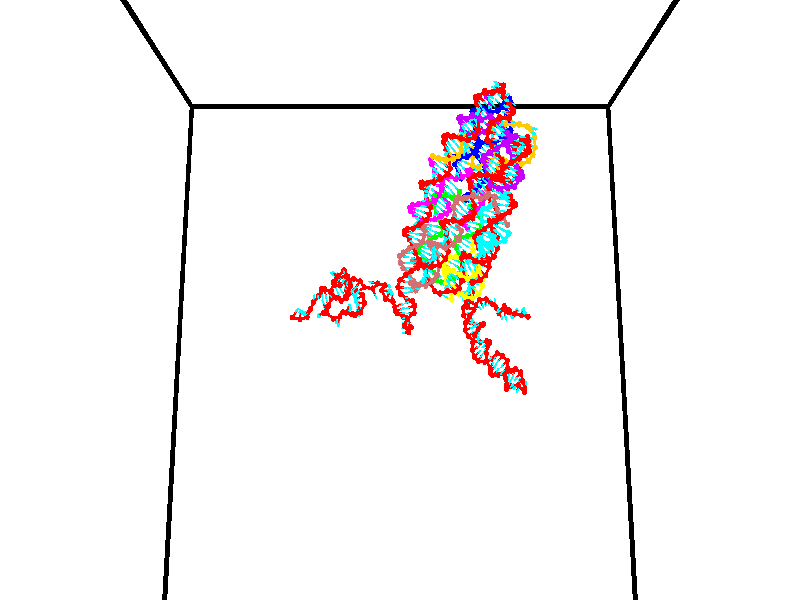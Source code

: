 // switches for output
#declare DRAW_BASES = 1; // possible values are 0, 1; only relevant for DNA ribbons
#declare DRAW_BASES_TYPE = 3; // possible values are 1, 2, 3; only relevant for DNA ribbons
#declare DRAW_FOG = 0; // set to 1 to enable fog

#include "colors.inc"

#include "transforms.inc"
background { rgb <1, 1, 1>}

#default {
   normal{
       ripples 0.25
       frequency 0.20
       turbulence 0.2
       lambda 5
   }
	finish {
		phong 0.1
		phong_size 40.
	}
}

// original window dimensions: 1024x640


// camera settings

camera {
	sky <0, 0.179814, -0.983701>
	up <0, 0.179814, -0.983701>
	right 1.6 * <1, 0, 0>
	location <35, 94.9851, 44.8844>
	look_at <35, 29.7336, 32.9568>
	direction <0, -65.2515, -11.9276>
	angle 67.0682
}


# declare cpy_camera_pos = <35, 94.9851, 44.8844>;
# if (DRAW_FOG = 1)
fog {
	fog_type 2
	up vnormalize(cpy_camera_pos)
	color rgbt<1,1,1,0.3>
	distance 1e-5
	fog_alt 3e-3
	fog_offset 56
}
# end


// LIGHTS

# declare lum = 6;
global_settings {
	ambient_light rgb lum * <0.05, 0.05, 0.05>
	max_trace_level 15
}# declare cpy_direct_light_amount = 0.25;
light_source
{	1000 * <-1, -1.16352, -0.803886>,
	rgb lum * cpy_direct_light_amount
	parallel
}

light_source
{	1000 * <1, 1.16352, 0.803886>,
	rgb lum * cpy_direct_light_amount
	parallel
}

// strand 0

// nucleotide -1

// particle -1
sphere {
	<24.160994, 34.948170, 35.404125> 0.250000
	pigment { color rgbt <1,0,0,0> }
	no_shadow
}
cylinder {
	<24.395109, 34.949490, 35.079800>,  <24.535580, 34.950283, 34.885204>, 0.100000
	pigment { color rgbt <1,0,0,0> }
	no_shadow
}
cylinder {
	<24.395109, 34.949490, 35.079800>,  <24.160994, 34.948170, 35.404125>, 0.100000
	pigment { color rgbt <1,0,0,0> }
	no_shadow
}

// particle -1
sphere {
	<24.395109, 34.949490, 35.079800> 0.100000
	pigment { color rgbt <1,0,0,0> }
	no_shadow
}
sphere {
	0, 1
	scale<0.080000,0.200000,0.300000>
	matrix <0.771853, 0.304023, 0.558402,
		0.248348, -0.952659, 0.175396,
		0.585291, 0.003298, -0.810816,
		24.570696, 34.950481, 34.836555>
	pigment { color rgbt <0,1,1,0> }
	no_shadow
}
cylinder {
	<24.900625, 34.740467, 35.536228>,  <24.160994, 34.948170, 35.404125>, 0.130000
	pigment { color rgbt <1,0,0,0> }
	no_shadow
}

// nucleotide -1

// particle -1
sphere {
	<24.900625, 34.740467, 35.536228> 0.250000
	pigment { color rgbt <1,0,0,0> }
	no_shadow
}
cylinder {
	<24.934851, 34.959522, 35.203297>,  <24.955385, 35.090958, 35.003540>, 0.100000
	pigment { color rgbt <1,0,0,0> }
	no_shadow
}
cylinder {
	<24.934851, 34.959522, 35.203297>,  <24.900625, 34.740467, 35.536228>, 0.100000
	pigment { color rgbt <1,0,0,0> }
	no_shadow
}

// particle -1
sphere {
	<24.934851, 34.959522, 35.203297> 0.100000
	pigment { color rgbt <1,0,0,0> }
	no_shadow
}
sphere {
	0, 1
	scale<0.080000,0.200000,0.300000>
	matrix <0.747043, 0.517493, 0.417288,
		0.659247, -0.657488, -0.364832,
		0.085564, 0.547641, -0.832327,
		24.960520, 35.123814, 34.953598>
	pigment { color rgbt <0,1,1,0> }
	no_shadow
}
cylinder {
	<25.629278, 34.786850, 35.347443>,  <24.900625, 34.740467, 35.536228>, 0.130000
	pigment { color rgbt <1,0,0,0> }
	no_shadow
}

// nucleotide -1

// particle -1
sphere {
	<25.629278, 34.786850, 35.347443> 0.250000
	pigment { color rgbt <1,0,0,0> }
	no_shadow
}
cylinder {
	<25.431103, 35.100037, 35.196976>,  <25.312197, 35.287949, 35.106697>, 0.100000
	pigment { color rgbt <1,0,0,0> }
	no_shadow
}
cylinder {
	<25.431103, 35.100037, 35.196976>,  <25.629278, 34.786850, 35.347443>, 0.100000
	pigment { color rgbt <1,0,0,0> }
	no_shadow
}

// particle -1
sphere {
	<25.431103, 35.100037, 35.196976> 0.100000
	pigment { color rgbt <1,0,0,0> }
	no_shadow
}
sphere {
	0, 1
	scale<0.080000,0.200000,0.300000>
	matrix <0.718628, 0.612719, 0.328860,
		0.487970, -0.107391, -0.866229,
		-0.495439, 0.782970, -0.376163,
		25.282471, 35.334927, 35.084126>
	pigment { color rgbt <0,1,1,0> }
	no_shadow
}
cylinder {
	<26.029213, 35.278229, 34.738373>,  <25.629278, 34.786850, 35.347443>, 0.130000
	pigment { color rgbt <1,0,0,0> }
	no_shadow
}

// nucleotide -1

// particle -1
sphere {
	<26.029213, 35.278229, 34.738373> 0.250000
	pigment { color rgbt <1,0,0,0> }
	no_shadow
}
cylinder {
	<25.761415, 35.454048, 34.977898>,  <25.600737, 35.559540, 35.121613>, 0.100000
	pigment { color rgbt <1,0,0,0> }
	no_shadow
}
cylinder {
	<25.761415, 35.454048, 34.977898>,  <26.029213, 35.278229, 34.738373>, 0.100000
	pigment { color rgbt <1,0,0,0> }
	no_shadow
}

// particle -1
sphere {
	<25.761415, 35.454048, 34.977898> 0.100000
	pigment { color rgbt <1,0,0,0> }
	no_shadow
}
sphere {
	0, 1
	scale<0.080000,0.200000,0.300000>
	matrix <0.664929, 0.713975, 0.219338,
		-0.331127, 0.545012, -0.770270,
		-0.669496, 0.439546, 0.598811,
		25.560566, 35.585911, 35.157539>
	pigment { color rgbt <0,1,1,0> }
	no_shadow
}
cylinder {
	<26.367483, 35.648937, 34.223625>,  <26.029213, 35.278229, 34.738373>, 0.130000
	pigment { color rgbt <1,0,0,0> }
	no_shadow
}

// nucleotide -1

// particle -1
sphere {
	<26.367483, 35.648937, 34.223625> 0.250000
	pigment { color rgbt <1,0,0,0> }
	no_shadow
}
cylinder {
	<26.437609, 35.997478, 34.040318>,  <26.479683, 36.206604, 33.930332>, 0.100000
	pigment { color rgbt <1,0,0,0> }
	no_shadow
}
cylinder {
	<26.437609, 35.997478, 34.040318>,  <26.367483, 35.648937, 34.223625>, 0.100000
	pigment { color rgbt <1,0,0,0> }
	no_shadow
}

// particle -1
sphere {
	<26.437609, 35.997478, 34.040318> 0.100000
	pigment { color rgbt <1,0,0,0> }
	no_shadow
}
sphere {
	0, 1
	scale<0.080000,0.200000,0.300000>
	matrix <0.979626, -0.200716, -0.006881,
		-0.097978, -0.447728, -0.888786,
		0.175313, 0.871351, -0.458271,
		26.490202, 36.258884, 33.902836>
	pigment { color rgbt <0,1,1,0> }
	no_shadow
}
cylinder {
	<26.841402, 35.493385, 33.664753>,  <26.367483, 35.648937, 34.223625>, 0.130000
	pigment { color rgbt <1,0,0,0> }
	no_shadow
}

// nucleotide -1

// particle -1
sphere {
	<26.841402, 35.493385, 33.664753> 0.250000
	pigment { color rgbt <1,0,0,0> }
	no_shadow
}
cylinder {
	<26.870407, 35.877190, 33.773628>,  <26.887810, 36.107471, 33.838955>, 0.100000
	pigment { color rgbt <1,0,0,0> }
	no_shadow
}
cylinder {
	<26.870407, 35.877190, 33.773628>,  <26.841402, 35.493385, 33.664753>, 0.100000
	pigment { color rgbt <1,0,0,0> }
	no_shadow
}

// particle -1
sphere {
	<26.870407, 35.877190, 33.773628> 0.100000
	pigment { color rgbt <1,0,0,0> }
	no_shadow
}
sphere {
	0, 1
	scale<0.080000,0.200000,0.300000>
	matrix <0.990536, -0.037395, -0.132058,
		-0.116532, 0.279189, -0.953139,
		0.072512, 0.959508, 0.272189,
		26.892160, 36.165043, 33.855286>
	pigment { color rgbt <0,1,1,0> }
	no_shadow
}
cylinder {
	<27.167612, 36.045338, 33.190754>,  <26.841402, 35.493385, 33.664753>, 0.130000
	pigment { color rgbt <1,0,0,0> }
	no_shadow
}

// nucleotide -1

// particle -1
sphere {
	<27.167612, 36.045338, 33.190754> 0.250000
	pigment { color rgbt <1,0,0,0> }
	no_shadow
}
cylinder {
	<27.239429, 36.097561, 33.580772>,  <27.282520, 36.128895, 33.814785>, 0.100000
	pigment { color rgbt <1,0,0,0> }
	no_shadow
}
cylinder {
	<27.239429, 36.097561, 33.580772>,  <27.167612, 36.045338, 33.190754>, 0.100000
	pigment { color rgbt <1,0,0,0> }
	no_shadow
}

// particle -1
sphere {
	<27.239429, 36.097561, 33.580772> 0.100000
	pigment { color rgbt <1,0,0,0> }
	no_shadow
}
sphere {
	0, 1
	scale<0.080000,0.200000,0.300000>
	matrix <0.972794, -0.171071, -0.156224,
		0.146407, 0.976571, -0.157718,
		0.179545, 0.130555, 0.975048,
		27.293293, 36.136726, 33.873287>
	pigment { color rgbt <0,1,1,0> }
	no_shadow
}
cylinder {
	<27.558266, 36.662346, 33.292469>,  <27.167612, 36.045338, 33.190754>, 0.130000
	pigment { color rgbt <1,0,0,0> }
	no_shadow
}

// nucleotide -1

// particle -1
sphere {
	<27.558266, 36.662346, 33.292469> 0.250000
	pigment { color rgbt <1,0,0,0> }
	no_shadow
}
cylinder {
	<27.607840, 36.371914, 33.563007>,  <27.637583, 36.197655, 33.725330>, 0.100000
	pigment { color rgbt <1,0,0,0> }
	no_shadow
}
cylinder {
	<27.607840, 36.371914, 33.563007>,  <27.558266, 36.662346, 33.292469>, 0.100000
	pigment { color rgbt <1,0,0,0> }
	no_shadow
}

// particle -1
sphere {
	<27.607840, 36.371914, 33.563007> 0.100000
	pigment { color rgbt <1,0,0,0> }
	no_shadow
}
sphere {
	0, 1
	scale<0.080000,0.200000,0.300000>
	matrix <0.978606, -0.023372, -0.204410,
		0.164226, 0.687209, 0.707653,
		0.123934, -0.726083, 0.676346,
		27.645020, 36.154087, 33.765911>
	pigment { color rgbt <0,1,1,0> }
	no_shadow
}
cylinder {
	<28.184278, 36.859768, 33.575615>,  <27.558266, 36.662346, 33.292469>, 0.130000
	pigment { color rgbt <1,0,0,0> }
	no_shadow
}

// nucleotide -1

// particle -1
sphere {
	<28.184278, 36.859768, 33.575615> 0.250000
	pigment { color rgbt <1,0,0,0> }
	no_shadow
}
cylinder {
	<28.120792, 36.470249, 33.640766>,  <28.082701, 36.236538, 33.679855>, 0.100000
	pigment { color rgbt <1,0,0,0> }
	no_shadow
}
cylinder {
	<28.120792, 36.470249, 33.640766>,  <28.184278, 36.859768, 33.575615>, 0.100000
	pigment { color rgbt <1,0,0,0> }
	no_shadow
}

// particle -1
sphere {
	<28.120792, 36.470249, 33.640766> 0.100000
	pigment { color rgbt <1,0,0,0> }
	no_shadow
}
sphere {
	0, 1
	scale<0.080000,0.200000,0.300000>
	matrix <0.908234, -0.208696, -0.362709,
		0.387197, 0.090365, 0.917558,
		-0.158714, -0.973797, 0.162879,
		28.073177, 36.178108, 33.689629>
	pigment { color rgbt <0,1,1,0> }
	no_shadow
}
cylinder {
	<28.723370, 36.653538, 34.030117>,  <28.184278, 36.859768, 33.575615>, 0.130000
	pigment { color rgbt <1,0,0,0> }
	no_shadow
}

// nucleotide -1

// particle -1
sphere {
	<28.723370, 36.653538, 34.030117> 0.250000
	pigment { color rgbt <1,0,0,0> }
	no_shadow
}
cylinder {
	<28.585966, 36.335617, 33.829998>,  <28.503525, 36.144867, 33.709927>, 0.100000
	pigment { color rgbt <1,0,0,0> }
	no_shadow
}
cylinder {
	<28.585966, 36.335617, 33.829998>,  <28.723370, 36.653538, 34.030117>, 0.100000
	pigment { color rgbt <1,0,0,0> }
	no_shadow
}

// particle -1
sphere {
	<28.585966, 36.335617, 33.829998> 0.100000
	pigment { color rgbt <1,0,0,0> }
	no_shadow
}
sphere {
	0, 1
	scale<0.080000,0.200000,0.300000>
	matrix <0.911189, -0.153036, -0.382510,
		0.227456, -0.587259, 0.776782,
		-0.343508, -0.794800, -0.500296,
		28.482914, 36.097176, 33.679909>
	pigment { color rgbt <0,1,1,0> }
	no_shadow
}
cylinder {
	<29.169491, 36.080948, 34.193165>,  <28.723370, 36.653538, 34.030117>, 0.130000
	pigment { color rgbt <1,0,0,0> }
	no_shadow
}

// nucleotide -1

// particle -1
sphere {
	<29.169491, 36.080948, 34.193165> 0.250000
	pigment { color rgbt <1,0,0,0> }
	no_shadow
}
cylinder {
	<28.997080, 35.968639, 33.850147>,  <28.893633, 35.901257, 33.644337>, 0.100000
	pigment { color rgbt <1,0,0,0> }
	no_shadow
}
cylinder {
	<28.997080, 35.968639, 33.850147>,  <29.169491, 36.080948, 34.193165>, 0.100000
	pigment { color rgbt <1,0,0,0> }
	no_shadow
}

// particle -1
sphere {
	<28.997080, 35.968639, 33.850147> 0.100000
	pigment { color rgbt <1,0,0,0> }
	no_shadow
}
sphere {
	0, 1
	scale<0.080000,0.200000,0.300000>
	matrix <0.896750, -0.238893, -0.372517,
		-0.100270, -0.929569, 0.354749,
		-0.431027, -0.280769, -0.857545,
		28.867771, 35.884407, 33.592884>
	pigment { color rgbt <0,1,1,0> }
	no_shadow
}
cylinder {
	<29.646320, 35.568241, 33.869267>,  <29.169491, 36.080948, 34.193165>, 0.130000
	pigment { color rgbt <1,0,0,0> }
	no_shadow
}

// nucleotide -1

// particle -1
sphere {
	<29.646320, 35.568241, 33.869267> 0.250000
	pigment { color rgbt <1,0,0,0> }
	no_shadow
}
cylinder {
	<29.405750, 35.754936, 33.609901>,  <29.261408, 35.866955, 33.454281>, 0.100000
	pigment { color rgbt <1,0,0,0> }
	no_shadow
}
cylinder {
	<29.405750, 35.754936, 33.609901>,  <29.646320, 35.568241, 33.869267>, 0.100000
	pigment { color rgbt <1,0,0,0> }
	no_shadow
}

// particle -1
sphere {
	<29.405750, 35.754936, 33.609901> 0.100000
	pigment { color rgbt <1,0,0,0> }
	no_shadow
}
sphere {
	0, 1
	scale<0.080000,0.200000,0.300000>
	matrix <0.761640, 0.089901, -0.641733,
		-0.241230, -0.879813, -0.409557,
		-0.601425, 0.466741, -0.648414,
		29.225323, 35.894958, 33.415379>
	pigment { color rgbt <0,1,1,0> }
	no_shadow
}
cylinder {
	<29.595188, 35.130951, 33.148079>,  <29.646320, 35.568241, 33.869267>, 0.130000
	pigment { color rgbt <1,0,0,0> }
	no_shadow
}

// nucleotide -1

// particle -1
sphere {
	<29.595188, 35.130951, 33.148079> 0.250000
	pigment { color rgbt <1,0,0,0> }
	no_shadow
}
cylinder {
	<29.546467, 35.526585, 33.114902>,  <29.517233, 35.763966, 33.094997>, 0.100000
	pigment { color rgbt <1,0,0,0> }
	no_shadow
}
cylinder {
	<29.546467, 35.526585, 33.114902>,  <29.595188, 35.130951, 33.148079>, 0.100000
	pigment { color rgbt <1,0,0,0> }
	no_shadow
}

// particle -1
sphere {
	<29.546467, 35.526585, 33.114902> 0.100000
	pigment { color rgbt <1,0,0,0> }
	no_shadow
}
sphere {
	0, 1
	scale<0.080000,0.200000,0.300000>
	matrix <0.708455, 0.028112, -0.705196,
		-0.695165, -0.144655, -0.704145,
		-0.121805, 0.989083, -0.082939,
		29.509926, 35.823311, 33.090019>
	pigment { color rgbt <0,1,1,0> }
	no_shadow
}
cylinder {
	<29.536182, 35.336502, 32.514286>,  <29.595188, 35.130951, 33.148079>, 0.130000
	pigment { color rgbt <1,0,0,0> }
	no_shadow
}

// nucleotide -1

// particle -1
sphere {
	<29.536182, 35.336502, 32.514286> 0.250000
	pigment { color rgbt <1,0,0,0> }
	no_shadow
}
cylinder {
	<29.663807, 35.680546, 32.673492>,  <29.740381, 35.886971, 32.769016>, 0.100000
	pigment { color rgbt <1,0,0,0> }
	no_shadow
}
cylinder {
	<29.663807, 35.680546, 32.673492>,  <29.536182, 35.336502, 32.514286>, 0.100000
	pigment { color rgbt <1,0,0,0> }
	no_shadow
}

// particle -1
sphere {
	<29.663807, 35.680546, 32.673492> 0.100000
	pigment { color rgbt <1,0,0,0> }
	no_shadow
}
sphere {
	0, 1
	scale<0.080000,0.200000,0.300000>
	matrix <0.814735, -0.034382, -0.578813,
		-0.484156, 0.508956, -0.711728,
		0.319061, 0.860106, 0.398018,
		29.759525, 35.938576, 32.792896>
	pigment { color rgbt <0,1,1,0> }
	no_shadow
}
cylinder {
	<29.583975, 35.832638, 32.027912>,  <29.536182, 35.336502, 32.514286>, 0.130000
	pigment { color rgbt <1,0,0,0> }
	no_shadow
}

// nucleotide -1

// particle -1
sphere {
	<29.583975, 35.832638, 32.027912> 0.250000
	pigment { color rgbt <1,0,0,0> }
	no_shadow
}
cylinder {
	<29.872248, 35.920254, 32.291016>,  <30.045212, 35.972824, 32.448875>, 0.100000
	pigment { color rgbt <1,0,0,0> }
	no_shadow
}
cylinder {
	<29.872248, 35.920254, 32.291016>,  <29.583975, 35.832638, 32.027912>, 0.100000
	pigment { color rgbt <1,0,0,0> }
	no_shadow
}

// particle -1
sphere {
	<29.872248, 35.920254, 32.291016> 0.100000
	pigment { color rgbt <1,0,0,0> }
	no_shadow
}
sphere {
	0, 1
	scale<0.080000,0.200000,0.300000>
	matrix <0.685155, -0.080316, -0.723956,
		-0.105745, 0.972405, -0.207957,
		0.720680, 0.219038, 0.657755,
		30.088451, 35.985966, 32.488342>
	pigment { color rgbt <0,1,1,0> }
	no_shadow
}
cylinder {
	<28.832579, 35.800770, 32.232010>,  <29.583975, 35.832638, 32.027912>, 0.130000
	pigment { color rgbt <1,0,0,0> }
	no_shadow
}

// nucleotide -1

// particle -1
sphere {
	<28.832579, 35.800770, 32.232010> 0.250000
	pigment { color rgbt <1,0,0,0> }
	no_shadow
}
cylinder {
	<28.900578, 35.663048, 32.601345>,  <28.941378, 35.580414, 32.822948>, 0.100000
	pigment { color rgbt <1,0,0,0> }
	no_shadow
}
cylinder {
	<28.900578, 35.663048, 32.601345>,  <28.832579, 35.800770, 32.232010>, 0.100000
	pigment { color rgbt <1,0,0,0> }
	no_shadow
}

// particle -1
sphere {
	<28.900578, 35.663048, 32.601345> 0.100000
	pigment { color rgbt <1,0,0,0> }
	no_shadow
}
sphere {
	0, 1
	scale<0.080000,0.200000,0.300000>
	matrix <-0.976503, 0.067082, 0.204798,
		-0.132452, -0.936459, -0.324808,
		0.169997, -0.344302, 0.923340,
		28.951576, 35.559757, 32.878345>
	pigment { color rgbt <0,1,1,0> }
	no_shadow
}
cylinder {
	<28.335981, 35.388062, 32.481098>,  <28.832579, 35.800770, 32.232010>, 0.130000
	pigment { color rgbt <1,0,0,0> }
	no_shadow
}

// nucleotide -1

// particle -1
sphere {
	<28.335981, 35.388062, 32.481098> 0.250000
	pigment { color rgbt <1,0,0,0> }
	no_shadow
}
cylinder {
	<28.490101, 35.520523, 32.825630>,  <28.582573, 35.599998, 33.032349>, 0.100000
	pigment { color rgbt <1,0,0,0> }
	no_shadow
}
cylinder {
	<28.490101, 35.520523, 32.825630>,  <28.335981, 35.388062, 32.481098>, 0.100000
	pigment { color rgbt <1,0,0,0> }
	no_shadow
}

// particle -1
sphere {
	<28.490101, 35.520523, 32.825630> 0.100000
	pigment { color rgbt <1,0,0,0> }
	no_shadow
}
sphere {
	0, 1
	scale<0.080000,0.200000,0.300000>
	matrix <-0.919180, 0.055233, 0.389944,
		0.081558, -0.941959, 0.325671,
		0.385299, 0.331153, 0.861326,
		28.605690, 35.619869, 33.084026>
	pigment { color rgbt <0,1,1,0> }
	no_shadow
}
cylinder {
	<28.053055, 34.986080, 33.096184>,  <28.335981, 35.388062, 32.481098>, 0.130000
	pigment { color rgbt <1,0,0,0> }
	no_shadow
}

// nucleotide -1

// particle -1
sphere {
	<28.053055, 34.986080, 33.096184> 0.250000
	pigment { color rgbt <1,0,0,0> }
	no_shadow
}
cylinder {
	<28.165707, 35.333813, 33.258640>,  <28.233297, 35.542450, 33.356113>, 0.100000
	pigment { color rgbt <1,0,0,0> }
	no_shadow
}
cylinder {
	<28.165707, 35.333813, 33.258640>,  <28.053055, 34.986080, 33.096184>, 0.100000
	pigment { color rgbt <1,0,0,0> }
	no_shadow
}

// particle -1
sphere {
	<28.165707, 35.333813, 33.258640> 0.100000
	pigment { color rgbt <1,0,0,0> }
	no_shadow
}
sphere {
	0, 1
	scale<0.080000,0.200000,0.300000>
	matrix <-0.779093, -0.039897, 0.625638,
		0.560088, -0.492624, 0.666051,
		0.281631, 0.869327, 0.406145,
		28.250196, 35.594612, 33.380486>
	pigment { color rgbt <0,1,1,0> }
	no_shadow
}
cylinder {
	<28.030289, 34.865723, 33.757149>,  <28.053055, 34.986080, 33.096184>, 0.130000
	pigment { color rgbt <1,0,0,0> }
	no_shadow
}

// nucleotide -1

// particle -1
sphere {
	<28.030289, 34.865723, 33.757149> 0.250000
	pigment { color rgbt <1,0,0,0> }
	no_shadow
}
cylinder {
	<28.008606, 35.261047, 33.700165>,  <27.995596, 35.498241, 33.665974>, 0.100000
	pigment { color rgbt <1,0,0,0> }
	no_shadow
}
cylinder {
	<28.008606, 35.261047, 33.700165>,  <28.030289, 34.865723, 33.757149>, 0.100000
	pigment { color rgbt <1,0,0,0> }
	no_shadow
}

// particle -1
sphere {
	<28.008606, 35.261047, 33.700165> 0.100000
	pigment { color rgbt <1,0,0,0> }
	no_shadow
}
sphere {
	0, 1
	scale<0.080000,0.200000,0.300000>
	matrix <-0.681323, 0.067686, 0.728847,
		0.729973, 0.136569, 0.669693,
		-0.054209, 0.988316, -0.142457,
		27.992344, 35.557541, 33.657429>
	pigment { color rgbt <0,1,1,0> }
	no_shadow
}
cylinder {
	<27.803467, 35.047043, 34.430904>,  <28.030289, 34.865723, 33.757149>, 0.130000
	pigment { color rgbt <1,0,0,0> }
	no_shadow
}

// nucleotide -1

// particle -1
sphere {
	<27.803467, 35.047043, 34.430904> 0.250000
	pigment { color rgbt <1,0,0,0> }
	no_shadow
}
cylinder {
	<27.743067, 35.391888, 34.237423>,  <27.706827, 35.598793, 34.121334>, 0.100000
	pigment { color rgbt <1,0,0,0> }
	no_shadow
}
cylinder {
	<27.743067, 35.391888, 34.237423>,  <27.803467, 35.047043, 34.430904>, 0.100000
	pigment { color rgbt <1,0,0,0> }
	no_shadow
}

// particle -1
sphere {
	<27.743067, 35.391888, 34.237423> 0.100000
	pigment { color rgbt <1,0,0,0> }
	no_shadow
}
sphere {
	0, 1
	scale<0.080000,0.200000,0.300000>
	matrix <-0.758214, 0.212952, 0.616249,
		0.634279, 0.459804, 0.621507,
		-0.151002, 0.862109, -0.483701,
		27.697765, 35.650520, 34.092312>
	pigment { color rgbt <0,1,1,0> }
	no_shadow
}
cylinder {
	<27.711126, 35.581833, 34.862572>,  <27.803467, 35.047043, 34.430904>, 0.130000
	pigment { color rgbt <1,0,0,0> }
	no_shadow
}

// nucleotide -1

// particle -1
sphere {
	<27.711126, 35.581833, 34.862572> 0.250000
	pigment { color rgbt <1,0,0,0> }
	no_shadow
}
cylinder {
	<27.507488, 35.715614, 34.545341>,  <27.385305, 35.795883, 34.355003>, 0.100000
	pigment { color rgbt <1,0,0,0> }
	no_shadow
}
cylinder {
	<27.507488, 35.715614, 34.545341>,  <27.711126, 35.581833, 34.862572>, 0.100000
	pigment { color rgbt <1,0,0,0> }
	no_shadow
}

// particle -1
sphere {
	<27.507488, 35.715614, 34.545341> 0.100000
	pigment { color rgbt <1,0,0,0> }
	no_shadow
}
sphere {
	0, 1
	scale<0.080000,0.200000,0.300000>
	matrix <-0.773499, 0.226367, 0.591994,
		0.377522, 0.914820, 0.143461,
		-0.509094, 0.334458, -0.793071,
		27.354759, 35.815952, 34.307419>
	pigment { color rgbt <0,1,1,0> }
	no_shadow
}
cylinder {
	<27.309038, 35.026474, 35.036346>,  <27.711126, 35.581833, 34.862572>, 0.130000
	pigment { color rgbt <1,0,0,0> }
	no_shadow
}

// nucleotide -1

// particle -1
sphere {
	<27.309038, 35.026474, 35.036346> 0.250000
	pigment { color rgbt <1,0,0,0> }
	no_shadow
}
cylinder {
	<27.078726, 35.306465, 35.205345>,  <26.940538, 35.474461, 35.306744>, 0.100000
	pigment { color rgbt <1,0,0,0> }
	no_shadow
}
cylinder {
	<27.078726, 35.306465, 35.205345>,  <27.309038, 35.026474, 35.036346>, 0.100000
	pigment { color rgbt <1,0,0,0> }
	no_shadow
}

// particle -1
sphere {
	<27.078726, 35.306465, 35.205345> 0.100000
	pigment { color rgbt <1,0,0,0> }
	no_shadow
}
sphere {
	0, 1
	scale<0.080000,0.200000,0.300000>
	matrix <-0.691762, -0.692528, 0.204623,
		0.435823, -0.174449, 0.882964,
		-0.575781, 0.699981, 0.422496,
		26.905991, 35.516460, 35.332092>
	pigment { color rgbt <0,1,1,0> }
	no_shadow
}
cylinder {
	<27.575239, 34.316669, 34.967251>,  <27.309038, 35.026474, 35.036346>, 0.130000
	pigment { color rgbt <1,0,0,0> }
	no_shadow
}

// nucleotide -1

// particle -1
sphere {
	<27.575239, 34.316669, 34.967251> 0.250000
	pigment { color rgbt <1,0,0,0> }
	no_shadow
}
cylinder {
	<27.426704, 34.269714, 34.598831>,  <27.337584, 34.241539, 34.377781>, 0.100000
	pigment { color rgbt <1,0,0,0> }
	no_shadow
}
cylinder {
	<27.426704, 34.269714, 34.598831>,  <27.575239, 34.316669, 34.967251>, 0.100000
	pigment { color rgbt <1,0,0,0> }
	no_shadow
}

// particle -1
sphere {
	<27.426704, 34.269714, 34.598831> 0.100000
	pigment { color rgbt <1,0,0,0> }
	no_shadow
}
sphere {
	0, 1
	scale<0.080000,0.200000,0.300000>
	matrix <0.026124, 0.990262, -0.136746,
		0.928130, -0.074841, -0.364654,
		-0.371337, -0.117392, -0.921047,
		27.315304, 34.234497, 34.322517>
	pigment { color rgbt <0,1,1,0> }
	no_shadow
}
cylinder {
	<28.207485, 34.204502, 35.392738>,  <27.575239, 34.316669, 34.967251>, 0.130000
	pigment { color rgbt <1,0,0,0> }
	no_shadow
}

// nucleotide -1

// particle -1
sphere {
	<28.207485, 34.204502, 35.392738> 0.250000
	pigment { color rgbt <1,0,0,0> }
	no_shadow
}
cylinder {
	<28.421125, 34.487446, 35.577942>,  <28.549309, 34.657211, 35.689064>, 0.100000
	pigment { color rgbt <1,0,0,0> }
	no_shadow
}
cylinder {
	<28.421125, 34.487446, 35.577942>,  <28.207485, 34.204502, 35.392738>, 0.100000
	pigment { color rgbt <1,0,0,0> }
	no_shadow
}

// particle -1
sphere {
	<28.421125, 34.487446, 35.577942> 0.100000
	pigment { color rgbt <1,0,0,0> }
	no_shadow
}
sphere {
	0, 1
	scale<0.080000,0.200000,0.300000>
	matrix <0.545481, -0.706754, 0.450499,
		0.645900, 0.011952, -0.763328,
		0.534101, 0.707358, 0.463012,
		28.581356, 34.699654, 35.716846>
	pigment { color rgbt <0,1,1,0> }
	no_shadow
}
cylinder {
	<28.886742, 34.273174, 35.184525>,  <28.207485, 34.204502, 35.392738>, 0.130000
	pigment { color rgbt <1,0,0,0> }
	no_shadow
}

// nucleotide -1

// particle -1
sphere {
	<28.886742, 34.273174, 35.184525> 0.250000
	pigment { color rgbt <1,0,0,0> }
	no_shadow
}
cylinder {
	<28.834198, 34.360489, 35.571327>,  <28.802671, 34.412876, 35.803410>, 0.100000
	pigment { color rgbt <1,0,0,0> }
	no_shadow
}
cylinder {
	<28.834198, 34.360489, 35.571327>,  <28.886742, 34.273174, 35.184525>, 0.100000
	pigment { color rgbt <1,0,0,0> }
	no_shadow
}

// particle -1
sphere {
	<28.834198, 34.360489, 35.571327> 0.100000
	pigment { color rgbt <1,0,0,0> }
	no_shadow
}
sphere {
	0, 1
	scale<0.080000,0.200000,0.300000>
	matrix <0.569981, -0.781469, 0.253828,
		0.811090, 0.584516, -0.021765,
		-0.131358, 0.218284, 0.967004,
		28.794790, 34.425976, 35.861427>
	pigment { color rgbt <0,1,1,0> }
	no_shadow
}
cylinder {
	<29.226357, 34.803165, 34.926487>,  <28.886742, 34.273174, 35.184525>, 0.130000
	pigment { color rgbt <1,0,0,0> }
	no_shadow
}

// nucleotide -1

// particle -1
sphere {
	<29.226357, 34.803165, 34.926487> 0.250000
	pigment { color rgbt <1,0,0,0> }
	no_shadow
}
cylinder {
	<29.599539, 34.772011, 34.785900>,  <29.823448, 34.753319, 34.701546>, 0.100000
	pigment { color rgbt <1,0,0,0> }
	no_shadow
}
cylinder {
	<29.599539, 34.772011, 34.785900>,  <29.226357, 34.803165, 34.926487>, 0.100000
	pigment { color rgbt <1,0,0,0> }
	no_shadow
}

// particle -1
sphere {
	<29.599539, 34.772011, 34.785900> 0.100000
	pigment { color rgbt <1,0,0,0> }
	no_shadow
}
sphere {
	0, 1
	scale<0.080000,0.200000,0.300000>
	matrix <-0.044771, 0.943631, -0.327956,
		0.357201, 0.321704, 0.876877,
		0.932954, -0.077888, -0.351469,
		29.879425, 34.748646, 34.680458>
	pigment { color rgbt <0,1,1,0> }
	no_shadow
}
cylinder {
	<29.574507, 35.449203, 35.073635>,  <29.226357, 34.803165, 34.926487>, 0.130000
	pigment { color rgbt <1,0,0,0> }
	no_shadow
}

// nucleotide -1

// particle -1
sphere {
	<29.574507, 35.449203, 35.073635> 0.250000
	pigment { color rgbt <1,0,0,0> }
	no_shadow
}
cylinder {
	<29.743965, 35.291157, 34.747589>,  <29.845640, 35.196327, 34.551964>, 0.100000
	pigment { color rgbt <1,0,0,0> }
	no_shadow
}
cylinder {
	<29.743965, 35.291157, 34.747589>,  <29.574507, 35.449203, 35.073635>, 0.100000
	pigment { color rgbt <1,0,0,0> }
	no_shadow
}

// particle -1
sphere {
	<29.743965, 35.291157, 34.747589> 0.100000
	pigment { color rgbt <1,0,0,0> }
	no_shadow
}
sphere {
	0, 1
	scale<0.080000,0.200000,0.300000>
	matrix <-0.196595, 0.838297, -0.508535,
		0.884237, 0.375685, 0.277462,
		0.423645, -0.395118, -0.815112,
		29.871059, 35.172623, 34.503056>
	pigment { color rgbt <0,1,1,0> }
	no_shadow
}
cylinder {
	<30.271879, 35.479763, 35.155777>,  <29.574507, 35.449203, 35.073635>, 0.130000
	pigment { color rgbt <1,0,0,0> }
	no_shadow
}

// nucleotide -1

// particle -1
sphere {
	<30.271879, 35.479763, 35.155777> 0.250000
	pigment { color rgbt <1,0,0,0> }
	no_shadow
}
cylinder {
	<30.628000, 35.642189, 35.238213>,  <30.841673, 35.739647, 35.287674>, 0.100000
	pigment { color rgbt <1,0,0,0> }
	no_shadow
}
cylinder {
	<30.628000, 35.642189, 35.238213>,  <30.271879, 35.479763, 35.155777>, 0.100000
	pigment { color rgbt <1,0,0,0> }
	no_shadow
}

// particle -1
sphere {
	<30.628000, 35.642189, 35.238213> 0.100000
	pigment { color rgbt <1,0,0,0> }
	no_shadow
}
sphere {
	0, 1
	scale<0.080000,0.200000,0.300000>
	matrix <-0.314173, 0.875345, -0.367514,
		-0.329633, 0.262451, 0.906897,
		0.890302, 0.406067, 0.206088,
		30.895090, 35.764008, 35.300037>
	pigment { color rgbt <0,1,1,0> }
	no_shadow
}
cylinder {
	<30.222057, 36.167030, 35.323647>,  <30.271879, 35.479763, 35.155777>, 0.130000
	pigment { color rgbt <1,0,0,0> }
	no_shadow
}

// nucleotide -1

// particle -1
sphere {
	<30.222057, 36.167030, 35.323647> 0.250000
	pigment { color rgbt <1,0,0,0> }
	no_shadow
}
cylinder {
	<30.610163, 36.140770, 35.230457>,  <30.843025, 36.125011, 35.174541>, 0.100000
	pigment { color rgbt <1,0,0,0> }
	no_shadow
}
cylinder {
	<30.610163, 36.140770, 35.230457>,  <30.222057, 36.167030, 35.323647>, 0.100000
	pigment { color rgbt <1,0,0,0> }
	no_shadow
}

// particle -1
sphere {
	<30.610163, 36.140770, 35.230457> 0.100000
	pigment { color rgbt <1,0,0,0> }
	no_shadow
}
sphere {
	0, 1
	scale<0.080000,0.200000,0.300000>
	matrix <-0.055314, 0.876900, -0.477479,
		0.235646, 0.476167, 0.847193,
		0.970264, -0.065654, -0.232976,
		30.901241, 36.121075, 35.160564>
	pigment { color rgbt <0,1,1,0> }
	no_shadow
}
cylinder {
	<30.599617, 36.760090, 35.489010>,  <30.222057, 36.167030, 35.323647>, 0.130000
	pigment { color rgbt <1,0,0,0> }
	no_shadow
}

// nucleotide -1

// particle -1
sphere {
	<30.599617, 36.760090, 35.489010> 0.250000
	pigment { color rgbt <1,0,0,0> }
	no_shadow
}
cylinder {
	<30.787827, 36.587162, 35.181320>,  <30.900751, 36.483406, 34.996708>, 0.100000
	pigment { color rgbt <1,0,0,0> }
	no_shadow
}
cylinder {
	<30.787827, 36.587162, 35.181320>,  <30.599617, 36.760090, 35.489010>, 0.100000
	pigment { color rgbt <1,0,0,0> }
	no_shadow
}

// particle -1
sphere {
	<30.787827, 36.587162, 35.181320> 0.100000
	pigment { color rgbt <1,0,0,0> }
	no_shadow
}
sphere {
	0, 1
	scale<0.080000,0.200000,0.300000>
	matrix <-0.045967, 0.858559, -0.510650,
		0.881190, 0.275631, 0.384098,
		0.470522, -0.432324, -0.769224,
		30.928984, 36.457466, 34.950554>
	pigment { color rgbt <0,1,1,0> }
	no_shadow
}
cylinder {
	<31.188166, 37.098206, 35.327599>,  <30.599617, 36.760090, 35.489010>, 0.130000
	pigment { color rgbt <1,0,0,0> }
	no_shadow
}

// nucleotide -1

// particle -1
sphere {
	<31.188166, 37.098206, 35.327599> 0.250000
	pigment { color rgbt <1,0,0,0> }
	no_shadow
}
cylinder {
	<31.034336, 36.902206, 35.014675>,  <30.942038, 36.784607, 34.826923>, 0.100000
	pigment { color rgbt <1,0,0,0> }
	no_shadow
}
cylinder {
	<31.034336, 36.902206, 35.014675>,  <31.188166, 37.098206, 35.327599>, 0.100000
	pigment { color rgbt <1,0,0,0> }
	no_shadow
}

// particle -1
sphere {
	<31.034336, 36.902206, 35.014675> 0.100000
	pigment { color rgbt <1,0,0,0> }
	no_shadow
}
sphere {
	0, 1
	scale<0.080000,0.200000,0.300000>
	matrix <-0.116055, 0.866424, -0.485635,
		0.915769, -0.095973, -0.390072,
		-0.384575, -0.489999, -0.782306,
		30.918962, 36.755207, 34.779984>
	pigment { color rgbt <0,1,1,0> }
	no_shadow
}
cylinder {
	<31.539249, 37.268661, 34.599903>,  <31.188166, 37.098206, 35.327599>, 0.130000
	pigment { color rgbt <1,0,0,0> }
	no_shadow
}

// nucleotide -1

// particle -1
sphere {
	<31.539249, 37.268661, 34.599903> 0.250000
	pigment { color rgbt <1,0,0,0> }
	no_shadow
}
cylinder {
	<31.149220, 37.188789, 34.561214>,  <30.915201, 37.140865, 34.538002>, 0.100000
	pigment { color rgbt <1,0,0,0> }
	no_shadow
}
cylinder {
	<31.149220, 37.188789, 34.561214>,  <31.539249, 37.268661, 34.599903>, 0.100000
	pigment { color rgbt <1,0,0,0> }
	no_shadow
}

// particle -1
sphere {
	<31.149220, 37.188789, 34.561214> 0.100000
	pigment { color rgbt <1,0,0,0> }
	no_shadow
}
sphere {
	0, 1
	scale<0.080000,0.200000,0.300000>
	matrix <-0.138649, 0.888714, -0.436994,
		0.173219, -0.412692, -0.894249,
		-0.975075, -0.199683, -0.096723,
		30.856697, 37.128883, 34.532196>
	pigment { color rgbt <0,1,1,0> }
	no_shadow
}
cylinder {
	<31.376942, 37.436024, 33.969948>,  <31.539249, 37.268661, 34.599903>, 0.130000
	pigment { color rgbt <1,0,0,0> }
	no_shadow
}

// nucleotide -1

// particle -1
sphere {
	<31.376942, 37.436024, 33.969948> 0.250000
	pigment { color rgbt <1,0,0,0> }
	no_shadow
}
cylinder {
	<31.039923, 37.493343, 34.177631>,  <30.837711, 37.527737, 34.302242>, 0.100000
	pigment { color rgbt <1,0,0,0> }
	no_shadow
}
cylinder {
	<31.039923, 37.493343, 34.177631>,  <31.376942, 37.436024, 33.969948>, 0.100000
	pigment { color rgbt <1,0,0,0> }
	no_shadow
}

// particle -1
sphere {
	<31.039923, 37.493343, 34.177631> 0.100000
	pigment { color rgbt <1,0,0,0> }
	no_shadow
}
sphere {
	0, 1
	scale<0.080000,0.200000,0.300000>
	matrix <-0.151810, 0.861698, -0.484179,
		-0.516788, -0.486765, -0.704266,
		-0.842546, 0.143303, 0.519211,
		30.787159, 37.536335, 34.333393>
	pigment { color rgbt <0,1,1,0> }
	no_shadow
}
cylinder {
	<30.685785, 37.648163, 33.562080>,  <31.376942, 37.436024, 33.969948>, 0.130000
	pigment { color rgbt <1,0,0,0> }
	no_shadow
}

// nucleotide -1

// particle -1
sphere {
	<30.685785, 37.648163, 33.562080> 0.250000
	pigment { color rgbt <1,0,0,0> }
	no_shadow
}
cylinder {
	<30.704662, 37.846119, 33.909149>,  <30.715988, 37.964893, 34.117390>, 0.100000
	pigment { color rgbt <1,0,0,0> }
	no_shadow
}
cylinder {
	<30.704662, 37.846119, 33.909149>,  <30.685785, 37.648163, 33.562080>, 0.100000
	pigment { color rgbt <1,0,0,0> }
	no_shadow
}

// particle -1
sphere {
	<30.704662, 37.846119, 33.909149> 0.100000
	pigment { color rgbt <1,0,0,0> }
	no_shadow
}
sphere {
	0, 1
	scale<0.080000,0.200000,0.300000>
	matrix <-0.087359, 0.867355, -0.489963,
		-0.995058, -0.052678, 0.084165,
		0.047191, 0.494894, 0.867671,
		30.718819, 37.994587, 34.169449>
	pigment { color rgbt <0,1,1,0> }
	no_shadow
}
cylinder {
	<30.038324, 38.047737, 33.902889>,  <30.685785, 37.648163, 33.562080>, 0.130000
	pigment { color rgbt <1,0,0,0> }
	no_shadow
}

// nucleotide -1

// particle -1
sphere {
	<30.038324, 38.047737, 33.902889> 0.250000
	pigment { color rgbt <1,0,0,0> }
	no_shadow
}
cylinder {
	<30.367630, 38.243408, 34.018089>,  <30.565214, 38.360809, 34.087208>, 0.100000
	pigment { color rgbt <1,0,0,0> }
	no_shadow
}
cylinder {
	<30.367630, 38.243408, 34.018089>,  <30.038324, 38.047737, 33.902889>, 0.100000
	pigment { color rgbt <1,0,0,0> }
	no_shadow
}

// particle -1
sphere {
	<30.367630, 38.243408, 34.018089> 0.100000
	pigment { color rgbt <1,0,0,0> }
	no_shadow
}
sphere {
	0, 1
	scale<0.080000,0.200000,0.300000>
	matrix <-0.286638, 0.796147, -0.532905,
		-0.489974, 0.356171, 0.795656,
		0.823265, 0.489174, 0.288000,
		30.614609, 38.390160, 34.104488>
	pigment { color rgbt <0,1,1,0> }
	no_shadow
}
cylinder {
	<29.825933, 38.686722, 34.357418>,  <30.038324, 38.047737, 33.902889>, 0.130000
	pigment { color rgbt <1,0,0,0> }
	no_shadow
}

// nucleotide -1

// particle -1
sphere {
	<29.825933, 38.686722, 34.357418> 0.250000
	pigment { color rgbt <1,0,0,0> }
	no_shadow
}
cylinder {
	<30.153889, 38.683388, 34.128433>,  <30.350662, 38.681385, 33.991043>, 0.100000
	pigment { color rgbt <1,0,0,0> }
	no_shadow
}
cylinder {
	<30.153889, 38.683388, 34.128433>,  <29.825933, 38.686722, 34.357418>, 0.100000
	pigment { color rgbt <1,0,0,0> }
	no_shadow
}

// particle -1
sphere {
	<30.153889, 38.683388, 34.128433> 0.100000
	pigment { color rgbt <1,0,0,0> }
	no_shadow
}
sphere {
	0, 1
	scale<0.080000,0.200000,0.300000>
	matrix <-0.386228, 0.730044, -0.563794,
		0.422624, 0.683349, 0.595334,
		0.819888, -0.008339, -0.572463,
		30.399855, 38.680885, 33.956696>
	pigment { color rgbt <0,1,1,0> }
	no_shadow
}
cylinder {
	<30.154791, 39.411953, 34.256958>,  <29.825933, 38.686722, 34.357418>, 0.130000
	pigment { color rgbt <1,0,0,0> }
	no_shadow
}

// nucleotide -1

// particle -1
sphere {
	<30.154791, 39.411953, 34.256958> 0.250000
	pigment { color rgbt <1,0,0,0> }
	no_shadow
}
cylinder {
	<30.213516, 39.159710, 33.952122>,  <30.248753, 39.008362, 33.769222>, 0.100000
	pigment { color rgbt <1,0,0,0> }
	no_shadow
}
cylinder {
	<30.213516, 39.159710, 33.952122>,  <30.154791, 39.411953, 34.256958>, 0.100000
	pigment { color rgbt <1,0,0,0> }
	no_shadow
}

// particle -1
sphere {
	<30.213516, 39.159710, 33.952122> 0.100000
	pigment { color rgbt <1,0,0,0> }
	no_shadow
}
sphere {
	0, 1
	scale<0.080000,0.200000,0.300000>
	matrix <-0.549554, 0.588590, -0.592917,
		0.822457, 0.505858, -0.260140,
		0.146816, -0.630610, -0.762087,
		30.257561, 38.970528, 33.723495>
	pigment { color rgbt <0,1,1,0> }
	no_shadow
}
cylinder {
	<30.353287, 39.686028, 33.644852>,  <30.154791, 39.411953, 34.256958>, 0.130000
	pigment { color rgbt <1,0,0,0> }
	no_shadow
}

// nucleotide -1

// particle -1
sphere {
	<30.353287, 39.686028, 33.644852> 0.250000
	pigment { color rgbt <1,0,0,0> }
	no_shadow
}
cylinder {
	<30.204674, 39.340168, 33.509594>,  <30.115505, 39.132652, 33.428440>, 0.100000
	pigment { color rgbt <1,0,0,0> }
	no_shadow
}
cylinder {
	<30.204674, 39.340168, 33.509594>,  <30.353287, 39.686028, 33.644852>, 0.100000
	pigment { color rgbt <1,0,0,0> }
	no_shadow
}

// particle -1
sphere {
	<30.204674, 39.340168, 33.509594> 0.100000
	pigment { color rgbt <1,0,0,0> }
	no_shadow
}
sphere {
	0, 1
	scale<0.080000,0.200000,0.300000>
	matrix <-0.622408, 0.502216, -0.600322,
		0.688892, -0.012573, -0.724755,
		-0.371531, -0.864650, -0.338147,
		30.093214, 39.080772, 33.408150>
	pigment { color rgbt <0,1,1,0> }
	no_shadow
}
cylinder {
	<30.125336, 39.889103, 32.966942>,  <30.353287, 39.686028, 33.644852>, 0.130000
	pigment { color rgbt <1,0,0,0> }
	no_shadow
}

// nucleotide -1

// particle -1
sphere {
	<30.125336, 39.889103, 32.966942> 0.250000
	pigment { color rgbt <1,0,0,0> }
	no_shadow
}
cylinder {
	<29.948196, 39.534889, 33.023109>,  <29.841913, 39.322361, 33.056808>, 0.100000
	pigment { color rgbt <1,0,0,0> }
	no_shadow
}
cylinder {
	<29.948196, 39.534889, 33.023109>,  <30.125336, 39.889103, 32.966942>, 0.100000
	pigment { color rgbt <1,0,0,0> }
	no_shadow
}

// particle -1
sphere {
	<29.948196, 39.534889, 33.023109> 0.100000
	pigment { color rgbt <1,0,0,0> }
	no_shadow
}
sphere {
	0, 1
	scale<0.080000,0.200000,0.300000>
	matrix <-0.692714, 0.238492, -0.680638,
		0.569238, -0.398690, -0.719037,
		-0.442848, -0.885532, 0.140420,
		29.815342, 39.269230, 33.065235>
	pigment { color rgbt <0,1,1,0> }
	no_shadow
}
cylinder {
	<29.744066, 39.682339, 32.431988>,  <30.125336, 39.889103, 32.966942>, 0.130000
	pigment { color rgbt <1,0,0,0> }
	no_shadow
}

// nucleotide -1

// particle -1
sphere {
	<29.744066, 39.682339, 32.431988> 0.250000
	pigment { color rgbt <1,0,0,0> }
	no_shadow
}
cylinder {
	<29.781233, 40.055035, 32.572403>,  <29.803534, 40.278652, 32.656651>, 0.100000
	pigment { color rgbt <1,0,0,0> }
	no_shadow
}
cylinder {
	<29.781233, 40.055035, 32.572403>,  <29.744066, 39.682339, 32.431988>, 0.100000
	pigment { color rgbt <1,0,0,0> }
	no_shadow
}

// particle -1
sphere {
	<29.781233, 40.055035, 32.572403> 0.100000
	pigment { color rgbt <1,0,0,0> }
	no_shadow
}
sphere {
	0, 1
	scale<0.080000,0.200000,0.300000>
	matrix <-0.835207, -0.118994, 0.536907,
		0.542029, -0.343078, 0.767139,
		0.092916, 0.931739, 0.351039,
		29.809107, 40.334557, 32.677715>
	pigment { color rgbt <0,1,1,0> }
	no_shadow
}
cylinder {
	<29.230827, 39.754810, 32.906895>,  <29.744066, 39.682339, 32.431988>, 0.130000
	pigment { color rgbt <1,0,0,0> }
	no_shadow
}

// nucleotide -1

// particle -1
sphere {
	<29.230827, 39.754810, 32.906895> 0.250000
	pigment { color rgbt <1,0,0,0> }
	no_shadow
}
cylinder {
	<28.918268, 39.569935, 32.739182>,  <28.730734, 39.459007, 32.638554>, 0.100000
	pigment { color rgbt <1,0,0,0> }
	no_shadow
}
cylinder {
	<28.918268, 39.569935, 32.739182>,  <29.230827, 39.754810, 32.906895>, 0.100000
	pigment { color rgbt <1,0,0,0> }
	no_shadow
}

// particle -1
sphere {
	<28.918268, 39.569935, 32.739182> 0.100000
	pigment { color rgbt <1,0,0,0> }
	no_shadow
}
sphere {
	0, 1
	scale<0.080000,0.200000,0.300000>
	matrix <0.243317, -0.844369, 0.477324,
		-0.574645, 0.270961, 0.772246,
		-0.781396, -0.462192, -0.419283,
		28.683849, 39.431278, 32.613396>
	pigment { color rgbt <0,1,1,0> }
	no_shadow
}
cylinder {
	<28.711910, 39.351036, 33.301502>,  <29.230827, 39.754810, 32.906895>, 0.130000
	pigment { color rgbt <1,0,0,0> }
	no_shadow
}

// nucleotide -1

// particle -1
sphere {
	<28.711910, 39.351036, 33.301502> 0.250000
	pigment { color rgbt <1,0,0,0> }
	no_shadow
}
cylinder {
	<28.854139, 39.203732, 32.957886>,  <28.939476, 39.115349, 32.751717>, 0.100000
	pigment { color rgbt <1,0,0,0> }
	no_shadow
}
cylinder {
	<28.854139, 39.203732, 32.957886>,  <28.711910, 39.351036, 33.301502>, 0.100000
	pigment { color rgbt <1,0,0,0> }
	no_shadow
}

// particle -1
sphere {
	<28.854139, 39.203732, 32.957886> 0.100000
	pigment { color rgbt <1,0,0,0> }
	no_shadow
}
sphere {
	0, 1
	scale<0.080000,0.200000,0.300000>
	matrix <0.623274, -0.591480, 0.511548,
		-0.696490, -0.717309, 0.019217,
		0.355571, -0.368265, -0.859040,
		28.960812, 39.093250, 32.700172>
	pigment { color rgbt <0,1,1,0> }
	no_shadow
}
cylinder {
	<28.755001, 38.691353, 33.406807>,  <28.711910, 39.351036, 33.301502>, 0.130000
	pigment { color rgbt <1,0,0,0> }
	no_shadow
}

// nucleotide -1

// particle -1
sphere {
	<28.755001, 38.691353, 33.406807> 0.250000
	pigment { color rgbt <1,0,0,0> }
	no_shadow
}
cylinder {
	<29.023344, 38.801491, 33.131378>,  <29.184349, 38.867573, 32.966122>, 0.100000
	pigment { color rgbt <1,0,0,0> }
	no_shadow
}
cylinder {
	<29.023344, 38.801491, 33.131378>,  <28.755001, 38.691353, 33.406807>, 0.100000
	pigment { color rgbt <1,0,0,0> }
	no_shadow
}

// particle -1
sphere {
	<29.023344, 38.801491, 33.131378> 0.100000
	pigment { color rgbt <1,0,0,0> }
	no_shadow
}
sphere {
	0, 1
	scale<0.080000,0.200000,0.300000>
	matrix <0.722596, -0.451491, 0.523461,
		-0.166752, -0.848728, -0.501850,
		0.670857, 0.275347, -0.688575,
		29.224602, 38.884094, 32.924805>
	pigment { color rgbt <0,1,1,0> }
	no_shadow
}
cylinder {
	<29.236980, 38.120331, 33.296890>,  <28.755001, 38.691353, 33.406807>, 0.130000
	pigment { color rgbt <1,0,0,0> }
	no_shadow
}

// nucleotide -1

// particle -1
sphere {
	<29.236980, 38.120331, 33.296890> 0.250000
	pigment { color rgbt <1,0,0,0> }
	no_shadow
}
cylinder {
	<29.427773, 38.453773, 33.185467>,  <29.542248, 38.653839, 33.118614>, 0.100000
	pigment { color rgbt <1,0,0,0> }
	no_shadow
}
cylinder {
	<29.427773, 38.453773, 33.185467>,  <29.236980, 38.120331, 33.296890>, 0.100000
	pigment { color rgbt <1,0,0,0> }
	no_shadow
}

// particle -1
sphere {
	<29.427773, 38.453773, 33.185467> 0.100000
	pigment { color rgbt <1,0,0,0> }
	no_shadow
}
sphere {
	0, 1
	scale<0.080000,0.200000,0.300000>
	matrix <0.866580, -0.393131, 0.307388,
		0.146730, -0.388012, -0.909899,
		0.476980, 0.833603, -0.278560,
		29.570866, 38.703854, 33.101898>
	pigment { color rgbt <0,1,1,0> }
	no_shadow
}
cylinder {
	<29.785114, 37.991135, 32.861027>,  <29.236980, 38.120331, 33.296890>, 0.130000
	pigment { color rgbt <1,0,0,0> }
	no_shadow
}

// nucleotide -1

// particle -1
sphere {
	<29.785114, 37.991135, 32.861027> 0.250000
	pigment { color rgbt <1,0,0,0> }
	no_shadow
}
cylinder {
	<29.899168, 38.344177, 33.010532>,  <29.967600, 38.556004, 33.100235>, 0.100000
	pigment { color rgbt <1,0,0,0> }
	no_shadow
}
cylinder {
	<29.899168, 38.344177, 33.010532>,  <29.785114, 37.991135, 32.861027>, 0.100000
	pigment { color rgbt <1,0,0,0> }
	no_shadow
}

// particle -1
sphere {
	<29.899168, 38.344177, 33.010532> 0.100000
	pigment { color rgbt <1,0,0,0> }
	no_shadow
}
sphere {
	0, 1
	scale<0.080000,0.200000,0.300000>
	matrix <0.794067, -0.435915, 0.423599,
		0.536801, 0.176009, -0.825146,
		0.285136, 0.882609, 0.373763,
		29.984709, 38.608959, 33.122662>
	pigment { color rgbt <0,1,1,0> }
	no_shadow
}
cylinder {
	<30.504868, 38.049282, 32.756557>,  <29.785114, 37.991135, 32.861027>, 0.130000
	pigment { color rgbt <1,0,0,0> }
	no_shadow
}

// nucleotide -1

// particle -1
sphere {
	<30.504868, 38.049282, 32.756557> 0.250000
	pigment { color rgbt <1,0,0,0> }
	no_shadow
}
cylinder {
	<30.415670, 38.311245, 33.045380>,  <30.362152, 38.468422, 33.218674>, 0.100000
	pigment { color rgbt <1,0,0,0> }
	no_shadow
}
cylinder {
	<30.415670, 38.311245, 33.045380>,  <30.504868, 38.049282, 32.756557>, 0.100000
	pigment { color rgbt <1,0,0,0> }
	no_shadow
}

// particle -1
sphere {
	<30.415670, 38.311245, 33.045380> 0.100000
	pigment { color rgbt <1,0,0,0> }
	no_shadow
}
sphere {
	0, 1
	scale<0.080000,0.200000,0.300000>
	matrix <0.607263, -0.486101, 0.628440,
		0.762565, 0.578617, -0.289304,
		-0.222995, 0.654910, 0.722057,
		30.348772, 38.507717, 33.261997>
	pigment { color rgbt <0,1,1,0> }
	no_shadow
}
cylinder {
	<31.198063, 38.332130, 33.014759>,  <30.504868, 38.049282, 32.756557>, 0.130000
	pigment { color rgbt <1,0,0,0> }
	no_shadow
}

// nucleotide -1

// particle -1
sphere {
	<31.198063, 38.332130, 33.014759> 0.250000
	pigment { color rgbt <1,0,0,0> }
	no_shadow
}
cylinder {
	<30.932917, 38.346188, 33.313923>,  <30.773829, 38.354622, 33.493423>, 0.100000
	pigment { color rgbt <1,0,0,0> }
	no_shadow
}
cylinder {
	<30.932917, 38.346188, 33.313923>,  <31.198063, 38.332130, 33.014759>, 0.100000
	pigment { color rgbt <1,0,0,0> }
	no_shadow
}

// particle -1
sphere {
	<30.932917, 38.346188, 33.313923> 0.100000
	pigment { color rgbt <1,0,0,0> }
	no_shadow
}
sphere {
	0, 1
	scale<0.080000,0.200000,0.300000>
	matrix <0.650954, -0.466512, 0.598853,
		0.369954, 0.883816, 0.286361,
		-0.662867, 0.035140, 0.747912,
		30.734056, 38.356728, 33.538296>
	pigment { color rgbt <0,1,1,0> }
	no_shadow
}
cylinder {
	<31.580891, 38.476883, 33.532139>,  <31.198063, 38.332130, 33.014759>, 0.130000
	pigment { color rgbt <1,0,0,0> }
	no_shadow
}

// nucleotide -1

// particle -1
sphere {
	<31.580891, 38.476883, 33.532139> 0.250000
	pigment { color rgbt <1,0,0,0> }
	no_shadow
}
cylinder {
	<31.243509, 38.338123, 33.696213>,  <31.041080, 38.254868, 33.794659>, 0.100000
	pigment { color rgbt <1,0,0,0> }
	no_shadow
}
cylinder {
	<31.243509, 38.338123, 33.696213>,  <31.580891, 38.476883, 33.532139>, 0.100000
	pigment { color rgbt <1,0,0,0> }
	no_shadow
}

// particle -1
sphere {
	<31.243509, 38.338123, 33.696213> 0.100000
	pigment { color rgbt <1,0,0,0> }
	no_shadow
}
sphere {
	0, 1
	scale<0.080000,0.200000,0.300000>
	matrix <0.526734, -0.384012, 0.758344,
		-0.105550, 0.855686, 0.506617,
		-0.843451, -0.346896, 0.410186,
		30.990475, 38.234055, 33.819267>
	pigment { color rgbt <0,1,1,0> }
	no_shadow
}
cylinder {
	<32.384422, 38.267971, 33.588493>,  <31.580891, 38.476883, 33.532139>, 0.130000
	pigment { color rgbt <1,0,0,0> }
	no_shadow
}

// nucleotide -1

// particle -1
sphere {
	<32.384422, 38.267971, 33.588493> 0.250000
	pigment { color rgbt <1,0,0,0> }
	no_shadow
}
cylinder {
	<32.530087, 38.058243, 33.896381>,  <32.617485, 37.932404, 34.081116>, 0.100000
	pigment { color rgbt <1,0,0,0> }
	no_shadow
}
cylinder {
	<32.530087, 38.058243, 33.896381>,  <32.384422, 38.267971, 33.588493>, 0.100000
	pigment { color rgbt <1,0,0,0> }
	no_shadow
}

// particle -1
sphere {
	<32.530087, 38.058243, 33.896381> 0.100000
	pigment { color rgbt <1,0,0,0> }
	no_shadow
}
sphere {
	0, 1
	scale<0.080000,0.200000,0.300000>
	matrix <-0.903048, 0.003362, 0.429526,
		-0.227800, -0.851510, -0.472268,
		0.364158, -0.524327, 0.769721,
		32.639336, 37.900944, 34.127296>
	pigment { color rgbt <0,1,1,0> }
	no_shadow
}
cylinder {
	<32.840099, 37.883884, 33.093781>,  <32.384422, 38.267971, 33.588493>, 0.130000
	pigment { color rgbt <1,0,0,0> }
	no_shadow
}

// nucleotide -1

// particle -1
sphere {
	<32.840099, 37.883884, 33.093781> 0.250000
	pigment { color rgbt <1,0,0,0> }
	no_shadow
}
cylinder {
	<32.463486, 38.014233, 33.059544>,  <32.237518, 38.092442, 33.039001>, 0.100000
	pigment { color rgbt <1,0,0,0> }
	no_shadow
}
cylinder {
	<32.463486, 38.014233, 33.059544>,  <32.840099, 37.883884, 33.093781>, 0.100000
	pigment { color rgbt <1,0,0,0> }
	no_shadow
}

// particle -1
sphere {
	<32.463486, 38.014233, 33.059544> 0.100000
	pigment { color rgbt <1,0,0,0> }
	no_shadow
}
sphere {
	0, 1
	scale<0.080000,0.200000,0.300000>
	matrix <0.140547, 0.148990, -0.978799,
		-0.306207, -0.933601, -0.186078,
		-0.941532, 0.325868, -0.085594,
		32.181026, 38.111992, 33.033867>
	pigment { color rgbt <0,1,1,0> }
	no_shadow
}
cylinder {
	<33.521606, 37.709827, 33.210594>,  <32.840099, 37.883884, 33.093781>, 0.130000
	pigment { color rgbt <1,0,0,0> }
	no_shadow
}

// nucleotide -1

// particle -1
sphere {
	<33.521606, 37.709827, 33.210594> 0.250000
	pigment { color rgbt <1,0,0,0> }
	no_shadow
}
cylinder {
	<33.770767, 38.007668, 33.306564>,  <33.920261, 38.186371, 33.364147>, 0.100000
	pigment { color rgbt <1,0,0,0> }
	no_shadow
}
cylinder {
	<33.770767, 38.007668, 33.306564>,  <33.521606, 37.709827, 33.210594>, 0.100000
	pigment { color rgbt <1,0,0,0> }
	no_shadow
}

// particle -1
sphere {
	<33.770767, 38.007668, 33.306564> 0.100000
	pigment { color rgbt <1,0,0,0> }
	no_shadow
}
sphere {
	0, 1
	scale<0.080000,0.200000,0.300000>
	matrix <0.775086, -0.545852, -0.318256,
		-0.106012, 0.384203, -0.917142,
		0.622899, 0.744603, 0.239924,
		33.957638, 38.231049, 33.378540>
	pigment { color rgbt <0,1,1,0> }
	no_shadow
}
cylinder {
	<33.217239, 37.117058, 33.512611>,  <33.521606, 37.709827, 33.210594>, 0.130000
	pigment { color rgbt <1,0,0,0> }
	no_shadow
}

// nucleotide -1

// particle -1
sphere {
	<33.217239, 37.117058, 33.512611> 0.250000
	pigment { color rgbt <1,0,0,0> }
	no_shadow
}
cylinder {
	<33.554409, 36.901863, 33.515404>,  <33.756710, 36.772747, 33.517078>, 0.100000
	pigment { color rgbt <1,0,0,0> }
	no_shadow
}
cylinder {
	<33.554409, 36.901863, 33.515404>,  <33.217239, 37.117058, 33.512611>, 0.100000
	pigment { color rgbt <1,0,0,0> }
	no_shadow
}

// particle -1
sphere {
	<33.554409, 36.901863, 33.515404> 0.100000
	pigment { color rgbt <1,0,0,0> }
	no_shadow
}
sphere {
	0, 1
	scale<0.080000,0.200000,0.300000>
	matrix <0.496496, 0.782791, 0.375140,
		-0.207287, -0.312747, 0.926942,
		0.842926, -0.537984, 0.006985,
		33.807285, 36.740467, 33.517498>
	pigment { color rgbt <0,1,1,0> }
	no_shadow
}
cylinder {
	<33.602745, 37.066189, 34.210167>,  <33.217239, 37.117058, 33.512611>, 0.130000
	pigment { color rgbt <1,0,0,0> }
	no_shadow
}

// nucleotide -1

// particle -1
sphere {
	<33.602745, 37.066189, 34.210167> 0.250000
	pigment { color rgbt <1,0,0,0> }
	no_shadow
}
cylinder {
	<33.844376, 37.041531, 33.892349>,  <33.989353, 37.026737, 33.701660>, 0.100000
	pigment { color rgbt <1,0,0,0> }
	no_shadow
}
cylinder {
	<33.844376, 37.041531, 33.892349>,  <33.602745, 37.066189, 34.210167>, 0.100000
	pigment { color rgbt <1,0,0,0> }
	no_shadow
}

// particle -1
sphere {
	<33.844376, 37.041531, 33.892349> 0.100000
	pigment { color rgbt <1,0,0,0> }
	no_shadow
}
sphere {
	0, 1
	scale<0.080000,0.200000,0.300000>
	matrix <0.499954, 0.805718, 0.317591,
		0.620598, -0.589083, 0.517532,
		0.604072, -0.061646, -0.794542,
		34.025597, 37.023037, 33.653988>
	pigment { color rgbt <0,1,1,0> }
	no_shadow
}
cylinder {
	<34.323544, 36.948185, 34.428875>,  <33.602745, 37.066189, 34.210167>, 0.130000
	pigment { color rgbt <1,0,0,0> }
	no_shadow
}

// nucleotide -1

// particle -1
sphere {
	<34.323544, 36.948185, 34.428875> 0.250000
	pigment { color rgbt <1,0,0,0> }
	no_shadow
}
cylinder {
	<34.255589, 37.160374, 34.096672>,  <34.214813, 37.287685, 33.897350>, 0.100000
	pigment { color rgbt <1,0,0,0> }
	no_shadow
}
cylinder {
	<34.255589, 37.160374, 34.096672>,  <34.323544, 36.948185, 34.428875>, 0.100000
	pigment { color rgbt <1,0,0,0> }
	no_shadow
}

// particle -1
sphere {
	<34.255589, 37.160374, 34.096672> 0.100000
	pigment { color rgbt <1,0,0,0> }
	no_shadow
}
sphere {
	0, 1
	scale<0.080000,0.200000,0.300000>
	matrix <0.578360, 0.736024, 0.351808,
		0.797896, -0.420563, -0.431845,
		-0.169891, 0.530467, -0.830507,
		34.204620, 37.319515, 33.847519>
	pigment { color rgbt <0,1,1,0> }
	no_shadow
}
cylinder {
	<34.503471, 37.523849, 34.946159>,  <34.323544, 36.948185, 34.428875>, 0.130000
	pigment { color rgbt <1,0,0,0> }
	no_shadow
}

// nucleotide -1

// particle -1
sphere {
	<34.503471, 37.523849, 34.946159> 0.250000
	pigment { color rgbt <1,0,0,0> }
	no_shadow
}
cylinder {
	<34.831898, 37.346096, 34.802845>,  <35.028954, 37.239445, 34.716858>, 0.100000
	pigment { color rgbt <1,0,0,0> }
	no_shadow
}
cylinder {
	<34.831898, 37.346096, 34.802845>,  <34.503471, 37.523849, 34.946159>, 0.100000
	pigment { color rgbt <1,0,0,0> }
	no_shadow
}

// particle -1
sphere {
	<34.831898, 37.346096, 34.802845> 0.100000
	pigment { color rgbt <1,0,0,0> }
	no_shadow
}
sphere {
	0, 1
	scale<0.080000,0.200000,0.300000>
	matrix <-0.057432, -0.688778, 0.722694,
		-0.567931, -0.572805, -0.591057,
		0.821070, -0.444386, -0.358281,
		35.078220, 37.212780, 34.695362>
	pigment { color rgbt <0,1,1,0> }
	no_shadow
}
cylinder {
	<34.525623, 36.846069, 35.176334>,  <34.503471, 37.523849, 34.946159>, 0.130000
	pigment { color rgbt <1,0,0,0> }
	no_shadow
}

// nucleotide -1

// particle -1
sphere {
	<34.525623, 36.846069, 35.176334> 0.250000
	pigment { color rgbt <1,0,0,0> }
	no_shadow
}
cylinder {
	<34.913067, 36.856697, 35.077473>,  <35.145535, 36.863075, 35.018154>, 0.100000
	pigment { color rgbt <1,0,0,0> }
	no_shadow
}
cylinder {
	<34.913067, 36.856697, 35.077473>,  <34.525623, 36.846069, 35.176334>, 0.100000
	pigment { color rgbt <1,0,0,0> }
	no_shadow
}

// particle -1
sphere {
	<34.913067, 36.856697, 35.077473> 0.100000
	pigment { color rgbt <1,0,0,0> }
	no_shadow
}
sphere {
	0, 1
	scale<0.080000,0.200000,0.300000>
	matrix <0.203320, -0.656705, 0.726222,
		-0.143015, -0.753679, -0.641494,
		0.968611, 0.026568, -0.247157,
		35.203651, 36.864666, 35.003326>
	pigment { color rgbt <0,1,1,0> }
	no_shadow
}
cylinder {
	<34.717918, 36.181385, 35.246647>,  <34.525623, 36.846069, 35.176334>, 0.130000
	pigment { color rgbt <1,0,0,0> }
	no_shadow
}

// nucleotide -1

// particle -1
sphere {
	<34.717918, 36.181385, 35.246647> 0.250000
	pigment { color rgbt <1,0,0,0> }
	no_shadow
}
cylinder {
	<35.027054, 36.432232, 35.285522>,  <35.212536, 36.582741, 35.308849>, 0.100000
	pigment { color rgbt <1,0,0,0> }
	no_shadow
}
cylinder {
	<35.027054, 36.432232, 35.285522>,  <34.717918, 36.181385, 35.246647>, 0.100000
	pigment { color rgbt <1,0,0,0> }
	no_shadow
}

// particle -1
sphere {
	<35.027054, 36.432232, 35.285522> 0.100000
	pigment { color rgbt <1,0,0,0> }
	no_shadow
}
sphere {
	0, 1
	scale<0.080000,0.200000,0.300000>
	matrix <0.211087, -0.398462, 0.892564,
		0.598472, -0.669289, -0.440323,
		0.772835, 0.627120, 0.097190,
		35.258904, 36.620369, 35.314678>
	pigment { color rgbt <0,1,1,0> }
	no_shadow
}
cylinder {
	<35.347038, 35.806625, 35.489861>,  <34.717918, 36.181385, 35.246647>, 0.130000
	pigment { color rgbt <1,0,0,0> }
	no_shadow
}

// nucleotide -1

// particle -1
sphere {
	<35.347038, 35.806625, 35.489861> 0.250000
	pigment { color rgbt <1,0,0,0> }
	no_shadow
}
cylinder {
	<35.391312, 36.184799, 35.612438>,  <35.417877, 36.411701, 35.685986>, 0.100000
	pigment { color rgbt <1,0,0,0> }
	no_shadow
}
cylinder {
	<35.391312, 36.184799, 35.612438>,  <35.347038, 35.806625, 35.489861>, 0.100000
	pigment { color rgbt <1,0,0,0> }
	no_shadow
}

// particle -1
sphere {
	<35.391312, 36.184799, 35.612438> 0.100000
	pigment { color rgbt <1,0,0,0> }
	no_shadow
}
sphere {
	0, 1
	scale<0.080000,0.200000,0.300000>
	matrix <0.061100, -0.314230, 0.947379,
		0.991976, -0.086135, -0.092545,
		0.110683, 0.945431, 0.306446,
		35.424515, 36.468430, 35.704372>
	pigment { color rgbt <0,1,1,0> }
	no_shadow
}
cylinder {
	<35.799175, 35.767258, 35.942017>,  <35.347038, 35.806625, 35.489861>, 0.130000
	pigment { color rgbt <1,0,0,0> }
	no_shadow
}

// nucleotide -1

// particle -1
sphere {
	<35.799175, 35.767258, 35.942017> 0.250000
	pigment { color rgbt <1,0,0,0> }
	no_shadow
}
cylinder {
	<35.596924, 36.105354, 36.011185>,  <35.475571, 36.308212, 36.052685>, 0.100000
	pigment { color rgbt <1,0,0,0> }
	no_shadow
}
cylinder {
	<35.596924, 36.105354, 36.011185>,  <35.799175, 35.767258, 35.942017>, 0.100000
	pigment { color rgbt <1,0,0,0> }
	no_shadow
}

// particle -1
sphere {
	<35.596924, 36.105354, 36.011185> 0.100000
	pigment { color rgbt <1,0,0,0> }
	no_shadow
}
sphere {
	0, 1
	scale<0.080000,0.200000,0.300000>
	matrix <0.005824, -0.197077, 0.980371,
		0.862729, 0.496714, 0.094726,
		-0.505633, 0.845243, 0.172916,
		35.445232, 36.358929, 36.063061>
	pigment { color rgbt <0,1,1,0> }
	no_shadow
}
cylinder {
	<36.101540, 36.348648, 36.432331>,  <35.799175, 35.767258, 35.942017>, 0.130000
	pigment { color rgbt <1,0,0,0> }
	no_shadow
}

// nucleotide -1

// particle -1
sphere {
	<36.101540, 36.348648, 36.432331> 0.250000
	pigment { color rgbt <1,0,0,0> }
	no_shadow
}
cylinder {
	<35.703896, 36.372784, 36.468319>,  <35.465309, 36.387264, 36.489914>, 0.100000
	pigment { color rgbt <1,0,0,0> }
	no_shadow
}
cylinder {
	<35.703896, 36.372784, 36.468319>,  <36.101540, 36.348648, 36.432331>, 0.100000
	pigment { color rgbt <1,0,0,0> }
	no_shadow
}

// particle -1
sphere {
	<35.703896, 36.372784, 36.468319> 0.100000
	pigment { color rgbt <1,0,0,0> }
	no_shadow
}
sphere {
	0, 1
	scale<0.080000,0.200000,0.300000>
	matrix <0.078389, -0.172601, 0.981868,
		0.074773, 0.983142, 0.166856,
		-0.994115, 0.060337, 0.089974,
		35.405663, 36.390884, 36.495312>
	pigment { color rgbt <0,1,1,0> }
	no_shadow
}
cylinder {
	<35.842018, 36.837177, 36.922779>,  <36.101540, 36.348648, 36.432331>, 0.130000
	pigment { color rgbt <1,0,0,0> }
	no_shadow
}

// nucleotide -1

// particle -1
sphere {
	<35.842018, 36.837177, 36.922779> 0.250000
	pigment { color rgbt <1,0,0,0> }
	no_shadow
}
cylinder {
	<35.608017, 36.514000, 36.894497>,  <35.467617, 36.320091, 36.877529>, 0.100000
	pigment { color rgbt <1,0,0,0> }
	no_shadow
}
cylinder {
	<35.608017, 36.514000, 36.894497>,  <35.842018, 36.837177, 36.922779>, 0.100000
	pigment { color rgbt <1,0,0,0> }
	no_shadow
}

// particle -1
sphere {
	<35.608017, 36.514000, 36.894497> 0.100000
	pigment { color rgbt <1,0,0,0> }
	no_shadow
}
sphere {
	0, 1
	scale<0.080000,0.200000,0.300000>
	matrix <0.149528, -0.193126, 0.969713,
		-0.797130, 0.556711, 0.233789,
		-0.585001, -0.807945, -0.070702,
		35.432518, 36.271618, 36.873287>
	pigment { color rgbt <0,1,1,0> }
	no_shadow
}
cylinder {
	<35.413841, 37.251465, 36.426693>,  <35.842018, 36.837177, 36.922779>, 0.130000
	pigment { color rgbt <1,0,0,0> }
	no_shadow
}

// nucleotide -1

// particle -1
sphere {
	<35.413841, 37.251465, 36.426693> 0.250000
	pigment { color rgbt <1,0,0,0> }
	no_shadow
}
cylinder {
	<35.570705, 36.912807, 36.282803>,  <35.664825, 36.709614, 36.196468>, 0.100000
	pigment { color rgbt <1,0,0,0> }
	no_shadow
}
cylinder {
	<35.570705, 36.912807, 36.282803>,  <35.413841, 37.251465, 36.426693>, 0.100000
	pigment { color rgbt <1,0,0,0> }
	no_shadow
}

// particle -1
sphere {
	<35.570705, 36.912807, 36.282803> 0.100000
	pigment { color rgbt <1,0,0,0> }
	no_shadow
}
sphere {
	0, 1
	scale<0.080000,0.200000,0.300000>
	matrix <-0.088217, 0.354640, -0.930832,
		0.915655, 0.396773, 0.064389,
		0.392164, -0.846641, -0.359730,
		35.688354, 36.658813, 36.174885>
	pigment { color rgbt <0,1,1,0> }
	no_shadow
}
cylinder {
	<35.696285, 37.496780, 35.885231>,  <35.413841, 37.251465, 36.426693>, 0.130000
	pigment { color rgbt <1,0,0,0> }
	no_shadow
}

// nucleotide -1

// particle -1
sphere {
	<35.696285, 37.496780, 35.885231> 0.250000
	pigment { color rgbt <1,0,0,0> }
	no_shadow
}
cylinder {
	<35.716698, 37.099136, 35.846970>,  <35.728947, 36.860550, 35.824013>, 0.100000
	pigment { color rgbt <1,0,0,0> }
	no_shadow
}
cylinder {
	<35.716698, 37.099136, 35.846970>,  <35.696285, 37.496780, 35.885231>, 0.100000
	pigment { color rgbt <1,0,0,0> }
	no_shadow
}

// particle -1
sphere {
	<35.716698, 37.099136, 35.846970> 0.100000
	pigment { color rgbt <1,0,0,0> }
	no_shadow
}
sphere {
	0, 1
	scale<0.080000,0.200000,0.300000>
	matrix <0.021776, 0.096859, -0.995060,
		0.998460, 0.048695, 0.026591,
		0.051030, -0.994106, -0.095650,
		35.732006, 36.800903, 35.818275>
	pigment { color rgbt <0,1,1,0> }
	no_shadow
}
cylinder {
	<36.370102, 37.361153, 35.417870>,  <35.696285, 37.496780, 35.885231>, 0.130000
	pigment { color rgbt <1,0,0,0> }
	no_shadow
}

// nucleotide -1

// particle -1
sphere {
	<36.370102, 37.361153, 35.417870> 0.250000
	pigment { color rgbt <1,0,0,0> }
	no_shadow
}
cylinder {
	<36.066826, 37.101852, 35.389828>,  <35.884861, 36.946274, 35.373001>, 0.100000
	pigment { color rgbt <1,0,0,0> }
	no_shadow
}
cylinder {
	<36.066826, 37.101852, 35.389828>,  <36.370102, 37.361153, 35.417870>, 0.100000
	pigment { color rgbt <1,0,0,0> }
	no_shadow
}

// particle -1
sphere {
	<36.066826, 37.101852, 35.389828> 0.100000
	pigment { color rgbt <1,0,0,0> }
	no_shadow
}
sphere {
	0, 1
	scale<0.080000,0.200000,0.300000>
	matrix <-0.095248, 0.216483, -0.971629,
		0.645038, -0.730003, -0.225880,
		-0.758192, -0.648252, -0.070108,
		35.839367, 36.907375, 35.368793>
	pigment { color rgbt <0,1,1,0> }
	no_shadow
}
cylinder {
	<36.425671, 37.088154, 34.760338>,  <36.370102, 37.361153, 35.417870>, 0.130000
	pigment { color rgbt <1,0,0,0> }
	no_shadow
}

// nucleotide -1

// particle -1
sphere {
	<36.425671, 37.088154, 34.760338> 0.250000
	pigment { color rgbt <1,0,0,0> }
	no_shadow
}
cylinder {
	<36.043972, 37.014549, 34.854610>,  <35.814953, 36.970387, 34.911175>, 0.100000
	pigment { color rgbt <1,0,0,0> }
	no_shadow
}
cylinder {
	<36.043972, 37.014549, 34.854610>,  <36.425671, 37.088154, 34.760338>, 0.100000
	pigment { color rgbt <1,0,0,0> }
	no_shadow
}

// particle -1
sphere {
	<36.043972, 37.014549, 34.854610> 0.100000
	pigment { color rgbt <1,0,0,0> }
	no_shadow
}
sphere {
	0, 1
	scale<0.080000,0.200000,0.300000>
	matrix <-0.261759, 0.133075, -0.955915,
		0.144553, -0.973871, -0.175158,
		-0.954247, -0.184030, 0.235683,
		35.757698, 36.959343, 34.925316>
	pigment { color rgbt <0,1,1,0> }
	no_shadow
}
cylinder {
	<36.239128, 36.526966, 34.299774>,  <36.425671, 37.088154, 34.760338>, 0.130000
	pigment { color rgbt <1,0,0,0> }
	no_shadow
}

// nucleotide -1

// particle -1
sphere {
	<36.239128, 36.526966, 34.299774> 0.250000
	pigment { color rgbt <1,0,0,0> }
	no_shadow
}
cylinder {
	<35.918877, 36.742348, 34.404884>,  <35.726727, 36.871578, 34.467953>, 0.100000
	pigment { color rgbt <1,0,0,0> }
	no_shadow
}
cylinder {
	<35.918877, 36.742348, 34.404884>,  <36.239128, 36.526966, 34.299774>, 0.100000
	pigment { color rgbt <1,0,0,0> }
	no_shadow
}

// particle -1
sphere {
	<35.918877, 36.742348, 34.404884> 0.100000
	pigment { color rgbt <1,0,0,0> }
	no_shadow
}
sphere {
	0, 1
	scale<0.080000,0.200000,0.300000>
	matrix <-0.233446, 0.123580, -0.964485,
		-0.551808, -0.833542, 0.026759,
		-0.800632, 0.538457, 0.262779,
		35.678688, 36.903885, 34.483719>
	pigment { color rgbt <0,1,1,0> }
	no_shadow
}
cylinder {
	<35.661690, 36.176952, 34.044491>,  <36.239128, 36.526966, 34.299774>, 0.130000
	pigment { color rgbt <1,0,0,0> }
	no_shadow
}

// nucleotide -1

// particle -1
sphere {
	<35.661690, 36.176952, 34.044491> 0.250000
	pigment { color rgbt <1,0,0,0> }
	no_shadow
}
cylinder {
	<35.656803, 36.576572, 34.061203>,  <35.653870, 36.816345, 34.071228>, 0.100000
	pigment { color rgbt <1,0,0,0> }
	no_shadow
}
cylinder {
	<35.656803, 36.576572, 34.061203>,  <35.661690, 36.176952, 34.044491>, 0.100000
	pigment { color rgbt <1,0,0,0> }
	no_shadow
}

// particle -1
sphere {
	<35.656803, 36.576572, 34.061203> 0.100000
	pigment { color rgbt <1,0,0,0> }
	no_shadow
}
sphere {
	0, 1
	scale<0.080000,0.200000,0.300000>
	matrix <-0.136934, 0.039714, -0.989784,
		-0.990505, -0.017813, 0.136319,
		-0.012217, 0.999052, 0.041776,
		35.653137, 36.876289, 34.073734>
	pigment { color rgbt <0,1,1,0> }
	no_shadow
}
cylinder {
	<35.047020, 36.341637, 33.660622>,  <35.661690, 36.176952, 34.044491>, 0.130000
	pigment { color rgbt <1,0,0,0> }
	no_shadow
}

// nucleotide -1

// particle -1
sphere {
	<35.047020, 36.341637, 33.660622> 0.250000
	pigment { color rgbt <1,0,0,0> }
	no_shadow
}
cylinder {
	<35.334587, 36.619675, 33.659367>,  <35.507126, 36.786495, 33.658615>, 0.100000
	pigment { color rgbt <1,0,0,0> }
	no_shadow
}
cylinder {
	<35.334587, 36.619675, 33.659367>,  <35.047020, 36.341637, 33.660622>, 0.100000
	pigment { color rgbt <1,0,0,0> }
	no_shadow
}

// particle -1
sphere {
	<35.334587, 36.619675, 33.659367> 0.100000
	pigment { color rgbt <1,0,0,0> }
	no_shadow
}
sphere {
	0, 1
	scale<0.080000,0.200000,0.300000>
	matrix <-0.019189, 0.015335, -0.999698,
		-0.694834, 0.718757, 0.024362,
		0.718914, 0.695092, -0.003137,
		35.550262, 36.828201, 33.658424>
	pigment { color rgbt <0,1,1,0> }
	no_shadow
}
cylinder {
	<34.796394, 36.998070, 33.221607>,  <35.047020, 36.341637, 33.660622>, 0.130000
	pigment { color rgbt <1,0,0,0> }
	no_shadow
}

// nucleotide -1

// particle -1
sphere {
	<34.796394, 36.998070, 33.221607> 0.250000
	pigment { color rgbt <1,0,0,0> }
	no_shadow
}
cylinder {
	<35.195988, 36.997345, 33.239655>,  <35.435741, 36.996910, 33.250484>, 0.100000
	pigment { color rgbt <1,0,0,0> }
	no_shadow
}
cylinder {
	<35.195988, 36.997345, 33.239655>,  <34.796394, 36.998070, 33.221607>, 0.100000
	pigment { color rgbt <1,0,0,0> }
	no_shadow
}

// particle -1
sphere {
	<35.195988, 36.997345, 33.239655> 0.100000
	pigment { color rgbt <1,0,0,0> }
	no_shadow
}
sphere {
	0, 1
	scale<0.080000,0.200000,0.300000>
	matrix <0.045119, 0.080874, -0.995703,
		-0.001848, 0.996723, 0.080873,
		0.998980, -0.001808, 0.045120,
		35.495682, 36.996803, 33.253189>
	pigment { color rgbt <0,1,1,0> }
	no_shadow
}
cylinder {
	<34.964947, 37.518250, 32.755131>,  <34.796394, 36.998070, 33.221607>, 0.130000
	pigment { color rgbt <1,0,0,0> }
	no_shadow
}

// nucleotide -1

// particle -1
sphere {
	<34.964947, 37.518250, 32.755131> 0.250000
	pigment { color rgbt <1,0,0,0> }
	no_shadow
}
cylinder {
	<35.302250, 37.305355, 32.785145>,  <35.504631, 37.177616, 32.803154>, 0.100000
	pigment { color rgbt <1,0,0,0> }
	no_shadow
}
cylinder {
	<35.302250, 37.305355, 32.785145>,  <34.964947, 37.518250, 32.755131>, 0.100000
	pigment { color rgbt <1,0,0,0> }
	no_shadow
}

// particle -1
sphere {
	<35.302250, 37.305355, 32.785145> 0.100000
	pigment { color rgbt <1,0,0,0> }
	no_shadow
}
sphere {
	0, 1
	scale<0.080000,0.200000,0.300000>
	matrix <0.152781, 0.103506, -0.982825,
		0.515332, 0.840242, 0.168599,
		0.843262, -0.532240, 0.075033,
		35.555229, 37.145683, 32.807655>
	pigment { color rgbt <0,1,1,0> }
	no_shadow
}
cylinder {
	<35.532578, 37.904682, 32.397007>,  <34.964947, 37.518250, 32.755131>, 0.130000
	pigment { color rgbt <1,0,0,0> }
	no_shadow
}

// nucleotide -1

// particle -1
sphere {
	<35.532578, 37.904682, 32.397007> 0.250000
	pigment { color rgbt <1,0,0,0> }
	no_shadow
}
cylinder {
	<35.683819, 37.534721, 32.412991>,  <35.774563, 37.312744, 32.422581>, 0.100000
	pigment { color rgbt <1,0,0,0> }
	no_shadow
}
cylinder {
	<35.683819, 37.534721, 32.412991>,  <35.532578, 37.904682, 32.397007>, 0.100000
	pigment { color rgbt <1,0,0,0> }
	no_shadow
}

// particle -1
sphere {
	<35.683819, 37.534721, 32.412991> 0.100000
	pigment { color rgbt <1,0,0,0> }
	no_shadow
}
sphere {
	0, 1
	scale<0.080000,0.200000,0.300000>
	matrix <0.305439, 0.083887, -0.948509,
		0.873923, 0.370844, 0.314219,
		0.378108, -0.924899, 0.039959,
		35.797253, 37.257252, 32.424980>
	pigment { color rgbt <0,1,1,0> }
	no_shadow
}
cylinder {
	<36.078156, 37.964466, 32.115543>,  <35.532578, 37.904682, 32.397007>, 0.130000
	pigment { color rgbt <1,0,0,0> }
	no_shadow
}

// nucleotide -1

// particle -1
sphere {
	<36.078156, 37.964466, 32.115543> 0.250000
	pigment { color rgbt <1,0,0,0> }
	no_shadow
}
cylinder {
	<36.048134, 37.567039, 32.081608>,  <36.030121, 37.328583, 32.061245>, 0.100000
	pigment { color rgbt <1,0,0,0> }
	no_shadow
}
cylinder {
	<36.048134, 37.567039, 32.081608>,  <36.078156, 37.964466, 32.115543>, 0.100000
	pigment { color rgbt <1,0,0,0> }
	no_shadow
}

// particle -1
sphere {
	<36.048134, 37.567039, 32.081608> 0.100000
	pigment { color rgbt <1,0,0,0> }
	no_shadow
}
sphere {
	0, 1
	scale<0.080000,0.200000,0.300000>
	matrix <0.296649, 0.058984, -0.953163,
		0.952033, -0.096703, 0.290313,
		-0.075050, -0.993564, -0.084842,
		36.025620, 37.268970, 32.056156>
	pigment { color rgbt <0,1,1,0> }
	no_shadow
}
cylinder {
	<36.726109, 37.745964, 31.751167>,  <36.078156, 37.964466, 32.115543>, 0.130000
	pigment { color rgbt <1,0,0,0> }
	no_shadow
}

// nucleotide -1

// particle -1
sphere {
	<36.726109, 37.745964, 31.751167> 0.250000
	pigment { color rgbt <1,0,0,0> }
	no_shadow
}
cylinder {
	<36.430508, 37.481899, 31.697405>,  <36.253147, 37.323460, 31.665148>, 0.100000
	pigment { color rgbt <1,0,0,0> }
	no_shadow
}
cylinder {
	<36.430508, 37.481899, 31.697405>,  <36.726109, 37.745964, 31.751167>, 0.100000
	pigment { color rgbt <1,0,0,0> }
	no_shadow
}

// particle -1
sphere {
	<36.430508, 37.481899, 31.697405> 0.100000
	pigment { color rgbt <1,0,0,0> }
	no_shadow
}
sphere {
	0, 1
	scale<0.080000,0.200000,0.300000>
	matrix <0.150030, 0.033231, -0.988123,
		0.656786, -0.750390, 0.074487,
		-0.739002, -0.660160, -0.134407,
		36.208809, 37.283852, 31.657084>
	pigment { color rgbt <0,1,1,0> }
	no_shadow
}
cylinder {
	<36.983891, 37.279018, 31.329481>,  <36.726109, 37.745964, 31.751167>, 0.130000
	pigment { color rgbt <1,0,0,0> }
	no_shadow
}

// nucleotide -1

// particle -1
sphere {
	<36.983891, 37.279018, 31.329481> 0.250000
	pigment { color rgbt <1,0,0,0> }
	no_shadow
}
cylinder {
	<36.591549, 37.225060, 31.273296>,  <36.356144, 37.192684, 31.239586>, 0.100000
	pigment { color rgbt <1,0,0,0> }
	no_shadow
}
cylinder {
	<36.591549, 37.225060, 31.273296>,  <36.983891, 37.279018, 31.329481>, 0.100000
	pigment { color rgbt <1,0,0,0> }
	no_shadow
}

// particle -1
sphere {
	<36.591549, 37.225060, 31.273296> 0.100000
	pigment { color rgbt <1,0,0,0> }
	no_shadow
}
sphere {
	0, 1
	scale<0.080000,0.200000,0.300000>
	matrix <0.160537, -0.151741, -0.975296,
		0.110255, -0.979171, 0.170492,
		-0.980853, -0.134902, -0.140463,
		36.297295, 37.184589, 31.231157>
	pigment { color rgbt <0,1,1,0> }
	no_shadow
}
cylinder {
	<36.911026, 36.746532, 30.876438>,  <36.983891, 37.279018, 31.329481>, 0.130000
	pigment { color rgbt <1,0,0,0> }
	no_shadow
}

// nucleotide -1

// particle -1
sphere {
	<36.911026, 36.746532, 30.876438> 0.250000
	pigment { color rgbt <1,0,0,0> }
	no_shadow
}
cylinder {
	<36.567173, 36.947689, 30.840370>,  <36.360859, 37.068382, 30.818729>, 0.100000
	pigment { color rgbt <1,0,0,0> }
	no_shadow
}
cylinder {
	<36.567173, 36.947689, 30.840370>,  <36.911026, 36.746532, 30.876438>, 0.100000
	pigment { color rgbt <1,0,0,0> }
	no_shadow
}

// particle -1
sphere {
	<36.567173, 36.947689, 30.840370> 0.100000
	pigment { color rgbt <1,0,0,0> }
	no_shadow
}
sphere {
	0, 1
	scale<0.080000,0.200000,0.300000>
	matrix <0.155367, 0.089184, -0.983823,
		-0.486713, -0.859737, -0.154798,
		-0.859634, 0.502890, -0.090168,
		36.309284, 37.098557, 30.813320>
	pigment { color rgbt <0,1,1,0> }
	no_shadow
}
cylinder {
	<36.534321, 36.532867, 30.249214>,  <36.911026, 36.746532, 30.876438>, 0.130000
	pigment { color rgbt <1,0,0,0> }
	no_shadow
}

// nucleotide -1

// particle -1
sphere {
	<36.534321, 36.532867, 30.249214> 0.250000
	pigment { color rgbt <1,0,0,0> }
	no_shadow
}
cylinder {
	<36.336056, 36.876942, 30.297207>,  <36.217098, 37.083385, 30.326002>, 0.100000
	pigment { color rgbt <1,0,0,0> }
	no_shadow
}
cylinder {
	<36.336056, 36.876942, 30.297207>,  <36.534321, 36.532867, 30.249214>, 0.100000
	pigment { color rgbt <1,0,0,0> }
	no_shadow
}

// particle -1
sphere {
	<36.336056, 36.876942, 30.297207> 0.100000
	pigment { color rgbt <1,0,0,0> }
	no_shadow
}
sphere {
	0, 1
	scale<0.080000,0.200000,0.300000>
	matrix <-0.030975, 0.120550, -0.992224,
		-0.867965, -0.495520, -0.033107,
		-0.495658, 0.860190, 0.119982,
		36.187359, 37.134998, 30.333202>
	pigment { color rgbt <0,1,1,0> }
	no_shadow
}
cylinder {
	<36.247688, 36.481503, 29.685307>,  <36.534321, 36.532867, 30.249214>, 0.130000
	pigment { color rgbt <1,0,0,0> }
	no_shadow
}

// nucleotide -1

// particle -1
sphere {
	<36.247688, 36.481503, 29.685307> 0.250000
	pigment { color rgbt <1,0,0,0> }
	no_shadow
}
cylinder {
	<36.195065, 36.857006, 29.812696>,  <36.163490, 37.082306, 29.889130>, 0.100000
	pigment { color rgbt <1,0,0,0> }
	no_shadow
}
cylinder {
	<36.195065, 36.857006, 29.812696>,  <36.247688, 36.481503, 29.685307>, 0.100000
	pigment { color rgbt <1,0,0,0> }
	no_shadow
}

// particle -1
sphere {
	<36.195065, 36.857006, 29.812696> 0.100000
	pigment { color rgbt <1,0,0,0> }
	no_shadow
}
sphere {
	0, 1
	scale<0.080000,0.200000,0.300000>
	matrix <0.112706, 0.333349, -0.936043,
		-0.984880, -0.087253, -0.149659,
		-0.131561, 0.938757, 0.318475,
		36.155598, 37.138634, 29.908239>
	pigment { color rgbt <0,1,1,0> }
	no_shadow
}
cylinder {
	<35.926357, 36.698383, 29.117470>,  <36.247688, 36.481503, 29.685307>, 0.130000
	pigment { color rgbt <1,0,0,0> }
	no_shadow
}

// nucleotide -1

// particle -1
sphere {
	<35.926357, 36.698383, 29.117470> 0.250000
	pigment { color rgbt <1,0,0,0> }
	no_shadow
}
cylinder {
	<36.038105, 37.034470, 29.303366>,  <36.105152, 37.236122, 29.414904>, 0.100000
	pigment { color rgbt <1,0,0,0> }
	no_shadow
}
cylinder {
	<36.038105, 37.034470, 29.303366>,  <35.926357, 36.698383, 29.117470>, 0.100000
	pigment { color rgbt <1,0,0,0> }
	no_shadow
}

// particle -1
sphere {
	<36.038105, 37.034470, 29.303366> 0.100000
	pigment { color rgbt <1,0,0,0> }
	no_shadow
}
sphere {
	0, 1
	scale<0.080000,0.200000,0.300000>
	matrix <0.100038, 0.455909, -0.884387,
		-0.954958, 0.293563, 0.043314,
		0.279371, 0.840219, 0.464741,
		36.121918, 37.286537, 29.442787>
	pigment { color rgbt <0,1,1,0> }
	no_shadow
}
cylinder {
	<35.466286, 37.336292, 28.848759>,  <35.926357, 36.698383, 29.117470>, 0.130000
	pigment { color rgbt <1,0,0,0> }
	no_shadow
}

// nucleotide -1

// particle -1
sphere {
	<35.466286, 37.336292, 28.848759> 0.250000
	pigment { color rgbt <1,0,0,0> }
	no_shadow
}
cylinder {
	<35.813541, 37.471184, 28.994423>,  <36.021896, 37.552116, 29.081821>, 0.100000
	pigment { color rgbt <1,0,0,0> }
	no_shadow
}
cylinder {
	<35.813541, 37.471184, 28.994423>,  <35.466286, 37.336292, 28.848759>, 0.100000
	pigment { color rgbt <1,0,0,0> }
	no_shadow
}

// particle -1
sphere {
	<35.813541, 37.471184, 28.994423> 0.100000
	pigment { color rgbt <1,0,0,0> }
	no_shadow
}
sphere {
	0, 1
	scale<0.080000,0.200000,0.300000>
	matrix <0.024465, 0.703754, -0.710023,
		-0.495716, 0.625308, 0.602707,
		0.868140, 0.337224, 0.364160,
		36.073982, 37.572350, 29.103670>
	pigment { color rgbt <0,1,1,0> }
	no_shadow
}
cylinder {
	<35.402325, 38.029907, 28.764593>,  <35.466286, 37.336292, 28.848759>, 0.130000
	pigment { color rgbt <1,0,0,0> }
	no_shadow
}

// nucleotide -1

// particle -1
sphere {
	<35.402325, 38.029907, 28.764593> 0.250000
	pigment { color rgbt <1,0,0,0> }
	no_shadow
}
cylinder {
	<35.789856, 37.956684, 28.831367>,  <36.022373, 37.912750, 28.871431>, 0.100000
	pigment { color rgbt <1,0,0,0> }
	no_shadow
}
cylinder {
	<35.789856, 37.956684, 28.831367>,  <35.402325, 38.029907, 28.764593>, 0.100000
	pigment { color rgbt <1,0,0,0> }
	no_shadow
}

// particle -1
sphere {
	<35.789856, 37.956684, 28.831367> 0.100000
	pigment { color rgbt <1,0,0,0> }
	no_shadow
}
sphere {
	0, 1
	scale<0.080000,0.200000,0.300000>
	matrix <0.244599, 0.599699, -0.761927,
		0.039369, 0.779006, 0.625780,
		0.968825, -0.183061, 0.166934,
		36.080502, 37.901764, 28.881449>
	pigment { color rgbt <0,1,1,0> }
	no_shadow
}
cylinder {
	<35.702427, 38.663437, 28.765882>,  <35.402325, 38.029907, 28.764593>, 0.130000
	pigment { color rgbt <1,0,0,0> }
	no_shadow
}

// nucleotide -1

// particle -1
sphere {
	<35.702427, 38.663437, 28.765882> 0.250000
	pigment { color rgbt <1,0,0,0> }
	no_shadow
}
cylinder {
	<36.007118, 38.420238, 28.676344>,  <36.189934, 38.274319, 28.622622>, 0.100000
	pigment { color rgbt <1,0,0,0> }
	no_shadow
}
cylinder {
	<36.007118, 38.420238, 28.676344>,  <35.702427, 38.663437, 28.765882>, 0.100000
	pigment { color rgbt <1,0,0,0> }
	no_shadow
}

// particle -1
sphere {
	<36.007118, 38.420238, 28.676344> 0.100000
	pigment { color rgbt <1,0,0,0> }
	no_shadow
}
sphere {
	0, 1
	scale<0.080000,0.200000,0.300000>
	matrix <0.339563, 0.668881, -0.661283,
		0.551785, 0.427709, 0.715960,
		0.761729, -0.607999, -0.223844,
		36.235638, 38.237839, 28.609190>
	pigment { color rgbt <0,1,1,0> }
	no_shadow
}
cylinder {
	<36.250984, 39.096226, 28.871019>,  <35.702427, 38.663437, 28.765882>, 0.130000
	pigment { color rgbt <1,0,0,0> }
	no_shadow
}

// nucleotide -1

// particle -1
sphere {
	<36.250984, 39.096226, 28.871019> 0.250000
	pigment { color rgbt <1,0,0,0> }
	no_shadow
}
cylinder {
	<36.379894, 38.800121, 28.635002>,  <36.457241, 38.622459, 28.493393>, 0.100000
	pigment { color rgbt <1,0,0,0> }
	no_shadow
}
cylinder {
	<36.379894, 38.800121, 28.635002>,  <36.250984, 39.096226, 28.871019>, 0.100000
	pigment { color rgbt <1,0,0,0> }
	no_shadow
}

// particle -1
sphere {
	<36.379894, 38.800121, 28.635002> 0.100000
	pigment { color rgbt <1,0,0,0> }
	no_shadow
}
sphere {
	0, 1
	scale<0.080000,0.200000,0.300000>
	matrix <0.486159, 0.664249, -0.567823,
		0.812271, -0.103857, 0.573959,
		0.322279, -0.740262, -0.590041,
		36.476578, 38.578041, 28.457991>
	pigment { color rgbt <0,1,1,0> }
	no_shadow
}
cylinder {
	<36.807373, 39.341133, 28.646372>,  <36.250984, 39.096226, 28.871019>, 0.130000
	pigment { color rgbt <1,0,0,0> }
	no_shadow
}

// nucleotide -1

// particle -1
sphere {
	<36.807373, 39.341133, 28.646372> 0.250000
	pigment { color rgbt <1,0,0,0> }
	no_shadow
}
cylinder {
	<36.792831, 39.039200, 28.384409>,  <36.784107, 38.858040, 28.227230>, 0.100000
	pigment { color rgbt <1,0,0,0> }
	no_shadow
}
cylinder {
	<36.792831, 39.039200, 28.384409>,  <36.807373, 39.341133, 28.646372>, 0.100000
	pigment { color rgbt <1,0,0,0> }
	no_shadow
}

// particle -1
sphere {
	<36.792831, 39.039200, 28.384409> 0.100000
	pigment { color rgbt <1,0,0,0> }
	no_shadow
}
sphere {
	0, 1
	scale<0.080000,0.200000,0.300000>
	matrix <0.523147, 0.543994, -0.656039,
		0.851467, -0.366466, 0.375110,
		-0.036358, -0.754833, -0.654908,
		36.781925, 38.812748, 28.187937>
	pigment { color rgbt <0,1,1,0> }
	no_shadow
}
cylinder {
	<37.510189, 39.360851, 28.255600>,  <36.807373, 39.341133, 28.646372>, 0.130000
	pigment { color rgbt <1,0,0,0> }
	no_shadow
}

// nucleotide -1

// particle -1
sphere {
	<37.510189, 39.360851, 28.255600> 0.250000
	pigment { color rgbt <1,0,0,0> }
	no_shadow
}
cylinder {
	<37.239994, 39.161533, 28.038191>,  <37.077877, 39.041943, 27.907745>, 0.100000
	pigment { color rgbt <1,0,0,0> }
	no_shadow
}
cylinder {
	<37.239994, 39.161533, 28.038191>,  <37.510189, 39.360851, 28.255600>, 0.100000
	pigment { color rgbt <1,0,0,0> }
	no_shadow
}

// particle -1
sphere {
	<37.239994, 39.161533, 28.038191> 0.100000
	pigment { color rgbt <1,0,0,0> }
	no_shadow
}
sphere {
	0, 1
	scale<0.080000,0.200000,0.300000>
	matrix <0.363760, 0.415987, -0.833447,
		0.641400, -0.760696, -0.099735,
		-0.675488, -0.498294, -0.543525,
		37.037346, 39.012047, 27.875134>
	pigment { color rgbt <0,1,1,0> }
	no_shadow
}
cylinder {
	<37.859398, 39.148598, 27.713188>,  <37.510189, 39.360851, 28.255600>, 0.130000
	pigment { color rgbt <1,0,0,0> }
	no_shadow
}

// nucleotide -1

// particle -1
sphere {
	<37.859398, 39.148598, 27.713188> 0.250000
	pigment { color rgbt <1,0,0,0> }
	no_shadow
}
cylinder {
	<37.480186, 39.134476, 27.586704>,  <37.252659, 39.126003, 27.510813>, 0.100000
	pigment { color rgbt <1,0,0,0> }
	no_shadow
}
cylinder {
	<37.480186, 39.134476, 27.586704>,  <37.859398, 39.148598, 27.713188>, 0.100000
	pigment { color rgbt <1,0,0,0> }
	no_shadow
}

// particle -1
sphere {
	<37.480186, 39.134476, 27.586704> 0.100000
	pigment { color rgbt <1,0,0,0> }
	no_shadow
}
sphere {
	0, 1
	scale<0.080000,0.200000,0.300000>
	matrix <0.242332, 0.563895, -0.789492,
		0.206181, -0.825091, -0.526036,
		-0.948032, -0.035303, -0.316211,
		37.195778, 39.123886, 27.491840>
	pigment { color rgbt <0,1,1,0> }
	no_shadow
}
cylinder {
	<37.933834, 38.907852, 27.029432>,  <37.859398, 39.148598, 27.713188>, 0.130000
	pigment { color rgbt <1,0,0,0> }
	no_shadow
}

// nucleotide -1

// particle -1
sphere {
	<37.933834, 38.907852, 27.029432> 0.250000
	pigment { color rgbt <1,0,0,0> }
	no_shadow
}
cylinder {
	<37.575954, 39.085800, 27.045437>,  <37.361225, 39.192570, 27.055040>, 0.100000
	pigment { color rgbt <1,0,0,0> }
	no_shadow
}
cylinder {
	<37.575954, 39.085800, 27.045437>,  <37.933834, 38.907852, 27.029432>, 0.100000
	pigment { color rgbt <1,0,0,0> }
	no_shadow
}

// particle -1
sphere {
	<37.575954, 39.085800, 27.045437> 0.100000
	pigment { color rgbt <1,0,0,0> }
	no_shadow
}
sphere {
	0, 1
	scale<0.080000,0.200000,0.300000>
	matrix <0.202836, 0.484475, -0.850965,
		-0.397952, -0.753244, -0.523696,
		-0.894702, 0.444867, 0.040013,
		37.307545, 39.219261, 27.057442>
	pigment { color rgbt <0,1,1,0> }
	no_shadow
}
cylinder {
	<37.603699, 38.850639, 26.364485>,  <37.933834, 38.907852, 27.029432>, 0.130000
	pigment { color rgbt <1,0,0,0> }
	no_shadow
}

// nucleotide -1

// particle -1
sphere {
	<37.603699, 38.850639, 26.364485> 0.250000
	pigment { color rgbt <1,0,0,0> }
	no_shadow
}
cylinder {
	<37.459793, 39.175625, 26.547991>,  <37.373451, 39.370617, 26.658094>, 0.100000
	pigment { color rgbt <1,0,0,0> }
	no_shadow
}
cylinder {
	<37.459793, 39.175625, 26.547991>,  <37.603699, 38.850639, 26.364485>, 0.100000
	pigment { color rgbt <1,0,0,0> }
	no_shadow
}

// particle -1
sphere {
	<37.459793, 39.175625, 26.547991> 0.100000
	pigment { color rgbt <1,0,0,0> }
	no_shadow
}
sphere {
	0, 1
	scale<0.080000,0.200000,0.300000>
	matrix <0.275410, 0.562250, -0.779759,
		-0.891470, -0.154182, -0.426039,
		-0.359765, 0.812467, 0.458766,
		37.351864, 39.419365, 26.685621>
	pigment { color rgbt <0,1,1,0> }
	no_shadow
}
cylinder {
	<37.524708, 39.185135, 25.784355>,  <37.603699, 38.850639, 26.364485>, 0.130000
	pigment { color rgbt <1,0,0,0> }
	no_shadow
}

// nucleotide -1

// particle -1
sphere {
	<37.524708, 39.185135, 25.784355> 0.250000
	pigment { color rgbt <1,0,0,0> }
	no_shadow
}
cylinder {
	<37.510796, 39.451298, 26.082623>,  <37.502449, 39.610996, 26.261583>, 0.100000
	pigment { color rgbt <1,0,0,0> }
	no_shadow
}
cylinder {
	<37.510796, 39.451298, 26.082623>,  <37.524708, 39.185135, 25.784355>, 0.100000
	pigment { color rgbt <1,0,0,0> }
	no_shadow
}

// particle -1
sphere {
	<37.510796, 39.451298, 26.082623> 0.100000
	pigment { color rgbt <1,0,0,0> }
	no_shadow
}
sphere {
	0, 1
	scale<0.080000,0.200000,0.300000>
	matrix <0.222837, 0.732500, -0.643263,
		-0.974235, 0.143790, -0.173753,
		-0.034780, 0.665408, 0.745669,
		37.500362, 39.650921, 26.306324>
	pigment { color rgbt <0,1,1,0> }
	no_shadow
}
cylinder {
	<37.054043, 39.701088, 25.604380>,  <37.524708, 39.185135, 25.784355>, 0.130000
	pigment { color rgbt <1,0,0,0> }
	no_shadow
}

// nucleotide -1

// particle -1
sphere {
	<37.054043, 39.701088, 25.604380> 0.250000
	pigment { color rgbt <1,0,0,0> }
	no_shadow
}
cylinder {
	<37.317738, 39.855469, 25.862511>,  <37.475956, 39.948097, 26.017389>, 0.100000
	pigment { color rgbt <1,0,0,0> }
	no_shadow
}
cylinder {
	<37.317738, 39.855469, 25.862511>,  <37.054043, 39.701088, 25.604380>, 0.100000
	pigment { color rgbt <1,0,0,0> }
	no_shadow
}

// particle -1
sphere {
	<37.317738, 39.855469, 25.862511> 0.100000
	pigment { color rgbt <1,0,0,0> }
	no_shadow
}
sphere {
	0, 1
	scale<0.080000,0.200000,0.300000>
	matrix <0.205753, 0.732882, -0.648498,
		-0.723238, 0.560292, 0.403732,
		0.659236, 0.385949, 0.645330,
		37.515507, 39.971252, 26.056110>
	pigment { color rgbt <0,1,1,0> }
	no_shadow
}
cylinder {
	<36.990372, 40.437214, 25.517282>,  <37.054043, 39.701088, 25.604380>, 0.130000
	pigment { color rgbt <1,0,0,0> }
	no_shadow
}

// nucleotide -1

// particle -1
sphere {
	<36.990372, 40.437214, 25.517282> 0.250000
	pigment { color rgbt <1,0,0,0> }
	no_shadow
}
cylinder {
	<37.334641, 40.396919, 25.716923>,  <37.541203, 40.372742, 25.836706>, 0.100000
	pigment { color rgbt <1,0,0,0> }
	no_shadow
}
cylinder {
	<37.334641, 40.396919, 25.716923>,  <36.990372, 40.437214, 25.517282>, 0.100000
	pigment { color rgbt <1,0,0,0> }
	no_shadow
}

// particle -1
sphere {
	<37.334641, 40.396919, 25.716923> 0.100000
	pigment { color rgbt <1,0,0,0> }
	no_shadow
}
sphere {
	0, 1
	scale<0.080000,0.200000,0.300000>
	matrix <0.370224, 0.796759, -0.477608,
		-0.349549, 0.595841, 0.723042,
		0.860668, -0.100740, 0.499101,
		37.592842, 40.366695, 25.866653>
	pigment { color rgbt <0,1,1,0> }
	no_shadow
}
cylinder {
	<37.095314, 41.040844, 25.721422>,  <36.990372, 40.437214, 25.517282>, 0.130000
	pigment { color rgbt <1,0,0,0> }
	no_shadow
}

// nucleotide -1

// particle -1
sphere {
	<37.095314, 41.040844, 25.721422> 0.250000
	pigment { color rgbt <1,0,0,0> }
	no_shadow
}
cylinder {
	<37.458462, 40.873295, 25.714291>,  <37.676350, 40.772766, 25.710012>, 0.100000
	pigment { color rgbt <1,0,0,0> }
	no_shadow
}
cylinder {
	<37.458462, 40.873295, 25.714291>,  <37.095314, 41.040844, 25.721422>, 0.100000
	pigment { color rgbt <1,0,0,0> }
	no_shadow
}

// particle -1
sphere {
	<37.458462, 40.873295, 25.714291> 0.100000
	pigment { color rgbt <1,0,0,0> }
	no_shadow
}
sphere {
	0, 1
	scale<0.080000,0.200000,0.300000>
	matrix <0.369451, 0.819398, -0.438283,
		0.198194, 0.391317, 0.898660,
		0.907868, -0.418876, -0.017828,
		37.730824, 40.747631, 25.708942>
	pigment { color rgbt <0,1,1,0> }
	no_shadow
}
cylinder {
	<37.575649, 41.590611, 25.920948>,  <37.095314, 41.040844, 25.721422>, 0.130000
	pigment { color rgbt <1,0,0,0> }
	no_shadow
}

// nucleotide -1

// particle -1
sphere {
	<37.575649, 41.590611, 25.920948> 0.250000
	pigment { color rgbt <1,0,0,0> }
	no_shadow
}
cylinder {
	<37.788383, 41.311234, 25.729399>,  <37.916023, 41.143608, 25.614470>, 0.100000
	pigment { color rgbt <1,0,0,0> }
	no_shadow
}
cylinder {
	<37.788383, 41.311234, 25.729399>,  <37.575649, 41.590611, 25.920948>, 0.100000
	pigment { color rgbt <1,0,0,0> }
	no_shadow
}

// particle -1
sphere {
	<37.788383, 41.311234, 25.729399> 0.100000
	pigment { color rgbt <1,0,0,0> }
	no_shadow
}
sphere {
	0, 1
	scale<0.080000,0.200000,0.300000>
	matrix <0.533516, 0.715492, -0.451034,
		0.657653, -0.015609, 0.753159,
		0.531839, -0.698446, -0.478873,
		37.947937, 41.101700, 25.585737>
	pigment { color rgbt <0,1,1,0> }
	no_shadow
}
cylinder {
	<38.117729, 41.878979, 25.989075>,  <37.575649, 41.590611, 25.920948>, 0.130000
	pigment { color rgbt <1,0,0,0> }
	no_shadow
}

// nucleotide -1

// particle -1
sphere {
	<38.117729, 41.878979, 25.989075> 0.250000
	pigment { color rgbt <1,0,0,0> }
	no_shadow
}
cylinder {
	<38.151367, 41.624088, 25.682646>,  <38.171551, 41.471153, 25.498789>, 0.100000
	pigment { color rgbt <1,0,0,0> }
	no_shadow
}
cylinder {
	<38.151367, 41.624088, 25.682646>,  <38.117729, 41.878979, 25.989075>, 0.100000
	pigment { color rgbt <1,0,0,0> }
	no_shadow
}

// particle -1
sphere {
	<38.151367, 41.624088, 25.682646> 0.100000
	pigment { color rgbt <1,0,0,0> }
	no_shadow
}
sphere {
	0, 1
	scale<0.080000,0.200000,0.300000>
	matrix <0.552054, 0.669819, -0.496567,
		0.829557, -0.381156, 0.408111,
		0.084091, -0.637230, -0.766072,
		38.176594, 41.432919, 25.452824>
	pigment { color rgbt <0,1,1,0> }
	no_shadow
}
cylinder {
	<38.762939, 42.037472, 25.754457>,  <38.117729, 41.878979, 25.989075>, 0.130000
	pigment { color rgbt <1,0,0,0> }
	no_shadow
}

// nucleotide -1

// particle -1
sphere {
	<38.762939, 42.037472, 25.754457> 0.250000
	pigment { color rgbt <1,0,0,0> }
	no_shadow
}
cylinder {
	<38.626915, 41.827404, 25.442419>,  <38.545300, 41.701363, 25.255196>, 0.100000
	pigment { color rgbt <1,0,0,0> }
	no_shadow
}
cylinder {
	<38.626915, 41.827404, 25.442419>,  <38.762939, 42.037472, 25.754457>, 0.100000
	pigment { color rgbt <1,0,0,0> }
	no_shadow
}

// particle -1
sphere {
	<38.626915, 41.827404, 25.442419> 0.100000
	pigment { color rgbt <1,0,0,0> }
	no_shadow
}
sphere {
	0, 1
	scale<0.080000,0.200000,0.300000>
	matrix <0.556871, 0.555995, -0.617061,
		0.757793, -0.644253, 0.103381,
		-0.340064, -0.525174, -0.780095,
		38.524895, 41.669853, 25.208391>
	pigment { color rgbt <0,1,1,0> }
	no_shadow
}
cylinder {
	<39.424141, 41.926670, 25.326759>,  <38.762939, 42.037472, 25.754457>, 0.130000
	pigment { color rgbt <1,0,0,0> }
	no_shadow
}

// nucleotide -1

// particle -1
sphere {
	<39.424141, 41.926670, 25.326759> 0.250000
	pigment { color rgbt <1,0,0,0> }
	no_shadow
}
cylinder {
	<39.118233, 41.844002, 25.082655>,  <38.934689, 41.794403, 24.936193>, 0.100000
	pigment { color rgbt <1,0,0,0> }
	no_shadow
}
cylinder {
	<39.118233, 41.844002, 25.082655>,  <39.424141, 41.926670, 25.326759>, 0.100000
	pigment { color rgbt <1,0,0,0> }
	no_shadow
}

// particle -1
sphere {
	<39.118233, 41.844002, 25.082655> 0.100000
	pigment { color rgbt <1,0,0,0> }
	no_shadow
}
sphere {
	0, 1
	scale<0.080000,0.200000,0.300000>
	matrix <0.439072, 0.526009, -0.728375,
		0.471532, -0.824987, -0.311535,
		-0.764770, -0.206666, -0.610259,
		38.888802, 41.782001, 24.899576>
	pigment { color rgbt <0,1,1,0> }
	no_shadow
}
cylinder {
	<39.688644, 41.453976, 24.718407>,  <39.424141, 41.926670, 25.326759>, 0.130000
	pigment { color rgbt <1,0,0,0> }
	no_shadow
}

// nucleotide -1

// particle -1
sphere {
	<39.688644, 41.453976, 24.718407> 0.250000
	pigment { color rgbt <1,0,0,0> }
	no_shadow
}
cylinder {
	<39.366627, 41.666824, 24.613529>,  <39.173416, 41.794533, 24.550604>, 0.100000
	pigment { color rgbt <1,0,0,0> }
	no_shadow
}
cylinder {
	<39.366627, 41.666824, 24.613529>,  <39.688644, 41.453976, 24.718407>, 0.100000
	pigment { color rgbt <1,0,0,0> }
	no_shadow
}

// particle -1
sphere {
	<39.366627, 41.666824, 24.613529> 0.100000
	pigment { color rgbt <1,0,0,0> }
	no_shadow
}
sphere {
	0, 1
	scale<0.080000,0.200000,0.300000>
	matrix <0.486535, 0.339416, -0.805034,
		-0.339384, -0.775657, -0.532142,
		-0.805048, 0.532122, -0.262192,
		39.125111, 41.826462, 24.534872>
	pigment { color rgbt <0,1,1,0> }
	no_shadow
}
cylinder {
	<39.620224, 41.444401, 23.929695>,  <39.688644, 41.453976, 24.718407>, 0.130000
	pigment { color rgbt <1,0,0,0> }
	no_shadow
}

// nucleotide -1

// particle -1
sphere {
	<39.620224, 41.444401, 23.929695> 0.250000
	pigment { color rgbt <1,0,0,0> }
	no_shadow
}
cylinder {
	<39.381458, 41.747211, 24.035982>,  <39.238197, 41.928898, 24.099754>, 0.100000
	pigment { color rgbt <1,0,0,0> }
	no_shadow
}
cylinder {
	<39.381458, 41.747211, 24.035982>,  <39.620224, 41.444401, 23.929695>, 0.100000
	pigment { color rgbt <1,0,0,0> }
	no_shadow
}

// particle -1
sphere {
	<39.381458, 41.747211, 24.035982> 0.100000
	pigment { color rgbt <1,0,0,0> }
	no_shadow
}
sphere {
	0, 1
	scale<0.080000,0.200000,0.300000>
	matrix <0.316931, 0.526745, -0.788729,
		-0.737055, -0.386589, -0.554346,
		-0.596913, 0.757026, 0.265718,
		39.202385, 41.974319, 24.115698>
	pigment { color rgbt <0,1,1,0> }
	no_shadow
}
cylinder {
	<39.300694, 41.698948, 23.268023>,  <39.620224, 41.444401, 23.929695>, 0.130000
	pigment { color rgbt <1,0,0,0> }
	no_shadow
}

// nucleotide -1

// particle -1
sphere {
	<39.300694, 41.698948, 23.268023> 0.250000
	pigment { color rgbt <1,0,0,0> }
	no_shadow
}
cylinder {
	<39.289413, 41.996758, 23.534821>,  <39.282646, 42.175446, 23.694899>, 0.100000
	pigment { color rgbt <1,0,0,0> }
	no_shadow
}
cylinder {
	<39.289413, 41.996758, 23.534821>,  <39.300694, 41.698948, 23.268023>, 0.100000
	pigment { color rgbt <1,0,0,0> }
	no_shadow
}

// particle -1
sphere {
	<39.289413, 41.996758, 23.534821> 0.100000
	pigment { color rgbt <1,0,0,0> }
	no_shadow
}
sphere {
	0, 1
	scale<0.080000,0.200000,0.300000>
	matrix <0.446675, 0.606323, -0.657917,
		-0.894252, 0.279375, -0.349663,
		-0.028203, 0.744529, 0.666995,
		39.280952, 42.220116, 23.734919>
	pigment { color rgbt <0,1,1,0> }
	no_shadow
}
cylinder {
	<39.038677, 42.318405, 22.892204>,  <39.300694, 41.698948, 23.268023>, 0.130000
	pigment { color rgbt <1,0,0,0> }
	no_shadow
}

// nucleotide -1

// particle -1
sphere {
	<39.038677, 42.318405, 22.892204> 0.250000
	pigment { color rgbt <1,0,0,0> }
	no_shadow
}
cylinder {
	<39.219040, 42.450615, 23.223850>,  <39.327259, 42.529942, 23.422838>, 0.100000
	pigment { color rgbt <1,0,0,0> }
	no_shadow
}
cylinder {
	<39.219040, 42.450615, 23.223850>,  <39.038677, 42.318405, 22.892204>, 0.100000
	pigment { color rgbt <1,0,0,0> }
	no_shadow
}

// particle -1
sphere {
	<39.219040, 42.450615, 23.223850> 0.100000
	pigment { color rgbt <1,0,0,0> }
	no_shadow
}
sphere {
	0, 1
	scale<0.080000,0.200000,0.300000>
	matrix <0.498536, 0.677247, -0.541109,
		-0.740368, 0.657334, 0.140596,
		0.450907, 0.330528, 0.829116,
		39.354313, 42.549774, 23.472586>
	pigment { color rgbt <0,1,1,0> }
	no_shadow
}
cylinder {
	<39.005135, 43.070419, 22.765781>,  <39.038677, 42.318405, 22.892204>, 0.130000
	pigment { color rgbt <1,0,0,0> }
	no_shadow
}

// nucleotide -1

// particle -1
sphere {
	<39.005135, 43.070419, 22.765781> 0.250000
	pigment { color rgbt <1,0,0,0> }
	no_shadow
}
cylinder {
	<39.269470, 43.001507, 23.057978>,  <39.428070, 42.960159, 23.233295>, 0.100000
	pigment { color rgbt <1,0,0,0> }
	no_shadow
}
cylinder {
	<39.269470, 43.001507, 23.057978>,  <39.005135, 43.070419, 22.765781>, 0.100000
	pigment { color rgbt <1,0,0,0> }
	no_shadow
}

// particle -1
sphere {
	<39.269470, 43.001507, 23.057978> 0.100000
	pigment { color rgbt <1,0,0,0> }
	no_shadow
}
sphere {
	0, 1
	scale<0.080000,0.200000,0.300000>
	matrix <0.638082, 0.641409, -0.425965,
		-0.395155, 0.747605, 0.533797,
		0.660836, -0.172284, 0.730489,
		39.467720, 42.949821, 23.277124>
	pigment { color rgbt <0,1,1,0> }
	no_shadow
}
cylinder {
	<39.275013, 43.652100, 22.908827>,  <39.005135, 43.070419, 22.765781>, 0.130000
	pigment { color rgbt <1,0,0,0> }
	no_shadow
}

// nucleotide -1

// particle -1
sphere {
	<39.275013, 43.652100, 22.908827> 0.250000
	pigment { color rgbt <1,0,0,0> }
	no_shadow
}
cylinder {
	<39.570683, 43.419079, 23.044027>,  <39.748085, 43.279266, 23.125147>, 0.100000
	pigment { color rgbt <1,0,0,0> }
	no_shadow
}
cylinder {
	<39.570683, 43.419079, 23.044027>,  <39.275013, 43.652100, 22.908827>, 0.100000
	pigment { color rgbt <1,0,0,0> }
	no_shadow
}

// particle -1
sphere {
	<39.570683, 43.419079, 23.044027> 0.100000
	pigment { color rgbt <1,0,0,0> }
	no_shadow
}
sphere {
	0, 1
	scale<0.080000,0.200000,0.300000>
	matrix <0.673495, 0.642751, -0.365069,
		-0.004577, 0.497493, 0.867456,
		0.739178, -0.582556, 0.338001,
		39.792435, 43.244312, 23.145428>
	pigment { color rgbt <0,1,1,0> }
	no_shadow
}
cylinder {
	<39.778667, 44.080200, 23.152048>,  <39.275013, 43.652100, 22.908827>, 0.130000
	pigment { color rgbt <1,0,0,0> }
	no_shadow
}

// nucleotide -1

// particle -1
sphere {
	<39.778667, 44.080200, 23.152048> 0.250000
	pigment { color rgbt <1,0,0,0> }
	no_shadow
}
cylinder {
	<39.969578, 43.735756, 23.081964>,  <40.084126, 43.529091, 23.039915>, 0.100000
	pigment { color rgbt <1,0,0,0> }
	no_shadow
}
cylinder {
	<39.969578, 43.735756, 23.081964>,  <39.778667, 44.080200, 23.152048>, 0.100000
	pigment { color rgbt <1,0,0,0> }
	no_shadow
}

// particle -1
sphere {
	<39.969578, 43.735756, 23.081964> 0.100000
	pigment { color rgbt <1,0,0,0> }
	no_shadow
}
sphere {
	0, 1
	scale<0.080000,0.200000,0.300000>
	matrix <0.756531, 0.504079, -0.416612,
		0.447068, 0.066287, 0.892041,
		0.477275, -0.861110, -0.175209,
		40.112759, 43.477425, 23.029402>
	pigment { color rgbt <0,1,1,0> }
	no_shadow
}
cylinder {
	<40.430550, 44.246655, 23.392765>,  <39.778667, 44.080200, 23.152048>, 0.130000
	pigment { color rgbt <1,0,0,0> }
	no_shadow
}

// nucleotide -1

// particle -1
sphere {
	<40.430550, 44.246655, 23.392765> 0.250000
	pigment { color rgbt <1,0,0,0> }
	no_shadow
}
cylinder {
	<40.484222, 43.944511, 23.136192>,  <40.516426, 43.763226, 22.982248>, 0.100000
	pigment { color rgbt <1,0,0,0> }
	no_shadow
}
cylinder {
	<40.484222, 43.944511, 23.136192>,  <40.430550, 44.246655, 23.392765>, 0.100000
	pigment { color rgbt <1,0,0,0> }
	no_shadow
}

// particle -1
sphere {
	<40.484222, 43.944511, 23.136192> 0.100000
	pigment { color rgbt <1,0,0,0> }
	no_shadow
}
sphere {
	0, 1
	scale<0.080000,0.200000,0.300000>
	matrix <0.641908, 0.559381, -0.524449,
		0.754950, -0.341368, 0.559928,
		0.134183, -0.755355, -0.641431,
		40.524479, 43.717903, 22.943764>
	pigment { color rgbt <0,1,1,0> }
	no_shadow
}
cylinder {
	<41.085705, 44.037464, 23.453447>,  <40.430550, 44.246655, 23.392765>, 0.130000
	pigment { color rgbt <1,0,0,0> }
	no_shadow
}

// nucleotide -1

// particle -1
sphere {
	<41.085705, 44.037464, 23.453447> 0.250000
	pigment { color rgbt <1,0,0,0> }
	no_shadow
}
cylinder {
	<40.979069, 43.902180, 23.092440>,  <40.915089, 43.821007, 22.875835>, 0.100000
	pigment { color rgbt <1,0,0,0> }
	no_shadow
}
cylinder {
	<40.979069, 43.902180, 23.092440>,  <41.085705, 44.037464, 23.453447>, 0.100000
	pigment { color rgbt <1,0,0,0> }
	no_shadow
}

// particle -1
sphere {
	<40.979069, 43.902180, 23.092440> 0.100000
	pigment { color rgbt <1,0,0,0> }
	no_shadow
}
sphere {
	0, 1
	scale<0.080000,0.200000,0.300000>
	matrix <0.598387, 0.675992, -0.430078,
		0.755554, -0.654711, 0.022169,
		-0.266591, -0.338213, -0.902519,
		40.899090, 43.800716, 22.821684>
	pigment { color rgbt <0,1,1,0> }
	no_shadow
}
cylinder {
	<41.685257, 43.794270, 23.124485>,  <41.085705, 44.037464, 23.453447>, 0.130000
	pigment { color rgbt <1,0,0,0> }
	no_shadow
}

// nucleotide -1

// particle -1
sphere {
	<41.685257, 43.794270, 23.124485> 0.250000
	pigment { color rgbt <1,0,0,0> }
	no_shadow
}
cylinder {
	<41.426907, 43.872940, 22.829416>,  <41.271896, 43.920143, 22.652374>, 0.100000
	pigment { color rgbt <1,0,0,0> }
	no_shadow
}
cylinder {
	<41.426907, 43.872940, 22.829416>,  <41.685257, 43.794270, 23.124485>, 0.100000
	pigment { color rgbt <1,0,0,0> }
	no_shadow
}

// particle -1
sphere {
	<41.426907, 43.872940, 22.829416> 0.100000
	pigment { color rgbt <1,0,0,0> }
	no_shadow
}
sphere {
	0, 1
	scale<0.080000,0.200000,0.300000>
	matrix <0.687670, 0.569556, -0.450241,
		0.331592, -0.798075, -0.503113,
		-0.645877, 0.196679, -0.737672,
		41.233143, 43.931946, 22.608114>
	pigment { color rgbt <0,1,1,0> }
	no_shadow
}
cylinder {
	<42.052814, 43.754711, 22.531971>,  <41.685257, 43.794270, 23.124485>, 0.130000
	pigment { color rgbt <1,0,0,0> }
	no_shadow
}

// nucleotide -1

// particle -1
sphere {
	<42.052814, 43.754711, 22.531971> 0.250000
	pigment { color rgbt <1,0,0,0> }
	no_shadow
}
cylinder {
	<41.730110, 43.943592, 22.389891>,  <41.536488, 44.056919, 22.304644>, 0.100000
	pigment { color rgbt <1,0,0,0> }
	no_shadow
}
cylinder {
	<41.730110, 43.943592, 22.389891>,  <42.052814, 43.754711, 22.531971>, 0.100000
	pigment { color rgbt <1,0,0,0> }
	no_shadow
}

// particle -1
sphere {
	<41.730110, 43.943592, 22.389891> 0.100000
	pigment { color rgbt <1,0,0,0> }
	no_shadow
}
sphere {
	0, 1
	scale<0.080000,0.200000,0.300000>
	matrix <0.590729, 0.658149, -0.466775,
		0.013362, -0.586401, -0.809910,
		-0.806759, 0.472201, -0.355199,
		41.488083, 44.085251, 22.283331>
	pigment { color rgbt <0,1,1,0> }
	no_shadow
}
cylinder {
	<42.133991, 43.887665, 21.793877>,  <42.052814, 43.754711, 22.531971>, 0.130000
	pigment { color rgbt <1,0,0,0> }
	no_shadow
}

// nucleotide -1

// particle -1
sphere {
	<42.133991, 43.887665, 21.793877> 0.250000
	pigment { color rgbt <1,0,0,0> }
	no_shadow
}
cylinder {
	<41.851280, 44.161865, 21.863792>,  <41.681656, 44.326385, 21.905743>, 0.100000
	pigment { color rgbt <1,0,0,0> }
	no_shadow
}
cylinder {
	<41.851280, 44.161865, 21.863792>,  <42.133991, 43.887665, 21.793877>, 0.100000
	pigment { color rgbt <1,0,0,0> }
	no_shadow
}

// particle -1
sphere {
	<41.851280, 44.161865, 21.863792> 0.100000
	pigment { color rgbt <1,0,0,0> }
	no_shadow
}
sphere {
	0, 1
	scale<0.080000,0.200000,0.300000>
	matrix <0.492897, 0.654401, -0.573421,
		-0.507466, -0.319126, -0.800398,
		-0.706775, 0.685505, 0.174790,
		41.639248, 44.367516, 21.916229>
	pigment { color rgbt <0,1,1,0> }
	no_shadow
}
cylinder {
	<42.058643, 44.101070, 21.231268>,  <42.133991, 43.887665, 21.793877>, 0.130000
	pigment { color rgbt <1,0,0,0> }
	no_shadow
}

// nucleotide -1

// particle -1
sphere {
	<42.058643, 44.101070, 21.231268> 0.250000
	pigment { color rgbt <1,0,0,0> }
	no_shadow
}
cylinder {
	<41.928520, 44.397312, 21.466446>,  <41.850449, 44.575058, 21.607553>, 0.100000
	pigment { color rgbt <1,0,0,0> }
	no_shadow
}
cylinder {
	<41.928520, 44.397312, 21.466446>,  <42.058643, 44.101070, 21.231268>, 0.100000
	pigment { color rgbt <1,0,0,0> }
	no_shadow
}

// particle -1
sphere {
	<41.928520, 44.397312, 21.466446> 0.100000
	pigment { color rgbt <1,0,0,0> }
	no_shadow
}
sphere {
	0, 1
	scale<0.080000,0.200000,0.300000>
	matrix <0.509266, 0.661105, -0.550989,
		-0.796760, 0.120182, -0.592225,
		-0.325303, 0.740606, 0.587946,
		41.830929, 44.619495, 21.642830>
	pigment { color rgbt <0,1,1,0> }
	no_shadow
}
cylinder {
	<41.834755, 44.727802, 20.795626>,  <42.058643, 44.101070, 21.231268>, 0.130000
	pigment { color rgbt <1,0,0,0> }
	no_shadow
}

// nucleotide -1

// particle -1
sphere {
	<41.834755, 44.727802, 20.795626> 0.250000
	pigment { color rgbt <1,0,0,0> }
	no_shadow
}
cylinder {
	<41.899529, 44.878319, 21.160522>,  <41.938393, 44.968628, 21.379459>, 0.100000
	pigment { color rgbt <1,0,0,0> }
	no_shadow
}
cylinder {
	<41.899529, 44.878319, 21.160522>,  <41.834755, 44.727802, 20.795626>, 0.100000
	pigment { color rgbt <1,0,0,0> }
	no_shadow
}

// particle -1
sphere {
	<41.899529, 44.878319, 21.160522> 0.100000
	pigment { color rgbt <1,0,0,0> }
	no_shadow
}
sphere {
	0, 1
	scale<0.080000,0.200000,0.300000>
	matrix <0.391745, 0.823963, -0.409415,
		-0.905712, 0.423662, -0.013986,
		0.161930, 0.376291, 0.912241,
		41.948109, 44.991207, 21.434195>
	pigment { color rgbt <0,1,1,0> }
	no_shadow
}
cylinder {
	<41.651798, 45.389694, 20.713976>,  <41.834755, 44.727802, 20.795626>, 0.130000
	pigment { color rgbt <1,0,0,0> }
	no_shadow
}

// nucleotide -1

// particle -1
sphere {
	<41.651798, 45.389694, 20.713976> 0.250000
	pigment { color rgbt <1,0,0,0> }
	no_shadow
}
cylinder {
	<41.873814, 45.397663, 21.046610>,  <42.007023, 45.402443, 21.246191>, 0.100000
	pigment { color rgbt <1,0,0,0> }
	no_shadow
}
cylinder {
	<41.873814, 45.397663, 21.046610>,  <41.651798, 45.389694, 20.713976>, 0.100000
	pigment { color rgbt <1,0,0,0> }
	no_shadow
}

// particle -1
sphere {
	<41.873814, 45.397663, 21.046610> 0.100000
	pigment { color rgbt <1,0,0,0> }
	no_shadow
}
sphere {
	0, 1
	scale<0.080000,0.200000,0.300000>
	matrix <0.687159, 0.552401, -0.471874,
		-0.468770, 0.833340, 0.292914,
		0.555038, 0.019921, 0.831587,
		42.040325, 45.403641, 21.296085>
	pigment { color rgbt <0,1,1,0> }
	no_shadow
}
cylinder {
	<41.863491, 46.030457, 20.948364>,  <41.651798, 45.389694, 20.713976>, 0.130000
	pigment { color rgbt <1,0,0,0> }
	no_shadow
}

// nucleotide -1

// particle -1
sphere {
	<41.863491, 46.030457, 20.948364> 0.250000
	pigment { color rgbt <1,0,0,0> }
	no_shadow
}
cylinder {
	<42.166832, 45.804188, 21.077927>,  <42.348835, 45.668427, 21.155664>, 0.100000
	pigment { color rgbt <1,0,0,0> }
	no_shadow
}
cylinder {
	<42.166832, 45.804188, 21.077927>,  <41.863491, 46.030457, 20.948364>, 0.100000
	pigment { color rgbt <1,0,0,0> }
	no_shadow
}

// particle -1
sphere {
	<42.166832, 45.804188, 21.077927> 0.100000
	pigment { color rgbt <1,0,0,0> }
	no_shadow
}
sphere {
	0, 1
	scale<0.080000,0.200000,0.300000>
	matrix <0.650329, 0.622712, -0.435090,
		0.044420, 0.540596, 0.840109,
		0.758353, -0.565674, 0.323904,
		42.394337, 45.634487, 21.175098>
	pigment { color rgbt <0,1,1,0> }
	no_shadow
}
cylinder {
	<42.297848, 46.460819, 20.753784>,  <41.863491, 46.030457, 20.948364>, 0.130000
	pigment { color rgbt <1,0,0,0> }
	no_shadow
}

// nucleotide -1

// particle -1
sphere {
	<42.297848, 46.460819, 20.753784> 0.250000
	pigment { color rgbt <1,0,0,0> }
	no_shadow
}
cylinder {
	<42.529858, 46.155647, 20.867985>,  <42.669064, 45.972546, 20.936504>, 0.100000
	pigment { color rgbt <1,0,0,0> }
	no_shadow
}
cylinder {
	<42.529858, 46.155647, 20.867985>,  <42.297848, 46.460819, 20.753784>, 0.100000
	pigment { color rgbt <1,0,0,0> }
	no_shadow
}

// particle -1
sphere {
	<42.529858, 46.155647, 20.867985> 0.100000
	pigment { color rgbt <1,0,0,0> }
	no_shadow
}
sphere {
	0, 1
	scale<0.080000,0.200000,0.300000>
	matrix <0.725933, 0.325090, -0.606084,
		0.369585, 0.558799, 0.742395,
		0.580025, -0.762928, 0.285502,
		42.703865, 45.926769, 20.953636>
	pigment { color rgbt <0,1,1,0> }
	no_shadow
}
cylinder {
	<42.926064, 46.722393, 20.970316>,  <42.297848, 46.460819, 20.753784>, 0.130000
	pigment { color rgbt <1,0,0,0> }
	no_shadow
}

// nucleotide -1

// particle -1
sphere {
	<42.926064, 46.722393, 20.970316> 0.250000
	pigment { color rgbt <1,0,0,0> }
	no_shadow
}
cylinder {
	<42.967449, 46.351513, 20.826315>,  <42.992279, 46.128986, 20.739914>, 0.100000
	pigment { color rgbt <1,0,0,0> }
	no_shadow
}
cylinder {
	<42.967449, 46.351513, 20.826315>,  <42.926064, 46.722393, 20.970316>, 0.100000
	pigment { color rgbt <1,0,0,0> }
	no_shadow
}

// particle -1
sphere {
	<42.967449, 46.351513, 20.826315> 0.100000
	pigment { color rgbt <1,0,0,0> }
	no_shadow
}
sphere {
	0, 1
	scale<0.080000,0.200000,0.300000>
	matrix <0.638549, 0.339426, -0.690685,
		0.762594, -0.158417, 0.627179,
		0.103465, -0.927197, -0.360001,
		42.998489, 46.073353, 20.718315>
	pigment { color rgbt <0,1,1,0> }
	no_shadow
}
cylinder {
	<43.640347, 46.511040, 20.727539>,  <42.926064, 46.722393, 20.970316>, 0.130000
	pigment { color rgbt <1,0,0,0> }
	no_shadow
}

// nucleotide -1

// particle -1
sphere {
	<43.640347, 46.511040, 20.727539> 0.250000
	pigment { color rgbt <1,0,0,0> }
	no_shadow
}
cylinder {
	<43.363720, 46.316940, 20.513525>,  <43.197742, 46.200481, 20.385117>, 0.100000
	pigment { color rgbt <1,0,0,0> }
	no_shadow
}
cylinder {
	<43.363720, 46.316940, 20.513525>,  <43.640347, 46.511040, 20.727539>, 0.100000
	pigment { color rgbt <1,0,0,0> }
	no_shadow
}

// particle -1
sphere {
	<43.363720, 46.316940, 20.513525> 0.100000
	pigment { color rgbt <1,0,0,0> }
	no_shadow
}
sphere {
	0, 1
	scale<0.080000,0.200000,0.300000>
	matrix <0.332638, 0.443551, -0.832235,
		0.641157, -0.753522, -0.145335,
		-0.691570, -0.485249, -0.535036,
		43.156250, 46.171364, 20.353014>
	pigment { color rgbt <0,1,1,0> }
	no_shadow
}
cylinder {
	<44.009296, 46.055946, 20.148294>,  <43.640347, 46.511040, 20.727539>, 0.130000
	pigment { color rgbt <1,0,0,0> }
	no_shadow
}

// nucleotide -1

// particle -1
sphere {
	<44.009296, 46.055946, 20.148294> 0.250000
	pigment { color rgbt <1,0,0,0> }
	no_shadow
}
cylinder {
	<43.643555, 46.203793, 20.082161>,  <43.424110, 46.292500, 20.042480>, 0.100000
	pigment { color rgbt <1,0,0,0> }
	no_shadow
}
cylinder {
	<43.643555, 46.203793, 20.082161>,  <44.009296, 46.055946, 20.148294>, 0.100000
	pigment { color rgbt <1,0,0,0> }
	no_shadow
}

// particle -1
sphere {
	<43.643555, 46.203793, 20.082161> 0.100000
	pigment { color rgbt <1,0,0,0> }
	no_shadow
}
sphere {
	0, 1
	scale<0.080000,0.200000,0.300000>
	matrix <0.372525, 0.607884, -0.701215,
		-0.158681, -0.702751, -0.693514,
		-0.914355, 0.369620, -0.165332,
		43.369247, 46.314678, 20.032560>
	pigment { color rgbt <0,1,1,0> }
	no_shadow
}
cylinder {
	<44.127567, 45.330402, 20.278242>,  <44.009296, 46.055946, 20.148294>, 0.130000
	pigment { color rgbt <1,0,0,0> }
	no_shadow
}

// nucleotide -1

// particle -1
sphere {
	<44.127567, 45.330402, 20.278242> 0.250000
	pigment { color rgbt <1,0,0,0> }
	no_shadow
}
cylinder {
	<43.815311, 45.284233, 20.032553>,  <43.627956, 45.256531, 19.885139>, 0.100000
	pigment { color rgbt <1,0,0,0> }
	no_shadow
}
cylinder {
	<43.815311, 45.284233, 20.032553>,  <44.127567, 45.330402, 20.278242>, 0.100000
	pigment { color rgbt <1,0,0,0> }
	no_shadow
}

// particle -1
sphere {
	<43.815311, 45.284233, 20.032553> 0.100000
	pigment { color rgbt <1,0,0,0> }
	no_shadow
}
sphere {
	0, 1
	scale<0.080000,0.200000,0.300000>
	matrix <-0.557694, 0.572245, 0.601260,
		0.282085, 0.811919, -0.511092,
		-0.780644, -0.115427, -0.614224,
		43.581120, 45.249603, 19.848286>
	pigment { color rgbt <0,1,1,0> }
	no_shadow
}
cylinder {
	<44.071323, 45.849377, 20.832422>,  <44.127567, 45.330402, 20.278242>, 0.130000
	pigment { color rgbt <1,0,0,0> }
	no_shadow
}

// nucleotide -1

// particle -1
sphere {
	<44.071323, 45.849377, 20.832422> 0.250000
	pigment { color rgbt <1,0,0,0> }
	no_shadow
}
cylinder {
	<44.172184, 46.218403, 20.949238>,  <44.232700, 46.439819, 21.019327>, 0.100000
	pigment { color rgbt <1,0,0,0> }
	no_shadow
}
cylinder {
	<44.172184, 46.218403, 20.949238>,  <44.071323, 45.849377, 20.832422>, 0.100000
	pigment { color rgbt <1,0,0,0> }
	no_shadow
}

// particle -1
sphere {
	<44.172184, 46.218403, 20.949238> 0.100000
	pigment { color rgbt <1,0,0,0> }
	no_shadow
}
sphere {
	0, 1
	scale<0.080000,0.200000,0.300000>
	matrix <0.243047, -0.352496, 0.903700,
		0.936669, -0.156888, -0.313110,
		0.252150, 0.922569, 0.292041,
		44.247829, 46.495174, 21.036850>
	pigment { color rgbt <0,1,1,0> }
	no_shadow
}
cylinder {
	<44.510044, 45.879761, 21.506422>,  <44.071323, 45.849377, 20.832422>, 0.130000
	pigment { color rgbt <1,0,0,0> }
	no_shadow
}

// nucleotide -1

// particle -1
sphere {
	<44.510044, 45.879761, 21.506422> 0.250000
	pigment { color rgbt <1,0,0,0> }
	no_shadow
}
cylinder {
	<44.319809, 46.231483, 21.496294>,  <44.205669, 46.442516, 21.490217>, 0.100000
	pigment { color rgbt <1,0,0,0> }
	no_shadow
}
cylinder {
	<44.319809, 46.231483, 21.496294>,  <44.510044, 45.879761, 21.506422>, 0.100000
	pigment { color rgbt <1,0,0,0> }
	no_shadow
}

// particle -1
sphere {
	<44.319809, 46.231483, 21.496294> 0.100000
	pigment { color rgbt <1,0,0,0> }
	no_shadow
}
sphere {
	0, 1
	scale<0.080000,0.200000,0.300000>
	matrix <-0.030175, 0.012460, 0.999467,
		0.879151, 0.476097, 0.020607,
		-0.475587, 0.879304, -0.025321,
		44.177132, 46.495274, 21.488697>
	pigment { color rgbt <0,1,1,0> }
	no_shadow
}
cylinder {
	<44.775265, 46.200035, 22.105129>,  <44.510044, 45.879761, 21.506422>, 0.130000
	pigment { color rgbt <1,0,0,0> }
	no_shadow
}

// nucleotide -1

// particle -1
sphere {
	<44.775265, 46.200035, 22.105129> 0.250000
	pigment { color rgbt <1,0,0,0> }
	no_shadow
}
cylinder {
	<44.416428, 46.342030, 21.999895>,  <44.201126, 46.427227, 21.936754>, 0.100000
	pigment { color rgbt <1,0,0,0> }
	no_shadow
}
cylinder {
	<44.416428, 46.342030, 21.999895>,  <44.775265, 46.200035, 22.105129>, 0.100000
	pigment { color rgbt <1,0,0,0> }
	no_shadow
}

// particle -1
sphere {
	<44.416428, 46.342030, 21.999895> 0.100000
	pigment { color rgbt <1,0,0,0> }
	no_shadow
}
sphere {
	0, 1
	scale<0.080000,0.200000,0.300000>
	matrix <-0.336418, -0.162741, 0.927544,
		0.286452, 0.920597, 0.265418,
		-0.897089, 0.354988, -0.263088,
		44.147301, 46.448524, 21.920969>
	pigment { color rgbt <0,1,1,0> }
	no_shadow
}
cylinder {
	<44.643574, 46.808109, 22.513994>,  <44.775265, 46.200035, 22.105129>, 0.130000
	pigment { color rgbt <1,0,0,0> }
	no_shadow
}

// nucleotide -1

// particle -1
sphere {
	<44.643574, 46.808109, 22.513994> 0.250000
	pigment { color rgbt <1,0,0,0> }
	no_shadow
}
cylinder {
	<44.290718, 46.637466, 22.434151>,  <44.079006, 46.535080, 22.386246>, 0.100000
	pigment { color rgbt <1,0,0,0> }
	no_shadow
}
cylinder {
	<44.290718, 46.637466, 22.434151>,  <44.643574, 46.808109, 22.513994>, 0.100000
	pigment { color rgbt <1,0,0,0> }
	no_shadow
}

// particle -1
sphere {
	<44.290718, 46.637466, 22.434151> 0.100000
	pigment { color rgbt <1,0,0,0> }
	no_shadow
}
sphere {
	0, 1
	scale<0.080000,0.200000,0.300000>
	matrix <-0.177347, -0.091755, 0.979862,
		-0.436331, 0.899770, 0.005282,
		-0.882135, -0.426608, -0.199608,
		44.026077, 46.509483, 22.374268>
	pigment { color rgbt <0,1,1,0> }
	no_shadow
}
cylinder {
	<44.253025, 47.037788, 23.050962>,  <44.643574, 46.808109, 22.513994>, 0.130000
	pigment { color rgbt <1,0,0,0> }
	no_shadow
}

// nucleotide -1

// particle -1
sphere {
	<44.253025, 47.037788, 23.050962> 0.250000
	pigment { color rgbt <1,0,0,0> }
	no_shadow
}
cylinder {
	<44.043999, 46.728191, 22.907930>,  <43.918583, 46.542435, 22.822111>, 0.100000
	pigment { color rgbt <1,0,0,0> }
	no_shadow
}
cylinder {
	<44.043999, 46.728191, 22.907930>,  <44.253025, 47.037788, 23.050962>, 0.100000
	pigment { color rgbt <1,0,0,0> }
	no_shadow
}

// particle -1
sphere {
	<44.043999, 46.728191, 22.907930> 0.100000
	pigment { color rgbt <1,0,0,0> }
	no_shadow
}
sphere {
	0, 1
	scale<0.080000,0.200000,0.300000>
	matrix <-0.457580, -0.099283, 0.883608,
		-0.719404, 0.625368, -0.302279,
		-0.522569, -0.773988, -0.357580,
		43.887226, 46.495995, 22.800657>
	pigment { color rgbt <0,1,1,0> }
	no_shadow
}
cylinder {
	<43.428383, 47.051723, 23.060734>,  <44.253025, 47.037788, 23.050962>, 0.130000
	pigment { color rgbt <1,0,0,0> }
	no_shadow
}

// nucleotide -1

// particle -1
sphere {
	<43.428383, 47.051723, 23.060734> 0.250000
	pigment { color rgbt <1,0,0,0> }
	no_shadow
}
cylinder {
	<43.544682, 46.669083, 23.068487>,  <43.614460, 46.439499, 23.073139>, 0.100000
	pigment { color rgbt <1,0,0,0> }
	no_shadow
}
cylinder {
	<43.544682, 46.669083, 23.068487>,  <43.428383, 47.051723, 23.060734>, 0.100000
	pigment { color rgbt <1,0,0,0> }
	no_shadow
}

// particle -1
sphere {
	<43.544682, 46.669083, 23.068487> 0.100000
	pigment { color rgbt <1,0,0,0> }
	no_shadow
}
sphere {
	0, 1
	scale<0.080000,0.200000,0.300000>
	matrix <-0.563121, -0.154704, 0.811764,
		-0.773537, -0.246935, -0.583664,
		0.290748, -0.956603, 0.019385,
		43.631905, 46.382103, 23.074303>
	pigment { color rgbt <0,1,1,0> }
	no_shadow
}
cylinder {
	<42.777054, 46.590195, 23.212547>,  <43.428383, 47.051723, 23.060734>, 0.130000
	pigment { color rgbt <1,0,0,0> }
	no_shadow
}

// nucleotide -1

// particle -1
sphere {
	<42.777054, 46.590195, 23.212547> 0.250000
	pigment { color rgbt <1,0,0,0> }
	no_shadow
}
cylinder {
	<43.102905, 46.376263, 23.302294>,  <43.298416, 46.247906, 23.356142>, 0.100000
	pigment { color rgbt <1,0,0,0> }
	no_shadow
}
cylinder {
	<43.102905, 46.376263, 23.302294>,  <42.777054, 46.590195, 23.212547>, 0.100000
	pigment { color rgbt <1,0,0,0> }
	no_shadow
}

// particle -1
sphere {
	<43.102905, 46.376263, 23.302294> 0.100000
	pigment { color rgbt <1,0,0,0> }
	no_shadow
}
sphere {
	0, 1
	scale<0.080000,0.200000,0.300000>
	matrix <-0.432455, -0.302345, 0.849453,
		-0.386477, -0.789015, -0.477588,
		0.814628, -0.534829, 0.224364,
		43.347294, 46.215816, 23.369604>
	pigment { color rgbt <0,1,1,0> }
	no_shadow
}
cylinder {
	<42.560806, 46.219704, 23.740709>,  <42.777054, 46.590195, 23.212547>, 0.130000
	pigment { color rgbt <1,0,0,0> }
	no_shadow
}

// nucleotide -1

// particle -1
sphere {
	<42.560806, 46.219704, 23.740709> 0.250000
	pigment { color rgbt <1,0,0,0> }
	no_shadow
}
cylinder {
	<42.948730, 46.135780, 23.790421>,  <43.181484, 46.085426, 23.820248>, 0.100000
	pigment { color rgbt <1,0,0,0> }
	no_shadow
}
cylinder {
	<42.948730, 46.135780, 23.790421>,  <42.560806, 46.219704, 23.740709>, 0.100000
	pigment { color rgbt <1,0,0,0> }
	no_shadow
}

// particle -1
sphere {
	<42.948730, 46.135780, 23.790421> 0.100000
	pigment { color rgbt <1,0,0,0> }
	no_shadow
}
sphere {
	0, 1
	scale<0.080000,0.200000,0.300000>
	matrix <-0.210812, -0.465185, 0.859745,
		-0.122568, -0.859991, -0.495372,
		0.969812, -0.209807, 0.124279,
		43.239674, 46.072838, 23.827703>
	pigment { color rgbt <0,1,1,0> }
	no_shadow
}
cylinder {
	<42.585526, 45.483139, 24.069271>,  <42.560806, 46.219704, 23.740709>, 0.130000
	pigment { color rgbt <1,0,0,0> }
	no_shadow
}

// nucleotide -1

// particle -1
sphere {
	<42.585526, 45.483139, 24.069271> 0.250000
	pigment { color rgbt <1,0,0,0> }
	no_shadow
}
cylinder {
	<42.948418, 45.644199, 24.117931>,  <43.166153, 45.740837, 24.147127>, 0.100000
	pigment { color rgbt <1,0,0,0> }
	no_shadow
}
cylinder {
	<42.948418, 45.644199, 24.117931>,  <42.585526, 45.483139, 24.069271>, 0.100000
	pigment { color rgbt <1,0,0,0> }
	no_shadow
}

// particle -1
sphere {
	<42.948418, 45.644199, 24.117931> 0.100000
	pigment { color rgbt <1,0,0,0> }
	no_shadow
}
sphere {
	0, 1
	scale<0.080000,0.200000,0.300000>
	matrix <0.011710, -0.313274, 0.949591,
		0.420465, -0.860075, -0.288928,
		0.907233, 0.402653, 0.121649,
		43.220589, 45.764996, 24.154427>
	pigment { color rgbt <0,1,1,0> }
	no_shadow
}
cylinder {
	<43.091160, 44.888916, 24.273909>,  <42.585526, 45.483139, 24.069271>, 0.130000
	pigment { color rgbt <1,0,0,0> }
	no_shadow
}

// nucleotide -1

// particle -1
sphere {
	<43.091160, 44.888916, 24.273909> 0.250000
	pigment { color rgbt <1,0,0,0> }
	no_shadow
}
cylinder {
	<43.229530, 45.240490, 24.405245>,  <43.312553, 45.451435, 24.484047>, 0.100000
	pigment { color rgbt <1,0,0,0> }
	no_shadow
}
cylinder {
	<43.229530, 45.240490, 24.405245>,  <43.091160, 44.888916, 24.273909>, 0.100000
	pigment { color rgbt <1,0,0,0> }
	no_shadow
}

// particle -1
sphere {
	<43.229530, 45.240490, 24.405245> 0.100000
	pigment { color rgbt <1,0,0,0> }
	no_shadow
}
sphere {
	0, 1
	scale<0.080000,0.200000,0.300000>
	matrix <0.071277, -0.373555, 0.924865,
		0.935549, -0.296534, -0.191871,
		0.345929, 0.878934, 0.328343,
		43.333309, 45.504169, 24.503748>
	pigment { color rgbt <0,1,1,0> }
	no_shadow
}
cylinder {
	<43.574841, 44.649395, 24.790791>,  <43.091160, 44.888916, 24.273909>, 0.130000
	pigment { color rgbt <1,0,0,0> }
	no_shadow
}

// nucleotide -1

// particle -1
sphere {
	<43.574841, 44.649395, 24.790791> 0.250000
	pigment { color rgbt <1,0,0,0> }
	no_shadow
}
cylinder {
	<43.490582, 45.032005, 24.871473>,  <43.440025, 45.261570, 24.919884>, 0.100000
	pigment { color rgbt <1,0,0,0> }
	no_shadow
}
cylinder {
	<43.490582, 45.032005, 24.871473>,  <43.574841, 44.649395, 24.790791>, 0.100000
	pigment { color rgbt <1,0,0,0> }
	no_shadow
}

// particle -1
sphere {
	<43.490582, 45.032005, 24.871473> 0.100000
	pigment { color rgbt <1,0,0,0> }
	no_shadow
}
sphere {
	0, 1
	scale<0.080000,0.200000,0.300000>
	matrix <-0.069006, -0.220371, 0.972972,
		0.975124, 0.191032, 0.112426,
		-0.210645, 0.956527, 0.201707,
		43.427387, 45.318962, 24.931986>
	pigment { color rgbt <0,1,1,0> }
	no_shadow
}
cylinder {
	<43.955399, 44.730423, 25.335197>,  <43.574841, 44.649395, 24.790791>, 0.130000
	pigment { color rgbt <1,0,0,0> }
	no_shadow
}

// nucleotide -1

// particle -1
sphere {
	<43.955399, 44.730423, 25.335197> 0.250000
	pigment { color rgbt <1,0,0,0> }
	no_shadow
}
cylinder {
	<43.689564, 45.025089, 25.385223>,  <43.530064, 45.201889, 25.415239>, 0.100000
	pigment { color rgbt <1,0,0,0> }
	no_shadow
}
cylinder {
	<43.689564, 45.025089, 25.385223>,  <43.955399, 44.730423, 25.335197>, 0.100000
	pigment { color rgbt <1,0,0,0> }
	no_shadow
}

// particle -1
sphere {
	<43.689564, 45.025089, 25.385223> 0.100000
	pigment { color rgbt <1,0,0,0> }
	no_shadow
}
sphere {
	0, 1
	scale<0.080000,0.200000,0.300000>
	matrix <-0.230644, -0.361446, 0.903416,
		0.710723, 0.571554, 0.410121,
		-0.664587, 0.736670, 0.125063,
		43.490189, 45.246090, 25.422743>
	pigment { color rgbt <0,1,1,0> }
	no_shadow
}
cylinder {
	<44.008545, 44.971615, 25.993505>,  <43.955399, 44.730423, 25.335197>, 0.130000
	pigment { color rgbt <1,0,0,0> }
	no_shadow
}

// nucleotide -1

// particle -1
sphere {
	<44.008545, 44.971615, 25.993505> 0.250000
	pigment { color rgbt <1,0,0,0> }
	no_shadow
}
cylinder {
	<43.650726, 45.104416, 25.873800>,  <43.436035, 45.184097, 25.801977>, 0.100000
	pigment { color rgbt <1,0,0,0> }
	no_shadow
}
cylinder {
	<43.650726, 45.104416, 25.873800>,  <44.008545, 44.971615, 25.993505>, 0.100000
	pigment { color rgbt <1,0,0,0> }
	no_shadow
}

// particle -1
sphere {
	<43.650726, 45.104416, 25.873800> 0.100000
	pigment { color rgbt <1,0,0,0> }
	no_shadow
}
sphere {
	0, 1
	scale<0.080000,0.200000,0.300000>
	matrix <-0.406618, -0.326451, 0.853283,
		0.185598, 0.884988, 0.427024,
		-0.894548, 0.332003, -0.299263,
		43.382362, 45.204018, 25.784021>
	pigment { color rgbt <0,1,1,0> }
	no_shadow
}
cylinder {
	<43.690517, 45.254642, 26.620989>,  <44.008545, 44.971615, 25.993505>, 0.130000
	pigment { color rgbt <1,0,0,0> }
	no_shadow
}

// nucleotide -1

// particle -1
sphere {
	<43.690517, 45.254642, 26.620989> 0.250000
	pigment { color rgbt <1,0,0,0> }
	no_shadow
}
cylinder {
	<43.391136, 45.221237, 26.357828>,  <43.211506, 45.201195, 26.199932>, 0.100000
	pigment { color rgbt <1,0,0,0> }
	no_shadow
}
cylinder {
	<43.391136, 45.221237, 26.357828>,  <43.690517, 45.254642, 26.620989>, 0.100000
	pigment { color rgbt <1,0,0,0> }
	no_shadow
}

// particle -1
sphere {
	<43.391136, 45.221237, 26.357828> 0.100000
	pigment { color rgbt <1,0,0,0> }
	no_shadow
}
sphere {
	0, 1
	scale<0.080000,0.200000,0.300000>
	matrix <-0.545052, -0.487674, 0.681977,
		-0.377797, 0.869022, 0.319484,
		-0.748457, -0.083513, -0.657904,
		43.166599, 45.196182, 26.160458>
	pigment { color rgbt <0,1,1,0> }
	no_shadow
}
cylinder {
	<43.129009, 45.585640, 26.901365>,  <43.690517, 45.254642, 26.620989>, 0.130000
	pigment { color rgbt <1,0,0,0> }
	no_shadow
}

// nucleotide -1

// particle -1
sphere {
	<43.129009, 45.585640, 26.901365> 0.250000
	pigment { color rgbt <1,0,0,0> }
	no_shadow
}
cylinder {
	<43.002693, 45.322205, 26.628151>,  <42.926903, 45.164143, 26.464222>, 0.100000
	pigment { color rgbt <1,0,0,0> }
	no_shadow
}
cylinder {
	<43.002693, 45.322205, 26.628151>,  <43.129009, 45.585640, 26.901365>, 0.100000
	pigment { color rgbt <1,0,0,0> }
	no_shadow
}

// particle -1
sphere {
	<43.002693, 45.322205, 26.628151> 0.100000
	pigment { color rgbt <1,0,0,0> }
	no_shadow
}
sphere {
	0, 1
	scale<0.080000,0.200000,0.300000>
	matrix <-0.669990, -0.354959, 0.652011,
		-0.671857, 0.663525, -0.329155,
		-0.315788, -0.658588, -0.683036,
		42.907955, 45.124626, 26.423241>
	pigment { color rgbt <0,1,1,0> }
	no_shadow
}
cylinder {
	<42.447971, 45.670094, 26.760078>,  <43.129009, 45.585640, 26.901365>, 0.130000
	pigment { color rgbt <1,0,0,0> }
	no_shadow
}

// nucleotide -1

// particle -1
sphere {
	<42.447971, 45.670094, 26.760078> 0.250000
	pigment { color rgbt <1,0,0,0> }
	no_shadow
}
cylinder {
	<42.546875, 45.286720, 26.703138>,  <42.606216, 45.056694, 26.668974>, 0.100000
	pigment { color rgbt <1,0,0,0> }
	no_shadow
}
cylinder {
	<42.546875, 45.286720, 26.703138>,  <42.447971, 45.670094, 26.760078>, 0.100000
	pigment { color rgbt <1,0,0,0> }
	no_shadow
}

// particle -1
sphere {
	<42.546875, 45.286720, 26.703138> 0.100000
	pigment { color rgbt <1,0,0,0> }
	no_shadow
}
sphere {
	0, 1
	scale<0.080000,0.200000,0.300000>
	matrix <-0.784310, -0.284236, 0.551423,
		-0.568965, -0.024697, -0.821991,
		0.247258, -0.958436, -0.142350,
		42.621052, 44.999191, 26.660433>
	pigment { color rgbt <0,1,1,0> }
	no_shadow
}
cylinder {
	<41.850189, 45.383263, 26.627670>,  <42.447971, 45.670094, 26.760078>, 0.130000
	pigment { color rgbt <1,0,0,0> }
	no_shadow
}

// nucleotide -1

// particle -1
sphere {
	<41.850189, 45.383263, 26.627670> 0.250000
	pigment { color rgbt <1,0,0,0> }
	no_shadow
}
cylinder {
	<42.056145, 45.046890, 26.694265>,  <42.179718, 44.845066, 26.734222>, 0.100000
	pigment { color rgbt <1,0,0,0> }
	no_shadow
}
cylinder {
	<42.056145, 45.046890, 26.694265>,  <41.850189, 45.383263, 26.627670>, 0.100000
	pigment { color rgbt <1,0,0,0> }
	no_shadow
}

// particle -1
sphere {
	<42.056145, 45.046890, 26.694265> 0.100000
	pigment { color rgbt <1,0,0,0> }
	no_shadow
}
sphere {
	0, 1
	scale<0.080000,0.200000,0.300000>
	matrix <-0.757287, -0.355170, 0.548060,
		-0.401750, -0.408271, -0.819702,
		0.514891, -0.840933, 0.166489,
		42.210613, 44.794609, 26.744211>
	pigment { color rgbt <0,1,1,0> }
	no_shadow
}
cylinder {
	<41.433167, 44.777355, 26.510395>,  <41.850189, 45.383263, 26.627670>, 0.130000
	pigment { color rgbt <1,0,0,0> }
	no_shadow
}

// nucleotide -1

// particle -1
sphere {
	<41.433167, 44.777355, 26.510395> 0.250000
	pigment { color rgbt <1,0,0,0> }
	no_shadow
}
cylinder {
	<41.725700, 44.649883, 26.751593>,  <41.901218, 44.573402, 26.896311>, 0.100000
	pigment { color rgbt <1,0,0,0> }
	no_shadow
}
cylinder {
	<41.725700, 44.649883, 26.751593>,  <41.433167, 44.777355, 26.510395>, 0.100000
	pigment { color rgbt <1,0,0,0> }
	no_shadow
}

// particle -1
sphere {
	<41.725700, 44.649883, 26.751593> 0.100000
	pigment { color rgbt <1,0,0,0> }
	no_shadow
}
sphere {
	0, 1
	scale<0.080000,0.200000,0.300000>
	matrix <-0.680766, -0.394717, 0.617055,
		0.041370, -0.861768, -0.505613,
		0.731332, -0.318676, 0.602992,
		41.945099, 44.554279, 26.932489>
	pigment { color rgbt <0,1,1,0> }
	no_shadow
}
cylinder {
	<41.107037, 44.184017, 26.626497>,  <41.433167, 44.777355, 26.510395>, 0.130000
	pigment { color rgbt <1,0,0,0> }
	no_shadow
}

// nucleotide -1

// particle -1
sphere {
	<41.107037, 44.184017, 26.626497> 0.250000
	pigment { color rgbt <1,0,0,0> }
	no_shadow
}
cylinder {
	<41.408569, 44.207836, 26.888243>,  <41.589489, 44.222126, 27.045290>, 0.100000
	pigment { color rgbt <1,0,0,0> }
	no_shadow
}
cylinder {
	<41.408569, 44.207836, 26.888243>,  <41.107037, 44.184017, 26.626497>, 0.100000
	pigment { color rgbt <1,0,0,0> }
	no_shadow
}

// particle -1
sphere {
	<41.408569, 44.207836, 26.888243> 0.100000
	pigment { color rgbt <1,0,0,0> }
	no_shadow
}
sphere {
	0, 1
	scale<0.080000,0.200000,0.300000>
	matrix <-0.559079, -0.465092, 0.686382,
		0.345211, -0.883257, -0.317310,
		0.753830, 0.059544, 0.654366,
		41.634720, 44.225700, 27.084553>
	pigment { color rgbt <0,1,1,0> }
	no_shadow
}
cylinder {
	<41.288292, 43.432007, 26.953537>,  <41.107037, 44.184017, 26.626497>, 0.130000
	pigment { color rgbt <1,0,0,0> }
	no_shadow
}

// nucleotide -1

// particle -1
sphere {
	<41.288292, 43.432007, 26.953537> 0.250000
	pigment { color rgbt <1,0,0,0> }
	no_shadow
}
cylinder {
	<41.415195, 43.716125, 27.204876>,  <41.491337, 43.886597, 27.355679>, 0.100000
	pigment { color rgbt <1,0,0,0> }
	no_shadow
}
cylinder {
	<41.415195, 43.716125, 27.204876>,  <41.288292, 43.432007, 26.953537>, 0.100000
	pigment { color rgbt <1,0,0,0> }
	no_shadow
}

// particle -1
sphere {
	<41.415195, 43.716125, 27.204876> 0.100000
	pigment { color rgbt <1,0,0,0> }
	no_shadow
}
sphere {
	0, 1
	scale<0.080000,0.200000,0.300000>
	matrix <-0.427697, -0.484196, 0.763301,
		0.846416, -0.510909, 0.150176,
		0.317263, 0.710300, 0.628346,
		41.510376, 43.929214, 27.393379>
	pigment { color rgbt <0,1,1,0> }
	no_shadow
}
cylinder {
	<41.497318, 42.964272, 27.537560>,  <41.288292, 43.432007, 26.953537>, 0.130000
	pigment { color rgbt <1,0,0,0> }
	no_shadow
}

// nucleotide -1

// particle -1
sphere {
	<41.497318, 42.964272, 27.537560> 0.250000
	pigment { color rgbt <1,0,0,0> }
	no_shadow
}
cylinder {
	<41.459442, 43.339180, 27.671753>,  <41.436714, 43.564125, 27.752270>, 0.100000
	pigment { color rgbt <1,0,0,0> }
	no_shadow
}
cylinder {
	<41.459442, 43.339180, 27.671753>,  <41.497318, 42.964272, 27.537560>, 0.100000
	pigment { color rgbt <1,0,0,0> }
	no_shadow
}

// particle -1
sphere {
	<41.459442, 43.339180, 27.671753> 0.100000
	pigment { color rgbt <1,0,0,0> }
	no_shadow
}
sphere {
	0, 1
	scale<0.080000,0.200000,0.300000>
	matrix <-0.473038, -0.338886, 0.813260,
		0.875938, -0.081686, 0.475457,
		-0.094694, 0.937274, 0.335483,
		41.431034, 43.620361, 27.772398>
	pigment { color rgbt <0,1,1,0> }
	no_shadow
}
cylinder {
	<41.655411, 42.914619, 28.173237>,  <41.497318, 42.964272, 27.537560>, 0.130000
	pigment { color rgbt <1,0,0,0> }
	no_shadow
}

// nucleotide -1

// particle -1
sphere {
	<41.655411, 42.914619, 28.173237> 0.250000
	pigment { color rgbt <1,0,0,0> }
	no_shadow
}
cylinder {
	<41.453861, 43.259518, 28.152634>,  <41.332932, 43.466457, 28.140272>, 0.100000
	pigment { color rgbt <1,0,0,0> }
	no_shadow
}
cylinder {
	<41.453861, 43.259518, 28.152634>,  <41.655411, 42.914619, 28.173237>, 0.100000
	pigment { color rgbt <1,0,0,0> }
	no_shadow
}

// particle -1
sphere {
	<41.453861, 43.259518, 28.152634> 0.100000
	pigment { color rgbt <1,0,0,0> }
	no_shadow
}
sphere {
	0, 1
	scale<0.080000,0.200000,0.300000>
	matrix <-0.481005, -0.230556, 0.845860,
		0.717459, 0.450981, 0.530913,
		-0.503872, 0.862241, -0.051509,
		41.302700, 43.518188, 28.137180>
	pigment { color rgbt <0,1,1,0> }
	no_shadow
}
cylinder {
	<41.629250, 43.107925, 28.824066>,  <41.655411, 42.914619, 28.173237>, 0.130000
	pigment { color rgbt <1,0,0,0> }
	no_shadow
}

// nucleotide -1

// particle -1
sphere {
	<41.629250, 43.107925, 28.824066> 0.250000
	pigment { color rgbt <1,0,0,0> }
	no_shadow
}
cylinder {
	<41.345707, 43.323208, 28.641703>,  <41.175579, 43.452377, 28.532284>, 0.100000
	pigment { color rgbt <1,0,0,0> }
	no_shadow
}
cylinder {
	<41.345707, 43.323208, 28.641703>,  <41.629250, 43.107925, 28.824066>, 0.100000
	pigment { color rgbt <1,0,0,0> }
	no_shadow
}

// particle -1
sphere {
	<41.345707, 43.323208, 28.641703> 0.100000
	pigment { color rgbt <1,0,0,0> }
	no_shadow
}
sphere {
	0, 1
	scale<0.080000,0.200000,0.300000>
	matrix <-0.525224, 0.028673, 0.850481,
		0.470805, 0.842327, 0.262353,
		-0.708860, 0.538204, -0.455909,
		41.133049, 43.484669, 28.504930>
	pigment { color rgbt <0,1,1,0> }
	no_shadow
}
cylinder {
	<41.418797, 43.552711, 29.346842>,  <41.629250, 43.107925, 28.824066>, 0.130000
	pigment { color rgbt <1,0,0,0> }
	no_shadow
}

// nucleotide -1

// particle -1
sphere {
	<41.418797, 43.552711, 29.346842> 0.250000
	pigment { color rgbt <1,0,0,0> }
	no_shadow
}
cylinder {
	<41.111256, 43.538555, 29.091463>,  <40.926731, 43.530064, 28.938236>, 0.100000
	pigment { color rgbt <1,0,0,0> }
	no_shadow
}
cylinder {
	<41.111256, 43.538555, 29.091463>,  <41.418797, 43.552711, 29.346842>, 0.100000
	pigment { color rgbt <1,0,0,0> }
	no_shadow
}

// particle -1
sphere {
	<41.111256, 43.538555, 29.091463> 0.100000
	pigment { color rgbt <1,0,0,0> }
	no_shadow
}
sphere {
	0, 1
	scale<0.080000,0.200000,0.300000>
	matrix <-0.638138, -0.020916, 0.769638,
		-0.040589, 0.999155, -0.006500,
		-0.768851, -0.035387, -0.638448,
		40.880600, 43.527939, 28.899929>
	pigment { color rgbt <0,1,1,0> }
	no_shadow
}
cylinder {
	<40.943539, 43.997189, 29.488951>,  <41.418797, 43.552711, 29.346842>, 0.130000
	pigment { color rgbt <1,0,0,0> }
	no_shadow
}

// nucleotide -1

// particle -1
sphere {
	<40.943539, 43.997189, 29.488951> 0.250000
	pigment { color rgbt <1,0,0,0> }
	no_shadow
}
cylinder {
	<40.698654, 43.759487, 29.280315>,  <40.551723, 43.616867, 29.155134>, 0.100000
	pigment { color rgbt <1,0,0,0> }
	no_shadow
}
cylinder {
	<40.698654, 43.759487, 29.280315>,  <40.943539, 43.997189, 29.488951>, 0.100000
	pigment { color rgbt <1,0,0,0> }
	no_shadow
}

// particle -1
sphere {
	<40.698654, 43.759487, 29.280315> 0.100000
	pigment { color rgbt <1,0,0,0> }
	no_shadow
}
sphere {
	0, 1
	scale<0.080000,0.200000,0.300000>
	matrix <-0.642497, -0.010613, 0.766214,
		-0.460864, 0.804205, -0.375311,
		-0.612211, -0.594257, -0.521591,
		40.514992, 43.581211, 29.123838>
	pigment { color rgbt <0,1,1,0> }
	no_shadow
}
cylinder {
	<40.376022, 44.161152, 29.870193>,  <40.943539, 43.997189, 29.488951>, 0.130000
	pigment { color rgbt <1,0,0,0> }
	no_shadow
}

// nucleotide -1

// particle -1
sphere {
	<40.376022, 44.161152, 29.870193> 0.250000
	pigment { color rgbt <1,0,0,0> }
	no_shadow
}
cylinder {
	<40.273777, 43.825600, 29.677969>,  <40.212429, 43.624268, 29.562634>, 0.100000
	pigment { color rgbt <1,0,0,0> }
	no_shadow
}
cylinder {
	<40.273777, 43.825600, 29.677969>,  <40.376022, 44.161152, 29.870193>, 0.100000
	pigment { color rgbt <1,0,0,0> }
	no_shadow
}

// particle -1
sphere {
	<40.273777, 43.825600, 29.677969> 0.100000
	pigment { color rgbt <1,0,0,0> }
	no_shadow
}
sphere {
	0, 1
	scale<0.080000,0.200000,0.300000>
	matrix <-0.825380, -0.069469, 0.560288,
		-0.503399, 0.539862, -0.674639,
		-0.255612, -0.838882, -0.480562,
		40.197094, 43.573936, 29.533800>
	pigment { color rgbt <0,1,1,0> }
	no_shadow
}
cylinder {
	<39.632782, 44.177567, 29.697906>,  <40.376022, 44.161152, 29.870193>, 0.130000
	pigment { color rgbt <1,0,0,0> }
	no_shadow
}

// nucleotide -1

// particle -1
sphere {
	<39.632782, 44.177567, 29.697906> 0.250000
	pigment { color rgbt <1,0,0,0> }
	no_shadow
}
cylinder {
	<39.729214, 43.789635, 29.683405>,  <39.787075, 43.556877, 29.674704>, 0.100000
	pigment { color rgbt <1,0,0,0> }
	no_shadow
}
cylinder {
	<39.729214, 43.789635, 29.683405>,  <39.632782, 44.177567, 29.697906>, 0.100000
	pigment { color rgbt <1,0,0,0> }
	no_shadow
}

// particle -1
sphere {
	<39.729214, 43.789635, 29.683405> 0.100000
	pigment { color rgbt <1,0,0,0> }
	no_shadow
}
sphere {
	0, 1
	scale<0.080000,0.200000,0.300000>
	matrix <-0.675584, -0.194523, 0.711159,
		-0.696754, -0.146955, -0.702096,
		0.241082, -0.969828, -0.036254,
		39.801540, 43.498688, 29.672529>
	pigment { color rgbt <0,1,1,0> }
	no_shadow
}
cylinder {
	<39.021236, 43.755650, 29.642052>,  <39.632782, 44.177567, 29.697906>, 0.130000
	pigment { color rgbt <1,0,0,0> }
	no_shadow
}

// nucleotide -1

// particle -1
sphere {
	<39.021236, 43.755650, 29.642052> 0.250000
	pigment { color rgbt <1,0,0,0> }
	no_shadow
}
cylinder {
	<39.311523, 43.515198, 29.775906>,  <39.485695, 43.370926, 29.856218>, 0.100000
	pigment { color rgbt <1,0,0,0> }
	no_shadow
}
cylinder {
	<39.311523, 43.515198, 29.775906>,  <39.021236, 43.755650, 29.642052>, 0.100000
	pigment { color rgbt <1,0,0,0> }
	no_shadow
}

// particle -1
sphere {
	<39.311523, 43.515198, 29.775906> 0.100000
	pigment { color rgbt <1,0,0,0> }
	no_shadow
}
sphere {
	0, 1
	scale<0.080000,0.200000,0.300000>
	matrix <-0.661737, -0.476795, 0.578593,
		-0.188255, -0.641336, -0.743807,
		0.725716, -0.601127, 0.334637,
		39.529240, 43.334858, 29.876297>
	pigment { color rgbt <0,1,1,0> }
	no_shadow
}
cylinder {
	<38.734890, 42.978703, 29.551519>,  <39.021236, 43.755650, 29.642052>, 0.130000
	pigment { color rgbt <1,0,0,0> }
	no_shadow
}

// nucleotide -1

// particle -1
sphere {
	<38.734890, 42.978703, 29.551519> 0.250000
	pigment { color rgbt <1,0,0,0> }
	no_shadow
}
cylinder {
	<39.044994, 42.913074, 29.795502>,  <39.231056, 42.873695, 29.941891>, 0.100000
	pigment { color rgbt <1,0,0,0> }
	no_shadow
}
cylinder {
	<39.044994, 42.913074, 29.795502>,  <38.734890, 42.978703, 29.551519>, 0.100000
	pigment { color rgbt <1,0,0,0> }
	no_shadow
}

// particle -1
sphere {
	<39.044994, 42.913074, 29.795502> 0.100000
	pigment { color rgbt <1,0,0,0> }
	no_shadow
}
sphere {
	0, 1
	scale<0.080000,0.200000,0.300000>
	matrix <-0.531689, -0.690834, 0.489955,
		0.340992, -0.704151, -0.622813,
		0.775262, -0.164072, 0.609958,
		39.277573, 42.863853, 29.978489>
	pigment { color rgbt <0,1,1,0> }
	no_shadow
}
cylinder {
	<38.920986, 42.190601, 29.528782>,  <38.734890, 42.978703, 29.551519>, 0.130000
	pigment { color rgbt <1,0,0,0> }
	no_shadow
}

// nucleotide -1

// particle -1
sphere {
	<38.920986, 42.190601, 29.528782> 0.250000
	pigment { color rgbt <1,0,0,0> }
	no_shadow
}
cylinder {
	<39.051960, 42.350254, 29.871355>,  <39.130547, 42.446045, 30.076899>, 0.100000
	pigment { color rgbt <1,0,0,0> }
	no_shadow
}
cylinder {
	<39.051960, 42.350254, 29.871355>,  <38.920986, 42.190601, 29.528782>, 0.100000
	pigment { color rgbt <1,0,0,0> }
	no_shadow
}

// particle -1
sphere {
	<39.051960, 42.350254, 29.871355> 0.100000
	pigment { color rgbt <1,0,0,0> }
	no_shadow
}
sphere {
	0, 1
	scale<0.080000,0.200000,0.300000>
	matrix <-0.309634, -0.811023, 0.496356,
		0.892699, -0.427706, -0.141974,
		0.327439, 0.399136, 0.856431,
		39.150192, 42.469994, 30.128284>
	pigment { color rgbt <0,1,1,0> }
	no_shadow
}
cylinder {
	<39.251221, 41.601677, 29.979891>,  <38.920986, 42.190601, 29.528782>, 0.130000
	pigment { color rgbt <1,0,0,0> }
	no_shadow
}

// nucleotide -1

// particle -1
sphere {
	<39.251221, 41.601677, 29.979891> 0.250000
	pigment { color rgbt <1,0,0,0> }
	no_shadow
}
cylinder {
	<39.186325, 41.867668, 30.271503>,  <39.147388, 42.027264, 30.446470>, 0.100000
	pigment { color rgbt <1,0,0,0> }
	no_shadow
}
cylinder {
	<39.186325, 41.867668, 30.271503>,  <39.251221, 41.601677, 29.979891>, 0.100000
	pigment { color rgbt <1,0,0,0> }
	no_shadow
}

// particle -1
sphere {
	<39.186325, 41.867668, 30.271503> 0.100000
	pigment { color rgbt <1,0,0,0> }
	no_shadow
}
sphere {
	0, 1
	scale<0.080000,0.200000,0.300000>
	matrix <-0.393885, -0.721047, 0.570040,
		0.904729, -0.194672, 0.378905,
		-0.162237, 0.664977, 0.729030,
		39.137653, 42.067162, 30.490213>
	pigment { color rgbt <0,1,1,0> }
	no_shadow
}
cylinder {
	<39.400311, 41.252441, 30.575987>,  <39.251221, 41.601677, 29.979891>, 0.130000
	pigment { color rgbt <1,0,0,0> }
	no_shadow
}

// nucleotide -1

// particle -1
sphere {
	<39.400311, 41.252441, 30.575987> 0.250000
	pigment { color rgbt <1,0,0,0> }
	no_shadow
}
cylinder {
	<39.180801, 41.560085, 30.707026>,  <39.049095, 41.744671, 30.785648>, 0.100000
	pigment { color rgbt <1,0,0,0> }
	no_shadow
}
cylinder {
	<39.180801, 41.560085, 30.707026>,  <39.400311, 41.252441, 30.575987>, 0.100000
	pigment { color rgbt <1,0,0,0> }
	no_shadow
}

// particle -1
sphere {
	<39.180801, 41.560085, 30.707026> 0.100000
	pigment { color rgbt <1,0,0,0> }
	no_shadow
}
sphere {
	0, 1
	scale<0.080000,0.200000,0.300000>
	matrix <-0.547485, -0.626794, 0.554427,
		0.631752, 0.124898, 0.765043,
		-0.548771, 0.769110, 0.327598,
		39.016171, 41.790817, 30.805305>
	pigment { color rgbt <0,1,1,0> }
	no_shadow
}
cylinder {
	<39.415592, 41.204296, 31.275818>,  <39.400311, 41.252441, 30.575987>, 0.130000
	pigment { color rgbt <1,0,0,0> }
	no_shadow
}

// nucleotide -1

// particle -1
sphere {
	<39.415592, 41.204296, 31.275818> 0.250000
	pigment { color rgbt <1,0,0,0> }
	no_shadow
}
cylinder {
	<39.101631, 41.437534, 31.191990>,  <38.913254, 41.577477, 31.141693>, 0.100000
	pigment { color rgbt <1,0,0,0> }
	no_shadow
}
cylinder {
	<39.101631, 41.437534, 31.191990>,  <39.415592, 41.204296, 31.275818>, 0.100000
	pigment { color rgbt <1,0,0,0> }
	no_shadow
}

// particle -1
sphere {
	<39.101631, 41.437534, 31.191990> 0.100000
	pigment { color rgbt <1,0,0,0> }
	no_shadow
}
sphere {
	0, 1
	scale<0.080000,0.200000,0.300000>
	matrix <-0.533500, -0.463977, 0.707180,
		0.315120, 0.666875, 0.675261,
		-0.784906, 0.583098, -0.209569,
		38.866158, 41.612465, 31.129120>
	pigment { color rgbt <0,1,1,0> }
	no_shadow
}
cylinder {
	<39.165409, 41.403313, 31.900063>,  <39.415592, 41.204296, 31.275818>, 0.130000
	pigment { color rgbt <1,0,0,0> }
	no_shadow
}

// nucleotide -1

// particle -1
sphere {
	<39.165409, 41.403313, 31.900063> 0.250000
	pigment { color rgbt <1,0,0,0> }
	no_shadow
}
cylinder {
	<38.842201, 41.507111, 31.688488>,  <38.648277, 41.569389, 31.561543>, 0.100000
	pigment { color rgbt <1,0,0,0> }
	no_shadow
}
cylinder {
	<38.842201, 41.507111, 31.688488>,  <39.165409, 41.403313, 31.900063>, 0.100000
	pigment { color rgbt <1,0,0,0> }
	no_shadow
}

// particle -1
sphere {
	<38.842201, 41.507111, 31.688488> 0.100000
	pigment { color rgbt <1,0,0,0> }
	no_shadow
}
sphere {
	0, 1
	scale<0.080000,0.200000,0.300000>
	matrix <-0.587642, -0.419384, 0.691949,
		-0.042273, 0.869932, 0.491356,
		-0.808016, 0.259491, -0.528937,
		38.599796, 41.584957, 31.529806>
	pigment { color rgbt <0,1,1,0> }
	no_shadow
}
cylinder {
	<38.571751, 41.593491, 32.426010>,  <39.165409, 41.403313, 31.900063>, 0.130000
	pigment { color rgbt <1,0,0,0> }
	no_shadow
}

// nucleotide -1

// particle -1
sphere {
	<38.571751, 41.593491, 32.426010> 0.250000
	pigment { color rgbt <1,0,0,0> }
	no_shadow
}
cylinder {
	<38.423553, 41.483494, 32.071133>,  <38.334633, 41.417496, 31.858206>, 0.100000
	pigment { color rgbt <1,0,0,0> }
	no_shadow
}
cylinder {
	<38.423553, 41.483494, 32.071133>,  <38.571751, 41.593491, 32.426010>, 0.100000
	pigment { color rgbt <1,0,0,0> }
	no_shadow
}

// particle -1
sphere {
	<38.423553, 41.483494, 32.071133> 0.100000
	pigment { color rgbt <1,0,0,0> }
	no_shadow
}
sphere {
	0, 1
	scale<0.080000,0.200000,0.300000>
	matrix <-0.665181, -0.588107, 0.460071,
		-0.648279, 0.760599, 0.034973,
		-0.370497, -0.274991, -0.887193,
		38.312405, 41.400997, 31.804976>
	pigment { color rgbt <0,1,1,0> }
	no_shadow
}
cylinder {
	<37.851967, 41.649845, 32.576035>,  <38.571751, 41.593491, 32.426010>, 0.130000
	pigment { color rgbt <1,0,0,0> }
	no_shadow
}

// nucleotide -1

// particle -1
sphere {
	<37.851967, 41.649845, 32.576035> 0.250000
	pigment { color rgbt <1,0,0,0> }
	no_shadow
}
cylinder {
	<37.929752, 41.396008, 32.276844>,  <37.976421, 41.243706, 32.097328>, 0.100000
	pigment { color rgbt <1,0,0,0> }
	no_shadow
}
cylinder {
	<37.929752, 41.396008, 32.276844>,  <37.851967, 41.649845, 32.576035>, 0.100000
	pigment { color rgbt <1,0,0,0> }
	no_shadow
}

// particle -1
sphere {
	<37.929752, 41.396008, 32.276844> 0.100000
	pigment { color rgbt <1,0,0,0> }
	no_shadow
}
sphere {
	0, 1
	scale<0.080000,0.200000,0.300000>
	matrix <-0.729139, -0.603595, 0.322537,
		-0.656157, 0.482660, -0.580084,
		0.194460, -0.634596, -0.747979,
		37.988091, 41.205627, 32.052452>
	pigment { color rgbt <0,1,1,0> }
	no_shadow
}
cylinder {
	<37.180988, 41.228725, 32.477928>,  <37.851967, 41.649845, 32.576035>, 0.130000
	pigment { color rgbt <1,0,0,0> }
	no_shadow
}

// nucleotide -1

// particle -1
sphere {
	<37.180988, 41.228725, 32.477928> 0.250000
	pigment { color rgbt <1,0,0,0> }
	no_shadow
}
cylinder {
	<37.430424, 41.009407, 32.255035>,  <37.580086, 40.877815, 32.121300>, 0.100000
	pigment { color rgbt <1,0,0,0> }
	no_shadow
}
cylinder {
	<37.430424, 41.009407, 32.255035>,  <37.180988, 41.228725, 32.477928>, 0.100000
	pigment { color rgbt <1,0,0,0> }
	no_shadow
}

// particle -1
sphere {
	<37.430424, 41.009407, 32.255035> 0.100000
	pigment { color rgbt <1,0,0,0> }
	no_shadow
}
sphere {
	0, 1
	scale<0.080000,0.200000,0.300000>
	matrix <-0.434383, -0.835655, 0.336144,
		-0.649959, 0.032436, -0.759277,
		0.623590, -0.548296, -0.557231,
		37.617500, 40.844917, 32.087868>
	pigment { color rgbt <0,1,1,0> }
	no_shadow
}
cylinder {
	<36.799793, 40.679256, 32.023594>,  <37.180988, 41.228725, 32.477928>, 0.130000
	pigment { color rgbt <1,0,0,0> }
	no_shadow
}

// nucleotide -1

// particle -1
sphere {
	<36.799793, 40.679256, 32.023594> 0.250000
	pigment { color rgbt <1,0,0,0> }
	no_shadow
}
cylinder {
	<37.166607, 40.537449, 32.096653>,  <37.386696, 40.452366, 32.140488>, 0.100000
	pigment { color rgbt <1,0,0,0> }
	no_shadow
}
cylinder {
	<37.166607, 40.537449, 32.096653>,  <36.799793, 40.679256, 32.023594>, 0.100000
	pigment { color rgbt <1,0,0,0> }
	no_shadow
}

// particle -1
sphere {
	<37.166607, 40.537449, 32.096653> 0.100000
	pigment { color rgbt <1,0,0,0> }
	no_shadow
}
sphere {
	0, 1
	scale<0.080000,0.200000,0.300000>
	matrix <-0.398660, -0.827049, 0.396308,
		0.010558, -0.436243, -0.899767,
		0.917038, -0.354517, 0.182645,
		37.441719, 40.431095, 32.151447>
	pigment { color rgbt <0,1,1,0> }
	no_shadow
}
cylinder {
	<36.841064, 40.045727, 31.771570>,  <36.799793, 40.679256, 32.023594>, 0.130000
	pigment { color rgbt <1,0,0,0> }
	no_shadow
}

// nucleotide -1

// particle -1
sphere {
	<36.841064, 40.045727, 31.771570> 0.250000
	pigment { color rgbt <1,0,0,0> }
	no_shadow
}
cylinder {
	<37.161968, 40.006195, 32.007065>,  <37.354511, 39.982475, 32.148361>, 0.100000
	pigment { color rgbt <1,0,0,0> }
	no_shadow
}
cylinder {
	<37.161968, 40.006195, 32.007065>,  <36.841064, 40.045727, 31.771570>, 0.100000
	pigment { color rgbt <1,0,0,0> }
	no_shadow
}

// particle -1
sphere {
	<37.161968, 40.006195, 32.007065> 0.100000
	pigment { color rgbt <1,0,0,0> }
	no_shadow
}
sphere {
	0, 1
	scale<0.080000,0.200000,0.300000>
	matrix <-0.395633, -0.826541, 0.400381,
		0.447045, -0.554133, -0.702201,
		0.802262, -0.098826, 0.588735,
		37.402645, 39.976547, 32.183685>
	pigment { color rgbt <0,1,1,0> }
	no_shadow
}
cylinder {
	<37.006390, 39.281406, 31.909603>,  <36.841064, 40.045727, 31.771570>, 0.130000
	pigment { color rgbt <1,0,0,0> }
	no_shadow
}

// nucleotide -1

// particle -1
sphere {
	<37.006390, 39.281406, 31.909603> 0.250000
	pigment { color rgbt <1,0,0,0> }
	no_shadow
}
cylinder {
	<37.192913, 39.459919, 32.215122>,  <37.304829, 39.567028, 32.398434>, 0.100000
	pigment { color rgbt <1,0,0,0> }
	no_shadow
}
cylinder {
	<37.192913, 39.459919, 32.215122>,  <37.006390, 39.281406, 31.909603>, 0.100000
	pigment { color rgbt <1,0,0,0> }
	no_shadow
}

// particle -1
sphere {
	<37.192913, 39.459919, 32.215122> 0.100000
	pigment { color rgbt <1,0,0,0> }
	no_shadow
}
sphere {
	0, 1
	scale<0.080000,0.200000,0.300000>
	matrix <-0.184449, -0.795392, 0.577348,
		0.865178, -0.410105, -0.288583,
		0.466310, 0.446280, 0.763799,
		37.332806, 39.593803, 32.444263>
	pigment { color rgbt <0,1,1,0> }
	no_shadow
}
cylinder {
	<37.474895, 38.836365, 32.117043>,  <37.006390, 39.281406, 31.909603>, 0.130000
	pigment { color rgbt <1,0,0,0> }
	no_shadow
}

// nucleotide -1

// particle -1
sphere {
	<37.474895, 38.836365, 32.117043> 0.250000
	pigment { color rgbt <1,0,0,0> }
	no_shadow
}
cylinder {
	<37.424278, 39.065582, 32.440918>,  <37.393909, 39.203114, 32.635242>, 0.100000
	pigment { color rgbt <1,0,0,0> }
	no_shadow
}
cylinder {
	<37.424278, 39.065582, 32.440918>,  <37.474895, 38.836365, 32.117043>, 0.100000
	pigment { color rgbt <1,0,0,0> }
	no_shadow
}

// particle -1
sphere {
	<37.424278, 39.065582, 32.440918> 0.100000
	pigment { color rgbt <1,0,0,0> }
	no_shadow
}
sphere {
	0, 1
	scale<0.080000,0.200000,0.300000>
	matrix <-0.080578, -0.819495, 0.567393,
		0.988683, 0.006557, 0.149877,
		-0.126544, 0.573048, 0.809693,
		37.386314, 39.237495, 32.683826>
	pigment { color rgbt <0,1,1,0> }
	no_shadow
}
cylinder {
	<37.538319, 38.351143, 32.571800>,  <37.474895, 38.836365, 32.117043>, 0.130000
	pigment { color rgbt <1,0,0,0> }
	no_shadow
}

// nucleotide -1

// particle -1
sphere {
	<37.538319, 38.351143, 32.571800> 0.250000
	pigment { color rgbt <1,0,0,0> }
	no_shadow
}
cylinder {
	<37.395943, 38.663288, 32.777458>,  <37.310516, 38.850574, 32.900852>, 0.100000
	pigment { color rgbt <1,0,0,0> }
	no_shadow
}
cylinder {
	<37.395943, 38.663288, 32.777458>,  <37.538319, 38.351143, 32.571800>, 0.100000
	pigment { color rgbt <1,0,0,0> }
	no_shadow
}

// particle -1
sphere {
	<37.395943, 38.663288, 32.777458> 0.100000
	pigment { color rgbt <1,0,0,0> }
	no_shadow
}
sphere {
	0, 1
	scale<0.080000,0.200000,0.300000>
	matrix <-0.300365, -0.616512, 0.727801,
		0.884923, 0.104622, 0.453834,
		-0.355938, 0.780364, 0.514141,
		37.289162, 38.897396, 32.931702>
	pigment { color rgbt <0,1,1,0> }
	no_shadow
}
cylinder {
	<37.902466, 38.372135, 33.187431>,  <37.538319, 38.351143, 32.571800>, 0.130000
	pigment { color rgbt <1,0,0,0> }
	no_shadow
}

// nucleotide -1

// particle -1
sphere {
	<37.902466, 38.372135, 33.187431> 0.250000
	pigment { color rgbt <1,0,0,0> }
	no_shadow
}
cylinder {
	<37.546997, 38.552135, 33.222675>,  <37.333717, 38.660133, 33.243820>, 0.100000
	pigment { color rgbt <1,0,0,0> }
	no_shadow
}
cylinder {
	<37.546997, 38.552135, 33.222675>,  <37.902466, 38.372135, 33.187431>, 0.100000
	pigment { color rgbt <1,0,0,0> }
	no_shadow
}

// particle -1
sphere {
	<37.546997, 38.552135, 33.222675> 0.100000
	pigment { color rgbt <1,0,0,0> }
	no_shadow
}
sphere {
	0, 1
	scale<0.080000,0.200000,0.300000>
	matrix <-0.262619, -0.656996, 0.706674,
		0.375889, 0.604862, 0.702032,
		-0.888673, 0.449998, 0.088109,
		37.280396, 38.687134, 33.249107>
	pigment { color rgbt <0,1,1,0> }
	no_shadow
}
cylinder {
	<38.320759, 38.647778, 33.879448>,  <37.902466, 38.372135, 33.187431>, 0.130000
	pigment { color rgbt <1,0,0,0> }
	no_shadow
}

// nucleotide -1

// particle -1
sphere {
	<38.320759, 38.647778, 33.879448> 0.250000
	pigment { color rgbt <1,0,0,0> }
	no_shadow
}
cylinder {
	<38.650005, 38.446194, 33.984146>,  <38.847553, 38.325245, 34.046967>, 0.100000
	pigment { color rgbt <1,0,0,0> }
	no_shadow
}
cylinder {
	<38.650005, 38.446194, 33.984146>,  <38.320759, 38.647778, 33.879448>, 0.100000
	pigment { color rgbt <1,0,0,0> }
	no_shadow
}

// particle -1
sphere {
	<38.650005, 38.446194, 33.984146> 0.100000
	pigment { color rgbt <1,0,0,0> }
	no_shadow
}
sphere {
	0, 1
	scale<0.080000,0.200000,0.300000>
	matrix <0.520209, 0.484300, -0.703446,
		0.227743, 0.715179, 0.660797,
		0.823113, -0.503958, 0.261747,
		38.896938, 38.295006, 34.062672>
	pigment { color rgbt <0,1,1,0> }
	no_shadow
}
cylinder {
	<38.756744, 39.158585, 34.165974>,  <38.320759, 38.647778, 33.879448>, 0.130000
	pigment { color rgbt <1,0,0,0> }
	no_shadow
}

// nucleotide -1

// particle -1
sphere {
	<38.756744, 39.158585, 34.165974> 0.250000
	pigment { color rgbt <1,0,0,0> }
	no_shadow
}
cylinder {
	<38.976929, 38.845261, 34.050449>,  <39.109039, 38.657265, 33.981136>, 0.100000
	pigment { color rgbt <1,0,0,0> }
	no_shadow
}
cylinder {
	<38.976929, 38.845261, 34.050449>,  <38.756744, 39.158585, 34.165974>, 0.100000
	pigment { color rgbt <1,0,0,0> }
	no_shadow
}

// particle -1
sphere {
	<38.976929, 38.845261, 34.050449> 0.100000
	pigment { color rgbt <1,0,0,0> }
	no_shadow
}
sphere {
	0, 1
	scale<0.080000,0.200000,0.300000>
	matrix <0.467633, 0.575872, -0.670590,
		0.691601, 0.234076, 0.683298,
		0.550461, -0.783314, -0.288812,
		39.142067, 38.610268, 33.963806>
	pigment { color rgbt <0,1,1,0> }
	no_shadow
}
cylinder {
	<39.436356, 39.421280, 34.034924>,  <38.756744, 39.158585, 34.165974>, 0.130000
	pigment { color rgbt <1,0,0,0> }
	no_shadow
}

// nucleotide -1

// particle -1
sphere {
	<39.436356, 39.421280, 34.034924> 0.250000
	pigment { color rgbt <1,0,0,0> }
	no_shadow
}
cylinder {
	<39.454315, 39.056740, 33.871250>,  <39.465092, 38.838017, 33.773048>, 0.100000
	pigment { color rgbt <1,0,0,0> }
	no_shadow
}
cylinder {
	<39.454315, 39.056740, 33.871250>,  <39.436356, 39.421280, 34.034924>, 0.100000
	pigment { color rgbt <1,0,0,0> }
	no_shadow
}

// particle -1
sphere {
	<39.454315, 39.056740, 33.871250> 0.100000
	pigment { color rgbt <1,0,0,0> }
	no_shadow
}
sphere {
	0, 1
	scale<0.080000,0.200000,0.300000>
	matrix <0.674902, 0.329656, -0.660177,
		0.736540, -0.246519, 0.629870,
		0.044895, -0.911348, -0.409181,
		39.467785, 38.783337, 33.748497>
	pigment { color rgbt <0,1,1,0> }
	no_shadow
}
cylinder {
	<40.166290, 39.189468, 34.023140>,  <39.436356, 39.421280, 34.034924>, 0.130000
	pigment { color rgbt <1,0,0,0> }
	no_shadow
}

// nucleotide -1

// particle -1
sphere {
	<40.166290, 39.189468, 34.023140> 0.250000
	pigment { color rgbt <1,0,0,0> }
	no_shadow
}
cylinder {
	<39.956711, 39.010674, 33.733124>,  <39.830963, 38.903397, 33.559113>, 0.100000
	pigment { color rgbt <1,0,0,0> }
	no_shadow
}
cylinder {
	<39.956711, 39.010674, 33.733124>,  <40.166290, 39.189468, 34.023140>, 0.100000
	pigment { color rgbt <1,0,0,0> }
	no_shadow
}

// particle -1
sphere {
	<39.956711, 39.010674, 33.733124> 0.100000
	pigment { color rgbt <1,0,0,0> }
	no_shadow
}
sphere {
	0, 1
	scale<0.080000,0.200000,0.300000>
	matrix <0.742749, 0.176875, -0.645786,
		0.416899, -0.876880, 0.239325,
		-0.523946, -0.446986, -0.725041,
		39.799526, 38.876579, 33.515610>
	pigment { color rgbt <0,1,1,0> }
	no_shadow
}
cylinder {
	<40.617752, 38.818886, 33.661716>,  <40.166290, 39.189468, 34.023140>, 0.130000
	pigment { color rgbt <1,0,0,0> }
	no_shadow
}

// nucleotide -1

// particle -1
sphere {
	<40.617752, 38.818886, 33.661716> 0.250000
	pigment { color rgbt <1,0,0,0> }
	no_shadow
}
cylinder {
	<40.332405, 38.826439, 33.381500>,  <40.161198, 38.830971, 33.213371>, 0.100000
	pigment { color rgbt <1,0,0,0> }
	no_shadow
}
cylinder {
	<40.332405, 38.826439, 33.381500>,  <40.617752, 38.818886, 33.661716>, 0.100000
	pigment { color rgbt <1,0,0,0> }
	no_shadow
}

// particle -1
sphere {
	<40.332405, 38.826439, 33.381500> 0.100000
	pigment { color rgbt <1,0,0,0> }
	no_shadow
}
sphere {
	0, 1
	scale<0.080000,0.200000,0.300000>
	matrix <0.631068, 0.451988, -0.630444,
		0.304733, -0.891824, -0.334346,
		-0.713366, 0.018878, -0.700538,
		40.118397, 38.832104, 33.171341>
	pigment { color rgbt <0,1,1,0> }
	no_shadow
}
cylinder {
	<40.860310, 38.452110, 33.034073>,  <40.617752, 38.818886, 33.661716>, 0.130000
	pigment { color rgbt <1,0,0,0> }
	no_shadow
}

// nucleotide -1

// particle -1
sphere {
	<40.860310, 38.452110, 33.034073> 0.250000
	pigment { color rgbt <1,0,0,0> }
	no_shadow
}
cylinder {
	<40.596294, 38.728264, 32.915596>,  <40.437885, 38.893955, 32.844509>, 0.100000
	pigment { color rgbt <1,0,0,0> }
	no_shadow
}
cylinder {
	<40.596294, 38.728264, 32.915596>,  <40.860310, 38.452110, 33.034073>, 0.100000
	pigment { color rgbt <1,0,0,0> }
	no_shadow
}

// particle -1
sphere {
	<40.596294, 38.728264, 32.915596> 0.100000
	pigment { color rgbt <1,0,0,0> }
	no_shadow
}
sphere {
	0, 1
	scale<0.080000,0.200000,0.300000>
	matrix <0.690879, 0.403001, -0.600231,
		-0.295023, -0.600805, -0.742963,
		-0.660037, 0.690379, -0.296189,
		40.398285, 38.935379, 32.826740>
	pigment { color rgbt <0,1,1,0> }
	no_shadow
}
cylinder {
	<41.098206, 38.564846, 32.440277>,  <40.860310, 38.452110, 33.034073>, 0.130000
	pigment { color rgbt <1,0,0,0> }
	no_shadow
}

// nucleotide -1

// particle -1
sphere {
	<41.098206, 38.564846, 32.440277> 0.250000
	pigment { color rgbt <1,0,0,0> }
	no_shadow
}
cylinder {
	<40.819378, 38.850590, 32.464901>,  <40.652081, 39.022034, 32.479675>, 0.100000
	pigment { color rgbt <1,0,0,0> }
	no_shadow
}
cylinder {
	<40.819378, 38.850590, 32.464901>,  <41.098206, 38.564846, 32.440277>, 0.100000
	pigment { color rgbt <1,0,0,0> }
	no_shadow
}

// particle -1
sphere {
	<40.819378, 38.850590, 32.464901> 0.100000
	pigment { color rgbt <1,0,0,0> }
	no_shadow
}
sphere {
	0, 1
	scale<0.080000,0.200000,0.300000>
	matrix <0.439343, 0.493396, -0.750692,
		-0.566633, -0.496240, -0.657779,
		-0.697069, 0.714357, 0.061555,
		40.610256, 39.064896, 32.483368>
	pigment { color rgbt <0,1,1,0> }
	no_shadow
}
cylinder {
	<40.979683, 38.744648, 31.748545>,  <41.098206, 38.564846, 32.440277>, 0.130000
	pigment { color rgbt <1,0,0,0> }
	no_shadow
}

// nucleotide -1

// particle -1
sphere {
	<40.979683, 38.744648, 31.748545> 0.250000
	pigment { color rgbt <1,0,0,0> }
	no_shadow
}
cylinder {
	<40.904827, 39.041340, 32.006168>,  <40.859913, 39.219357, 32.160744>, 0.100000
	pigment { color rgbt <1,0,0,0> }
	no_shadow
}
cylinder {
	<40.904827, 39.041340, 32.006168>,  <40.979683, 38.744648, 31.748545>, 0.100000
	pigment { color rgbt <1,0,0,0> }
	no_shadow
}

// particle -1
sphere {
	<40.904827, 39.041340, 32.006168> 0.100000
	pigment { color rgbt <1,0,0,0> }
	no_shadow
}
sphere {
	0, 1
	scale<0.080000,0.200000,0.300000>
	matrix <0.553466, 0.621289, -0.554685,
		-0.811574, 0.252661, -0.526792,
		-0.187143, 0.741730, 0.644061,
		40.848682, 39.263859, 32.199387>
	pigment { color rgbt <0,1,1,0> }
	no_shadow
}
cylinder {
	<40.800503, 39.373985, 31.352043>,  <40.979683, 38.744648, 31.748545>, 0.130000
	pigment { color rgbt <1,0,0,0> }
	no_shadow
}

// nucleotide -1

// particle -1
sphere {
	<40.800503, 39.373985, 31.352043> 0.250000
	pigment { color rgbt <1,0,0,0> }
	no_shadow
}
cylinder {
	<40.906979, 39.538445, 31.700779>,  <40.970863, 39.637119, 31.910021>, 0.100000
	pigment { color rgbt <1,0,0,0> }
	no_shadow
}
cylinder {
	<40.906979, 39.538445, 31.700779>,  <40.800503, 39.373985, 31.352043>, 0.100000
	pigment { color rgbt <1,0,0,0> }
	no_shadow
}

// particle -1
sphere {
	<40.906979, 39.538445, 31.700779> 0.100000
	pigment { color rgbt <1,0,0,0> }
	no_shadow
}
sphere {
	0, 1
	scale<0.080000,0.200000,0.300000>
	matrix <0.573981, 0.659025, -0.486037,
		-0.774395, 0.629798, -0.060561,
		0.266194, 0.411145, 0.871837,
		40.986835, 39.661789, 31.962330>
	pigment { color rgbt <0,1,1,0> }
	no_shadow
}
cylinder {
	<40.944420, 40.046402, 31.152563>,  <40.800503, 39.373985, 31.352043>, 0.130000
	pigment { color rgbt <1,0,0,0> }
	no_shadow
}

// nucleotide -1

// particle -1
sphere {
	<40.944420, 40.046402, 31.152563> 0.250000
	pigment { color rgbt <1,0,0,0> }
	no_shadow
}
cylinder {
	<41.115108, 40.013878, 31.512852>,  <41.217522, 39.994362, 31.729025>, 0.100000
	pigment { color rgbt <1,0,0,0> }
	no_shadow
}
cylinder {
	<41.115108, 40.013878, 31.512852>,  <40.944420, 40.046402, 31.152563>, 0.100000
	pigment { color rgbt <1,0,0,0> }
	no_shadow
}

// particle -1
sphere {
	<41.115108, 40.013878, 31.512852> 0.100000
	pigment { color rgbt <1,0,0,0> }
	no_shadow
}
sphere {
	0, 1
	scale<0.080000,0.200000,0.300000>
	matrix <0.664437, 0.703847, -0.251243,
		-0.613541, 0.705682, 0.354373,
		0.426722, -0.081310, 0.900720,
		41.243126, 39.989483, 31.783068>
	pigment { color rgbt <0,1,1,0> }
	no_shadow
}
cylinder {
	<40.929352, 40.679382, 31.375404>,  <40.944420, 40.046402, 31.152563>, 0.130000
	pigment { color rgbt <1,0,0,0> }
	no_shadow
}

// nucleotide -1

// particle -1
sphere {
	<40.929352, 40.679382, 31.375404> 0.250000
	pigment { color rgbt <1,0,0,0> }
	no_shadow
}
cylinder {
	<41.223019, 40.508678, 31.586639>,  <41.399220, 40.406258, 31.713381>, 0.100000
	pigment { color rgbt <1,0,0,0> }
	no_shadow
}
cylinder {
	<41.223019, 40.508678, 31.586639>,  <40.929352, 40.679382, 31.375404>, 0.100000
	pigment { color rgbt <1,0,0,0> }
	no_shadow
}

// particle -1
sphere {
	<41.223019, 40.508678, 31.586639> 0.100000
	pigment { color rgbt <1,0,0,0> }
	no_shadow
}
sphere {
	0, 1
	scale<0.080000,0.200000,0.300000>
	matrix <0.633914, 0.709435, -0.307986,
		-0.243209, 0.560876, 0.791371,
		0.734168, -0.426756, 0.528088,
		41.443268, 40.380653, 31.745066>
	pigment { color rgbt <0,1,1,0> }
	no_shadow
}
cylinder {
	<41.359875, 41.207230, 31.632601>,  <40.929352, 40.679382, 31.375404>, 0.130000
	pigment { color rgbt <1,0,0,0> }
	no_shadow
}

// nucleotide -1

// particle -1
sphere {
	<41.359875, 41.207230, 31.632601> 0.250000
	pigment { color rgbt <1,0,0,0> }
	no_shadow
}
cylinder {
	<41.592564, 40.885643, 31.681969>,  <41.732178, 40.692692, 31.711590>, 0.100000
	pigment { color rgbt <1,0,0,0> }
	no_shadow
}
cylinder {
	<41.592564, 40.885643, 31.681969>,  <41.359875, 41.207230, 31.632601>, 0.100000
	pigment { color rgbt <1,0,0,0> }
	no_shadow
}

// particle -1
sphere {
	<41.592564, 40.885643, 31.681969> 0.100000
	pigment { color rgbt <1,0,0,0> }
	no_shadow
}
sphere {
	0, 1
	scale<0.080000,0.200000,0.300000>
	matrix <0.790414, 0.522935, -0.319036,
		0.191956, 0.283142, 0.939672,
		0.581720, -0.803971, 0.123419,
		41.767078, 40.644451, 31.718994>
	pigment { color rgbt <0,1,1,0> }
	no_shadow
}
cylinder {
	<41.833244, 41.402302, 32.093178>,  <41.359875, 41.207230, 31.632601>, 0.130000
	pigment { color rgbt <1,0,0,0> }
	no_shadow
}

// nucleotide -1

// particle -1
sphere {
	<41.833244, 41.402302, 32.093178> 0.250000
	pigment { color rgbt <1,0,0,0> }
	no_shadow
}
cylinder {
	<42.004753, 41.110985, 31.879358>,  <42.107658, 40.936195, 31.751066>, 0.100000
	pigment { color rgbt <1,0,0,0> }
	no_shadow
}
cylinder {
	<42.004753, 41.110985, 31.879358>,  <41.833244, 41.402302, 32.093178>, 0.100000
	pigment { color rgbt <1,0,0,0> }
	no_shadow
}

// particle -1
sphere {
	<42.004753, 41.110985, 31.879358> 0.100000
	pigment { color rgbt <1,0,0,0> }
	no_shadow
}
sphere {
	0, 1
	scale<0.080000,0.200000,0.300000>
	matrix <0.704833, 0.639813, -0.306348,
		0.565123, -0.245415, 0.787660,
		0.428773, -0.728293, -0.534550,
		42.133385, 40.892498, 31.718994>
	pigment { color rgbt <0,1,1,0> }
	no_shadow
}
cylinder {
	<42.487572, 41.477928, 32.239807>,  <41.833244, 41.402302, 32.093178>, 0.130000
	pigment { color rgbt <1,0,0,0> }
	no_shadow
}

// nucleotide -1

// particle -1
sphere {
	<42.487572, 41.477928, 32.239807> 0.250000
	pigment { color rgbt <1,0,0,0> }
	no_shadow
}
cylinder {
	<42.475048, 41.252094, 31.909895>,  <42.467533, 41.116596, 31.711946>, 0.100000
	pigment { color rgbt <1,0,0,0> }
	no_shadow
}
cylinder {
	<42.475048, 41.252094, 31.909895>,  <42.487572, 41.477928, 32.239807>, 0.100000
	pigment { color rgbt <1,0,0,0> }
	no_shadow
}

// particle -1
sphere {
	<42.475048, 41.252094, 31.909895> 0.100000
	pigment { color rgbt <1,0,0,0> }
	no_shadow
}
sphere {
	0, 1
	scale<0.080000,0.200000,0.300000>
	matrix <0.690966, 0.584025, -0.426006,
		0.722209, -0.583235, 0.371821,
		-0.031309, -0.564581, -0.824784,
		42.465656, 41.082722, 31.662460>
	pigment { color rgbt <0,1,1,0> }
	no_shadow
}
cylinder {
	<43.106483, 41.367058, 32.063705>,  <42.487572, 41.477928, 32.239807>, 0.130000
	pigment { color rgbt <1,0,0,0> }
	no_shadow
}

// nucleotide -1

// particle -1
sphere {
	<43.106483, 41.367058, 32.063705> 0.250000
	pigment { color rgbt <1,0,0,0> }
	no_shadow
}
cylinder {
	<42.950916, 41.278122, 31.706089>,  <42.857578, 41.224762, 31.491520>, 0.100000
	pigment { color rgbt <1,0,0,0> }
	no_shadow
}
cylinder {
	<42.950916, 41.278122, 31.706089>,  <43.106483, 41.367058, 32.063705>, 0.100000
	pigment { color rgbt <1,0,0,0> }
	no_shadow
}

// particle -1
sphere {
	<42.950916, 41.278122, 31.706089> 0.100000
	pigment { color rgbt <1,0,0,0> }
	no_shadow
}
sphere {
	0, 1
	scale<0.080000,0.200000,0.300000>
	matrix <0.766999, 0.459444, -0.447910,
		0.510351, -0.859927, -0.008148,
		-0.388913, -0.222341, -0.894042,
		42.834244, 41.211418, 31.437876>
	pigment { color rgbt <0,1,1,0> }
	no_shadow
}
cylinder {
	<43.614746, 41.148193, 31.684462>,  <43.106483, 41.367058, 32.063705>, 0.130000
	pigment { color rgbt <1,0,0,0> }
	no_shadow
}

// nucleotide -1

// particle -1
sphere {
	<43.614746, 41.148193, 31.684462> 0.250000
	pigment { color rgbt <1,0,0,0> }
	no_shadow
}
cylinder {
	<43.344761, 41.250801, 31.407730>,  <43.182770, 41.312366, 31.241692>, 0.100000
	pigment { color rgbt <1,0,0,0> }
	no_shadow
}
cylinder {
	<43.344761, 41.250801, 31.407730>,  <43.614746, 41.148193, 31.684462>, 0.100000
	pigment { color rgbt <1,0,0,0> }
	no_shadow
}

// particle -1
sphere {
	<43.344761, 41.250801, 31.407730> 0.100000
	pigment { color rgbt <1,0,0,0> }
	no_shadow
}
sphere {
	0, 1
	scale<0.080000,0.200000,0.300000>
	matrix <0.659569, 0.630056, -0.409876,
		0.330750, -0.732959, -0.594454,
		-0.674962, 0.256517, -0.691828,
		43.142273, 41.327755, 31.200182>
	pigment { color rgbt <0,1,1,0> }
	no_shadow
}
cylinder {
	<43.963207, 41.076561, 30.993355>,  <43.614746, 41.148193, 31.684462>, 0.130000
	pigment { color rgbt <1,0,0,0> }
	no_shadow
}

// nucleotide -1

// particle -1
sphere {
	<43.963207, 41.076561, 30.993355> 0.250000
	pigment { color rgbt <1,0,0,0> }
	no_shadow
}
cylinder {
	<43.651905, 41.325401, 30.959164>,  <43.465122, 41.474705, 30.938648>, 0.100000
	pigment { color rgbt <1,0,0,0> }
	no_shadow
}
cylinder {
	<43.651905, 41.325401, 30.959164>,  <43.963207, 41.076561, 30.993355>, 0.100000
	pigment { color rgbt <1,0,0,0> }
	no_shadow
}

// particle -1
sphere {
	<43.651905, 41.325401, 30.959164> 0.100000
	pigment { color rgbt <1,0,0,0> }
	no_shadow
}
sphere {
	0, 1
	scale<0.080000,0.200000,0.300000>
	matrix <0.595212, 0.687439, -0.416113,
		-0.200104, -0.374720, -0.905286,
		-0.778255, 0.622103, -0.085478,
		43.418430, 41.512032, 30.933519>
	pigment { color rgbt <0,1,1,0> }
	no_shadow
}
cylinder {
	<43.926353, 41.235947, 30.215708>,  <43.963207, 41.076561, 30.993355>, 0.130000
	pigment { color rgbt <1,0,0,0> }
	no_shadow
}

// nucleotide -1

// particle -1
sphere {
	<43.926353, 41.235947, 30.215708> 0.250000
	pigment { color rgbt <1,0,0,0> }
	no_shadow
}
cylinder {
	<43.702564, 41.516205, 30.392832>,  <43.568291, 41.684361, 30.499107>, 0.100000
	pigment { color rgbt <1,0,0,0> }
	no_shadow
}
cylinder {
	<43.702564, 41.516205, 30.392832>,  <43.926353, 41.235947, 30.215708>, 0.100000
	pigment { color rgbt <1,0,0,0> }
	no_shadow
}

// particle -1
sphere {
	<43.702564, 41.516205, 30.392832> 0.100000
	pigment { color rgbt <1,0,0,0> }
	no_shadow
}
sphere {
	0, 1
	scale<0.080000,0.200000,0.300000>
	matrix <0.400770, 0.696324, -0.595412,
		-0.725514, -0.155654, -0.670375,
		-0.559476, 0.700646, 0.442811,
		43.534721, 41.726398, 30.525675>
	pigment { color rgbt <0,1,1,0> }
	no_shadow
}
cylinder {
	<43.539639, 41.513844, 29.688454>,  <43.926353, 41.235947, 30.215708>, 0.130000
	pigment { color rgbt <1,0,0,0> }
	no_shadow
}

// nucleotide -1

// particle -1
sphere {
	<43.539639, 41.513844, 29.688454> 0.250000
	pigment { color rgbt <1,0,0,0> }
	no_shadow
}
cylinder {
	<43.564537, 41.788223, 29.978445>,  <43.579475, 41.952850, 30.152439>, 0.100000
	pigment { color rgbt <1,0,0,0> }
	no_shadow
}
cylinder {
	<43.564537, 41.788223, 29.978445>,  <43.539639, 41.513844, 29.688454>, 0.100000
	pigment { color rgbt <1,0,0,0> }
	no_shadow
}

// particle -1
sphere {
	<43.564537, 41.788223, 29.978445> 0.100000
	pigment { color rgbt <1,0,0,0> }
	no_shadow
}
sphere {
	0, 1
	scale<0.080000,0.200000,0.300000>
	matrix <0.352739, 0.664389, -0.658910,
		-0.933649, 0.296744, -0.200605,
		0.062247, 0.685952, 0.724979,
		43.583210, 41.994007, 30.195938>
	pigment { color rgbt <0,1,1,0> }
	no_shadow
}
cylinder {
	<43.203224, 42.050419, 29.432945>,  <43.539639, 41.513844, 29.688454>, 0.130000
	pigment { color rgbt <1,0,0,0> }
	no_shadow
}

// nucleotide -1

// particle -1
sphere {
	<43.203224, 42.050419, 29.432945> 0.250000
	pigment { color rgbt <1,0,0,0> }
	no_shadow
}
cylinder {
	<43.425289, 42.214500, 29.722366>,  <43.558529, 42.312950, 29.896019>, 0.100000
	pigment { color rgbt <1,0,0,0> }
	no_shadow
}
cylinder {
	<43.425289, 42.214500, 29.722366>,  <43.203224, 42.050419, 29.432945>, 0.100000
	pigment { color rgbt <1,0,0,0> }
	no_shadow
}

// particle -1
sphere {
	<43.425289, 42.214500, 29.722366> 0.100000
	pigment { color rgbt <1,0,0,0> }
	no_shadow
}
sphere {
	0, 1
	scale<0.080000,0.200000,0.300000>
	matrix <0.273298, 0.731656, -0.624491,
		-0.785559, 0.544439, 0.294081,
		0.555163, 0.410203, 0.723552,
		43.591839, 42.337563, 29.939432>
	pigment { color rgbt <0,1,1,0> }
	no_shadow
}
cylinder {
	<43.026600, 42.721020, 29.299086>,  <43.203224, 42.050419, 29.432945>, 0.130000
	pigment { color rgbt <1,0,0,0> }
	no_shadow
}

// nucleotide -1

// particle -1
sphere {
	<43.026600, 42.721020, 29.299086> 0.250000
	pigment { color rgbt <1,0,0,0> }
	no_shadow
}
cylinder {
	<43.362175, 42.722416, 29.516773>,  <43.563519, 42.723251, 29.647387>, 0.100000
	pigment { color rgbt <1,0,0,0> }
	no_shadow
}
cylinder {
	<43.362175, 42.722416, 29.516773>,  <43.026600, 42.721020, 29.299086>, 0.100000
	pigment { color rgbt <1,0,0,0> }
	no_shadow
}

// particle -1
sphere {
	<43.362175, 42.722416, 29.516773> 0.100000
	pigment { color rgbt <1,0,0,0> }
	no_shadow
}
sphere {
	0, 1
	scale<0.080000,0.200000,0.300000>
	matrix <0.355137, 0.754225, -0.552288,
		-0.412389, 0.656607, 0.631508,
		0.838935, 0.003486, 0.544220,
		43.613857, 42.723461, 29.680038>
	pigment { color rgbt <0,1,1,0> }
	no_shadow
}
cylinder {
	<43.296623, 43.520798, 29.557432>,  <43.026600, 42.721020, 29.299086>, 0.130000
	pigment { color rgbt <1,0,0,0> }
	no_shadow
}

// nucleotide -1

// particle -1
sphere {
	<43.296623, 43.520798, 29.557432> 0.250000
	pigment { color rgbt <1,0,0,0> }
	no_shadow
}
cylinder {
	<43.586662, 43.247387, 29.523884>,  <43.760685, 43.083340, 29.503756>, 0.100000
	pigment { color rgbt <1,0,0,0> }
	no_shadow
}
cylinder {
	<43.586662, 43.247387, 29.523884>,  <43.296623, 43.520798, 29.557432>, 0.100000
	pigment { color rgbt <1,0,0,0> }
	no_shadow
}

// particle -1
sphere {
	<43.586662, 43.247387, 29.523884> 0.100000
	pigment { color rgbt <1,0,0,0> }
	no_shadow
}
sphere {
	0, 1
	scale<0.080000,0.200000,0.300000>
	matrix <0.434098, 0.548213, -0.714858,
		0.534601, 0.481931, 0.694222,
		0.725094, -0.683524, -0.083869,
		43.804192, 43.042328, 29.498722>
	pigment { color rgbt <0,1,1,0> }
	no_shadow
}
cylinder {
	<43.895233, 43.947014, 29.342987>,  <43.296623, 43.520798, 29.557432>, 0.130000
	pigment { color rgbt <1,0,0,0> }
	no_shadow
}

// nucleotide -1

// particle -1
sphere {
	<43.895233, 43.947014, 29.342987> 0.250000
	pigment { color rgbt <1,0,0,0> }
	no_shadow
}
cylinder {
	<43.990246, 43.571442, 29.243401>,  <44.047253, 43.346096, 29.183649>, 0.100000
	pigment { color rgbt <1,0,0,0> }
	no_shadow
}
cylinder {
	<43.990246, 43.571442, 29.243401>,  <43.895233, 43.947014, 29.342987>, 0.100000
	pigment { color rgbt <1,0,0,0> }
	no_shadow
}

// particle -1
sphere {
	<43.990246, 43.571442, 29.243401> 0.100000
	pigment { color rgbt <1,0,0,0> }
	no_shadow
}
sphere {
	0, 1
	scale<0.080000,0.200000,0.300000>
	matrix <0.284789, 0.312352, -0.906273,
		0.928694, 0.144369, 0.341592,
		0.237534, -0.938932, -0.248965,
		44.061504, 43.289761, 29.168711>
	pigment { color rgbt <0,1,1,0> }
	no_shadow
}
cylinder {
	<44.585464, 44.001862, 29.025127>,  <43.895233, 43.947014, 29.342987>, 0.130000
	pigment { color rgbt <1,0,0,0> }
	no_shadow
}

// nucleotide -1

// particle -1
sphere {
	<44.585464, 44.001862, 29.025127> 0.250000
	pigment { color rgbt <1,0,0,0> }
	no_shadow
}
cylinder {
	<44.435101, 43.650810, 28.906158>,  <44.344883, 43.440178, 28.834778>, 0.100000
	pigment { color rgbt <1,0,0,0> }
	no_shadow
}
cylinder {
	<44.435101, 43.650810, 28.906158>,  <44.585464, 44.001862, 29.025127>, 0.100000
	pigment { color rgbt <1,0,0,0> }
	no_shadow
}

// particle -1
sphere {
	<44.435101, 43.650810, 28.906158> 0.100000
	pigment { color rgbt <1,0,0,0> }
	no_shadow
}
sphere {
	0, 1
	scale<0.080000,0.200000,0.300000>
	matrix <0.400436, 0.135600, -0.906236,
		0.835668, -0.459764, 0.300460,
		-0.375912, -0.877627, -0.297423,
		44.322327, 43.387524, 28.816931>
	pigment { color rgbt <0,1,1,0> }
	no_shadow
}
cylinder {
	<45.100742, 43.815212, 28.448795>,  <44.585464, 44.001862, 29.025127>, 0.130000
	pigment { color rgbt <1,0,0,0> }
	no_shadow
}

// nucleotide -1

// particle -1
sphere {
	<45.100742, 43.815212, 28.448795> 0.250000
	pigment { color rgbt <1,0,0,0> }
	no_shadow
}
cylinder {
	<44.788425, 43.573658, 28.384682>,  <44.601036, 43.428726, 28.346214>, 0.100000
	pigment { color rgbt <1,0,0,0> }
	no_shadow
}
cylinder {
	<44.788425, 43.573658, 28.384682>,  <45.100742, 43.815212, 28.448795>, 0.100000
	pigment { color rgbt <1,0,0,0> }
	no_shadow
}

// particle -1
sphere {
	<44.788425, 43.573658, 28.384682> 0.100000
	pigment { color rgbt <1,0,0,0> }
	no_shadow
}
sphere {
	0, 1
	scale<0.080000,0.200000,0.300000>
	matrix <0.181360, 0.026434, -0.983061,
		0.597891, -0.796634, 0.088881,
		-0.780791, -0.603884, -0.160282,
		44.554188, 43.392494, 28.336597>
	pigment { color rgbt <0,1,1,0> }
	no_shadow
}
cylinder {
	<45.340168, 43.153252, 28.170586>,  <45.100742, 43.815212, 28.448795>, 0.130000
	pigment { color rgbt <1,0,0,0> }
	no_shadow
}

// nucleotide -1

// particle -1
sphere {
	<45.340168, 43.153252, 28.170586> 0.250000
	pigment { color rgbt <1,0,0,0> }
	no_shadow
}
cylinder {
	<44.963322, 43.209785, 28.048967>,  <44.737213, 43.243706, 27.975996>, 0.100000
	pigment { color rgbt <1,0,0,0> }
	no_shadow
}
cylinder {
	<44.963322, 43.209785, 28.048967>,  <45.340168, 43.153252, 28.170586>, 0.100000
	pigment { color rgbt <1,0,0,0> }
	no_shadow
}

// particle -1
sphere {
	<44.963322, 43.209785, 28.048967> 0.100000
	pigment { color rgbt <1,0,0,0> }
	no_shadow
}
sphere {
	0, 1
	scale<0.080000,0.200000,0.300000>
	matrix <0.283638, -0.147622, -0.947500,
		-0.178797, -0.978893, 0.098989,
		-0.942115, 0.141333, -0.304046,
		44.680687, 43.252186, 27.957754>
	pigment { color rgbt <0,1,1,0> }
	no_shadow
}
cylinder {
	<45.218109, 42.551254, 27.779337>,  <45.340168, 43.153252, 28.170586>, 0.130000
	pigment { color rgbt <1,0,0,0> }
	no_shadow
}

// nucleotide -1

// particle -1
sphere {
	<45.218109, 42.551254, 27.779337> 0.250000
	pigment { color rgbt <1,0,0,0> }
	no_shadow
}
cylinder {
	<44.921825, 42.794434, 27.664974>,  <44.744057, 42.940342, 27.596357>, 0.100000
	pigment { color rgbt <1,0,0,0> }
	no_shadow
}
cylinder {
	<44.921825, 42.794434, 27.664974>,  <45.218109, 42.551254, 27.779337>, 0.100000
	pigment { color rgbt <1,0,0,0> }
	no_shadow
}

// particle -1
sphere {
	<44.921825, 42.794434, 27.664974> 0.100000
	pigment { color rgbt <1,0,0,0> }
	no_shadow
}
sphere {
	0, 1
	scale<0.080000,0.200000,0.300000>
	matrix <0.341493, -0.025774, -0.939531,
		-0.578559, -0.793555, -0.188520,
		-0.740711, 0.607953, -0.285905,
		44.699612, 42.976818, 27.579203>
	pigment { color rgbt <0,1,1,0> }
	no_shadow
}
cylinder {
	<45.051918, 42.219017, 27.160513>,  <45.218109, 42.551254, 27.779337>, 0.130000
	pigment { color rgbt <1,0,0,0> }
	no_shadow
}

// nucleotide -1

// particle -1
sphere {
	<45.051918, 42.219017, 27.160513> 0.250000
	pigment { color rgbt <1,0,0,0> }
	no_shadow
}
cylinder {
	<44.915054, 42.594551, 27.144989>,  <44.832935, 42.819874, 27.135674>, 0.100000
	pigment { color rgbt <1,0,0,0> }
	no_shadow
}
cylinder {
	<44.915054, 42.594551, 27.144989>,  <45.051918, 42.219017, 27.160513>, 0.100000
	pigment { color rgbt <1,0,0,0> }
	no_shadow
}

// particle -1
sphere {
	<44.915054, 42.594551, 27.144989> 0.100000
	pigment { color rgbt <1,0,0,0> }
	no_shadow
}
sphere {
	0, 1
	scale<0.080000,0.200000,0.300000>
	matrix <0.241709, 0.048025, -0.969159,
		-0.908021, -0.340989, -0.243358,
		-0.342160, 0.938839, -0.038812,
		44.812405, 42.876202, 27.133345>
	pigment { color rgbt <0,1,1,0> }
	no_shadow
}
cylinder {
	<44.840347, 42.213840, 26.467287>,  <45.051918, 42.219017, 27.160513>, 0.130000
	pigment { color rgbt <1,0,0,0> }
	no_shadow
}

// nucleotide -1

// particle -1
sphere {
	<44.840347, 42.213840, 26.467287> 0.250000
	pigment { color rgbt <1,0,0,0> }
	no_shadow
}
cylinder {
	<44.825054, 42.607830, 26.534657>,  <44.815880, 42.844223, 26.575079>, 0.100000
	pigment { color rgbt <1,0,0,0> }
	no_shadow
}
cylinder {
	<44.825054, 42.607830, 26.534657>,  <44.840347, 42.213840, 26.467287>, 0.100000
	pigment { color rgbt <1,0,0,0> }
	no_shadow
}

// particle -1
sphere {
	<44.825054, 42.607830, 26.534657> 0.100000
	pigment { color rgbt <1,0,0,0> }
	no_shadow
}
sphere {
	0, 1
	scale<0.080000,0.200000,0.300000>
	matrix <0.121163, 0.171874, -0.977639,
		-0.991896, -0.016970, -0.125913,
		-0.038232, 0.984973, 0.168425,
		44.813583, 42.903320, 26.585184>
	pigment { color rgbt <0,1,1,0> }
	no_shadow
}
cylinder {
	<44.247242, 42.546841, 26.034437>,  <44.840347, 42.213840, 26.467287>, 0.130000
	pigment { color rgbt <1,0,0,0> }
	no_shadow
}

// nucleotide -1

// particle -1
sphere {
	<44.247242, 42.546841, 26.034437> 0.250000
	pigment { color rgbt <1,0,0,0> }
	no_shadow
}
cylinder {
	<44.494255, 42.841076, 26.145844>,  <44.642464, 43.017616, 26.212687>, 0.100000
	pigment { color rgbt <1,0,0,0> }
	no_shadow
}
cylinder {
	<44.494255, 42.841076, 26.145844>,  <44.247242, 42.546841, 26.034437>, 0.100000
	pigment { color rgbt <1,0,0,0> }
	no_shadow
}

// particle -1
sphere {
	<44.494255, 42.841076, 26.145844> 0.100000
	pigment { color rgbt <1,0,0,0> }
	no_shadow
}
sphere {
	0, 1
	scale<0.080000,0.200000,0.300000>
	matrix <-0.038033, 0.381611, -0.923541,
		-0.785628, 0.559721, 0.263632,
		0.617530, 0.735586, 0.278516,
		44.679516, 43.061752, 26.229399>
	pigment { color rgbt <0,1,1,0> }
	no_shadow
}
cylinder {
	<44.060226, 43.214058, 25.705902>,  <44.247242, 42.546841, 26.034437>, 0.130000
	pigment { color rgbt <1,0,0,0> }
	no_shadow
}

// nucleotide -1

// particle -1
sphere {
	<44.060226, 43.214058, 25.705902> 0.250000
	pigment { color rgbt <1,0,0,0> }
	no_shadow
}
cylinder {
	<44.448574, 43.225357, 25.801083>,  <44.681583, 43.232136, 25.858191>, 0.100000
	pigment { color rgbt <1,0,0,0> }
	no_shadow
}
cylinder {
	<44.448574, 43.225357, 25.801083>,  <44.060226, 43.214058, 25.705902>, 0.100000
	pigment { color rgbt <1,0,0,0> }
	no_shadow
}

// particle -1
sphere {
	<44.448574, 43.225357, 25.801083> 0.100000
	pigment { color rgbt <1,0,0,0> }
	no_shadow
}
sphere {
	0, 1
	scale<0.080000,0.200000,0.300000>
	matrix <0.191640, 0.504604, -0.841813,
		-0.143846, 0.862889, 0.484490,
		0.970867, 0.028244, 0.237949,
		44.739834, 43.233829, 25.872467>
	pigment { color rgbt <0,1,1,0> }
	no_shadow
}
cylinder {
	<44.270325, 43.972202, 25.549198>,  <44.060226, 43.214058, 25.705902>, 0.130000
	pigment { color rgbt <1,0,0,0> }
	no_shadow
}

// nucleotide -1

// particle -1
sphere {
	<44.270325, 43.972202, 25.549198> 0.250000
	pigment { color rgbt <1,0,0,0> }
	no_shadow
}
cylinder {
	<44.607681, 43.757301, 25.546265>,  <44.810097, 43.628361, 25.544504>, 0.100000
	pigment { color rgbt <1,0,0,0> }
	no_shadow
}
cylinder {
	<44.607681, 43.757301, 25.546265>,  <44.270325, 43.972202, 25.549198>, 0.100000
	pigment { color rgbt <1,0,0,0> }
	no_shadow
}

// particle -1
sphere {
	<44.607681, 43.757301, 25.546265> 0.100000
	pigment { color rgbt <1,0,0,0> }
	no_shadow
}
sphere {
	0, 1
	scale<0.080000,0.200000,0.300000>
	matrix <0.190590, 0.311903, -0.930802,
		0.502361, 0.783632, 0.365451,
		0.843391, -0.537250, -0.007335,
		44.860699, 43.596127, 25.544064>
	pigment { color rgbt <0,1,1,0> }
	no_shadow
}
cylinder {
	<44.821888, 44.404385, 25.361675>,  <44.270325, 43.972202, 25.549198>, 0.130000
	pigment { color rgbt <1,0,0,0> }
	no_shadow
}

// nucleotide -1

// particle -1
sphere {
	<44.821888, 44.404385, 25.361675> 0.250000
	pigment { color rgbt <1,0,0,0> }
	no_shadow
}
cylinder {
	<44.992165, 44.054768, 25.268007>,  <45.094330, 43.844997, 25.211807>, 0.100000
	pigment { color rgbt <1,0,0,0> }
	no_shadow
}
cylinder {
	<44.992165, 44.054768, 25.268007>,  <44.821888, 44.404385, 25.361675>, 0.100000
	pigment { color rgbt <1,0,0,0> }
	no_shadow
}

// particle -1
sphere {
	<44.992165, 44.054768, 25.268007> 0.100000
	pigment { color rgbt <1,0,0,0> }
	no_shadow
}
sphere {
	0, 1
	scale<0.080000,0.200000,0.300000>
	matrix <0.283987, 0.374762, -0.882556,
		0.859150, 0.309196, 0.407750,
		0.425691, -0.874043, -0.234169,
		45.119873, 43.792553, 25.197756>
	pigment { color rgbt <0,1,1,0> }
	no_shadow
}
cylinder {
	<45.483555, 44.588478, 25.105612>,  <44.821888, 44.404385, 25.361675>, 0.130000
	pigment { color rgbt <1,0,0,0> }
	no_shadow
}

// nucleotide -1

// particle -1
sphere {
	<45.483555, 44.588478, 25.105612> 0.250000
	pigment { color rgbt <1,0,0,0> }
	no_shadow
}
cylinder {
	<45.402096, 44.228889, 24.950495>,  <45.353218, 44.013138, 24.857424>, 0.100000
	pigment { color rgbt <1,0,0,0> }
	no_shadow
}
cylinder {
	<45.402096, 44.228889, 24.950495>,  <45.483555, 44.588478, 25.105612>, 0.100000
	pigment { color rgbt <1,0,0,0> }
	no_shadow
}

// particle -1
sphere {
	<45.402096, 44.228889, 24.950495> 0.100000
	pigment { color rgbt <1,0,0,0> }
	no_shadow
}
sphere {
	0, 1
	scale<0.080000,0.200000,0.300000>
	matrix <0.333328, 0.308766, -0.890818,
		0.920554, -0.310678, 0.236770,
		-0.203651, -0.898968, -0.387793,
		45.341000, 43.959198, 24.834156>
	pigment { color rgbt <0,1,1,0> }
	no_shadow
}
cylinder {
	<46.056870, 44.577114, 24.786589>,  <45.483555, 44.588478, 25.105612>, 0.130000
	pigment { color rgbt <1,0,0,0> }
	no_shadow
}

// nucleotide -1

// particle -1
sphere {
	<46.056870, 44.577114, 24.786589> 0.250000
	pigment { color rgbt <1,0,0,0> }
	no_shadow
}
cylinder {
	<45.809650, 44.307579, 24.624624>,  <45.661320, 44.145859, 24.527445>, 0.100000
	pigment { color rgbt <1,0,0,0> }
	no_shadow
}
cylinder {
	<45.809650, 44.307579, 24.624624>,  <46.056870, 44.577114, 24.786589>, 0.100000
	pigment { color rgbt <1,0,0,0> }
	no_shadow
}

// particle -1
sphere {
	<45.809650, 44.307579, 24.624624> 0.100000
	pigment { color rgbt <1,0,0,0> }
	no_shadow
}
sphere {
	0, 1
	scale<0.080000,0.200000,0.300000>
	matrix <0.404931, 0.168607, -0.898667,
		0.673828, -0.719384, 0.168650,
		-0.618051, -0.673839, -0.404913,
		45.624237, 44.105427, 24.503151>
	pigment { color rgbt <0,1,1,0> }
	no_shadow
}
cylinder {
	<46.473400, 44.201653, 24.421629>,  <46.056870, 44.577114, 24.786589>, 0.130000
	pigment { color rgbt <1,0,0,0> }
	no_shadow
}

// nucleotide -1

// particle -1
sphere {
	<46.473400, 44.201653, 24.421629> 0.250000
	pigment { color rgbt <1,0,0,0> }
	no_shadow
}
cylinder {
	<46.107468, 44.141285, 24.271801>,  <45.887909, 44.105064, 24.181904>, 0.100000
	pigment { color rgbt <1,0,0,0> }
	no_shadow
}
cylinder {
	<46.107468, 44.141285, 24.271801>,  <46.473400, 44.201653, 24.421629>, 0.100000
	pigment { color rgbt <1,0,0,0> }
	no_shadow
}

// particle -1
sphere {
	<46.107468, 44.141285, 24.271801> 0.100000
	pigment { color rgbt <1,0,0,0> }
	no_shadow
}
sphere {
	0, 1
	scale<0.080000,0.200000,0.300000>
	matrix <0.369022, 0.064298, -0.927194,
		0.164016, -0.986453, -0.003129,
		-0.914834, -0.150920, -0.374569,
		45.833015, 44.096008, 24.159430>
	pigment { color rgbt <0,1,1,0> }
	no_shadow
}
cylinder {
	<46.546104, 43.784306, 23.854778>,  <46.473400, 44.201653, 24.421629>, 0.130000
	pigment { color rgbt <1,0,0,0> }
	no_shadow
}

// nucleotide -1

// particle -1
sphere {
	<46.546104, 43.784306, 23.854778> 0.250000
	pigment { color rgbt <1,0,0,0> }
	no_shadow
}
cylinder {
	<46.180187, 43.923409, 23.772587>,  <45.960636, 44.006870, 23.723272>, 0.100000
	pigment { color rgbt <1,0,0,0> }
	no_shadow
}
cylinder {
	<46.180187, 43.923409, 23.772587>,  <46.546104, 43.784306, 23.854778>, 0.100000
	pigment { color rgbt <1,0,0,0> }
	no_shadow
}

// particle -1
sphere {
	<46.180187, 43.923409, 23.772587> 0.100000
	pigment { color rgbt <1,0,0,0> }
	no_shadow
}
sphere {
	0, 1
	scale<0.080000,0.200000,0.300000>
	matrix <0.304373, 0.259034, -0.916656,
		-0.265551, -0.901090, -0.342810,
		-0.914789, 0.347762, -0.205481,
		45.905750, 44.027737, 23.710943>
	pigment { color rgbt <0,1,1,0> }
	no_shadow
}
cylinder {
	<46.460484, 43.738674, 23.103111>,  <46.546104, 43.784306, 23.854778>, 0.130000
	pigment { color rgbt <1,0,0,0> }
	no_shadow
}

// nucleotide -1

// particle -1
sphere {
	<46.460484, 43.738674, 23.103111> 0.250000
	pigment { color rgbt <1,0,0,0> }
	no_shadow
}
cylinder {
	<46.182343, 44.003605, 23.214691>,  <46.015457, 44.162563, 23.281639>, 0.100000
	pigment { color rgbt <1,0,0,0> }
	no_shadow
}
cylinder {
	<46.182343, 44.003605, 23.214691>,  <46.460484, 43.738674, 23.103111>, 0.100000
	pigment { color rgbt <1,0,0,0> }
	no_shadow
}

// particle -1
sphere {
	<46.182343, 44.003605, 23.214691> 0.100000
	pigment { color rgbt <1,0,0,0> }
	no_shadow
}
sphere {
	0, 1
	scale<0.080000,0.200000,0.300000>
	matrix <0.159061, 0.520357, -0.839004,
		-0.700845, -0.539034, -0.467181,
		-0.695353, 0.662322, 0.278950,
		45.973736, 44.202301, 23.298376>
	pigment { color rgbt <0,1,1,0> }
	no_shadow
}
cylinder {
	<46.694344, 43.028923, 23.146662>,  <46.460484, 43.738674, 23.103111>, 0.130000
	pigment { color rgbt <1,0,0,0> }
	no_shadow
}

// nucleotide -1

// particle -1
sphere {
	<46.694344, 43.028923, 23.146662> 0.250000
	pigment { color rgbt <1,0,0,0> }
	no_shadow
}
cylinder {
	<46.870617, 42.723301, 22.958189>,  <46.976379, 42.539928, 22.845104>, 0.100000
	pigment { color rgbt <1,0,0,0> }
	no_shadow
}
cylinder {
	<46.870617, 42.723301, 22.958189>,  <46.694344, 43.028923, 23.146662>, 0.100000
	pigment { color rgbt <1,0,0,0> }
	no_shadow
}

// particle -1
sphere {
	<46.870617, 42.723301, 22.958189> 0.100000
	pigment { color rgbt <1,0,0,0> }
	no_shadow
}
sphere {
	0, 1
	scale<0.080000,0.200000,0.300000>
	matrix <-0.607370, -0.640296, 0.470237,
		-0.660988, 0.078961, -0.746231,
		0.440678, -0.764060, -0.471187,
		47.002823, 42.494083, 22.816833>
	pigment { color rgbt <0,1,1,0> }
	no_shadow
}
cylinder {
	<46.162338, 42.595066, 22.863503>,  <46.694344, 43.028923, 23.146662>, 0.130000
	pigment { color rgbt <1,0,0,0> }
	no_shadow
}

// nucleotide -1

// particle -1
sphere {
	<46.162338, 42.595066, 22.863503> 0.250000
	pigment { color rgbt <1,0,0,0> }
	no_shadow
}
cylinder {
	<46.480431, 42.352573, 22.859535>,  <46.671284, 42.207077, 22.857155>, 0.100000
	pigment { color rgbt <1,0,0,0> }
	no_shadow
}
cylinder {
	<46.480431, 42.352573, 22.859535>,  <46.162338, 42.595066, 22.863503>, 0.100000
	pigment { color rgbt <1,0,0,0> }
	no_shadow
}

// particle -1
sphere {
	<46.480431, 42.352573, 22.859535> 0.100000
	pigment { color rgbt <1,0,0,0> }
	no_shadow
}
sphere {
	0, 1
	scale<0.080000,0.200000,0.300000>
	matrix <-0.571926, -0.755455, 0.319669,
		-0.201286, -0.248537, -0.947477,
		0.795227, -0.606232, -0.009918,
		46.718998, 42.170704, 22.856560>
	pigment { color rgbt <0,1,1,0> }
	no_shadow
}
cylinder {
	<45.742332, 42.012825, 22.823797>,  <46.162338, 42.595066, 22.863503>, 0.130000
	pigment { color rgbt <1,0,0,0> }
	no_shadow
}

// nucleotide -1

// particle -1
sphere {
	<45.742332, 42.012825, 22.823797> 0.250000
	pigment { color rgbt <1,0,0,0> }
	no_shadow
}
cylinder {
	<46.107292, 41.880116, 22.919668>,  <46.326267, 41.800488, 22.977190>, 0.100000
	pigment { color rgbt <1,0,0,0> }
	no_shadow
}
cylinder {
	<46.107292, 41.880116, 22.919668>,  <45.742332, 42.012825, 22.823797>, 0.100000
	pigment { color rgbt <1,0,0,0> }
	no_shadow
}

// particle -1
sphere {
	<46.107292, 41.880116, 22.919668> 0.100000
	pigment { color rgbt <1,0,0,0> }
	no_shadow
}
sphere {
	0, 1
	scale<0.080000,0.200000,0.300000>
	matrix <-0.396872, -0.860323, 0.319902,
		0.100064, -0.387001, -0.916634,
		0.912403, -0.331776, 0.239677,
		46.381012, 41.780582, 22.991571>
	pigment { color rgbt <0,1,1,0> }
	no_shadow
}
cylinder {
	<45.822289, 41.321140, 22.512230>,  <45.742332, 42.012825, 22.823797>, 0.130000
	pigment { color rgbt <1,0,0,0> }
	no_shadow
}

// nucleotide -1

// particle -1
sphere {
	<45.822289, 41.321140, 22.512230> 0.250000
	pigment { color rgbt <1,0,0,0> }
	no_shadow
}
cylinder {
	<46.042187, 41.375851, 22.841854>,  <46.174126, 41.408676, 23.039629>, 0.100000
	pigment { color rgbt <1,0,0,0> }
	no_shadow
}
cylinder {
	<46.042187, 41.375851, 22.841854>,  <45.822289, 41.321140, 22.512230>, 0.100000
	pigment { color rgbt <1,0,0,0> }
	no_shadow
}

// particle -1
sphere {
	<46.042187, 41.375851, 22.841854> 0.100000
	pigment { color rgbt <1,0,0,0> }
	no_shadow
}
sphere {
	0, 1
	scale<0.080000,0.200000,0.300000>
	matrix <-0.417017, -0.809842, 0.412617,
		0.723797, -0.570479, -0.388164,
		0.549741, 0.136780, 0.824061,
		46.207108, 41.416885, 23.089073>
	pigment { color rgbt <0,1,1,0> }
	no_shadow
}
cylinder {
	<45.884552, 40.697624, 22.716017>,  <45.822289, 41.321140, 22.512230>, 0.130000
	pigment { color rgbt <1,0,0,0> }
	no_shadow
}

// nucleotide -1

// particle -1
sphere {
	<45.884552, 40.697624, 22.716017> 0.250000
	pigment { color rgbt <1,0,0,0> }
	no_shadow
}
cylinder {
	<46.014748, 40.890751, 23.041210>,  <46.092865, 41.006626, 23.236326>, 0.100000
	pigment { color rgbt <1,0,0,0> }
	no_shadow
}
cylinder {
	<46.014748, 40.890751, 23.041210>,  <45.884552, 40.697624, 22.716017>, 0.100000
	pigment { color rgbt <1,0,0,0> }
	no_shadow
}

// particle -1
sphere {
	<46.014748, 40.890751, 23.041210> 0.100000
	pigment { color rgbt <1,0,0,0> }
	no_shadow
}
sphere {
	0, 1
	scale<0.080000,0.200000,0.300000>
	matrix <-0.390469, -0.714433, 0.580620,
		0.861158, -0.506428, -0.044011,
		0.325485, 0.482821, 0.812984,
		46.112392, 41.035599, 23.285105>
	pigment { color rgbt <0,1,1,0> }
	no_shadow
}
cylinder {
	<46.303955, 40.187031, 23.170979>,  <45.884552, 40.697624, 22.716017>, 0.130000
	pigment { color rgbt <1,0,0,0> }
	no_shadow
}

// nucleotide -1

// particle -1
sphere {
	<46.303955, 40.187031, 23.170979> 0.250000
	pigment { color rgbt <1,0,0,0> }
	no_shadow
}
cylinder {
	<46.152992, 40.486233, 23.389355>,  <46.062416, 40.665752, 23.520380>, 0.100000
	pigment { color rgbt <1,0,0,0> }
	no_shadow
}
cylinder {
	<46.152992, 40.486233, 23.389355>,  <46.303955, 40.187031, 23.170979>, 0.100000
	pigment { color rgbt <1,0,0,0> }
	no_shadow
}

// particle -1
sphere {
	<46.152992, 40.486233, 23.389355> 0.100000
	pigment { color rgbt <1,0,0,0> }
	no_shadow
}
sphere {
	0, 1
	scale<0.080000,0.200000,0.300000>
	matrix <-0.583585, -0.649854, 0.486948,
		0.719022, -0.134824, 0.681785,
		-0.377409, 0.748005, 0.545941,
		46.039768, 40.710636, 23.553137>
	pigment { color rgbt <0,1,1,0> }
	no_shadow
}
cylinder {
	<46.524788, 40.055550, 23.893343>,  <46.303955, 40.187031, 23.170979>, 0.130000
	pigment { color rgbt <1,0,0,0> }
	no_shadow
}

// nucleotide -1

// particle -1
sphere {
	<46.524788, 40.055550, 23.893343> 0.250000
	pigment { color rgbt <1,0,0,0> }
	no_shadow
}
cylinder {
	<46.191380, 40.275730, 23.912266>,  <45.991333, 40.407841, 23.923620>, 0.100000
	pigment { color rgbt <1,0,0,0> }
	no_shadow
}
cylinder {
	<46.191380, 40.275730, 23.912266>,  <46.524788, 40.055550, 23.893343>, 0.100000
	pigment { color rgbt <1,0,0,0> }
	no_shadow
}

// particle -1
sphere {
	<46.191380, 40.275730, 23.912266> 0.100000
	pigment { color rgbt <1,0,0,0> }
	no_shadow
}
sphere {
	0, 1
	scale<0.080000,0.200000,0.300000>
	matrix <-0.408721, -0.671981, 0.617566,
		0.371732, 0.495421, 0.785095,
		-0.833524, 0.550454, 0.047308,
		45.941322, 40.440865, 23.926458>
	pigment { color rgbt <0,1,1,0> }
	no_shadow
}
cylinder {
	<46.319889, 40.000893, 24.622890>,  <46.524788, 40.055550, 23.893343>, 0.130000
	pigment { color rgbt <1,0,0,0> }
	no_shadow
}

// nucleotide -1

// particle -1
sphere {
	<46.319889, 40.000893, 24.622890> 0.250000
	pigment { color rgbt <1,0,0,0> }
	no_shadow
}
cylinder {
	<45.995346, 40.159466, 24.451061>,  <45.800621, 40.254612, 24.347963>, 0.100000
	pigment { color rgbt <1,0,0,0> }
	no_shadow
}
cylinder {
	<45.995346, 40.159466, 24.451061>,  <46.319889, 40.000893, 24.622890>, 0.100000
	pigment { color rgbt <1,0,0,0> }
	no_shadow
}

// particle -1
sphere {
	<45.995346, 40.159466, 24.451061> 0.100000
	pigment { color rgbt <1,0,0,0> }
	no_shadow
}
sphere {
	0, 1
	scale<0.080000,0.200000,0.300000>
	matrix <-0.575122, -0.409952, 0.707936,
		0.104545, 0.821450, 0.560617,
		-0.811360, 0.396435, -0.429576,
		45.751938, 40.278397, 24.322189>
	pigment { color rgbt <0,1,1,0> }
	no_shadow
}
cylinder {
	<46.000534, 40.385887, 25.105686>,  <46.319889, 40.000893, 24.622890>, 0.130000
	pigment { color rgbt <1,0,0,0> }
	no_shadow
}

// nucleotide -1

// particle -1
sphere {
	<46.000534, 40.385887, 25.105686> 0.250000
	pigment { color rgbt <1,0,0,0> }
	no_shadow
}
cylinder {
	<45.712238, 40.295483, 24.843555>,  <45.539261, 40.241241, 24.686277>, 0.100000
	pigment { color rgbt <1,0,0,0> }
	no_shadow
}
cylinder {
	<45.712238, 40.295483, 24.843555>,  <46.000534, 40.385887, 25.105686>, 0.100000
	pigment { color rgbt <1,0,0,0> }
	no_shadow
}

// particle -1
sphere {
	<45.712238, 40.295483, 24.843555> 0.100000
	pigment { color rgbt <1,0,0,0> }
	no_shadow
}
sphere {
	0, 1
	scale<0.080000,0.200000,0.300000>
	matrix <-0.600671, -0.268263, 0.753146,
		-0.346021, 0.936458, 0.057588,
		-0.720738, -0.226012, -0.655328,
		45.496017, 40.227680, 24.646957>
	pigment { color rgbt <0,1,1,0> }
	no_shadow
}
cylinder {
	<45.440884, 40.617340, 25.488241>,  <46.000534, 40.385887, 25.105686>, 0.130000
	pigment { color rgbt <1,0,0,0> }
	no_shadow
}

// nucleotide -1

// particle -1
sphere {
	<45.440884, 40.617340, 25.488241> 0.250000
	pigment { color rgbt <1,0,0,0> }
	no_shadow
}
cylinder {
	<45.313080, 40.387135, 25.187124>,  <45.236397, 40.249012, 25.006454>, 0.100000
	pigment { color rgbt <1,0,0,0> }
	no_shadow
}
cylinder {
	<45.313080, 40.387135, 25.187124>,  <45.440884, 40.617340, 25.488241>, 0.100000
	pigment { color rgbt <1,0,0,0> }
	no_shadow
}

// particle -1
sphere {
	<45.313080, 40.387135, 25.187124> 0.100000
	pigment { color rgbt <1,0,0,0> }
	no_shadow
}
sphere {
	0, 1
	scale<0.080000,0.200000,0.300000>
	matrix <-0.811371, -0.244215, 0.531071,
		-0.489482, 0.780476, -0.388928,
		-0.319506, -0.575515, -0.752794,
		45.217228, 40.214481, 24.961287>
	pigment { color rgbt <0,1,1,0> }
	no_shadow
}
cylinder {
	<44.707130, 40.843071, 25.347683>,  <45.440884, 40.617340, 25.488241>, 0.130000
	pigment { color rgbt <1,0,0,0> }
	no_shadow
}

// nucleotide -1

// particle -1
sphere {
	<44.707130, 40.843071, 25.347683> 0.250000
	pigment { color rgbt <1,0,0,0> }
	no_shadow
}
cylinder {
	<44.783245, 40.474094, 25.213284>,  <44.828915, 40.252708, 25.132643>, 0.100000
	pigment { color rgbt <1,0,0,0> }
	no_shadow
}
cylinder {
	<44.783245, 40.474094, 25.213284>,  <44.707130, 40.843071, 25.347683>, 0.100000
	pigment { color rgbt <1,0,0,0> }
	no_shadow
}

// particle -1
sphere {
	<44.783245, 40.474094, 25.213284> 0.100000
	pigment { color rgbt <1,0,0,0> }
	no_shadow
}
sphere {
	0, 1
	scale<0.080000,0.200000,0.300000>
	matrix <-0.669777, -0.372210, 0.642541,
		-0.717768, 0.102779, -0.688655,
		0.190285, -0.922440, -0.336000,
		44.840332, 40.197361, 25.112484>
	pigment { color rgbt <0,1,1,0> }
	no_shadow
}
cylinder {
	<44.049572, 40.493084, 25.184170>,  <44.707130, 40.843071, 25.347683>, 0.130000
	pigment { color rgbt <1,0,0,0> }
	no_shadow
}

// nucleotide -1

// particle -1
sphere {
	<44.049572, 40.493084, 25.184170> 0.250000
	pigment { color rgbt <1,0,0,0> }
	no_shadow
}
cylinder {
	<44.326817, 40.210880, 25.243290>,  <44.493164, 40.041557, 25.278763>, 0.100000
	pigment { color rgbt <1,0,0,0> }
	no_shadow
}
cylinder {
	<44.326817, 40.210880, 25.243290>,  <44.049572, 40.493084, 25.184170>, 0.100000
	pigment { color rgbt <1,0,0,0> }
	no_shadow
}

// particle -1
sphere {
	<44.326817, 40.210880, 25.243290> 0.100000
	pigment { color rgbt <1,0,0,0> }
	no_shadow
}
sphere {
	0, 1
	scale<0.080000,0.200000,0.300000>
	matrix <-0.615937, -0.473159, 0.629875,
		-0.374448, -0.527615, -0.762503,
		0.693117, -0.705509, 0.147804,
		44.534752, 39.999226, 25.287630>
	pigment { color rgbt <0,1,1,0> }
	no_shadow
}
cylinder {
	<43.663509, 39.877232, 25.156849>,  <44.049572, 40.493084, 25.184170>, 0.130000
	pigment { color rgbt <1,0,0,0> }
	no_shadow
}

// nucleotide -1

// particle -1
sphere {
	<43.663509, 39.877232, 25.156849> 0.250000
	pigment { color rgbt <1,0,0,0> }
	no_shadow
}
cylinder {
	<43.995262, 39.765675, 25.350487>,  <44.194313, 39.698742, 25.466669>, 0.100000
	pigment { color rgbt <1,0,0,0> }
	no_shadow
}
cylinder {
	<43.995262, 39.765675, 25.350487>,  <43.663509, 39.877232, 25.156849>, 0.100000
	pigment { color rgbt <1,0,0,0> }
	no_shadow
}

// particle -1
sphere {
	<43.995262, 39.765675, 25.350487> 0.100000
	pigment { color rgbt <1,0,0,0> }
	no_shadow
}
sphere {
	0, 1
	scale<0.080000,0.200000,0.300000>
	matrix <-0.556742, -0.340388, 0.757742,
		-0.046548, -0.897973, -0.437582,
		0.829380, -0.278892, 0.484095,
		44.244076, 39.682007, 25.495714>
	pigment { color rgbt <0,1,1,0> }
	no_shadow
}
cylinder {
	<43.480225, 39.225391, 25.511711>,  <43.663509, 39.877232, 25.156849>, 0.130000
	pigment { color rgbt <1,0,0,0> }
	no_shadow
}

// nucleotide -1

// particle -1
sphere {
	<43.480225, 39.225391, 25.511711> 0.250000
	pigment { color rgbt <1,0,0,0> }
	no_shadow
}
cylinder {
	<43.807228, 39.353870, 25.702923>,  <44.003429, 39.430958, 25.817650>, 0.100000
	pigment { color rgbt <1,0,0,0> }
	no_shadow
}
cylinder {
	<43.807228, 39.353870, 25.702923>,  <43.480225, 39.225391, 25.511711>, 0.100000
	pigment { color rgbt <1,0,0,0> }
	no_shadow
}

// particle -1
sphere {
	<43.807228, 39.353870, 25.702923> 0.100000
	pigment { color rgbt <1,0,0,0> }
	no_shadow
}
sphere {
	0, 1
	scale<0.080000,0.200000,0.300000>
	matrix <-0.370952, -0.341250, 0.863680,
		0.440542, -0.883391, -0.159824,
		0.817507, 0.321200, 0.478030,
		44.052479, 39.450230, 25.846333>
	pigment { color rgbt <0,1,1,0> }
	no_shadow
}
cylinder {
	<43.680695, 38.589752, 25.962894>,  <43.480225, 39.225391, 25.511711>, 0.130000
	pigment { color rgbt <1,0,0,0> }
	no_shadow
}

// nucleotide -1

// particle -1
sphere {
	<43.680695, 38.589752, 25.962894> 0.250000
	pigment { color rgbt <1,0,0,0> }
	no_shadow
}
cylinder {
	<43.871872, 38.904713, 26.118616>,  <43.986580, 39.093689, 26.212049>, 0.100000
	pigment { color rgbt <1,0,0,0> }
	no_shadow
}
cylinder {
	<43.871872, 38.904713, 26.118616>,  <43.680695, 38.589752, 25.962894>, 0.100000
	pigment { color rgbt <1,0,0,0> }
	no_shadow
}

// particle -1
sphere {
	<43.871872, 38.904713, 26.118616> 0.100000
	pigment { color rgbt <1,0,0,0> }
	no_shadow
}
sphere {
	0, 1
	scale<0.080000,0.200000,0.300000>
	matrix <-0.406944, -0.194282, 0.892553,
		0.778436, -0.585019, 0.227574,
		0.477947, 0.787405, 0.389307,
		44.015255, 39.140934, 26.235409>
	pigment { color rgbt <0,1,1,0> }
	no_shadow
}
cylinder {
	<43.870869, 38.251984, 26.567654>,  <43.680695, 38.589752, 25.962894>, 0.130000
	pigment { color rgbt <1,0,0,0> }
	no_shadow
}

// nucleotide -1

// particle -1
sphere {
	<43.870869, 38.251984, 26.567654> 0.250000
	pigment { color rgbt <1,0,0,0> }
	no_shadow
}
cylinder {
	<43.917847, 38.647289, 26.606730>,  <43.946033, 38.884472, 26.630175>, 0.100000
	pigment { color rgbt <1,0,0,0> }
	no_shadow
}
cylinder {
	<43.917847, 38.647289, 26.606730>,  <43.870869, 38.251984, 26.567654>, 0.100000
	pigment { color rgbt <1,0,0,0> }
	no_shadow
}

// particle -1
sphere {
	<43.917847, 38.647289, 26.606730> 0.100000
	pigment { color rgbt <1,0,0,0> }
	no_shadow
}
sphere {
	0, 1
	scale<0.080000,0.200000,0.300000>
	matrix <-0.128965, -0.082361, 0.988223,
		0.984670, -0.128659, 0.117778,
		0.117443, 0.988263, 0.097691,
		43.953079, 38.943768, 26.636038>
	pigment { color rgbt <0,1,1,0> }
	no_shadow
}
cylinder {
	<44.433941, 38.381897, 27.018959>,  <43.870869, 38.251984, 26.567654>, 0.130000
	pigment { color rgbt <1,0,0,0> }
	no_shadow
}

// nucleotide -1

// particle -1
sphere {
	<44.433941, 38.381897, 27.018959> 0.250000
	pigment { color rgbt <1,0,0,0> }
	no_shadow
}
cylinder {
	<44.204571, 38.708797, 27.041914>,  <44.066948, 38.904938, 27.055687>, 0.100000
	pigment { color rgbt <1,0,0,0> }
	no_shadow
}
cylinder {
	<44.204571, 38.708797, 27.041914>,  <44.433941, 38.381897, 27.018959>, 0.100000
	pigment { color rgbt <1,0,0,0> }
	no_shadow
}

// particle -1
sphere {
	<44.204571, 38.708797, 27.041914> 0.100000
	pigment { color rgbt <1,0,0,0> }
	no_shadow
}
sphere {
	0, 1
	scale<0.080000,0.200000,0.300000>
	matrix <-0.135901, -0.163966, 0.977060,
		0.807910, 0.552468, 0.205086,
		-0.573422, 0.817248, 0.057388,
		44.032543, 38.953972, 27.059130>
	pigment { color rgbt <0,1,1,0> }
	no_shadow
}
cylinder {
	<44.635784, 38.629936, 27.664747>,  <44.433941, 38.381897, 27.018959>, 0.130000
	pigment { color rgbt <1,0,0,0> }
	no_shadow
}

// nucleotide -1

// particle -1
sphere {
	<44.635784, 38.629936, 27.664747> 0.250000
	pigment { color rgbt <1,0,0,0> }
	no_shadow
}
cylinder {
	<44.302948, 38.836887, 27.584803>,  <44.103245, 38.961056, 27.536837>, 0.100000
	pigment { color rgbt <1,0,0,0> }
	no_shadow
}
cylinder {
	<44.302948, 38.836887, 27.584803>,  <44.635784, 38.629936, 27.664747>, 0.100000
	pigment { color rgbt <1,0,0,0> }
	no_shadow
}

// particle -1
sphere {
	<44.302948, 38.836887, 27.584803> 0.100000
	pigment { color rgbt <1,0,0,0> }
	no_shadow
}
sphere {
	0, 1
	scale<0.080000,0.200000,0.300000>
	matrix <-0.257110, -0.040530, 0.965532,
		0.491442, 0.854799, 0.166747,
		-0.832093, 0.517375, -0.199859,
		44.053322, 38.992100, 27.524845>
	pigment { color rgbt <0,1,1,0> }
	no_shadow
}
cylinder {
	<44.661724, 39.231026, 28.059214>,  <44.635784, 38.629936, 27.664747>, 0.130000
	pigment { color rgbt <1,0,0,0> }
	no_shadow
}

// nucleotide -1

// particle -1
sphere {
	<44.661724, 39.231026, 28.059214> 0.250000
	pigment { color rgbt <1,0,0,0> }
	no_shadow
}
cylinder {
	<44.283348, 39.128185, 27.980122>,  <44.056324, 39.066483, 27.932667>, 0.100000
	pigment { color rgbt <1,0,0,0> }
	no_shadow
}
cylinder {
	<44.283348, 39.128185, 27.980122>,  <44.661724, 39.231026, 28.059214>, 0.100000
	pigment { color rgbt <1,0,0,0> }
	no_shadow
}

// particle -1
sphere {
	<44.283348, 39.128185, 27.980122> 0.100000
	pigment { color rgbt <1,0,0,0> }
	no_shadow
}
sphere {
	0, 1
	scale<0.080000,0.200000,0.300000>
	matrix <-0.158489, -0.165487, 0.973394,
		-0.282981, 0.952110, 0.115793,
		-0.945940, -0.257100, -0.197728,
		43.999565, 39.051056, 27.920803>
	pigment { color rgbt <0,1,1,0> }
	no_shadow
}
cylinder {
	<44.185745, 39.711617, 28.466694>,  <44.661724, 39.231026, 28.059214>, 0.130000
	pigment { color rgbt <1,0,0,0> }
	no_shadow
}

// nucleotide -1

// particle -1
sphere {
	<44.185745, 39.711617, 28.466694> 0.250000
	pigment { color rgbt <1,0,0,0> }
	no_shadow
}
cylinder {
	<43.926620, 39.420578, 28.376419>,  <43.771145, 39.245953, 28.322254>, 0.100000
	pigment { color rgbt <1,0,0,0> }
	no_shadow
}
cylinder {
	<43.926620, 39.420578, 28.376419>,  <44.185745, 39.711617, 28.466694>, 0.100000
	pigment { color rgbt <1,0,0,0> }
	no_shadow
}

// particle -1
sphere {
	<43.926620, 39.420578, 28.376419> 0.100000
	pigment { color rgbt <1,0,0,0> }
	no_shadow
}
sphere {
	0, 1
	scale<0.080000,0.200000,0.300000>
	matrix <-0.309814, -0.019019, 0.950607,
		-0.695953, 0.685739, -0.213099,
		-0.647815, -0.727599, -0.225688,
		43.732277, 39.202297, 28.308712>
	pigment { color rgbt <0,1,1,0> }
	no_shadow
}
cylinder {
	<43.536610, 39.966793, 28.687101>,  <44.185745, 39.711617, 28.466694>, 0.130000
	pigment { color rgbt <1,0,0,0> }
	no_shadow
}

// nucleotide -1

// particle -1
sphere {
	<43.536610, 39.966793, 28.687101> 0.250000
	pigment { color rgbt <1,0,0,0> }
	no_shadow
}
cylinder {
	<43.497993, 39.568817, 28.676027>,  <43.474823, 39.330032, 28.669382>, 0.100000
	pigment { color rgbt <1,0,0,0> }
	no_shadow
}
cylinder {
	<43.497993, 39.568817, 28.676027>,  <43.536610, 39.966793, 28.687101>, 0.100000
	pigment { color rgbt <1,0,0,0> }
	no_shadow
}

// particle -1
sphere {
	<43.497993, 39.568817, 28.676027> 0.100000
	pigment { color rgbt <1,0,0,0> }
	no_shadow
}
sphere {
	0, 1
	scale<0.080000,0.200000,0.300000>
	matrix <-0.391987, 0.012435, 0.919887,
		-0.914892, 0.099655, -0.391206,
		-0.096536, -0.994944, -0.027687,
		43.469032, 39.270332, 28.667721>
	pigment { color rgbt <0,1,1,0> }
	no_shadow
}
cylinder {
	<42.980595, 39.809963, 29.103340>,  <43.536610, 39.966793, 28.687101>, 0.130000
	pigment { color rgbt <1,0,0,0> }
	no_shadow
}

// nucleotide -1

// particle -1
sphere {
	<42.980595, 39.809963, 29.103340> 0.250000
	pigment { color rgbt <1,0,0,0> }
	no_shadow
}
cylinder {
	<43.149208, 39.447269, 29.098440>,  <43.250378, 39.229652, 29.095501>, 0.100000
	pigment { color rgbt <1,0,0,0> }
	no_shadow
}
cylinder {
	<43.149208, 39.447269, 29.098440>,  <42.980595, 39.809963, 29.103340>, 0.100000
	pigment { color rgbt <1,0,0,0> }
	no_shadow
}

// particle -1
sphere {
	<43.149208, 39.447269, 29.098440> 0.100000
	pigment { color rgbt <1,0,0,0> }
	no_shadow
}
sphere {
	0, 1
	scale<0.080000,0.200000,0.300000>
	matrix <-0.441070, -0.216817, 0.870889,
		-0.792317, -0.361706, -0.491327,
		0.421534, -0.906730, -0.012250,
		43.275669, 39.175251, 29.094765>
	pigment { color rgbt <0,1,1,0> }
	no_shadow
}
cylinder {
	<42.404102, 39.339062, 29.272137>,  <42.980595, 39.809963, 29.103340>, 0.130000
	pigment { color rgbt <1,0,0,0> }
	no_shadow
}

// nucleotide -1

// particle -1
sphere {
	<42.404102, 39.339062, 29.272137> 0.250000
	pigment { color rgbt <1,0,0,0> }
	no_shadow
}
cylinder {
	<42.737328, 39.124344, 29.325575>,  <42.937263, 38.995514, 29.357637>, 0.100000
	pigment { color rgbt <1,0,0,0> }
	no_shadow
}
cylinder {
	<42.737328, 39.124344, 29.325575>,  <42.404102, 39.339062, 29.272137>, 0.100000
	pigment { color rgbt <1,0,0,0> }
	no_shadow
}

// particle -1
sphere {
	<42.737328, 39.124344, 29.325575> 0.100000
	pigment { color rgbt <1,0,0,0> }
	no_shadow
}
sphere {
	0, 1
	scale<0.080000,0.200000,0.300000>
	matrix <-0.295494, -0.227667, 0.927821,
		-0.467637, -0.812413, -0.348282,
		0.833066, -0.536798, 0.133597,
		42.987247, 38.963306, 29.365654>
	pigment { color rgbt <0,1,1,0> }
	no_shadow
}
cylinder {
	<42.218361, 38.591389, 29.437752>,  <42.404102, 39.339062, 29.272137>, 0.130000
	pigment { color rgbt <1,0,0,0> }
	no_shadow
}

// nucleotide -1

// particle -1
sphere {
	<42.218361, 38.591389, 29.437752> 0.250000
	pigment { color rgbt <1,0,0,0> }
	no_shadow
}
cylinder {
	<42.594566, 38.628979, 29.568350>,  <42.820290, 38.651535, 29.646708>, 0.100000
	pigment { color rgbt <1,0,0,0> }
	no_shadow
}
cylinder {
	<42.594566, 38.628979, 29.568350>,  <42.218361, 38.591389, 29.437752>, 0.100000
	pigment { color rgbt <1,0,0,0> }
	no_shadow
}

// particle -1
sphere {
	<42.594566, 38.628979, 29.568350> 0.100000
	pigment { color rgbt <1,0,0,0> }
	no_shadow
}
sphere {
	0, 1
	scale<0.080000,0.200000,0.300000>
	matrix <-0.263699, -0.404018, 0.875918,
		0.214226, -0.909911, -0.355203,
		0.940516, 0.093978, 0.326493,
		42.876720, 38.657173, 29.666298>
	pigment { color rgbt <0,1,1,0> }
	no_shadow
}
cylinder {
	<42.435444, 37.960175, 29.665926>,  <42.218361, 38.591389, 29.437752>, 0.130000
	pigment { color rgbt <1,0,0,0> }
	no_shadow
}

// nucleotide -1

// particle -1
sphere {
	<42.435444, 37.960175, 29.665926> 0.250000
	pigment { color rgbt <1,0,0,0> }
	no_shadow
}
cylinder {
	<42.684063, 38.202385, 29.864729>,  <42.833233, 38.347713, 29.984011>, 0.100000
	pigment { color rgbt <1,0,0,0> }
	no_shadow
}
cylinder {
	<42.684063, 38.202385, 29.864729>,  <42.435444, 37.960175, 29.665926>, 0.100000
	pigment { color rgbt <1,0,0,0> }
	no_shadow
}

// particle -1
sphere {
	<42.684063, 38.202385, 29.864729> 0.100000
	pigment { color rgbt <1,0,0,0> }
	no_shadow
}
sphere {
	0, 1
	scale<0.080000,0.200000,0.300000>
	matrix <-0.280255, -0.420576, 0.862886,
		0.731533, -0.675611, -0.091704,
		0.621544, 0.605530, 0.497009,
		42.870525, 38.384045, 30.013832>
	pigment { color rgbt <0,1,1,0> }
	no_shadow
}
cylinder {
	<42.682648, 37.606136, 30.072048>,  <42.435444, 37.960175, 29.665926>, 0.130000
	pigment { color rgbt <1,0,0,0> }
	no_shadow
}

// nucleotide -1

// particle -1
sphere {
	<42.682648, 37.606136, 30.072048> 0.250000
	pigment { color rgbt <1,0,0,0> }
	no_shadow
}
cylinder {
	<42.788464, 37.957401, 30.231474>,  <42.851952, 38.168159, 30.327129>, 0.100000
	pigment { color rgbt <1,0,0,0> }
	no_shadow
}
cylinder {
	<42.788464, 37.957401, 30.231474>,  <42.682648, 37.606136, 30.072048>, 0.100000
	pigment { color rgbt <1,0,0,0> }
	no_shadow
}

// particle -1
sphere {
	<42.788464, 37.957401, 30.231474> 0.100000
	pigment { color rgbt <1,0,0,0> }
	no_shadow
}
sphere {
	0, 1
	scale<0.080000,0.200000,0.300000>
	matrix <-0.239377, -0.340560, 0.909240,
		0.934194, -0.335936, 0.120121,
		0.264538, 0.878160, 0.398564,
		42.867825, 38.220848, 30.351044>
	pigment { color rgbt <0,1,1,0> }
	no_shadow
}
cylinder {
	<43.144737, 37.497021, 30.562008>,  <42.682648, 37.606136, 30.072048>, 0.130000
	pigment { color rgbt <1,0,0,0> }
	no_shadow
}

// nucleotide -1

// particle -1
sphere {
	<43.144737, 37.497021, 30.562008> 0.250000
	pigment { color rgbt <1,0,0,0> }
	no_shadow
}
cylinder {
	<43.001328, 37.855724, 30.665768>,  <42.915283, 38.070946, 30.728024>, 0.100000
	pigment { color rgbt <1,0,0,0> }
	no_shadow
}
cylinder {
	<43.001328, 37.855724, 30.665768>,  <43.144737, 37.497021, 30.562008>, 0.100000
	pigment { color rgbt <1,0,0,0> }
	no_shadow
}

// particle -1
sphere {
	<43.001328, 37.855724, 30.665768> 0.100000
	pigment { color rgbt <1,0,0,0> }
	no_shadow
}
sphere {
	0, 1
	scale<0.080000,0.200000,0.300000>
	matrix <-0.026265, -0.287454, 0.957434,
		0.933151, 0.336449, 0.126612,
		-0.358523, 0.896757, 0.259401,
		42.893772, 38.124752, 30.743587>
	pigment { color rgbt <0,1,1,0> }
	no_shadow
}
cylinder {
	<43.636890, 37.800251, 31.060074>,  <43.144737, 37.497021, 30.562008>, 0.130000
	pigment { color rgbt <1,0,0,0> }
	no_shadow
}

// nucleotide -1

// particle -1
sphere {
	<43.636890, 37.800251, 31.060074> 0.250000
	pigment { color rgbt <1,0,0,0> }
	no_shadow
}
cylinder {
	<43.277679, 37.965290, 31.121149>,  <43.062153, 38.064316, 31.157795>, 0.100000
	pigment { color rgbt <1,0,0,0> }
	no_shadow
}
cylinder {
	<43.277679, 37.965290, 31.121149>,  <43.636890, 37.800251, 31.060074>, 0.100000
	pigment { color rgbt <1,0,0,0> }
	no_shadow
}

// particle -1
sphere {
	<43.277679, 37.965290, 31.121149> 0.100000
	pigment { color rgbt <1,0,0,0> }
	no_shadow
}
sphere {
	0, 1
	scale<0.080000,0.200000,0.300000>
	matrix <-0.010184, -0.366462, 0.930377,
		0.439827, 0.833947, 0.333294,
		-0.898025, 0.412599, 0.152688,
		43.008270, 38.089069, 31.166956>
	pigment { color rgbt <0,1,1,0> }
	no_shadow
}
cylinder {
	<43.598991, 38.086212, 31.776119>,  <43.636890, 37.800251, 31.060074>, 0.130000
	pigment { color rgbt <1,0,0,0> }
	no_shadow
}

// nucleotide -1

// particle -1
sphere {
	<43.598991, 38.086212, 31.776119> 0.250000
	pigment { color rgbt <1,0,0,0> }
	no_shadow
}
cylinder {
	<43.213863, 38.040058, 31.678417>,  <42.982784, 38.012367, 31.619797>, 0.100000
	pigment { color rgbt <1,0,0,0> }
	no_shadow
}
cylinder {
	<43.213863, 38.040058, 31.678417>,  <43.598991, 38.086212, 31.776119>, 0.100000
	pigment { color rgbt <1,0,0,0> }
	no_shadow
}

// particle -1
sphere {
	<43.213863, 38.040058, 31.678417> 0.100000
	pigment { color rgbt <1,0,0,0> }
	no_shadow
}
sphere {
	0, 1
	scale<0.080000,0.200000,0.300000>
	matrix <-0.131221, -0.590581, 0.796238,
		-0.236122, 0.798687, 0.553485,
		-0.962823, -0.115381, -0.244254,
		42.925018, 38.005444, 31.605141>
	pigment { color rgbt <0,1,1,0> }
	no_shadow
}
cylinder {
	<43.308266, 37.895844, 32.415516>,  <43.598991, 38.086212, 31.776119>, 0.130000
	pigment { color rgbt <1,0,0,0> }
	no_shadow
}

// nucleotide -1

// particle -1
sphere {
	<43.308266, 37.895844, 32.415516> 0.250000
	pigment { color rgbt <1,0,0,0> }
	no_shadow
}
cylinder {
	<43.000206, 37.816422, 32.173046>,  <42.815372, 37.768768, 32.027565>, 0.100000
	pigment { color rgbt <1,0,0,0> }
	no_shadow
}
cylinder {
	<43.000206, 37.816422, 32.173046>,  <43.308266, 37.895844, 32.415516>, 0.100000
	pigment { color rgbt <1,0,0,0> }
	no_shadow
}

// particle -1
sphere {
	<43.000206, 37.816422, 32.173046> 0.100000
	pigment { color rgbt <1,0,0,0> }
	no_shadow
}
sphere {
	0, 1
	scale<0.080000,0.200000,0.300000>
	matrix <-0.381331, -0.618487, 0.687067,
		-0.511335, 0.760295, 0.400609,
		-0.770145, -0.198557, -0.606178,
		42.769161, 37.756855, 31.991192>
	pigment { color rgbt <0,1,1,0> }
	no_shadow
}
cylinder {
	<42.739342, 37.907246, 32.838383>,  <43.308266, 37.895844, 32.415516>, 0.130000
	pigment { color rgbt <1,0,0,0> }
	no_shadow
}

// nucleotide -1

// particle -1
sphere {
	<42.739342, 37.907246, 32.838383> 0.250000
	pigment { color rgbt <1,0,0,0> }
	no_shadow
}
cylinder {
	<42.632191, 37.683941, 32.524288>,  <42.567902, 37.549957, 32.335831>, 0.100000
	pigment { color rgbt <1,0,0,0> }
	no_shadow
}
cylinder {
	<42.632191, 37.683941, 32.524288>,  <42.739342, 37.907246, 32.838383>, 0.100000
	pigment { color rgbt <1,0,0,0> }
	no_shadow
}

// particle -1
sphere {
	<42.632191, 37.683941, 32.524288> 0.100000
	pigment { color rgbt <1,0,0,0> }
	no_shadow
}
sphere {
	0, 1
	scale<0.080000,0.200000,0.300000>
	matrix <-0.343270, -0.706230, 0.619197,
		-0.900227, 0.435415, -0.002451,
		-0.267877, -0.558259, -0.785232,
		42.551826, 37.516464, 32.288719>
	pigment { color rgbt <0,1,1,0> }
	no_shadow
}
cylinder {
	<42.026920, 37.640511, 32.993587>,  <42.739342, 37.907246, 32.838383>, 0.130000
	pigment { color rgbt <1,0,0,0> }
	no_shadow
}

// nucleotide -1

// particle -1
sphere {
	<42.026920, 37.640511, 32.993587> 0.250000
	pigment { color rgbt <1,0,0,0> }
	no_shadow
}
cylinder {
	<42.180099, 37.409412, 32.705265>,  <42.272007, 37.270752, 32.532272>, 0.100000
	pigment { color rgbt <1,0,0,0> }
	no_shadow
}
cylinder {
	<42.180099, 37.409412, 32.705265>,  <42.026920, 37.640511, 32.993587>, 0.100000
	pigment { color rgbt <1,0,0,0> }
	no_shadow
}

// particle -1
sphere {
	<42.180099, 37.409412, 32.705265> 0.100000
	pigment { color rgbt <1,0,0,0> }
	no_shadow
}
sphere {
	0, 1
	scale<0.080000,0.200000,0.300000>
	matrix <-0.405637, -0.806205, 0.430689,
		-0.829946, 0.127454, -0.543089,
		0.382948, -0.577745, -0.720806,
		42.294983, 37.236088, 32.489021>
	pigment { color rgbt <0,1,1,0> }
	no_shadow
}
cylinder {
	<41.541515, 37.264717, 32.613731>,  <42.026920, 37.640511, 32.993587>, 0.130000
	pigment { color rgbt <1,0,0,0> }
	no_shadow
}

// nucleotide -1

// particle -1
sphere {
	<41.541515, 37.264717, 32.613731> 0.250000
	pigment { color rgbt <1,0,0,0> }
	no_shadow
}
cylinder {
	<41.874996, 37.047306, 32.574711>,  <42.075085, 36.916859, 32.551300>, 0.100000
	pigment { color rgbt <1,0,0,0> }
	no_shadow
}
cylinder {
	<41.874996, 37.047306, 32.574711>,  <41.541515, 37.264717, 32.613731>, 0.100000
	pigment { color rgbt <1,0,0,0> }
	no_shadow
}

// particle -1
sphere {
	<41.874996, 37.047306, 32.574711> 0.100000
	pigment { color rgbt <1,0,0,0> }
	no_shadow
}
sphere {
	0, 1
	scale<0.080000,0.200000,0.300000>
	matrix <-0.490862, -0.810354, 0.319970,
		-0.252963, -0.218877, -0.942392,
		0.833705, -0.543525, -0.097551,
		42.125107, 36.884247, 32.545444>
	pigment { color rgbt <0,1,1,0> }
	no_shadow
}
cylinder {
	<41.296307, 36.628731, 32.534130>,  <41.541515, 37.264717, 32.613731>, 0.130000
	pigment { color rgbt <1,0,0,0> }
	no_shadow
}

// nucleotide -1

// particle -1
sphere {
	<41.296307, 36.628731, 32.534130> 0.250000
	pigment { color rgbt <1,0,0,0> }
	no_shadow
}
cylinder {
	<41.689274, 36.569798, 32.580002>,  <41.925053, 36.534435, 32.607525>, 0.100000
	pigment { color rgbt <1,0,0,0> }
	no_shadow
}
cylinder {
	<41.689274, 36.569798, 32.580002>,  <41.296307, 36.628731, 32.534130>, 0.100000
	pigment { color rgbt <1,0,0,0> }
	no_shadow
}

// particle -1
sphere {
	<41.689274, 36.569798, 32.580002> 0.100000
	pigment { color rgbt <1,0,0,0> }
	no_shadow
}
sphere {
	0, 1
	scale<0.080000,0.200000,0.300000>
	matrix <-0.182549, -0.886863, 0.424440,
		0.039168, -0.437910, -0.898165,
		0.982416, -0.147335, 0.114677,
		41.983997, 36.525597, 32.614407>
	pigment { color rgbt <0,1,1,0> }
	no_shadow
}
cylinder {
	<41.421906, 36.059551, 32.192181>,  <41.296307, 36.628731, 32.534130>, 0.130000
	pigment { color rgbt <1,0,0,0> }
	no_shadow
}

// nucleotide -1

// particle -1
sphere {
	<41.421906, 36.059551, 32.192181> 0.250000
	pigment { color rgbt <1,0,0,0> }
	no_shadow
}
cylinder {
	<41.712135, 36.091454, 32.465584>,  <41.886272, 36.110596, 32.629627>, 0.100000
	pigment { color rgbt <1,0,0,0> }
	no_shadow
}
cylinder {
	<41.712135, 36.091454, 32.465584>,  <41.421906, 36.059551, 32.192181>, 0.100000
	pigment { color rgbt <1,0,0,0> }
	no_shadow
}

// particle -1
sphere {
	<41.712135, 36.091454, 32.465584> 0.100000
	pigment { color rgbt <1,0,0,0> }
	no_shadow
}
sphere {
	0, 1
	scale<0.080000,0.200000,0.300000>
	matrix <-0.222840, -0.912508, 0.343034,
		0.651067, -0.401209, -0.644316,
		0.725572, 0.079758, 0.683509,
		41.929806, 36.115379, 32.670635>
	pigment { color rgbt <0,1,1,0> }
	no_shadow
}
cylinder {
	<41.861908, 35.402725, 32.130062>,  <41.421906, 36.059551, 32.192181>, 0.130000
	pigment { color rgbt <1,0,0,0> }
	no_shadow
}

// nucleotide -1

// particle -1
sphere {
	<41.861908, 35.402725, 32.130062> 0.250000
	pigment { color rgbt <1,0,0,0> }
	no_shadow
}
cylinder {
	<41.922024, 35.559322, 32.493191>,  <41.958092, 35.653282, 32.711067>, 0.100000
	pigment { color rgbt <1,0,0,0> }
	no_shadow
}
cylinder {
	<41.922024, 35.559322, 32.493191>,  <41.861908, 35.402725, 32.130062>, 0.100000
	pigment { color rgbt <1,0,0,0> }
	no_shadow
}

// particle -1
sphere {
	<41.922024, 35.559322, 32.493191> 0.100000
	pigment { color rgbt <1,0,0,0> }
	no_shadow
}
sphere {
	0, 1
	scale<0.080000,0.200000,0.300000>
	matrix <-0.085001, -0.909738, 0.406388,
		0.984981, -0.138241, -0.103445,
		0.150287, 0.391492, 0.907826,
		41.967110, 35.676769, 32.765537>
	pigment { color rgbt <0,1,1,0> }
	no_shadow
}
cylinder {
	<42.304008, 34.870945, 32.483711>,  <41.861908, 35.402725, 32.130062>, 0.130000
	pigment { color rgbt <1,0,0,0> }
	no_shadow
}

// nucleotide -1

// particle -1
sphere {
	<42.304008, 34.870945, 32.483711> 0.250000
	pigment { color rgbt <1,0,0,0> }
	no_shadow
}
cylinder {
	<42.116585, 35.089191, 32.761635>,  <42.004131, 35.220139, 32.928387>, 0.100000
	pigment { color rgbt <1,0,0,0> }
	no_shadow
}
cylinder {
	<42.116585, 35.089191, 32.761635>,  <42.304008, 34.870945, 32.483711>, 0.100000
	pigment { color rgbt <1,0,0,0> }
	no_shadow
}

// particle -1
sphere {
	<42.116585, 35.089191, 32.761635> 0.100000
	pigment { color rgbt <1,0,0,0> }
	no_shadow
}
sphere {
	0, 1
	scale<0.080000,0.200000,0.300000>
	matrix <-0.200677, -0.831660, 0.517755,
		0.860338, 0.103167, 0.499175,
		-0.468559, 0.545617, 0.694805,
		41.976017, 35.252876, 32.970078>
	pigment { color rgbt <0,1,1,0> }
	no_shadow
}
cylinder {
	<42.444893, 34.529598, 33.114975>,  <42.304008, 34.870945, 32.483711>, 0.130000
	pigment { color rgbt <1,0,0,0> }
	no_shadow
}

// nucleotide -1

// particle -1
sphere {
	<42.444893, 34.529598, 33.114975> 0.250000
	pigment { color rgbt <1,0,0,0> }
	no_shadow
}
cylinder {
	<42.146744, 34.777565, 33.213051>,  <41.967854, 34.926346, 33.271896>, 0.100000
	pigment { color rgbt <1,0,0,0> }
	no_shadow
}
cylinder {
	<42.146744, 34.777565, 33.213051>,  <42.444893, 34.529598, 33.114975>, 0.100000
	pigment { color rgbt <1,0,0,0> }
	no_shadow
}

// particle -1
sphere {
	<42.146744, 34.777565, 33.213051> 0.100000
	pigment { color rgbt <1,0,0,0> }
	no_shadow
}
sphere {
	0, 1
	scale<0.080000,0.200000,0.300000>
	matrix <-0.509277, -0.766849, 0.390614,
		0.430174, 0.166283, 0.887300,
		-0.745377, 0.619913, 0.245194,
		41.923130, 34.963539, 33.286610>
	pigment { color rgbt <0,1,1,0> }
	no_shadow
}
cylinder {
	<42.335670, 34.374584, 33.832535>,  <42.444893, 34.529598, 33.114975>, 0.130000
	pigment { color rgbt <1,0,0,0> }
	no_shadow
}

// nucleotide -1

// particle -1
sphere {
	<42.335670, 34.374584, 33.832535> 0.250000
	pigment { color rgbt <1,0,0,0> }
	no_shadow
}
cylinder {
	<41.993767, 34.533199, 33.698586>,  <41.788624, 34.628368, 33.618217>, 0.100000
	pigment { color rgbt <1,0,0,0> }
	no_shadow
}
cylinder {
	<41.993767, 34.533199, 33.698586>,  <42.335670, 34.374584, 33.832535>, 0.100000
	pigment { color rgbt <1,0,0,0> }
	no_shadow
}

// particle -1
sphere {
	<41.993767, 34.533199, 33.698586> 0.100000
	pigment { color rgbt <1,0,0,0> }
	no_shadow
}
sphere {
	0, 1
	scale<0.080000,0.200000,0.300000>
	matrix <-0.505253, -0.783334, 0.362088,
		-0.118734, 0.478694, 0.869916,
		-0.854764, 0.396536, -0.334870,
		41.737339, 34.652161, 33.598125>
	pigment { color rgbt <0,1,1,0> }
	no_shadow
}
cylinder {
	<41.823208, 34.328751, 34.400230>,  <42.335670, 34.374584, 33.832535>, 0.130000
	pigment { color rgbt <1,0,0,0> }
	no_shadow
}

// nucleotide -1

// particle -1
sphere {
	<41.823208, 34.328751, 34.400230> 0.250000
	pigment { color rgbt <1,0,0,0> }
	no_shadow
}
cylinder {
	<41.627144, 34.362782, 34.053242>,  <41.509506, 34.383202, 33.845047>, 0.100000
	pigment { color rgbt <1,0,0,0> }
	no_shadow
}
cylinder {
	<41.627144, 34.362782, 34.053242>,  <41.823208, 34.328751, 34.400230>, 0.100000
	pigment { color rgbt <1,0,0,0> }
	no_shadow
}

// particle -1
sphere {
	<41.627144, 34.362782, 34.053242> 0.100000
	pigment { color rgbt <1,0,0,0> }
	no_shadow
}
sphere {
	0, 1
	scale<0.080000,0.200000,0.300000>
	matrix <-0.555404, -0.797505, 0.235608,
		-0.671769, 0.597283, 0.438156,
		-0.490156, 0.085079, -0.867472,
		41.480099, 34.388306, 33.792999>
	pigment { color rgbt <0,1,1,0> }
	no_shadow
}
cylinder {
	<42.538429, 34.443001, 34.647606>,  <41.823208, 34.328751, 34.400230>, 0.130000
	pigment { color rgbt <1,0,0,0> }
	no_shadow
}

// nucleotide -1

// particle -1
sphere {
	<42.538429, 34.443001, 34.647606> 0.250000
	pigment { color rgbt <1,0,0,0> }
	no_shadow
}
cylinder {
	<42.445602, 34.088848, 34.808723>,  <42.389908, 33.876354, 34.905396>, 0.100000
	pigment { color rgbt <1,0,0,0> }
	no_shadow
}
cylinder {
	<42.445602, 34.088848, 34.808723>,  <42.538429, 34.443001, 34.647606>, 0.100000
	pigment { color rgbt <1,0,0,0> }
	no_shadow
}

// particle -1
sphere {
	<42.445602, 34.088848, 34.808723> 0.100000
	pigment { color rgbt <1,0,0,0> }
	no_shadow
}
sphere {
	0, 1
	scale<0.080000,0.200000,0.300000>
	matrix <-0.006688, 0.415540, 0.909550,
		-0.972678, 0.208380, -0.102353,
		-0.232064, -0.885384, 0.402793,
		42.375984, 33.823235, 34.929562>
	pigment { color rgbt <0,1,1,0> }
	no_shadow
}
cylinder {
	<42.034519, 34.580791, 35.204910>,  <42.538429, 34.443001, 34.647606>, 0.130000
	pigment { color rgbt <1,0,0,0> }
	no_shadow
}

// nucleotide -1

// particle -1
sphere {
	<42.034519, 34.580791, 35.204910> 0.250000
	pigment { color rgbt <1,0,0,0> }
	no_shadow
}
cylinder {
	<42.183613, 34.217186, 35.279491>,  <42.273071, 33.999023, 35.324238>, 0.100000
	pigment { color rgbt <1,0,0,0> }
	no_shadow
}
cylinder {
	<42.183613, 34.217186, 35.279491>,  <42.034519, 34.580791, 35.204910>, 0.100000
	pigment { color rgbt <1,0,0,0> }
	no_shadow
}

// particle -1
sphere {
	<42.183613, 34.217186, 35.279491> 0.100000
	pigment { color rgbt <1,0,0,0> }
	no_shadow
}
sphere {
	0, 1
	scale<0.080000,0.200000,0.300000>
	matrix <-0.037922, 0.185841, 0.981848,
		-0.927162, -0.373041, 0.034798,
		0.372736, -0.909012, 0.186451,
		42.295433, 33.944481, 35.335426>
	pigment { color rgbt <0,1,1,0> }
	no_shadow
}
cylinder {
	<41.633148, 34.376427, 35.797493>,  <42.034519, 34.580791, 35.204910>, 0.130000
	pigment { color rgbt <1,0,0,0> }
	no_shadow
}

// nucleotide -1

// particle -1
sphere {
	<41.633148, 34.376427, 35.797493> 0.250000
	pigment { color rgbt <1,0,0,0> }
	no_shadow
}
cylinder {
	<41.978222, 34.175022, 35.778492>,  <42.185265, 34.054180, 35.767094>, 0.100000
	pigment { color rgbt <1,0,0,0> }
	no_shadow
}
cylinder {
	<41.978222, 34.175022, 35.778492>,  <41.633148, 34.376427, 35.797493>, 0.100000
	pigment { color rgbt <1,0,0,0> }
	no_shadow
}

// particle -1
sphere {
	<41.978222, 34.175022, 35.778492> 0.100000
	pigment { color rgbt <1,0,0,0> }
	no_shadow
}
sphere {
	0, 1
	scale<0.080000,0.200000,0.300000>
	matrix <0.232807, 0.311981, 0.921124,
		-0.448978, -0.805694, 0.386361,
		0.862681, -0.503512, -0.047499,
		42.237026, 34.023968, 35.764244>
	pigment { color rgbt <0,1,1,0> }
	no_shadow
}
cylinder {
	<41.648159, 34.035183, 36.352428>,  <41.633148, 34.376427, 35.797493>, 0.130000
	pigment { color rgbt <1,0,0,0> }
	no_shadow
}

// nucleotide -1

// particle -1
sphere {
	<41.648159, 34.035183, 36.352428> 0.250000
	pigment { color rgbt <1,0,0,0> }
	no_shadow
}
cylinder {
	<42.028210, 34.015812, 36.229195>,  <42.256241, 34.004189, 36.155254>, 0.100000
	pigment { color rgbt <1,0,0,0> }
	no_shadow
}
cylinder {
	<42.028210, 34.015812, 36.229195>,  <41.648159, 34.035183, 36.352428>, 0.100000
	pigment { color rgbt <1,0,0,0> }
	no_shadow
}

// particle -1
sphere {
	<42.028210, 34.015812, 36.229195> 0.100000
	pigment { color rgbt <1,0,0,0> }
	no_shadow
}
sphere {
	0, 1
	scale<0.080000,0.200000,0.300000>
	matrix <0.311728, 0.177265, 0.933490,
		0.009407, -0.982971, 0.183520,
		0.950125, -0.048427, -0.308087,
		42.313248, 34.001286, 36.136768>
	pigment { color rgbt <0,1,1,0> }
	no_shadow
}
cylinder {
	<41.984848, 33.466827, 36.758732>,  <41.648159, 34.035183, 36.352428>, 0.130000
	pigment { color rgbt <1,0,0,0> }
	no_shadow
}

// nucleotide -1

// particle -1
sphere {
	<41.984848, 33.466827, 36.758732> 0.250000
	pigment { color rgbt <1,0,0,0> }
	no_shadow
}
cylinder {
	<42.266232, 33.717812, 36.625202>,  <42.435062, 33.868401, 36.545082>, 0.100000
	pigment { color rgbt <1,0,0,0> }
	no_shadow
}
cylinder {
	<42.266232, 33.717812, 36.625202>,  <41.984848, 33.466827, 36.758732>, 0.100000
	pigment { color rgbt <1,0,0,0> }
	no_shadow
}

// particle -1
sphere {
	<42.266232, 33.717812, 36.625202> 0.100000
	pigment { color rgbt <1,0,0,0> }
	no_shadow
}
sphere {
	0, 1
	scale<0.080000,0.200000,0.300000>
	matrix <0.176824, 0.300418, 0.937274,
		0.688391, -0.718360, 0.100381,
		0.703456, 0.627461, -0.333828,
		42.477268, 33.906052, 36.525055>
	pigment { color rgbt <0,1,1,0> }
	no_shadow
}
cylinder {
	<42.490723, 33.427841, 37.170845>,  <41.984848, 33.466827, 36.758732>, 0.130000
	pigment { color rgbt <1,0,0,0> }
	no_shadow
}

// nucleotide -1

// particle -1
sphere {
	<42.490723, 33.427841, 37.170845> 0.250000
	pigment { color rgbt <1,0,0,0> }
	no_shadow
}
cylinder {
	<42.657070, 33.735291, 36.976414>,  <42.756878, 33.919762, 36.859756>, 0.100000
	pigment { color rgbt <1,0,0,0> }
	no_shadow
}
cylinder {
	<42.657070, 33.735291, 36.976414>,  <42.490723, 33.427841, 37.170845>, 0.100000
	pigment { color rgbt <1,0,0,0> }
	no_shadow
}

// particle -1
sphere {
	<42.657070, 33.735291, 36.976414> 0.100000
	pigment { color rgbt <1,0,0,0> }
	no_shadow
}
sphere {
	0, 1
	scale<0.080000,0.200000,0.300000>
	matrix <0.199656, 0.444286, 0.873354,
		0.887237, -0.460250, 0.031305,
		0.415869, 0.768622, -0.486078,
		42.781830, 33.965878, 36.830589>
	pigment { color rgbt <0,1,1,0> }
	no_shadow
}
cylinder {
	<43.209526, 33.524162, 37.306896>,  <42.490723, 33.427841, 37.170845>, 0.130000
	pigment { color rgbt <1,0,0,0> }
	no_shadow
}

// nucleotide -1

// particle -1
sphere {
	<43.209526, 33.524162, 37.306896> 0.250000
	pigment { color rgbt <1,0,0,0> }
	no_shadow
}
cylinder {
	<43.064121, 33.889149, 37.231770>,  <42.976879, 34.108139, 37.186695>, 0.100000
	pigment { color rgbt <1,0,0,0> }
	no_shadow
}
cylinder {
	<43.064121, 33.889149, 37.231770>,  <43.209526, 33.524162, 37.306896>, 0.100000
	pigment { color rgbt <1,0,0,0> }
	no_shadow
}

// particle -1
sphere {
	<43.064121, 33.889149, 37.231770> 0.100000
	pigment { color rgbt <1,0,0,0> }
	no_shadow
}
sphere {
	0, 1
	scale<0.080000,0.200000,0.300000>
	matrix <0.305171, 0.307114, 0.901416,
		0.880188, 0.270359, -0.390096,
		-0.363510, 0.912462, -0.187813,
		42.955067, 34.162888, 37.175426>
	pigment { color rgbt <0,1,1,0> }
	no_shadow
}
cylinder {
	<43.814056, 33.970757, 37.269627>,  <43.209526, 33.524162, 37.306896>, 0.130000
	pigment { color rgbt <1,0,0,0> }
	no_shadow
}

// nucleotide -1

// particle -1
sphere {
	<43.814056, 33.970757, 37.269627> 0.250000
	pigment { color rgbt <1,0,0,0> }
	no_shadow
}
cylinder {
	<43.502224, 34.211029, 37.340542>,  <43.315125, 34.355194, 37.383091>, 0.100000
	pigment { color rgbt <1,0,0,0> }
	no_shadow
}
cylinder {
	<43.502224, 34.211029, 37.340542>,  <43.814056, 33.970757, 37.269627>, 0.100000
	pigment { color rgbt <1,0,0,0> }
	no_shadow
}

// particle -1
sphere {
	<43.502224, 34.211029, 37.340542> 0.100000
	pigment { color rgbt <1,0,0,0> }
	no_shadow
}
sphere {
	0, 1
	scale<0.080000,0.200000,0.300000>
	matrix <0.409118, 0.274083, 0.870345,
		0.474207, 0.751040, -0.459420,
		-0.779584, 0.600680, 0.177292,
		43.268349, 34.391232, 37.393730>
	pigment { color rgbt <0,1,1,0> }
	no_shadow
}
cylinder {
	<44.048954, 34.593426, 37.448811>,  <43.814056, 33.970757, 37.269627>, 0.130000
	pigment { color rgbt <1,0,0,0> }
	no_shadow
}

// nucleotide -1

// particle -1
sphere {
	<44.048954, 34.593426, 37.448811> 0.250000
	pigment { color rgbt <1,0,0,0> }
	no_shadow
}
cylinder {
	<43.700008, 34.535530, 37.635586>,  <43.490643, 34.500793, 37.747650>, 0.100000
	pigment { color rgbt <1,0,0,0> }
	no_shadow
}
cylinder {
	<43.700008, 34.535530, 37.635586>,  <44.048954, 34.593426, 37.448811>, 0.100000
	pigment { color rgbt <1,0,0,0> }
	no_shadow
}

// particle -1
sphere {
	<43.700008, 34.535530, 37.635586> 0.100000
	pigment { color rgbt <1,0,0,0> }
	no_shadow
}
sphere {
	0, 1
	scale<0.080000,0.200000,0.300000>
	matrix <0.375487, 0.413233, 0.829607,
		-0.313034, 0.899048, -0.306140,
		-0.872364, -0.144744, 0.466937,
		43.438297, 34.492107, 37.775665>
	pigment { color rgbt <0,1,1,0> }
	no_shadow
}
cylinder {
	<43.779499, 35.177460, 37.753555>,  <44.048954, 34.593426, 37.448811>, 0.130000
	pigment { color rgbt <1,0,0,0> }
	no_shadow
}

// nucleotide -1

// particle -1
sphere {
	<43.779499, 35.177460, 37.753555> 0.250000
	pigment { color rgbt <1,0,0,0> }
	no_shadow
}
cylinder {
	<43.648151, 34.867775, 37.969986>,  <43.569344, 34.681965, 38.099846>, 0.100000
	pigment { color rgbt <1,0,0,0> }
	no_shadow
}
cylinder {
	<43.648151, 34.867775, 37.969986>,  <43.779499, 35.177460, 37.753555>, 0.100000
	pigment { color rgbt <1,0,0,0> }
	no_shadow
}

// particle -1
sphere {
	<43.648151, 34.867775, 37.969986> 0.100000
	pigment { color rgbt <1,0,0,0> }
	no_shadow
}
sphere {
	0, 1
	scale<0.080000,0.200000,0.300000>
	matrix <0.456584, 0.371368, 0.808465,
		-0.826866, 0.512521, 0.231550,
		-0.328365, -0.774215, 0.541081,
		43.549641, 34.635509, 38.132309>
	pigment { color rgbt <0,1,1,0> }
	no_shadow
}
cylinder {
	<43.550663, 35.407593, 38.457115>,  <43.779499, 35.177460, 37.753555>, 0.130000
	pigment { color rgbt <1,0,0,0> }
	no_shadow
}

// nucleotide -1

// particle -1
sphere {
	<43.550663, 35.407593, 38.457115> 0.250000
	pigment { color rgbt <1,0,0,0> }
	no_shadow
}
cylinder {
	<43.679630, 35.031509, 38.501053>,  <43.757011, 34.805859, 38.527416>, 0.100000
	pigment { color rgbt <1,0,0,0> }
	no_shadow
}
cylinder {
	<43.679630, 35.031509, 38.501053>,  <43.550663, 35.407593, 38.457115>, 0.100000
	pigment { color rgbt <1,0,0,0> }
	no_shadow
}

// particle -1
sphere {
	<43.679630, 35.031509, 38.501053> 0.100000
	pigment { color rgbt <1,0,0,0> }
	no_shadow
}
sphere {
	0, 1
	scale<0.080000,0.200000,0.300000>
	matrix <0.569375, 0.285320, 0.770976,
		-0.756214, -0.186035, 0.627321,
		0.322416, -0.940204, 0.109839,
		43.776356, 34.749447, 38.534004>
	pigment { color rgbt <0,1,1,0> }
	no_shadow
}
cylinder {
	<43.533638, 35.493855, 39.088474>,  <43.550663, 35.407593, 38.457115>, 0.130000
	pigment { color rgbt <1,0,0,0> }
	no_shadow
}

// nucleotide -1

// particle -1
sphere {
	<43.533638, 35.493855, 39.088474> 0.250000
	pigment { color rgbt <1,0,0,0> }
	no_shadow
}
cylinder {
	<43.752766, 35.171345, 38.999203>,  <43.884243, 34.977837, 38.945641>, 0.100000
	pigment { color rgbt <1,0,0,0> }
	no_shadow
}
cylinder {
	<43.752766, 35.171345, 38.999203>,  <43.533638, 35.493855, 39.088474>, 0.100000
	pigment { color rgbt <1,0,0,0> }
	no_shadow
}

// particle -1
sphere {
	<43.752766, 35.171345, 38.999203> 0.100000
	pigment { color rgbt <1,0,0,0> }
	no_shadow
}
sphere {
	0, 1
	scale<0.080000,0.200000,0.300000>
	matrix <0.402664, 0.020285, 0.915123,
		-0.733316, -0.591189, 0.335772,
		0.547822, -0.806278, -0.223176,
		43.917110, 34.929462, 38.932251>
	pigment { color rgbt <0,1,1,0> }
	no_shadow
}
cylinder {
	<43.893021, 35.430477, 39.704193>,  <43.533638, 35.493855, 39.088474>, 0.130000
	pigment { color rgbt <1,0,0,0> }
	no_shadow
}

// nucleotide -1

// particle -1
sphere {
	<43.893021, 35.430477, 39.704193> 0.250000
	pigment { color rgbt <1,0,0,0> }
	no_shadow
}
cylinder {
	<44.052330, 35.141304, 39.478367>,  <44.147915, 34.967800, 39.342869>, 0.100000
	pigment { color rgbt <1,0,0,0> }
	no_shadow
}
cylinder {
	<44.052330, 35.141304, 39.478367>,  <43.893021, 35.430477, 39.704193>, 0.100000
	pigment { color rgbt <1,0,0,0> }
	no_shadow
}

// particle -1
sphere {
	<44.052330, 35.141304, 39.478367> 0.100000
	pigment { color rgbt <1,0,0,0> }
	no_shadow
}
sphere {
	0, 1
	scale<0.080000,0.200000,0.300000>
	matrix <0.669847, -0.191252, 0.717445,
		-0.626642, -0.663917, 0.408085,
		0.398277, -0.722937, -0.564569,
		44.171814, 34.924423, 39.308994>
	pigment { color rgbt <0,1,1,0> }
	no_shadow
}
cylinder {
	<43.971302, 34.819820, 40.039001>,  <43.893021, 35.430477, 39.704193>, 0.130000
	pigment { color rgbt <1,0,0,0> }
	no_shadow
}

// nucleotide -1

// particle -1
sphere {
	<43.971302, 34.819820, 40.039001> 0.250000
	pigment { color rgbt <1,0,0,0> }
	no_shadow
}
cylinder {
	<44.235279, 34.770271, 39.742588>,  <44.393665, 34.740543, 39.564739>, 0.100000
	pigment { color rgbt <1,0,0,0> }
	no_shadow
}
cylinder {
	<44.235279, 34.770271, 39.742588>,  <43.971302, 34.819820, 40.039001>, 0.100000
	pigment { color rgbt <1,0,0,0> }
	no_shadow
}

// particle -1
sphere {
	<44.235279, 34.770271, 39.742588> 0.100000
	pigment { color rgbt <1,0,0,0> }
	no_shadow
}
sphere {
	0, 1
	scale<0.080000,0.200000,0.300000>
	matrix <0.648070, -0.405136, 0.644880,
		-0.380100, -0.905826, -0.187092,
		0.659947, -0.123870, -0.741031,
		44.433262, 34.733109, 39.520279>
	pigment { color rgbt <0,1,1,0> }
	no_shadow
}
cylinder {
	<44.303860, 34.167084, 40.183350>,  <43.971302, 34.819820, 40.039001>, 0.130000
	pigment { color rgbt <1,0,0,0> }
	no_shadow
}

// nucleotide -1

// particle -1
sphere {
	<44.303860, 34.167084, 40.183350> 0.250000
	pigment { color rgbt <1,0,0,0> }
	no_shadow
}
cylinder {
	<44.557842, 34.380318, 39.959686>,  <44.710232, 34.508259, 39.825489>, 0.100000
	pigment { color rgbt <1,0,0,0> }
	no_shadow
}
cylinder {
	<44.557842, 34.380318, 39.959686>,  <44.303860, 34.167084, 40.183350>, 0.100000
	pigment { color rgbt <1,0,0,0> }
	no_shadow
}

// particle -1
sphere {
	<44.557842, 34.380318, 39.959686> 0.100000
	pigment { color rgbt <1,0,0,0> }
	no_shadow
}
sphere {
	0, 1
	scale<0.080000,0.200000,0.300000>
	matrix <0.764057, -0.326302, 0.556547,
		0.114232, -0.780608, -0.614493,
		0.634955, 0.533083, -0.559155,
		44.748329, 34.540241, 39.791939>
	pigment { color rgbt <0,1,1,0> }
	no_shadow
}
cylinder {
	<44.956631, 33.711838, 40.120075>,  <44.303860, 34.167084, 40.183350>, 0.130000
	pigment { color rgbt <1,0,0,0> }
	no_shadow
}

// nucleotide -1

// particle -1
sphere {
	<44.956631, 33.711838, 40.120075> 0.250000
	pigment { color rgbt <1,0,0,0> }
	no_shadow
}
cylinder {
	<45.079620, 34.086926, 40.055397>,  <45.153416, 34.311977, 40.016590>, 0.100000
	pigment { color rgbt <1,0,0,0> }
	no_shadow
}
cylinder {
	<45.079620, 34.086926, 40.055397>,  <44.956631, 33.711838, 40.120075>, 0.100000
	pigment { color rgbt <1,0,0,0> }
	no_shadow
}

// particle -1
sphere {
	<45.079620, 34.086926, 40.055397> 0.100000
	pigment { color rgbt <1,0,0,0> }
	no_shadow
}
sphere {
	0, 1
	scale<0.080000,0.200000,0.300000>
	matrix <0.777185, -0.149430, 0.611272,
		0.549039, -0.313617, -0.774726,
		0.307473, 0.937718, -0.161696,
		45.171864, 34.368240, 40.006889>
	pigment { color rgbt <0,1,1,0> }
	no_shadow
}
cylinder {
	<45.640095, 33.573971, 39.989349>,  <44.956631, 33.711838, 40.120075>, 0.130000
	pigment { color rgbt <1,0,0,0> }
	no_shadow
}

// nucleotide -1

// particle -1
sphere {
	<45.640095, 33.573971, 39.989349> 0.250000
	pigment { color rgbt <1,0,0,0> }
	no_shadow
}
cylinder {
	<45.593510, 33.966228, 40.052307>,  <45.565559, 34.201584, 40.090080>, 0.100000
	pigment { color rgbt <1,0,0,0> }
	no_shadow
}
cylinder {
	<45.593510, 33.966228, 40.052307>,  <45.640095, 33.573971, 39.989349>, 0.100000
	pigment { color rgbt <1,0,0,0> }
	no_shadow
}

// particle -1
sphere {
	<45.593510, 33.966228, 40.052307> 0.100000
	pigment { color rgbt <1,0,0,0> }
	no_shadow
}
sphere {
	0, 1
	scale<0.080000,0.200000,0.300000>
	matrix <0.804127, 0.000089, 0.594458,
		0.582938, 0.195798, -0.788573,
		-0.116464, 0.980644, 0.157394,
		45.558571, 34.260422, 40.099525>
	pigment { color rgbt <0,1,1,0> }
	no_shadow
}
cylinder {
	<46.175293, 33.833294, 39.778782>,  <45.640095, 33.573971, 39.989349>, 0.130000
	pigment { color rgbt <1,0,0,0> }
	no_shadow
}

// nucleotide -1

// particle -1
sphere {
	<46.175293, 33.833294, 39.778782> 0.250000
	pigment { color rgbt <1,0,0,0> }
	no_shadow
}
cylinder {
	<46.027954, 34.119678, 40.016003>,  <45.939548, 34.291512, 40.158337>, 0.100000
	pigment { color rgbt <1,0,0,0> }
	no_shadow
}
cylinder {
	<46.027954, 34.119678, 40.016003>,  <46.175293, 33.833294, 39.778782>, 0.100000
	pigment { color rgbt <1,0,0,0> }
	no_shadow
}

// particle -1
sphere {
	<46.027954, 34.119678, 40.016003> 0.100000
	pigment { color rgbt <1,0,0,0> }
	no_shadow
}
sphere {
	0, 1
	scale<0.080000,0.200000,0.300000>
	matrix <0.903824, 0.126365, 0.408820,
		0.217759, 0.686606, -0.693652,
		-0.368352, 0.715964, 0.593054,
		45.917450, 34.334469, 40.193920>
	pigment { color rgbt <0,1,1,0> }
	no_shadow
}
cylinder {
	<46.592018, 34.376930, 39.646690>,  <46.175293, 33.833294, 39.778782>, 0.130000
	pigment { color rgbt <1,0,0,0> }
	no_shadow
}

// nucleotide -1

// particle -1
sphere {
	<46.592018, 34.376930, 39.646690> 0.250000
	pigment { color rgbt <1,0,0,0> }
	no_shadow
}
cylinder {
	<46.412262, 34.437057, 39.998928>,  <46.304409, 34.473133, 40.210270>, 0.100000
	pigment { color rgbt <1,0,0,0> }
	no_shadow
}
cylinder {
	<46.412262, 34.437057, 39.998928>,  <46.592018, 34.376930, 39.646690>, 0.100000
	pigment { color rgbt <1,0,0,0> }
	no_shadow
}

// particle -1
sphere {
	<46.412262, 34.437057, 39.998928> 0.100000
	pigment { color rgbt <1,0,0,0> }
	no_shadow
}
sphere {
	0, 1
	scale<0.080000,0.200000,0.300000>
	matrix <0.889862, -0.011504, 0.456084,
		0.078689, 0.988571, -0.128593,
		-0.449392, 0.150319, 0.880597,
		46.277443, 34.482155, 40.263107>
	pigment { color rgbt <0,1,1,0> }
	no_shadow
}
cylinder {
	<47.028770, 34.785858, 39.977776>,  <46.592018, 34.376930, 39.646690>, 0.130000
	pigment { color rgbt <1,0,0,0> }
	no_shadow
}

// nucleotide -1

// particle -1
sphere {
	<47.028770, 34.785858, 39.977776> 0.250000
	pigment { color rgbt <1,0,0,0> }
	no_shadow
}
cylinder {
	<46.807991, 34.574390, 40.235722>,  <46.675522, 34.447510, 40.390491>, 0.100000
	pigment { color rgbt <1,0,0,0> }
	no_shadow
}
cylinder {
	<46.807991, 34.574390, 40.235722>,  <47.028770, 34.785858, 39.977776>, 0.100000
	pigment { color rgbt <1,0,0,0> }
	no_shadow
}

// particle -1
sphere {
	<46.807991, 34.574390, 40.235722> 0.100000
	pigment { color rgbt <1,0,0,0> }
	no_shadow
}
sphere {
	0, 1
	scale<0.080000,0.200000,0.300000>
	matrix <0.833875, -0.350825, 0.426116,
		0.000961, 0.772936, 0.634483,
		-0.551953, -0.528670, 0.644869,
		46.642406, 34.415791, 40.429184>
	pigment { color rgbt <0,1,1,0> }
	no_shadow
}
cylinder {
	<47.163521, 34.968235, 40.738892>,  <47.028770, 34.785858, 39.977776>, 0.130000
	pigment { color rgbt <1,0,0,0> }
	no_shadow
}

// nucleotide -1

// particle -1
sphere {
	<47.163521, 34.968235, 40.738892> 0.250000
	pigment { color rgbt <1,0,0,0> }
	no_shadow
}
cylinder {
	<47.073326, 34.588963, 40.649357>,  <47.019207, 34.361397, 40.595634>, 0.100000
	pigment { color rgbt <1,0,0,0> }
	no_shadow
}
cylinder {
	<47.073326, 34.588963, 40.649357>,  <47.163521, 34.968235, 40.738892>, 0.100000
	pigment { color rgbt <1,0,0,0> }
	no_shadow
}

// particle -1
sphere {
	<47.073326, 34.588963, 40.649357> 0.100000
	pigment { color rgbt <1,0,0,0> }
	no_shadow
}
sphere {
	0, 1
	scale<0.080000,0.200000,0.300000>
	matrix <0.817926, -0.309067, 0.485257,
		-0.529293, -0.073662, 0.845236,
		-0.225490, -0.948183, -0.223837,
		47.005680, 34.304508, 40.582207>
	pigment { color rgbt <0,1,1,0> }
	no_shadow
}
cylinder {
	<47.442543, 34.481949, 41.290844>,  <47.163521, 34.968235, 40.738892>, 0.130000
	pigment { color rgbt <1,0,0,0> }
	no_shadow
}

// nucleotide -1

// particle -1
sphere {
	<47.442543, 34.481949, 41.290844> 0.250000
	pigment { color rgbt <1,0,0,0> }
	no_shadow
}
cylinder {
	<47.408707, 34.235508, 40.977600>,  <47.388405, 34.087643, 40.789654>, 0.100000
	pigment { color rgbt <1,0,0,0> }
	no_shadow
}
cylinder {
	<47.408707, 34.235508, 40.977600>,  <47.442543, 34.481949, 41.290844>, 0.100000
	pigment { color rgbt <1,0,0,0> }
	no_shadow
}

// particle -1
sphere {
	<47.408707, 34.235508, 40.977600> 0.100000
	pigment { color rgbt <1,0,0,0> }
	no_shadow
}
sphere {
	0, 1
	scale<0.080000,0.200000,0.300000>
	matrix <0.751556, -0.555470, 0.355831,
		-0.654223, -0.558451, 0.510024,
		-0.084589, -0.616105, -0.783109,
		47.383331, 34.050678, 40.742668>
	pigment { color rgbt <0,1,1,0> }
	no_shadow
}
cylinder {
	<47.497784, 33.891415, 41.579857>,  <47.442543, 34.481949, 41.290844>, 0.130000
	pigment { color rgbt <1,0,0,0> }
	no_shadow
}

// nucleotide -1

// particle -1
sphere {
	<47.497784, 33.891415, 41.579857> 0.250000
	pigment { color rgbt <1,0,0,0> }
	no_shadow
}
cylinder {
	<47.597321, 33.858128, 41.193871>,  <47.657043, 33.838154, 40.962280>, 0.100000
	pigment { color rgbt <1,0,0,0> }
	no_shadow
}
cylinder {
	<47.597321, 33.858128, 41.193871>,  <47.497784, 33.891415, 41.579857>, 0.100000
	pigment { color rgbt <1,0,0,0> }
	no_shadow
}

// particle -1
sphere {
	<47.597321, 33.858128, 41.193871> 0.100000
	pigment { color rgbt <1,0,0,0> }
	no_shadow
}
sphere {
	0, 1
	scale<0.080000,0.200000,0.300000>
	matrix <0.730579, -0.637965, 0.243421,
		-0.635867, -0.765556, -0.097966,
		0.248851, -0.083212, -0.964961,
		47.671974, 33.833164, 40.904381>
	pigment { color rgbt <0,1,1,0> }
	no_shadow
}
cylinder {
	<46.968155, 33.664936, 40.965008>,  <47.497784, 33.891415, 41.579857>, 0.130000
	pigment { color rgbt <1,0,0,0> }
	no_shadow
}

// nucleotide -1

// particle -1
sphere {
	<46.968155, 33.664936, 40.965008> 0.250000
	pigment { color rgbt <1,0,0,0> }
	no_shadow
}
cylinder {
	<46.847771, 33.925457, 41.243641>,  <46.775539, 34.081768, 41.410820>, 0.100000
	pigment { color rgbt <1,0,0,0> }
	no_shadow
}
cylinder {
	<46.847771, 33.925457, 41.243641>,  <46.968155, 33.664936, 40.965008>, 0.100000
	pigment { color rgbt <1,0,0,0> }
	no_shadow
}

// particle -1
sphere {
	<46.847771, 33.925457, 41.243641> 0.100000
	pigment { color rgbt <1,0,0,0> }
	no_shadow
}
sphere {
	0, 1
	scale<0.080000,0.200000,0.300000>
	matrix <-0.677001, 0.368528, -0.637068,
		-0.671634, -0.663321, 0.330019,
		-0.300960, 0.651300, 0.696586,
		46.757484, 34.120846, 41.452618>
	pigment { color rgbt <0,1,1,0> }
	no_shadow
}
cylinder {
	<46.238880, 33.607227, 41.060223>,  <46.968155, 33.664936, 40.965008>, 0.130000
	pigment { color rgbt <1,0,0,0> }
	no_shadow
}

// nucleotide -1

// particle -1
sphere {
	<46.238880, 33.607227, 41.060223> 0.250000
	pigment { color rgbt <1,0,0,0> }
	no_shadow
}
cylinder {
	<46.363941, 33.975590, 41.153336>,  <46.438976, 34.196606, 41.209202>, 0.100000
	pigment { color rgbt <1,0,0,0> }
	no_shadow
}
cylinder {
	<46.363941, 33.975590, 41.153336>,  <46.238880, 33.607227, 41.060223>, 0.100000
	pigment { color rgbt <1,0,0,0> }
	no_shadow
}

// particle -1
sphere {
	<46.363941, 33.975590, 41.153336> 0.100000
	pigment { color rgbt <1,0,0,0> }
	no_shadow
}
sphere {
	0, 1
	scale<0.080000,0.200000,0.300000>
	matrix <-0.594599, 0.380860, -0.708095,
		-0.740744, 0.082974, 0.666644,
		0.312651, 0.920903, 0.232784,
		46.457737, 34.251862, 41.223171>
	pigment { color rgbt <0,1,1,0> }
	no_shadow
}
cylinder {
	<45.701473, 33.965572, 41.324711>,  <46.238880, 33.607227, 41.060223>, 0.130000
	pigment { color rgbt <1,0,0,0> }
	no_shadow
}

// nucleotide -1

// particle -1
sphere {
	<45.701473, 33.965572, 41.324711> 0.250000
	pigment { color rgbt <1,0,0,0> }
	no_shadow
}
cylinder {
	<45.971626, 34.215752, 41.168423>,  <46.133720, 34.365860, 41.074650>, 0.100000
	pigment { color rgbt <1,0,0,0> }
	no_shadow
}
cylinder {
	<45.971626, 34.215752, 41.168423>,  <45.701473, 33.965572, 41.324711>, 0.100000
	pigment { color rgbt <1,0,0,0> }
	no_shadow
}

// particle -1
sphere {
	<45.971626, 34.215752, 41.168423> 0.100000
	pigment { color rgbt <1,0,0,0> }
	no_shadow
}
sphere {
	0, 1
	scale<0.080000,0.200000,0.300000>
	matrix <-0.661871, 0.280428, -0.695189,
		-0.325239, 0.728127, 0.603366,
		0.675387, 0.625453, -0.390720,
		46.174244, 34.403389, 41.051208>
	pigment { color rgbt <0,1,1,0> }
	no_shadow
}
cylinder {
	<45.568737, 34.598324, 41.348324>,  <45.701473, 33.965572, 41.324711>, 0.130000
	pigment { color rgbt <1,0,0,0> }
	no_shadow
}

// nucleotide -1

// particle -1
sphere {
	<45.568737, 34.598324, 41.348324> 0.250000
	pigment { color rgbt <1,0,0,0> }
	no_shadow
}
cylinder {
	<45.792347, 34.565849, 41.018257>,  <45.926514, 34.546364, 40.820217>, 0.100000
	pigment { color rgbt <1,0,0,0> }
	no_shadow
}
cylinder {
	<45.792347, 34.565849, 41.018257>,  <45.568737, 34.598324, 41.348324>, 0.100000
	pigment { color rgbt <1,0,0,0> }
	no_shadow
}

// particle -1
sphere {
	<45.792347, 34.565849, 41.018257> 0.100000
	pigment { color rgbt <1,0,0,0> }
	no_shadow
}
sphere {
	0, 1
	scale<0.080000,0.200000,0.300000>
	matrix <-0.780803, 0.283321, -0.556845,
		0.278997, 0.955582, 0.094992,
		0.559024, -0.081188, -0.825167,
		45.960052, 34.541492, 40.770706>
	pigment { color rgbt <0,1,1,0> }
	no_shadow
}
cylinder {
	<45.494541, 35.189754, 41.051052>,  <45.568737, 34.598324, 41.348324>, 0.130000
	pigment { color rgbt <1,0,0,0> }
	no_shadow
}

// nucleotide -1

// particle -1
sphere {
	<45.494541, 35.189754, 41.051052> 0.250000
	pigment { color rgbt <1,0,0,0> }
	no_shadow
}
cylinder {
	<45.620499, 34.941162, 40.764107>,  <45.696075, 34.792007, 40.591942>, 0.100000
	pigment { color rgbt <1,0,0,0> }
	no_shadow
}
cylinder {
	<45.620499, 34.941162, 40.764107>,  <45.494541, 35.189754, 41.051052>, 0.100000
	pigment { color rgbt <1,0,0,0> }
	no_shadow
}

// particle -1
sphere {
	<45.620499, 34.941162, 40.764107> 0.100000
	pigment { color rgbt <1,0,0,0> }
	no_shadow
}
sphere {
	0, 1
	scale<0.080000,0.200000,0.300000>
	matrix <-0.742780, 0.309153, -0.593887,
		0.590862, 0.719853, -0.364272,
		0.314896, -0.621480, -0.717359,
		45.714966, 34.754719, 40.548901>
	pigment { color rgbt <0,1,1,0> }
	no_shadow
}
cylinder {
	<45.334793, 35.454693, 40.456459>,  <45.494541, 35.189754, 41.051052>, 0.130000
	pigment { color rgbt <1,0,0,0> }
	no_shadow
}

// nucleotide -1

// particle -1
sphere {
	<45.334793, 35.454693, 40.456459> 0.250000
	pigment { color rgbt <1,0,0,0> }
	no_shadow
}
cylinder {
	<45.417778, 35.084923, 40.328461>,  <45.467571, 34.863060, 40.251663>, 0.100000
	pigment { color rgbt <1,0,0,0> }
	no_shadow
}
cylinder {
	<45.417778, 35.084923, 40.328461>,  <45.334793, 35.454693, 40.456459>, 0.100000
	pigment { color rgbt <1,0,0,0> }
	no_shadow
}

// particle -1
sphere {
	<45.417778, 35.084923, 40.328461> 0.100000
	pigment { color rgbt <1,0,0,0> }
	no_shadow
}
sphere {
	0, 1
	scale<0.080000,0.200000,0.300000>
	matrix <-0.605607, 0.135520, -0.784139,
		0.768243, 0.356473, -0.531723,
		0.207465, -0.924425, -0.319995,
		45.480019, 34.807594, 40.232464>
	pigment { color rgbt <0,1,1,0> }
	no_shadow
}
cylinder {
	<45.615299, 35.489635, 39.741089>,  <45.334793, 35.454693, 40.456459>, 0.130000
	pigment { color rgbt <1,0,0,0> }
	no_shadow
}

// nucleotide -1

// particle -1
sphere {
	<45.615299, 35.489635, 39.741089> 0.250000
	pigment { color rgbt <1,0,0,0> }
	no_shadow
}
cylinder {
	<45.449913, 35.132408, 39.812054>,  <45.350681, 34.918072, 39.854633>, 0.100000
	pigment { color rgbt <1,0,0,0> }
	no_shadow
}
cylinder {
	<45.449913, 35.132408, 39.812054>,  <45.615299, 35.489635, 39.741089>, 0.100000
	pigment { color rgbt <1,0,0,0> }
	no_shadow
}

// particle -1
sphere {
	<45.449913, 35.132408, 39.812054> 0.100000
	pigment { color rgbt <1,0,0,0> }
	no_shadow
}
sphere {
	0, 1
	scale<0.080000,0.200000,0.300000>
	matrix <-0.473114, 0.044251, -0.879889,
		0.777950, -0.447741, -0.440819,
		-0.413469, -0.893068, 0.177408,
		45.325871, 34.864487, 39.865276>
	pigment { color rgbt <0,1,1,0> }
	no_shadow
}
cylinder {
	<45.667656, 35.085251, 39.029827>,  <45.615299, 35.489635, 39.741089>, 0.130000
	pigment { color rgbt <1,0,0,0> }
	no_shadow
}

// nucleotide -1

// particle -1
sphere {
	<45.667656, 35.085251, 39.029827> 0.250000
	pigment { color rgbt <1,0,0,0> }
	no_shadow
}
cylinder {
	<45.398911, 34.907578, 39.266911>,  <45.237663, 34.800972, 39.409161>, 0.100000
	pigment { color rgbt <1,0,0,0> }
	no_shadow
}
cylinder {
	<45.398911, 34.907578, 39.266911>,  <45.667656, 35.085251, 39.029827>, 0.100000
	pigment { color rgbt <1,0,0,0> }
	no_shadow
}

// particle -1
sphere {
	<45.398911, 34.907578, 39.266911> 0.100000
	pigment { color rgbt <1,0,0,0> }
	no_shadow
}
sphere {
	0, 1
	scale<0.080000,0.200000,0.300000>
	matrix <-0.603325, -0.135996, -0.785814,
		0.429654, -0.885552, -0.176619,
		-0.671860, -0.444187, 0.592707,
		45.197353, 34.774323, 39.444721>
	pigment { color rgbt <0,1,1,0> }
	no_shadow
}
cylinder {
	<45.286678, 34.605846, 38.603367>,  <45.667656, 35.085251, 39.029827>, 0.130000
	pigment { color rgbt <1,0,0,0> }
	no_shadow
}

// nucleotide -1

// particle -1
sphere {
	<45.286678, 34.605846, 38.603367> 0.250000
	pigment { color rgbt <1,0,0,0> }
	no_shadow
}
cylinder {
	<44.993645, 34.598465, 38.875538>,  <44.817825, 34.594036, 39.038841>, 0.100000
	pigment { color rgbt <1,0,0,0> }
	no_shadow
}
cylinder {
	<44.993645, 34.598465, 38.875538>,  <45.286678, 34.605846, 38.603367>, 0.100000
	pigment { color rgbt <1,0,0,0> }
	no_shadow
}

// particle -1
sphere {
	<44.993645, 34.598465, 38.875538> 0.100000
	pigment { color rgbt <1,0,0,0> }
	no_shadow
}
sphere {
	0, 1
	scale<0.080000,0.200000,0.300000>
	matrix <-0.680170, -0.018572, -0.732819,
		0.026160, -0.999657, 0.001053,
		-0.732587, -0.018454, 0.680423,
		44.773869, 34.592930, 39.079666>
	pigment { color rgbt <0,1,1,0> }
	no_shadow
}
cylinder {
	<44.817345, 34.162746, 38.311474>,  <45.286678, 34.605846, 38.603367>, 0.130000
	pigment { color rgbt <1,0,0,0> }
	no_shadow
}

// nucleotide -1

// particle -1
sphere {
	<44.817345, 34.162746, 38.311474> 0.250000
	pigment { color rgbt <1,0,0,0> }
	no_shadow
}
cylinder {
	<44.623425, 34.361244, 38.599560>,  <44.507072, 34.480343, 38.772411>, 0.100000
	pigment { color rgbt <1,0,0,0> }
	no_shadow
}
cylinder {
	<44.623425, 34.361244, 38.599560>,  <44.817345, 34.162746, 38.311474>, 0.100000
	pigment { color rgbt <1,0,0,0> }
	no_shadow
}

// particle -1
sphere {
	<44.623425, 34.361244, 38.599560> 0.100000
	pigment { color rgbt <1,0,0,0> }
	no_shadow
}
sphere {
	0, 1
	scale<0.080000,0.200000,0.300000>
	matrix <-0.859264, -0.116581, -0.498071,
		-0.163209, -0.860313, 0.482934,
		-0.484797, 0.496257, 0.720209,
		44.477985, 34.510120, 38.815624>
	pigment { color rgbt <0,1,1,0> }
	no_shadow
}
cylinder {
	<44.351284, 33.718975, 38.743187>,  <44.817345, 34.162746, 38.311474>, 0.130000
	pigment { color rgbt <1,0,0,0> }
	no_shadow
}

// nucleotide -1

// particle -1
sphere {
	<44.351284, 33.718975, 38.743187> 0.250000
	pigment { color rgbt <1,0,0,0> }
	no_shadow
}
cylinder {
	<44.223297, 34.097221, 38.766594>,  <44.146507, 34.324169, 38.780640>, 0.100000
	pigment { color rgbt <1,0,0,0> }
	no_shadow
}
cylinder {
	<44.223297, 34.097221, 38.766594>,  <44.351284, 33.718975, 38.743187>, 0.100000
	pigment { color rgbt <1,0,0,0> }
	no_shadow
}

// particle -1
sphere {
	<44.223297, 34.097221, 38.766594> 0.100000
	pigment { color rgbt <1,0,0,0> }
	no_shadow
}
sphere {
	0, 1
	scale<0.080000,0.200000,0.300000>
	matrix <-0.848898, -0.258715, -0.460912,
		-0.420708, -0.197151, 0.885515,
		-0.319965, 0.945621, 0.058518,
		44.127308, 34.380909, 38.784149>
	pigment { color rgbt <0,1,1,0> }
	no_shadow
}
cylinder {
	<43.617561, 33.671684, 39.028591>,  <44.351284, 33.718975, 38.743187>, 0.130000
	pigment { color rgbt <1,0,0,0> }
	no_shadow
}

// nucleotide -1

// particle -1
sphere {
	<43.617561, 33.671684, 39.028591> 0.250000
	pigment { color rgbt <1,0,0,0> }
	no_shadow
}
cylinder {
	<43.648949, 34.017067, 38.829277>,  <43.667782, 34.224297, 38.709690>, 0.100000
	pigment { color rgbt <1,0,0,0> }
	no_shadow
}
cylinder {
	<43.648949, 34.017067, 38.829277>,  <43.617561, 33.671684, 39.028591>, 0.100000
	pigment { color rgbt <1,0,0,0> }
	no_shadow
}

// particle -1
sphere {
	<43.648949, 34.017067, 38.829277> 0.100000
	pigment { color rgbt <1,0,0,0> }
	no_shadow
}
sphere {
	0, 1
	scale<0.080000,0.200000,0.300000>
	matrix <-0.856581, -0.197305, -0.476802,
		-0.510011, 0.464234, 0.724137,
		0.078472, 0.863457, -0.498282,
		43.672489, 34.276104, 38.679790>
	pigment { color rgbt <0,1,1,0> }
	no_shadow
}
cylinder {
	<42.907539, 33.921352, 38.962135>,  <43.617561, 33.671684, 39.028591>, 0.130000
	pigment { color rgbt <1,0,0,0> }
	no_shadow
}

// nucleotide -1

// particle -1
sphere {
	<42.907539, 33.921352, 38.962135> 0.250000
	pigment { color rgbt <1,0,0,0> }
	no_shadow
}
cylinder {
	<43.108864, 34.130970, 38.687309>,  <43.229660, 34.256741, 38.522415>, 0.100000
	pigment { color rgbt <1,0,0,0> }
	no_shadow
}
cylinder {
	<43.108864, 34.130970, 38.687309>,  <42.907539, 33.921352, 38.962135>, 0.100000
	pigment { color rgbt <1,0,0,0> }
	no_shadow
}

// particle -1
sphere {
	<43.108864, 34.130970, 38.687309> 0.100000
	pigment { color rgbt <1,0,0,0> }
	no_shadow
}
sphere {
	0, 1
	scale<0.080000,0.200000,0.300000>
	matrix <-0.738688, -0.151617, -0.656774,
		-0.448351, 0.838084, 0.310798,
		0.503310, 0.524048, -0.687061,
		43.259857, 34.288185, 38.481190>
	pigment { color rgbt <0,1,1,0> }
	no_shadow
}
cylinder {
	<42.469933, 34.312576, 38.681274>,  <42.907539, 33.921352, 38.962135>, 0.130000
	pigment { color rgbt <1,0,0,0> }
	no_shadow
}

// nucleotide -1

// particle -1
sphere {
	<42.469933, 34.312576, 38.681274> 0.250000
	pigment { color rgbt <1,0,0,0> }
	no_shadow
}
cylinder {
	<42.766403, 34.258064, 38.418343>,  <42.944286, 34.225357, 38.260582>, 0.100000
	pigment { color rgbt <1,0,0,0> }
	no_shadow
}
cylinder {
	<42.766403, 34.258064, 38.418343>,  <42.469933, 34.312576, 38.681274>, 0.100000
	pigment { color rgbt <1,0,0,0> }
	no_shadow
}

// particle -1
sphere {
	<42.766403, 34.258064, 38.418343> 0.100000
	pigment { color rgbt <1,0,0,0> }
	no_shadow
}
sphere {
	0, 1
	scale<0.080000,0.200000,0.300000>
	matrix <-0.671055, -0.123373, -0.731071,
		0.018532, 0.982958, -0.182891,
		0.741176, -0.136279, -0.657332,
		42.988754, 34.217182, 38.221142>
	pigment { color rgbt <0,1,1,0> }
	no_shadow
}
cylinder {
	<42.268692, 34.654339, 38.115044>,  <42.469933, 34.312576, 38.681274>, 0.130000
	pigment { color rgbt <1,0,0,0> }
	no_shadow
}

// nucleotide -1

// particle -1
sphere {
	<42.268692, 34.654339, 38.115044> 0.250000
	pigment { color rgbt <1,0,0,0> }
	no_shadow
}
cylinder {
	<42.629997, 34.657696, 37.943439>,  <42.846779, 34.659710, 37.840477>, 0.100000
	pigment { color rgbt <1,0,0,0> }
	no_shadow
}
cylinder {
	<42.629997, 34.657696, 37.943439>,  <42.268692, 34.654339, 38.115044>, 0.100000
	pigment { color rgbt <1,0,0,0> }
	no_shadow
}

// particle -1
sphere {
	<42.629997, 34.657696, 37.943439> 0.100000
	pigment { color rgbt <1,0,0,0> }
	no_shadow
}
sphere {
	0, 1
	scale<0.080000,0.200000,0.300000>
	matrix <-0.428511, -0.034592, -0.902874,
		-0.022414, 0.999366, -0.027651,
		0.903258, 0.008389, -0.429015,
		42.900974, 34.660213, 37.814735>
	pigment { color rgbt <0,1,1,0> }
	no_shadow
}
cylinder {
	<42.255325, 35.141453, 37.533012>,  <42.268692, 34.654339, 38.115044>, 0.130000
	pigment { color rgbt <1,0,0,0> }
	no_shadow
}

// nucleotide -1

// particle -1
sphere {
	<42.255325, 35.141453, 37.533012> 0.250000
	pigment { color rgbt <1,0,0,0> }
	no_shadow
}
cylinder {
	<42.584255, 34.921246, 37.475452>,  <42.781612, 34.789120, 37.440914>, 0.100000
	pigment { color rgbt <1,0,0,0> }
	no_shadow
}
cylinder {
	<42.584255, 34.921246, 37.475452>,  <42.255325, 35.141453, 37.533012>, 0.100000
	pigment { color rgbt <1,0,0,0> }
	no_shadow
}

// particle -1
sphere {
	<42.584255, 34.921246, 37.475452> 0.100000
	pigment { color rgbt <1,0,0,0> }
	no_shadow
}
sphere {
	0, 1
	scale<0.080000,0.200000,0.300000>
	matrix <-0.194434, -0.034181, -0.980320,
		0.534765, 0.834123, -0.135147,
		0.822327, -0.550518, -0.143903,
		42.830952, 34.756092, 37.432281>
	pigment { color rgbt <0,1,1,0> }
	no_shadow
}
cylinder {
	<42.427704, 35.344292, 36.928856>,  <42.255325, 35.141453, 37.533012>, 0.130000
	pigment { color rgbt <1,0,0,0> }
	no_shadow
}

// nucleotide -1

// particle -1
sphere {
	<42.427704, 35.344292, 36.928856> 0.250000
	pigment { color rgbt <1,0,0,0> }
	no_shadow
}
cylinder {
	<42.591282, 34.984776, 36.992027>,  <42.689430, 34.769066, 37.029930>, 0.100000
	pigment { color rgbt <1,0,0,0> }
	no_shadow
}
cylinder {
	<42.591282, 34.984776, 36.992027>,  <42.427704, 35.344292, 36.928856>, 0.100000
	pigment { color rgbt <1,0,0,0> }
	no_shadow
}

// particle -1
sphere {
	<42.591282, 34.984776, 36.992027> 0.100000
	pigment { color rgbt <1,0,0,0> }
	no_shadow
}
sphere {
	0, 1
	scale<0.080000,0.200000,0.300000>
	matrix <-0.167940, -0.244231, -0.955064,
		0.896971, 0.364050, -0.250821,
		0.408950, -0.898787, 0.157930,
		42.713966, 34.715141, 37.039406>
	pigment { color rgbt <0,1,1,0> }
	no_shadow
}
cylinder {
	<42.816269, 35.169235, 36.416870>,  <42.427704, 35.344292, 36.928856>, 0.130000
	pigment { color rgbt <1,0,0,0> }
	no_shadow
}

// nucleotide -1

// particle -1
sphere {
	<42.816269, 35.169235, 36.416870> 0.250000
	pigment { color rgbt <1,0,0,0> }
	no_shadow
}
cylinder {
	<42.816647, 34.794056, 36.555580>,  <42.816875, 34.568947, 36.638805>, 0.100000
	pigment { color rgbt <1,0,0,0> }
	no_shadow
}
cylinder {
	<42.816647, 34.794056, 36.555580>,  <42.816269, 35.169235, 36.416870>, 0.100000
	pigment { color rgbt <1,0,0,0> }
	no_shadow
}

// particle -1
sphere {
	<42.816647, 34.794056, 36.555580> 0.100000
	pigment { color rgbt <1,0,0,0> }
	no_shadow
}
sphere {
	0, 1
	scale<0.080000,0.200000,0.300000>
	matrix <0.028650, -0.346607, -0.937573,
		0.999589, 0.010823, 0.026544,
		0.000947, -0.937948, 0.346774,
		42.816929, 34.512672, 36.659611>
	pigment { color rgbt <0,1,1,0> }
	no_shadow
}
cylinder {
	<43.310188, 34.795979, 36.004242>,  <42.816269, 35.169235, 36.416870>, 0.130000
	pigment { color rgbt <1,0,0,0> }
	no_shadow
}

// nucleotide -1

// particle -1
sphere {
	<43.310188, 34.795979, 36.004242> 0.250000
	pigment { color rgbt <1,0,0,0> }
	no_shadow
}
cylinder {
	<43.057491, 34.529873, 36.163406>,  <42.905872, 34.370209, 36.258904>, 0.100000
	pigment { color rgbt <1,0,0,0> }
	no_shadow
}
cylinder {
	<43.057491, 34.529873, 36.163406>,  <43.310188, 34.795979, 36.004242>, 0.100000
	pigment { color rgbt <1,0,0,0> }
	no_shadow
}

// particle -1
sphere {
	<43.057491, 34.529873, 36.163406> 0.100000
	pigment { color rgbt <1,0,0,0> }
	no_shadow
}
sphere {
	0, 1
	scale<0.080000,0.200000,0.300000>
	matrix <-0.049576, -0.477585, -0.877186,
		0.773594, -0.573879, 0.268728,
		-0.631739, -0.665263, 0.397908,
		42.867970, 34.330296, 36.282780>
	pigment { color rgbt <0,1,1,0> }
	no_shadow
}
cylinder {
	<43.517021, 34.117687, 35.822922>,  <43.310188, 34.795979, 36.004242>, 0.130000
	pigment { color rgbt <1,0,0,0> }
	no_shadow
}

// nucleotide -1

// particle -1
sphere {
	<43.517021, 34.117687, 35.822922> 0.250000
	pigment { color rgbt <1,0,0,0> }
	no_shadow
}
cylinder {
	<43.136646, 34.077850, 35.940090>,  <42.908421, 34.053947, 36.010391>, 0.100000
	pigment { color rgbt <1,0,0,0> }
	no_shadow
}
cylinder {
	<43.136646, 34.077850, 35.940090>,  <43.517021, 34.117687, 35.822922>, 0.100000
	pigment { color rgbt <1,0,0,0> }
	no_shadow
}

// particle -1
sphere {
	<43.136646, 34.077850, 35.940090> 0.100000
	pigment { color rgbt <1,0,0,0> }
	no_shadow
}
sphere {
	0, 1
	scale<0.080000,0.200000,0.300000>
	matrix <-0.192827, -0.549617, -0.812859,
		0.241954, -0.829459, 0.503444,
		-0.950934, -0.099596, 0.292924,
		42.851364, 34.047970, 36.027966>
	pigment { color rgbt <0,1,1,0> }
	no_shadow
}
cylinder {
	<43.366730, 33.359417, 35.751976>,  <43.517021, 34.117687, 35.822922>, 0.130000
	pigment { color rgbt <1,0,0,0> }
	no_shadow
}

// nucleotide -1

// particle -1
sphere {
	<43.366730, 33.359417, 35.751976> 0.250000
	pigment { color rgbt <1,0,0,0> }
	no_shadow
}
cylinder {
	<43.011387, 33.542763, 35.762810>,  <42.798183, 33.652771, 35.769310>, 0.100000
	pigment { color rgbt <1,0,0,0> }
	no_shadow
}
cylinder {
	<43.011387, 33.542763, 35.762810>,  <43.366730, 33.359417, 35.751976>, 0.100000
	pigment { color rgbt <1,0,0,0> }
	no_shadow
}

// particle -1
sphere {
	<43.011387, 33.542763, 35.762810> 0.100000
	pigment { color rgbt <1,0,0,0> }
	no_shadow
}
sphere {
	0, 1
	scale<0.080000,0.200000,0.300000>
	matrix <-0.262740, -0.459072, -0.848658,
		-0.376556, -0.761026, 0.528248,
		-0.888354, 0.458359, 0.027086,
		42.744881, 33.680271, 35.770935>
	pigment { color rgbt <0,1,1,0> }
	no_shadow
}
cylinder {
	<42.796822, 32.793983, 35.692268>,  <43.366730, 33.359417, 35.751976>, 0.130000
	pigment { color rgbt <1,0,0,0> }
	no_shadow
}

// nucleotide -1

// particle -1
sphere {
	<42.796822, 32.793983, 35.692268> 0.250000
	pigment { color rgbt <1,0,0,0> }
	no_shadow
}
cylinder {
	<42.622753, 33.142200, 35.600365>,  <42.518314, 33.351131, 35.545223>, 0.100000
	pigment { color rgbt <1,0,0,0> }
	no_shadow
}
cylinder {
	<42.622753, 33.142200, 35.600365>,  <42.796822, 32.793983, 35.692268>, 0.100000
	pigment { color rgbt <1,0,0,0> }
	no_shadow
}

// particle -1
sphere {
	<42.622753, 33.142200, 35.600365> 0.100000
	pigment { color rgbt <1,0,0,0> }
	no_shadow
}
sphere {
	0, 1
	scale<0.080000,0.200000,0.300000>
	matrix <-0.399975, -0.415547, -0.816909,
		-0.806629, -0.263593, 0.529026,
		-0.435167, 0.870540, -0.229761,
		42.492203, 33.403362, 35.531437>
	pigment { color rgbt <0,1,1,0> }
	no_shadow
}
cylinder {
	<42.054970, 32.662445, 35.391781>,  <42.796822, 32.793983, 35.692268>, 0.130000
	pigment { color rgbt <1,0,0,0> }
	no_shadow
}

// nucleotide -1

// particle -1
sphere {
	<42.054970, 32.662445, 35.391781> 0.250000
	pigment { color rgbt <1,0,0,0> }
	no_shadow
}
cylinder {
	<42.182560, 33.010098, 35.240589>,  <42.259113, 33.218689, 35.149876>, 0.100000
	pigment { color rgbt <1,0,0,0> }
	no_shadow
}
cylinder {
	<42.182560, 33.010098, 35.240589>,  <42.054970, 32.662445, 35.391781>, 0.100000
	pigment { color rgbt <1,0,0,0> }
	no_shadow
}

// particle -1
sphere {
	<42.182560, 33.010098, 35.240589> 0.100000
	pigment { color rgbt <1,0,0,0> }
	no_shadow
}
sphere {
	0, 1
	scale<0.080000,0.200000,0.300000>
	matrix <-0.212648, -0.323013, -0.922195,
		-0.923599, 0.374536, 0.081785,
		0.318977, 0.869129, -0.377978,
		42.278252, 33.270836, 35.127197>
	pigment { color rgbt <0,1,1,0> }
	no_shadow
}
cylinder {
	<41.618244, 32.710171, 34.873528>,  <42.054970, 32.662445, 35.391781>, 0.130000
	pigment { color rgbt <1,0,0,0> }
	no_shadow
}

// nucleotide -1

// particle -1
sphere {
	<41.618244, 32.710171, 34.873528> 0.250000
	pigment { color rgbt <1,0,0,0> }
	no_shadow
}
cylinder {
	<41.937672, 32.936005, 34.790066>,  <42.129326, 33.071507, 34.739990>, 0.100000
	pigment { color rgbt <1,0,0,0> }
	no_shadow
}
cylinder {
	<41.937672, 32.936005, 34.790066>,  <41.618244, 32.710171, 34.873528>, 0.100000
	pigment { color rgbt <1,0,0,0> }
	no_shadow
}

// particle -1
sphere {
	<41.937672, 32.936005, 34.790066> 0.100000
	pigment { color rgbt <1,0,0,0> }
	no_shadow
}
sphere {
	0, 1
	scale<0.080000,0.200000,0.300000>
	matrix <-0.074261, -0.251587, -0.964982,
		-0.597308, 0.786097, -0.158982,
		0.798566, 0.564585, -0.208651,
		42.177242, 33.105381, 34.727470>
	pigment { color rgbt <0,1,1,0> }
	no_shadow
}
cylinder {
	<41.564789, 33.254578, 34.311440>,  <41.618244, 32.710171, 34.873528>, 0.130000
	pigment { color rgbt <1,0,0,0> }
	no_shadow
}

// nucleotide -1

// particle -1
sphere {
	<41.564789, 33.254578, 34.311440> 0.250000
	pigment { color rgbt <1,0,0,0> }
	no_shadow
}
cylinder {
	<41.943893, 33.128128, 34.294415>,  <42.171356, 33.052258, 34.284199>, 0.100000
	pigment { color rgbt <1,0,0,0> }
	no_shadow
}
cylinder {
	<41.943893, 33.128128, 34.294415>,  <41.564789, 33.254578, 34.311440>, 0.100000
	pigment { color rgbt <1,0,0,0> }
	no_shadow
}

// particle -1
sphere {
	<41.943893, 33.128128, 34.294415> 0.100000
	pigment { color rgbt <1,0,0,0> }
	no_shadow
}
sphere {
	0, 1
	scale<0.080000,0.200000,0.300000>
	matrix <-0.179382, -0.417899, -0.890608,
		0.263757, 0.851720, -0.452776,
		0.947763, -0.316124, -0.042560,
		42.228222, 33.033291, 34.281647>
	pigment { color rgbt <0,1,1,0> }
	no_shadow
}
cylinder {
	<41.879753, 33.541080, 33.668060>,  <41.564789, 33.254578, 34.311440>, 0.130000
	pigment { color rgbt <1,0,0,0> }
	no_shadow
}

// nucleotide -1

// particle -1
sphere {
	<41.879753, 33.541080, 33.668060> 0.250000
	pigment { color rgbt <1,0,0,0> }
	no_shadow
}
cylinder {
	<41.983704, 33.185745, 33.819492>,  <42.046074, 32.972546, 33.910351>, 0.100000
	pigment { color rgbt <1,0,0,0> }
	no_shadow
}
cylinder {
	<41.983704, 33.185745, 33.819492>,  <41.879753, 33.541080, 33.668060>, 0.100000
	pigment { color rgbt <1,0,0,0> }
	no_shadow
}

// particle -1
sphere {
	<41.983704, 33.185745, 33.819492> 0.100000
	pigment { color rgbt <1,0,0,0> }
	no_shadow
}
sphere {
	0, 1
	scale<0.080000,0.200000,0.300000>
	matrix <-0.055934, -0.405237, -0.912499,
		0.964020, 0.215963, -0.155000,
		0.259878, -0.888337, 0.378577,
		42.061668, 32.919243, 33.933067>
	pigment { color rgbt <0,1,1,0> }
	no_shadow
}
cylinder {
	<42.303558, 33.093063, 33.193165>,  <41.879753, 33.541080, 33.668060>, 0.130000
	pigment { color rgbt <1,0,0,0> }
	no_shadow
}

// nucleotide -1

// particle -1
sphere {
	<42.303558, 33.093063, 33.193165> 0.250000
	pigment { color rgbt <1,0,0,0> }
	no_shadow
}
cylinder {
	<42.142563, 32.830990, 33.448895>,  <42.045963, 32.673744, 33.602333>, 0.100000
	pigment { color rgbt <1,0,0,0> }
	no_shadow
}
cylinder {
	<42.142563, 32.830990, 33.448895>,  <42.303558, 33.093063, 33.193165>, 0.100000
	pigment { color rgbt <1,0,0,0> }
	no_shadow
}

// particle -1
sphere {
	<42.142563, 32.830990, 33.448895> 0.100000
	pigment { color rgbt <1,0,0,0> }
	no_shadow
}
sphere {
	0, 1
	scale<0.080000,0.200000,0.300000>
	matrix <-0.058481, -0.678557, -0.732216,
		0.913554, -0.332098, 0.234797,
		-0.402491, -0.655188, 0.639320,
		42.021816, 32.634434, 33.640690>
	pigment { color rgbt <0,1,1,0> }
	no_shadow
}
cylinder {
	<42.642406, 32.393925, 33.167027>,  <42.303558, 33.093063, 33.193165>, 0.130000
	pigment { color rgbt <1,0,0,0> }
	no_shadow
}

// nucleotide -1

// particle -1
sphere {
	<42.642406, 32.393925, 33.167027> 0.250000
	pigment { color rgbt <1,0,0,0> }
	no_shadow
}
cylinder {
	<42.243710, 32.426079, 33.164288>,  <42.004494, 32.445370, 33.162643>, 0.100000
	pigment { color rgbt <1,0,0,0> }
	no_shadow
}
cylinder {
	<42.243710, 32.426079, 33.164288>,  <42.642406, 32.393925, 33.167027>, 0.100000
	pigment { color rgbt <1,0,0,0> }
	no_shadow
}

// particle -1
sphere {
	<42.243710, 32.426079, 33.164288> 0.100000
	pigment { color rgbt <1,0,0,0> }
	no_shadow
}
sphere {
	0, 1
	scale<0.080000,0.200000,0.300000>
	matrix <-0.049132, -0.672144, -0.738789,
		-0.063986, -0.736045, 0.673902,
		-0.996741, 0.080382, -0.006845,
		41.944687, 32.450195, 33.162235>
	pigment { color rgbt <0,1,1,0> }
	no_shadow
}
cylinder {
	<42.313622, 31.727163, 33.377258>,  <42.642406, 32.393925, 33.167027>, 0.130000
	pigment { color rgbt <1,0,0,0> }
	no_shadow
}

// nucleotide -1

// particle -1
sphere {
	<42.313622, 31.727163, 33.377258> 0.250000
	pigment { color rgbt <1,0,0,0> }
	no_shadow
}
cylinder {
	<42.076469, 31.958544, 33.153152>,  <41.934181, 32.097370, 33.018688>, 0.100000
	pigment { color rgbt <1,0,0,0> }
	no_shadow
}
cylinder {
	<42.076469, 31.958544, 33.153152>,  <42.313622, 31.727163, 33.377258>, 0.100000
	pigment { color rgbt <1,0,0,0> }
	no_shadow
}

// particle -1
sphere {
	<42.076469, 31.958544, 33.153152> 0.100000
	pigment { color rgbt <1,0,0,0> }
	no_shadow
}
sphere {
	0, 1
	scale<0.080000,0.200000,0.300000>
	matrix <-0.141178, -0.759610, -0.634871,
		-0.792824, -0.297302, 0.532017,
		-0.592874, 0.578450, -0.560265,
		41.898605, 32.132080, 32.985073>
	pigment { color rgbt <0,1,1,0> }
	no_shadow
}
cylinder {
	<43.098621, 31.649647, 33.769798>,  <42.313622, 31.727163, 33.377258>, 0.130000
	pigment { color rgbt <1,0,0,0> }
	no_shadow
}

// nucleotide -1

// particle -1
sphere {
	<43.098621, 31.649647, 33.769798> 0.250000
	pigment { color rgbt <1,0,0,0> }
	no_shadow
}
cylinder {
	<43.288322, 31.941847, 33.966347>,  <43.402145, 32.117168, 34.084278>, 0.100000
	pigment { color rgbt <1,0,0,0> }
	no_shadow
}
cylinder {
	<43.288322, 31.941847, 33.966347>,  <43.098621, 31.649647, 33.769798>, 0.100000
	pigment { color rgbt <1,0,0,0> }
	no_shadow
}

// particle -1
sphere {
	<43.288322, 31.941847, 33.966347> 0.100000
	pigment { color rgbt <1,0,0,0> }
	no_shadow
}
sphere {
	0, 1
	scale<0.080000,0.200000,0.300000>
	matrix <0.764669, -0.065187, -0.641118,
		-0.436306, 0.679794, -0.589506,
		0.474257, 0.730501, 0.491375,
		43.430599, 32.160995, 34.113758>
	pigment { color rgbt <0,1,1,0> }
	no_shadow
}
cylinder {
	<43.384079, 32.339054, 33.360661>,  <43.098621, 31.649647, 33.769798>, 0.130000
	pigment { color rgbt <1,0,0,0> }
	no_shadow
}

// nucleotide -1

// particle -1
sphere {
	<43.384079, 32.339054, 33.360661> 0.250000
	pigment { color rgbt <1,0,0,0> }
	no_shadow
}
cylinder {
	<43.588966, 32.191105, 33.670712>,  <43.711899, 32.102337, 33.856743>, 0.100000
	pigment { color rgbt <1,0,0,0> }
	no_shadow
}
cylinder {
	<43.588966, 32.191105, 33.670712>,  <43.384079, 32.339054, 33.360661>, 0.100000
	pigment { color rgbt <1,0,0,0> }
	no_shadow
}

// particle -1
sphere {
	<43.588966, 32.191105, 33.670712> 0.100000
	pigment { color rgbt <1,0,0,0> }
	no_shadow
}
sphere {
	0, 1
	scale<0.080000,0.200000,0.300000>
	matrix <0.760577, -0.223877, -0.609428,
		0.398944, 0.901706, 0.166642,
		0.512217, -0.369872, 0.775131,
		43.742630, 32.080143, 33.903252>
	pigment { color rgbt <0,1,1,0> }
	no_shadow
}
cylinder {
	<44.080757, 32.599407, 33.397778>,  <43.384079, 32.339054, 33.360661>, 0.130000
	pigment { color rgbt <1,0,0,0> }
	no_shadow
}

// nucleotide -1

// particle -1
sphere {
	<44.080757, 32.599407, 33.397778> 0.250000
	pigment { color rgbt <1,0,0,0> }
	no_shadow
}
cylinder {
	<44.077778, 32.250885, 33.594051>,  <44.075989, 32.041771, 33.711815>, 0.100000
	pigment { color rgbt <1,0,0,0> }
	no_shadow
}
cylinder {
	<44.077778, 32.250885, 33.594051>,  <44.080757, 32.599407, 33.397778>, 0.100000
	pigment { color rgbt <1,0,0,0> }
	no_shadow
}

// particle -1
sphere {
	<44.077778, 32.250885, 33.594051> 0.100000
	pigment { color rgbt <1,0,0,0> }
	no_shadow
}
sphere {
	0, 1
	scale<0.080000,0.200000,0.300000>
	matrix <0.835461, -0.275068, -0.475754,
		0.549499, 0.406399, 0.729994,
		-0.007452, -0.871308, 0.490680,
		44.075542, 31.989492, 33.741257>
	pigment { color rgbt <0,1,1,0> }
	no_shadow
}
cylinder {
	<44.683285, 32.476284, 33.812000>,  <44.080757, 32.599407, 33.397778>, 0.130000
	pigment { color rgbt <1,0,0,0> }
	no_shadow
}

// nucleotide -1

// particle -1
sphere {
	<44.683285, 32.476284, 33.812000> 0.250000
	pigment { color rgbt <1,0,0,0> }
	no_shadow
}
cylinder {
	<44.531044, 32.128601, 33.685753>,  <44.439701, 31.919991, 33.610004>, 0.100000
	pigment { color rgbt <1,0,0,0> }
	no_shadow
}
cylinder {
	<44.531044, 32.128601, 33.685753>,  <44.683285, 32.476284, 33.812000>, 0.100000
	pigment { color rgbt <1,0,0,0> }
	no_shadow
}

// particle -1
sphere {
	<44.531044, 32.128601, 33.685753> 0.100000
	pigment { color rgbt <1,0,0,0> }
	no_shadow
}
sphere {
	0, 1
	scale<0.080000,0.200000,0.300000>
	matrix <0.875116, -0.228247, -0.426703,
		0.298854, -0.438611, 0.847530,
		-0.380603, -0.869209, -0.315622,
		44.416862, 31.867838, 33.591064>
	pigment { color rgbt <0,1,1,0> }
	no_shadow
}
cylinder {
	<45.168999, 31.899103, 34.048088>,  <44.683285, 32.476284, 33.812000>, 0.130000
	pigment { color rgbt <1,0,0,0> }
	no_shadow
}

// nucleotide -1

// particle -1
sphere {
	<45.168999, 31.899103, 34.048088> 0.250000
	pigment { color rgbt <1,0,0,0> }
	no_shadow
}
cylinder {
	<44.943748, 31.807852, 33.730385>,  <44.808598, 31.753101, 33.539764>, 0.100000
	pigment { color rgbt <1,0,0,0> }
	no_shadow
}
cylinder {
	<44.943748, 31.807852, 33.730385>,  <45.168999, 31.899103, 34.048088>, 0.100000
	pigment { color rgbt <1,0,0,0> }
	no_shadow
}

// particle -1
sphere {
	<44.943748, 31.807852, 33.730385> 0.100000
	pigment { color rgbt <1,0,0,0> }
	no_shadow
}
sphere {
	0, 1
	scale<0.080000,0.200000,0.300000>
	matrix <0.826205, -0.174625, -0.535623,
		-0.016506, -0.957843, 0.286818,
		-0.563128, -0.228129, -0.794257,
		44.774811, 31.739412, 33.492107>
	pigment { color rgbt <0,1,1,0> }
	no_shadow
}
cylinder {
	<45.325188, 31.116333, 33.881927>,  <45.168999, 31.899103, 34.048088>, 0.130000
	pigment { color rgbt <1,0,0,0> }
	no_shadow
}

// nucleotide -1

// particle -1
sphere {
	<45.325188, 31.116333, 33.881927> 0.250000
	pigment { color rgbt <1,0,0,0> }
	no_shadow
}
cylinder {
	<45.216461, 31.358717, 33.582882>,  <45.151226, 31.504147, 33.403454>, 0.100000
	pigment { color rgbt <1,0,0,0> }
	no_shadow
}
cylinder {
	<45.216461, 31.358717, 33.582882>,  <45.325188, 31.116333, 33.881927>, 0.100000
	pigment { color rgbt <1,0,0,0> }
	no_shadow
}

// particle -1
sphere {
	<45.216461, 31.358717, 33.582882> 0.100000
	pigment { color rgbt <1,0,0,0> }
	no_shadow
}
sphere {
	0, 1
	scale<0.080000,0.200000,0.300000>
	matrix <0.872960, -0.171717, -0.456568,
		-0.405040, -0.776742, -0.482302,
		-0.271816, 0.605958, -0.747617,
		45.134918, 31.540504, 33.358597>
	pigment { color rgbt <0,1,1,0> }
	no_shadow
}
cylinder {
	<45.544136, 31.446478, 34.484791>,  <45.325188, 31.116333, 33.881927>, 0.130000
	pigment { color rgbt <1,0,0,0> }
	no_shadow
}

// nucleotide -1

// particle -1
sphere {
	<45.544136, 31.446478, 34.484791> 0.250000
	pigment { color rgbt <1,0,0,0> }
	no_shadow
}
cylinder {
	<45.674450, 31.724726, 34.740906>,  <45.752640, 31.891674, 34.894577>, 0.100000
	pigment { color rgbt <1,0,0,0> }
	no_shadow
}
cylinder {
	<45.674450, 31.724726, 34.740906>,  <45.544136, 31.446478, 34.484791>, 0.100000
	pigment { color rgbt <1,0,0,0> }
	no_shadow
}

// particle -1
sphere {
	<45.674450, 31.724726, 34.740906> 0.100000
	pigment { color rgbt <1,0,0,0> }
	no_shadow
}
sphere {
	0, 1
	scale<0.080000,0.200000,0.300000>
	matrix <0.929479, -0.359584, -0.082271,
		0.173009, 0.621941, -0.763713,
		0.325787, 0.695622, 0.640292,
		45.772186, 31.933413, 34.932995>
	pigment { color rgbt <0,1,1,0> }
	no_shadow
}
cylinder {
	<45.991367, 32.000477, 34.238449>,  <45.544136, 31.446478, 34.484791>, 0.130000
	pigment { color rgbt <1,0,0,0> }
	no_shadow
}

// nucleotide -1

// particle -1
sphere {
	<45.991367, 32.000477, 34.238449> 0.250000
	pigment { color rgbt <1,0,0,0> }
	no_shadow
}
cylinder {
	<46.105881, 31.953489, 34.618816>,  <46.174591, 31.925297, 34.847034>, 0.100000
	pigment { color rgbt <1,0,0,0> }
	no_shadow
}
cylinder {
	<46.105881, 31.953489, 34.618816>,  <45.991367, 32.000477, 34.238449>, 0.100000
	pigment { color rgbt <1,0,0,0> }
	no_shadow
}

// particle -1
sphere {
	<46.105881, 31.953489, 34.618816> 0.100000
	pigment { color rgbt <1,0,0,0> }
	no_shadow
}
sphere {
	0, 1
	scale<0.080000,0.200000,0.300000>
	matrix <0.897744, -0.313910, -0.309058,
		0.334807, 0.942158, 0.015589,
		0.286288, -0.117469, 0.950915,
		46.191769, 31.918249, 34.904091>
	pigment { color rgbt <0,1,1,0> }
	no_shadow
}
cylinder {
	<45.925545, 32.682808, 34.021687>,  <45.991367, 32.000477, 34.238449>, 0.130000
	pigment { color rgbt <1,0,0,0> }
	no_shadow
}

// nucleotide -1

// particle -1
sphere {
	<45.925545, 32.682808, 34.021687> 0.250000
	pigment { color rgbt <1,0,0,0> }
	no_shadow
}
cylinder {
	<45.594666, 32.669235, 34.246040>,  <45.396137, 32.661091, 34.380653>, 0.100000
	pigment { color rgbt <1,0,0,0> }
	no_shadow
}
cylinder {
	<45.594666, 32.669235, 34.246040>,  <45.925545, 32.682808, 34.021687>, 0.100000
	pigment { color rgbt <1,0,0,0> }
	no_shadow
}

// particle -1
sphere {
	<45.594666, 32.669235, 34.246040> 0.100000
	pigment { color rgbt <1,0,0,0> }
	no_shadow
}
sphere {
	0, 1
	scale<0.080000,0.200000,0.300000>
	matrix <0.272382, 0.848849, 0.453060,
		-0.491481, 0.527545, -0.692923,
		-0.827196, -0.033930, 0.560888,
		45.346508, 32.659058, 34.414307>
	pigment { color rgbt <0,1,1,0> }
	no_shadow
}
cylinder {
	<46.475559, 32.510387, 34.361050>,  <45.925545, 32.682808, 34.021687>, 0.130000
	pigment { color rgbt <1,0,0,0> }
	no_shadow
}

// nucleotide -1

// particle -1
sphere {
	<46.475559, 32.510387, 34.361050> 0.250000
	pigment { color rgbt <1,0,0,0> }
	no_shadow
}
cylinder {
	<46.618416, 32.639610, 34.711613>,  <46.704128, 32.717144, 34.921951>, 0.100000
	pigment { color rgbt <1,0,0,0> }
	no_shadow
}
cylinder {
	<46.618416, 32.639610, 34.711613>,  <46.475559, 32.510387, 34.361050>, 0.100000
	pigment { color rgbt <1,0,0,0> }
	no_shadow
}

// particle -1
sphere {
	<46.618416, 32.639610, 34.711613> 0.100000
	pigment { color rgbt <1,0,0,0> }
	no_shadow
}
sphere {
	0, 1
	scale<0.080000,0.200000,0.300000>
	matrix <-0.009043, 0.939437, -0.342602,
		-0.934008, 0.114431, 0.338429,
		0.357137, 0.323054, 0.876407,
		46.725555, 32.736526, 34.974533>
	pigment { color rgbt <0,1,1,0> }
	no_shadow
}
cylinder {
	<46.172009, 33.144394, 34.507126>,  <46.475559, 32.510387, 34.361050>, 0.130000
	pigment { color rgbt <1,0,0,0> }
	no_shadow
}

// nucleotide -1

// particle -1
sphere {
	<46.172009, 33.144394, 34.507126> 0.250000
	pigment { color rgbt <1,0,0,0> }
	no_shadow
}
cylinder {
	<46.485458, 33.166733, 34.754612>,  <46.673527, 33.180138, 34.903103>, 0.100000
	pigment { color rgbt <1,0,0,0> }
	no_shadow
}
cylinder {
	<46.485458, 33.166733, 34.754612>,  <46.172009, 33.144394, 34.507126>, 0.100000
	pigment { color rgbt <1,0,0,0> }
	no_shadow
}

// particle -1
sphere {
	<46.485458, 33.166733, 34.754612> 0.100000
	pigment { color rgbt <1,0,0,0> }
	no_shadow
}
sphere {
	0, 1
	scale<0.080000,0.200000,0.300000>
	matrix <0.242533, 0.889414, -0.387453,
		-0.571936, 0.453678, 0.683422,
		0.783624, 0.055846, 0.618720,
		46.720547, 33.183487, 34.940228>
	pigment { color rgbt <0,1,1,0> }
	no_shadow
}
cylinder {
	<46.115189, 33.826706, 34.750053>,  <46.172009, 33.144394, 34.507126>, 0.130000
	pigment { color rgbt <1,0,0,0> }
	no_shadow
}

// nucleotide -1

// particle -1
sphere {
	<46.115189, 33.826706, 34.750053> 0.250000
	pigment { color rgbt <1,0,0,0> }
	no_shadow
}
cylinder {
	<46.486580, 33.692451, 34.813660>,  <46.709415, 33.611900, 34.851822>, 0.100000
	pigment { color rgbt <1,0,0,0> }
	no_shadow
}
cylinder {
	<46.486580, 33.692451, 34.813660>,  <46.115189, 33.826706, 34.750053>, 0.100000
	pigment { color rgbt <1,0,0,0> }
	no_shadow
}

// particle -1
sphere {
	<46.486580, 33.692451, 34.813660> 0.100000
	pigment { color rgbt <1,0,0,0> }
	no_shadow
}
sphere {
	0, 1
	scale<0.080000,0.200000,0.300000>
	matrix <0.371046, 0.856848, -0.357961,
		-0.016108, 0.391359, 0.920097,
		0.928475, -0.335632, 0.159014,
		46.765121, 33.591763, 34.861362>
	pigment { color rgbt <0,1,1,0> }
	no_shadow
}
cylinder {
	<46.612305, 34.413120, 34.988564>,  <46.115189, 33.826706, 34.750053>, 0.130000
	pigment { color rgbt <1,0,0,0> }
	no_shadow
}

// nucleotide -1

// particle -1
sphere {
	<46.612305, 34.413120, 34.988564> 0.250000
	pigment { color rgbt <1,0,0,0> }
	no_shadow
}
cylinder {
	<46.828869, 34.143494, 34.787567>,  <46.958809, 33.981716, 34.666969>, 0.100000
	pigment { color rgbt <1,0,0,0> }
	no_shadow
}
cylinder {
	<46.828869, 34.143494, 34.787567>,  <46.612305, 34.413120, 34.988564>, 0.100000
	pigment { color rgbt <1,0,0,0> }
	no_shadow
}

// particle -1
sphere {
	<46.828869, 34.143494, 34.787567> 0.100000
	pigment { color rgbt <1,0,0,0> }
	no_shadow
}
sphere {
	0, 1
	scale<0.080000,0.200000,0.300000>
	matrix <0.552693, 0.735733, -0.391442,
		0.633561, -0.065793, 0.770890,
		0.541415, -0.674068, -0.502496,
		46.991295, 33.941273, 34.636818>
	pigment { color rgbt <0,1,1,0> }
	no_shadow
}
cylinder {
	<47.377247, 34.394581, 35.125854>,  <46.612305, 34.413120, 34.988564>, 0.130000
	pigment { color rgbt <1,0,0,0> }
	no_shadow
}

// nucleotide -1

// particle -1
sphere {
	<47.377247, 34.394581, 35.125854> 0.250000
	pigment { color rgbt <1,0,0,0> }
	no_shadow
}
cylinder {
	<47.402199, 34.727966, 34.906239>,  <47.417168, 34.927998, 34.774467>, 0.100000
	pigment { color rgbt <1,0,0,0> }
	no_shadow
}
cylinder {
	<47.402199, 34.727966, 34.906239>,  <47.377247, 34.394581, 35.125854>, 0.100000
	pigment { color rgbt <1,0,0,0> }
	no_shadow
}

// particle -1
sphere {
	<47.402199, 34.727966, 34.906239> 0.100000
	pigment { color rgbt <1,0,0,0> }
	no_shadow
}
sphere {
	0, 1
	scale<0.080000,0.200000,0.300000>
	matrix <0.097257, 0.542421, 0.834458,
		0.993303, -0.105448, -0.047226,
		0.062376, 0.833463, -0.549044,
		47.420910, 34.978004, 34.741524>
	pigment { color rgbt <0,1,1,0> }
	no_shadow
}
cylinder {
	<47.937927, 34.768219, 35.305222>,  <47.377247, 34.394581, 35.125854>, 0.130000
	pigment { color rgbt <1,0,0,0> }
	no_shadow
}

// nucleotide -1

// particle -1
sphere {
	<47.937927, 34.768219, 35.305222> 0.250000
	pigment { color rgbt <1,0,0,0> }
	no_shadow
}
cylinder {
	<47.689415, 35.047901, 35.163731>,  <47.540306, 35.215710, 35.078838>, 0.100000
	pigment { color rgbt <1,0,0,0> }
	no_shadow
}
cylinder {
	<47.689415, 35.047901, 35.163731>,  <47.937927, 34.768219, 35.305222>, 0.100000
	pigment { color rgbt <1,0,0,0> }
	no_shadow
}

// particle -1
sphere {
	<47.689415, 35.047901, 35.163731> 0.100000
	pigment { color rgbt <1,0,0,0> }
	no_shadow
}
sphere {
	0, 1
	scale<0.080000,0.200000,0.300000>
	matrix <0.034005, 0.475050, 0.879301,
		0.782848, 0.534267, -0.318917,
		-0.621283, 0.699204, -0.353725,
		47.503029, 35.257664, 35.057613>
	pigment { color rgbt <0,1,1,0> }
	no_shadow
}
// strand 1

// nucleotide -1

// particle -1
sphere {
	<40.928188, 37.817848, 25.346418> 0.250000
	pigment { color rgbt <0,1,0,0> }
	no_shadow
}
cylinder {
	<40.632442, 38.013741, 25.161591>,  <40.454994, 38.131275, 25.050694>, 0.100000
	pigment { color rgbt <0,1,0,0> }
	no_shadow
}
cylinder {
	<40.632442, 38.013741, 25.161591>,  <40.928188, 37.817848, 25.346418>, 0.100000
	pigment { color rgbt <0,1,0,0> }
	no_shadow
}

// particle -1
sphere {
	<40.632442, 38.013741, 25.161591> 0.100000
	pigment { color rgbt <0,1,0,0> }
	no_shadow
}
sphere {
	0, 1
	scale<0.080000,0.200000,0.300000>
	matrix <-0.650367, -0.341831, 0.678361,
		0.174263, 0.802070, 0.571241,
		-0.739362, 0.489729, -0.462071,
		40.410633, 38.160660, 25.022968>
	pigment { color rgbt <0,1,1,0> }
	no_shadow
}
cylinder {
	<40.547508, 38.015415, 25.953053>,  <40.928188, 37.817848, 25.346418>, 0.130000
	pigment { color rgbt <0,1,0,0> }
	no_shadow
}

// nucleotide -1

// particle -1
sphere {
	<40.547508, 38.015415, 25.953053> 0.250000
	pigment { color rgbt <0,1,0,0> }
	no_shadow
}
cylinder {
	<40.288692, 38.098717, 25.659668>,  <40.133404, 38.148697, 25.483637>, 0.100000
	pigment { color rgbt <0,1,0,0> }
	no_shadow
}
cylinder {
	<40.288692, 38.098717, 25.659668>,  <40.547508, 38.015415, 25.953053>, 0.100000
	pigment { color rgbt <0,1,0,0> }
	no_shadow
}

// particle -1
sphere {
	<40.288692, 38.098717, 25.659668> 0.100000
	pigment { color rgbt <0,1,0,0> }
	no_shadow
}
sphere {
	0, 1
	scale<0.080000,0.200000,0.300000>
	matrix <-0.750610, -0.005072, 0.660726,
		0.133881, 0.978061, 0.159602,
		-0.647039, 0.208258, -0.733463,
		40.094582, 38.161194, 25.439629>
	pigment { color rgbt <0,1,1,0> }
	no_shadow
}
cylinder {
	<40.115788, 38.621853, 26.192404>,  <40.547508, 38.015415, 25.953053>, 0.130000
	pigment { color rgbt <0,1,0,0> }
	no_shadow
}

// nucleotide -1

// particle -1
sphere {
	<40.115788, 38.621853, 26.192404> 0.250000
	pigment { color rgbt <0,1,0,0> }
	no_shadow
}
cylinder {
	<39.931488, 38.412937, 25.905373>,  <39.820908, 38.287586, 25.733154>, 0.100000
	pigment { color rgbt <0,1,0,0> }
	no_shadow
}
cylinder {
	<39.931488, 38.412937, 25.905373>,  <40.115788, 38.621853, 26.192404>, 0.100000
	pigment { color rgbt <0,1,0,0> }
	no_shadow
}

// particle -1
sphere {
	<39.931488, 38.412937, 25.905373> 0.100000
	pigment { color rgbt <0,1,0,0> }
	no_shadow
}
sphere {
	0, 1
	scale<0.080000,0.200000,0.300000>
	matrix <-0.749195, -0.204591, 0.629961,
		-0.475834, 0.827861, -0.297034,
		-0.460749, -0.522292, -0.717580,
		39.793262, 38.256248, 25.690098>
	pigment { color rgbt <0,1,1,0> }
	no_shadow
}
cylinder {
	<39.394718, 38.935760, 26.028387>,  <40.115788, 38.621853, 26.192404>, 0.130000
	pigment { color rgbt <0,1,0,0> }
	no_shadow
}

// nucleotide -1

// particle -1
sphere {
	<39.394718, 38.935760, 26.028387> 0.250000
	pigment { color rgbt <0,1,0,0> }
	no_shadow
}
cylinder {
	<39.433075, 38.543697, 25.958986>,  <39.456089, 38.308460, 25.917347>, 0.100000
	pigment { color rgbt <0,1,0,0> }
	no_shadow
}
cylinder {
	<39.433075, 38.543697, 25.958986>,  <39.394718, 38.935760, 26.028387>, 0.100000
	pigment { color rgbt <0,1,0,0> }
	no_shadow
}

// particle -1
sphere {
	<39.433075, 38.543697, 25.958986> 0.100000
	pigment { color rgbt <0,1,0,0> }
	no_shadow
}
sphere {
	0, 1
	scale<0.080000,0.200000,0.300000>
	matrix <-0.810468, -0.178074, 0.558061,
		-0.577882, 0.087104, -0.811459,
		0.095890, -0.980155, -0.173501,
		39.461842, 38.249653, 25.906937>
	pigment { color rgbt <0,1,1,0> }
	no_shadow
}
cylinder {
	<38.709747, 38.659603, 25.937191>,  <39.394718, 38.935760, 26.028387>, 0.130000
	pigment { color rgbt <0,1,0,0> }
	no_shadow
}

// nucleotide -1

// particle -1
sphere {
	<38.709747, 38.659603, 25.937191> 0.250000
	pigment { color rgbt <0,1,0,0> }
	no_shadow
}
cylinder {
	<38.945442, 38.351250, 26.033974>,  <39.086857, 38.166237, 26.092043>, 0.100000
	pigment { color rgbt <0,1,0,0> }
	no_shadow
}
cylinder {
	<38.945442, 38.351250, 26.033974>,  <38.709747, 38.659603, 25.937191>, 0.100000
	pigment { color rgbt <0,1,0,0> }
	no_shadow
}

// particle -1
sphere {
	<38.945442, 38.351250, 26.033974> 0.100000
	pigment { color rgbt <0,1,0,0> }
	no_shadow
}
sphere {
	0, 1
	scale<0.080000,0.200000,0.300000>
	matrix <-0.753054, -0.415473, 0.510188,
		-0.292768, -0.482828, -0.825327,
		0.589234, -0.770882, 0.241958,
		39.122211, 38.119984, 26.106562>
	pigment { color rgbt <0,1,1,0> }
	no_shadow
}
cylinder {
	<38.327095, 38.082733, 25.829746>,  <38.709747, 38.659603, 25.937191>, 0.130000
	pigment { color rgbt <0,1,0,0> }
	no_shadow
}

// nucleotide -1

// particle -1
sphere {
	<38.327095, 38.082733, 25.829746> 0.250000
	pigment { color rgbt <0,1,0,0> }
	no_shadow
}
cylinder {
	<38.622402, 37.940979, 26.059309>,  <38.799587, 37.855927, 26.197046>, 0.100000
	pigment { color rgbt <0,1,0,0> }
	no_shadow
}
cylinder {
	<38.622402, 37.940979, 26.059309>,  <38.327095, 38.082733, 25.829746>, 0.100000
	pigment { color rgbt <0,1,0,0> }
	no_shadow
}

// particle -1
sphere {
	<38.622402, 37.940979, 26.059309> 0.100000
	pigment { color rgbt <0,1,0,0> }
	no_shadow
}
sphere {
	0, 1
	scale<0.080000,0.200000,0.300000>
	matrix <-0.674282, -0.409672, 0.614420,
		0.017371, -0.840582, -0.541405,
		0.738269, -0.354387, 0.573906,
		38.843884, 37.834663, 26.231482>
	pigment { color rgbt <0,1,1,0> }
	no_shadow
}
cylinder {
	<38.106300, 37.378403, 26.052174>,  <38.327095, 38.082733, 25.829746>, 0.130000
	pigment { color rgbt <0,1,0,0> }
	no_shadow
}

// nucleotide -1

// particle -1
sphere {
	<38.106300, 37.378403, 26.052174> 0.250000
	pigment { color rgbt <0,1,0,0> }
	no_shadow
}
cylinder {
	<38.421963, 37.456570, 26.285086>,  <38.611359, 37.503468, 26.424833>, 0.100000
	pigment { color rgbt <0,1,0,0> }
	no_shadow
}
cylinder {
	<38.421963, 37.456570, 26.285086>,  <38.106300, 37.378403, 26.052174>, 0.100000
	pigment { color rgbt <0,1,0,0> }
	no_shadow
}

// particle -1
sphere {
	<38.421963, 37.456570, 26.285086> 0.100000
	pigment { color rgbt <0,1,0,0> }
	no_shadow
}
sphere {
	0, 1
	scale<0.080000,0.200000,0.300000>
	matrix <-0.413940, -0.531172, 0.739263,
		0.453755, -0.824421, -0.338285,
		0.789152, 0.195414, 0.582283,
		38.658707, 37.515194, 26.459770>
	pigment { color rgbt <0,1,1,0> }
	no_shadow
}
cylinder {
	<38.363552, 36.775185, 26.367002>,  <38.106300, 37.378403, 26.052174>, 0.130000
	pigment { color rgbt <0,1,0,0> }
	no_shadow
}

// nucleotide -1

// particle -1
sphere {
	<38.363552, 36.775185, 26.367002> 0.250000
	pigment { color rgbt <0,1,0,0> }
	no_shadow
}
cylinder {
	<38.507442, 37.057552, 26.611061>,  <38.593777, 37.226971, 26.757496>, 0.100000
	pigment { color rgbt <0,1,0,0> }
	no_shadow
}
cylinder {
	<38.507442, 37.057552, 26.611061>,  <38.363552, 36.775185, 26.367002>, 0.100000
	pigment { color rgbt <0,1,0,0> }
	no_shadow
}

// particle -1
sphere {
	<38.507442, 37.057552, 26.611061> 0.100000
	pigment { color rgbt <0,1,0,0> }
	no_shadow
}
sphere {
	0, 1
	scale<0.080000,0.200000,0.300000>
	matrix <-0.331319, -0.514666, 0.790788,
		0.872253, -0.486620, 0.048745,
		0.359726, 0.705918, 0.610146,
		38.615360, 37.269329, 26.794106>
	pigment { color rgbt <0,1,1,0> }
	no_shadow
}
cylinder {
	<38.710503, 36.474808, 26.782732>,  <38.363552, 36.775185, 26.367002>, 0.130000
	pigment { color rgbt <0,1,0,0> }
	no_shadow
}

// nucleotide -1

// particle -1
sphere {
	<38.710503, 36.474808, 26.782732> 0.250000
	pigment { color rgbt <0,1,0,0> }
	no_shadow
}
cylinder {
	<38.619774, 36.811813, 26.978170>,  <38.565334, 37.014015, 27.095434>, 0.100000
	pigment { color rgbt <0,1,0,0> }
	no_shadow
}
cylinder {
	<38.619774, 36.811813, 26.978170>,  <38.710503, 36.474808, 26.782732>, 0.100000
	pigment { color rgbt <0,1,0,0> }
	no_shadow
}

// particle -1
sphere {
	<38.619774, 36.811813, 26.978170> 0.100000
	pigment { color rgbt <0,1,0,0> }
	no_shadow
}
sphere {
	0, 1
	scale<0.080000,0.200000,0.300000>
	matrix <-0.208847, -0.532079, 0.820533,
		0.951280, 0.084075, 0.296644,
		-0.226824, 0.842510, 0.488597,
		38.551727, 37.064568, 27.124750>
	pigment { color rgbt <0,1,1,0> }
	no_shadow
}
cylinder {
	<39.049366, 36.384937, 27.450485>,  <38.710503, 36.474808, 26.782732>, 0.130000
	pigment { color rgbt <0,1,0,0> }
	no_shadow
}

// nucleotide -1

// particle -1
sphere {
	<39.049366, 36.384937, 27.450485> 0.250000
	pigment { color rgbt <0,1,0,0> }
	no_shadow
}
cylinder {
	<38.789948, 36.680702, 27.522776>,  <38.634296, 36.858162, 27.566149>, 0.100000
	pigment { color rgbt <0,1,0,0> }
	no_shadow
}
cylinder {
	<38.789948, 36.680702, 27.522776>,  <39.049366, 36.384937, 27.450485>, 0.100000
	pigment { color rgbt <0,1,0,0> }
	no_shadow
}

// particle -1
sphere {
	<38.789948, 36.680702, 27.522776> 0.100000
	pigment { color rgbt <0,1,0,0> }
	no_shadow
}
sphere {
	0, 1
	scale<0.080000,0.200000,0.300000>
	matrix <-0.343046, -0.495877, 0.797763,
		0.679489, 0.455391, 0.575251,
		-0.648548, 0.739408, 0.180724,
		38.595383, 36.902523, 27.576992>
	pigment { color rgbt <0,1,1,0> }
	no_shadow
}
cylinder {
	<39.248665, 36.702774, 28.073900>,  <39.049366, 36.384937, 27.450485>, 0.130000
	pigment { color rgbt <0,1,0,0> }
	no_shadow
}

// nucleotide -1

// particle -1
sphere {
	<39.248665, 36.702774, 28.073900> 0.250000
	pigment { color rgbt <0,1,0,0> }
	no_shadow
}
cylinder {
	<38.853107, 36.751274, 28.039520>,  <38.615772, 36.780373, 28.018892>, 0.100000
	pigment { color rgbt <0,1,0,0> }
	no_shadow
}
cylinder {
	<38.853107, 36.751274, 28.039520>,  <39.248665, 36.702774, 28.073900>, 0.100000
	pigment { color rgbt <0,1,0,0> }
	no_shadow
}

// particle -1
sphere {
	<38.853107, 36.751274, 28.039520> 0.100000
	pigment { color rgbt <0,1,0,0> }
	no_shadow
}
sphere {
	0, 1
	scale<0.080000,0.200000,0.300000>
	matrix <-0.131164, -0.440038, 0.888348,
		0.069890, 0.889756, 0.451055,
		-0.988894, 0.121249, -0.085950,
		38.556438, 36.787647, 28.013735>
	pigment { color rgbt <0,1,1,0> }
	no_shadow
}
cylinder {
	<39.102734, 36.736012, 28.720213>,  <39.248665, 36.702774, 28.073900>, 0.130000
	pigment { color rgbt <0,1,0,0> }
	no_shadow
}

// nucleotide -1

// particle -1
sphere {
	<39.102734, 36.736012, 28.720213> 0.250000
	pigment { color rgbt <0,1,0,0> }
	no_shadow
}
cylinder {
	<38.740593, 36.669220, 28.564026>,  <38.523308, 36.629147, 28.470314>, 0.100000
	pigment { color rgbt <0,1,0,0> }
	no_shadow
}
cylinder {
	<38.740593, 36.669220, 28.564026>,  <39.102734, 36.736012, 28.720213>, 0.100000
	pigment { color rgbt <0,1,0,0> }
	no_shadow
}

// particle -1
sphere {
	<38.740593, 36.669220, 28.564026> 0.100000
	pigment { color rgbt <0,1,0,0> }
	no_shadow
}
sphere {
	0, 1
	scale<0.080000,0.200000,0.300000>
	matrix <-0.307234, -0.377225, 0.873676,
		-0.293178, 0.910945, 0.290218,
		-0.905348, -0.166977, -0.390467,
		38.468990, 36.619125, 28.446886>
	pigment { color rgbt <0,1,1,0> }
	no_shadow
}
cylinder {
	<38.494083, 37.106712, 29.033506>,  <39.102734, 36.736012, 28.720213>, 0.130000
	pigment { color rgbt <0,1,0,0> }
	no_shadow
}

// nucleotide -1

// particle -1
sphere {
	<38.494083, 37.106712, 29.033506> 0.250000
	pigment { color rgbt <0,1,0,0> }
	no_shadow
}
cylinder {
	<38.335297, 36.778393, 28.869209>,  <38.240025, 36.581402, 28.770632>, 0.100000
	pigment { color rgbt <0,1,0,0> }
	no_shadow
}
cylinder {
	<38.335297, 36.778393, 28.869209>,  <38.494083, 37.106712, 29.033506>, 0.100000
	pigment { color rgbt <0,1,0,0> }
	no_shadow
}

// particle -1
sphere {
	<38.335297, 36.778393, 28.869209> 0.100000
	pigment { color rgbt <0,1,0,0> }
	no_shadow
}
sphere {
	0, 1
	scale<0.080000,0.200000,0.300000>
	matrix <-0.422471, -0.233882, 0.875681,
		-0.814821, 0.521144, -0.253919,
		-0.396969, -0.820797, -0.410741,
		38.216206, 36.532154, 28.745987>
	pigment { color rgbt <0,1,1,0> }
	no_shadow
}
cylinder {
	<37.842316, 36.987110, 29.361881>,  <38.494083, 37.106712, 29.033506>, 0.130000
	pigment { color rgbt <0,1,0,0> }
	no_shadow
}

// nucleotide -1

// particle -1
sphere {
	<37.842316, 36.987110, 29.361881> 0.250000
	pigment { color rgbt <0,1,0,0> }
	no_shadow
}
cylinder {
	<37.881844, 36.648998, 29.151838>,  <37.905560, 36.446133, 29.025812>, 0.100000
	pigment { color rgbt <0,1,0,0> }
	no_shadow
}
cylinder {
	<37.881844, 36.648998, 29.151838>,  <37.842316, 36.987110, 29.361881>, 0.100000
	pigment { color rgbt <0,1,0,0> }
	no_shadow
}

// particle -1
sphere {
	<37.881844, 36.648998, 29.151838> 0.100000
	pigment { color rgbt <0,1,0,0> }
	no_shadow
}
sphere {
	0, 1
	scale<0.080000,0.200000,0.300000>
	matrix <-0.455524, -0.507582, 0.731340,
		-0.884722, 0.166929, -0.435204,
		0.098819, -0.845278, -0.525109,
		37.911488, 36.395416, 28.994307>
	pigment { color rgbt <0,1,1,0> }
	no_shadow
}
cylinder {
	<37.108139, 36.660328, 29.479765>,  <37.842316, 36.987110, 29.361881>, 0.130000
	pigment { color rgbt <0,1,0,0> }
	no_shadow
}

// nucleotide -1

// particle -1
sphere {
	<37.108139, 36.660328, 29.479765> 0.250000
	pigment { color rgbt <0,1,0,0> }
	no_shadow
}
cylinder {
	<37.363049, 36.366402, 29.386881>,  <37.515995, 36.190044, 29.331150>, 0.100000
	pigment { color rgbt <0,1,0,0> }
	no_shadow
}
cylinder {
	<37.363049, 36.366402, 29.386881>,  <37.108139, 36.660328, 29.479765>, 0.100000
	pigment { color rgbt <0,1,0,0> }
	no_shadow
}

// particle -1
sphere {
	<37.363049, 36.366402, 29.386881> 0.100000
	pigment { color rgbt <0,1,0,0> }
	no_shadow
}
sphere {
	0, 1
	scale<0.080000,0.200000,0.300000>
	matrix <-0.276514, -0.499296, 0.821124,
		-0.719318, -0.459073, -0.521376,
		0.637277, -0.734817, -0.232212,
		37.554234, 36.145958, 29.317217>
	pigment { color rgbt <0,1,1,0> }
	no_shadow
}
cylinder {
	<36.750381, 36.029900, 29.479679>,  <37.108139, 36.660328, 29.479765>, 0.130000
	pigment { color rgbt <0,1,0,0> }
	no_shadow
}

// nucleotide -1

// particle -1
sphere {
	<36.750381, 36.029900, 29.479679> 0.250000
	pigment { color rgbt <0,1,0,0> }
	no_shadow
}
cylinder {
	<37.129696, 35.915489, 29.534718>,  <37.357285, 35.846844, 29.567741>, 0.100000
	pigment { color rgbt <0,1,0,0> }
	no_shadow
}
cylinder {
	<37.129696, 35.915489, 29.534718>,  <36.750381, 36.029900, 29.479679>, 0.100000
	pigment { color rgbt <0,1,0,0> }
	no_shadow
}

// particle -1
sphere {
	<37.129696, 35.915489, 29.534718> 0.100000
	pigment { color rgbt <0,1,0,0> }
	no_shadow
}
sphere {
	0, 1
	scale<0.080000,0.200000,0.300000>
	matrix <-0.300420, -0.668927, 0.679915,
		-0.102433, -0.686094, -0.720266,
		0.948291, -0.286028, 0.137596,
		37.414185, 35.829681, 29.575996>
	pigment { color rgbt <0,1,1,0> }
	no_shadow
}
cylinder {
	<36.744759, 35.279175, 29.467888>,  <36.750381, 36.029900, 29.479679>, 0.130000
	pigment { color rgbt <0,1,0,0> }
	no_shadow
}

// nucleotide -1

// particle -1
sphere {
	<36.744759, 35.279175, 29.467888> 0.250000
	pigment { color rgbt <0,1,0,0> }
	no_shadow
}
cylinder {
	<37.083630, 35.370289, 29.659891>,  <37.286953, 35.424957, 29.775093>, 0.100000
	pigment { color rgbt <0,1,0,0> }
	no_shadow
}
cylinder {
	<37.083630, 35.370289, 29.659891>,  <36.744759, 35.279175, 29.467888>, 0.100000
	pigment { color rgbt <0,1,0,0> }
	no_shadow
}

// particle -1
sphere {
	<37.083630, 35.370289, 29.659891> 0.100000
	pigment { color rgbt <0,1,0,0> }
	no_shadow
}
sphere {
	0, 1
	scale<0.080000,0.200000,0.300000>
	matrix <-0.225643, -0.663669, 0.713182,
		0.481022, -0.712500, -0.510844,
		0.847174, 0.227788, 0.480010,
		37.337780, 35.438625, 29.803894>
	pigment { color rgbt <0,1,1,0> }
	no_shadow
}
cylinder {
	<36.952774, 34.637726, 29.707119>,  <36.744759, 35.279175, 29.467888>, 0.130000
	pigment { color rgbt <0,1,0,0> }
	no_shadow
}

// nucleotide -1

// particle -1
sphere {
	<36.952774, 34.637726, 29.707119> 0.250000
	pigment { color rgbt <0,1,0,0> }
	no_shadow
}
cylinder {
	<37.161983, 34.904087, 29.919918>,  <37.287510, 35.063904, 30.047598>, 0.100000
	pigment { color rgbt <0,1,0,0> }
	no_shadow
}
cylinder {
	<37.161983, 34.904087, 29.919918>,  <36.952774, 34.637726, 29.707119>, 0.100000
	pigment { color rgbt <0,1,0,0> }
	no_shadow
}

// particle -1
sphere {
	<37.161983, 34.904087, 29.919918> 0.100000
	pigment { color rgbt <0,1,0,0> }
	no_shadow
}
sphere {
	0, 1
	scale<0.080000,0.200000,0.300000>
	matrix <-0.134270, -0.552009, 0.822957,
		0.841677, -0.501855, -0.199302,
		0.523022, 0.665904, 0.531997,
		37.318890, 35.103859, 30.079517>
	pigment { color rgbt <0,1,1,0> }
	no_shadow
}
cylinder {
	<37.501511, 34.230808, 30.148417>,  <36.952774, 34.637726, 29.707119>, 0.130000
	pigment { color rgbt <0,1,0,0> }
	no_shadow
}

// nucleotide -1

// particle -1
sphere {
	<37.501511, 34.230808, 30.148417> 0.250000
	pigment { color rgbt <0,1,0,0> }
	no_shadow
}
cylinder {
	<37.438992, 34.591831, 30.308897>,  <37.401482, 34.808445, 30.405186>, 0.100000
	pigment { color rgbt <0,1,0,0> }
	no_shadow
}
cylinder {
	<37.438992, 34.591831, 30.308897>,  <37.501511, 34.230808, 30.148417>, 0.100000
	pigment { color rgbt <0,1,0,0> }
	no_shadow
}

// particle -1
sphere {
	<37.438992, 34.591831, 30.308897> 0.100000
	pigment { color rgbt <0,1,0,0> }
	no_shadow
}
sphere {
	0, 1
	scale<0.080000,0.200000,0.300000>
	matrix <-0.204393, -0.426955, 0.880870,
		0.966331, 0.055673, 0.251208,
		-0.156295, 0.902557, 0.401201,
		37.392101, 34.862598, 30.429256>
	pigment { color rgbt <0,1,1,0> }
	no_shadow
}
cylinder {
	<37.929344, 34.287109, 30.841415>,  <37.501511, 34.230808, 30.148417>, 0.130000
	pigment { color rgbt <0,1,0,0> }
	no_shadow
}

// nucleotide -1

// particle -1
sphere {
	<37.929344, 34.287109, 30.841415> 0.250000
	pigment { color rgbt <0,1,0,0> }
	no_shadow
}
cylinder {
	<37.641071, 34.562710, 30.872124>,  <37.468109, 34.728069, 30.890549>, 0.100000
	pigment { color rgbt <0,1,0,0> }
	no_shadow
}
cylinder {
	<37.641071, 34.562710, 30.872124>,  <37.929344, 34.287109, 30.841415>, 0.100000
	pigment { color rgbt <0,1,0,0> }
	no_shadow
}

// particle -1
sphere {
	<37.641071, 34.562710, 30.872124> 0.100000
	pigment { color rgbt <0,1,0,0> }
	no_shadow
}
sphere {
	0, 1
	scale<0.080000,0.200000,0.300000>
	matrix <-0.239642, -0.351495, 0.904999,
		0.650533, 0.633816, 0.418430,
		-0.720679, 0.689005, 0.076770,
		37.424866, 34.769413, 30.895155>
	pigment { color rgbt <0,1,1,0> }
	no_shadow
}
cylinder {
	<38.487892, 34.307991, 31.403353>,  <37.929344, 34.287109, 30.841415>, 0.130000
	pigment { color rgbt <0,1,0,0> }
	no_shadow
}

// nucleotide -1

// particle -1
sphere {
	<38.487892, 34.307991, 31.403353> 0.250000
	pigment { color rgbt <0,1,0,0> }
	no_shadow
}
cylinder {
	<38.785259, 34.478951, 31.609135>,  <38.963680, 34.581524, 31.732605>, 0.100000
	pigment { color rgbt <0,1,0,0> }
	no_shadow
}
cylinder {
	<38.785259, 34.478951, 31.609135>,  <38.487892, 34.307991, 31.403353>, 0.100000
	pigment { color rgbt <0,1,0,0> }
	no_shadow
}

// particle -1
sphere {
	<38.785259, 34.478951, 31.609135> 0.100000
	pigment { color rgbt <0,1,0,0> }
	no_shadow
}
sphere {
	0, 1
	scale<0.080000,0.200000,0.300000>
	matrix <-0.030962, -0.746373, 0.664807,
		0.668112, -0.510157, -0.541633,
		0.743416, 0.427396, 0.514456,
		39.008286, 34.607170, 31.763472>
	pigment { color rgbt <0,1,1,0> }
	no_shadow
}
cylinder {
	<38.808369, 34.200600, 32.058319>,  <38.487892, 34.307991, 31.403353>, 0.130000
	pigment { color rgbt <0,1,0,0> }
	no_shadow
}

// nucleotide -1

// particle -1
sphere {
	<38.808369, 34.200600, 32.058319> 0.250000
	pigment { color rgbt <0,1,0,0> }
	no_shadow
}
cylinder {
	<39.164635, 34.106903, 32.214188>,  <39.378395, 34.050686, 32.307709>, 0.100000
	pigment { color rgbt <0,1,0,0> }
	no_shadow
}
cylinder {
	<39.164635, 34.106903, 32.214188>,  <38.808369, 34.200600, 32.058319>, 0.100000
	pigment { color rgbt <0,1,0,0> }
	no_shadow
}

// particle -1
sphere {
	<39.164635, 34.106903, 32.214188> 0.100000
	pigment { color rgbt <0,1,0,0> }
	no_shadow
}
sphere {
	0, 1
	scale<0.080000,0.200000,0.300000>
	matrix <0.435572, 0.685327, -0.583613,
		-0.130350, 0.689535, 0.712426,
		0.890666, -0.234238, 0.389674,
		39.431835, 34.036633, 32.331089>
	pigment { color rgbt <0,1,1,0> }
	no_shadow
}
cylinder {
	<39.167004, 34.811798, 32.340294>,  <38.808369, 34.200600, 32.058319>, 0.130000
	pigment { color rgbt <0,1,0,0> }
	no_shadow
}

// nucleotide -1

// particle -1
sphere {
	<39.167004, 34.811798, 32.340294> 0.250000
	pigment { color rgbt <0,1,0,0> }
	no_shadow
}
cylinder {
	<39.437389, 34.538925, 32.228794>,  <39.599621, 34.375202, 32.161896>, 0.100000
	pigment { color rgbt <0,1,0,0> }
	no_shadow
}
cylinder {
	<39.437389, 34.538925, 32.228794>,  <39.167004, 34.811798, 32.340294>, 0.100000
	pigment { color rgbt <0,1,0,0> }
	no_shadow
}

// particle -1
sphere {
	<39.437389, 34.538925, 32.228794> 0.100000
	pigment { color rgbt <0,1,0,0> }
	no_shadow
}
sphere {
	0, 1
	scale<0.080000,0.200000,0.300000>
	matrix <0.411167, 0.663032, -0.625564,
		0.611567, 0.308247, 0.728676,
		0.675964, -0.682182, -0.278748,
		39.640179, 34.334270, 32.145168>
	pigment { color rgbt <0,1,1,0> }
	no_shadow
}
cylinder {
	<39.800385, 35.132465, 32.329521>,  <39.167004, 34.811798, 32.340294>, 0.130000
	pigment { color rgbt <0,1,0,0> }
	no_shadow
}

// nucleotide -1

// particle -1
sphere {
	<39.800385, 35.132465, 32.329521> 0.250000
	pigment { color rgbt <0,1,0,0> }
	no_shadow
}
cylinder {
	<39.859875, 34.809784, 32.100746>,  <39.895569, 34.616177, 31.963480>, 0.100000
	pigment { color rgbt <0,1,0,0> }
	no_shadow
}
cylinder {
	<39.859875, 34.809784, 32.100746>,  <39.800385, 35.132465, 32.329521>, 0.100000
	pigment { color rgbt <0,1,0,0> }
	no_shadow
}

// particle -1
sphere {
	<39.859875, 34.809784, 32.100746> 0.100000
	pigment { color rgbt <0,1,0,0> }
	no_shadow
}
sphere {
	0, 1
	scale<0.080000,0.200000,0.300000>
	matrix <0.397497, 0.578360, -0.712388,
		0.905471, -0.121396, 0.406676,
		0.148724, -0.806699, -0.571942,
		39.904491, 34.567776, 31.929163>
	pigment { color rgbt <0,1,1,0> }
	no_shadow
}
cylinder {
	<40.469322, 35.182892, 32.091648>,  <39.800385, 35.132465, 32.329521>, 0.130000
	pigment { color rgbt <0,1,0,0> }
	no_shadow
}

// nucleotide -1

// particle -1
sphere {
	<40.469322, 35.182892, 32.091648> 0.250000
	pigment { color rgbt <0,1,0,0> }
	no_shadow
}
cylinder {
	<40.297619, 34.937080, 31.826893>,  <40.194595, 34.789593, 31.668039>, 0.100000
	pigment { color rgbt <0,1,0,0> }
	no_shadow
}
cylinder {
	<40.297619, 34.937080, 31.826893>,  <40.469322, 35.182892, 32.091648>, 0.100000
	pigment { color rgbt <0,1,0,0> }
	no_shadow
}

// particle -1
sphere {
	<40.297619, 34.937080, 31.826893> 0.100000
	pigment { color rgbt <0,1,0,0> }
	no_shadow
}
sphere {
	0, 1
	scale<0.080000,0.200000,0.300000>
	matrix <0.616267, 0.336455, -0.712049,
		0.660267, -0.713553, 0.234285,
		-0.429259, -0.614524, -0.661889,
		40.168842, 34.752724, 31.628326>
	pigment { color rgbt <0,1,1,0> }
	no_shadow
}
cylinder {
	<41.002743, 34.967659, 31.682291>,  <40.469322, 35.182892, 32.091648>, 0.130000
	pigment { color rgbt <0,1,0,0> }
	no_shadow
}

// nucleotide -1

// particle -1
sphere {
	<41.002743, 34.967659, 31.682291> 0.250000
	pigment { color rgbt <0,1,0,0> }
	no_shadow
}
cylinder {
	<40.673561, 34.878162, 31.473412>,  <40.476051, 34.824463, 31.348083>, 0.100000
	pigment { color rgbt <0,1,0,0> }
	no_shadow
}
cylinder {
	<40.673561, 34.878162, 31.473412>,  <41.002743, 34.967659, 31.682291>, 0.100000
	pigment { color rgbt <0,1,0,0> }
	no_shadow
}

// particle -1
sphere {
	<40.673561, 34.878162, 31.473412> 0.100000
	pigment { color rgbt <0,1,0,0> }
	no_shadow
}
sphere {
	0, 1
	scale<0.080000,0.200000,0.300000>
	matrix <0.454465, 0.292287, -0.841445,
		0.340901, -0.929788, -0.138853,
		-0.822951, -0.223745, -0.522197,
		40.426678, 34.811039, 31.316751>
	pigment { color rgbt <0,1,1,0> }
	no_shadow
}
cylinder {
	<41.230877, 34.530071, 31.144131>,  <41.002743, 34.967659, 31.682291>, 0.130000
	pigment { color rgbt <0,1,0,0> }
	no_shadow
}

// nucleotide -1

// particle -1
sphere {
	<41.230877, 34.530071, 31.144131> 0.250000
	pigment { color rgbt <0,1,0,0> }
	no_shadow
}
cylinder {
	<40.897079, 34.685074, 30.987438>,  <40.696800, 34.778076, 30.893423>, 0.100000
	pigment { color rgbt <0,1,0,0> }
	no_shadow
}
cylinder {
	<40.897079, 34.685074, 30.987438>,  <41.230877, 34.530071, 31.144131>, 0.100000
	pigment { color rgbt <0,1,0,0> }
	no_shadow
}

// particle -1
sphere {
	<40.897079, 34.685074, 30.987438> 0.100000
	pigment { color rgbt <0,1,0,0> }
	no_shadow
}
sphere {
	0, 1
	scale<0.080000,0.200000,0.300000>
	matrix <0.502600, 0.243901, -0.829401,
		-0.225854, -0.889017, -0.398296,
		-0.834496, 0.387507, -0.391733,
		40.646732, 34.801327, 30.869919>
	pigment { color rgbt <0,1,1,0> }
	no_shadow
}
cylinder {
	<41.427444, 34.374527, 30.594711>,  <41.230877, 34.530071, 31.144131>, 0.130000
	pigment { color rgbt <0,1,0,0> }
	no_shadow
}

// nucleotide -1

// particle -1
sphere {
	<41.427444, 34.374527, 30.594711> 0.250000
	pigment { color rgbt <0,1,0,0> }
	no_shadow
}
cylinder {
	<41.131512, 34.641953, 30.564579>,  <40.953953, 34.802406, 30.546499>, 0.100000
	pigment { color rgbt <0,1,0,0> }
	no_shadow
}
cylinder {
	<41.131512, 34.641953, 30.564579>,  <41.427444, 34.374527, 30.594711>, 0.100000
	pigment { color rgbt <0,1,0,0> }
	no_shadow
}

// particle -1
sphere {
	<41.131512, 34.641953, 30.564579> 0.100000
	pigment { color rgbt <0,1,0,0> }
	no_shadow
}
sphere {
	0, 1
	scale<0.080000,0.200000,0.300000>
	matrix <0.460517, 0.421596, -0.781141,
		-0.490481, -0.612604, -0.619794,
		-0.739832, 0.668561, -0.075330,
		40.909561, 34.842522, 30.541981>
	pigment { color rgbt <0,1,1,0> }
	no_shadow
}
cylinder {
	<41.063118, 34.310326, 29.916388>,  <41.427444, 34.374527, 30.594711>, 0.130000
	pigment { color rgbt <0,1,0,0> }
	no_shadow
}

// nucleotide -1

// particle -1
sphere {
	<41.063118, 34.310326, 29.916388> 0.250000
	pigment { color rgbt <0,1,0,0> }
	no_shadow
}
cylinder {
	<40.990135, 34.684017, 30.038975>,  <40.946346, 34.908234, 30.112528>, 0.100000
	pigment { color rgbt <0,1,0,0> }
	no_shadow
}
cylinder {
	<40.990135, 34.684017, 30.038975>,  <41.063118, 34.310326, 29.916388>, 0.100000
	pigment { color rgbt <0,1,0,0> }
	no_shadow
}

// particle -1
sphere {
	<40.990135, 34.684017, 30.038975> 0.100000
	pigment { color rgbt <0,1,0,0> }
	no_shadow
}
sphere {
	0, 1
	scale<0.080000,0.200000,0.300000>
	matrix <0.416929, 0.355806, -0.836405,
		-0.890437, -0.024836, -0.454428,
		-0.182461, 0.934230, 0.306468,
		40.935398, 34.964287, 30.130915>
	pigment { color rgbt <0,1,1,0> }
	no_shadow
}
cylinder {
	<40.800938, 34.682507, 29.368361>,  <41.063118, 34.310326, 29.916388>, 0.130000
	pigment { color rgbt <0,1,0,0> }
	no_shadow
}

// nucleotide -1

// particle -1
sphere {
	<40.800938, 34.682507, 29.368361> 0.250000
	pigment { color rgbt <0,1,0,0> }
	no_shadow
}
cylinder {
	<40.936295, 34.982140, 29.596172>,  <41.017509, 35.161919, 29.732861>, 0.100000
	pigment { color rgbt <0,1,0,0> }
	no_shadow
}
cylinder {
	<40.936295, 34.982140, 29.596172>,  <40.800938, 34.682507, 29.368361>, 0.100000
	pigment { color rgbt <0,1,0,0> }
	no_shadow
}

// particle -1
sphere {
	<40.936295, 34.982140, 29.596172> 0.100000
	pigment { color rgbt <0,1,0,0> }
	no_shadow
}
sphere {
	0, 1
	scale<0.080000,0.200000,0.300000>
	matrix <0.328908, 0.472908, -0.817421,
		-0.881653, 0.463930, -0.086353,
		0.338390, 0.749084, 0.569531,
		41.037811, 35.206863, 29.767031>
	pigment { color rgbt <0,1,1,0> }
	no_shadow
}
cylinder {
	<40.537830, 35.217136, 29.021412>,  <40.800938, 34.682507, 29.368361>, 0.130000
	pigment { color rgbt <0,1,0,0> }
	no_shadow
}

// nucleotide -1

// particle -1
sphere {
	<40.537830, 35.217136, 29.021412> 0.250000
	pigment { color rgbt <0,1,0,0> }
	no_shadow
}
cylinder {
	<40.843704, 35.357025, 29.237913>,  <41.027229, 35.440960, 29.367813>, 0.100000
	pigment { color rgbt <0,1,0,0> }
	no_shadow
}
cylinder {
	<40.843704, 35.357025, 29.237913>,  <40.537830, 35.217136, 29.021412>, 0.100000
	pigment { color rgbt <0,1,0,0> }
	no_shadow
}

// particle -1
sphere {
	<40.843704, 35.357025, 29.237913> 0.100000
	pigment { color rgbt <0,1,0,0> }
	no_shadow
}
sphere {
	0, 1
	scale<0.080000,0.200000,0.300000>
	matrix <0.410591, 0.382932, -0.827513,
		-0.496663, 0.855018, 0.149228,
		0.764683, 0.349723, 0.541251,
		41.073109, 35.461941, 29.400288>
	pigment { color rgbt <0,1,1,0> }
	no_shadow
}
cylinder {
	<40.729797, 35.797195, 28.730446>,  <40.537830, 35.217136, 29.021412>, 0.130000
	pigment { color rgbt <0,1,0,0> }
	no_shadow
}

// nucleotide -1

// particle -1
sphere {
	<40.729797, 35.797195, 28.730446> 0.250000
	pigment { color rgbt <0,1,0,0> }
	no_shadow
}
cylinder {
	<41.055874, 35.724590, 28.950451>,  <41.251522, 35.681026, 29.082455>, 0.100000
	pigment { color rgbt <0,1,0,0> }
	no_shadow
}
cylinder {
	<41.055874, 35.724590, 28.950451>,  <40.729797, 35.797195, 28.730446>, 0.100000
	pigment { color rgbt <0,1,0,0> }
	no_shadow
}

// particle -1
sphere {
	<41.055874, 35.724590, 28.950451> 0.100000
	pigment { color rgbt <0,1,0,0> }
	no_shadow
}
sphere {
	0, 1
	scale<0.080000,0.200000,0.300000>
	matrix <0.570850, 0.412354, -0.709996,
		-0.097930, 0.892759, 0.439763,
		0.815193, -0.181509, 0.550013,
		41.300430, 35.670139, 29.115456>
	pigment { color rgbt <0,1,1,0> }
	no_shadow
}
cylinder {
	<41.023472, 36.547215, 28.833176>,  <40.729797, 35.797195, 28.730446>, 0.130000
	pigment { color rgbt <0,1,0,0> }
	no_shadow
}

// nucleotide -1

// particle -1
sphere {
	<41.023472, 36.547215, 28.833176> 0.250000
	pigment { color rgbt <0,1,0,0> }
	no_shadow
}
cylinder {
	<41.296566, 36.256718, 28.865301>,  <41.460423, 36.082420, 28.884577>, 0.100000
	pigment { color rgbt <0,1,0,0> }
	no_shadow
}
cylinder {
	<41.296566, 36.256718, 28.865301>,  <41.023472, 36.547215, 28.833176>, 0.100000
	pigment { color rgbt <0,1,0,0> }
	no_shadow
}

// particle -1
sphere {
	<41.296566, 36.256718, 28.865301> 0.100000
	pigment { color rgbt <0,1,0,0> }
	no_shadow
}
sphere {
	0, 1
	scale<0.080000,0.200000,0.300000>
	matrix <0.555258, 0.444243, -0.703091,
		0.474935, 0.524617, 0.706550,
		0.682734, -0.726240, 0.080311,
		41.501385, 36.038845, 28.889395>
	pigment { color rgbt <0,1,1,0> }
	no_shadow
}
cylinder {
	<41.665787, 36.951286, 28.889324>,  <41.023472, 36.547215, 28.833176>, 0.130000
	pigment { color rgbt <0,1,0,0> }
	no_shadow
}

// nucleotide -1

// particle -1
sphere {
	<41.665787, 36.951286, 28.889324> 0.250000
	pigment { color rgbt <0,1,0,0> }
	no_shadow
}
cylinder {
	<41.747784, 36.579113, 28.767818>,  <41.796982, 36.355808, 28.694916>, 0.100000
	pigment { color rgbt <0,1,0,0> }
	no_shadow
}
cylinder {
	<41.747784, 36.579113, 28.767818>,  <41.665787, 36.951286, 28.889324>, 0.100000
	pigment { color rgbt <0,1,0,0> }
	no_shadow
}

// particle -1
sphere {
	<41.747784, 36.579113, 28.767818> 0.100000
	pigment { color rgbt <0,1,0,0> }
	no_shadow
}
sphere {
	0, 1
	scale<0.080000,0.200000,0.300000>
	matrix <0.605890, 0.364370, -0.707200,
		0.768685, -0.039079, 0.638432,
		0.204989, -0.930434, -0.303763,
		41.809280, 36.299984, 28.676689>
	pigment { color rgbt <0,1,1,0> }
	no_shadow
}
cylinder {
	<42.421120, 36.942917, 28.798754>,  <41.665787, 36.951286, 28.889324>, 0.130000
	pigment { color rgbt <0,1,0,0> }
	no_shadow
}

// nucleotide -1

// particle -1
sphere {
	<42.421120, 36.942917, 28.798754> 0.250000
	pigment { color rgbt <0,1,0,0> }
	no_shadow
}
cylinder {
	<42.262321, 36.633484, 28.601185>,  <42.167042, 36.447823, 28.482643>, 0.100000
	pigment { color rgbt <0,1,0,0> }
	no_shadow
}
cylinder {
	<42.262321, 36.633484, 28.601185>,  <42.421120, 36.942917, 28.798754>, 0.100000
	pigment { color rgbt <0,1,0,0> }
	no_shadow
}

// particle -1
sphere {
	<42.262321, 36.633484, 28.601185> 0.100000
	pigment { color rgbt <0,1,0,0> }
	no_shadow
}
sphere {
	0, 1
	scale<0.080000,0.200000,0.300000>
	matrix <0.616467, 0.173944, -0.767927,
		0.679972, -0.609352, 0.407834,
		-0.396998, -0.773585, -0.493923,
		42.143223, 36.401409, 28.453009>
	pigment { color rgbt <0,1,1,0> }
	no_shadow
}
cylinder {
	<42.982708, 36.780632, 28.339928>,  <42.421120, 36.942917, 28.798754>, 0.130000
	pigment { color rgbt <0,1,0,0> }
	no_shadow
}

// nucleotide -1

// particle -1
sphere {
	<42.982708, 36.780632, 28.339928> 0.250000
	pigment { color rgbt <0,1,0,0> }
	no_shadow
}
cylinder {
	<42.668884, 36.594910, 28.175543>,  <42.480591, 36.483479, 28.076912>, 0.100000
	pigment { color rgbt <0,1,0,0> }
	no_shadow
}
cylinder {
	<42.668884, 36.594910, 28.175543>,  <42.982708, 36.780632, 28.339928>, 0.100000
	pigment { color rgbt <0,1,0,0> }
	no_shadow
}

// particle -1
sphere {
	<42.668884, 36.594910, 28.175543> 0.100000
	pigment { color rgbt <0,1,0,0> }
	no_shadow
}
sphere {
	0, 1
	scale<0.080000,0.200000,0.300000>
	matrix <0.318033, 0.267630, -0.909521,
		0.532278, -0.844274, -0.062309,
		-0.784560, -0.464302, -0.410961,
		42.433517, 36.455620, 28.052254>
	pigment { color rgbt <0,1,1,0> }
	no_shadow
}
cylinder {
	<43.209877, 36.385487, 27.781931>,  <42.982708, 36.780632, 28.339928>, 0.130000
	pigment { color rgbt <0,1,0,0> }
	no_shadow
}

// nucleotide -1

// particle -1
sphere {
	<43.209877, 36.385487, 27.781931> 0.250000
	pigment { color rgbt <0,1,0,0> }
	no_shadow
}
cylinder {
	<42.823643, 36.456867, 27.706255>,  <42.591900, 36.499695, 27.660849>, 0.100000
	pigment { color rgbt <0,1,0,0> }
	no_shadow
}
cylinder {
	<42.823643, 36.456867, 27.706255>,  <43.209877, 36.385487, 27.781931>, 0.100000
	pigment { color rgbt <0,1,0,0> }
	no_shadow
}

// particle -1
sphere {
	<42.823643, 36.456867, 27.706255> 0.100000
	pigment { color rgbt <0,1,0,0> }
	no_shadow
}
sphere {
	0, 1
	scale<0.080000,0.200000,0.300000>
	matrix <0.209890, 0.105140, -0.972055,
		-0.153577, -0.978315, -0.138978,
		-0.965588, 0.178456, -0.189191,
		42.533966, 36.510403, 27.649498>
	pigment { color rgbt <0,1,1,0> }
	no_shadow
}
cylinder {
	<43.119213, 36.229431, 27.065609>,  <43.209877, 36.385487, 27.781931>, 0.130000
	pigment { color rgbt <0,1,0,0> }
	no_shadow
}

// nucleotide -1

// particle -1
sphere {
	<43.119213, 36.229431, 27.065609> 0.250000
	pigment { color rgbt <0,1,0,0> }
	no_shadow
}
cylinder {
	<42.752155, 36.388073, 27.075651>,  <42.531921, 36.483257, 27.081676>, 0.100000
	pigment { color rgbt <0,1,0,0> }
	no_shadow
}
cylinder {
	<42.752155, 36.388073, 27.075651>,  <43.119213, 36.229431, 27.065609>, 0.100000
	pigment { color rgbt <0,1,0,0> }
	no_shadow
}

// particle -1
sphere {
	<42.752155, 36.388073, 27.075651> 0.100000
	pigment { color rgbt <0,1,0,0> }
	no_shadow
}
sphere {
	0, 1
	scale<0.080000,0.200000,0.300000>
	matrix <0.066629, 0.215829, -0.974155,
		-0.391775, -0.892256, -0.224481,
		-0.917645, 0.396606, 0.025106,
		42.476860, 36.507053, 27.083183>
	pigment { color rgbt <0,1,1,0> }
	no_shadow
}
cylinder {
	<42.625713, 35.978230, 26.411644>,  <43.119213, 36.229431, 27.065609>, 0.130000
	pigment { color rgbt <0,1,0,0> }
	no_shadow
}

// nucleotide -1

// particle -1
sphere {
	<42.625713, 35.978230, 26.411644> 0.250000
	pigment { color rgbt <0,1,0,0> }
	no_shadow
}
cylinder {
	<42.509109, 36.327839, 26.567131>,  <42.439148, 36.537605, 26.660423>, 0.100000
	pigment { color rgbt <0,1,0,0> }
	no_shadow
}
cylinder {
	<42.509109, 36.327839, 26.567131>,  <42.625713, 35.978230, 26.411644>, 0.100000
	pigment { color rgbt <0,1,0,0> }
	no_shadow
}

// particle -1
sphere {
	<42.509109, 36.327839, 26.567131> 0.100000
	pigment { color rgbt <0,1,0,0> }
	no_shadow
}
sphere {
	0, 1
	scale<0.080000,0.200000,0.300000>
	matrix <0.104267, 0.432980, -0.895353,
		-0.950868, -0.220474, -0.217350,
		-0.291510, 0.874025, 0.388718,
		42.421658, 36.590046, 26.683746>
	pigment { color rgbt <0,1,1,0> }
	no_shadow
}
cylinder {
	<42.039501, 36.094261, 26.127005>,  <42.625713, 35.978230, 26.411644>, 0.130000
	pigment { color rgbt <0,1,0,0> }
	no_shadow
}

// nucleotide -1

// particle -1
sphere {
	<42.039501, 36.094261, 26.127005> 0.250000
	pigment { color rgbt <0,1,0,0> }
	no_shadow
}
cylinder {
	<42.139507, 36.460220, 26.253788>,  <42.199512, 36.679794, 26.329859>, 0.100000
	pigment { color rgbt <0,1,0,0> }
	no_shadow
}
cylinder {
	<42.139507, 36.460220, 26.253788>,  <42.039501, 36.094261, 26.127005>, 0.100000
	pigment { color rgbt <0,1,0,0> }
	no_shadow
}

// particle -1
sphere {
	<42.139507, 36.460220, 26.253788> 0.100000
	pigment { color rgbt <0,1,0,0> }
	no_shadow
}
sphere {
	0, 1
	scale<0.080000,0.200000,0.300000>
	matrix <-0.060592, 0.341497, -0.937928,
		-0.966344, 0.215291, 0.140815,
		0.250015, 0.914893, 0.316958,
		42.214512, 36.734688, 26.348875>
	pigment { color rgbt <0,1,1,0> }
	no_shadow
}
// strand 2

// nucleotide -1

// particle -1
sphere {
	<41.599411, 36.619732, 25.736269> 0.250000
	pigment { color rgbt <0,0,1,0> }
	no_shadow
}
cylinder {
	<41.909122, 36.831841, 25.874435>,  <42.094948, 36.959106, 25.957335>, 0.100000
	pigment { color rgbt <0,0,1,0> }
	no_shadow
}
cylinder {
	<41.909122, 36.831841, 25.874435>,  <41.599411, 36.619732, 25.736269>, 0.100000
	pigment { color rgbt <0,0,1,0> }
	no_shadow
}

// particle -1
sphere {
	<41.909122, 36.831841, 25.874435> 0.100000
	pigment { color rgbt <0,0,1,0> }
	no_shadow
}
sphere {
	0, 1
	scale<0.080000,0.200000,0.300000>
	matrix <0.097186, 0.439704, -0.892869,
		-0.625339, 0.724898, 0.288918,
		0.774277, 0.530267, 0.345414,
		42.141407, 36.990921, 25.978060>
	pigment { color rgbt <0,1,1,0> }
	no_shadow
}
cylinder {
	<41.405582, 37.348095, 25.682522>,  <41.599411, 36.619732, 25.736269>, 0.130000
	pigment { color rgbt <0,0,1,0> }
	no_shadow
}

// nucleotide -1

// particle -1
sphere {
	<41.405582, 37.348095, 25.682522> 0.250000
	pigment { color rgbt <0,0,1,0> }
	no_shadow
}
cylinder {
	<41.803635, 37.364532, 25.718340>,  <42.042465, 37.374393, 25.739832>, 0.100000
	pigment { color rgbt <0,0,1,0> }
	no_shadow
}
cylinder {
	<41.803635, 37.364532, 25.718340>,  <41.405582, 37.348095, 25.682522>, 0.100000
	pigment { color rgbt <0,0,1,0> }
	no_shadow
}

// particle -1
sphere {
	<41.803635, 37.364532, 25.718340> 0.100000
	pigment { color rgbt <0,0,1,0> }
	no_shadow
}
sphere {
	0, 1
	scale<0.080000,0.200000,0.300000>
	matrix <0.059521, 0.473543, -0.878757,
		-0.078512, 0.879812, 0.468793,
		0.995135, 0.041090, 0.089546,
		42.102177, 37.376858, 25.745203>
	pigment { color rgbt <0,1,1,0> }
	no_shadow
}
cylinder {
	<41.664627, 38.055473, 25.715252>,  <41.405582, 37.348095, 25.682522>, 0.130000
	pigment { color rgbt <0,0,1,0> }
	no_shadow
}

// nucleotide -1

// particle -1
sphere {
	<41.664627, 38.055473, 25.715252> 0.250000
	pigment { color rgbt <0,0,1,0> }
	no_shadow
}
cylinder {
	<41.971779, 37.835953, 25.583082>,  <42.156071, 37.704239, 25.503780>, 0.100000
	pigment { color rgbt <0,0,1,0> }
	no_shadow
}
cylinder {
	<41.971779, 37.835953, 25.583082>,  <41.664627, 38.055473, 25.715252>, 0.100000
	pigment { color rgbt <0,0,1,0> }
	no_shadow
}

// particle -1
sphere {
	<41.971779, 37.835953, 25.583082> 0.100000
	pigment { color rgbt <0,0,1,0> }
	no_shadow
}
sphere {
	0, 1
	scale<0.080000,0.200000,0.300000>
	matrix <0.056578, 0.571894, -0.818374,
		0.638092, 0.609718, 0.470195,
		0.767879, -0.548801, -0.330424,
		42.202141, 37.671314, 25.483955>
	pigment { color rgbt <0,1,1,0> }
	no_shadow
}
cylinder {
	<42.313988, 38.558392, 25.532511>,  <41.664627, 38.055473, 25.715252>, 0.130000
	pigment { color rgbt <0,0,1,0> }
	no_shadow
}

// nucleotide -1

// particle -1
sphere {
	<42.313988, 38.558392, 25.532511> 0.250000
	pigment { color rgbt <0,0,1,0> }
	no_shadow
}
cylinder {
	<42.360638, 38.201122, 25.358782>,  <42.388626, 37.986759, 25.254543>, 0.100000
	pigment { color rgbt <0,0,1,0> }
	no_shadow
}
cylinder {
	<42.360638, 38.201122, 25.358782>,  <42.313988, 38.558392, 25.532511>, 0.100000
	pigment { color rgbt <0,0,1,0> }
	no_shadow
}

// particle -1
sphere {
	<42.360638, 38.201122, 25.358782> 0.100000
	pigment { color rgbt <0,0,1,0> }
	no_shadow
}
sphere {
	0, 1
	scale<0.080000,0.200000,0.300000>
	matrix <0.300896, 0.448530, -0.841595,
		0.946499, -0.032536, 0.321063,
		0.116624, -0.893175, -0.434323,
		42.395626, 37.933170, 25.228485>
	pigment { color rgbt <0,1,1,0> }
	no_shadow
}
cylinder {
	<42.833496, 38.661079, 25.106558>,  <42.313988, 38.558392, 25.532511>, 0.130000
	pigment { color rgbt <0,0,1,0> }
	no_shadow
}

// nucleotide -1

// particle -1
sphere {
	<42.833496, 38.661079, 25.106558> 0.250000
	pigment { color rgbt <0,0,1,0> }
	no_shadow
}
cylinder {
	<42.691254, 38.324001, 24.944864>,  <42.605907, 38.121754, 24.847847>, 0.100000
	pigment { color rgbt <0,0,1,0> }
	no_shadow
}
cylinder {
	<42.691254, 38.324001, 24.944864>,  <42.833496, 38.661079, 25.106558>, 0.100000
	pigment { color rgbt <0,0,1,0> }
	no_shadow
}

// particle -1
sphere {
	<42.691254, 38.324001, 24.944864> 0.100000
	pigment { color rgbt <0,0,1,0> }
	no_shadow
}
sphere {
	0, 1
	scale<0.080000,0.200000,0.300000>
	matrix <0.139567, 0.379778, -0.914489,
		0.924157, -0.381615, -0.017438,
		-0.355605, -0.842698, -0.404235,
		42.584572, 38.071194, 24.823593>
	pigment { color rgbt <0,1,1,0> }
	no_shadow
}
cylinder {
	<43.383495, 38.437538, 24.630472>,  <42.833496, 38.661079, 25.106558>, 0.130000
	pigment { color rgbt <0,0,1,0> }
	no_shadow
}

// nucleotide -1

// particle -1
sphere {
	<43.383495, 38.437538, 24.630472> 0.250000
	pigment { color rgbt <0,0,1,0> }
	no_shadow
}
cylinder {
	<43.058495, 38.242290, 24.502985>,  <42.863495, 38.125141, 24.426493>, 0.100000
	pigment { color rgbt <0,0,1,0> }
	no_shadow
}
cylinder {
	<43.058495, 38.242290, 24.502985>,  <43.383495, 38.437538, 24.630472>, 0.100000
	pigment { color rgbt <0,0,1,0> }
	no_shadow
}

// particle -1
sphere {
	<43.058495, 38.242290, 24.502985> 0.100000
	pigment { color rgbt <0,0,1,0> }
	no_shadow
}
sphere {
	0, 1
	scale<0.080000,0.200000,0.300000>
	matrix <0.194994, 0.287673, -0.937668,
		0.549379, -0.824005, -0.138555,
		-0.812502, -0.488118, -0.318717,
		42.814743, 38.095856, 24.407370>
	pigment { color rgbt <0,1,1,0> }
	no_shadow
}
cylinder {
	<43.594032, 37.962250, 24.137671>,  <43.383495, 38.437538, 24.630472>, 0.130000
	pigment { color rgbt <0,0,1,0> }
	no_shadow
}

// nucleotide -1

// particle -1
sphere {
	<43.594032, 37.962250, 24.137671> 0.250000
	pigment { color rgbt <0,0,1,0> }
	no_shadow
}
cylinder {
	<43.204910, 38.032829, 24.077654>,  <42.971436, 38.075176, 24.041643>, 0.100000
	pigment { color rgbt <0,0,1,0> }
	no_shadow
}
cylinder {
	<43.204910, 38.032829, 24.077654>,  <43.594032, 37.962250, 24.137671>, 0.100000
	pigment { color rgbt <0,0,1,0> }
	no_shadow
}

// particle -1
sphere {
	<43.204910, 38.032829, 24.077654> 0.100000
	pigment { color rgbt <0,0,1,0> }
	no_shadow
}
sphere {
	0, 1
	scale<0.080000,0.200000,0.300000>
	matrix <0.176581, 0.145768, -0.973433,
		-0.149895, -0.973456, -0.172963,
		-0.972806, 0.176454, -0.150043,
		42.913067, 38.085766, 24.032640>
	pigment { color rgbt <0,1,1,0> }
	no_shadow
}
cylinder {
	<43.587521, 37.794033, 23.512970>,  <43.594032, 37.962250, 24.137671>, 0.130000
	pigment { color rgbt <0,0,1,0> }
	no_shadow
}

// nucleotide -1

// particle -1
sphere {
	<43.587521, 37.794033, 23.512970> 0.250000
	pigment { color rgbt <0,0,1,0> }
	no_shadow
}
cylinder {
	<43.233223, 37.976192, 23.548903>,  <43.020645, 38.085487, 23.570461>, 0.100000
	pigment { color rgbt <0,0,1,0> }
	no_shadow
}
cylinder {
	<43.233223, 37.976192, 23.548903>,  <43.587521, 37.794033, 23.512970>, 0.100000
	pigment { color rgbt <0,0,1,0> }
	no_shadow
}

// particle -1
sphere {
	<43.233223, 37.976192, 23.548903> 0.100000
	pigment { color rgbt <0,0,1,0> }
	no_shadow
}
sphere {
	0, 1
	scale<0.080000,0.200000,0.300000>
	matrix <0.109785, 0.393573, -0.912714,
		-0.451003, -0.798569, -0.398601,
		-0.885744, 0.455398, 0.089832,
		42.967499, 38.112812, 23.575851>
	pigment { color rgbt <0,1,1,0> }
	no_shadow
}
cylinder {
	<43.203690, 37.681087, 22.920988>,  <43.587521, 37.794033, 23.512970>, 0.130000
	pigment { color rgbt <0,0,1,0> }
	no_shadow
}

// nucleotide -1

// particle -1
sphere {
	<43.203690, 37.681087, 22.920988> 0.250000
	pigment { color rgbt <0,0,1,0> }
	no_shadow
}
cylinder {
	<43.026695, 38.005039, 23.075029>,  <42.920498, 38.199409, 23.167454>, 0.100000
	pigment { color rgbt <0,0,1,0> }
	no_shadow
}
cylinder {
	<43.026695, 38.005039, 23.075029>,  <43.203690, 37.681087, 22.920988>, 0.100000
	pigment { color rgbt <0,0,1,0> }
	no_shadow
}

// particle -1
sphere {
	<43.026695, 38.005039, 23.075029> 0.100000
	pigment { color rgbt <0,0,1,0> }
	no_shadow
}
sphere {
	0, 1
	scale<0.080000,0.200000,0.300000>
	matrix <0.078282, 0.462671, -0.883067,
		-0.893354, -0.360596, -0.268123,
		-0.442483, 0.809880, 0.385101,
		42.893951, 38.248005, 23.190559>
	pigment { color rgbt <0,1,1,0> }
	no_shadow
}
cylinder {
	<42.729603, 37.986931, 22.373772>,  <43.203690, 37.681087, 22.920988>, 0.130000
	pigment { color rgbt <0,0,1,0> }
	no_shadow
}

// nucleotide -1

// particle -1
sphere {
	<42.729603, 37.986931, 22.373772> 0.250000
	pigment { color rgbt <0,0,1,0> }
	no_shadow
}
cylinder {
	<42.809105, 38.301662, 22.607491>,  <42.856808, 38.490501, 22.747721>, 0.100000
	pigment { color rgbt <0,0,1,0> }
	no_shadow
}
cylinder {
	<42.809105, 38.301662, 22.607491>,  <42.729603, 37.986931, 22.373772>, 0.100000
	pigment { color rgbt <0,0,1,0> }
	no_shadow
}

// particle -1
sphere {
	<42.809105, 38.301662, 22.607491> 0.100000
	pigment { color rgbt <0,0,1,0> }
	no_shadow
}
sphere {
	0, 1
	scale<0.080000,0.200000,0.300000>
	matrix <0.141033, 0.567022, -0.811539,
		-0.969848, 0.243703, 0.001730,
		0.198756, 0.786825, 0.584296,
		42.868732, 38.537708, 22.782780>
	pigment { color rgbt <0,1,1,0> }
	no_shadow
}
cylinder {
	<42.517017, 38.547073, 22.000038>,  <42.729603, 37.986931, 22.373772>, 0.130000
	pigment { color rgbt <0,0,1,0> }
	no_shadow
}

// nucleotide -1

// particle -1
sphere {
	<42.517017, 38.547073, 22.000038> 0.250000
	pigment { color rgbt <0,0,1,0> }
	no_shadow
}
cylinder {
	<42.783455, 38.704063, 22.253744>,  <42.943317, 38.798256, 22.405968>, 0.100000
	pigment { color rgbt <0,0,1,0> }
	no_shadow
}
cylinder {
	<42.783455, 38.704063, 22.253744>,  <42.517017, 38.547073, 22.000038>, 0.100000
	pigment { color rgbt <0,0,1,0> }
	no_shadow
}

// particle -1
sphere {
	<42.783455, 38.704063, 22.253744> 0.100000
	pigment { color rgbt <0,0,1,0> }
	no_shadow
}
sphere {
	0, 1
	scale<0.080000,0.200000,0.300000>
	matrix <0.271085, 0.664830, -0.696070,
		-0.694865, 0.635585, 0.336443,
		0.666089, 0.392470, 0.634265,
		42.983280, 38.821804, 22.444023>
	pigment { color rgbt <0,1,1,0> }
	no_shadow
}
cylinder {
	<42.500053, 39.310207, 21.844500>,  <42.517017, 38.547073, 22.000038>, 0.130000
	pigment { color rgbt <0,0,1,0> }
	no_shadow
}

// nucleotide -1

// particle -1
sphere {
	<42.500053, 39.310207, 21.844500> 0.250000
	pigment { color rgbt <0,0,1,0> }
	no_shadow
}
cylinder {
	<42.844498, 39.233665, 22.032915>,  <43.051163, 39.187740, 22.145964>, 0.100000
	pigment { color rgbt <0,0,1,0> }
	no_shadow
}
cylinder {
	<42.844498, 39.233665, 22.032915>,  <42.500053, 39.310207, 21.844500>, 0.100000
	pigment { color rgbt <0,0,1,0> }
	no_shadow
}

// particle -1
sphere {
	<42.844498, 39.233665, 22.032915> 0.100000
	pigment { color rgbt <0,0,1,0> }
	no_shadow
}
sphere {
	0, 1
	scale<0.080000,0.200000,0.300000>
	matrix <0.476598, 0.626455, -0.616773,
		-0.177060, 0.755603, 0.630645,
		0.861106, -0.191358, 0.471039,
		43.102829, 39.176258, 22.174227>
	pigment { color rgbt <0,1,1,0> }
	no_shadow
}
cylinder {
	<42.772495, 39.965420, 21.964201>,  <42.500053, 39.310207, 21.844500>, 0.130000
	pigment { color rgbt <0,0,1,0> }
	no_shadow
}

// nucleotide -1

// particle -1
sphere {
	<42.772495, 39.965420, 21.964201> 0.250000
	pigment { color rgbt <0,0,1,0> }
	no_shadow
}
cylinder {
	<43.082336, 39.712482, 21.968721>,  <43.268242, 39.560719, 21.971434>, 0.100000
	pigment { color rgbt <0,0,1,0> }
	no_shadow
}
cylinder {
	<43.082336, 39.712482, 21.968721>,  <42.772495, 39.965420, 21.964201>, 0.100000
	pigment { color rgbt <0,0,1,0> }
	no_shadow
}

// particle -1
sphere {
	<43.082336, 39.712482, 21.968721> 0.100000
	pigment { color rgbt <0,0,1,0> }
	no_shadow
}
sphere {
	0, 1
	scale<0.080000,0.200000,0.300000>
	matrix <0.498090, 0.598934, -0.627044,
		0.389740, 0.491340, 0.778902,
		0.774603, -0.632347, 0.011303,
		43.314716, 39.522778, 21.972113>
	pigment { color rgbt <0,1,1,0> }
	no_shadow
}
cylinder {
	<43.412346, 40.308064, 22.051353>,  <42.772495, 39.965420, 21.964201>, 0.130000
	pigment { color rgbt <0,0,1,0> }
	no_shadow
}

// nucleotide -1

// particle -1
sphere {
	<43.412346, 40.308064, 22.051353> 0.250000
	pigment { color rgbt <0,0,1,0> }
	no_shadow
}
cylinder {
	<43.551182, 39.963203, 21.903717>,  <43.634483, 39.756287, 21.815136>, 0.100000
	pigment { color rgbt <0,0,1,0> }
	no_shadow
}
cylinder {
	<43.551182, 39.963203, 21.903717>,  <43.412346, 40.308064, 22.051353>, 0.100000
	pigment { color rgbt <0,0,1,0> }
	no_shadow
}

// particle -1
sphere {
	<43.551182, 39.963203, 21.903717> 0.100000
	pigment { color rgbt <0,0,1,0> }
	no_shadow
}
sphere {
	0, 1
	scale<0.080000,0.200000,0.300000>
	matrix <0.622682, 0.506148, -0.596726,
		0.701280, -0.022708, 0.712524,
		0.347092, -0.862148, -0.369091,
		43.655308, 39.704559, 21.792990>
	pigment { color rgbt <0,1,1,0> }
	no_shadow
}
cylinder {
	<44.067905, 40.443443, 22.124285>,  <43.412346, 40.308064, 22.051353>, 0.130000
	pigment { color rgbt <0,0,1,0> }
	no_shadow
}

// nucleotide -1

// particle -1
sphere {
	<44.067905, 40.443443, 22.124285> 0.250000
	pigment { color rgbt <0,0,1,0> }
	no_shadow
}
cylinder {
	<44.062241, 40.161186, 21.840916>,  <44.058842, 39.991833, 21.670895>, 0.100000
	pigment { color rgbt <0,0,1,0> }
	no_shadow
}
cylinder {
	<44.062241, 40.161186, 21.840916>,  <44.067905, 40.443443, 22.124285>, 0.100000
	pigment { color rgbt <0,0,1,0> }
	no_shadow
}

// particle -1
sphere {
	<44.062241, 40.161186, 21.840916> 0.100000
	pigment { color rgbt <0,0,1,0> }
	no_shadow
}
sphere {
	0, 1
	scale<0.080000,0.200000,0.300000>
	matrix <0.639941, 0.537992, -0.548672,
		0.768294, -0.461118, 0.443954,
		-0.014159, -0.705646, -0.708423,
		44.057991, 39.949493, 21.628389>
	pigment { color rgbt <0,1,1,0> }
	no_shadow
}
cylinder {
	<44.737358, 40.473656, 21.911203>,  <44.067905, 40.443443, 22.124285>, 0.130000
	pigment { color rgbt <0,0,1,0> }
	no_shadow
}

// nucleotide -1

// particle -1
sphere {
	<44.737358, 40.473656, 21.911203> 0.250000
	pigment { color rgbt <0,0,1,0> }
	no_shadow
}
cylinder {
	<44.576187, 40.280926, 21.599951>,  <44.479485, 40.165287, 21.413198>, 0.100000
	pigment { color rgbt <0,0,1,0> }
	no_shadow
}
cylinder {
	<44.576187, 40.280926, 21.599951>,  <44.737358, 40.473656, 21.911203>, 0.100000
	pigment { color rgbt <0,0,1,0> }
	no_shadow
}

// particle -1
sphere {
	<44.576187, 40.280926, 21.599951> 0.100000
	pigment { color rgbt <0,0,1,0> }
	no_shadow
}
sphere {
	0, 1
	scale<0.080000,0.200000,0.300000>
	matrix <0.573694, 0.529476, -0.624924,
		0.713109, -0.698210, 0.063081,
		-0.402928, -0.481828, -0.778133,
		44.455307, 40.136379, 21.366510>
	pigment { color rgbt <0,1,1,0> }
	no_shadow
}
cylinder {
	<45.317577, 40.044804, 21.590893>,  <44.737358, 40.473656, 21.911203>, 0.130000
	pigment { color rgbt <0,0,1,0> }
	no_shadow
}

// nucleotide -1

// particle -1
sphere {
	<45.317577, 40.044804, 21.590893> 0.250000
	pigment { color rgbt <0,0,1,0> }
	no_shadow
}
cylinder {
	<45.018211, 40.141037, 21.343668>,  <44.838593, 40.198776, 21.195333>, 0.100000
	pigment { color rgbt <0,0,1,0> }
	no_shadow
}
cylinder {
	<45.018211, 40.141037, 21.343668>,  <45.317577, 40.044804, 21.590893>, 0.100000
	pigment { color rgbt <0,0,1,0> }
	no_shadow
}

// particle -1
sphere {
	<45.018211, 40.141037, 21.343668> 0.100000
	pigment { color rgbt <0,0,1,0> }
	no_shadow
}
sphere {
	0, 1
	scale<0.080000,0.200000,0.300000>
	matrix <0.639738, 0.507705, -0.577036,
		0.174969, -0.827258, -0.533881,
		-0.748412, 0.240581, -0.618062,
		44.793686, 40.213211, 21.158249>
	pigment { color rgbt <0,1,1,0> }
	no_shadow
}
cylinder {
	<45.676659, 40.264496, 21.101967>,  <45.317577, 40.044804, 21.590893>, 0.130000
	pigment { color rgbt <0,0,1,0> }
	no_shadow
}

// nucleotide -1

// particle -1
sphere {
	<45.676659, 40.264496, 21.101967> 0.250000
	pigment { color rgbt <0,0,1,0> }
	no_shadow
}
cylinder {
	<45.312187, 40.382465, 20.986891>,  <45.093502, 40.453247, 20.917845>, 0.100000
	pigment { color rgbt <0,0,1,0> }
	no_shadow
}
cylinder {
	<45.312187, 40.382465, 20.986891>,  <45.676659, 40.264496, 21.101967>, 0.100000
	pigment { color rgbt <0,0,1,0> }
	no_shadow
}

// particle -1
sphere {
	<45.312187, 40.382465, 20.986891> 0.100000
	pigment { color rgbt <0,0,1,0> }
	no_shadow
}
sphere {
	0, 1
	scale<0.080000,0.200000,0.300000>
	matrix <0.409564, 0.572518, -0.710268,
		-0.044770, -0.765011, -0.642460,
		-0.911182, 0.294927, -0.287689,
		45.038834, 40.470943, 20.900583>
	pigment { color rgbt <0,1,1,0> }
	no_shadow
}
cylinder {
	<45.625881, 40.249004, 20.430395>,  <45.676659, 40.264496, 21.101967>, 0.130000
	pigment { color rgbt <0,0,1,0> }
	no_shadow
}

// nucleotide -1

// particle -1
sphere {
	<45.625881, 40.249004, 20.430395> 0.250000
	pigment { color rgbt <0,0,1,0> }
	no_shadow
}
cylinder {
	<45.337402, 40.516514, 20.502647>,  <45.164314, 40.677017, 20.546000>, 0.100000
	pigment { color rgbt <0,0,1,0> }
	no_shadow
}
cylinder {
	<45.337402, 40.516514, 20.502647>,  <45.625881, 40.249004, 20.430395>, 0.100000
	pigment { color rgbt <0,0,1,0> }
	no_shadow
}

// particle -1
sphere {
	<45.337402, 40.516514, 20.502647> 0.100000
	pigment { color rgbt <0,0,1,0> }
	no_shadow
}
sphere {
	0, 1
	scale<0.080000,0.200000,0.300000>
	matrix <0.410634, 0.622715, -0.666038,
		-0.557907, -0.406168, -0.723717,
		-0.721193, 0.668770, 0.180631,
		45.121044, 40.717144, 20.556837>
	pigment { color rgbt <0,1,1,0> }
	no_shadow
}
cylinder {
	<45.263699, 40.531712, 19.789486>,  <45.625881, 40.249004, 20.430395>, 0.130000
	pigment { color rgbt <0,0,1,0> }
	no_shadow
}

// nucleotide -1

// particle -1
sphere {
	<45.263699, 40.531712, 19.789486> 0.250000
	pigment { color rgbt <0,0,1,0> }
	no_shadow
}
cylinder {
	<45.208843, 40.805573, 20.075827>,  <45.175930, 40.969891, 20.247631>, 0.100000
	pigment { color rgbt <0,0,1,0> }
	no_shadow
}
cylinder {
	<45.208843, 40.805573, 20.075827>,  <45.263699, 40.531712, 19.789486>, 0.100000
	pigment { color rgbt <0,0,1,0> }
	no_shadow
}

// particle -1
sphere {
	<45.208843, 40.805573, 20.075827> 0.100000
	pigment { color rgbt <0,0,1,0> }
	no_shadow
}
sphere {
	0, 1
	scale<0.080000,0.200000,0.300000>
	matrix <0.507118, 0.669318, -0.542996,
		-0.850896, 0.288557, -0.438988,
		-0.137138, 0.684652, 0.715852,
		45.167702, 41.010967, 20.290583>
	pigment { color rgbt <0,1,1,0> }
	no_shadow
}
cylinder {
	<45.135460, 41.210155, 19.455540>,  <45.263699, 40.531712, 19.789486>, 0.130000
	pigment { color rgbt <0,0,1,0> }
	no_shadow
}

// nucleotide -1

// particle -1
sphere {
	<45.135460, 41.210155, 19.455540> 0.250000
	pigment { color rgbt <0,0,1,0> }
	no_shadow
}
cylinder {
	<45.204693, 41.341885, 19.826828>,  <45.246231, 41.420921, 20.049601>, 0.100000
	pigment { color rgbt <0,0,1,0> }
	no_shadow
}
cylinder {
	<45.204693, 41.341885, 19.826828>,  <45.135460, 41.210155, 19.455540>, 0.100000
	pigment { color rgbt <0,0,1,0> }
	no_shadow
}

// particle -1
sphere {
	<45.204693, 41.341885, 19.826828> 0.100000
	pigment { color rgbt <0,0,1,0> }
	no_shadow
}
sphere {
	0, 1
	scale<0.080000,0.200000,0.300000>
	matrix <0.382353, 0.846059, -0.371469,
		-0.907661, 0.419203, 0.020522,
		0.173084, 0.329321, 0.928218,
		45.256618, 41.440681, 20.105293>
	pigment { color rgbt <0,1,1,0> }
	no_shadow
}
cylinder {
	<44.876945, 41.910969, 19.414442>,  <45.135460, 41.210155, 19.455540>, 0.130000
	pigment { color rgbt <0,0,1,0> }
	no_shadow
}

// nucleotide -1

// particle -1
sphere {
	<44.876945, 41.910969, 19.414442> 0.250000
	pigment { color rgbt <0,0,1,0> }
	no_shadow
}
cylinder {
	<45.161694, 41.911854, 19.695366>,  <45.332542, 41.912384, 19.863920>, 0.100000
	pigment { color rgbt <0,0,1,0> }
	no_shadow
}
cylinder {
	<45.161694, 41.911854, 19.695366>,  <44.876945, 41.910969, 19.414442>, 0.100000
	pigment { color rgbt <0,0,1,0> }
	no_shadow
}

// particle -1
sphere {
	<45.161694, 41.911854, 19.695366> 0.100000
	pigment { color rgbt <0,0,1,0> }
	no_shadow
}
sphere {
	0, 1
	scale<0.080000,0.200000,0.300000>
	matrix <0.468006, 0.744113, -0.476724,
		-0.523655, 0.668050, 0.528672,
		0.711867, 0.002217, 0.702311,
		45.375256, 41.912518, 19.906059>
	pigment { color rgbt <0,1,1,0> }
	no_shadow
}
cylinder {
	<45.186192, 42.613689, 19.469896>,  <44.876945, 41.910969, 19.414442>, 0.130000
	pigment { color rgbt <0,0,1,0> }
	no_shadow
}

// nucleotide -1

// particle -1
sphere {
	<45.186192, 42.613689, 19.469896> 0.250000
	pigment { color rgbt <0,0,1,0> }
	no_shadow
}
cylinder {
	<45.453251, 42.333622, 19.571089>,  <45.613487, 42.165581, 19.631805>, 0.100000
	pigment { color rgbt <0,0,1,0> }
	no_shadow
}
cylinder {
	<45.453251, 42.333622, 19.571089>,  <45.186192, 42.613689, 19.469896>, 0.100000
	pigment { color rgbt <0,0,1,0> }
	no_shadow
}

// particle -1
sphere {
	<45.453251, 42.333622, 19.571089> 0.100000
	pigment { color rgbt <0,0,1,0> }
	no_shadow
}
sphere {
	0, 1
	scale<0.080000,0.200000,0.300000>
	matrix <0.728527, 0.544516, -0.415633,
		0.153261, 0.461803, 0.873641,
		0.667653, -0.700171, 0.252983,
		45.653545, 42.123569, 19.646984>
	pigment { color rgbt <0,1,1,0> }
	no_shadow
}
cylinder {
	<44.777843, 43.121075, 19.887606>,  <45.186192, 42.613689, 19.469896>, 0.130000
	pigment { color rgbt <0,0,1,0> }
	no_shadow
}

// nucleotide -1

// particle -1
sphere {
	<44.777843, 43.121075, 19.887606> 0.250000
	pigment { color rgbt <0,0,1,0> }
	no_shadow
}
cylinder {
	<44.436302, 43.259018, 19.731649>,  <44.231377, 43.341785, 19.638075>, 0.100000
	pigment { color rgbt <0,0,1,0> }
	no_shadow
}
cylinder {
	<44.436302, 43.259018, 19.731649>,  <44.777843, 43.121075, 19.887606>, 0.100000
	pigment { color rgbt <0,0,1,0> }
	no_shadow
}

// particle -1
sphere {
	<44.436302, 43.259018, 19.731649> 0.100000
	pigment { color rgbt <0,0,1,0> }
	no_shadow
}
sphere {
	0, 1
	scale<0.080000,0.200000,0.300000>
	matrix <-0.469581, -0.187166, 0.862822,
		0.224578, 0.919805, 0.321751,
		-0.853849, 0.344859, -0.389890,
		44.180149, 43.362476, 19.614683>
	pigment { color rgbt <0,1,1,0> }
	no_shadow
}
cylinder {
	<44.413300, 43.376167, 20.492365>,  <44.777843, 43.121075, 19.887606>, 0.130000
	pigment { color rgbt <0,0,1,0> }
	no_shadow
}

// nucleotide -1

// particle -1
sphere {
	<44.413300, 43.376167, 20.492365> 0.250000
	pigment { color rgbt <0,0,1,0> }
	no_shadow
}
cylinder {
	<44.118793, 43.370518, 20.221746>,  <43.942089, 43.367126, 20.059376>, 0.100000
	pigment { color rgbt <0,0,1,0> }
	no_shadow
}
cylinder {
	<44.118793, 43.370518, 20.221746>,  <44.413300, 43.376167, 20.492365>, 0.100000
	pigment { color rgbt <0,0,1,0> }
	no_shadow
}

// particle -1
sphere {
	<44.118793, 43.370518, 20.221746> 0.100000
	pigment { color rgbt <0,0,1,0> }
	no_shadow
}
sphere {
	0, 1
	scale<0.080000,0.200000,0.300000>
	matrix <-0.634766, -0.332033, 0.697729,
		-0.234493, 0.943162, 0.235497,
		-0.736264, -0.014127, -0.676547,
		43.897915, 43.366280, 20.018782>
	pigment { color rgbt <0,1,1,0> }
	no_shadow
}
cylinder {
	<43.900089, 43.620743, 20.917606>,  <44.413300, 43.376167, 20.492365>, 0.130000
	pigment { color rgbt <0,0,1,0> }
	no_shadow
}

// nucleotide -1

// particle -1
sphere {
	<43.900089, 43.620743, 20.917606> 0.250000
	pigment { color rgbt <0,0,1,0> }
	no_shadow
}
cylinder {
	<43.733929, 43.440819, 20.601351>,  <43.634232, 43.332863, 20.411598>, 0.100000
	pigment { color rgbt <0,0,1,0> }
	no_shadow
}
cylinder {
	<43.733929, 43.440819, 20.601351>,  <43.900089, 43.620743, 20.917606>, 0.100000
	pigment { color rgbt <0,0,1,0> }
	no_shadow
}

// particle -1
sphere {
	<43.733929, 43.440819, 20.601351> 0.100000
	pigment { color rgbt <0,0,1,0> }
	no_shadow
}
sphere {
	0, 1
	scale<0.080000,0.200000,0.300000>
	matrix <-0.641369, -0.471525, 0.605236,
		-0.645050, 0.758506, -0.092625,
		-0.415400, -0.449814, -0.790639,
		43.609310, 43.305874, 20.364159>
	pigment { color rgbt <0,1,1,0> }
	no_shadow
}
cylinder {
	<43.157959, 43.594582, 21.050762>,  <43.900089, 43.620743, 20.917606>, 0.130000
	pigment { color rgbt <0,0,1,0> }
	no_shadow
}

// nucleotide -1

// particle -1
sphere {
	<43.157959, 43.594582, 21.050762> 0.250000
	pigment { color rgbt <0,0,1,0> }
	no_shadow
}
cylinder {
	<43.222622, 43.315292, 20.771807>,  <43.261421, 43.147720, 20.604433>, 0.100000
	pigment { color rgbt <0,0,1,0> }
	no_shadow
}
cylinder {
	<43.222622, 43.315292, 20.771807>,  <43.157959, 43.594582, 21.050762>, 0.100000
	pigment { color rgbt <0,0,1,0> }
	no_shadow
}

// particle -1
sphere {
	<43.222622, 43.315292, 20.771807> 0.100000
	pigment { color rgbt <0,0,1,0> }
	no_shadow
}
sphere {
	0, 1
	scale<0.080000,0.200000,0.300000>
	matrix <-0.604800, -0.628513, 0.489069,
		-0.779797, 0.342717, -0.523891,
		0.161660, -0.698224, -0.697388,
		43.271118, 43.105824, 20.562590>
	pigment { color rgbt <0,1,1,0> }
	no_shadow
}
cylinder {
	<42.516594, 43.501076, 20.647961>,  <43.157959, 43.594582, 21.050762>, 0.130000
	pigment { color rgbt <0,0,1,0> }
	no_shadow
}

// nucleotide -1

// particle -1
sphere {
	<42.516594, 43.501076, 20.647961> 0.250000
	pigment { color rgbt <0,0,1,0> }
	no_shadow
}
cylinder {
	<42.726070, 43.160381, 20.654831>,  <42.851757, 42.955963, 20.658953>, 0.100000
	pigment { color rgbt <0,0,1,0> }
	no_shadow
}
cylinder {
	<42.726070, 43.160381, 20.654831>,  <42.516594, 43.501076, 20.647961>, 0.100000
	pigment { color rgbt <0,0,1,0> }
	no_shadow
}

// particle -1
sphere {
	<42.726070, 43.160381, 20.654831> 0.100000
	pigment { color rgbt <0,0,1,0> }
	no_shadow
}
sphere {
	0, 1
	scale<0.080000,0.200000,0.300000>
	matrix <-0.791914, -0.479276, 0.378374,
		-0.314044, -0.211751, -0.925493,
		0.523688, -0.851737, 0.017175,
		42.883175, 42.904861, 20.659983>
	pigment { color rgbt <0,1,1,0> }
	no_shadow
}
cylinder {
	<42.018822, 43.048462, 20.514116>,  <42.516594, 43.501076, 20.647961>, 0.130000
	pigment { color rgbt <0,0,1,0> }
	no_shadow
}

// nucleotide -1

// particle -1
sphere {
	<42.018822, 43.048462, 20.514116> 0.250000
	pigment { color rgbt <0,0,1,0> }
	no_shadow
}
cylinder {
	<42.323147, 42.799984, 20.589241>,  <42.505741, 42.650898, 20.634315>, 0.100000
	pigment { color rgbt <0,0,1,0> }
	no_shadow
}
cylinder {
	<42.323147, 42.799984, 20.589241>,  <42.018822, 43.048462, 20.514116>, 0.100000
	pigment { color rgbt <0,0,1,0> }
	no_shadow
}

// particle -1
sphere {
	<42.323147, 42.799984, 20.589241> 0.100000
	pigment { color rgbt <0,0,1,0> }
	no_shadow
}
sphere {
	0, 1
	scale<0.080000,0.200000,0.300000>
	matrix <-0.611358, -0.588968, 0.528544,
		-0.217715, -0.516944, -0.827870,
		0.760817, -0.621197, 0.187811,
		42.551392, 42.613625, 20.645584>
	pigment { color rgbt <0,1,1,0> }
	no_shadow
}
cylinder {
	<41.699947, 42.466476, 20.435125>,  <42.018822, 43.048462, 20.514116>, 0.130000
	pigment { color rgbt <0,0,1,0> }
	no_shadow
}

// nucleotide -1

// particle -1
sphere {
	<41.699947, 42.466476, 20.435125> 0.250000
	pigment { color rgbt <0,0,1,0> }
	no_shadow
}
cylinder {
	<42.023319, 42.404160, 20.662163>,  <42.217342, 42.366768, 20.798386>, 0.100000
	pigment { color rgbt <0,0,1,0> }
	no_shadow
}
cylinder {
	<42.023319, 42.404160, 20.662163>,  <41.699947, 42.466476, 20.435125>, 0.100000
	pigment { color rgbt <0,0,1,0> }
	no_shadow
}

// particle -1
sphere {
	<42.023319, 42.404160, 20.662163> 0.100000
	pigment { color rgbt <0,0,1,0> }
	no_shadow
}
sphere {
	0, 1
	scale<0.080000,0.200000,0.300000>
	matrix <-0.492566, -0.706963, 0.507525,
		0.322201, -0.689879, -0.648270,
		0.808434, -0.155791, 0.567595,
		42.265850, 42.357422, 20.832441>
	pigment { color rgbt <0,1,1,0> }
	no_shadow
}
cylinder {
	<41.749695, 41.778271, 20.514214>,  <41.699947, 42.466476, 20.435125>, 0.130000
	pigment { color rgbt <0,0,1,0> }
	no_shadow
}

// nucleotide -1

// particle -1
sphere {
	<41.749695, 41.778271, 20.514214> 0.250000
	pigment { color rgbt <0,0,1,0> }
	no_shadow
}
cylinder {
	<41.967289, 41.910488, 20.822710>,  <42.097847, 41.989819, 21.007809>, 0.100000
	pigment { color rgbt <0,0,1,0> }
	no_shadow
}
cylinder {
	<41.967289, 41.910488, 20.822710>,  <41.749695, 41.778271, 20.514214>, 0.100000
	pigment { color rgbt <0,0,1,0> }
	no_shadow
}

// particle -1
sphere {
	<41.967289, 41.910488, 20.822710> 0.100000
	pigment { color rgbt <0,0,1,0> }
	no_shadow
}
sphere {
	0, 1
	scale<0.080000,0.200000,0.300000>
	matrix <-0.327093, -0.762893, 0.557677,
		0.772713, -0.555639, -0.306888,
		0.543990, 0.330544, 0.771243,
		42.130486, 42.009651, 21.054083>
	pigment { color rgbt <0,1,1,0> }
	no_shadow
}
cylinder {
	<41.982635, 41.178654, 20.769876>,  <41.749695, 41.778271, 20.514214>, 0.130000
	pigment { color rgbt <0,0,1,0> }
	no_shadow
}

// nucleotide -1

// particle -1
sphere {
	<41.982635, 41.178654, 20.769876> 0.250000
	pigment { color rgbt <0,0,1,0> }
	no_shadow
}
cylinder {
	<42.025974, 41.454327, 21.056452>,  <42.051979, 41.619732, 21.228397>, 0.100000
	pigment { color rgbt <0,0,1,0> }
	no_shadow
}
cylinder {
	<42.025974, 41.454327, 21.056452>,  <41.982635, 41.178654, 20.769876>, 0.100000
	pigment { color rgbt <0,0,1,0> }
	no_shadow
}

// particle -1
sphere {
	<42.025974, 41.454327, 21.056452> 0.100000
	pigment { color rgbt <0,0,1,0> }
	no_shadow
}
sphere {
	0, 1
	scale<0.080000,0.200000,0.300000>
	matrix <-0.417243, -0.622605, 0.662021,
		0.902313, -0.370659, 0.220098,
		0.108350, 0.689185, 0.716439,
		42.058479, 41.661083, 21.271383>
	pigment { color rgbt <0,1,1,0> }
	no_shadow
}
cylinder {
	<42.163246, 40.835285, 21.340424>,  <41.982635, 41.178654, 20.769876>, 0.130000
	pigment { color rgbt <0,0,1,0> }
	no_shadow
}

// nucleotide -1

// particle -1
sphere {
	<42.163246, 40.835285, 21.340424> 0.250000
	pigment { color rgbt <0,0,1,0> }
	no_shadow
}
cylinder {
	<42.025501, 41.170132, 21.510435>,  <41.942856, 41.371040, 21.612442>, 0.100000
	pigment { color rgbt <0,0,1,0> }
	no_shadow
}
cylinder {
	<42.025501, 41.170132, 21.510435>,  <42.163246, 40.835285, 21.340424>, 0.100000
	pigment { color rgbt <0,0,1,0> }
	no_shadow
}

// particle -1
sphere {
	<42.025501, 41.170132, 21.510435> 0.100000
	pigment { color rgbt <0,0,1,0> }
	no_shadow
}
sphere {
	0, 1
	scale<0.080000,0.200000,0.300000>
	matrix <-0.265759, -0.521119, 0.811053,
		0.900438, 0.166339, 0.401924,
		-0.344360, 0.837118, 0.425029,
		41.922192, 41.421268, 21.637943>
	pigment { color rgbt <0,1,1,0> }
	no_shadow
}
cylinder {
	<42.371555, 40.762005, 21.991001>,  <42.163246, 40.835285, 21.340424>, 0.130000
	pigment { color rgbt <0,0,1,0> }
	no_shadow
}

// nucleotide -1

// particle -1
sphere {
	<42.371555, 40.762005, 21.991001> 0.250000
	pigment { color rgbt <0,0,1,0> }
	no_shadow
}
cylinder {
	<42.060673, 41.011677, 22.022873>,  <41.874142, 41.161480, 22.041996>, 0.100000
	pigment { color rgbt <0,0,1,0> }
	no_shadow
}
cylinder {
	<42.060673, 41.011677, 22.022873>,  <42.371555, 40.762005, 21.991001>, 0.100000
	pigment { color rgbt <0,0,1,0> }
	no_shadow
}

// particle -1
sphere {
	<42.060673, 41.011677, 22.022873> 0.100000
	pigment { color rgbt <0,0,1,0> }
	no_shadow
}
sphere {
	0, 1
	scale<0.080000,0.200000,0.300000>
	matrix <-0.258568, -0.432236, 0.863895,
		0.573666, 0.650822, 0.497330,
		-0.777206, 0.624181, 0.079677,
		41.827511, 41.198933, 22.046776>
	pigment { color rgbt <0,1,1,0> }
	no_shadow
}
cylinder {
	<42.358547, 40.986355, 22.720985>,  <42.371555, 40.762005, 21.991001>, 0.130000
	pigment { color rgbt <0,0,1,0> }
	no_shadow
}

// nucleotide -1

// particle -1
sphere {
	<42.358547, 40.986355, 22.720985> 0.250000
	pigment { color rgbt <0,0,1,0> }
	no_shadow
}
cylinder {
	<41.995567, 41.046608, 22.564089>,  <41.777779, 41.082760, 22.469952>, 0.100000
	pigment { color rgbt <0,0,1,0> }
	no_shadow
}
cylinder {
	<41.995567, 41.046608, 22.564089>,  <42.358547, 40.986355, 22.720985>, 0.100000
	pigment { color rgbt <0,0,1,0> }
	no_shadow
}

// particle -1
sphere {
	<41.995567, 41.046608, 22.564089> 0.100000
	pigment { color rgbt <0,0,1,0> }
	no_shadow
}
sphere {
	0, 1
	scale<0.080000,0.200000,0.300000>
	matrix <-0.402093, -0.582189, 0.706666,
		-0.121914, 0.798979, 0.588872,
		-0.907446, 0.150629, -0.392241,
		41.723335, 41.091797, 22.446417>
	pigment { color rgbt <0,1,1,0> }
	no_shadow
}
cylinder {
	<41.948059, 41.261688, 23.307320>,  <42.358547, 40.986355, 22.720985>, 0.130000
	pigment { color rgbt <0,0,1,0> }
	no_shadow
}

// nucleotide -1

// particle -1
sphere {
	<41.948059, 41.261688, 23.307320> 0.250000
	pigment { color rgbt <0,0,1,0> }
	no_shadow
}
cylinder {
	<41.709148, 41.102043, 23.029049>,  <41.565804, 41.006256, 22.862085>, 0.100000
	pigment { color rgbt <0,0,1,0> }
	no_shadow
}
cylinder {
	<41.709148, 41.102043, 23.029049>,  <41.948059, 41.261688, 23.307320>, 0.100000
	pigment { color rgbt <0,0,1,0> }
	no_shadow
}

// particle -1
sphere {
	<41.709148, 41.102043, 23.029049> 0.100000
	pigment { color rgbt <0,0,1,0> }
	no_shadow
}
sphere {
	0, 1
	scale<0.080000,0.200000,0.300000>
	matrix <-0.392248, -0.611217, 0.687426,
		-0.699572, 0.683462, 0.208514,
		-0.597277, -0.399115, -0.695678,
		41.529964, 40.982307, 22.820345>
	pigment { color rgbt <0,1,1,0> }
	no_shadow
}
cylinder {
	<41.304119, 41.067070, 23.630692>,  <41.948059, 41.261688, 23.307320>, 0.130000
	pigment { color rgbt <0,0,1,0> }
	no_shadow
}

// nucleotide -1

// particle -1
sphere {
	<41.304119, 41.067070, 23.630692> 0.250000
	pigment { color rgbt <0,0,1,0> }
	no_shadow
}
cylinder {
	<41.286152, 40.839485, 23.302237>,  <41.275372, 40.702934, 23.105164>, 0.100000
	pigment { color rgbt <0,0,1,0> }
	no_shadow
}
cylinder {
	<41.286152, 40.839485, 23.302237>,  <41.304119, 41.067070, 23.630692>, 0.100000
	pigment { color rgbt <0,0,1,0> }
	no_shadow
}

// particle -1
sphere {
	<41.286152, 40.839485, 23.302237> 0.100000
	pigment { color rgbt <0,0,1,0> }
	no_shadow
}
sphere {
	0, 1
	scale<0.080000,0.200000,0.300000>
	matrix <-0.374753, -0.752343, 0.541793,
		-0.926036, 0.332062, -0.179423,
		-0.044921, -0.568959, -0.821138,
		41.272675, 40.668797, 23.055895>
	pigment { color rgbt <0,1,1,0> }
	no_shadow
}
cylinder {
	<40.619091, 40.784863, 23.585630>,  <41.304119, 41.067070, 23.630692>, 0.130000
	pigment { color rgbt <0,0,1,0> }
	no_shadow
}

// nucleotide -1

// particle -1
sphere {
	<40.619091, 40.784863, 23.585630> 0.250000
	pigment { color rgbt <0,0,1,0> }
	no_shadow
}
cylinder {
	<40.835400, 40.550652, 23.344063>,  <40.965183, 40.410126, 23.199121>, 0.100000
	pigment { color rgbt <0,0,1,0> }
	no_shadow
}
cylinder {
	<40.835400, 40.550652, 23.344063>,  <40.619091, 40.784863, 23.585630>, 0.100000
	pigment { color rgbt <0,0,1,0> }
	no_shadow
}

// particle -1
sphere {
	<40.835400, 40.550652, 23.344063> 0.100000
	pigment { color rgbt <0,0,1,0> }
	no_shadow
}
sphere {
	0, 1
	scale<0.080000,0.200000,0.300000>
	matrix <-0.319567, -0.807131, 0.496404,
		-0.778100, -0.075451, -0.623593,
		0.540775, -0.585531, -0.603917,
		40.997631, 40.374992, 23.162888>
	pigment { color rgbt <0,1,1,0> }
	no_shadow
}
cylinder {
	<40.249695, 40.253101, 23.337215>,  <40.619091, 40.784863, 23.585630>, 0.130000
	pigment { color rgbt <0,0,1,0> }
	no_shadow
}

// nucleotide -1

// particle -1
sphere {
	<40.249695, 40.253101, 23.337215> 0.250000
	pigment { color rgbt <0,0,1,0> }
	no_shadow
}
cylinder {
	<40.614033, 40.104649, 23.264969>,  <40.832634, 40.015575, 23.221621>, 0.100000
	pigment { color rgbt <0,0,1,0> }
	no_shadow
}
cylinder {
	<40.614033, 40.104649, 23.264969>,  <40.249695, 40.253101, 23.337215>, 0.100000
	pigment { color rgbt <0,0,1,0> }
	no_shadow
}

// particle -1
sphere {
	<40.614033, 40.104649, 23.264969> 0.100000
	pigment { color rgbt <0,0,1,0> }
	no_shadow
}
sphere {
	0, 1
	scale<0.080000,0.200000,0.300000>
	matrix <-0.278071, -0.875151, 0.395963,
		-0.305020, -0.310437, -0.900329,
		0.910846, -0.371132, -0.180615,
		40.887287, 39.993309, 23.210785>
	pigment { color rgbt <0,1,1,0> }
	no_shadow
}
cylinder {
	<40.151237, 39.594387, 23.077295>,  <40.249695, 40.253101, 23.337215>, 0.130000
	pigment { color rgbt <0,0,1,0> }
	no_shadow
}

// nucleotide -1

// particle -1
sphere {
	<40.151237, 39.594387, 23.077295> 0.250000
	pigment { color rgbt <0,0,1,0> }
	no_shadow
}
cylinder {
	<40.528927, 39.546120, 23.199850>,  <40.755543, 39.517159, 23.273384>, 0.100000
	pigment { color rgbt <0,0,1,0> }
	no_shadow
}
cylinder {
	<40.528927, 39.546120, 23.199850>,  <40.151237, 39.594387, 23.077295>, 0.100000
	pigment { color rgbt <0,0,1,0> }
	no_shadow
}

// particle -1
sphere {
	<40.528927, 39.546120, 23.199850> 0.100000
	pigment { color rgbt <0,0,1,0> }
	no_shadow
}
sphere {
	0, 1
	scale<0.080000,0.200000,0.300000>
	matrix <-0.255281, -0.855966, 0.449616,
		0.208005, -0.502755, -0.839030,
		0.944227, -0.120666, 0.306389,
		40.812195, 39.509918, 23.291767>
	pigment { color rgbt <0,1,1,0> }
	no_shadow
}
cylinder {
	<40.304279, 38.932217, 22.933437>,  <40.151237, 39.594387, 23.077295>, 0.130000
	pigment { color rgbt <0,0,1,0> }
	no_shadow
}

// nucleotide -1

// particle -1
sphere {
	<40.304279, 38.932217, 22.933437> 0.250000
	pigment { color rgbt <0,0,1,0> }
	no_shadow
}
cylinder {
	<40.572327, 39.024132, 23.215752>,  <40.733154, 39.079281, 23.385139>, 0.100000
	pigment { color rgbt <0,0,1,0> }
	no_shadow
}
cylinder {
	<40.572327, 39.024132, 23.215752>,  <40.304279, 38.932217, 22.933437>, 0.100000
	pigment { color rgbt <0,0,1,0> }
	no_shadow
}

// particle -1
sphere {
	<40.572327, 39.024132, 23.215752> 0.100000
	pigment { color rgbt <0,0,1,0> }
	no_shadow
}
sphere {
	0, 1
	scale<0.080000,0.200000,0.300000>
	matrix <-0.239683, -0.832938, 0.498764,
		0.702488, -0.503397, -0.503093,
		0.670122, 0.229793, 0.705785,
		40.773365, 39.093071, 23.427486>
	pigment { color rgbt <0,1,1,0> }
	no_shadow
}
cylinder {
	<40.405022, 38.323353, 23.165142>,  <40.304279, 38.932217, 22.933437>, 0.130000
	pigment { color rgbt <0,0,1,0> }
	no_shadow
}

// nucleotide -1

// particle -1
sphere {
	<40.405022, 38.323353, 23.165142> 0.250000
	pigment { color rgbt <0,0,1,0> }
	no_shadow
}
cylinder {
	<40.587002, 38.532055, 23.453804>,  <40.696190, 38.657276, 23.627001>, 0.100000
	pigment { color rgbt <0,0,1,0> }
	no_shadow
}
cylinder {
	<40.587002, 38.532055, 23.453804>,  <40.405022, 38.323353, 23.165142>, 0.100000
	pigment { color rgbt <0,0,1,0> }
	no_shadow
}

// particle -1
sphere {
	<40.587002, 38.532055, 23.453804> 0.100000
	pigment { color rgbt <0,0,1,0> }
	no_shadow
}
sphere {
	0, 1
	scale<0.080000,0.200000,0.300000>
	matrix <-0.288294, -0.680444, 0.673708,
		0.842557, -0.514556, -0.159152,
		0.454955, 0.521755, 0.721656,
		40.723488, 38.688580, 23.670301>
	pigment { color rgbt <0,1,1,0> }
	no_shadow
}
cylinder {
	<40.844013, 37.794502, 23.572901>,  <40.405022, 38.323353, 23.165142>, 0.130000
	pigment { color rgbt <0,0,1,0> }
	no_shadow
}

// nucleotide -1

// particle -1
sphere {
	<40.844013, 37.794502, 23.572901> 0.250000
	pigment { color rgbt <0,0,1,0> }
	no_shadow
}
cylinder {
	<40.753738, 38.111691, 23.799267>,  <40.699574, 38.302006, 23.935085>, 0.100000
	pigment { color rgbt <0,0,1,0> }
	no_shadow
}
cylinder {
	<40.753738, 38.111691, 23.799267>,  <40.844013, 37.794502, 23.572901>, 0.100000
	pigment { color rgbt <0,0,1,0> }
	no_shadow
}

// particle -1
sphere {
	<40.753738, 38.111691, 23.799267> 0.100000
	pigment { color rgbt <0,0,1,0> }
	no_shadow
}
sphere {
	0, 1
	scale<0.080000,0.200000,0.300000>
	matrix <-0.181480, -0.604954, 0.775304,
		0.957147, 0.072273, 0.280438,
		-0.225686, 0.792974, 0.565914,
		40.686031, 38.349583, 23.969042>
	pigment { color rgbt <0,1,1,0> }
	no_shadow
}
cylinder {
	<41.127323, 37.620884, 24.148653>,  <40.844013, 37.794502, 23.572901>, 0.130000
	pigment { color rgbt <0,0,1,0> }
	no_shadow
}

// nucleotide -1

// particle -1
sphere {
	<41.127323, 37.620884, 24.148653> 0.250000
	pigment { color rgbt <0,0,1,0> }
	no_shadow
}
cylinder {
	<40.876797, 37.914158, 24.254610>,  <40.726482, 38.090122, 24.318184>, 0.100000
	pigment { color rgbt <0,0,1,0> }
	no_shadow
}
cylinder {
	<40.876797, 37.914158, 24.254610>,  <41.127323, 37.620884, 24.148653>, 0.100000
	pigment { color rgbt <0,0,1,0> }
	no_shadow
}

// particle -1
sphere {
	<40.876797, 37.914158, 24.254610> 0.100000
	pigment { color rgbt <0,0,1,0> }
	no_shadow
}
sphere {
	0, 1
	scale<0.080000,0.200000,0.300000>
	matrix <-0.379931, -0.583788, 0.717527,
		0.680723, 0.348756, 0.644194,
		-0.626314, 0.733186, 0.264895,
		40.688904, 38.134113, 24.334078>
	pigment { color rgbt <0,1,1,0> }
	no_shadow
}
// strand 3

// nucleotide -1

// particle -1
sphere {
	<42.278187, 35.116135, 28.392618> 0.250000
	pigment { color rgbt <1,1,0,0> }
	no_shadow
}
cylinder {
	<42.120888, 35.471207, 28.488430>,  <42.026508, 35.684250, 28.545918>, 0.100000
	pigment { color rgbt <1,1,0,0> }
	no_shadow
}
cylinder {
	<42.120888, 35.471207, 28.488430>,  <42.278187, 35.116135, 28.392618>, 0.100000
	pigment { color rgbt <1,1,0,0> }
	no_shadow
}

// particle -1
sphere {
	<42.120888, 35.471207, 28.488430> 0.100000
	pigment { color rgbt <1,1,0,0> }
	no_shadow
}
sphere {
	0, 1
	scale<0.080000,0.200000,0.300000>
	matrix <-0.205918, -0.338934, 0.917998,
		0.896076, 0.311680, 0.316076,
		-0.393250, 0.887682, 0.239530,
		42.002914, 35.737511, 28.560289>
	pigment { color rgbt <0,1,1,0> }
	no_shadow
}
cylinder {
	<42.421211, 35.120995, 29.099972>,  <42.278187, 35.116135, 28.392618>, 0.130000
	pigment { color rgbt <1,1,0,0> }
	no_shadow
}

// nucleotide -1

// particle -1
sphere {
	<42.421211, 35.120995, 29.099972> 0.250000
	pigment { color rgbt <1,1,0,0> }
	no_shadow
}
cylinder {
	<42.144951, 35.405937, 29.050091>,  <41.979195, 35.576904, 29.020163>, 0.100000
	pigment { color rgbt <1,1,0,0> }
	no_shadow
}
cylinder {
	<42.144951, 35.405937, 29.050091>,  <42.421211, 35.120995, 29.099972>, 0.100000
	pigment { color rgbt <1,1,0,0> }
	no_shadow
}

// particle -1
sphere {
	<42.144951, 35.405937, 29.050091> 0.100000
	pigment { color rgbt <1,1,0,0> }
	no_shadow
}
sphere {
	0, 1
	scale<0.080000,0.200000,0.300000>
	matrix <-0.448203, -0.286300, 0.846845,
		0.567552, 0.640767, 0.517014,
		-0.690651, 0.712356, -0.124704,
		41.937756, 35.619644, 29.012680>
	pigment { color rgbt <0,1,1,0> }
	no_shadow
}
cylinder {
	<42.419403, 35.517311, 29.721716>,  <42.421211, 35.120995, 29.099972>, 0.130000
	pigment { color rgbt <1,1,0,0> }
	no_shadow
}

// nucleotide -1

// particle -1
sphere {
	<42.419403, 35.517311, 29.721716> 0.250000
	pigment { color rgbt <1,1,0,0> }
	no_shadow
}
cylinder {
	<42.065903, 35.550209, 29.537449>,  <41.853802, 35.569950, 29.426889>, 0.100000
	pigment { color rgbt <1,1,0,0> }
	no_shadow
}
cylinder {
	<42.065903, 35.550209, 29.537449>,  <42.419403, 35.517311, 29.721716>, 0.100000
	pigment { color rgbt <1,1,0,0> }
	no_shadow
}

// particle -1
sphere {
	<42.065903, 35.550209, 29.537449> 0.100000
	pigment { color rgbt <1,1,0,0> }
	no_shadow
}
sphere {
	0, 1
	scale<0.080000,0.200000,0.300000>
	matrix <-0.467827, -0.177921, 0.865726,
		-0.010757, 0.980601, 0.195717,
		-0.883754, 0.082249, -0.460666,
		41.800777, 35.574883, 29.399248>
	pigment { color rgbt <0,1,1,0> }
	no_shadow
}
cylinder {
	<41.996922, 35.820534, 30.264458>,  <42.419403, 35.517311, 29.721716>, 0.130000
	pigment { color rgbt <1,1,0,0> }
	no_shadow
}

// nucleotide -1

// particle -1
sphere {
	<41.996922, 35.820534, 30.264458> 0.250000
	pigment { color rgbt <1,1,0,0> }
	no_shadow
}
cylinder {
	<41.724354, 35.671341, 30.012569>,  <41.560814, 35.581825, 29.861437>, 0.100000
	pigment { color rgbt <1,1,0,0> }
	no_shadow
}
cylinder {
	<41.724354, 35.671341, 30.012569>,  <41.996922, 35.820534, 30.264458>, 0.100000
	pigment { color rgbt <1,1,0,0> }
	no_shadow
}

// particle -1
sphere {
	<41.724354, 35.671341, 30.012569> 0.100000
	pigment { color rgbt <1,1,0,0> }
	no_shadow
}
sphere {
	0, 1
	scale<0.080000,0.200000,0.300000>
	matrix <-0.660669, -0.056758, 0.748528,
		-0.314928, 0.926101, -0.207741,
		-0.681422, -0.372981, -0.629722,
		41.519928, 35.559448, 29.823652>
	pigment { color rgbt <0,1,1,0> }
	no_shadow
}
cylinder {
	<41.419643, 36.176060, 30.484943>,  <41.996922, 35.820534, 30.264458>, 0.130000
	pigment { color rgbt <1,1,0,0> }
	no_shadow
}

// nucleotide -1

// particle -1
sphere {
	<41.419643, 36.176060, 30.484943> 0.250000
	pigment { color rgbt <1,1,0,0> }
	no_shadow
}
cylinder {
	<41.301037, 35.860783, 30.269232>,  <41.229874, 35.671616, 30.139805>, 0.100000
	pigment { color rgbt <1,1,0,0> }
	no_shadow
}
cylinder {
	<41.301037, 35.860783, 30.269232>,  <41.419643, 36.176060, 30.484943>, 0.100000
	pigment { color rgbt <1,1,0,0> }
	no_shadow
}

// particle -1
sphere {
	<41.301037, 35.860783, 30.269232> 0.100000
	pigment { color rgbt <1,1,0,0> }
	no_shadow
}
sphere {
	0, 1
	scale<0.080000,0.200000,0.300000>
	matrix <-0.707379, -0.198113, 0.678503,
		-0.641631, 0.582666, -0.498809,
		-0.296520, -0.788195, -0.539281,
		41.212082, 35.624325, 30.107447>
	pigment { color rgbt <0,1,1,0> }
	no_shadow
}
cylinder {
	<40.572266, 36.128540, 30.483896>,  <41.419643, 36.176060, 30.484943>, 0.130000
	pigment { color rgbt <1,1,0,0> }
	no_shadow
}

// nucleotide -1

// particle -1
sphere {
	<40.572266, 36.128540, 30.483896> 0.250000
	pigment { color rgbt <1,1,0,0> }
	no_shadow
}
cylinder {
	<40.711452, 35.764553, 30.393671>,  <40.794964, 35.546162, 30.339537>, 0.100000
	pigment { color rgbt <1,1,0,0> }
	no_shadow
}
cylinder {
	<40.711452, 35.764553, 30.393671>,  <40.572266, 36.128540, 30.483896>, 0.100000
	pigment { color rgbt <1,1,0,0> }
	no_shadow
}

// particle -1
sphere {
	<40.711452, 35.764553, 30.393671> 0.100000
	pigment { color rgbt <1,1,0,0> }
	no_shadow
}
sphere {
	0, 1
	scale<0.080000,0.200000,0.300000>
	matrix <-0.686211, -0.411145, 0.600061,
		-0.638775, -0.054018, -0.767495,
		0.347966, -0.909968, -0.225562,
		40.815842, 35.491562, 30.326002>
	pigment { color rgbt <0,1,1,0> }
	no_shadow
}
cylinder {
	<39.950562, 35.712742, 30.320402>,  <40.572266, 36.128540, 30.483896>, 0.130000
	pigment { color rgbt <1,1,0,0> }
	no_shadow
}

// nucleotide -1

// particle -1
sphere {
	<39.950562, 35.712742, 30.320402> 0.250000
	pigment { color rgbt <1,1,0,0> }
	no_shadow
}
cylinder {
	<40.233948, 35.440811, 30.396204>,  <40.403980, 35.277653, 30.441685>, 0.100000
	pigment { color rgbt <1,1,0,0> }
	no_shadow
}
cylinder {
	<40.233948, 35.440811, 30.396204>,  <39.950562, 35.712742, 30.320402>, 0.100000
	pigment { color rgbt <1,1,0,0> }
	no_shadow
}

// particle -1
sphere {
	<40.233948, 35.440811, 30.396204> 0.100000
	pigment { color rgbt <1,1,0,0> }
	no_shadow
}
sphere {
	0, 1
	scale<0.080000,0.200000,0.300000>
	matrix <-0.580290, -0.408315, 0.704657,
		-0.401657, -0.609203, -0.683772,
		0.708474, -0.679816, 0.189512,
		40.446487, 35.236862, 30.453054>
	pigment { color rgbt <0,1,1,0> }
	no_shadow
}
cylinder {
	<39.513165, 35.193737, 30.411415>,  <39.950562, 35.712742, 30.320402>, 0.130000
	pigment { color rgbt <1,1,0,0> }
	no_shadow
}

// nucleotide -1

// particle -1
sphere {
	<39.513165, 35.193737, 30.411415> 0.250000
	pigment { color rgbt <1,1,0,0> }
	no_shadow
}
cylinder {
	<39.865379, 35.075729, 30.559799>,  <40.076710, 35.004925, 30.648830>, 0.100000
	pigment { color rgbt <1,1,0,0> }
	no_shadow
}
cylinder {
	<39.865379, 35.075729, 30.559799>,  <39.513165, 35.193737, 30.411415>, 0.100000
	pigment { color rgbt <1,1,0,0> }
	no_shadow
}

// particle -1
sphere {
	<39.865379, 35.075729, 30.559799> 0.100000
	pigment { color rgbt <1,1,0,0> }
	no_shadow
}
sphere {
	0, 1
	scale<0.080000,0.200000,0.300000>
	matrix <-0.470989, -0.457004, 0.754531,
		-0.053067, -0.839115, -0.541360,
		0.880542, -0.295015, 0.370962,
		40.129543, 34.987225, 30.671087>
	pigment { color rgbt <0,1,1,0> }
	no_shadow
}
cylinder {
	<39.473248, 34.402962, 30.522800>,  <39.513165, 35.193737, 30.411415>, 0.130000
	pigment { color rgbt <1,1,0,0> }
	no_shadow
}

// nucleotide -1

// particle -1
sphere {
	<39.473248, 34.402962, 30.522800> 0.250000
	pigment { color rgbt <1,1,0,0> }
	no_shadow
}
cylinder {
	<39.745842, 34.546482, 30.777937>,  <39.909397, 34.632595, 30.931019>, 0.100000
	pigment { color rgbt <1,1,0,0> }
	no_shadow
}
cylinder {
	<39.745842, 34.546482, 30.777937>,  <39.473248, 34.402962, 30.522800>, 0.100000
	pigment { color rgbt <1,1,0,0> }
	no_shadow
}

// particle -1
sphere {
	<39.745842, 34.546482, 30.777937> 0.100000
	pigment { color rgbt <1,1,0,0> }
	no_shadow
}
sphere {
	0, 1
	scale<0.080000,0.200000,0.300000>
	matrix <-0.384236, -0.566356, 0.729112,
		0.622848, -0.741961, -0.248101,
		0.681486, 0.358797, 0.637842,
		39.950287, 34.654121, 30.969290>
	pigment { color rgbt <0,1,1,0> }
	no_shadow
}
cylinder {
	<39.623894, 33.902637, 30.849045>,  <39.473248, 34.402962, 30.522800>, 0.130000
	pigment { color rgbt <1,1,0,0> }
	no_shadow
}

// nucleotide -1

// particle -1
sphere {
	<39.623894, 33.902637, 30.849045> 0.250000
	pigment { color rgbt <1,1,0,0> }
	no_shadow
}
cylinder {
	<39.777142, 34.186150, 31.085976>,  <39.869091, 34.356258, 31.228134>, 0.100000
	pigment { color rgbt <1,1,0,0> }
	no_shadow
}
cylinder {
	<39.777142, 34.186150, 31.085976>,  <39.623894, 33.902637, 30.849045>, 0.100000
	pigment { color rgbt <1,1,0,0> }
	no_shadow
}

// particle -1
sphere {
	<39.777142, 34.186150, 31.085976> 0.100000
	pigment { color rgbt <1,1,0,0> }
	no_shadow
}
sphere {
	0, 1
	scale<0.080000,0.200000,0.300000>
	matrix <-0.225788, -0.549945, 0.804102,
		0.895679, -0.441807, -0.050659,
		0.383118, 0.708779, 0.592329,
		39.892078, 34.398785, 31.263674>
	pigment { color rgbt <0,1,1,0> }
	no_shadow
}
cylinder {
	<40.102352, 33.521458, 31.201366>,  <39.623894, 33.902637, 30.849045>, 0.130000
	pigment { color rgbt <1,1,0,0> }
	no_shadow
}

// nucleotide -1

// particle -1
sphere {
	<40.102352, 33.521458, 31.201366> 0.250000
	pigment { color rgbt <1,1,0,0> }
	no_shadow
}
cylinder {
	<40.017551, 33.846878, 31.417953>,  <39.966671, 34.042130, 31.547905>, 0.100000
	pigment { color rgbt <1,1,0,0> }
	no_shadow
}
cylinder {
	<40.017551, 33.846878, 31.417953>,  <40.102352, 33.521458, 31.201366>, 0.100000
	pigment { color rgbt <1,1,0,0> }
	no_shadow
}

// particle -1
sphere {
	<40.017551, 33.846878, 31.417953> 0.100000
	pigment { color rgbt <1,1,0,0> }
	no_shadow
}
sphere {
	0, 1
	scale<0.080000,0.200000,0.300000>
	matrix <-0.176511, -0.576827, 0.797568,
		0.961197, 0.073512, 0.265890,
		-0.212003, 0.813552, 0.541468,
		39.953949, 34.090942, 31.580395>
	pigment { color rgbt <0,1,1,0> }
	no_shadow
}
cylinder {
	<40.535160, 33.468113, 31.802864>,  <40.102352, 33.521458, 31.201366>, 0.130000
	pigment { color rgbt <1,1,0,0> }
	no_shadow
}

// nucleotide -1

// particle -1
sphere {
	<40.535160, 33.468113, 31.802864> 0.250000
	pigment { color rgbt <1,1,0,0> }
	no_shadow
}
cylinder {
	<40.246803, 33.730686, 31.891777>,  <40.073792, 33.888229, 31.945126>, 0.100000
	pigment { color rgbt <1,1,0,0> }
	no_shadow
}
cylinder {
	<40.246803, 33.730686, 31.891777>,  <40.535160, 33.468113, 31.802864>, 0.100000
	pigment { color rgbt <1,1,0,0> }
	no_shadow
}

// particle -1
sphere {
	<40.246803, 33.730686, 31.891777> 0.100000
	pigment { color rgbt <1,1,0,0> }
	no_shadow
}
sphere {
	0, 1
	scale<0.080000,0.200000,0.300000>
	matrix <-0.150361, -0.461230, 0.874448,
		0.676542, 0.596958, 0.431198,
		-0.720890, 0.656436, 0.222282,
		40.030537, 33.927616, 31.958462>
	pigment { color rgbt <0,1,1,0> }
	no_shadow
}
cylinder {
	<40.680977, 33.593525, 32.458706>,  <40.535160, 33.468113, 31.802864>, 0.130000
	pigment { color rgbt <1,1,0,0> }
	no_shadow
}

// nucleotide -1

// particle -1
sphere {
	<40.680977, 33.593525, 32.458706> 0.250000
	pigment { color rgbt <1,1,0,0> }
	no_shadow
}
cylinder {
	<40.301109, 33.710159, 32.412926>,  <40.073189, 33.780140, 32.385456>, 0.100000
	pigment { color rgbt <1,1,0,0> }
	no_shadow
}
cylinder {
	<40.301109, 33.710159, 32.412926>,  <40.680977, 33.593525, 32.458706>, 0.100000
	pigment { color rgbt <1,1,0,0> }
	no_shadow
}

// particle -1
sphere {
	<40.301109, 33.710159, 32.412926> 0.100000
	pigment { color rgbt <1,1,0,0> }
	no_shadow
}
sphere {
	0, 1
	scale<0.080000,0.200000,0.300000>
	matrix <-0.261241, -0.535647, 0.803017,
		0.172843, 0.792503, 0.584863,
		-0.949673, 0.291586, -0.114451,
		40.016209, 33.797634, 32.378590>
	pigment { color rgbt <0,1,1,0> }
	no_shadow
}
cylinder {
	<40.322418, 33.850960, 33.036789>,  <40.680977, 33.593525, 32.458706>, 0.130000
	pigment { color rgbt <1,1,0,0> }
	no_shadow
}

// nucleotide -1

// particle -1
sphere {
	<40.322418, 33.850960, 33.036789> 0.250000
	pigment { color rgbt <1,1,0,0> }
	no_shadow
}
cylinder {
	<40.032867, 33.670464, 32.828026>,  <39.859138, 33.562164, 32.702770>, 0.100000
	pigment { color rgbt <1,1,0,0> }
	no_shadow
}
cylinder {
	<40.032867, 33.670464, 32.828026>,  <40.322418, 33.850960, 33.036789>, 0.100000
	pigment { color rgbt <1,1,0,0> }
	no_shadow
}

// particle -1
sphere {
	<40.032867, 33.670464, 32.828026> 0.100000
	pigment { color rgbt <1,1,0,0> }
	no_shadow
}
sphere {
	0, 1
	scale<0.080000,0.200000,0.300000>
	matrix <-0.229098, -0.556323, 0.798761,
		-0.650783, 0.697770, 0.299330,
		-0.723875, -0.451245, -0.521903,
		39.815704, 33.535091, 32.671455>
	pigment { color rgbt <0,1,1,0> }
	no_shadow
}
cylinder {
	<40.717098, 34.434029, 32.728176>,  <40.322418, 33.850960, 33.036789>, 0.130000
	pigment { color rgbt <1,1,0,0> }
	no_shadow
}

// nucleotide -1

// particle -1
sphere {
	<40.717098, 34.434029, 32.728176> 0.250000
	pigment { color rgbt <1,1,0,0> }
	no_shadow
}
cylinder {
	<40.952015, 34.441246, 33.051846>,  <41.092964, 34.445576, 33.246048>, 0.100000
	pigment { color rgbt <1,1,0,0> }
	no_shadow
}
cylinder {
	<40.952015, 34.441246, 33.051846>,  <40.717098, 34.434029, 32.728176>, 0.100000
	pigment { color rgbt <1,1,0,0> }
	no_shadow
}

// particle -1
sphere {
	<40.952015, 34.441246, 33.051846> 0.100000
	pigment { color rgbt <1,1,0,0> }
	no_shadow
}
sphere {
	0, 1
	scale<0.080000,0.200000,0.300000>
	matrix <0.217963, 0.959292, -0.179587,
		-0.779473, 0.281840, 0.559454,
		0.587294, 0.018043, 0.809172,
		41.128204, 34.446659, 33.294598>
	pigment { color rgbt <0,1,1,0> }
	no_shadow
}
cylinder {
	<40.678650, 35.137199, 33.055893>,  <40.717098, 34.434029, 32.728176>, 0.130000
	pigment { color rgbt <1,1,0,0> }
	no_shadow
}

// nucleotide -1

// particle -1
sphere {
	<40.678650, 35.137199, 33.055893> 0.250000
	pigment { color rgbt <1,1,0,0> }
	no_shadow
}
cylinder {
	<41.005367, 34.995422, 33.237980>,  <41.201397, 34.910355, 33.347233>, 0.100000
	pigment { color rgbt <1,1,0,0> }
	no_shadow
}
cylinder {
	<41.005367, 34.995422, 33.237980>,  <40.678650, 35.137199, 33.055893>, 0.100000
	pigment { color rgbt <1,1,0,0> }
	no_shadow
}

// particle -1
sphere {
	<41.005367, 34.995422, 33.237980> 0.100000
	pigment { color rgbt <1,1,0,0> }
	no_shadow
}
sphere {
	0, 1
	scale<0.080000,0.200000,0.300000>
	matrix <0.474076, 0.862001, -0.179458,
		-0.328788, 0.362387, 0.872109,
		0.816792, -0.354443, 0.455215,
		41.250404, 34.889091, 33.374546>
	pigment { color rgbt <0,1,1,0> }
	no_shadow
}
cylinder {
	<40.843605, 35.640392, 33.497101>,  <40.678650, 35.137199, 33.055893>, 0.130000
	pigment { color rgbt <1,1,0,0> }
	no_shadow
}

// nucleotide -1

// particle -1
sphere {
	<40.843605, 35.640392, 33.497101> 0.250000
	pigment { color rgbt <1,1,0,0> }
	no_shadow
}
cylinder {
	<41.182693, 35.434216, 33.447006>,  <41.386147, 35.310509, 33.416950>, 0.100000
	pigment { color rgbt <1,1,0,0> }
	no_shadow
}
cylinder {
	<41.182693, 35.434216, 33.447006>,  <40.843605, 35.640392, 33.497101>, 0.100000
	pigment { color rgbt <1,1,0,0> }
	no_shadow
}

// particle -1
sphere {
	<41.182693, 35.434216, 33.447006> 0.100000
	pigment { color rgbt <1,1,0,0> }
	no_shadow
}
sphere {
	0, 1
	scale<0.080000,0.200000,0.300000>
	matrix <0.501178, 0.855649, -0.129171,
		0.173738, 0.046736, 0.983682,
		0.847724, -0.515442, -0.125236,
		41.437012, 35.279583, 33.409435>
	pigment { color rgbt <0,1,1,0> }
	no_shadow
}
cylinder {
	<41.439949, 36.065449, 33.865036>,  <40.843605, 35.640392, 33.497101>, 0.130000
	pigment { color rgbt <1,1,0,0> }
	no_shadow
}

// nucleotide -1

// particle -1
sphere {
	<41.439949, 36.065449, 33.865036> 0.250000
	pigment { color rgbt <1,1,0,0> }
	no_shadow
}
cylinder {
	<41.592697, 35.808670, 33.599079>,  <41.684345, 35.654602, 33.439507>, 0.100000
	pigment { color rgbt <1,1,0,0> }
	no_shadow
}
cylinder {
	<41.592697, 35.808670, 33.599079>,  <41.439949, 36.065449, 33.865036>, 0.100000
	pigment { color rgbt <1,1,0,0> }
	no_shadow
}

// particle -1
sphere {
	<41.592697, 35.808670, 33.599079> 0.100000
	pigment { color rgbt <1,1,0,0> }
	no_shadow
}
sphere {
	0, 1
	scale<0.080000,0.200000,0.300000>
	matrix <0.641027, 0.702207, -0.309821,
		0.665779, -0.307902, 0.679658,
		0.381867, -0.641951, -0.664888,
		41.707256, 35.616085, 33.399612>
	pigment { color rgbt <0,1,1,0> }
	no_shadow
}
cylinder {
	<42.191231, 36.107944, 33.983139>,  <41.439949, 36.065449, 33.865036>, 0.130000
	pigment { color rgbt <1,1,0,0> }
	no_shadow
}

// nucleotide -1

// particle -1
sphere {
	<42.191231, 36.107944, 33.983139> 0.250000
	pigment { color rgbt <1,1,0,0> }
	no_shadow
}
cylinder {
	<42.114178, 35.987919, 33.609432>,  <42.067944, 35.915901, 33.385208>, 0.100000
	pigment { color rgbt <1,1,0,0> }
	no_shadow
}
cylinder {
	<42.114178, 35.987919, 33.609432>,  <42.191231, 36.107944, 33.983139>, 0.100000
	pigment { color rgbt <1,1,0,0> }
	no_shadow
}

// particle -1
sphere {
	<42.114178, 35.987919, 33.609432> 0.100000
	pigment { color rgbt <1,1,0,0> }
	no_shadow
}
sphere {
	0, 1
	scale<0.080000,0.200000,0.300000>
	matrix <0.565534, 0.744121, -0.355605,
		0.801912, -0.596861, 0.026354,
		-0.192636, -0.300068, -0.934265,
		42.056385, 35.897900, 33.329151>
	pigment { color rgbt <0,1,1,0> }
	no_shadow
}
cylinder {
	<42.855762, 36.116390, 33.600155>,  <42.191231, 36.107944, 33.983139>, 0.130000
	pigment { color rgbt <1,1,0,0> }
	no_shadow
}

// nucleotide -1

// particle -1
sphere {
	<42.855762, 36.116390, 33.600155> 0.250000
	pigment { color rgbt <1,1,0,0> }
	no_shadow
}
cylinder {
	<42.560047, 36.131977, 33.331253>,  <42.382618, 36.141331, 33.169910>, 0.100000
	pigment { color rgbt <1,1,0,0> }
	no_shadow
}
cylinder {
	<42.560047, 36.131977, 33.331253>,  <42.855762, 36.116390, 33.600155>, 0.100000
	pigment { color rgbt <1,1,0,0> }
	no_shadow
}

// particle -1
sphere {
	<42.560047, 36.131977, 33.331253> 0.100000
	pigment { color rgbt <1,1,0,0> }
	no_shadow
}
sphere {
	0, 1
	scale<0.080000,0.200000,0.300000>
	matrix <0.305964, 0.908761, -0.283796,
		0.599863, -0.415494, -0.683761,
		-0.739291, 0.038968, -0.672258,
		42.338261, 36.143669, 33.129578>
	pigment { color rgbt <0,1,1,0> }
	no_shadow
}
cylinder {
	<43.216377, 36.367626, 32.970516>,  <42.855762, 36.116390, 33.600155>, 0.130000
	pigment { color rgbt <1,1,0,0> }
	no_shadow
}

// nucleotide -1

// particle -1
sphere {
	<43.216377, 36.367626, 32.970516> 0.250000
	pigment { color rgbt <1,1,0,0> }
	no_shadow
}
cylinder {
	<42.839584, 36.409027, 32.842789>,  <42.613510, 36.433868, 32.766151>, 0.100000
	pigment { color rgbt <1,1,0,0> }
	no_shadow
}
cylinder {
	<42.839584, 36.409027, 32.842789>,  <43.216377, 36.367626, 32.970516>, 0.100000
	pigment { color rgbt <1,1,0,0> }
	no_shadow
}

// particle -1
sphere {
	<42.839584, 36.409027, 32.842789> 0.100000
	pigment { color rgbt <1,1,0,0> }
	no_shadow
}
sphere {
	0, 1
	scale<0.080000,0.200000,0.300000>
	matrix <0.300498, 0.683943, -0.664773,
		0.149586, -0.722156, -0.675363,
		-0.941979, 0.103505, -0.319315,
		42.556992, 36.440079, 32.746994>
	pigment { color rgbt <0,1,1,0> }
	no_shadow
}
cylinder {
	<43.292755, 36.342957, 32.271572>,  <43.216377, 36.367626, 32.970516>, 0.130000
	pigment { color rgbt <1,1,0,0> }
	no_shadow
}

// nucleotide -1

// particle -1
sphere {
	<43.292755, 36.342957, 32.271572> 0.250000
	pigment { color rgbt <1,1,0,0> }
	no_shadow
}
cylinder {
	<42.929642, 36.493027, 32.346588>,  <42.711773, 36.583069, 32.391598>, 0.100000
	pigment { color rgbt <1,1,0,0> }
	no_shadow
}
cylinder {
	<42.929642, 36.493027, 32.346588>,  <43.292755, 36.342957, 32.271572>, 0.100000
	pigment { color rgbt <1,1,0,0> }
	no_shadow
}

// particle -1
sphere {
	<42.929642, 36.493027, 32.346588> 0.100000
	pigment { color rgbt <1,1,0,0> }
	no_shadow
}
sphere {
	0, 1
	scale<0.080000,0.200000,0.300000>
	matrix <0.113987, 0.650956, -0.750509,
		-0.403651, -0.659924, -0.633693,
		-0.907785, 0.375176, 0.187536,
		42.657307, 36.605579, 32.402847>
	pigment { color rgbt <0,1,1,0> }
	no_shadow
}
cylinder {
	<42.890167, 36.414085, 31.600548>,  <43.292755, 36.342957, 32.271572>, 0.130000
	pigment { color rgbt <1,1,0,0> }
	no_shadow
}

// nucleotide -1

// particle -1
sphere {
	<42.890167, 36.414085, 31.600548> 0.250000
	pigment { color rgbt <1,1,0,0> }
	no_shadow
}
cylinder {
	<42.748421, 36.676392, 31.867197>,  <42.663372, 36.833775, 32.027187>, 0.100000
	pigment { color rgbt <1,1,0,0> }
	no_shadow
}
cylinder {
	<42.748421, 36.676392, 31.867197>,  <42.890167, 36.414085, 31.600548>, 0.100000
	pigment { color rgbt <1,1,0,0> }
	no_shadow
}

// particle -1
sphere {
	<42.748421, 36.676392, 31.867197> 0.100000
	pigment { color rgbt <1,1,0,0> }
	no_shadow
}
sphere {
	0, 1
	scale<0.080000,0.200000,0.300000>
	matrix <-0.033831, 0.703429, -0.709960,
		-0.934493, -0.274141, -0.227089,
		-0.354370, 0.655770, 0.666624,
		42.642109, 36.873123, 32.067184>
	pigment { color rgbt <0,1,1,0> }
	no_shadow
}
cylinder {
	<42.363888, 36.779697, 31.226437>,  <42.890167, 36.414085, 31.600548>, 0.130000
	pigment { color rgbt <1,1,0,0> }
	no_shadow
}

// nucleotide -1

// particle -1
sphere {
	<42.363888, 36.779697, 31.226437> 0.250000
	pigment { color rgbt <1,1,0,0> }
	no_shadow
}
cylinder {
	<42.427315, 36.996727, 31.556400>,  <42.465370, 37.126945, 31.754377>, 0.100000
	pigment { color rgbt <1,1,0,0> }
	no_shadow
}
cylinder {
	<42.427315, 36.996727, 31.556400>,  <42.363888, 36.779697, 31.226437>, 0.100000
	pigment { color rgbt <1,1,0,0> }
	no_shadow
}

// particle -1
sphere {
	<42.427315, 36.996727, 31.556400> 0.100000
	pigment { color rgbt <1,1,0,0> }
	no_shadow
}
sphere {
	0, 1
	scale<0.080000,0.200000,0.300000>
	matrix <-0.056198, 0.839083, -0.541093,
		-0.985748, 0.039441, 0.163542,
		0.158566, 0.542572, 0.824908,
		42.474884, 37.159500, 31.803873>
	pigment { color rgbt <0,1,1,0> }
	no_shadow
}
cylinder {
	<41.990585, 37.302971, 31.108438>,  <42.363888, 36.779697, 31.226437>, 0.130000
	pigment { color rgbt <1,1,0,0> }
	no_shadow
}

// nucleotide -1

// particle -1
sphere {
	<41.990585, 37.302971, 31.108438> 0.250000
	pigment { color rgbt <1,1,0,0> }
	no_shadow
}
cylinder {
	<42.225666, 37.447933, 31.397787>,  <42.366714, 37.534912, 31.571396>, 0.100000
	pigment { color rgbt <1,1,0,0> }
	no_shadow
}
cylinder {
	<42.225666, 37.447933, 31.397787>,  <41.990585, 37.302971, 31.108438>, 0.100000
	pigment { color rgbt <1,1,0,0> }
	no_shadow
}

// particle -1
sphere {
	<42.225666, 37.447933, 31.397787> 0.100000
	pigment { color rgbt <1,1,0,0> }
	no_shadow
}
sphere {
	0, 1
	scale<0.080000,0.200000,0.300000>
	matrix <0.130858, 0.839723, -0.527012,
		-0.798422, 0.404387, 0.446086,
		0.587706, 0.362404, 0.723371,
		42.401978, 37.556656, 31.614798>
	pigment { color rgbt <0,1,1,0> }
	no_shadow
}
cylinder {
	<41.687096, 37.975704, 31.244995>,  <41.990585, 37.302971, 31.108438>, 0.130000
	pigment { color rgbt <1,1,0,0> }
	no_shadow
}

// nucleotide -1

// particle -1
sphere {
	<41.687096, 37.975704, 31.244995> 0.250000
	pigment { color rgbt <1,1,0,0> }
	no_shadow
}
cylinder {
	<42.070724, 37.957863, 31.356850>,  <42.300900, 37.947159, 31.423962>, 0.100000
	pigment { color rgbt <1,1,0,0> }
	no_shadow
}
cylinder {
	<42.070724, 37.957863, 31.356850>,  <41.687096, 37.975704, 31.244995>, 0.100000
	pigment { color rgbt <1,1,0,0> }
	no_shadow
}

// particle -1
sphere {
	<42.070724, 37.957863, 31.356850> 0.100000
	pigment { color rgbt <1,1,0,0> }
	no_shadow
}
sphere {
	0, 1
	scale<0.080000,0.200000,0.300000>
	matrix <0.220263, 0.738121, -0.637700,
		-0.177961, 0.673192, 0.717734,
		0.959069, -0.044604, 0.279637,
		42.358444, 37.944481, 31.440741>
	pigment { color rgbt <0,1,1,0> }
	no_shadow
}
cylinder {
	<41.804722, 38.635147, 31.345383>,  <41.687096, 37.975704, 31.244995>, 0.130000
	pigment { color rgbt <1,1,0,0> }
	no_shadow
}

// nucleotide -1

// particle -1
sphere {
	<41.804722, 38.635147, 31.345383> 0.250000
	pigment { color rgbt <1,1,0,0> }
	no_shadow
}
cylinder {
	<42.166607, 38.473473, 31.291529>,  <42.383739, 38.376469, 31.259216>, 0.100000
	pigment { color rgbt <1,1,0,0> }
	no_shadow
}
cylinder {
	<42.166607, 38.473473, 31.291529>,  <41.804722, 38.635147, 31.345383>, 0.100000
	pigment { color rgbt <1,1,0,0> }
	no_shadow
}

// particle -1
sphere {
	<42.166607, 38.473473, 31.291529> 0.100000
	pigment { color rgbt <1,1,0,0> }
	no_shadow
}
sphere {
	0, 1
	scale<0.080000,0.200000,0.300000>
	matrix <0.177652, 0.645178, -0.743091,
		0.387211, 0.648367, 0.655506,
		0.904714, -0.404185, -0.134636,
		42.438023, 38.352219, 31.251139>
	pigment { color rgbt <0,1,1,0> }
	no_shadow
}
cylinder {
	<42.327473, 39.202133, 31.160629>,  <41.804722, 38.635147, 31.345383>, 0.130000
	pigment { color rgbt <1,1,0,0> }
	no_shadow
}

// nucleotide -1

// particle -1
sphere {
	<42.327473, 39.202133, 31.160629> 0.250000
	pigment { color rgbt <1,1,0,0> }
	no_shadow
}
cylinder {
	<42.521156, 38.873997, 31.038925>,  <42.637367, 38.677113, 30.965902>, 0.100000
	pigment { color rgbt <1,1,0,0> }
	no_shadow
}
cylinder {
	<42.521156, 38.873997, 31.038925>,  <42.327473, 39.202133, 31.160629>, 0.100000
	pigment { color rgbt <1,1,0,0> }
	no_shadow
}

// particle -1
sphere {
	<42.521156, 38.873997, 31.038925> 0.100000
	pigment { color rgbt <1,1,0,0> }
	no_shadow
}
sphere {
	0, 1
	scale<0.080000,0.200000,0.300000>
	matrix <0.426029, 0.524796, -0.736945,
		0.764223, 0.227213, 0.603603,
		0.484212, -0.820343, -0.304262,
		42.666420, 38.627895, 30.947647>
	pigment { color rgbt <0,1,1,0> }
	no_shadow
}
cylinder {
	<42.576778, 39.641033, 31.829699>,  <42.327473, 39.202133, 31.160629>, 0.130000
	pigment { color rgbt <1,1,0,0> }
	no_shadow
}

// nucleotide -1

// particle -1
sphere {
	<42.576778, 39.641033, 31.829699> 0.250000
	pigment { color rgbt <1,1,0,0> }
	no_shadow
}
cylinder {
	<42.324154, 39.950317, 31.806805>,  <42.172577, 40.135887, 31.793068>, 0.100000
	pigment { color rgbt <1,1,0,0> }
	no_shadow
}
cylinder {
	<42.324154, 39.950317, 31.806805>,  <42.576778, 39.641033, 31.829699>, 0.100000
	pigment { color rgbt <1,1,0,0> }
	no_shadow
}

// particle -1
sphere {
	<42.324154, 39.950317, 31.806805> 0.100000
	pigment { color rgbt <1,1,0,0> }
	no_shadow
}
sphere {
	0, 1
	scale<0.080000,0.200000,0.300000>
	matrix <-0.663245, -0.500562, 0.556366,
		0.401537, 0.389342, 0.828964,
		-0.631564, 0.773208, -0.057235,
		42.134686, 40.182281, 31.789635>
	pigment { color rgbt <0,1,1,0> }
	no_shadow
}
cylinder {
	<42.376640, 39.775211, 32.474922>,  <42.576778, 39.641033, 31.829699>, 0.130000
	pigment { color rgbt <1,1,0,0> }
	no_shadow
}

// nucleotide -1

// particle -1
sphere {
	<42.376640, 39.775211, 32.474922> 0.250000
	pigment { color rgbt <1,1,0,0> }
	no_shadow
}
cylinder {
	<42.096573, 39.959648, 32.256878>,  <41.928532, 40.070312, 32.126049>, 0.100000
	pigment { color rgbt <1,1,0,0> }
	no_shadow
}
cylinder {
	<42.096573, 39.959648, 32.256878>,  <42.376640, 39.775211, 32.474922>, 0.100000
	pigment { color rgbt <1,1,0,0> }
	no_shadow
}

// particle -1
sphere {
	<42.096573, 39.959648, 32.256878> 0.100000
	pigment { color rgbt <1,1,0,0> }
	no_shadow
}
sphere {
	0, 1
	scale<0.080000,0.200000,0.300000>
	matrix <-0.711729, -0.390283, 0.584055,
		0.056556, 0.796913, 0.601441,
		-0.700173, 0.461095, -0.545113,
		41.886520, 40.097977, 32.093346>
	pigment { color rgbt <0,1,1,0> }
	no_shadow
}
cylinder {
	<41.909676, 40.044521, 32.907185>,  <42.376640, 39.775211, 32.474922>, 0.130000
	pigment { color rgbt <1,1,0,0> }
	no_shadow
}

// nucleotide -1

// particle -1
sphere {
	<41.909676, 40.044521, 32.907185> 0.250000
	pigment { color rgbt <1,1,0,0> }
	no_shadow
}
cylinder {
	<41.689804, 40.010624, 32.574760>,  <41.557880, 39.990288, 32.375305>, 0.100000
	pigment { color rgbt <1,1,0,0> }
	no_shadow
}
cylinder {
	<41.689804, 40.010624, 32.574760>,  <41.909676, 40.044521, 32.907185>, 0.100000
	pigment { color rgbt <1,1,0,0> }
	no_shadow
}

// particle -1
sphere {
	<41.689804, 40.010624, 32.574760> 0.100000
	pigment { color rgbt <1,1,0,0> }
	no_shadow
}
sphere {
	0, 1
	scale<0.080000,0.200000,0.300000>
	matrix <-0.701689, -0.492997, 0.514380,
		-0.453300, 0.865895, 0.211532,
		-0.549683, -0.084739, -0.831064,
		41.524899, 39.985203, 32.325439>
	pigment { color rgbt <0,1,1,0> }
	no_shadow
}
cylinder {
	<41.293575, 40.077675, 33.174538>,  <41.909676, 40.044521, 32.907185>, 0.130000
	pigment { color rgbt <1,1,0,0> }
	no_shadow
}

// nucleotide -1

// particle -1
sphere {
	<41.293575, 40.077675, 33.174538> 0.250000
	pigment { color rgbt <1,1,0,0> }
	no_shadow
}
cylinder {
	<41.208118, 39.960468, 32.801765>,  <41.156845, 39.890144, 32.578102>, 0.100000
	pigment { color rgbt <1,1,0,0> }
	no_shadow
}
cylinder {
	<41.208118, 39.960468, 32.801765>,  <41.293575, 40.077675, 33.174538>, 0.100000
	pigment { color rgbt <1,1,0,0> }
	no_shadow
}

// particle -1
sphere {
	<41.208118, 39.960468, 32.801765> 0.100000
	pigment { color rgbt <1,1,0,0> }
	no_shadow
}
sphere {
	0, 1
	scale<0.080000,0.200000,0.300000>
	matrix <-0.789344, -0.510280, 0.341395,
		-0.575580, 0.808552, -0.122273,
		-0.213642, -0.293016, -0.931933,
		41.144028, 39.872562, 32.522186>
	pigment { color rgbt <0,1,1,0> }
	no_shadow
}
cylinder {
	<40.597458, 40.287228, 32.924679>,  <41.293575, 40.077675, 33.174538>, 0.130000
	pigment { color rgbt <1,1,0,0> }
	no_shadow
}

// nucleotide -1

// particle -1
sphere {
	<40.597458, 40.287228, 32.924679> 0.250000
	pigment { color rgbt <1,1,0,0> }
	no_shadow
}
cylinder {
	<40.670479, 39.955643, 32.713211>,  <40.714291, 39.756691, 32.586330>, 0.100000
	pigment { color rgbt <1,1,0,0> }
	no_shadow
}
cylinder {
	<40.670479, 39.955643, 32.713211>,  <40.597458, 40.287228, 32.924679>, 0.100000
	pigment { color rgbt <1,1,0,0> }
	no_shadow
}

// particle -1
sphere {
	<40.670479, 39.955643, 32.713211> 0.100000
	pigment { color rgbt <1,1,0,0> }
	no_shadow
}
sphere {
	0, 1
	scale<0.080000,0.200000,0.300000>
	matrix <-0.824429, -0.422043, 0.377090,
		-0.535714, 0.367008, -0.760471,
		0.182556, -0.828966, -0.528666,
		40.725246, 39.706951, 32.554611>
	pigment { color rgbt <0,1,1,0> }
	no_shadow
}
cylinder {
	<39.971554, 40.188847, 32.594738>,  <40.597458, 40.287228, 32.924679>, 0.130000
	pigment { color rgbt <1,1,0,0> }
	no_shadow
}

// nucleotide -1

// particle -1
sphere {
	<39.971554, 40.188847, 32.594738> 0.250000
	pigment { color rgbt <1,1,0,0> }
	no_shadow
}
cylinder {
	<40.159222, 39.835934, 32.579517>,  <40.271824, 39.624184, 32.570385>, 0.100000
	pigment { color rgbt <1,1,0,0> }
	no_shadow
}
cylinder {
	<40.159222, 39.835934, 32.579517>,  <39.971554, 40.188847, 32.594738>, 0.100000
	pigment { color rgbt <1,1,0,0> }
	no_shadow
}

// particle -1
sphere {
	<40.159222, 39.835934, 32.579517> 0.100000
	pigment { color rgbt <1,1,0,0> }
	no_shadow
}
sphere {
	0, 1
	scale<0.080000,0.200000,0.300000>
	matrix <-0.812037, -0.447948, 0.374084,
		-0.347092, -0.144613, -0.926614,
		0.469172, -0.882287, -0.038048,
		40.299973, 39.571247, 32.568104>
	pigment { color rgbt <0,1,1,0> }
	no_shadow
}
cylinder {
	<39.472710, 39.681522, 32.330383>,  <39.971554, 40.188847, 32.594738>, 0.130000
	pigment { color rgbt <1,1,0,0> }
	no_shadow
}

// nucleotide -1

// particle -1
sphere {
	<39.472710, 39.681522, 32.330383> 0.250000
	pigment { color rgbt <1,1,0,0> }
	no_shadow
}
cylinder {
	<39.758633, 39.470379, 32.513866>,  <39.930187, 39.343693, 32.623955>, 0.100000
	pigment { color rgbt <1,1,0,0> }
	no_shadow
}
cylinder {
	<39.758633, 39.470379, 32.513866>,  <39.472710, 39.681522, 32.330383>, 0.100000
	pigment { color rgbt <1,1,0,0> }
	no_shadow
}

// particle -1
sphere {
	<39.758633, 39.470379, 32.513866> 0.100000
	pigment { color rgbt <1,1,0,0> }
	no_shadow
}
sphere {
	0, 1
	scale<0.080000,0.200000,0.300000>
	matrix <-0.693428, -0.619976, 0.367134,
		0.090593, -0.580511, -0.809197,
		0.714808, -0.527860, 0.458708,
		39.973076, 39.312019, 32.651478>
	pigment { color rgbt <0,1,1,0> }
	no_shadow
}
cylinder {
	<39.194931, 38.922066, 32.285152>,  <39.472710, 39.681522, 32.330383>, 0.130000
	pigment { color rgbt <1,1,0,0> }
	no_shadow
}

// nucleotide -1

// particle -1
sphere {
	<39.194931, 38.922066, 32.285152> 0.250000
	pigment { color rgbt <1,1,0,0> }
	no_shadow
}
cylinder {
	<39.487225, 38.903584, 32.557590>,  <39.662601, 38.892494, 32.721054>, 0.100000
	pigment { color rgbt <1,1,0,0> }
	no_shadow
}
cylinder {
	<39.487225, 38.903584, 32.557590>,  <39.194931, 38.922066, 32.285152>, 0.100000
	pigment { color rgbt <1,1,0,0> }
	no_shadow
}

// particle -1
sphere {
	<39.487225, 38.903584, 32.557590> 0.100000
	pigment { color rgbt <1,1,0,0> }
	no_shadow
}
sphere {
	0, 1
	scale<0.080000,0.200000,0.300000>
	matrix <-0.529969, -0.667277, 0.523330,
		0.430298, -0.743375, -0.512091,
		0.730737, -0.046205, 0.681094,
		39.706444, 38.889721, 32.761917>
	pigment { color rgbt <0,1,1,0> }
	no_shadow
}
cylinder {
	<39.323788, 38.329967, 32.447109>,  <39.194931, 38.922066, 32.285152>, 0.130000
	pigment { color rgbt <1,1,0,0> }
	no_shadow
}

// nucleotide -1

// particle -1
sphere {
	<39.323788, 38.329967, 32.447109> 0.250000
	pigment { color rgbt <1,1,0,0> }
	no_shadow
}
cylinder {
	<39.453911, 38.496353, 32.786789>,  <39.531986, 38.596184, 32.990597>, 0.100000
	pigment { color rgbt <1,1,0,0> }
	no_shadow
}
cylinder {
	<39.453911, 38.496353, 32.786789>,  <39.323788, 38.329967, 32.447109>, 0.100000
	pigment { color rgbt <1,1,0,0> }
	no_shadow
}

// particle -1
sphere {
	<39.453911, 38.496353, 32.786789> 0.100000
	pigment { color rgbt <1,1,0,0> }
	no_shadow
}
sphere {
	0, 1
	scale<0.080000,0.200000,0.300000>
	matrix <-0.462610, -0.713236, 0.526579,
		0.824721, -0.564153, -0.039595,
		0.325312, 0.415964, 0.849204,
		39.551506, 38.621143, 33.041550>
	pigment { color rgbt <0,1,1,0> }
	no_shadow
}
cylinder {
	<39.444942, 37.747616, 33.025524>,  <39.323788, 38.329967, 32.447109>, 0.130000
	pigment { color rgbt <1,1,0,0> }
	no_shadow
}

// nucleotide -1

// particle -1
sphere {
	<39.444942, 37.747616, 33.025524> 0.250000
	pigment { color rgbt <1,1,0,0> }
	no_shadow
}
cylinder {
	<39.470207, 38.073128, 33.256615>,  <39.485367, 38.268436, 33.395271>, 0.100000
	pigment { color rgbt <1,1,0,0> }
	no_shadow
}
cylinder {
	<39.470207, 38.073128, 33.256615>,  <39.444942, 37.747616, 33.025524>, 0.100000
	pigment { color rgbt <1,1,0,0> }
	no_shadow
}

// particle -1
sphere {
	<39.470207, 38.073128, 33.256615> 0.100000
	pigment { color rgbt <1,1,0,0> }
	no_shadow
}
sphere {
	0, 1
	scale<0.080000,0.200000,0.300000>
	matrix <-0.259282, -0.545628, 0.796908,
		0.963734, -0.200129, 0.176536,
		0.063161, 0.813780, 0.577730,
		39.489155, 38.317261, 33.429935>
	pigment { color rgbt <0,1,1,0> }
	no_shadow
}
cylinder {
	<39.839203, 37.539108, 33.700218>,  <39.444942, 37.747616, 33.025524>, 0.130000
	pigment { color rgbt <1,1,0,0> }
	no_shadow
}

// nucleotide -1

// particle -1
sphere {
	<39.839203, 37.539108, 33.700218> 0.250000
	pigment { color rgbt <1,1,0,0> }
	no_shadow
}
cylinder {
	<39.615440, 37.864803, 33.762299>,  <39.481182, 38.060219, 33.799545>, 0.100000
	pigment { color rgbt <1,1,0,0> }
	no_shadow
}
cylinder {
	<39.615440, 37.864803, 33.762299>,  <39.839203, 37.539108, 33.700218>, 0.100000
	pigment { color rgbt <1,1,0,0> }
	no_shadow
}

// particle -1
sphere {
	<39.615440, 37.864803, 33.762299> 0.100000
	pigment { color rgbt <1,1,0,0> }
	no_shadow
}
sphere {
	0, 1
	scale<0.080000,0.200000,0.300000>
	matrix <-0.247627, -0.342847, 0.906166,
		0.791041, 0.468483, 0.393417,
		-0.559406, 0.814235, 0.155197,
		39.447620, 38.109074, 33.808857>
	pigment { color rgbt <0,1,1,0> }
	no_shadow
}
cylinder {
	<40.009029, 37.731701, 34.408314>,  <39.839203, 37.539108, 33.700218>, 0.130000
	pigment { color rgbt <1,1,0,0> }
	no_shadow
}

// nucleotide -1

// particle -1
sphere {
	<40.009029, 37.731701, 34.408314> 0.250000
	pigment { color rgbt <1,1,0,0> }
	no_shadow
}
cylinder {
	<39.658455, 37.886467, 34.293667>,  <39.448109, 37.979328, 34.224880>, 0.100000
	pigment { color rgbt <1,1,0,0> }
	no_shadow
}
cylinder {
	<39.658455, 37.886467, 34.293667>,  <40.009029, 37.731701, 34.408314>, 0.100000
	pigment { color rgbt <1,1,0,0> }
	no_shadow
}

// particle -1
sphere {
	<39.658455, 37.886467, 34.293667> 0.100000
	pigment { color rgbt <1,1,0,0> }
	no_shadow
}
sphere {
	0, 1
	scale<0.080000,0.200000,0.300000>
	matrix <-0.429969, -0.360934, 0.827558,
		0.216744, 0.848542, 0.482699,
		-0.876441, 0.386914, -0.286617,
		39.395523, 38.002541, 34.207684>
	pigment { color rgbt <0,1,1,0> }
	no_shadow
}
// strand 4

// nucleotide -1

// particle -1
sphere {
	<44.762188, 42.632107, 30.248543> 0.250000
	pigment { color rgbt <0,1,1,0> }
	no_shadow
}
cylinder {
	<44.402565, 42.659328, 30.075539>,  <44.186790, 42.675663, 29.971735>, 0.100000
	pigment { color rgbt <0,1,1,0> }
	no_shadow
}
cylinder {
	<44.402565, 42.659328, 30.075539>,  <44.762188, 42.632107, 30.248543>, 0.100000
	pigment { color rgbt <0,1,1,0> }
	no_shadow
}

// particle -1
sphere {
	<44.402565, 42.659328, 30.075539> 0.100000
	pigment { color rgbt <0,1,1,0> }
	no_shadow
}
sphere {
	0, 1
	scale<0.080000,0.200000,0.300000>
	matrix <-0.381397, -0.606872, 0.697311,
		-0.215022, 0.791880, 0.571569,
		-0.899056, 0.068058, -0.432512,
		44.132847, 42.679745, 29.945786>
	pigment { color rgbt <0,1,1,0> }
	no_shadow
}
cylinder {
	<44.344284, 42.792732, 30.852619>,  <44.762188, 42.632107, 30.248543>, 0.130000
	pigment { color rgbt <0,1,1,0> }
	no_shadow
}

// nucleotide -1

// particle -1
sphere {
	<44.344284, 42.792732, 30.852619> 0.250000
	pigment { color rgbt <0,1,1,0> }
	no_shadow
}
cylinder {
	<44.131207, 42.640476, 30.550266>,  <44.003361, 42.549122, 30.368855>, 0.100000
	pigment { color rgbt <0,1,1,0> }
	no_shadow
}
cylinder {
	<44.131207, 42.640476, 30.550266>,  <44.344284, 42.792732, 30.852619>, 0.100000
	pigment { color rgbt <0,1,1,0> }
	no_shadow
}

// particle -1
sphere {
	<44.131207, 42.640476, 30.550266> 0.100000
	pigment { color rgbt <0,1,1,0> }
	no_shadow
}
sphere {
	0, 1
	scale<0.080000,0.200000,0.300000>
	matrix <-0.437715, -0.640499, 0.631005,
		-0.724324, 0.666991, 0.174578,
		-0.532691, -0.380637, -0.755881,
		43.971397, 42.526283, 30.323502>
	pigment { color rgbt <0,1,1,0> }
	no_shadow
}
cylinder {
	<43.556553, 42.924465, 31.095514>,  <44.344284, 42.792732, 30.852619>, 0.130000
	pigment { color rgbt <0,1,1,0> }
	no_shadow
}

// nucleotide -1

// particle -1
sphere {
	<43.556553, 42.924465, 31.095514> 0.250000
	pigment { color rgbt <0,1,1,0> }
	no_shadow
}
cylinder {
	<43.556030, 42.633053, 30.821508>,  <43.555717, 42.458206, 30.657104>, 0.100000
	pigment { color rgbt <0,1,1,0> }
	no_shadow
}
cylinder {
	<43.556030, 42.633053, 30.821508>,  <43.556553, 42.924465, 31.095514>, 0.100000
	pigment { color rgbt <0,1,1,0> }
	no_shadow
}

// particle -1
sphere {
	<43.556030, 42.633053, 30.821508> 0.100000
	pigment { color rgbt <0,1,1,0> }
	no_shadow
}
sphere {
	0, 1
	scale<0.080000,0.200000,0.300000>
	matrix <-0.598540, -0.548192, 0.584153,
		-0.801092, 0.410769, -0.435340,
		-0.001302, -0.728529, -0.685014,
		43.555641, 42.414494, 30.616005>
	pigment { color rgbt <0,1,1,0> }
	no_shadow
}
cylinder {
	<42.931301, 42.718704, 31.188631>,  <43.556553, 42.924465, 31.095514>, 0.130000
	pigment { color rgbt <0,1,1,0> }
	no_shadow
}

// nucleotide -1

// particle -1
sphere {
	<42.931301, 42.718704, 31.188631> 0.250000
	pigment { color rgbt <0,1,1,0> }
	no_shadow
}
cylinder {
	<43.099392, 42.428757, 30.970285>,  <43.200245, 42.254787, 30.839277>, 0.100000
	pigment { color rgbt <0,1,1,0> }
	no_shadow
}
cylinder {
	<43.099392, 42.428757, 30.970285>,  <42.931301, 42.718704, 31.188631>, 0.100000
	pigment { color rgbt <0,1,1,0> }
	no_shadow
}

// particle -1
sphere {
	<43.099392, 42.428757, 30.970285> 0.100000
	pigment { color rgbt <0,1,1,0> }
	no_shadow
}
sphere {
	0, 1
	scale<0.080000,0.200000,0.300000>
	matrix <-0.673283, -0.652375, 0.347992,
		-0.608358, 0.221285, -0.762190,
		0.420228, -0.724873, -0.545865,
		43.225460, 42.211296, 30.806526>
	pigment { color rgbt <0,1,1,0> }
	no_shadow
}
cylinder {
	<42.379509, 42.319096, 30.843006>,  <42.931301, 42.718704, 31.188631>, 0.130000
	pigment { color rgbt <0,1,1,0> }
	no_shadow
}

// nucleotide -1

// particle -1
sphere {
	<42.379509, 42.319096, 30.843006> 0.250000
	pigment { color rgbt <0,1,1,0> }
	no_shadow
}
cylinder {
	<42.697235, 42.076878, 30.862509>,  <42.887871, 41.931545, 30.874210>, 0.100000
	pigment { color rgbt <0,1,1,0> }
	no_shadow
}
cylinder {
	<42.697235, 42.076878, 30.862509>,  <42.379509, 42.319096, 30.843006>, 0.100000
	pigment { color rgbt <0,1,1,0> }
	no_shadow
}

// particle -1
sphere {
	<42.697235, 42.076878, 30.862509> 0.100000
	pigment { color rgbt <0,1,1,0> }
	no_shadow
}
sphere {
	0, 1
	scale<0.080000,0.200000,0.300000>
	matrix <-0.607336, -0.793419, 0.040363,
		0.014242, -0.061673, -0.997995,
		0.794317, -0.605544, 0.048756,
		42.935532, 41.895214, 30.877136>
	pigment { color rgbt <0,1,1,0> }
	no_shadow
}
cylinder {
	<42.319149, 41.726212, 30.369286>,  <42.379509, 42.319096, 30.843006>, 0.130000
	pigment { color rgbt <0,1,1,0> }
	no_shadow
}

// nucleotide -1

// particle -1
sphere {
	<42.319149, 41.726212, 30.369286> 0.250000
	pigment { color rgbt <0,1,1,0> }
	no_shadow
}
cylinder {
	<42.582294, 41.608574, 30.646624>,  <42.740181, 41.537991, 30.813026>, 0.100000
	pigment { color rgbt <0,1,1,0> }
	no_shadow
}
cylinder {
	<42.582294, 41.608574, 30.646624>,  <42.319149, 41.726212, 30.369286>, 0.100000
	pigment { color rgbt <0,1,1,0> }
	no_shadow
}

// particle -1
sphere {
	<42.582294, 41.608574, 30.646624> 0.100000
	pigment { color rgbt <0,1,1,0> }
	no_shadow
}
sphere {
	0, 1
	scale<0.080000,0.200000,0.300000>
	matrix <-0.618321, -0.736517, 0.274267,
		0.429999, -0.609139, -0.666371,
		0.657860, -0.294097, 0.693345,
		42.779652, 41.520344, 30.854628>
	pigment { color rgbt <0,1,1,0> }
	no_shadow
}
cylinder {
	<42.271725, 40.951012, 30.339941>,  <42.319149, 41.726212, 30.369286>, 0.130000
	pigment { color rgbt <0,1,1,0> }
	no_shadow
}

// nucleotide -1

// particle -1
sphere {
	<42.271725, 40.951012, 30.339941> 0.250000
	pigment { color rgbt <0,1,1,0> }
	no_shadow
}
cylinder {
	<42.440819, 41.046593, 30.689615>,  <42.542274, 41.103939, 30.899420>, 0.100000
	pigment { color rgbt <0,1,1,0> }
	no_shadow
}
cylinder {
	<42.440819, 41.046593, 30.689615>,  <42.271725, 40.951012, 30.339941>, 0.100000
	pigment { color rgbt <0,1,1,0> }
	no_shadow
}

// particle -1
sphere {
	<42.440819, 41.046593, 30.689615> 0.100000
	pigment { color rgbt <0,1,1,0> }
	no_shadow
}
sphere {
	0, 1
	scale<0.080000,0.200000,0.300000>
	matrix <-0.489022, -0.751979, 0.442024,
		0.762991, -0.614354, -0.201033,
		0.422731, 0.238951, 0.874186,
		42.567638, 41.118279, 30.951872>
	pigment { color rgbt <0,1,1,0> }
	no_shadow
}
cylinder {
	<42.411652, 40.299858, 30.610723>,  <42.271725, 40.951012, 30.339941>, 0.130000
	pigment { color rgbt <0,1,1,0> }
	no_shadow
}

// nucleotide -1

// particle -1
sphere {
	<42.411652, 40.299858, 30.610723> 0.250000
	pigment { color rgbt <0,1,1,0> }
	no_shadow
}
cylinder {
	<42.402977, 40.565536, 30.909620>,  <42.397774, 40.724945, 31.088959>, 0.100000
	pigment { color rgbt <0,1,1,0> }
	no_shadow
}
cylinder {
	<42.402977, 40.565536, 30.909620>,  <42.411652, 40.299858, 30.610723>, 0.100000
	pigment { color rgbt <0,1,1,0> }
	no_shadow
}

// particle -1
sphere {
	<42.402977, 40.565536, 30.909620> 0.100000
	pigment { color rgbt <0,1,1,0> }
	no_shadow
}
sphere {
	0, 1
	scale<0.080000,0.200000,0.300000>
	matrix <-0.546765, -0.633618, 0.547336,
		0.837005, -0.396698, 0.376899,
		-0.021683, 0.664198, 0.747242,
		42.396473, 40.764797, 31.133793>
	pigment { color rgbt <0,1,1,0> }
	no_shadow
}
cylinder {
	<42.625309, 39.897083, 31.029074>,  <42.411652, 40.299858, 30.610723>, 0.130000
	pigment { color rgbt <0,1,1,0> }
	no_shadow
}

// nucleotide -1

// particle -1
sphere {
	<42.625309, 39.897083, 31.029074> 0.250000
	pigment { color rgbt <0,1,1,0> }
	no_shadow
}
cylinder {
	<42.456291, 40.196800, 31.233040>,  <42.354881, 40.376633, 31.355419>, 0.100000
	pigment { color rgbt <0,1,1,0> }
	no_shadow
}
cylinder {
	<42.456291, 40.196800, 31.233040>,  <42.625309, 39.897083, 31.029074>, 0.100000
	pigment { color rgbt <0,1,1,0> }
	no_shadow
}

// particle -1
sphere {
	<42.456291, 40.196800, 31.233040> 0.100000
	pigment { color rgbt <0,1,1,0> }
	no_shadow
}
sphere {
	0, 1
	scale<0.080000,0.200000,0.300000>
	matrix <-0.423126, -0.660618, 0.620120,
		0.801511, 0.046270, 0.596187,
		-0.422545, 0.749295, 0.509914,
		42.329529, 40.421589, 31.386015>
	pigment { color rgbt <0,1,1,0> }
	no_shadow
}
cylinder {
	<43.121441, 39.325737, 31.024141>,  <42.625309, 39.897083, 31.029074>, 0.130000
	pigment { color rgbt <0,1,1,0> }
	no_shadow
}

// nucleotide -1

// particle -1
sphere {
	<43.121441, 39.325737, 31.024141> 0.250000
	pigment { color rgbt <0,1,1,0> }
	no_shadow
}
cylinder {
	<43.060368, 38.995110, 30.807449>,  <43.023724, 38.796734, 30.677435>, 0.100000
	pigment { color rgbt <0,1,1,0> }
	no_shadow
}
cylinder {
	<43.060368, 38.995110, 30.807449>,  <43.121441, 39.325737, 31.024141>, 0.100000
	pigment { color rgbt <0,1,1,0> }
	no_shadow
}

// particle -1
sphere {
	<43.060368, 38.995110, 30.807449> 0.100000
	pigment { color rgbt <0,1,1,0> }
	no_shadow
}
sphere {
	0, 1
	scale<0.080000,0.200000,0.300000>
	matrix <0.446394, 0.431369, -0.783998,
		0.881714, -0.361529, 0.303112,
		-0.152685, -0.826570, -0.541729,
		43.014561, 38.747139, 30.644930>
	pigment { color rgbt <0,1,1,0> }
	no_shadow
}
cylinder {
	<43.733112, 39.197018, 30.609009>,  <43.121441, 39.325737, 31.024141>, 0.130000
	pigment { color rgbt <0,1,1,0> }
	no_shadow
}

// nucleotide -1

// particle -1
sphere {
	<43.733112, 39.197018, 30.609009> 0.250000
	pigment { color rgbt <0,1,1,0> }
	no_shadow
}
cylinder {
	<43.470173, 38.950031, 30.436209>,  <43.312408, 38.801838, 30.332529>, 0.100000
	pigment { color rgbt <0,1,1,0> }
	no_shadow
}
cylinder {
	<43.470173, 38.950031, 30.436209>,  <43.733112, 39.197018, 30.609009>, 0.100000
	pigment { color rgbt <0,1,1,0> }
	no_shadow
}

// particle -1
sphere {
	<43.470173, 38.950031, 30.436209> 0.100000
	pigment { color rgbt <0,1,1,0> }
	no_shadow
}
sphere {
	0, 1
	scale<0.080000,0.200000,0.300000>
	matrix <0.418608, 0.177486, -0.890655,
		0.626623, -0.766312, 0.141806,
		-0.657351, -0.617466, -0.432001,
		43.272968, 38.764793, 30.306608>
	pigment { color rgbt <0,1,1,0> }
	no_shadow
}
cylinder {
	<44.074429, 38.678570, 30.122816>,  <43.733112, 39.197018, 30.609009>, 0.130000
	pigment { color rgbt <0,1,1,0> }
	no_shadow
}

// nucleotide -1

// particle -1
sphere {
	<44.074429, 38.678570, 30.122816> 0.250000
	pigment { color rgbt <0,1,1,0> }
	no_shadow
}
cylinder {
	<43.696541, 38.692154, 29.992373>,  <43.469807, 38.700306, 29.914106>, 0.100000
	pigment { color rgbt <0,1,1,0> }
	no_shadow
}
cylinder {
	<43.696541, 38.692154, 29.992373>,  <44.074429, 38.678570, 30.122816>, 0.100000
	pigment { color rgbt <0,1,1,0> }
	no_shadow
}

// particle -1
sphere {
	<43.696541, 38.692154, 29.992373> 0.100000
	pigment { color rgbt <0,1,1,0> }
	no_shadow
}
sphere {
	0, 1
	scale<0.080000,0.200000,0.300000>
	matrix <0.327786, 0.120914, -0.936982,
		0.007607, -0.992082, -0.125364,
		-0.944721, 0.033965, -0.326110,
		43.413124, 38.702343, 29.894539>
	pigment { color rgbt <0,1,1,0> }
	no_shadow
}
cylinder {
	<44.147327, 38.261009, 29.521542>,  <44.074429, 38.678570, 30.122816>, 0.130000
	pigment { color rgbt <0,1,1,0> }
	no_shadow
}

// nucleotide -1

// particle -1
sphere {
	<44.147327, 38.261009, 29.521542> 0.250000
	pigment { color rgbt <0,1,1,0> }
	no_shadow
}
cylinder {
	<43.805450, 38.463852, 29.477089>,  <43.600327, 38.585556, 29.450418>, 0.100000
	pigment { color rgbt <0,1,1,0> }
	no_shadow
}
cylinder {
	<43.805450, 38.463852, 29.477089>,  <44.147327, 38.261009, 29.521542>, 0.100000
	pigment { color rgbt <0,1,1,0> }
	no_shadow
}

// particle -1
sphere {
	<43.805450, 38.463852, 29.477089> 0.100000
	pigment { color rgbt <0,1,1,0> }
	no_shadow
}
sphere {
	0, 1
	scale<0.080000,0.200000,0.300000>
	matrix <0.197430, 0.119524, -0.973003,
		-0.480132, -0.853556, -0.202274,
		-0.854690, 0.507105, -0.111130,
		43.549042, 38.615982, 29.443750>
	pigment { color rgbt <0,1,1,0> }
	no_shadow
}
cylinder {
	<43.806343, 37.979904, 29.002623>,  <44.147327, 38.261009, 29.521542>, 0.130000
	pigment { color rgbt <0,1,1,0> }
	no_shadow
}

// nucleotide -1

// particle -1
sphere {
	<43.806343, 37.979904, 29.002623> 0.250000
	pigment { color rgbt <0,1,1,0> }
	no_shadow
}
cylinder {
	<43.659519, 38.349930, 29.041664>,  <43.571423, 38.571945, 29.065090>, 0.100000
	pigment { color rgbt <0,1,1,0> }
	no_shadow
}
cylinder {
	<43.659519, 38.349930, 29.041664>,  <43.806343, 37.979904, 29.002623>, 0.100000
	pigment { color rgbt <0,1,1,0> }
	no_shadow
}

// particle -1
sphere {
	<43.659519, 38.349930, 29.041664> 0.100000
	pigment { color rgbt <0,1,1,0> }
	no_shadow
}
sphere {
	0, 1
	scale<0.080000,0.200000,0.300000>
	matrix <0.157623, 0.165268, -0.973572,
		-0.916745, -0.341976, -0.206474,
		-0.367062, 0.925062, 0.097605,
		43.549400, 38.627449, 29.070946>
	pigment { color rgbt <0,1,1,0> }
	no_shadow
}
cylinder {
	<43.165188, 38.025707, 28.683214>,  <43.806343, 37.979904, 29.002623>, 0.130000
	pigment { color rgbt <0,1,1,0> }
	no_shadow
}

// nucleotide -1

// particle -1
sphere {
	<43.165188, 38.025707, 28.683214> 0.250000
	pigment { color rgbt <0,1,1,0> }
	no_shadow
}
cylinder {
	<43.302258, 38.401402, 28.675146>,  <43.384499, 38.626820, 28.670305>, 0.100000
	pigment { color rgbt <0,1,1,0> }
	no_shadow
}
cylinder {
	<43.302258, 38.401402, 28.675146>,  <43.165188, 38.025707, 28.683214>, 0.100000
	pigment { color rgbt <0,1,1,0> }
	no_shadow
}

// particle -1
sphere {
	<43.302258, 38.401402, 28.675146> 0.100000
	pigment { color rgbt <0,1,1,0> }
	no_shadow
}
sphere {
	0, 1
	scale<0.080000,0.200000,0.300000>
	matrix <0.103145, -0.058953, -0.992918,
		-0.933774, 0.338171, -0.117079,
		0.342678, 0.939236, -0.020168,
		43.405060, 38.683174, 28.669096>
	pigment { color rgbt <0,1,1,0> }
	no_shadow
}
cylinder {
	<43.009438, 38.225975, 28.014091>,  <43.165188, 38.025707, 28.683214>, 0.130000
	pigment { color rgbt <0,1,1,0> }
	no_shadow
}

// nucleotide -1

// particle -1
sphere {
	<43.009438, 38.225975, 28.014091> 0.250000
	pigment { color rgbt <0,1,1,0> }
	no_shadow
}
cylinder {
	<43.248608, 38.530064, 28.115715>,  <43.392109, 38.712517, 28.176689>, 0.100000
	pigment { color rgbt <0,1,1,0> }
	no_shadow
}
cylinder {
	<43.248608, 38.530064, 28.115715>,  <43.009438, 38.225975, 28.014091>, 0.100000
	pigment { color rgbt <0,1,1,0> }
	no_shadow
}

// particle -1
sphere {
	<43.248608, 38.530064, 28.115715> 0.100000
	pigment { color rgbt <0,1,1,0> }
	no_shadow
}
sphere {
	0, 1
	scale<0.080000,0.200000,0.300000>
	matrix <0.125976, 0.223895, -0.966437,
		-0.791588, 0.609866, 0.038104,
		0.597928, 0.760220, 0.254061,
		43.427986, 38.758129, 28.191933>
	pigment { color rgbt <0,1,1,0> }
	no_shadow
}
cylinder {
	<42.752823, 38.884361, 27.543943>,  <43.009438, 38.225975, 28.014091>, 0.130000
	pigment { color rgbt <0,1,1,0> }
	no_shadow
}

// nucleotide -1

// particle -1
sphere {
	<42.752823, 38.884361, 27.543943> 0.250000
	pigment { color rgbt <0,1,1,0> }
	no_shadow
}
cylinder {
	<43.129307, 38.922688, 27.673529>,  <43.355198, 38.945683, 27.751280>, 0.100000
	pigment { color rgbt <0,1,1,0> }
	no_shadow
}
cylinder {
	<43.129307, 38.922688, 27.673529>,  <42.752823, 38.884361, 27.543943>, 0.100000
	pigment { color rgbt <0,1,1,0> }
	no_shadow
}

// particle -1
sphere {
	<43.129307, 38.922688, 27.673529> 0.100000
	pigment { color rgbt <0,1,1,0> }
	no_shadow
}
sphere {
	0, 1
	scale<0.080000,0.200000,0.300000>
	matrix <0.280755, 0.311531, -0.907814,
		-0.187904, 0.945393, 0.266315,
		0.941206, 0.095812, 0.323961,
		43.411667, 38.951431, 27.770718>
	pigment { color rgbt <0,1,1,0> }
	no_shadow
}
cylinder {
	<42.933685, 39.559792, 27.364483>,  <42.752823, 38.884361, 27.543943>, 0.130000
	pigment { color rgbt <0,1,1,0> }
	no_shadow
}

// nucleotide -1

// particle -1
sphere {
	<42.933685, 39.559792, 27.364483> 0.250000
	pigment { color rgbt <0,1,1,0> }
	no_shadow
}
cylinder {
	<43.285461, 39.374599, 27.408731>,  <43.496525, 39.263485, 27.435280>, 0.100000
	pigment { color rgbt <0,1,1,0> }
	no_shadow
}
cylinder {
	<43.285461, 39.374599, 27.408731>,  <42.933685, 39.559792, 27.364483>, 0.100000
	pigment { color rgbt <0,1,1,0> }
	no_shadow
}

// particle -1
sphere {
	<43.285461, 39.374599, 27.408731> 0.100000
	pigment { color rgbt <0,1,1,0> }
	no_shadow
}
sphere {
	0, 1
	scale<0.080000,0.200000,0.300000>
	matrix <0.313422, 0.388285, -0.866603,
		0.358270, 0.796794, 0.486582,
		0.879437, -0.462983, 0.110621,
		43.549294, 39.235703, 27.441917>
	pigment { color rgbt <0,1,1,0> }
	no_shadow
}
cylinder {
	<43.516003, 40.101246, 27.308863>,  <42.933685, 39.559792, 27.364483>, 0.130000
	pigment { color rgbt <0,1,1,0> }
	no_shadow
}

// nucleotide -1

// particle -1
sphere {
	<43.516003, 40.101246, 27.308863> 0.250000
	pigment { color rgbt <0,1,1,0> }
	no_shadow
}
cylinder {
	<43.642670, 39.735115, 27.209345>,  <43.718670, 39.515438, 27.149633>, 0.100000
	pigment { color rgbt <0,1,1,0> }
	no_shadow
}
cylinder {
	<43.642670, 39.735115, 27.209345>,  <43.516003, 40.101246, 27.308863>, 0.100000
	pigment { color rgbt <0,1,1,0> }
	no_shadow
}

// particle -1
sphere {
	<43.642670, 39.735115, 27.209345> 0.100000
	pigment { color rgbt <0,1,1,0> }
	no_shadow
}
sphere {
	0, 1
	scale<0.080000,0.200000,0.300000>
	matrix <0.478572, 0.380637, -0.791255,
		0.818958, 0.131497, 0.558585,
		0.316666, -0.915327, -0.248795,
		43.737671, 39.460518, 27.134706>
	pigment { color rgbt <0,1,1,0> }
	no_shadow
}
cylinder {
	<43.925625, 40.258961, 26.735092>,  <43.516003, 40.101246, 27.308863>, 0.130000
	pigment { color rgbt <0,1,1,0> }
	no_shadow
}

// nucleotide -1

// particle -1
sphere {
	<43.925625, 40.258961, 26.735092> 0.250000
	pigment { color rgbt <0,1,1,0> }
	no_shadow
}
cylinder {
	<43.985027, 39.863449, 26.741661>,  <44.020668, 39.626144, 26.745602>, 0.100000
	pigment { color rgbt <0,1,1,0> }
	no_shadow
}
cylinder {
	<43.985027, 39.863449, 26.741661>,  <43.925625, 40.258961, 26.735092>, 0.100000
	pigment { color rgbt <0,1,1,0> }
	no_shadow
}

// particle -1
sphere {
	<43.985027, 39.863449, 26.741661> 0.100000
	pigment { color rgbt <0,1,1,0> }
	no_shadow
}
sphere {
	0, 1
	scale<0.080000,0.200000,0.300000>
	matrix <0.553957, 0.069423, -0.829646,
		0.819193, 0.132307, 0.558048,
		0.148510, -0.988775, 0.016421,
		44.029579, 39.566818, 26.746588>
	pigment { color rgbt <0,1,1,0> }
	no_shadow
}
cylinder {
	<44.693340, 40.262539, 26.636585>,  <43.925625, 40.258961, 26.735092>, 0.130000
	pigment { color rgbt <0,1,1,0> }
	no_shadow
}

// nucleotide -1

// particle -1
sphere {
	<44.693340, 40.262539, 26.636585> 0.250000
	pigment { color rgbt <0,1,1,0> }
	no_shadow
}
cylinder {
	<44.483704, 39.945847, 26.511053>,  <44.357922, 39.755833, 26.435734>, 0.100000
	pigment { color rgbt <0,1,1,0> }
	no_shadow
}
cylinder {
	<44.483704, 39.945847, 26.511053>,  <44.693340, 40.262539, 26.636585>, 0.100000
	pigment { color rgbt <0,1,1,0> }
	no_shadow
}

// particle -1
sphere {
	<44.483704, 39.945847, 26.511053> 0.100000
	pigment { color rgbt <0,1,1,0> }
	no_shadow
}
sphere {
	0, 1
	scale<0.080000,0.200000,0.300000>
	matrix <0.539088, -0.023127, -0.841932,
		0.659324, -0.610435, 0.438932,
		-0.524095, -0.791729, -0.313830,
		44.326473, 39.708328, 26.416904>
	pigment { color rgbt <0,1,1,0> }
	no_shadow
}
cylinder {
	<45.165508, 39.726643, 26.406225>,  <44.693340, 40.262539, 26.636585>, 0.130000
	pigment { color rgbt <0,1,1,0> }
	no_shadow
}

// nucleotide -1

// particle -1
sphere {
	<45.165508, 39.726643, 26.406225> 0.250000
	pigment { color rgbt <0,1,1,0> }
	no_shadow
}
cylinder {
	<44.819202, 39.672848, 26.213408>,  <44.611420, 39.640572, 26.097717>, 0.100000
	pigment { color rgbt <0,1,1,0> }
	no_shadow
}
cylinder {
	<44.819202, 39.672848, 26.213408>,  <45.165508, 39.726643, 26.406225>, 0.100000
	pigment { color rgbt <0,1,1,0> }
	no_shadow
}

// particle -1
sphere {
	<44.819202, 39.672848, 26.213408> 0.100000
	pigment { color rgbt <0,1,1,0> }
	no_shadow
}
sphere {
	0, 1
	scale<0.080000,0.200000,0.300000>
	matrix <0.495217, -0.091220, -0.863967,
		0.072224, -0.986707, 0.145577,
		-0.865762, -0.134491, -0.482046,
		44.559475, 39.632500, 26.068794>
	pigment { color rgbt <0,1,1,0> }
	no_shadow
}
cylinder {
	<45.348869, 39.225307, 26.067036>,  <45.165508, 39.726643, 26.406225>, 0.130000
	pigment { color rgbt <0,1,1,0> }
	no_shadow
}

// nucleotide -1

// particle -1
sphere {
	<45.348869, 39.225307, 26.067036> 0.250000
	pigment { color rgbt <0,1,1,0> }
	no_shadow
}
cylinder {
	<45.022095, 39.382458, 25.898149>,  <44.826031, 39.476746, 25.796818>, 0.100000
	pigment { color rgbt <0,1,1,0> }
	no_shadow
}
cylinder {
	<45.022095, 39.382458, 25.898149>,  <45.348869, 39.225307, 26.067036>, 0.100000
	pigment { color rgbt <0,1,1,0> }
	no_shadow
}

// particle -1
sphere {
	<45.022095, 39.382458, 25.898149> 0.100000
	pigment { color rgbt <0,1,1,0> }
	no_shadow
}
sphere {
	0, 1
	scale<0.080000,0.200000,0.300000>
	matrix <0.485713, 0.073960, -0.870984,
		-0.310957, -0.916615, -0.251243,
		-0.816938, 0.392871, -0.422214,
		44.777012, 39.500320, 25.771486>
	pigment { color rgbt <0,1,1,0> }
	no_shadow
}
// strand 5

// nucleotide -1

// particle -1
sphere {
	<37.867043, 41.761368, 24.122931> 0.250000
	pigment { color rgbt <1,0,1,0> }
	no_shadow
}
cylinder {
	<38.174355, 41.798042, 24.376335>,  <38.358742, 41.820045, 24.528378>, 0.100000
	pigment { color rgbt <1,0,1,0> }
	no_shadow
}
cylinder {
	<38.174355, 41.798042, 24.376335>,  <37.867043, 41.761368, 24.122931>, 0.100000
	pigment { color rgbt <1,0,1,0> }
	no_shadow
}

// particle -1
sphere {
	<38.174355, 41.798042, 24.376335> 0.100000
	pigment { color rgbt <1,0,1,0> }
	no_shadow
}
sphere {
	0, 1
	scale<0.080000,0.200000,0.300000>
	matrix <-0.453911, -0.619793, 0.640173,
		0.451338, -0.779391, -0.434560,
		0.768283, 0.091683, 0.633511,
		38.404839, 41.825546, 24.566389>
	pigment { color rgbt <0,1,1,0> }
	no_shadow
}
cylinder {
	<37.957783, 41.054310, 24.173380>,  <37.867043, 41.761368, 24.122931>, 0.130000
	pigment { color rgbt <1,0,1,0> }
	no_shadow
}

// nucleotide -1

// particle -1
sphere {
	<37.957783, 41.054310, 24.173380> 0.250000
	pigment { color rgbt <1,0,1,0> }
	no_shadow
}
cylinder {
	<38.103794, 41.235096, 24.498953>,  <38.191399, 41.343567, 24.694296>, 0.100000
	pigment { color rgbt <1,0,1,0> }
	no_shadow
}
cylinder {
	<38.103794, 41.235096, 24.498953>,  <37.957783, 41.054310, 24.173380>, 0.100000
	pigment { color rgbt <1,0,1,0> }
	no_shadow
}

// particle -1
sphere {
	<38.103794, 41.235096, 24.498953> 0.100000
	pigment { color rgbt <1,0,1,0> }
	no_shadow
}
sphere {
	0, 1
	scale<0.080000,0.200000,0.300000>
	matrix <-0.370098, -0.731766, 0.572316,
		0.854273, -0.510145, -0.099843,
		0.365026, 0.451963, 0.813932,
		38.213303, 41.370686, 24.743132>
	pigment { color rgbt <0,1,1,0> }
	no_shadow
}
cylinder {
	<38.272484, 40.521908, 24.528786>,  <37.957783, 41.054310, 24.173380>, 0.130000
	pigment { color rgbt <1,0,1,0> }
	no_shadow
}

// nucleotide -1

// particle -1
sphere {
	<38.272484, 40.521908, 24.528786> 0.250000
	pigment { color rgbt <1,0,1,0> }
	no_shadow
}
cylinder {
	<38.241192, 40.809174, 24.805368>,  <38.222416, 40.981533, 24.971319>, 0.100000
	pigment { color rgbt <1,0,1,0> }
	no_shadow
}
cylinder {
	<38.241192, 40.809174, 24.805368>,  <38.272484, 40.521908, 24.528786>, 0.100000
	pigment { color rgbt <1,0,1,0> }
	no_shadow
}

// particle -1
sphere {
	<38.241192, 40.809174, 24.805368> 0.100000
	pigment { color rgbt <1,0,1,0> }
	no_shadow
}
sphere {
	0, 1
	scale<0.080000,0.200000,0.300000>
	matrix <-0.253925, -0.685063, 0.682796,
		0.964055, -0.122164, 0.235953,
		-0.078230, 0.718167, 0.691459,
		38.217724, 41.024624, 25.012806>
	pigment { color rgbt <0,1,1,0> }
	no_shadow
}
cylinder {
	<38.814137, 40.294609, 25.007589>,  <38.272484, 40.521908, 24.528786>, 0.130000
	pigment { color rgbt <1,0,1,0> }
	no_shadow
}

// nucleotide -1

// particle -1
sphere {
	<38.814137, 40.294609, 25.007589> 0.250000
	pigment { color rgbt <1,0,1,0> }
	no_shadow
}
cylinder {
	<38.544903, 40.532738, 25.183111>,  <38.383362, 40.675613, 25.288424>, 0.100000
	pigment { color rgbt <1,0,1,0> }
	no_shadow
}
cylinder {
	<38.544903, 40.532738, 25.183111>,  <38.814137, 40.294609, 25.007589>, 0.100000
	pigment { color rgbt <1,0,1,0> }
	no_shadow
}

// particle -1
sphere {
	<38.544903, 40.532738, 25.183111> 0.100000
	pigment { color rgbt <1,0,1,0> }
	no_shadow
}
sphere {
	0, 1
	scale<0.080000,0.200000,0.300000>
	matrix <-0.159457, -0.696194, 0.699920,
		0.722167, 0.401138, 0.563528,
		-0.673089, 0.595317, 0.438804,
		38.342976, 40.711334, 25.314753>
	pigment { color rgbt <0,1,1,0> }
	no_shadow
}
cylinder {
	<38.931637, 40.199528, 25.718540>,  <38.814137, 40.294609, 25.007589>, 0.130000
	pigment { color rgbt <1,0,1,0> }
	no_shadow
}

// nucleotide -1

// particle -1
sphere {
	<38.931637, 40.199528, 25.718540> 0.250000
	pigment { color rgbt <1,0,1,0> }
	no_shadow
}
cylinder {
	<38.570271, 40.370926, 25.712574>,  <38.353451, 40.473766, 25.708994>, 0.100000
	pigment { color rgbt <1,0,1,0> }
	no_shadow
}
cylinder {
	<38.570271, 40.370926, 25.712574>,  <38.931637, 40.199528, 25.718540>, 0.100000
	pigment { color rgbt <1,0,1,0> }
	no_shadow
}

// particle -1
sphere {
	<38.570271, 40.370926, 25.712574> 0.100000
	pigment { color rgbt <1,0,1,0> }
	no_shadow
}
sphere {
	0, 1
	scale<0.080000,0.200000,0.300000>
	matrix <-0.304829, -0.617448, 0.725146,
		0.301514, 0.659658, 0.688434,
		-0.903420, 0.428496, -0.014914,
		38.299244, 40.499474, 25.708099>
	pigment { color rgbt <0,1,1,0> }
	no_shadow
}
cylinder {
	<38.766712, 40.287319, 26.467258>,  <38.931637, 40.199528, 25.718540>, 0.130000
	pigment { color rgbt <1,0,1,0> }
	no_shadow
}

// nucleotide -1

// particle -1
sphere {
	<38.766712, 40.287319, 26.467258> 0.250000
	pigment { color rgbt <1,0,1,0> }
	no_shadow
}
cylinder {
	<38.419914, 40.310566, 26.269289>,  <38.211838, 40.324516, 26.150507>, 0.100000
	pigment { color rgbt <1,0,1,0> }
	no_shadow
}
cylinder {
	<38.419914, 40.310566, 26.269289>,  <38.766712, 40.287319, 26.467258>, 0.100000
	pigment { color rgbt <1,0,1,0> }
	no_shadow
}

// particle -1
sphere {
	<38.419914, 40.310566, 26.269289> 0.100000
	pigment { color rgbt <1,0,1,0> }
	no_shadow
}
sphere {
	0, 1
	scale<0.080000,0.200000,0.300000>
	matrix <-0.364991, -0.750252, 0.551274,
		-0.339278, 0.658592, 0.671675,
		-0.866990, 0.058120, -0.494924,
		38.159817, 40.328003, 26.120811>
	pigment { color rgbt <0,1,1,0> }
	no_shadow
}
cylinder {
	<38.300514, 40.355293, 27.021120>,  <38.766712, 40.287319, 26.467258>, 0.130000
	pigment { color rgbt <1,0,1,0> }
	no_shadow
}

// nucleotide -1

// particle -1
sphere {
	<38.300514, 40.355293, 27.021120> 0.250000
	pigment { color rgbt <1,0,1,0> }
	no_shadow
}
cylinder {
	<38.081821, 40.227276, 26.711628>,  <37.950607, 40.150467, 26.525932>, 0.100000
	pigment { color rgbt <1,0,1,0> }
	no_shadow
}
cylinder {
	<38.081821, 40.227276, 26.711628>,  <38.300514, 40.355293, 27.021120>, 0.100000
	pigment { color rgbt <1,0,1,0> }
	no_shadow
}

// particle -1
sphere {
	<38.081821, 40.227276, 26.711628> 0.100000
	pigment { color rgbt <1,0,1,0> }
	no_shadow
}
sphere {
	0, 1
	scale<0.080000,0.200000,0.300000>
	matrix <-0.574916, -0.528324, 0.624777,
		-0.608736, 0.786414, 0.104853,
		-0.546730, -0.320042, -0.773731,
		37.917801, 40.131264, 26.479509>
	pigment { color rgbt <0,1,1,0> }
	no_shadow
}
cylinder {
	<37.575371, 40.519463, 27.237461>,  <38.300514, 40.355293, 27.021120>, 0.130000
	pigment { color rgbt <1,0,1,0> }
	no_shadow
}

// nucleotide -1

// particle -1
sphere {
	<37.575371, 40.519463, 27.237461> 0.250000
	pigment { color rgbt <1,0,1,0> }
	no_shadow
}
cylinder {
	<37.529007, 40.251244, 26.944359>,  <37.501190, 40.090313, 26.768497>, 0.100000
	pigment { color rgbt <1,0,1,0> }
	no_shadow
}
cylinder {
	<37.529007, 40.251244, 26.944359>,  <37.575371, 40.519463, 27.237461>, 0.100000
	pigment { color rgbt <1,0,1,0> }
	no_shadow
}

// particle -1
sphere {
	<37.529007, 40.251244, 26.944359> 0.100000
	pigment { color rgbt <1,0,1,0> }
	no_shadow
}
sphere {
	0, 1
	scale<0.080000,0.200000,0.300000>
	matrix <-0.563617, -0.563054, 0.604405,
		-0.817864, 0.483049, -0.312670,
		-0.115907, -0.670547, -0.732757,
		37.494236, 40.050079, 26.724531>
	pigment { color rgbt <0,1,1,0> }
	no_shadow
}
cylinder {
	<36.758770, 40.404331, 27.236732>,  <37.575371, 40.519463, 27.237461>, 0.130000
	pigment { color rgbt <1,0,1,0> }
	no_shadow
}

// nucleotide -1

// particle -1
sphere {
	<36.758770, 40.404331, 27.236732> 0.250000
	pigment { color rgbt <1,0,1,0> }
	no_shadow
}
cylinder {
	<36.935917, 40.091125, 27.062029>,  <37.042206, 39.903202, 26.957207>, 0.100000
	pigment { color rgbt <1,0,1,0> }
	no_shadow
}
cylinder {
	<36.935917, 40.091125, 27.062029>,  <36.758770, 40.404331, 27.236732>, 0.100000
	pigment { color rgbt <1,0,1,0> }
	no_shadow
}

// particle -1
sphere {
	<36.935917, 40.091125, 27.062029> 0.100000
	pigment { color rgbt <1,0,1,0> }
	no_shadow
}
sphere {
	0, 1
	scale<0.080000,0.200000,0.300000>
	matrix <-0.443929, -0.614731, 0.651944,
		-0.778971, -0.094834, -0.619847,
		0.442866, -0.783015, -0.436759,
		37.068775, 39.856220, 26.931002>
	pigment { color rgbt <0,1,1,0> }
	no_shadow
}
cylinder {
	<36.205727, 39.913792, 27.179129>,  <36.758770, 40.404331, 27.236732>, 0.130000
	pigment { color rgbt <1,0,1,0> }
	no_shadow
}

// nucleotide -1

// particle -1
sphere {
	<36.205727, 39.913792, 27.179129> 0.250000
	pigment { color rgbt <1,0,1,0> }
	no_shadow
}
cylinder {
	<36.548149, 39.709564, 27.146910>,  <36.753605, 39.587029, 27.127579>, 0.100000
	pigment { color rgbt <1,0,1,0> }
	no_shadow
}
cylinder {
	<36.548149, 39.709564, 27.146910>,  <36.205727, 39.913792, 27.179129>, 0.100000
	pigment { color rgbt <1,0,1,0> }
	no_shadow
}

// particle -1
sphere {
	<36.548149, 39.709564, 27.146910> 0.100000
	pigment { color rgbt <1,0,1,0> }
	no_shadow
}
sphere {
	0, 1
	scale<0.080000,0.200000,0.300000>
	matrix <-0.301476, -0.619786, 0.724553,
		-0.419852, -0.595978, -0.684496,
		0.856059, -0.510564, -0.080545,
		36.804966, 39.556396, 27.122746>
	pigment { color rgbt <0,1,1,0> }
	no_shadow
}
cylinder {
	<35.942951, 39.277355, 27.193581>,  <36.205727, 39.913792, 27.179129>, 0.130000
	pigment { color rgbt <1,0,1,0> }
	no_shadow
}

// nucleotide -1

// particle -1
sphere {
	<35.942951, 39.277355, 27.193581> 0.250000
	pigment { color rgbt <1,0,1,0> }
	no_shadow
}
cylinder {
	<36.324734, 39.192673, 27.277676>,  <36.553802, 39.141861, 27.328133>, 0.100000
	pigment { color rgbt <1,0,1,0> }
	no_shadow
}
cylinder {
	<36.324734, 39.192673, 27.277676>,  <35.942951, 39.277355, 27.193581>, 0.100000
	pigment { color rgbt <1,0,1,0> }
	no_shadow
}

// particle -1
sphere {
	<36.324734, 39.192673, 27.277676> 0.100000
	pigment { color rgbt <1,0,1,0> }
	no_shadow
}
sphere {
	0, 1
	scale<0.080000,0.200000,0.300000>
	matrix <-0.298359, -0.673433, 0.676366,
		-0.001611, -0.708285, -0.705924,
		0.954452, -0.211709, 0.210238,
		36.611069, 39.129162, 27.340748>
	pigment { color rgbt <0,1,1,0> }
	no_shadow
}
cylinder {
	<36.050850, 38.533211, 27.250584>,  <35.942951, 39.277355, 27.193581>, 0.130000
	pigment { color rgbt <1,0,1,0> }
	no_shadow
}

// nucleotide -1

// particle -1
sphere {
	<36.050850, 38.533211, 27.250584> 0.250000
	pigment { color rgbt <1,0,1,0> }
	no_shadow
}
cylinder {
	<36.374073, 38.671127, 27.441648>,  <36.568008, 38.753876, 27.556288>, 0.100000
	pigment { color rgbt <1,0,1,0> }
	no_shadow
}
cylinder {
	<36.374073, 38.671127, 27.441648>,  <36.050850, 38.533211, 27.250584>, 0.100000
	pigment { color rgbt <1,0,1,0> }
	no_shadow
}

// particle -1
sphere {
	<36.374073, 38.671127, 27.441648> 0.100000
	pigment { color rgbt <1,0,1,0> }
	no_shadow
}
sphere {
	0, 1
	scale<0.080000,0.200000,0.300000>
	matrix <-0.104568, -0.714007, 0.692286,
		0.579745, -0.609357, -0.540907,
		0.808060, 0.344788, 0.477661,
		36.616489, 38.774563, 27.584948>
	pigment { color rgbt <0,1,1,0> }
	no_shadow
}
cylinder {
	<36.390644, 37.937710, 27.333120>,  <36.050850, 38.533211, 27.250584>, 0.130000
	pigment { color rgbt <1,0,1,0> }
	no_shadow
}

// nucleotide -1

// particle -1
sphere {
	<36.390644, 37.937710, 27.333120> 0.250000
	pigment { color rgbt <1,0,1,0> }
	no_shadow
}
cylinder {
	<36.559708, 38.184574, 27.598591>,  <36.661148, 38.332695, 27.757874>, 0.100000
	pigment { color rgbt <1,0,1,0> }
	no_shadow
}
cylinder {
	<36.559708, 38.184574, 27.598591>,  <36.390644, 37.937710, 27.333120>, 0.100000
	pigment { color rgbt <1,0,1,0> }
	no_shadow
}

// particle -1
sphere {
	<36.559708, 38.184574, 27.598591> 0.100000
	pigment { color rgbt <1,0,1,0> }
	no_shadow
}
sphere {
	0, 1
	scale<0.080000,0.200000,0.300000>
	matrix <-0.211253, -0.645041, 0.734367,
		0.881323, -0.450592, -0.142256,
		0.422660, 0.617163, 0.663678,
		36.686504, 38.369724, 27.797695>
	pigment { color rgbt <0,1,1,0> }
	no_shadow
}
cylinder {
	<36.924000, 37.596352, 27.736963>,  <36.390644, 37.937710, 27.333120>, 0.130000
	pigment { color rgbt <1,0,1,0> }
	no_shadow
}

// nucleotide -1

// particle -1
sphere {
	<36.924000, 37.596352, 27.736963> 0.250000
	pigment { color rgbt <1,0,1,0> }
	no_shadow
}
cylinder {
	<36.791454, 37.903347, 27.956476>,  <36.711929, 38.087543, 28.088184>, 0.100000
	pigment { color rgbt <1,0,1,0> }
	no_shadow
}
cylinder {
	<36.791454, 37.903347, 27.956476>,  <36.924000, 37.596352, 27.736963>, 0.100000
	pigment { color rgbt <1,0,1,0> }
	no_shadow
}

// particle -1
sphere {
	<36.791454, 37.903347, 27.956476> 0.100000
	pigment { color rgbt <1,0,1,0> }
	no_shadow
}
sphere {
	0, 1
	scale<0.080000,0.200000,0.300000>
	matrix <-0.327280, -0.639027, 0.696084,
		0.884922, 0.051050, 0.462932,
		-0.331361, 0.767488, 0.548782,
		36.692047, 38.133595, 28.121111>
	pigment { color rgbt <0,1,1,0> }
	no_shadow
}
cylinder {
	<37.682800, 37.774384, 27.760040>,  <36.924000, 37.596352, 27.736963>, 0.130000
	pigment { color rgbt <1,0,1,0> }
	no_shadow
}

// nucleotide -1

// particle -1
sphere {
	<37.682800, 37.774384, 27.760040> 0.250000
	pigment { color rgbt <1,0,1,0> }
	no_shadow
}
cylinder {
	<37.968430, 37.499847, 27.704865>,  <38.139809, 37.335125, 27.671759>, 0.100000
	pigment { color rgbt <1,0,1,0> }
	no_shadow
}
cylinder {
	<37.968430, 37.499847, 27.704865>,  <37.682800, 37.774384, 27.760040>, 0.100000
	pigment { color rgbt <1,0,1,0> }
	no_shadow
}

// particle -1
sphere {
	<37.968430, 37.499847, 27.704865> 0.100000
	pigment { color rgbt <1,0,1,0> }
	no_shadow
}
sphere {
	0, 1
	scale<0.080000,0.200000,0.300000>
	matrix <0.457283, 0.606483, -0.650438,
		0.530083, 0.401385, 0.746929,
		0.714076, -0.686344, -0.137940,
		38.182652, 37.293945, 27.663483>
	pigment { color rgbt <0,1,1,0> }
	no_shadow
}
cylinder {
	<38.403137, 38.141201, 27.802629>,  <37.682800, 37.774384, 27.760040>, 0.130000
	pigment { color rgbt <1,0,1,0> }
	no_shadow
}

// nucleotide -1

// particle -1
sphere {
	<38.403137, 38.141201, 27.802629> 0.250000
	pigment { color rgbt <1,0,1,0> }
	no_shadow
}
cylinder {
	<38.434296, 37.799526, 27.596992>,  <38.452991, 37.594521, 27.473610>, 0.100000
	pigment { color rgbt <1,0,1,0> }
	no_shadow
}
cylinder {
	<38.434296, 37.799526, 27.596992>,  <38.403137, 38.141201, 27.802629>, 0.100000
	pigment { color rgbt <1,0,1,0> }
	no_shadow
}

// particle -1
sphere {
	<38.434296, 37.799526, 27.596992> 0.100000
	pigment { color rgbt <1,0,1,0> }
	no_shadow
}
sphere {
	0, 1
	scale<0.080000,0.200000,0.300000>
	matrix <0.574440, 0.459912, -0.677126,
		0.814831, -0.242569, 0.526508,
		0.077898, -0.854191, -0.514092,
		38.457664, 37.543270, 27.442764>
	pigment { color rgbt <0,1,1,0> }
	no_shadow
}
cylinder {
	<39.047684, 38.226028, 27.552008>,  <38.403137, 38.141201, 27.802629>, 0.130000
	pigment { color rgbt <1,0,1,0> }
	no_shadow
}

// nucleotide -1

// particle -1
sphere {
	<39.047684, 38.226028, 27.552008> 0.250000
	pigment { color rgbt <1,0,1,0> }
	no_shadow
}
cylinder {
	<38.891762, 37.939537, 27.320469>,  <38.798206, 37.767643, 27.181545>, 0.100000
	pigment { color rgbt <1,0,1,0> }
	no_shadow
}
cylinder {
	<38.891762, 37.939537, 27.320469>,  <39.047684, 38.226028, 27.552008>, 0.100000
	pigment { color rgbt <1,0,1,0> }
	no_shadow
}

// particle -1
sphere {
	<38.891762, 37.939537, 27.320469> 0.100000
	pigment { color rgbt <1,0,1,0> }
	no_shadow
}
sphere {
	0, 1
	scale<0.080000,0.200000,0.300000>
	matrix <0.659580, 0.221508, -0.718254,
		0.642655, -0.661777, 0.386066,
		-0.389807, -0.716231, -0.578848,
		38.774818, 37.724667, 27.146814>
	pigment { color rgbt <0,1,1,0> }
	no_shadow
}
cylinder {
	<39.591045, 37.914631, 27.265123>,  <39.047684, 38.226028, 27.552008>, 0.130000
	pigment { color rgbt <1,0,1,0> }
	no_shadow
}

// nucleotide -1

// particle -1
sphere {
	<39.591045, 37.914631, 27.265123> 0.250000
	pigment { color rgbt <1,0,1,0> }
	no_shadow
}
cylinder {
	<39.293056, 37.810982, 27.019239>,  <39.114262, 37.748795, 26.871710>, 0.100000
	pigment { color rgbt <1,0,1,0> }
	no_shadow
}
cylinder {
	<39.293056, 37.810982, 27.019239>,  <39.591045, 37.914631, 27.265123>, 0.100000
	pigment { color rgbt <1,0,1,0> }
	no_shadow
}

// particle -1
sphere {
	<39.293056, 37.810982, 27.019239> 0.100000
	pigment { color rgbt <1,0,1,0> }
	no_shadow
}
sphere {
	0, 1
	scale<0.080000,0.200000,0.300000>
	matrix <0.582864, 0.195365, -0.788735,
		0.324470, -0.945880, 0.005489,
		-0.744976, -0.259120, -0.614709,
		39.069565, 37.733246, 26.834827>
	pigment { color rgbt <0,1,1,0> }
	no_shadow
}
cylinder {
	<39.929440, 37.445461, 26.822489>,  <39.591045, 37.914631, 27.265123>, 0.130000
	pigment { color rgbt <1,0,1,0> }
	no_shadow
}

// nucleotide -1

// particle -1
sphere {
	<39.929440, 37.445461, 26.822489> 0.250000
	pigment { color rgbt <1,0,1,0> }
	no_shadow
}
cylinder {
	<39.585777, 37.554985, 26.649570>,  <39.379581, 37.620701, 26.545820>, 0.100000
	pigment { color rgbt <1,0,1,0> }
	no_shadow
}
cylinder {
	<39.585777, 37.554985, 26.649570>,  <39.929440, 37.445461, 26.822489>, 0.100000
	pigment { color rgbt <1,0,1,0> }
	no_shadow
}

// particle -1
sphere {
	<39.585777, 37.554985, 26.649570> 0.100000
	pigment { color rgbt <1,0,1,0> }
	no_shadow
}
sphere {
	0, 1
	scale<0.080000,0.200000,0.300000>
	matrix <0.508384, 0.360515, -0.782033,
		-0.058282, -0.891659, -0.448941,
		-0.859156, 0.273812, -0.432293,
		39.328030, 37.637127, 26.519882>
	pigment { color rgbt <0,1,1,0> }
	no_shadow
}
cylinder {
	<39.854946, 37.091309, 26.198219>,  <39.929440, 37.445461, 26.822489>, 0.130000
	pigment { color rgbt <1,0,1,0> }
	no_shadow
}

// nucleotide -1

// particle -1
sphere {
	<39.854946, 37.091309, 26.198219> 0.250000
	pigment { color rgbt <1,0,1,0> }
	no_shadow
}
cylinder {
	<39.616787, 37.412243, 26.181461>,  <39.473892, 37.604805, 26.171406>, 0.100000
	pigment { color rgbt <1,0,1,0> }
	no_shadow
}
cylinder {
	<39.616787, 37.412243, 26.181461>,  <39.854946, 37.091309, 26.198219>, 0.100000
	pigment { color rgbt <1,0,1,0> }
	no_shadow
}

// particle -1
sphere {
	<39.616787, 37.412243, 26.181461> 0.100000
	pigment { color rgbt <1,0,1,0> }
	no_shadow
}
sphere {
	0, 1
	scale<0.080000,0.200000,0.300000>
	matrix <0.329890, 0.196588, -0.923323,
		-0.732582, -0.563564, -0.381732,
		-0.595395, 0.802340, -0.041897,
		39.438168, 37.652946, 26.168892>
	pigment { color rgbt <0,1,1,0> }
	no_shadow
}
cylinder {
	<39.504272, 36.987549, 25.595272>,  <39.854946, 37.091309, 26.198219>, 0.130000
	pigment { color rgbt <1,0,1,0> }
	no_shadow
}

// nucleotide -1

// particle -1
sphere {
	<39.504272, 36.987549, 25.595272> 0.250000
	pigment { color rgbt <1,0,1,0> }
	no_shadow
}
cylinder {
	<39.470459, 37.378609, 25.672279>,  <39.450169, 37.613243, 25.718483>, 0.100000
	pigment { color rgbt <1,0,1,0> }
	no_shadow
}
cylinder {
	<39.470459, 37.378609, 25.672279>,  <39.504272, 36.987549, 25.595272>, 0.100000
	pigment { color rgbt <1,0,1,0> }
	no_shadow
}

// particle -1
sphere {
	<39.470459, 37.378609, 25.672279> 0.100000
	pigment { color rgbt <1,0,1,0> }
	no_shadow
}
sphere {
	0, 1
	scale<0.080000,0.200000,0.300000>
	matrix <0.453375, 0.209790, -0.866279,
		-0.887302, 0.014051, -0.460974,
		-0.084536, 0.977645, 0.192518,
		39.445099, 37.671902, 25.730034>
	pigment { color rgbt <0,1,1,0> }
	no_shadow
}
cylinder {
	<39.295662, 37.283852, 24.984379>,  <39.504272, 36.987549, 25.595272>, 0.130000
	pigment { color rgbt <1,0,1,0> }
	no_shadow
}

// nucleotide -1

// particle -1
sphere {
	<39.295662, 37.283852, 24.984379> 0.250000
	pigment { color rgbt <1,0,1,0> }
	no_shadow
}
cylinder {
	<39.441444, 37.586128, 25.202038>,  <39.528915, 37.767494, 25.332632>, 0.100000
	pigment { color rgbt <1,0,1,0> }
	no_shadow
}
cylinder {
	<39.441444, 37.586128, 25.202038>,  <39.295662, 37.283852, 24.984379>, 0.100000
	pigment { color rgbt <1,0,1,0> }
	no_shadow
}

// particle -1
sphere {
	<39.441444, 37.586128, 25.202038> 0.100000
	pigment { color rgbt <1,0,1,0> }
	no_shadow
}
sphere {
	0, 1
	scale<0.080000,0.200000,0.300000>
	matrix <0.434454, 0.378859, -0.817138,
		-0.823663, 0.534218, -0.190237,
		0.364457, 0.755696, 0.544146,
		39.550781, 37.812836, 25.365282>
	pigment { color rgbt <0,1,1,0> }
	no_shadow
}
cylinder {
	<39.185608, 37.912285, 24.589218>,  <39.295662, 37.283852, 24.984379>, 0.130000
	pigment { color rgbt <1,0,1,0> }
	no_shadow
}

// nucleotide -1

// particle -1
sphere {
	<39.185608, 37.912285, 24.589218> 0.250000
	pigment { color rgbt <1,0,1,0> }
	no_shadow
}
cylinder {
	<39.471912, 38.018764, 24.847466>,  <39.643696, 38.082653, 25.002413>, 0.100000
	pigment { color rgbt <1,0,1,0> }
	no_shadow
}
cylinder {
	<39.471912, 38.018764, 24.847466>,  <39.185608, 37.912285, 24.589218>, 0.100000
	pigment { color rgbt <1,0,1,0> }
	no_shadow
}

// particle -1
sphere {
	<39.471912, 38.018764, 24.847466> 0.100000
	pigment { color rgbt <1,0,1,0> }
	no_shadow
}
sphere {
	0, 1
	scale<0.080000,0.200000,0.300000>
	matrix <0.479984, 0.483986, -0.731692,
		-0.507247, 0.833603, 0.218646,
		0.715762, 0.266202, 0.645617,
		39.686642, 38.098625, 25.041151>
	pigment { color rgbt <0,1,1,0> }
	no_shadow
}
cylinder {
	<39.413486, 38.519600, 24.348700>,  <39.185608, 37.912285, 24.589218>, 0.130000
	pigment { color rgbt <1,0,1,0> }
	no_shadow
}

// nucleotide -1

// particle -1
sphere {
	<39.413486, 38.519600, 24.348700> 0.250000
	pigment { color rgbt <1,0,1,0> }
	no_shadow
}
cylinder {
	<39.728638, 38.406792, 24.567682>,  <39.917728, 38.339108, 24.699072>, 0.100000
	pigment { color rgbt <1,0,1,0> }
	no_shadow
}
cylinder {
	<39.728638, 38.406792, 24.567682>,  <39.413486, 38.519600, 24.348700>, 0.100000
	pigment { color rgbt <1,0,1,0> }
	no_shadow
}

// particle -1
sphere {
	<39.728638, 38.406792, 24.567682> 0.100000
	pigment { color rgbt <1,0,1,0> }
	no_shadow
}
sphere {
	0, 1
	scale<0.080000,0.200000,0.300000>
	matrix <0.614132, 0.425706, -0.664543,
		-0.045643, 0.859791, 0.508602,
		0.787883, -0.282017, 0.547456,
		39.965004, 38.322186, 24.731918>
	pigment { color rgbt <0,1,1,0> }
	no_shadow
}
cylinder {
	<39.861263, 39.123806, 24.501644>,  <39.413486, 38.519600, 24.348700>, 0.130000
	pigment { color rgbt <1,0,1,0> }
	no_shadow
}

// nucleotide -1

// particle -1
sphere {
	<39.861263, 39.123806, 24.501644> 0.250000
	pigment { color rgbt <1,0,1,0> }
	no_shadow
}
cylinder {
	<40.107506, 38.808758, 24.491243>,  <40.255253, 38.619728, 24.485003>, 0.100000
	pigment { color rgbt <1,0,1,0> }
	no_shadow
}
cylinder {
	<40.107506, 38.808758, 24.491243>,  <39.861263, 39.123806, 24.501644>, 0.100000
	pigment { color rgbt <1,0,1,0> }
	no_shadow
}

// particle -1
sphere {
	<40.107506, 38.808758, 24.491243> 0.100000
	pigment { color rgbt <1,0,1,0> }
	no_shadow
}
sphere {
	0, 1
	scale<0.080000,0.200000,0.300000>
	matrix <0.646467, 0.523599, -0.554909,
		0.450675, 0.324796, 0.831504,
		0.615607, -0.787624, -0.026003,
		40.292187, 38.572472, 24.483442>
	pigment { color rgbt <0,1,1,0> }
	no_shadow
}
cylinder {
	<40.394802, 39.332802, 24.829884>,  <39.861263, 39.123806, 24.501644>, 0.130000
	pigment { color rgbt <1,0,1,0> }
	no_shadow
}

// nucleotide -1

// particle -1
sphere {
	<40.394802, 39.332802, 24.829884> 0.250000
	pigment { color rgbt <1,0,1,0> }
	no_shadow
}
cylinder {
	<40.494492, 39.051262, 24.563807>,  <40.554306, 38.882336, 24.404161>, 0.100000
	pigment { color rgbt <1,0,1,0> }
	no_shadow
}
cylinder {
	<40.494492, 39.051262, 24.563807>,  <40.394802, 39.332802, 24.829884>, 0.100000
	pigment { color rgbt <1,0,1,0> }
	no_shadow
}

// particle -1
sphere {
	<40.494492, 39.051262, 24.563807> 0.100000
	pigment { color rgbt <1,0,1,0> }
	no_shadow
}
sphere {
	0, 1
	scale<0.080000,0.200000,0.300000>
	matrix <0.432021, 0.695537, -0.574096,
		0.866743, -0.144297, 0.477425,
		0.249226, -0.703852, -0.665191,
		40.569260, 38.840107, 24.364248>
	pigment { color rgbt <0,1,1,0> }
	no_shadow
}
cylinder {
	<41.046753, 39.414246, 24.667976>,  <40.394802, 39.332802, 24.829884>, 0.130000
	pigment { color rgbt <1,0,1,0> }
	no_shadow
}

// nucleotide -1

// particle -1
sphere {
	<41.046753, 39.414246, 24.667976> 0.250000
	pigment { color rgbt <1,0,1,0> }
	no_shadow
}
cylinder {
	<40.936203, 39.202492, 24.347136>,  <40.869873, 39.075439, 24.154631>, 0.100000
	pigment { color rgbt <1,0,1,0> }
	no_shadow
}
cylinder {
	<40.936203, 39.202492, 24.347136>,  <41.046753, 39.414246, 24.667976>, 0.100000
	pigment { color rgbt <1,0,1,0> }
	no_shadow
}

// particle -1
sphere {
	<40.936203, 39.202492, 24.347136> 0.100000
	pigment { color rgbt <1,0,1,0> }
	no_shadow
}
sphere {
	0, 1
	scale<0.080000,0.200000,0.300000>
	matrix <0.498707, 0.634447, -0.590566,
		0.821529, -0.563231, 0.088665,
		-0.276372, -0.529385, -0.802103,
		40.853291, 39.043674, 24.106504>
	pigment { color rgbt <0,1,1,0> }
	no_shadow
}
cylinder {
	<41.642414, 39.400776, 24.373409>,  <41.046753, 39.414246, 24.667976>, 0.130000
	pigment { color rgbt <1,0,1,0> }
	no_shadow
}

// nucleotide -1

// particle -1
sphere {
	<41.642414, 39.400776, 24.373409> 0.250000
	pigment { color rgbt <1,0,1,0> }
	no_shadow
}
cylinder {
	<41.390877, 39.297470, 24.080053>,  <41.239956, 39.235485, 23.904039>, 0.100000
	pigment { color rgbt <1,0,1,0> }
	no_shadow
}
cylinder {
	<41.390877, 39.297470, 24.080053>,  <41.642414, 39.400776, 24.373409>, 0.100000
	pigment { color rgbt <1,0,1,0> }
	no_shadow
}

// particle -1
sphere {
	<41.390877, 39.297470, 24.080053> 0.100000
	pigment { color rgbt <1,0,1,0> }
	no_shadow
}
sphere {
	0, 1
	scale<0.080000,0.200000,0.300000>
	matrix <0.504165, 0.582625, -0.637468,
		0.591933, -0.770612, -0.236162,
		-0.628835, -0.258273, -0.733391,
		41.202225, 39.219990, 23.860037>
	pigment { color rgbt <0,1,1,0> }
	no_shadow
}
cylinder {
	<41.880966, 38.799206, 23.854513>,  <41.642414, 39.400776, 24.373409>, 0.130000
	pigment { color rgbt <1,0,1,0> }
	no_shadow
}

// nucleotide -1

// particle -1
sphere {
	<41.880966, 38.799206, 23.854513> 0.250000
	pigment { color rgbt <1,0,1,0> }
	no_shadow
}
cylinder {
	<42.204308, 38.588531, 23.749315>,  <42.398312, 38.462128, 23.686197>, 0.100000
	pigment { color rgbt <1,0,1,0> }
	no_shadow
}
cylinder {
	<42.204308, 38.588531, 23.749315>,  <41.880966, 38.799206, 23.854513>, 0.100000
	pigment { color rgbt <1,0,1,0> }
	no_shadow
}

// particle -1
sphere {
	<42.204308, 38.588531, 23.749315> 0.100000
	pigment { color rgbt <1,0,1,0> }
	no_shadow
}
sphere {
	0, 1
	scale<0.080000,0.200000,0.300000>
	matrix <-0.213058, -0.678194, 0.703321,
		-0.548788, -0.512500, -0.660435,
		0.808355, -0.526685, -0.262992,
		42.446815, 38.430527, 23.670418>
	pigment { color rgbt <0,1,1,0> }
	no_shadow
}
cylinder {
	<41.684120, 38.095589, 23.655859>,  <41.880966, 38.799206, 23.854513>, 0.130000
	pigment { color rgbt <1,0,1,0> }
	no_shadow
}

// nucleotide -1

// particle -1
sphere {
	<41.684120, 38.095589, 23.655859> 0.250000
	pigment { color rgbt <1,0,1,0> }
	no_shadow
}
cylinder {
	<42.057137, 38.111362, 23.799417>,  <42.280949, 38.120827, 23.885551>, 0.100000
	pigment { color rgbt <1,0,1,0> }
	no_shadow
}
cylinder {
	<42.057137, 38.111362, 23.799417>,  <41.684120, 38.095589, 23.655859>, 0.100000
	pigment { color rgbt <1,0,1,0> }
	no_shadow
}

// particle -1
sphere {
	<42.057137, 38.111362, 23.799417> 0.100000
	pigment { color rgbt <1,0,1,0> }
	no_shadow
}
sphere {
	0, 1
	scale<0.080000,0.200000,0.300000>
	matrix <-0.238255, -0.679656, 0.693760,
		0.271285, -0.732470, -0.624413,
		0.932544, 0.039437, 0.358895,
		42.336899, 38.123192, 23.907085>
	pigment { color rgbt <0,1,1,0> }
	no_shadow
}
cylinder {
	<41.826324, 37.467686, 23.860893>,  <41.684120, 38.095589, 23.655859>, 0.130000
	pigment { color rgbt <1,0,1,0> }
	no_shadow
}

// nucleotide -1

// particle -1
sphere {
	<41.826324, 37.467686, 23.860893> 0.250000
	pigment { color rgbt <1,0,1,0> }
	no_shadow
}
cylinder {
	<42.130737, 37.658329, 24.036930>,  <42.313385, 37.772713, 24.142553>, 0.100000
	pigment { color rgbt <1,0,1,0> }
	no_shadow
}
cylinder {
	<42.130737, 37.658329, 24.036930>,  <41.826324, 37.467686, 23.860893>, 0.100000
	pigment { color rgbt <1,0,1,0> }
	no_shadow
}

// particle -1
sphere {
	<42.130737, 37.658329, 24.036930> 0.100000
	pigment { color rgbt <1,0,1,0> }
	no_shadow
}
sphere {
	0, 1
	scale<0.080000,0.200000,0.300000>
	matrix <-0.065126, -0.618848, 0.782806,
		0.645440, -0.624400, -0.439923,
		0.761030, 0.476604, 0.440094,
		42.359047, 37.801311, 24.168959>
	pigment { color rgbt <0,1,1,0> }
	no_shadow
}
cylinder {
	<42.231194, 36.947239, 24.260218>,  <41.826324, 37.467686, 23.860893>, 0.130000
	pigment { color rgbt <1,0,1,0> }
	no_shadow
}

// nucleotide -1

// particle -1
sphere {
	<42.231194, 36.947239, 24.260218> 0.250000
	pigment { color rgbt <1,0,1,0> }
	no_shadow
}
cylinder {
	<42.312767, 37.294010, 24.442139>,  <42.361710, 37.502075, 24.551291>, 0.100000
	pigment { color rgbt <1,0,1,0> }
	no_shadow
}
cylinder {
	<42.312767, 37.294010, 24.442139>,  <42.231194, 36.947239, 24.260218>, 0.100000
	pigment { color rgbt <1,0,1,0> }
	no_shadow
}

// particle -1
sphere {
	<42.312767, 37.294010, 24.442139> 0.100000
	pigment { color rgbt <1,0,1,0> }
	no_shadow
}
sphere {
	0, 1
	scale<0.080000,0.200000,0.300000>
	matrix <-0.179694, -0.423526, 0.887883,
		0.962353, -0.262791, 0.069413,
		0.203929, 0.866930, 0.454803,
		42.373947, 37.554089, 24.578579>
	pigment { color rgbt <0,1,1,0> }
	no_shadow
}
cylinder {
	<42.651875, 36.742714, 24.708538>,  <42.231194, 36.947239, 24.260218>, 0.130000
	pigment { color rgbt <1,0,1,0> }
	no_shadow
}

// nucleotide -1

// particle -1
sphere {
	<42.651875, 36.742714, 24.708538> 0.250000
	pigment { color rgbt <1,0,1,0> }
	no_shadow
}
cylinder {
	<42.592308, 37.108589, 24.858828>,  <42.556568, 37.328114, 24.949001>, 0.100000
	pigment { color rgbt <1,0,1,0> }
	no_shadow
}
cylinder {
	<42.592308, 37.108589, 24.858828>,  <42.651875, 36.742714, 24.708538>, 0.100000
	pigment { color rgbt <1,0,1,0> }
	no_shadow
}

// particle -1
sphere {
	<42.592308, 37.108589, 24.858828> 0.100000
	pigment { color rgbt <1,0,1,0> }
	no_shadow
}
sphere {
	0, 1
	scale<0.080000,0.200000,0.300000>
	matrix <0.158127, -0.353044, 0.922147,
		0.976126, 0.196731, -0.092064,
		-0.148912, 0.914689, 0.375724,
		42.547634, 37.382996, 24.971544>
	pigment { color rgbt <0,1,1,0> }
	no_shadow
}
cylinder {
	<43.243618, 36.992081, 25.206276>,  <42.651875, 36.742714, 24.708538>, 0.130000
	pigment { color rgbt <1,0,1,0> }
	no_shadow
}

// nucleotide -1

// particle -1
sphere {
	<43.243618, 36.992081, 25.206276> 0.250000
	pigment { color rgbt <1,0,1,0> }
	no_shadow
}
cylinder {
	<42.917355, 37.210804, 25.281858>,  <42.721596, 37.342037, 25.327208>, 0.100000
	pigment { color rgbt <1,0,1,0> }
	no_shadow
}
cylinder {
	<42.917355, 37.210804, 25.281858>,  <43.243618, 36.992081, 25.206276>, 0.100000
	pigment { color rgbt <1,0,1,0> }
	no_shadow
}

// particle -1
sphere {
	<42.917355, 37.210804, 25.281858> 0.100000
	pigment { color rgbt <1,0,1,0> }
	no_shadow
}
sphere {
	0, 1
	scale<0.080000,0.200000,0.300000>
	matrix <0.093338, -0.197955, 0.975757,
		0.570953, 0.813522, 0.110426,
		-0.815659, 0.546805, 0.188956,
		42.672657, 37.374844, 25.338545>
	pigment { color rgbt <0,1,1,0> }
	no_shadow
}
cylinder {
	<43.409660, 37.378620, 25.761883>,  <43.243618, 36.992081, 25.206276>, 0.130000
	pigment { color rgbt <1,0,1,0> }
	no_shadow
}

// nucleotide -1

// particle -1
sphere {
	<43.409660, 37.378620, 25.761883> 0.250000
	pigment { color rgbt <1,0,1,0> }
	no_shadow
}
cylinder {
	<43.009750, 37.370110, 25.762495>,  <42.769806, 37.365002, 25.762863>, 0.100000
	pigment { color rgbt <1,0,1,0> }
	no_shadow
}
cylinder {
	<43.009750, 37.370110, 25.762495>,  <43.409660, 37.378620, 25.761883>, 0.100000
	pigment { color rgbt <1,0,1,0> }
	no_shadow
}

// particle -1
sphere {
	<43.009750, 37.370110, 25.762495> 0.100000
	pigment { color rgbt <1,0,1,0> }
	no_shadow
}
sphere {
	0, 1
	scale<0.080000,0.200000,0.300000>
	matrix <0.005212, -0.174027, 0.984727,
		-0.020689, 0.984511, 0.174098,
		-0.999772, -0.021280, 0.001531,
		42.709820, 37.363724, 25.762955>
	pigment { color rgbt <0,1,1,0> }
	no_shadow
}
cylinder {
	<43.167389, 37.736012, 26.361506>,  <43.409660, 37.378620, 25.761883>, 0.130000
	pigment { color rgbt <1,0,1,0> }
	no_shadow
}

// nucleotide -1

// particle -1
sphere {
	<43.167389, 37.736012, 26.361506> 0.250000
	pigment { color rgbt <1,0,1,0> }
	no_shadow
}
cylinder {
	<42.844193, 37.527603, 26.251465>,  <42.650272, 37.402557, 26.185440>, 0.100000
	pigment { color rgbt <1,0,1,0> }
	no_shadow
}
cylinder {
	<42.844193, 37.527603, 26.251465>,  <43.167389, 37.736012, 26.361506>, 0.100000
	pigment { color rgbt <1,0,1,0> }
	no_shadow
}

// particle -1
sphere {
	<42.844193, 37.527603, 26.251465> 0.100000
	pigment { color rgbt <1,0,1,0> }
	no_shadow
}
sphere {
	0, 1
	scale<0.080000,0.200000,0.300000>
	matrix <-0.207610, -0.185200, 0.960520,
		-0.551400, 0.833210, 0.041471,
		-0.807995, -0.521021, -0.275102,
		42.601795, 37.371296, 26.168934>
	pigment { color rgbt <0,1,1,0> }
	no_shadow
}
cylinder {
	<42.660580, 37.862614, 26.875132>,  <43.167389, 37.736012, 26.361506>, 0.130000
	pigment { color rgbt <1,0,1,0> }
	no_shadow
}

// nucleotide -1

// particle -1
sphere {
	<42.660580, 37.862614, 26.875132> 0.250000
	pigment { color rgbt <1,0,1,0> }
	no_shadow
}
cylinder {
	<42.505444, 37.537079, 26.702044>,  <42.412361, 37.341759, 26.598190>, 0.100000
	pigment { color rgbt <1,0,1,0> }
	no_shadow
}
cylinder {
	<42.505444, 37.537079, 26.702044>,  <42.660580, 37.862614, 26.875132>, 0.100000
	pigment { color rgbt <1,0,1,0> }
	no_shadow
}

// particle -1
sphere {
	<42.505444, 37.537079, 26.702044> 0.100000
	pigment { color rgbt <1,0,1,0> }
	no_shadow
}
sphere {
	0, 1
	scale<0.080000,0.200000,0.300000>
	matrix <-0.260241, -0.353681, 0.898435,
		-0.884225, 0.461063, -0.074622,
		-0.387842, -0.813838, -0.432721,
		42.389091, 37.292927, 26.572227>
	pigment { color rgbt <0,1,1,0> }
	no_shadow
}
cylinder {
	<41.952213, 37.759361, 27.133017>,  <42.660580, 37.862614, 26.875132>, 0.130000
	pigment { color rgbt <1,0,1,0> }
	no_shadow
}

// nucleotide -1

// particle -1
sphere {
	<41.952213, 37.759361, 27.133017> 0.250000
	pigment { color rgbt <1,0,1,0> }
	no_shadow
}
cylinder {
	<42.102325, 37.404770, 27.024712>,  <42.192394, 37.192013, 26.959728>, 0.100000
	pigment { color rgbt <1,0,1,0> }
	no_shadow
}
cylinder {
	<42.102325, 37.404770, 27.024712>,  <41.952213, 37.759361, 27.133017>, 0.100000
	pigment { color rgbt <1,0,1,0> }
	no_shadow
}

// particle -1
sphere {
	<42.102325, 37.404770, 27.024712> 0.100000
	pigment { color rgbt <1,0,1,0> }
	no_shadow
}
sphere {
	0, 1
	scale<0.080000,0.200000,0.300000>
	matrix <-0.238112, -0.374512, 0.896127,
		-0.895804, -0.271831, -0.351630,
		0.375285, -0.886481, -0.270763,
		42.214912, 37.138824, 26.943483>
	pigment { color rgbt <0,1,1,0> }
	no_shadow
}
cylinder {
	<41.496536, 37.236938, 27.460939>,  <41.952213, 37.759361, 27.133017>, 0.130000
	pigment { color rgbt <1,0,1,0> }
	no_shadow
}

// nucleotide -1

// particle -1
sphere {
	<41.496536, 37.236938, 27.460939> 0.250000
	pigment { color rgbt <1,0,1,0> }
	no_shadow
}
cylinder {
	<41.792927, 37.005157, 27.325180>,  <41.970760, 36.866089, 27.243725>, 0.100000
	pigment { color rgbt <1,0,1,0> }
	no_shadow
}
cylinder {
	<41.792927, 37.005157, 27.325180>,  <41.496536, 37.236938, 27.460939>, 0.100000
	pigment { color rgbt <1,0,1,0> }
	no_shadow
}

// particle -1
sphere {
	<41.792927, 37.005157, 27.325180> 0.100000
	pigment { color rgbt <1,0,1,0> }
	no_shadow
}
sphere {
	0, 1
	scale<0.080000,0.200000,0.300000>
	matrix <-0.083220, -0.580750, 0.809817,
		-0.666356, -0.571809, -0.478543,
		0.740975, -0.579451, -0.339401,
		42.015221, 36.831322, 27.223360>
	pigment { color rgbt <0,1,1,0> }
	no_shadow
}
cylinder {
	<41.274399, 36.615986, 27.493740>,  <41.496536, 37.236938, 27.460939>, 0.130000
	pigment { color rgbt <1,0,1,0> }
	no_shadow
}

// nucleotide -1

// particle -1
sphere {
	<41.274399, 36.615986, 27.493740> 0.250000
	pigment { color rgbt <1,0,1,0> }
	no_shadow
}
cylinder {
	<41.669075, 36.564907, 27.534010>,  <41.905880, 36.534260, 27.558172>, 0.100000
	pigment { color rgbt <1,0,1,0> }
	no_shadow
}
cylinder {
	<41.669075, 36.564907, 27.534010>,  <41.274399, 36.615986, 27.493740>, 0.100000
	pigment { color rgbt <1,0,1,0> }
	no_shadow
}

// particle -1
sphere {
	<41.669075, 36.564907, 27.534010> 0.100000
	pigment { color rgbt <1,0,1,0> }
	no_shadow
}
sphere {
	0, 1
	scale<0.080000,0.200000,0.300000>
	matrix <-0.156675, -0.580772, 0.798847,
		-0.043543, -0.803988, -0.593049,
		0.986690, -0.127700, 0.100677,
		41.965080, 36.526596, 27.564213>
	pigment { color rgbt <0,1,1,0> }
	no_shadow
}
cylinder {
	<41.362144, 35.843998, 27.506847>,  <41.274399, 36.615986, 27.493740>, 0.130000
	pigment { color rgbt <1,0,1,0> }
	no_shadow
}

// nucleotide -1

// particle -1
sphere {
	<41.362144, 35.843998, 27.506847> 0.250000
	pigment { color rgbt <1,0,1,0> }
	no_shadow
}
cylinder {
	<41.675240, 36.032207, 27.669786>,  <41.863094, 36.145134, 27.767550>, 0.100000
	pigment { color rgbt <1,0,1,0> }
	no_shadow
}
cylinder {
	<41.675240, 36.032207, 27.669786>,  <41.362144, 35.843998, 27.506847>, 0.100000
	pigment { color rgbt <1,0,1,0> }
	no_shadow
}

// particle -1
sphere {
	<41.675240, 36.032207, 27.669786> 0.100000
	pigment { color rgbt <1,0,1,0> }
	no_shadow
}
sphere {
	0, 1
	scale<0.080000,0.200000,0.300000>
	matrix <-0.097206, -0.554063, 0.826780,
		0.614717, -0.686746, -0.387946,
		0.782735, 0.470525, 0.407348,
		41.910061, 36.173367, 27.791990>
	pigment { color rgbt <0,1,1,0> }
	no_shadow
}
cylinder {
	<41.922489, 35.335052, 27.817469>,  <41.362144, 35.843998, 27.506847>, 0.130000
	pigment { color rgbt <1,0,1,0> }
	no_shadow
}

// nucleotide -1

// particle -1
sphere {
	<41.922489, 35.335052, 27.817469> 0.250000
	pigment { color rgbt <1,0,1,0> }
	no_shadow
}
cylinder {
	<41.954556, 35.685097, 28.008364>,  <41.973793, 35.895123, 28.122900>, 0.100000
	pigment { color rgbt <1,0,1,0> }
	no_shadow
}
cylinder {
	<41.954556, 35.685097, 28.008364>,  <41.922489, 35.335052, 27.817469>, 0.100000
	pigment { color rgbt <1,0,1,0> }
	no_shadow
}

// particle -1
sphere {
	<41.954556, 35.685097, 28.008364> 0.100000
	pigment { color rgbt <1,0,1,0> }
	no_shadow
}
sphere {
	0, 1
	scale<0.080000,0.200000,0.300000>
	matrix <-0.137701, -0.464464, 0.874821,
		0.987225, -0.135843, 0.083272,
		0.080161, 0.875111, 0.477236,
		41.978603, 35.947632, 28.151535>
	pigment { color rgbt <0,1,1,0> }
	no_shadow
}
// strand 6

// nucleotide -1

// particle -1
sphere {
	<45.372677, 38.999664, 25.267982> 0.250000
	pigment { color rgbt <1,0.6,0,0> }
	no_shadow
}
cylinder {
	<45.103806, 39.294815, 25.292355>,  <44.942482, 39.471905, 25.306978>, 0.100000
	pigment { color rgbt <1,0.6,0,0> }
	no_shadow
}
cylinder {
	<45.103806, 39.294815, 25.292355>,  <45.372677, 38.999664, 25.267982>, 0.100000
	pigment { color rgbt <1,0.6,0,0> }
	no_shadow
}

// particle -1
sphere {
	<45.103806, 39.294815, 25.292355> 0.100000
	pigment { color rgbt <1,0.6,0,0> }
	no_shadow
}
sphere {
	0, 1
	scale<0.080000,0.200000,0.300000>
	matrix <0.287879, 0.336287, -0.896681,
		-0.682134, -0.585186, -0.438464,
		-0.672175, 0.737881, 0.060930,
		44.902153, 39.516178, 25.310635>
	pigment { color rgbt <0,1,1,0> }
	no_shadow
}
cylinder {
	<44.914440, 39.044258, 24.643579>,  <45.372677, 38.999664, 25.267982>, 0.130000
	pigment { color rgbt <1,0.6,0,0> }
	no_shadow
}

// nucleotide -1

// particle -1
sphere {
	<44.914440, 39.044258, 24.643579> 0.250000
	pigment { color rgbt <1,0.6,0,0> }
	no_shadow
}
cylinder {
	<44.897575, 39.407642, 24.809912>,  <44.887455, 39.625675, 24.909712>, 0.100000
	pigment { color rgbt <1,0.6,0,0> }
	no_shadow
}
cylinder {
	<44.897575, 39.407642, 24.809912>,  <44.914440, 39.044258, 24.643579>, 0.100000
	pigment { color rgbt <1,0.6,0,0> }
	no_shadow
}

// particle -1
sphere {
	<44.897575, 39.407642, 24.809912> 0.100000
	pigment { color rgbt <1,0.6,0,0> }
	no_shadow
}
sphere {
	0, 1
	scale<0.080000,0.200000,0.300000>
	matrix <0.276739, 0.410537, -0.868836,
		-0.960020, 0.078442, -0.268718,
		-0.042165, 0.908464, 0.415831,
		44.884926, 39.680183, 24.934662>
	pigment { color rgbt <0,1,1,0> }
	no_shadow
}
cylinder {
	<44.382065, 39.423813, 24.225857>,  <44.914440, 39.044258, 24.643579>, 0.130000
	pigment { color rgbt <1,0.6,0,0> }
	no_shadow
}

// nucleotide -1

// particle -1
sphere {
	<44.382065, 39.423813, 24.225857> 0.250000
	pigment { color rgbt <1,0.6,0,0> }
	no_shadow
}
cylinder {
	<44.658287, 39.644051, 24.413465>,  <44.824020, 39.776192, 24.526031>, 0.100000
	pigment { color rgbt <1,0.6,0,0> }
	no_shadow
}
cylinder {
	<44.658287, 39.644051, 24.413465>,  <44.382065, 39.423813, 24.225857>, 0.100000
	pigment { color rgbt <1,0.6,0,0> }
	no_shadow
}

// particle -1
sphere {
	<44.658287, 39.644051, 24.413465> 0.100000
	pigment { color rgbt <1,0.6,0,0> }
	no_shadow
}
sphere {
	0, 1
	scale<0.080000,0.200000,0.300000>
	matrix <0.302564, 0.369098, -0.878761,
		-0.656954, 0.748743, 0.088294,
		0.690555, 0.550591, 0.469023,
		44.865452, 39.809227, 24.554173>
	pigment { color rgbt <0,1,1,0> }
	no_shadow
}
cylinder {
	<44.373363, 40.130520, 23.936798>,  <44.382065, 39.423813, 24.225857>, 0.130000
	pigment { color rgbt <1,0.6,0,0> }
	no_shadow
}

// nucleotide -1

// particle -1
sphere {
	<44.373363, 40.130520, 23.936798> 0.250000
	pigment { color rgbt <1,0.6,0,0> }
	no_shadow
}
cylinder {
	<44.720650, 40.136105, 24.135193>,  <44.929024, 40.139458, 24.254230>, 0.100000
	pigment { color rgbt <1,0.6,0,0> }
	no_shadow
}
cylinder {
	<44.720650, 40.136105, 24.135193>,  <44.373363, 40.130520, 23.936798>, 0.100000
	pigment { color rgbt <1,0.6,0,0> }
	no_shadow
}

// particle -1
sphere {
	<44.720650, 40.136105, 24.135193> 0.100000
	pigment { color rgbt <1,0.6,0,0> }
	no_shadow
}
sphere {
	0, 1
	scale<0.080000,0.200000,0.300000>
	matrix <0.370113, 0.647545, -0.666110,
		-0.330477, 0.761899, 0.557041,
		0.868217, 0.013966, 0.495988,
		44.981113, 40.140293, 24.283989>
	pigment { color rgbt <0,1,1,0> }
	no_shadow
}
cylinder {
	<44.680199, 40.759655, 23.652815>,  <44.373363, 40.130520, 23.936798>, 0.130000
	pigment { color rgbt <1,0.6,0,0> }
	no_shadow
}

// nucleotide -1

// particle -1
sphere {
	<44.680199, 40.759655, 23.652815> 0.250000
	pigment { color rgbt <1,0.6,0,0> }
	no_shadow
}
cylinder {
	<44.977314, 40.610401, 23.875179>,  <45.155582, 40.520847, 24.008598>, 0.100000
	pigment { color rgbt <1,0.6,0,0> }
	no_shadow
}
cylinder {
	<44.977314, 40.610401, 23.875179>,  <44.680199, 40.759655, 23.652815>, 0.100000
	pigment { color rgbt <1,0.6,0,0> }
	no_shadow
}

// particle -1
sphere {
	<44.977314, 40.610401, 23.875179> 0.100000
	pigment { color rgbt <1,0.6,0,0> }
	no_shadow
}
sphere {
	0, 1
	scale<0.080000,0.200000,0.300000>
	matrix <0.658572, 0.556781, -0.506238,
		-0.120623, 0.742133, 0.659309,
		0.742787, -0.373139, 0.555909,
		45.200150, 40.498459, 24.041952>
	pigment { color rgbt <0,1,1,0> }
	no_shadow
}
cylinder {
	<44.921989, 41.311924, 24.089310>,  <44.680199, 40.759655, 23.652815>, 0.130000
	pigment { color rgbt <1,0.6,0,0> }
	no_shadow
}

// nucleotide -1

// particle -1
sphere {
	<44.921989, 41.311924, 24.089310> 0.250000
	pigment { color rgbt <1,0.6,0,0> }
	no_shadow
}
cylinder {
	<45.224606, 41.054611, 24.042271>,  <45.406174, 40.900223, 24.014048>, 0.100000
	pigment { color rgbt <1,0.6,0,0> }
	no_shadow
}
cylinder {
	<45.224606, 41.054611, 24.042271>,  <44.921989, 41.311924, 24.089310>, 0.100000
	pigment { color rgbt <1,0.6,0,0> }
	no_shadow
}

// particle -1
sphere {
	<45.224606, 41.054611, 24.042271> 0.100000
	pigment { color rgbt <1,0.6,0,0> }
	no_shadow
}
sphere {
	0, 1
	scale<0.080000,0.200000,0.300000>
	matrix <0.580793, 0.743604, -0.331259,
		0.300540, 0.182311, 0.936183,
		0.756542, -0.643285, -0.117598,
		45.451569, 40.861626, 24.006990>
	pigment { color rgbt <0,1,1,0> }
	no_shadow
}
cylinder {
	<45.536629, 41.575844, 24.311983>,  <44.921989, 41.311924, 24.089310>, 0.130000
	pigment { color rgbt <1,0.6,0,0> }
	no_shadow
}

// nucleotide -1

// particle -1
sphere {
	<45.536629, 41.575844, 24.311983> 0.250000
	pigment { color rgbt <1,0.6,0,0> }
	no_shadow
}
cylinder {
	<45.712029, 41.310734, 24.069183>,  <45.817268, 41.151669, 23.923504>, 0.100000
	pigment { color rgbt <1,0.6,0,0> }
	no_shadow
}
cylinder {
	<45.712029, 41.310734, 24.069183>,  <45.536629, 41.575844, 24.311983>, 0.100000
	pigment { color rgbt <1,0.6,0,0> }
	no_shadow
}

// particle -1
sphere {
	<45.712029, 41.310734, 24.069183> 0.100000
	pigment { color rgbt <1,0.6,0,0> }
	no_shadow
}
sphere {
	0, 1
	scale<0.080000,0.200000,0.300000>
	matrix <0.732407, 0.654956, -0.186044,
		0.520862, -0.362990, 0.772619,
		0.438499, -0.662776, -0.606998,
		45.843578, 41.111900, 23.887083>
	pigment { color rgbt <0,1,1,0> }
	no_shadow
}
cylinder {
	<46.328377, 41.634026, 24.397655>,  <45.536629, 41.575844, 24.311983>, 0.130000
	pigment { color rgbt <1,0.6,0,0> }
	no_shadow
}

// nucleotide -1

// particle -1
sphere {
	<46.328377, 41.634026, 24.397655> 0.250000
	pigment { color rgbt <1,0.6,0,0> }
	no_shadow
}
cylinder {
	<46.275314, 41.456093, 24.043362>,  <46.243477, 41.349335, 23.830786>, 0.100000
	pigment { color rgbt <1,0.6,0,0> }
	no_shadow
}
cylinder {
	<46.275314, 41.456093, 24.043362>,  <46.328377, 41.634026, 24.397655>, 0.100000
	pigment { color rgbt <1,0.6,0,0> }
	no_shadow
}

// particle -1
sphere {
	<46.275314, 41.456093, 24.043362> 0.100000
	pigment { color rgbt <1,0.6,0,0> }
	no_shadow
}
sphere {
	0, 1
	scale<0.080000,0.200000,0.300000>
	matrix <0.731849, 0.558699, -0.390195,
		0.668430, -0.699987, 0.251435,
		-0.132655, -0.444830, -0.885736,
		46.235519, 41.322643, 23.777641>
	pigment { color rgbt <0,1,1,0> }
	no_shadow
}
cylinder {
	<47.040340, 41.419651, 24.102385>,  <46.328377, 41.634026, 24.397655>, 0.130000
	pigment { color rgbt <1,0.6,0,0> }
	no_shadow
}

// nucleotide -1

// particle -1
sphere {
	<47.040340, 41.419651, 24.102385> 0.250000
	pigment { color rgbt <1,0.6,0,0> }
	no_shadow
}
cylinder {
	<46.795124, 41.431026, 23.786568>,  <46.647995, 41.437851, 23.597078>, 0.100000
	pigment { color rgbt <1,0.6,0,0> }
	no_shadow
}
cylinder {
	<46.795124, 41.431026, 23.786568>,  <47.040340, 41.419651, 24.102385>, 0.100000
	pigment { color rgbt <1,0.6,0,0> }
	no_shadow
}

// particle -1
sphere {
	<46.795124, 41.431026, 23.786568> 0.100000
	pigment { color rgbt <1,0.6,0,0> }
	no_shadow
}
sphere {
	0, 1
	scale<0.080000,0.200000,0.300000>
	matrix <0.697338, 0.489208, -0.523827,
		0.371354, -0.871703, -0.319733,
		-0.613038, 0.028436, -0.789541,
		46.611214, 41.439556, 23.549706>
	pigment { color rgbt <0,1,1,0> }
	no_shadow
}
cylinder {
	<47.457775, 41.328075, 23.558920>,  <47.040340, 41.419651, 24.102385>, 0.130000
	pigment { color rgbt <1,0.6,0,0> }
	no_shadow
}

// nucleotide -1

// particle -1
sphere {
	<47.457775, 41.328075, 23.558920> 0.250000
	pigment { color rgbt <1,0.6,0,0> }
	no_shadow
}
cylinder {
	<47.132908, 41.463615, 23.368944>,  <46.937988, 41.544937, 23.254959>, 0.100000
	pigment { color rgbt <1,0.6,0,0> }
	no_shadow
}
cylinder {
	<47.132908, 41.463615, 23.368944>,  <47.457775, 41.328075, 23.558920>, 0.100000
	pigment { color rgbt <1,0.6,0,0> }
	no_shadow
}

// particle -1
sphere {
	<47.132908, 41.463615, 23.368944> 0.100000
	pigment { color rgbt <1,0.6,0,0> }
	no_shadow
}
sphere {
	0, 1
	scale<0.080000,0.200000,0.300000>
	matrix <0.583167, 0.495645, -0.643624,
		0.017311, -0.799699, -0.600151,
		-0.812168, 0.338846, -0.474938,
		46.889256, 41.565269, 23.226463>
	pigment { color rgbt <0,1,1,0> }
	no_shadow
}
cylinder {
	<47.692123, 41.327110, 22.940647>,  <47.457775, 41.328075, 23.558920>, 0.130000
	pigment { color rgbt <1,0.6,0,0> }
	no_shadow
}

// nucleotide -1

// particle -1
sphere {
	<47.692123, 41.327110, 22.940647> 0.250000
	pigment { color rgbt <1,0.6,0,0> }
	no_shadow
}
cylinder {
	<47.397102, 41.596581, 22.921974>,  <47.220089, 41.758263, 22.910770>, 0.100000
	pigment { color rgbt <1,0.6,0,0> }
	no_shadow
}
cylinder {
	<47.397102, 41.596581, 22.921974>,  <47.692123, 41.327110, 22.940647>, 0.100000
	pigment { color rgbt <1,0.6,0,0> }
	no_shadow
}

// particle -1
sphere {
	<47.397102, 41.596581, 22.921974> 0.100000
	pigment { color rgbt <1,0.6,0,0> }
	no_shadow
}
sphere {
	0, 1
	scale<0.080000,0.200000,0.300000>
	matrix <0.501667, 0.500329, -0.705692,
		-0.452051, -0.543903, -0.706979,
		-0.737550, 0.673677, -0.046684,
		47.175838, 41.798683, 22.907969>
	pigment { color rgbt <0,1,1,0> }
	no_shadow
}
cylinder {
	<47.642368, 41.566158, 22.194180>,  <47.692123, 41.327110, 22.940647>, 0.130000
	pigment { color rgbt <1,0.6,0,0> }
	no_shadow
}

// nucleotide -1

// particle -1
sphere {
	<47.642368, 41.566158, 22.194180> 0.250000
	pigment { color rgbt <1,0.6,0,0> }
	no_shadow
}
cylinder {
	<47.435837, 41.853107, 22.381277>,  <47.311920, 42.025276, 22.493536>, 0.100000
	pigment { color rgbt <1,0.6,0,0> }
	no_shadow
}
cylinder {
	<47.435837, 41.853107, 22.381277>,  <47.642368, 41.566158, 22.194180>, 0.100000
	pigment { color rgbt <1,0.6,0,0> }
	no_shadow
}

// particle -1
sphere {
	<47.435837, 41.853107, 22.381277> 0.100000
	pigment { color rgbt <1,0.6,0,0> }
	no_shadow
}
sphere {
	0, 1
	scale<0.080000,0.200000,0.300000>
	matrix <0.384823, 0.682280, -0.621615,
		-0.765062, -0.140956, -0.628340,
		-0.516324, 0.717374, 0.467744,
		47.280941, 42.068321, 22.521601>
	pigment { color rgbt <0,1,1,0> }
	no_shadow
}
cylinder {
	<47.263203, 41.806080, 21.638376>,  <47.642368, 41.566158, 22.194180>, 0.130000
	pigment { color rgbt <1,0.6,0,0> }
	no_shadow
}

// nucleotide -1

// particle -1
sphere {
	<47.263203, 41.806080, 21.638376> 0.250000
	pigment { color rgbt <1,0.6,0,0> }
	no_shadow
}
cylinder {
	<47.341438, 42.057045, 21.939865>,  <47.388382, 42.207623, 22.120758>, 0.100000
	pigment { color rgbt <1,0.6,0,0> }
	no_shadow
}
cylinder {
	<47.341438, 42.057045, 21.939865>,  <47.263203, 41.806080, 21.638376>, 0.100000
	pigment { color rgbt <1,0.6,0,0> }
	no_shadow
}

// particle -1
sphere {
	<47.341438, 42.057045, 21.939865> 0.100000
	pigment { color rgbt <1,0.6,0,0> }
	no_shadow
}
sphere {
	0, 1
	scale<0.080000,0.200000,0.300000>
	matrix <0.085778, 0.754678, -0.650464,
		-0.976927, 0.191879, 0.093792,
		0.195593, 0.627410, 0.753724,
		47.400116, 42.245270, 22.165983>
	pigment { color rgbt <0,1,1,0> }
	no_shadow
}
cylinder {
	<46.790207, 42.401749, 21.668951>,  <47.263203, 41.806080, 21.638376>, 0.130000
	pigment { color rgbt <1,0.6,0,0> }
	no_shadow
}

// nucleotide -1

// particle -1
sphere {
	<46.790207, 42.401749, 21.668951> 0.250000
	pigment { color rgbt <1,0.6,0,0> }
	no_shadow
}
cylinder {
	<47.152557, 42.492199, 21.812201>,  <47.369968, 42.546471, 21.898149>, 0.100000
	pigment { color rgbt <1,0.6,0,0> }
	no_shadow
}
cylinder {
	<47.152557, 42.492199, 21.812201>,  <46.790207, 42.401749, 21.668951>, 0.100000
	pigment { color rgbt <1,0.6,0,0> }
	no_shadow
}

// particle -1
sphere {
	<47.152557, 42.492199, 21.812201> 0.100000
	pigment { color rgbt <1,0.6,0,0> }
	no_shadow
}
sphere {
	0, 1
	scale<0.080000,0.200000,0.300000>
	matrix <0.060907, 0.767210, -0.638498,
		-0.419139, 0.600213, 0.681225,
		0.905877, 0.226128, 0.358124,
		47.424320, 42.560036, 21.919638>
	pigment { color rgbt <0,1,1,0> }
	no_shadow
}
cylinder {
	<46.074951, 42.353004, 21.468462>,  <46.790207, 42.401749, 21.668951>, 0.130000
	pigment { color rgbt <1,0.6,0,0> }
	no_shadow
}

// nucleotide -1

// particle -1
sphere {
	<46.074951, 42.353004, 21.468462> 0.250000
	pigment { color rgbt <1,0.6,0,0> }
	no_shadow
}
cylinder {
	<45.706970, 42.501396, 21.417755>,  <45.486183, 42.590431, 21.387331>, 0.100000
	pigment { color rgbt <1,0.6,0,0> }
	no_shadow
}
cylinder {
	<45.706970, 42.501396, 21.417755>,  <46.074951, 42.353004, 21.468462>, 0.100000
	pigment { color rgbt <1,0.6,0,0> }
	no_shadow
}

// particle -1
sphere {
	<45.706970, 42.501396, 21.417755> 0.100000
	pigment { color rgbt <1,0.6,0,0> }
	no_shadow
}
sphere {
	0, 1
	scale<0.080000,0.200000,0.300000>
	matrix <-0.268291, -0.359969, 0.893556,
		0.285855, 0.856037, 0.430682,
		-0.919950, 0.370975, -0.126768,
		45.430984, 42.612690, 21.379725>
	pigment { color rgbt <0,1,1,0> }
	no_shadow
}
cylinder {
	<45.638371, 41.886745, 21.264917>,  <46.074951, 42.353004, 21.468462>, 0.130000
	pigment { color rgbt <1,0.6,0,0> }
	no_shadow
}

// nucleotide -1

// particle -1
sphere {
	<45.638371, 41.886745, 21.264917> 0.250000
	pigment { color rgbt <1,0.6,0,0> }
	no_shadow
}
cylinder {
	<45.469727, 41.764343, 20.923483>,  <45.368542, 41.690903, 20.718622>, 0.100000
	pigment { color rgbt <1,0.6,0,0> }
	no_shadow
}
cylinder {
	<45.469727, 41.764343, 20.923483>,  <45.638371, 41.886745, 21.264917>, 0.100000
	pigment { color rgbt <1,0.6,0,0> }
	no_shadow
}

// particle -1
sphere {
	<45.469727, 41.764343, 20.923483> 0.100000
	pigment { color rgbt <1,0.6,0,0> }
	no_shadow
}
sphere {
	0, 1
	scale<0.080000,0.200000,0.300000>
	matrix <-0.511778, -0.696781, 0.502573,
		-0.748551, 0.648736, 0.137162,
		-0.421609, -0.306005, -0.853585,
		45.343243, 41.672543, 20.667408>
	pigment { color rgbt <0,1,1,0> }
	no_shadow
}
cylinder {
	<44.893307, 41.856464, 21.224464>,  <45.638371, 41.886745, 21.264917>, 0.130000
	pigment { color rgbt <1,0.6,0,0> }
	no_shadow
}

// nucleotide -1

// particle -1
sphere {
	<44.893307, 41.856464, 21.224464> 0.250000
	pigment { color rgbt <1,0.6,0,0> }
	no_shadow
}
cylinder {
	<44.985985, 41.594677, 20.936579>,  <45.041592, 41.437603, 20.763847>, 0.100000
	pigment { color rgbt <1,0.6,0,0> }
	no_shadow
}
cylinder {
	<44.985985, 41.594677, 20.936579>,  <44.893307, 41.856464, 21.224464>, 0.100000
	pigment { color rgbt <1,0.6,0,0> }
	no_shadow
}

// particle -1
sphere {
	<44.985985, 41.594677, 20.936579> 0.100000
	pigment { color rgbt <1,0.6,0,0> }
	no_shadow
}
sphere {
	0, 1
	scale<0.080000,0.200000,0.300000>
	matrix <-0.654722, -0.652108, 0.382223,
		-0.719484, 0.382654, -0.579585,
		0.231692, -0.654471, -0.719713,
		45.055492, 41.398335, 20.720665>
	pigment { color rgbt <0,1,1,0> }
	no_shadow
}
cylinder {
	<44.231205, 41.568314, 21.004314>,  <44.893307, 41.856464, 21.224464>, 0.130000
	pigment { color rgbt <1,0.6,0,0> }
	no_shadow
}

// nucleotide -1

// particle -1
sphere {
	<44.231205, 41.568314, 21.004314> 0.250000
	pigment { color rgbt <1,0.6,0,0> }
	no_shadow
}
cylinder {
	<44.498398, 41.315353, 20.847414>,  <44.658714, 41.163578, 20.753273>, 0.100000
	pigment { color rgbt <1,0.6,0,0> }
	no_shadow
}
cylinder {
	<44.498398, 41.315353, 20.847414>,  <44.231205, 41.568314, 21.004314>, 0.100000
	pigment { color rgbt <1,0.6,0,0> }
	no_shadow
}

// particle -1
sphere {
	<44.498398, 41.315353, 20.847414> 0.100000
	pigment { color rgbt <1,0.6,0,0> }
	no_shadow
}
sphere {
	0, 1
	scale<0.080000,0.200000,0.300000>
	matrix <-0.514946, -0.773325, 0.369863,
		-0.537240, -0.045075, -0.842224,
		0.667985, -0.632405, -0.392250,
		44.698792, 41.125633, 20.729738>
	pigment { color rgbt <0,1,1,0> }
	no_shadow
}
cylinder {
	<43.847027, 41.063343, 20.730595>,  <44.231205, 41.568314, 21.004314>, 0.130000
	pigment { color rgbt <1,0.6,0,0> }
	no_shadow
}

// nucleotide -1

// particle -1
sphere {
	<43.847027, 41.063343, 20.730595> 0.250000
	pigment { color rgbt <1,0.6,0,0> }
	no_shadow
}
cylinder {
	<44.196167, 40.869717, 20.755289>,  <44.405651, 40.753540, 20.770105>, 0.100000
	pigment { color rgbt <1,0.6,0,0> }
	no_shadow
}
cylinder {
	<44.196167, 40.869717, 20.755289>,  <43.847027, 41.063343, 20.730595>, 0.100000
	pigment { color rgbt <1,0.6,0,0> }
	no_shadow
}

// particle -1
sphere {
	<44.196167, 40.869717, 20.755289> 0.100000
	pigment { color rgbt <1,0.6,0,0> }
	no_shadow
}
sphere {
	0, 1
	scale<0.080000,0.200000,0.300000>
	matrix <-0.474875, -0.813452, 0.335840,
		-0.112347, -0.322456, -0.939894,
		0.872853, -0.484063, 0.061738,
		44.458023, 40.724499, 20.773811>
	pigment { color rgbt <0,1,1,0> }
	no_shadow
}
cylinder {
	<43.764923, 40.505196, 20.329359>,  <43.847027, 41.063343, 20.730595>, 0.130000
	pigment { color rgbt <1,0.6,0,0> }
	no_shadow
}

// nucleotide -1

// particle -1
sphere {
	<43.764923, 40.505196, 20.329359> 0.250000
	pigment { color rgbt <1,0.6,0,0> }
	no_shadow
}
cylinder {
	<44.079720, 40.431767, 20.564966>,  <44.268597, 40.387707, 20.706331>, 0.100000
	pigment { color rgbt <1,0.6,0,0> }
	no_shadow
}
cylinder {
	<44.079720, 40.431767, 20.564966>,  <43.764923, 40.505196, 20.329359>, 0.100000
	pigment { color rgbt <1,0.6,0,0> }
	no_shadow
}

// particle -1
sphere {
	<44.079720, 40.431767, 20.564966> 0.100000
	pigment { color rgbt <1,0.6,0,0> }
	no_shadow
}
sphere {
	0, 1
	scale<0.080000,0.200000,0.300000>
	matrix <-0.454153, -0.818577, 0.351676,
		0.417597, -0.544271, -0.727587,
		0.786993, -0.183577, 0.589017,
		44.315819, 40.376694, 20.741671>
	pigment { color rgbt <0,1,1,0> }
	no_shadow
}
cylinder {
	<43.746471, 39.809429, 20.299250>,  <43.764923, 40.505196, 20.329359>, 0.130000
	pigment { color rgbt <1,0.6,0,0> }
	no_shadow
}

// nucleotide -1

// particle -1
sphere {
	<43.746471, 39.809429, 20.299250> 0.250000
	pigment { color rgbt <1,0.6,0,0> }
	no_shadow
}
cylinder {
	<43.961929, 39.908653, 20.621326>,  <44.091202, 39.968185, 20.814571>, 0.100000
	pigment { color rgbt <1,0.6,0,0> }
	no_shadow
}
cylinder {
	<43.961929, 39.908653, 20.621326>,  <43.746471, 39.809429, 20.299250>, 0.100000
	pigment { color rgbt <1,0.6,0,0> }
	no_shadow
}

// particle -1
sphere {
	<43.961929, 39.908653, 20.621326> 0.100000
	pigment { color rgbt <1,0.6,0,0> }
	no_shadow
}
sphere {
	0, 1
	scale<0.080000,0.200000,0.300000>
	matrix <-0.398527, -0.766994, 0.502889,
		0.742321, -0.591767, -0.314279,
		0.538643, 0.248057, 0.805191,
		44.123524, 39.983070, 20.862885>
	pigment { color rgbt <0,1,1,0> }
	no_shadow
}
cylinder {
	<44.075443, 39.157276, 20.625273>,  <43.746471, 39.809429, 20.299250>, 0.130000
	pigment { color rgbt <1,0.6,0,0> }
	no_shadow
}

// nucleotide -1

// particle -1
sphere {
	<44.075443, 39.157276, 20.625273> 0.250000
	pigment { color rgbt <1,0.6,0,0> }
	no_shadow
}
cylinder {
	<44.036724, 39.405979, 20.936155>,  <44.013493, 39.555199, 21.122684>, 0.100000
	pigment { color rgbt <1,0.6,0,0> }
	no_shadow
}
cylinder {
	<44.036724, 39.405979, 20.936155>,  <44.075443, 39.157276, 20.625273>, 0.100000
	pigment { color rgbt <1,0.6,0,0> }
	no_shadow
}

// particle -1
sphere {
	<44.036724, 39.405979, 20.936155> 0.100000
	pigment { color rgbt <1,0.6,0,0> }
	no_shadow
}
sphere {
	0, 1
	scale<0.080000,0.200000,0.300000>
	matrix <-0.510541, -0.701334, 0.497472,
		0.854388, -0.348643, 0.385318,
		-0.096796, 0.621754, 0.777208,
		44.007687, 39.592506, 21.169317>
	pigment { color rgbt <0,1,1,0> }
	no_shadow
}
cylinder {
	<44.130146, 38.657558, 21.265341>,  <44.075443, 39.157276, 20.625273>, 0.130000
	pigment { color rgbt <1,0.6,0,0> }
	no_shadow
}

// nucleotide -1

// particle -1
sphere {
	<44.130146, 38.657558, 21.265341> 0.250000
	pigment { color rgbt <1,0.6,0,0> }
	no_shadow
}
cylinder {
	<43.954037, 38.990192, 21.400772>,  <43.848373, 39.189774, 21.482031>, 0.100000
	pigment { color rgbt <1,0.6,0,0> }
	no_shadow
}
cylinder {
	<43.954037, 38.990192, 21.400772>,  <44.130146, 38.657558, 21.265341>, 0.100000
	pigment { color rgbt <1,0.6,0,0> }
	no_shadow
}

// particle -1
sphere {
	<43.954037, 38.990192, 21.400772> 0.100000
	pigment { color rgbt <1,0.6,0,0> }
	no_shadow
}
sphere {
	0, 1
	scale<0.080000,0.200000,0.300000>
	matrix <-0.563145, -0.549454, 0.617226,
		0.699306, 0.081079, 0.710209,
		-0.440271, 0.831581, 0.338577,
		43.821957, 39.239666, 21.502346>
	pigment { color rgbt <0,1,1,0> }
	no_shadow
}
cylinder {
	<44.323158, 38.664028, 21.970642>,  <44.130146, 38.657558, 21.265341>, 0.130000
	pigment { color rgbt <1,0.6,0,0> }
	no_shadow
}

// nucleotide -1

// particle -1
sphere {
	<44.323158, 38.664028, 21.970642> 0.250000
	pigment { color rgbt <1,0.6,0,0> }
	no_shadow
}
cylinder {
	<43.997177, 38.892002, 21.928637>,  <43.801590, 39.028786, 21.903433>, 0.100000
	pigment { color rgbt <1,0.6,0,0> }
	no_shadow
}
cylinder {
	<43.997177, 38.892002, 21.928637>,  <44.323158, 38.664028, 21.970642>, 0.100000
	pigment { color rgbt <1,0.6,0,0> }
	no_shadow
}

// particle -1
sphere {
	<43.997177, 38.892002, 21.928637> 0.100000
	pigment { color rgbt <1,0.6,0,0> }
	no_shadow
}
sphere {
	0, 1
	scale<0.080000,0.200000,0.300000>
	matrix <-0.370565, -0.373155, 0.850551,
		0.445569, 0.732074, 0.515301,
		-0.814954, 0.569932, -0.105015,
		43.752689, 39.062981, 21.897133>
	pigment { color rgbt <0,1,1,0> }
	no_shadow
}
cylinder {
	<44.210239, 38.992287, 22.743771>,  <44.323158, 38.664028, 21.970642>, 0.130000
	pigment { color rgbt <1,0.6,0,0> }
	no_shadow
}

// nucleotide -1

// particle -1
sphere {
	<44.210239, 38.992287, 22.743771> 0.250000
	pigment { color rgbt <1,0.6,0,0> }
	no_shadow
}
cylinder {
	<43.847546, 39.047840, 22.584503>,  <43.629929, 39.081173, 22.488943>, 0.100000
	pigment { color rgbt <1,0.6,0,0> }
	no_shadow
}
cylinder {
	<43.847546, 39.047840, 22.584503>,  <44.210239, 38.992287, 22.743771>, 0.100000
	pigment { color rgbt <1,0.6,0,0> }
	no_shadow
}

// particle -1
sphere {
	<43.847546, 39.047840, 22.584503> 0.100000
	pigment { color rgbt <1,0.6,0,0> }
	no_shadow
}
sphere {
	0, 1
	scale<0.080000,0.200000,0.300000>
	matrix <-0.420976, -0.353265, 0.835454,
		-0.024631, 0.925157, 0.378785,
		-0.906737, 0.138881, -0.398170,
		43.575523, 39.089504, 22.465052>
	pigment { color rgbt <0,1,1,0> }
	no_shadow
}
cylinder {
	<43.840149, 39.303688, 23.264038>,  <44.210239, 38.992287, 22.743771>, 0.130000
	pigment { color rgbt <1,0.6,0,0> }
	no_shadow
}

// nucleotide -1

// particle -1
sphere {
	<43.840149, 39.303688, 23.264038> 0.250000
	pigment { color rgbt <1,0.6,0,0> }
	no_shadow
}
cylinder {
	<43.560104, 39.171440, 23.010887>,  <43.392078, 39.092091, 22.858997>, 0.100000
	pigment { color rgbt <1,0.6,0,0> }
	no_shadow
}
cylinder {
	<43.560104, 39.171440, 23.010887>,  <43.840149, 39.303688, 23.264038>, 0.100000
	pigment { color rgbt <1,0.6,0,0> }
	no_shadow
}

// particle -1
sphere {
	<43.560104, 39.171440, 23.010887> 0.100000
	pigment { color rgbt <1,0.6,0,0> }
	no_shadow
}
sphere {
	0, 1
	scale<0.080000,0.200000,0.300000>
	matrix <-0.478161, -0.441167, 0.759430,
		-0.530289, 0.834302, 0.150775,
		-0.700111, -0.330622, -0.632877,
		43.350071, 39.072254, 22.821024>
	pigment { color rgbt <0,1,1,0> }
	no_shadow
}
cylinder {
	<43.131615, 39.673569, 23.466476>,  <43.840149, 39.303688, 23.264038>, 0.130000
	pigment { color rgbt <1,0.6,0,0> }
	no_shadow
}

// nucleotide -1

// particle -1
sphere {
	<43.131615, 39.673569, 23.466476> 0.250000
	pigment { color rgbt <1,0.6,0,0> }
	no_shadow
}
cylinder {
	<43.063160, 39.329403, 23.274475>,  <43.022087, 39.122906, 23.159275>, 0.100000
	pigment { color rgbt <1,0.6,0,0> }
	no_shadow
}
cylinder {
	<43.063160, 39.329403, 23.274475>,  <43.131615, 39.673569, 23.466476>, 0.100000
	pigment { color rgbt <1,0.6,0,0> }
	no_shadow
}

// particle -1
sphere {
	<43.063160, 39.329403, 23.274475> 0.100000
	pigment { color rgbt <1,0.6,0,0> }
	no_shadow
}
sphere {
	0, 1
	scale<0.080000,0.200000,0.300000>
	matrix <-0.373982, -0.393999, 0.839584,
		-0.911509, 0.323199, -0.254349,
		-0.171140, -0.860411, -0.480004,
		43.011818, 39.071281, 23.130474>
	pigment { color rgbt <0,1,1,0> }
	no_shadow
}
cylinder {
	<42.606186, 39.290485, 23.861742>,  <43.131615, 39.673569, 23.466476>, 0.130000
	pigment { color rgbt <1,0.6,0,0> }
	no_shadow
}

// nucleotide -1

// particle -1
sphere {
	<42.606186, 39.290485, 23.861742> 0.250000
	pigment { color rgbt <1,0.6,0,0> }
	no_shadow
}
cylinder {
	<42.655731, 38.972412, 23.624308>,  <42.685459, 38.781570, 23.481846>, 0.100000
	pigment { color rgbt <1,0.6,0,0> }
	no_shadow
}
cylinder {
	<42.655731, 38.972412, 23.624308>,  <42.606186, 39.290485, 23.861742>, 0.100000
	pigment { color rgbt <1,0.6,0,0> }
	no_shadow
}

// particle -1
sphere {
	<42.655731, 38.972412, 23.624308> 0.100000
	pigment { color rgbt <1,0.6,0,0> }
	no_shadow
}
sphere {
	0, 1
	scale<0.080000,0.200000,0.300000>
	matrix <-0.048246, -0.602313, 0.796800,
		-0.991125, -0.070058, -0.112970,
		0.123866, -0.795180, -0.593588,
		42.692890, 38.733860, 23.446232>
	pigment { color rgbt <0,1,1,0> }
	no_shadow
}
cylinder {
	<42.029781, 39.572830, 23.747385>,  <42.606186, 39.290485, 23.861742>, 0.130000
	pigment { color rgbt <1,0.6,0,0> }
	no_shadow
}

// nucleotide -1

// particle -1
sphere {
	<42.029781, 39.572830, 23.747385> 0.250000
	pigment { color rgbt <1,0.6,0,0> }
	no_shadow
}
cylinder {
	<41.664780, 39.528156, 23.589975>,  <41.445778, 39.501354, 23.495529>, 0.100000
	pigment { color rgbt <1,0.6,0,0> }
	no_shadow
}
cylinder {
	<41.664780, 39.528156, 23.589975>,  <42.029781, 39.572830, 23.747385>, 0.100000
	pigment { color rgbt <1,0.6,0,0> }
	no_shadow
}

// particle -1
sphere {
	<41.664780, 39.528156, 23.589975> 0.100000
	pigment { color rgbt <1,0.6,0,0> }
	no_shadow
}
sphere {
	0, 1
	scale<0.080000,0.200000,0.300000>
	matrix <0.224324, 0.667844, -0.709692,
		0.342072, -0.735875, -0.584359,
		-0.912505, -0.111681, -0.393525,
		41.391029, 39.494652, 23.471918>
	pigment { color rgbt <0,1,1,0> }
	no_shadow
}
cylinder {
	<42.071938, 39.447422, 23.050285>,  <42.029781, 39.572830, 23.747385>, 0.130000
	pigment { color rgbt <1,0.6,0,0> }
	no_shadow
}

// nucleotide -1

// particle -1
sphere {
	<42.071938, 39.447422, 23.050285> 0.250000
	pigment { color rgbt <1,0.6,0,0> }
	no_shadow
}
cylinder {
	<41.721100, 39.631989, 23.103649>,  <41.510597, 39.742729, 23.135668>, 0.100000
	pigment { color rgbt <1,0.6,0,0> }
	no_shadow
}
cylinder {
	<41.721100, 39.631989, 23.103649>,  <42.071938, 39.447422, 23.050285>, 0.100000
	pigment { color rgbt <1,0.6,0,0> }
	no_shadow
}

// particle -1
sphere {
	<41.721100, 39.631989, 23.103649> 0.100000
	pigment { color rgbt <1,0.6,0,0> }
	no_shadow
}
sphere {
	0, 1
	scale<0.080000,0.200000,0.300000>
	matrix <0.221823, 0.635484, -0.739564,
		-0.426027, -0.619075, -0.659733,
		-0.877095, 0.461418, 0.133408,
		41.457970, 39.770412, 23.143671>
	pigment { color rgbt <0,1,1,0> }
	no_shadow
}
cylinder {
	<41.903713, 39.716087, 22.429825>,  <42.071938, 39.447422, 23.050285>, 0.130000
	pigment { color rgbt <1,0.6,0,0> }
	no_shadow
}

// nucleotide -1

// particle -1
sphere {
	<41.903713, 39.716087, 22.429825> 0.250000
	pigment { color rgbt <1,0.6,0,0> }
	no_shadow
}
cylinder {
	<41.628139, 39.891083, 22.660988>,  <41.462795, 39.996078, 22.799685>, 0.100000
	pigment { color rgbt <1,0.6,0,0> }
	no_shadow
}
cylinder {
	<41.628139, 39.891083, 22.660988>,  <41.903713, 39.716087, 22.429825>, 0.100000
	pigment { color rgbt <1,0.6,0,0> }
	no_shadow
}

// particle -1
sphere {
	<41.628139, 39.891083, 22.660988> 0.100000
	pigment { color rgbt <1,0.6,0,0> }
	no_shadow
}
sphere {
	0, 1
	scale<0.080000,0.200000,0.300000>
	matrix <-0.051571, 0.765698, -0.641129,
		-0.722989, -0.471498, -0.504953,
		-0.688932, 0.437488, 0.577907,
		41.421459, 40.022327, 22.834360>
	pigment { color rgbt <0,1,1,0> }
	no_shadow
}
cylinder {
	<41.266449, 39.935749, 21.989429>,  <41.903713, 39.716087, 22.429825>, 0.130000
	pigment { color rgbt <1,0.6,0,0> }
	no_shadow
}

// nucleotide -1

// particle -1
sphere {
	<41.266449, 39.935749, 21.989429> 0.250000
	pigment { color rgbt <1,0.6,0,0> }
	no_shadow
}
cylinder {
	<41.287529, 40.175179, 22.309164>,  <41.300175, 40.318836, 22.501005>, 0.100000
	pigment { color rgbt <1,0.6,0,0> }
	no_shadow
}
cylinder {
	<41.287529, 40.175179, 22.309164>,  <41.266449, 39.935749, 21.989429>, 0.100000
	pigment { color rgbt <1,0.6,0,0> }
	no_shadow
}

// particle -1
sphere {
	<41.287529, 40.175179, 22.309164> 0.100000
	pigment { color rgbt <1,0.6,0,0> }
	no_shadow
}
sphere {
	0, 1
	scale<0.080000,0.200000,0.300000>
	matrix <0.133246, 0.789075, -0.599672,
		-0.989681, 0.138110, -0.038175,
		0.052698, 0.598570, 0.799335,
		41.303337, 40.354752, 22.548965>
	pigment { color rgbt <0,1,1,0> }
	no_shadow
}
cylinder {
	<40.685303, 40.540966, 21.916039>,  <41.266449, 39.935749, 21.989429>, 0.130000
	pigment { color rgbt <1,0.6,0,0> }
	no_shadow
}

// nucleotide -1

// particle -1
sphere {
	<40.685303, 40.540966, 21.916039> 0.250000
	pigment { color rgbt <1,0.6,0,0> }
	no_shadow
}
cylinder {
	<40.958771, 40.675022, 22.175354>,  <41.122852, 40.755455, 22.330944>, 0.100000
	pigment { color rgbt <1,0.6,0,0> }
	no_shadow
}
cylinder {
	<40.958771, 40.675022, 22.175354>,  <40.685303, 40.540966, 21.916039>, 0.100000
	pigment { color rgbt <1,0.6,0,0> }
	no_shadow
}

// particle -1
sphere {
	<40.958771, 40.675022, 22.175354> 0.100000
	pigment { color rgbt <1,0.6,0,0> }
	no_shadow
}
sphere {
	0, 1
	scale<0.080000,0.200000,0.300000>
	matrix <0.059412, 0.859812, -0.507142,
		-0.727370, 0.385233, 0.567916,
		0.683669, 0.335138, 0.648289,
		41.163872, 40.775562, 22.369841>
	pigment { color rgbt <0,1,1,0> }
	no_shadow
}
cylinder {
	<40.538284, 41.245182, 22.004984>,  <40.685303, 40.540966, 21.916039>, 0.130000
	pigment { color rgbt <1,0.6,0,0> }
	no_shadow
}

// nucleotide -1

// particle -1
sphere {
	<40.538284, 41.245182, 22.004984> 0.250000
	pigment { color rgbt <1,0.6,0,0> }
	no_shadow
}
cylinder {
	<40.904095, 41.208347, 22.162548>,  <41.123581, 41.186249, 22.257086>, 0.100000
	pigment { color rgbt <1,0.6,0,0> }
	no_shadow
}
cylinder {
	<40.904095, 41.208347, 22.162548>,  <40.538284, 41.245182, 22.004984>, 0.100000
	pigment { color rgbt <1,0.6,0,0> }
	no_shadow
}

// particle -1
sphere {
	<40.904095, 41.208347, 22.162548> 0.100000
	pigment { color rgbt <1,0.6,0,0> }
	no_shadow
}
sphere {
	0, 1
	scale<0.080000,0.200000,0.300000>
	matrix <0.233665, 0.915121, -0.328565,
		-0.330219, 0.392523, 0.858418,
		0.914525, -0.092084, 0.393909,
		41.178452, 41.180721, 22.280722>
	pigment { color rgbt <0,1,1,0> }
	no_shadow
}
cylinder {
	<40.802589, 41.939430, 22.140089>,  <40.538284, 41.245182, 22.004984>, 0.130000
	pigment { color rgbt <1,0.6,0,0> }
	no_shadow
}

// nucleotide -1

// particle -1
sphere {
	<40.802589, 41.939430, 22.140089> 0.250000
	pigment { color rgbt <1,0.6,0,0> }
	no_shadow
}
cylinder {
	<41.133377, 41.715340, 22.121006>,  <41.331848, 41.580887, 22.109556>, 0.100000
	pigment { color rgbt <1,0.6,0,0> }
	no_shadow
}
cylinder {
	<41.133377, 41.715340, 22.121006>,  <40.802589, 41.939430, 22.140089>, 0.100000
	pigment { color rgbt <1,0.6,0,0> }
	no_shadow
}

// particle -1
sphere {
	<41.133377, 41.715340, 22.121006> 0.100000
	pigment { color rgbt <1,0.6,0,0> }
	no_shadow
}
sphere {
	0, 1
	scale<0.080000,0.200000,0.300000>
	matrix <0.412648, 0.662368, -0.625292,
		0.381904, 0.497408, 0.778931,
		0.826965, -0.560226, -0.047707,
		41.381466, 41.547272, 22.106693>
	pigment { color rgbt <0,1,1,0> }
	no_shadow
}
cylinder {
	<40.706364, 42.310905, 22.791285>,  <40.802589, 41.939430, 22.140089>, 0.130000
	pigment { color rgbt <1,0.6,0,0> }
	no_shadow
}

// nucleotide -1

// particle -1
sphere {
	<40.706364, 42.310905, 22.791285> 0.250000
	pigment { color rgbt <1,0.6,0,0> }
	no_shadow
}
cylinder {
	<40.528900, 42.664093, 22.852648>,  <40.422421, 42.876003, 22.889465>, 0.100000
	pigment { color rgbt <1,0.6,0,0> }
	no_shadow
}
cylinder {
	<40.528900, 42.664093, 22.852648>,  <40.706364, 42.310905, 22.791285>, 0.100000
	pigment { color rgbt <1,0.6,0,0> }
	no_shadow
}

// particle -1
sphere {
	<40.528900, 42.664093, 22.852648> 0.100000
	pigment { color rgbt <1,0.6,0,0> }
	no_shadow
}
sphere {
	0, 1
	scale<0.080000,0.200000,0.300000>
	matrix <-0.593217, -0.417646, 0.688233,
		0.671757, 0.214340, 0.709085,
		-0.443662, 0.882966, 0.153407,
		40.395802, 42.928982, 22.898670>
	pigment { color rgbt <0,1,1,0> }
	no_shadow
}
cylinder {
	<40.671726, 42.344650, 23.580431>,  <40.706364, 42.310905, 22.791285>, 0.130000
	pigment { color rgbt <1,0.6,0,0> }
	no_shadow
}

// nucleotide -1

// particle -1
sphere {
	<40.671726, 42.344650, 23.580431> 0.250000
	pigment { color rgbt <1,0.6,0,0> }
	no_shadow
}
cylinder {
	<40.406555, 42.615044, 23.451698>,  <40.247452, 42.777279, 23.374458>, 0.100000
	pigment { color rgbt <1,0.6,0,0> }
	no_shadow
}
cylinder {
	<40.406555, 42.615044, 23.451698>,  <40.671726, 42.344650, 23.580431>, 0.100000
	pigment { color rgbt <1,0.6,0,0> }
	no_shadow
}

// particle -1
sphere {
	<40.406555, 42.615044, 23.451698> 0.100000
	pigment { color rgbt <1,0.6,0,0> }
	no_shadow
}
sphere {
	0, 1
	scale<0.080000,0.200000,0.300000>
	matrix <-0.618459, -0.252181, 0.744254,
		0.421941, 0.692427, 0.585244,
		-0.662929, 0.675980, -0.321832,
		40.207676, 42.817837, 23.355148>
	pigment { color rgbt <0,1,1,0> }
	no_shadow
}
cylinder {
	<40.344677, 42.648293, 24.140265>,  <40.671726, 42.344650, 23.580431>, 0.130000
	pigment { color rgbt <1,0.6,0,0> }
	no_shadow
}

// nucleotide -1

// particle -1
sphere {
	<40.344677, 42.648293, 24.140265> 0.250000
	pigment { color rgbt <1,0.6,0,0> }
	no_shadow
}
cylinder {
	<40.056767, 42.733292, 23.875912>,  <39.884018, 42.784290, 23.717300>, 0.100000
	pigment { color rgbt <1,0.6,0,0> }
	no_shadow
}
cylinder {
	<40.056767, 42.733292, 23.875912>,  <40.344677, 42.648293, 24.140265>, 0.100000
	pigment { color rgbt <1,0.6,0,0> }
	no_shadow
}

// particle -1
sphere {
	<40.056767, 42.733292, 23.875912> 0.100000
	pigment { color rgbt <1,0.6,0,0> }
	no_shadow
}
sphere {
	0, 1
	scale<0.080000,0.200000,0.300000>
	matrix <-0.694133, -0.206672, 0.689541,
		0.009939, 0.955056, 0.296259,
		-0.719779, 0.212496, -0.660881,
		39.840832, 42.797039, 23.677647>
	pigment { color rgbt <0,1,1,0> }
	no_shadow
}
cylinder {
	<39.867626, 43.051800, 24.521446>,  <40.344677, 42.648293, 24.140265>, 0.130000
	pigment { color rgbt <1,0.6,0,0> }
	no_shadow
}

// nucleotide -1

// particle -1
sphere {
	<39.867626, 43.051800, 24.521446> 0.250000
	pigment { color rgbt <1,0.6,0,0> }
	no_shadow
}
cylinder {
	<39.672455, 42.918373, 24.198792>,  <39.555351, 42.838318, 24.005199>, 0.100000
	pigment { color rgbt <1,0.6,0,0> }
	no_shadow
}
cylinder {
	<39.672455, 42.918373, 24.198792>,  <39.867626, 43.051800, 24.521446>, 0.100000
	pigment { color rgbt <1,0.6,0,0> }
	no_shadow
}

// particle -1
sphere {
	<39.672455, 42.918373, 24.198792> 0.100000
	pigment { color rgbt <1,0.6,0,0> }
	no_shadow
}
sphere {
	0, 1
	scale<0.080000,0.200000,0.300000>
	matrix <-0.667087, -0.453493, 0.591049,
		-0.562960, 0.826483, -0.001250,
		-0.487925, -0.333571, -0.806635,
		39.526077, 42.818302, 23.956800>
	pigment { color rgbt <0,1,1,0> }
	no_shadow
}
cylinder {
	<39.175335, 43.076916, 24.669750>,  <39.867626, 43.051800, 24.521446>, 0.130000
	pigment { color rgbt <1,0.6,0,0> }
	no_shadow
}

// nucleotide -1

// particle -1
sphere {
	<39.175335, 43.076916, 24.669750> 0.250000
	pigment { color rgbt <1,0.6,0,0> }
	no_shadow
}
cylinder {
	<39.171833, 42.834187, 24.351835>,  <39.169731, 42.688549, 24.161087>, 0.100000
	pigment { color rgbt <1,0.6,0,0> }
	no_shadow
}
cylinder {
	<39.171833, 42.834187, 24.351835>,  <39.175335, 43.076916, 24.669750>, 0.100000
	pigment { color rgbt <1,0.6,0,0> }
	no_shadow
}

// particle -1
sphere {
	<39.171833, 42.834187, 24.351835> 0.100000
	pigment { color rgbt <1,0.6,0,0> }
	no_shadow
}
sphere {
	0, 1
	scale<0.080000,0.200000,0.300000>
	matrix <-0.711489, -0.554713, 0.431366,
		-0.702642, 0.569261, -0.426891,
		-0.008758, -0.606824, -0.794787,
		39.169205, 42.652138, 24.113400>
	pigment { color rgbt <0,1,1,0> }
	no_shadow
}
cylinder {
	<38.491074, 43.019398, 24.485435>,  <39.175335, 43.076916, 24.669750>, 0.130000
	pigment { color rgbt <1,0.6,0,0> }
	no_shadow
}

// nucleotide -1

// particle -1
sphere {
	<38.491074, 43.019398, 24.485435> 0.250000
	pigment { color rgbt <1,0.6,0,0> }
	no_shadow
}
cylinder {
	<38.703033, 42.700771, 24.369036>,  <38.830208, 42.509594, 24.299196>, 0.100000
	pigment { color rgbt <1,0.6,0,0> }
	no_shadow
}
cylinder {
	<38.703033, 42.700771, 24.369036>,  <38.491074, 43.019398, 24.485435>, 0.100000
	pigment { color rgbt <1,0.6,0,0> }
	no_shadow
}

// particle -1
sphere {
	<38.703033, 42.700771, 24.369036> 0.100000
	pigment { color rgbt <1,0.6,0,0> }
	no_shadow
}
sphere {
	0, 1
	scale<0.080000,0.200000,0.300000>
	matrix <-0.589940, -0.592744, 0.548294,
		-0.609245, -0.118866, -0.784023,
		0.529898, -0.796571, -0.291002,
		38.862003, 42.461800, 24.281736>
	pigment { color rgbt <0,1,1,0> }
	no_shadow
}
cylinder {
	<38.007915, 42.453377, 24.100100>,  <38.491074, 43.019398, 24.485435>, 0.130000
	pigment { color rgbt <1,0.6,0,0> }
	no_shadow
}

// nucleotide -1

// particle -1
sphere {
	<38.007915, 42.453377, 24.100100> 0.250000
	pigment { color rgbt <1,0.6,0,0> }
	no_shadow
}
cylinder {
	<38.342663, 42.287521, 24.243055>,  <38.543510, 42.188007, 24.328829>, 0.100000
	pigment { color rgbt <1,0.6,0,0> }
	no_shadow
}
cylinder {
	<38.342663, 42.287521, 24.243055>,  <38.007915, 42.453377, 24.100100>, 0.100000
	pigment { color rgbt <1,0.6,0,0> }
	no_shadow
}

// particle -1
sphere {
	<38.342663, 42.287521, 24.243055> 0.100000
	pigment { color rgbt <1,0.6,0,0> }
	no_shadow
}
sphere {
	0, 1
	scale<0.080000,0.200000,0.300000>
	matrix <-0.547077, -0.656089, 0.519859,
		0.018925, -0.630573, -0.775899,
		0.836869, -0.414638, 0.357388,
		38.593723, 42.163132, 24.350271>
	pigment { color rgbt <0,1,1,0> }
	no_shadow
}
// strand 7

// nucleotide -1

// particle -1
sphere {
	<45.142448, 45.124027, 23.627192> 0.250000
	pigment { color rgbt <0.56,0,1,0> }
	no_shadow
}
cylinder {
	<45.390526, 44.835934, 23.502853>,  <45.539371, 44.663078, 23.428251>, 0.100000
	pigment { color rgbt <0.56,0,1,0> }
	no_shadow
}
cylinder {
	<45.390526, 44.835934, 23.502853>,  <45.142448, 45.124027, 23.627192>, 0.100000
	pigment { color rgbt <0.56,0,1,0> }
	no_shadow
}

// particle -1
sphere {
	<45.390526, 44.835934, 23.502853> 0.100000
	pigment { color rgbt <0.56,0,1,0> }
	no_shadow
}
sphere {
	0, 1
	scale<0.080000,0.200000,0.300000>
	matrix <-0.148719, -0.497024, 0.854898,
		-0.770224, -0.483973, -0.415363,
		0.620192, -0.720234, -0.310844,
		45.576584, 44.619862, 23.409599>
	pigment { color rgbt <0,1,1,0> }
	no_shadow
}
cylinder {
	<44.718311, 44.487457, 23.437094>,  <45.142448, 45.124027, 23.627192>, 0.130000
	pigment { color rgbt <0.56,0,1,0> }
	no_shadow
}

// nucleotide -1

// particle -1
sphere {
	<44.718311, 44.487457, 23.437094> 0.250000
	pigment { color rgbt <0.56,0,1,0> }
	no_shadow
}
cylinder {
	<45.089813, 44.374413, 23.533045>,  <45.312714, 44.306583, 23.590614>, 0.100000
	pigment { color rgbt <0.56,0,1,0> }
	no_shadow
}
cylinder {
	<45.089813, 44.374413, 23.533045>,  <44.718311, 44.487457, 23.437094>, 0.100000
	pigment { color rgbt <0.56,0,1,0> }
	no_shadow
}

// particle -1
sphere {
	<45.089813, 44.374413, 23.533045> 0.100000
	pigment { color rgbt <0.56,0,1,0> }
	no_shadow
}
sphere {
	0, 1
	scale<0.080000,0.200000,0.300000>
	matrix <-0.361515, -0.547465, 0.754712,
		-0.081970, -0.787662, -0.610631,
		0.928756, -0.282615, 0.239876,
		45.368439, 44.289627, 23.605007>
	pigment { color rgbt <0,1,1,0> }
	no_shadow
}
cylinder {
	<44.621361, 43.786636, 23.758303>,  <44.718311, 44.487457, 23.437094>, 0.130000
	pigment { color rgbt <0.56,0,1,0> }
	no_shadow
}

// nucleotide -1

// particle -1
sphere {
	<44.621361, 43.786636, 23.758303> 0.250000
	pigment { color rgbt <0.56,0,1,0> }
	no_shadow
}
cylinder {
	<44.990704, 43.882271, 23.878473>,  <45.212307, 43.939651, 23.950577>, 0.100000
	pigment { color rgbt <0.56,0,1,0> }
	no_shadow
}
cylinder {
	<44.990704, 43.882271, 23.878473>,  <44.621361, 43.786636, 23.758303>, 0.100000
	pigment { color rgbt <0.56,0,1,0> }
	no_shadow
}

// particle -1
sphere {
	<44.990704, 43.882271, 23.878473> 0.100000
	pigment { color rgbt <0.56,0,1,0> }
	no_shadow
}
sphere {
	0, 1
	scale<0.080000,0.200000,0.300000>
	matrix <-0.172952, -0.439587, 0.881391,
		0.342789, -0.865796, -0.364545,
		0.923354, 0.239082, 0.300427,
		45.267712, 43.953995, 23.968601>
	pigment { color rgbt <0,1,1,0> }
	no_shadow
}
cylinder {
	<44.862740, 43.186302, 23.942097>,  <44.621361, 43.786636, 23.758303>, 0.130000
	pigment { color rgbt <0.56,0,1,0> }
	no_shadow
}

// nucleotide -1

// particle -1
sphere {
	<44.862740, 43.186302, 23.942097> 0.250000
	pigment { color rgbt <0.56,0,1,0> }
	no_shadow
}
cylinder {
	<45.077053, 43.467270, 24.129515>,  <45.205643, 43.635853, 24.241966>, 0.100000
	pigment { color rgbt <0.56,0,1,0> }
	no_shadow
}
cylinder {
	<45.077053, 43.467270, 24.129515>,  <44.862740, 43.186302, 23.942097>, 0.100000
	pigment { color rgbt <0.56,0,1,0> }
	no_shadow
}

// particle -1
sphere {
	<45.077053, 43.467270, 24.129515> 0.100000
	pigment { color rgbt <0.56,0,1,0> }
	no_shadow
}
sphere {
	0, 1
	scale<0.080000,0.200000,0.300000>
	matrix <-0.191810, -0.439154, 0.877697,
		0.822279, -0.560129, -0.100561,
		0.535785, 0.702424, 0.468546,
		45.237789, 43.677998, 24.270079>
	pigment { color rgbt <0,1,1,0> }
	no_shadow
}
cylinder {
	<45.320026, 42.756996, 24.315958>,  <44.862740, 43.186302, 23.942097>, 0.130000
	pigment { color rgbt <0.56,0,1,0> }
	no_shadow
}

// nucleotide -1

// particle -1
sphere {
	<45.320026, 42.756996, 24.315958> 0.250000
	pigment { color rgbt <0.56,0,1,0> }
	no_shadow
}
cylinder {
	<45.293453, 43.121304, 24.478977>,  <45.277508, 43.339886, 24.576788>, 0.100000
	pigment { color rgbt <0.56,0,1,0> }
	no_shadow
}
cylinder {
	<45.293453, 43.121304, 24.478977>,  <45.320026, 42.756996, 24.315958>, 0.100000
	pigment { color rgbt <0.56,0,1,0> }
	no_shadow
}

// particle -1
sphere {
	<45.293453, 43.121304, 24.478977> 0.100000
	pigment { color rgbt <0.56,0,1,0> }
	no_shadow
}
sphere {
	0, 1
	scale<0.080000,0.200000,0.300000>
	matrix <-0.042552, -0.410665, 0.910793,
		0.996883, 0.043167, 0.066037,
		-0.066435, 0.910764, 0.407548,
		45.273521, 43.394531, 24.601242>
	pigment { color rgbt <0,1,1,0> }
	no_shadow
}
cylinder {
	<45.606319, 42.647091, 24.986576>,  <45.320026, 42.756996, 24.315958>, 0.130000
	pigment { color rgbt <0.56,0,1,0> }
	no_shadow
}

// nucleotide -1

// particle -1
sphere {
	<45.606319, 42.647091, 24.986576> 0.250000
	pigment { color rgbt <0.56,0,1,0> }
	no_shadow
}
cylinder {
	<45.423973, 43.001137, 25.024012>,  <45.314564, 43.213566, 25.046473>, 0.100000
	pigment { color rgbt <0.56,0,1,0> }
	no_shadow
}
cylinder {
	<45.423973, 43.001137, 25.024012>,  <45.606319, 42.647091, 24.986576>, 0.100000
	pigment { color rgbt <0.56,0,1,0> }
	no_shadow
}

// particle -1
sphere {
	<45.423973, 43.001137, 25.024012> 0.100000
	pigment { color rgbt <0.56,0,1,0> }
	no_shadow
}
sphere {
	0, 1
	scale<0.080000,0.200000,0.300000>
	matrix <-0.075845, -0.143398, 0.986755,
		0.886811, 0.442730, 0.132502,
		-0.455866, 0.885115, 0.093588,
		45.287212, 43.266670, 25.052088>
	pigment { color rgbt <0,1,1,0> }
	no_shadow
}
cylinder {
	<45.976433, 42.891239, 25.536188>,  <45.606319, 42.647091, 24.986576>, 0.130000
	pigment { color rgbt <0.56,0,1,0> }
	no_shadow
}

// nucleotide -1

// particle -1
sphere {
	<45.976433, 42.891239, 25.536188> 0.250000
	pigment { color rgbt <0.56,0,1,0> }
	no_shadow
}
cylinder {
	<45.619171, 43.071060, 25.530787>,  <45.404816, 43.178951, 25.527546>, 0.100000
	pigment { color rgbt <0.56,0,1,0> }
	no_shadow
}
cylinder {
	<45.619171, 43.071060, 25.530787>,  <45.976433, 42.891239, 25.536188>, 0.100000
	pigment { color rgbt <0.56,0,1,0> }
	no_shadow
}

// particle -1
sphere {
	<45.619171, 43.071060, 25.530787> 0.100000
	pigment { color rgbt <0.56,0,1,0> }
	no_shadow
}
sphere {
	0, 1
	scale<0.080000,0.200000,0.300000>
	matrix <-0.067961, -0.105218, 0.992124,
		0.444591, 0.887035, 0.124528,
		-0.893152, 0.449552, -0.013505,
		45.351227, 43.205925, 25.526735>
	pigment { color rgbt <0,1,1,0> }
	no_shadow
}
cylinder {
	<45.975784, 43.447823, 26.100645>,  <45.976433, 42.891239, 25.536188>, 0.130000
	pigment { color rgbt <0.56,0,1,0> }
	no_shadow
}

// nucleotide -1

// particle -1
sphere {
	<45.975784, 43.447823, 26.100645> 0.250000
	pigment { color rgbt <0.56,0,1,0> }
	no_shadow
}
cylinder {
	<45.585758, 43.398819, 26.026638>,  <45.351742, 43.369415, 25.982233>, 0.100000
	pigment { color rgbt <0.56,0,1,0> }
	no_shadow
}
cylinder {
	<45.585758, 43.398819, 26.026638>,  <45.975784, 43.447823, 26.100645>, 0.100000
	pigment { color rgbt <0.56,0,1,0> }
	no_shadow
}

// particle -1
sphere {
	<45.585758, 43.398819, 26.026638> 0.100000
	pigment { color rgbt <0.56,0,1,0> }
	no_shadow
}
sphere {
	0, 1
	scale<0.080000,0.200000,0.300000>
	matrix <-0.196208, 0.086553, 0.976735,
		-0.103648, 0.988686, -0.108433,
		-0.975069, -0.122512, -0.185018,
		45.293236, 43.362064, 25.971132>
	pigment { color rgbt <0,1,1,0> }
	no_shadow
}
cylinder {
	<45.620789, 43.995361, 26.478157>,  <45.975784, 43.447823, 26.100645>, 0.130000
	pigment { color rgbt <0.56,0,1,0> }
	no_shadow
}

// nucleotide -1

// particle -1
sphere {
	<45.620789, 43.995361, 26.478157> 0.250000
	pigment { color rgbt <0.56,0,1,0> }
	no_shadow
}
cylinder {
	<45.356449, 43.704746, 26.402872>,  <45.197845, 43.530380, 26.357702>, 0.100000
	pigment { color rgbt <0.56,0,1,0> }
	no_shadow
}
cylinder {
	<45.356449, 43.704746, 26.402872>,  <45.620789, 43.995361, 26.478157>, 0.100000
	pigment { color rgbt <0.56,0,1,0> }
	no_shadow
}

// particle -1
sphere {
	<45.356449, 43.704746, 26.402872> 0.100000
	pigment { color rgbt <0.56,0,1,0> }
	no_shadow
}
sphere {
	0, 1
	scale<0.080000,0.200000,0.300000>
	matrix <-0.202828, -0.068555, 0.976812,
		-0.722589, 0.683703, -0.102056,
		-0.660853, -0.726533, -0.188211,
		45.158192, 43.486786, 26.346409>
	pigment { color rgbt <0,1,1,0> }
	no_shadow
}
cylinder {
	<45.129417, 43.989231, 27.073151>,  <45.620789, 43.995361, 26.478157>, 0.130000
	pigment { color rgbt <0.56,0,1,0> }
	no_shadow
}

// nucleotide -1

// particle -1
sphere {
	<45.129417, 43.989231, 27.073151> 0.250000
	pigment { color rgbt <0.56,0,1,0> }
	no_shadow
}
cylinder {
	<44.989578, 43.659508, 26.895027>,  <44.905674, 43.461674, 26.788153>, 0.100000
	pigment { color rgbt <0.56,0,1,0> }
	no_shadow
}
cylinder {
	<44.989578, 43.659508, 26.895027>,  <45.129417, 43.989231, 27.073151>, 0.100000
	pigment { color rgbt <0.56,0,1,0> }
	no_shadow
}

// particle -1
sphere {
	<44.989578, 43.659508, 26.895027> 0.100000
	pigment { color rgbt <0.56,0,1,0> }
	no_shadow
}
sphere {
	0, 1
	scale<0.080000,0.200000,0.300000>
	matrix <-0.576726, -0.185237, 0.795660,
		-0.738356, 0.534981, -0.410641,
		-0.349597, -0.824307, -0.445308,
		44.884701, 43.412216, 26.761435>
	pigment { color rgbt <0,1,1,0> }
	no_shadow
}
cylinder {
	<44.426083, 44.111984, 27.165995>,  <45.129417, 43.989231, 27.073151>, 0.130000
	pigment { color rgbt <0.56,0,1,0> }
	no_shadow
}

// nucleotide -1

// particle -1
sphere {
	<44.426083, 44.111984, 27.165995> 0.250000
	pigment { color rgbt <0.56,0,1,0> }
	no_shadow
}
cylinder {
	<44.488850, 43.722050, 27.102667>,  <44.526512, 43.488087, 27.064671>, 0.100000
	pigment { color rgbt <0.56,0,1,0> }
	no_shadow
}
cylinder {
	<44.488850, 43.722050, 27.102667>,  <44.426083, 44.111984, 27.165995>, 0.100000
	pigment { color rgbt <0.56,0,1,0> }
	no_shadow
}

// particle -1
sphere {
	<44.488850, 43.722050, 27.102667> 0.100000
	pigment { color rgbt <0.56,0,1,0> }
	no_shadow
}
sphere {
	0, 1
	scale<0.080000,0.200000,0.300000>
	matrix <-0.390416, -0.208479, 0.896723,
		-0.907167, -0.078904, -0.413307,
		0.156921, -0.974839, -0.158319,
		44.535927, 43.429600, 27.055172>
	pigment { color rgbt <0,1,1,0> }
	no_shadow
}
cylinder {
	<43.767658, 43.699707, 27.091398>,  <44.426083, 44.111984, 27.165995>, 0.130000
	pigment { color rgbt <0.56,0,1,0> }
	no_shadow
}

// nucleotide -1

// particle -1
sphere {
	<43.767658, 43.699707, 27.091398> 0.250000
	pigment { color rgbt <0.56,0,1,0> }
	no_shadow
}
cylinder {
	<44.057869, 43.466892, 27.238279>,  <44.231995, 43.327202, 27.326408>, 0.100000
	pigment { color rgbt <0.56,0,1,0> }
	no_shadow
}
cylinder {
	<44.057869, 43.466892, 27.238279>,  <43.767658, 43.699707, 27.091398>, 0.100000
	pigment { color rgbt <0.56,0,1,0> }
	no_shadow
}

// particle -1
sphere {
	<44.057869, 43.466892, 27.238279> 0.100000
	pigment { color rgbt <0.56,0,1,0> }
	no_shadow
}
sphere {
	0, 1
	scale<0.080000,0.200000,0.300000>
	matrix <-0.511562, -0.099216, 0.853499,
		-0.460338, -0.807085, -0.369734,
		0.725530, -0.582040, 0.367201,
		44.275528, 43.292282, 27.348440>
	pigment { color rgbt <0,1,1,0> }
	no_shadow
}
cylinder {
	<43.028996, 43.783443, 26.941389>,  <43.767658, 43.699707, 27.091398>, 0.130000
	pigment { color rgbt <0.56,0,1,0> }
	no_shadow
}

// nucleotide -1

// particle -1
sphere {
	<43.028996, 43.783443, 26.941389> 0.250000
	pigment { color rgbt <0.56,0,1,0> }
	no_shadow
}
cylinder {
	<42.759411, 44.069546, 26.867445>,  <42.597660, 44.241207, 26.823078>, 0.100000
	pigment { color rgbt <0.56,0,1,0> }
	no_shadow
}
cylinder {
	<42.759411, 44.069546, 26.867445>,  <43.028996, 43.783443, 26.941389>, 0.100000
	pigment { color rgbt <0.56,0,1,0> }
	no_shadow
}

// particle -1
sphere {
	<42.759411, 44.069546, 26.867445> 0.100000
	pigment { color rgbt <0.56,0,1,0> }
	no_shadow
}
sphere {
	0, 1
	scale<0.080000,0.200000,0.300000>
	matrix <0.521409, 0.283277, -0.804914,
		-0.523357, -0.638872, -0.563862,
		-0.673966, 0.715260, -0.184859,
		42.557220, 44.284122, 26.811987>
	pigment { color rgbt <0,1,1,0> }
	no_shadow
}
cylinder {
	<42.837059, 43.828819, 26.213999>,  <43.028996, 43.783443, 26.941389>, 0.130000
	pigment { color rgbt <0.56,0,1,0> }
	no_shadow
}

// nucleotide -1

// particle -1
sphere {
	<42.837059, 43.828819, 26.213999> 0.250000
	pigment { color rgbt <0.56,0,1,0> }
	no_shadow
}
cylinder {
	<42.772373, 44.196999, 26.356333>,  <42.733562, 44.417908, 26.441732>, 0.100000
	pigment { color rgbt <0.56,0,1,0> }
	no_shadow
}
cylinder {
	<42.772373, 44.196999, 26.356333>,  <42.837059, 43.828819, 26.213999>, 0.100000
	pigment { color rgbt <0.56,0,1,0> }
	no_shadow
}

// particle -1
sphere {
	<42.772373, 44.196999, 26.356333> 0.100000
	pigment { color rgbt <0.56,0,1,0> }
	no_shadow
}
sphere {
	0, 1
	scale<0.080000,0.200000,0.300000>
	matrix <0.512866, 0.386449, -0.766567,
		-0.843099, 0.058530, -0.534563,
		-0.161714, 0.920452, 0.355833,
		42.723858, 44.473133, 26.463083>
	pigment { color rgbt <0,1,1,0> }
	no_shadow
}
cylinder {
	<42.585770, 44.201134, 25.585592>,  <42.837059, 43.828819, 26.213999>, 0.130000
	pigment { color rgbt <0.56,0,1,0> }
	no_shadow
}

// nucleotide -1

// particle -1
sphere {
	<42.585770, 44.201134, 25.585592> 0.250000
	pigment { color rgbt <0.56,0,1,0> }
	no_shadow
}
cylinder {
	<42.683113, 44.485786, 25.849213>,  <42.741520, 44.656578, 26.007385>, 0.100000
	pigment { color rgbt <0.56,0,1,0> }
	no_shadow
}
cylinder {
	<42.683113, 44.485786, 25.849213>,  <42.585770, 44.201134, 25.585592>, 0.100000
	pigment { color rgbt <0.56,0,1,0> }
	no_shadow
}

// particle -1
sphere {
	<42.683113, 44.485786, 25.849213> 0.100000
	pigment { color rgbt <0.56,0,1,0> }
	no_shadow
}
sphere {
	0, 1
	scale<0.080000,0.200000,0.300000>
	matrix <0.273025, 0.601746, -0.750573,
		-0.930717, 0.362596, -0.047855,
		0.243358, 0.711636, 0.659053,
		42.756119, 44.699276, 26.046928>
	pigment { color rgbt <0,1,1,0> }
	no_shadow
}
cylinder {
	<42.258484, 44.797302, 25.321348>,  <42.585770, 44.201134, 25.585592>, 0.130000
	pigment { color rgbt <0.56,0,1,0> }
	no_shadow
}

// nucleotide -1

// particle -1
sphere {
	<42.258484, 44.797302, 25.321348> 0.250000
	pigment { color rgbt <0.56,0,1,0> }
	no_shadow
}
cylinder {
	<42.539482, 44.937508, 25.569105>,  <42.708080, 45.021629, 25.717760>, 0.100000
	pigment { color rgbt <0.56,0,1,0> }
	no_shadow
}
cylinder {
	<42.539482, 44.937508, 25.569105>,  <42.258484, 44.797302, 25.321348>, 0.100000
	pigment { color rgbt <0.56,0,1,0> }
	no_shadow
}

// particle -1
sphere {
	<42.539482, 44.937508, 25.569105> 0.100000
	pigment { color rgbt <0.56,0,1,0> }
	no_shadow
}
sphere {
	0, 1
	scale<0.080000,0.200000,0.300000>
	matrix <0.333072, 0.607202, -0.721366,
		-0.628943, 0.713056, 0.309809,
		0.702492, 0.350509, 0.619394,
		42.750229, 45.042660, 25.754923>
	pigment { color rgbt <0,1,1,0> }
	no_shadow
}
cylinder {
	<42.227390, 45.595036, 25.337986>,  <42.258484, 44.797302, 25.321348>, 0.130000
	pigment { color rgbt <0.56,0,1,0> }
	no_shadow
}

// nucleotide -1

// particle -1
sphere {
	<42.227390, 45.595036, 25.337986> 0.250000
	pigment { color rgbt <0.56,0,1,0> }
	no_shadow
}
cylinder {
	<42.582611, 45.477142, 25.479124>,  <42.795742, 45.406406, 25.563807>, 0.100000
	pigment { color rgbt <0.56,0,1,0> }
	no_shadow
}
cylinder {
	<42.582611, 45.477142, 25.479124>,  <42.227390, 45.595036, 25.337986>, 0.100000
	pigment { color rgbt <0.56,0,1,0> }
	no_shadow
}

// particle -1
sphere {
	<42.582611, 45.477142, 25.479124> 0.100000
	pigment { color rgbt <0.56,0,1,0> }
	no_shadow
}
sphere {
	0, 1
	scale<0.080000,0.200000,0.300000>
	matrix <0.459019, 0.611593, -0.644403,
		-0.025872, 0.734225, 0.678413,
		0.888050, -0.294732, 0.352847,
		42.849026, 45.388721, 25.584978>
	pigment { color rgbt <0,1,1,0> }
	no_shadow
}
cylinder {
	<42.619961, 46.216633, 25.324390>,  <42.227390, 45.595036, 25.337986>, 0.130000
	pigment { color rgbt <0.56,0,1,0> }
	no_shadow
}

// nucleotide -1

// particle -1
sphere {
	<42.619961, 46.216633, 25.324390> 0.250000
	pigment { color rgbt <0.56,0,1,0> }
	no_shadow
}
cylinder {
	<42.884369, 45.917469, 25.348698>,  <43.043015, 45.737972, 25.363283>, 0.100000
	pigment { color rgbt <0.56,0,1,0> }
	no_shadow
}
cylinder {
	<42.884369, 45.917469, 25.348698>,  <42.619961, 46.216633, 25.324390>, 0.100000
	pigment { color rgbt <0.56,0,1,0> }
	no_shadow
}

// particle -1
sphere {
	<42.884369, 45.917469, 25.348698> 0.100000
	pigment { color rgbt <0.56,0,1,0> }
	no_shadow
}
sphere {
	0, 1
	scale<0.080000,0.200000,0.300000>
	matrix <0.525695, 0.403784, -0.748735,
		0.535446, 0.526872, 0.660079,
		0.661016, -0.747907, 0.060769,
		43.082672, 45.693096, 25.366928>
	pigment { color rgbt <0,1,1,0> }
	no_shadow
}
cylinder {
	<43.213383, 46.570621, 25.165089>,  <42.619961, 46.216633, 25.324390>, 0.130000
	pigment { color rgbt <0.56,0,1,0> }
	no_shadow
}

// nucleotide -1

// particle -1
sphere {
	<43.213383, 46.570621, 25.165089> 0.250000
	pigment { color rgbt <0.56,0,1,0> }
	no_shadow
}
cylinder {
	<43.274712, 46.181416, 25.096121>,  <43.311508, 45.947891, 25.054739>, 0.100000
	pigment { color rgbt <0.56,0,1,0> }
	no_shadow
}
cylinder {
	<43.274712, 46.181416, 25.096121>,  <43.213383, 46.570621, 25.165089>, 0.100000
	pigment { color rgbt <0.56,0,1,0> }
	no_shadow
}

// particle -1
sphere {
	<43.274712, 46.181416, 25.096121> 0.100000
	pigment { color rgbt <0.56,0,1,0> }
	no_shadow
}
sphere {
	0, 1
	scale<0.080000,0.200000,0.300000>
	matrix <0.552588, 0.229077, -0.801356,
		0.819230, 0.027589, 0.572800,
		0.153324, -0.973017, -0.172421,
		43.320709, 45.889511, 25.044394>
	pigment { color rgbt <0,1,1,0> }
	no_shadow
}
cylinder {
	<43.824856, 46.641396, 24.805153>,  <43.213383, 46.570621, 25.165089>, 0.130000
	pigment { color rgbt <0.56,0,1,0> }
	no_shadow
}

// nucleotide -1

// particle -1
sphere {
	<43.824856, 46.641396, 24.805153> 0.250000
	pigment { color rgbt <0.56,0,1,0> }
	no_shadow
}
cylinder {
	<43.677795, 46.274521, 24.743692>,  <43.589558, 46.054398, 24.706816>, 0.100000
	pigment { color rgbt <0.56,0,1,0> }
	no_shadow
}
cylinder {
	<43.677795, 46.274521, 24.743692>,  <43.824856, 46.641396, 24.805153>, 0.100000
	pigment { color rgbt <0.56,0,1,0> }
	no_shadow
}

// particle -1
sphere {
	<43.677795, 46.274521, 24.743692> 0.100000
	pigment { color rgbt <0.56,0,1,0> }
	no_shadow
}
sphere {
	0, 1
	scale<0.080000,0.200000,0.300000>
	matrix <0.186860, 0.088993, -0.978347,
		0.910998, -0.388401, 0.138667,
		-0.367650, -0.917183, -0.153649,
		43.567501, 45.999367, 24.697598>
	pigment { color rgbt <0,1,1,0> }
	no_shadow
}
cylinder {
	<44.390850, 46.291954, 24.456528>,  <43.824856, 46.641396, 24.805153>, 0.130000
	pigment { color rgbt <0.56,0,1,0> }
	no_shadow
}

// nucleotide -1

// particle -1
sphere {
	<44.390850, 46.291954, 24.456528> 0.250000
	pigment { color rgbt <0.56,0,1,0> }
	no_shadow
}
cylinder {
	<44.031612, 46.137527, 24.372263>,  <43.816071, 46.044872, 24.321703>, 0.100000
	pigment { color rgbt <0.56,0,1,0> }
	no_shadow
}
cylinder {
	<44.031612, 46.137527, 24.372263>,  <44.390850, 46.291954, 24.456528>, 0.100000
	pigment { color rgbt <0.56,0,1,0> }
	no_shadow
}

// particle -1
sphere {
	<44.031612, 46.137527, 24.372263> 0.100000
	pigment { color rgbt <0.56,0,1,0> }
	no_shadow
}
sphere {
	0, 1
	scale<0.080000,0.200000,0.300000>
	matrix <0.193285, 0.083787, -0.977559,
		0.395055, -0.918657, -0.000627,
		-0.898094, -0.386068, -0.210663,
		43.762184, 46.021706, 24.309065>
	pigment { color rgbt <0,1,1,0> }
	no_shadow
}
cylinder {
	<44.526077, 45.808395, 23.936739>,  <44.390850, 46.291954, 24.456528>, 0.130000
	pigment { color rgbt <0.56,0,1,0> }
	no_shadow
}

// nucleotide -1

// particle -1
sphere {
	<44.526077, 45.808395, 23.936739> 0.250000
	pigment { color rgbt <0.56,0,1,0> }
	no_shadow
}
cylinder {
	<44.133366, 45.880028, 23.911295>,  <43.897739, 45.923008, 23.896029>, 0.100000
	pigment { color rgbt <0.56,0,1,0> }
	no_shadow
}
cylinder {
	<44.133366, 45.880028, 23.911295>,  <44.526077, 45.808395, 23.936739>, 0.100000
	pigment { color rgbt <0.56,0,1,0> }
	no_shadow
}

// particle -1
sphere {
	<44.133366, 45.880028, 23.911295> 0.100000
	pigment { color rgbt <0.56,0,1,0> }
	no_shadow
}
sphere {
	0, 1
	scale<0.080000,0.200000,0.300000>
	matrix <0.062718, -0.010641, -0.997975,
		-0.179400, -0.983776, -0.000785,
		-0.981775, 0.179086, -0.063610,
		43.838833, 45.933754, 23.892212>
	pigment { color rgbt <0,1,1,0> }
	no_shadow
}
cylinder {
	<44.344662, 45.363670, 23.485662>,  <44.526077, 45.808395, 23.936739>, 0.130000
	pigment { color rgbt <0.56,0,1,0> }
	no_shadow
}

// nucleotide -1

// particle -1
sphere {
	<44.344662, 45.363670, 23.485662> 0.250000
	pigment { color rgbt <0.56,0,1,0> }
	no_shadow
}
cylinder {
	<44.048527, 45.631657, 23.463572>,  <43.870846, 45.792450, 23.450317>, 0.100000
	pigment { color rgbt <0.56,0,1,0> }
	no_shadow
}
cylinder {
	<44.048527, 45.631657, 23.463572>,  <44.344662, 45.363670, 23.485662>, 0.100000
	pigment { color rgbt <0.56,0,1,0> }
	no_shadow
}

// particle -1
sphere {
	<44.048527, 45.631657, 23.463572> 0.100000
	pigment { color rgbt <0.56,0,1,0> }
	no_shadow
}
sphere {
	0, 1
	scale<0.080000,0.200000,0.300000>
	matrix <0.072279, -0.002346, -0.997382,
		-0.668341, -0.742389, -0.046688,
		-0.740335, 0.669966, -0.055227,
		43.826427, 45.832645, 23.447004>
	pigment { color rgbt <0,1,1,0> }
	no_shadow
}
cylinder {
	<43.948868, 45.100681, 22.981873>,  <44.344662, 45.363670, 23.485662>, 0.130000
	pigment { color rgbt <0.56,0,1,0> }
	no_shadow
}

// nucleotide -1

// particle -1
sphere {
	<43.948868, 45.100681, 22.981873> 0.250000
	pigment { color rgbt <0.56,0,1,0> }
	no_shadow
}
cylinder {
	<43.863129, 45.490196, 23.012310>,  <43.811684, 45.723904, 23.030573>, 0.100000
	pigment { color rgbt <0.56,0,1,0> }
	no_shadow
}
cylinder {
	<43.863129, 45.490196, 23.012310>,  <43.948868, 45.100681, 22.981873>, 0.100000
	pigment { color rgbt <0.56,0,1,0> }
	no_shadow
}

// particle -1
sphere {
	<43.863129, 45.490196, 23.012310> 0.100000
	pigment { color rgbt <0.56,0,1,0> }
	no_shadow
}
sphere {
	0, 1
	scale<0.080000,0.200000,0.300000>
	matrix <0.029758, 0.084379, -0.995989,
		-0.976303, -0.211228, -0.047065,
		-0.214352, 0.973788, 0.076094,
		43.798824, 45.782333, 23.035137>
	pigment { color rgbt <0,1,1,0> }
	no_shadow
}
cylinder {
	<43.501324, 45.290325, 22.487610>,  <43.948868, 45.100681, 22.981873>, 0.130000
	pigment { color rgbt <0.56,0,1,0> }
	no_shadow
}

// nucleotide -1

// particle -1
sphere {
	<43.501324, 45.290325, 22.487610> 0.250000
	pigment { color rgbt <0.56,0,1,0> }
	no_shadow
}
cylinder {
	<43.636562, 45.656242, 22.576012>,  <43.717705, 45.875793, 22.629053>, 0.100000
	pigment { color rgbt <0.56,0,1,0> }
	no_shadow
}
cylinder {
	<43.636562, 45.656242, 22.576012>,  <43.501324, 45.290325, 22.487610>, 0.100000
	pigment { color rgbt <0.56,0,1,0> }
	no_shadow
}

// particle -1
sphere {
	<43.636562, 45.656242, 22.576012> 0.100000
	pigment { color rgbt <0.56,0,1,0> }
	no_shadow
}
sphere {
	0, 1
	scale<0.080000,0.200000,0.300000>
	matrix <0.128001, 0.187952, -0.973802,
		-0.932367, 0.357524, -0.053550,
		0.338092, 0.914795, 0.221004,
		43.737991, 45.930679, 22.642313>
	pigment { color rgbt <0,1,1,0> }
	no_shadow
}
cylinder {
	<42.851475, 45.583111, 22.273891>,  <43.501324, 45.290325, 22.487610>, 0.130000
	pigment { color rgbt <0.56,0,1,0> }
	no_shadow
}

// nucleotide -1

// particle -1
sphere {
	<42.851475, 45.583111, 22.273891> 0.250000
	pigment { color rgbt <0.56,0,1,0> }
	no_shadow
}
cylinder {
	<42.580681, 45.536259, 21.983244>,  <42.418205, 45.508148, 21.808855>, 0.100000
	pigment { color rgbt <0.56,0,1,0> }
	no_shadow
}
cylinder {
	<42.580681, 45.536259, 21.983244>,  <42.851475, 45.583111, 22.273891>, 0.100000
	pigment { color rgbt <0.56,0,1,0> }
	no_shadow
}

// particle -1
sphere {
	<42.580681, 45.536259, 21.983244> 0.100000
	pigment { color rgbt <0.56,0,1,0> }
	no_shadow
}
sphere {
	0, 1
	scale<0.080000,0.200000,0.300000>
	matrix <-0.488157, -0.667395, 0.562393,
		-0.550815, 0.735435, 0.394638,
		-0.676983, -0.117129, -0.726618,
		42.377586, 45.501122, 21.765259>
	pigment { color rgbt <0,1,1,0> }
	no_shadow
}
cylinder {
	<42.071190, 45.593636, 22.551128>,  <42.851475, 45.583111, 22.273891>, 0.130000
	pigment { color rgbt <0.56,0,1,0> }
	no_shadow
}

// nucleotide -1

// particle -1
sphere {
	<42.071190, 45.593636, 22.551128> 0.250000
	pigment { color rgbt <0.56,0,1,0> }
	no_shadow
}
cylinder {
	<42.009365, 45.404289, 22.204248>,  <41.972271, 45.290684, 21.996120>, 0.100000
	pigment { color rgbt <0.56,0,1,0> }
	no_shadow
}
cylinder {
	<42.009365, 45.404289, 22.204248>,  <42.071190, 45.593636, 22.551128>, 0.100000
	pigment { color rgbt <0.56,0,1,0> }
	no_shadow
}

// particle -1
sphere {
	<42.009365, 45.404289, 22.204248> 0.100000
	pigment { color rgbt <0.56,0,1,0> }
	no_shadow
}
sphere {
	0, 1
	scale<0.080000,0.200000,0.300000>
	matrix <-0.607414, -0.646736, 0.461282,
		-0.779204, 0.598048, -0.187564,
		-0.154564, -0.473361, -0.867202,
		41.962997, 45.262280, 21.944088>
	pigment { color rgbt <0,1,1,0> }
	no_shadow
}
cylinder {
	<41.330105, 45.676411, 22.257620>,  <42.071190, 45.593636, 22.551128>, 0.130000
	pigment { color rgbt <0.56,0,1,0> }
	no_shadow
}

// nucleotide -1

// particle -1
sphere {
	<41.330105, 45.676411, 22.257620> 0.250000
	pigment { color rgbt <0.56,0,1,0> }
	no_shadow
}
cylinder {
	<41.470638, 45.336243, 22.100979>,  <41.554958, 45.132141, 22.006994>, 0.100000
	pigment { color rgbt <0.56,0,1,0> }
	no_shadow
}
cylinder {
	<41.470638, 45.336243, 22.100979>,  <41.330105, 45.676411, 22.257620>, 0.100000
	pigment { color rgbt <0.56,0,1,0> }
	no_shadow
}

// particle -1
sphere {
	<41.470638, 45.336243, 22.100979> 0.100000
	pigment { color rgbt <0.56,0,1,0> }
	no_shadow
}
sphere {
	0, 1
	scale<0.080000,0.200000,0.300000>
	matrix <-0.816371, -0.483042, 0.316557,
		-0.458365, 0.208474, -0.863968,
		0.351339, -0.850417, -0.391602,
		41.576038, 45.081120, 21.983498>
	pigment { color rgbt <0,1,1,0> }
	no_shadow
}
cylinder {
	<40.847660, 45.249157, 22.336643>,  <41.330105, 45.676411, 22.257620>, 0.130000
	pigment { color rgbt <0.56,0,1,0> }
	no_shadow
}

// nucleotide -1

// particle -1
sphere {
	<40.847660, 45.249157, 22.336643> 0.250000
	pigment { color rgbt <0.56,0,1,0> }
	no_shadow
}
cylinder {
	<41.098137, 44.971985, 22.193684>,  <41.248425, 44.805683, 22.107908>, 0.100000
	pigment { color rgbt <0.56,0,1,0> }
	no_shadow
}
cylinder {
	<41.098137, 44.971985, 22.193684>,  <40.847660, 45.249157, 22.336643>, 0.100000
	pigment { color rgbt <0.56,0,1,0> }
	no_shadow
}

// particle -1
sphere {
	<41.098137, 44.971985, 22.193684> 0.100000
	pigment { color rgbt <0.56,0,1,0> }
	no_shadow
}
sphere {
	0, 1
	scale<0.080000,0.200000,0.300000>
	matrix <-0.651109, -0.716916, 0.249175,
		-0.428886, 0.076674, -0.900099,
		0.626191, -0.692930, -0.357398,
		41.285995, 44.764107, 22.086464>
	pigment { color rgbt <0,1,1,0> }
	no_shadow
}
cylinder {
	<40.411560, 44.728680, 21.961533>,  <40.847660, 45.249157, 22.336643>, 0.130000
	pigment { color rgbt <0.56,0,1,0> }
	no_shadow
}

// nucleotide -1

// particle -1
sphere {
	<40.411560, 44.728680, 21.961533> 0.250000
	pigment { color rgbt <0.56,0,1,0> }
	no_shadow
}
cylinder {
	<40.752636, 44.539566, 22.050442>,  <40.957279, 44.426098, 22.103786>, 0.100000
	pigment { color rgbt <0.56,0,1,0> }
	no_shadow
}
cylinder {
	<40.752636, 44.539566, 22.050442>,  <40.411560, 44.728680, 21.961533>, 0.100000
	pigment { color rgbt <0.56,0,1,0> }
	no_shadow
}

// particle -1
sphere {
	<40.752636, 44.539566, 22.050442> 0.100000
	pigment { color rgbt <0.56,0,1,0> }
	no_shadow
}
sphere {
	0, 1
	scale<0.080000,0.200000,0.300000>
	matrix <-0.522186, -0.784145, 0.335318,
		0.015763, -0.401989, -0.915509,
		0.852686, -0.472781, 0.222274,
		41.008442, 44.397732, 22.117125>
	pigment { color rgbt <0,1,1,0> }
	no_shadow
}
cylinder {
	<40.302280, 44.023750, 21.722628>,  <40.411560, 44.728680, 21.961533>, 0.130000
	pigment { color rgbt <0.56,0,1,0> }
	no_shadow
}

// nucleotide -1

// particle -1
sphere {
	<40.302280, 44.023750, 21.722628> 0.250000
	pigment { color rgbt <0.56,0,1,0> }
	no_shadow
}
cylinder {
	<40.595348, 44.012211, 21.994616>,  <40.771191, 44.005287, 22.157808>, 0.100000
	pigment { color rgbt <0.56,0,1,0> }
	no_shadow
}
cylinder {
	<40.595348, 44.012211, 21.994616>,  <40.302280, 44.023750, 21.722628>, 0.100000
	pigment { color rgbt <0.56,0,1,0> }
	no_shadow
}

// particle -1
sphere {
	<40.595348, 44.012211, 21.994616> 0.100000
	pigment { color rgbt <0.56,0,1,0> }
	no_shadow
}
sphere {
	0, 1
	scale<0.080000,0.200000,0.300000>
	matrix <-0.386658, -0.839842, 0.380999,
		0.560076, -0.542064, -0.626484,
		0.732673, -0.028846, 0.679969,
		40.815151, 44.003555, 22.198606>
	pigment { color rgbt <0,1,1,0> }
	no_shadow
}
cylinder {
	<40.499660, 43.346996, 21.664764>,  <40.302280, 44.023750, 21.722628>, 0.130000
	pigment { color rgbt <0.56,0,1,0> }
	no_shadow
}

// nucleotide -1

// particle -1
sphere {
	<40.499660, 43.346996, 21.664764> 0.250000
	pigment { color rgbt <0.56,0,1,0> }
	no_shadow
}
cylinder {
	<40.627499, 43.501263, 22.010971>,  <40.704201, 43.593822, 22.218695>, 0.100000
	pigment { color rgbt <0.56,0,1,0> }
	no_shadow
}
cylinder {
	<40.627499, 43.501263, 22.010971>,  <40.499660, 43.346996, 21.664764>, 0.100000
	pigment { color rgbt <0.56,0,1,0> }
	no_shadow
}

// particle -1
sphere {
	<40.627499, 43.501263, 22.010971> 0.100000
	pigment { color rgbt <0.56,0,1,0> }
	no_shadow
}
sphere {
	0, 1
	scale<0.080000,0.200000,0.300000>
	matrix <-0.475304, -0.724945, 0.498540,
		0.819722, -0.570714, -0.048380,
		0.319597, 0.385669, 0.865516,
		40.723377, 43.616962, 22.270626>
	pigment { color rgbt <0,1,1,0> }
	no_shadow
}
cylinder {
	<40.687160, 42.717442, 22.101456>,  <40.499660, 43.346996, 21.664764>, 0.130000
	pigment { color rgbt <0.56,0,1,0> }
	no_shadow
}

// nucleotide -1

// particle -1
sphere {
	<40.687160, 42.717442, 22.101456> 0.250000
	pigment { color rgbt <0.56,0,1,0> }
	no_shadow
}
cylinder {
	<40.629555, 43.012009, 22.365864>,  <40.594990, 43.188747, 22.524509>, 0.100000
	pigment { color rgbt <0.56,0,1,0> }
	no_shadow
}
cylinder {
	<40.629555, 43.012009, 22.365864>,  <40.687160, 42.717442, 22.101456>, 0.100000
	pigment { color rgbt <0.56,0,1,0> }
	no_shadow
}

// particle -1
sphere {
	<40.629555, 43.012009, 22.365864> 0.100000
	pigment { color rgbt <0.56,0,1,0> }
	no_shadow
}
sphere {
	0, 1
	scale<0.080000,0.200000,0.300000>
	matrix <-0.420052, -0.650309, 0.632972,
		0.896000, -0.186507, 0.402987,
		-0.144013, 0.736419, 0.661020,
		40.586349, 43.232933, 22.564169>
	pigment { color rgbt <0,1,1,0> }
	no_shadow
}
cylinder {
	<41.393990, 42.427235, 22.209332>,  <40.687160, 42.717442, 22.101456>, 0.130000
	pigment { color rgbt <0.56,0,1,0> }
	no_shadow
}

// nucleotide -1

// particle -1
sphere {
	<41.393990, 42.427235, 22.209332> 0.250000
	pigment { color rgbt <0.56,0,1,0> }
	no_shadow
}
cylinder {
	<41.580677, 42.116619, 22.040020>,  <41.692692, 41.930252, 21.938433>, 0.100000
	pigment { color rgbt <0.56,0,1,0> }
	no_shadow
}
cylinder {
	<41.580677, 42.116619, 22.040020>,  <41.393990, 42.427235, 22.209332>, 0.100000
	pigment { color rgbt <0.56,0,1,0> }
	no_shadow
}

// particle -1
sphere {
	<41.580677, 42.116619, 22.040020> 0.100000
	pigment { color rgbt <0.56,0,1,0> }
	no_shadow
}
sphere {
	0, 1
	scale<0.080000,0.200000,0.300000>
	matrix <0.676479, 0.621745, -0.394726,
		0.569689, -0.102110, 0.815493,
		0.466723, -0.776535, -0.423277,
		41.720695, 41.883659, 21.913036>
	pigment { color rgbt <0,1,1,0> }
	no_shadow
}
cylinder {
	<42.225517, 42.577385, 22.268316>,  <41.393990, 42.427235, 22.209332>, 0.130000
	pigment { color rgbt <0.56,0,1,0> }
	no_shadow
}

// nucleotide -1

// particle -1
sphere {
	<42.225517, 42.577385, 22.268316> 0.250000
	pigment { color rgbt <0.56,0,1,0> }
	no_shadow
}
cylinder {
	<42.180603, 42.309265, 21.974899>,  <42.153656, 42.148392, 21.798849>, 0.100000
	pigment { color rgbt <0.56,0,1,0> }
	no_shadow
}
cylinder {
	<42.180603, 42.309265, 21.974899>,  <42.225517, 42.577385, 22.268316>, 0.100000
	pigment { color rgbt <0.56,0,1,0> }
	no_shadow
}

// particle -1
sphere {
	<42.180603, 42.309265, 21.974899> 0.100000
	pigment { color rgbt <0.56,0,1,0> }
	no_shadow
}
sphere {
	0, 1
	scale<0.080000,0.200000,0.300000>
	matrix <0.707923, 0.464076, -0.532428,
		0.697308, -0.579074, 0.422416,
		-0.112282, -0.670304, -0.733543,
		42.146919, 42.108173, 21.754837>
	pigment { color rgbt <0,1,1,0> }
	no_shadow
}
cylinder {
	<42.820786, 42.345837, 22.091352>,  <42.225517, 42.577385, 22.268316>, 0.130000
	pigment { color rgbt <0.56,0,1,0> }
	no_shadow
}

// nucleotide -1

// particle -1
sphere {
	<42.820786, 42.345837, 22.091352> 0.250000
	pigment { color rgbt <0.56,0,1,0> }
	no_shadow
}
cylinder {
	<42.616302, 42.229019, 21.768024>,  <42.493614, 42.158928, 21.574028>, 0.100000
	pigment { color rgbt <0.56,0,1,0> }
	no_shadow
}
cylinder {
	<42.616302, 42.229019, 21.768024>,  <42.820786, 42.345837, 22.091352>, 0.100000
	pigment { color rgbt <0.56,0,1,0> }
	no_shadow
}

// particle -1
sphere {
	<42.616302, 42.229019, 21.768024> 0.100000
	pigment { color rgbt <0.56,0,1,0> }
	no_shadow
}
sphere {
	0, 1
	scale<0.080000,0.200000,0.300000>
	matrix <0.683596, 0.431885, -0.588364,
		0.520930, -0.853338, -0.021140,
		-0.511203, -0.292045, -0.808320,
		42.462940, 42.141407, 21.525528>
	pigment { color rgbt <0,1,1,0> }
	no_shadow
}
cylinder {
	<43.330658, 42.213848, 21.617350>,  <42.820786, 42.345837, 22.091352>, 0.130000
	pigment { color rgbt <0.56,0,1,0> }
	no_shadow
}

// nucleotide -1

// particle -1
sphere {
	<43.330658, 42.213848, 21.617350> 0.250000
	pigment { color rgbt <0.56,0,1,0> }
	no_shadow
}
cylinder {
	<43.009396, 42.244610, 21.381035>,  <42.816639, 42.263065, 21.239246>, 0.100000
	pigment { color rgbt <0.56,0,1,0> }
	no_shadow
}
cylinder {
	<43.009396, 42.244610, 21.381035>,  <43.330658, 42.213848, 21.617350>, 0.100000
	pigment { color rgbt <0.56,0,1,0> }
	no_shadow
}

// particle -1
sphere {
	<43.009396, 42.244610, 21.381035> 0.100000
	pigment { color rgbt <0.56,0,1,0> }
	no_shadow
}
sphere {
	0, 1
	scale<0.080000,0.200000,0.300000>
	matrix <0.566462, 0.405756, -0.717274,
		0.184556, -0.910740, -0.369447,
		-0.803156, 0.076900, -0.590785,
		42.768448, 42.267681, 21.203800>
	pigment { color rgbt <0,1,1,0> }
	no_shadow
}
cylinder {
	<43.621582, 42.014240, 21.002224>,  <43.330658, 42.213848, 21.617350>, 0.130000
	pigment { color rgbt <0.56,0,1,0> }
	no_shadow
}

// nucleotide -1

// particle -1
sphere {
	<43.621582, 42.014240, 21.002224> 0.250000
	pigment { color rgbt <0.56,0,1,0> }
	no_shadow
}
cylinder {
	<43.284340, 42.202965, 20.899017>,  <43.081993, 42.316200, 20.837093>, 0.100000
	pigment { color rgbt <0.56,0,1,0> }
	no_shadow
}
cylinder {
	<43.284340, 42.202965, 20.899017>,  <43.621582, 42.014240, 21.002224>, 0.100000
	pigment { color rgbt <0.56,0,1,0> }
	no_shadow
}

// particle -1
sphere {
	<43.284340, 42.202965, 20.899017> 0.100000
	pigment { color rgbt <0.56,0,1,0> }
	no_shadow
}
sphere {
	0, 1
	scale<0.080000,0.200000,0.300000>
	matrix <0.377245, 0.176995, -0.909043,
		-0.383225, -0.863754, -0.327213,
		-0.843104, 0.471808, -0.258018,
		43.031410, 42.344505, 20.821611>
	pigment { color rgbt <0,1,1,0> }
	no_shadow
}
cylinder {
	<43.576172, 41.802021, 20.336002>,  <43.621582, 42.014240, 21.002224>, 0.130000
	pigment { color rgbt <0.56,0,1,0> }
	no_shadow
}

// nucleotide -1

// particle -1
sphere {
	<43.576172, 41.802021, 20.336002> 0.250000
	pigment { color rgbt <0.56,0,1,0> }
	no_shadow
}
cylinder {
	<43.368191, 42.134647, 20.414129>,  <43.243401, 42.334225, 20.461006>, 0.100000
	pigment { color rgbt <0.56,0,1,0> }
	no_shadow
}
cylinder {
	<43.368191, 42.134647, 20.414129>,  <43.576172, 41.802021, 20.336002>, 0.100000
	pigment { color rgbt <0.56,0,1,0> }
	no_shadow
}

// particle -1
sphere {
	<43.368191, 42.134647, 20.414129> 0.100000
	pigment { color rgbt <0.56,0,1,0> }
	no_shadow
}
sphere {
	0, 1
	scale<0.080000,0.200000,0.300000>
	matrix <0.424161, 0.449822, -0.785969,
		-0.741443, -0.325819, -0.586603,
		-0.519951, 0.831566, 0.195318,
		43.212204, 42.384117, 20.472725>
	pigment { color rgbt <0,1,1,0> }
	no_shadow
}
cylinder {
	<43.476768, 42.159580, 19.651888>,  <43.576172, 41.802021, 20.336002>, 0.130000
	pigment { color rgbt <0.56,0,1,0> }
	no_shadow
}

// nucleotide -1

// particle -1
sphere {
	<43.476768, 42.159580, 19.651888> 0.250000
	pigment { color rgbt <0.56,0,1,0> }
	no_shadow
}
cylinder {
	<43.407097, 42.435966, 19.932522>,  <43.365292, 42.601799, 20.100903>, 0.100000
	pigment { color rgbt <0.56,0,1,0> }
	no_shadow
}
cylinder {
	<43.407097, 42.435966, 19.932522>,  <43.476768, 42.159580, 19.651888>, 0.100000
	pigment { color rgbt <0.56,0,1,0> }
	no_shadow
}

// particle -1
sphere {
	<43.407097, 42.435966, 19.932522> 0.100000
	pigment { color rgbt <0.56,0,1,0> }
	no_shadow
}
sphere {
	0, 1
	scale<0.080000,0.200000,0.300000>
	matrix <0.452409, 0.688984, -0.566239,
		-0.874635, 0.218774, -0.432611,
		-0.174184, 0.690969, 0.701585,
		43.354843, 42.643257, 20.142998>
	pigment { color rgbt <0,1,1,0> }
	no_shadow
}
cylinder {
	<43.034466, 42.708336, 19.310074>,  <43.476768, 42.159580, 19.651888>, 0.130000
	pigment { color rgbt <0.56,0,1,0> }
	no_shadow
}

// nucleotide -1

// particle -1
sphere {
	<43.034466, 42.708336, 19.310074> 0.250000
	pigment { color rgbt <0.56,0,1,0> }
	no_shadow
}
cylinder {
	<43.208755, 42.874180, 19.629635>,  <43.313328, 42.973686, 19.821371>, 0.100000
	pigment { color rgbt <0.56,0,1,0> }
	no_shadow
}
cylinder {
	<43.208755, 42.874180, 19.629635>,  <43.034466, 42.708336, 19.310074>, 0.100000
	pigment { color rgbt <0.56,0,1,0> }
	no_shadow
}

// particle -1
sphere {
	<43.208755, 42.874180, 19.629635> 0.100000
	pigment { color rgbt <0.56,0,1,0> }
	no_shadow
}
sphere {
	0, 1
	scale<0.080000,0.200000,0.300000>
	matrix <0.356869, 0.735266, -0.576219,
		-0.826312, 0.536175, 0.172409,
		0.435721, 0.414609, 0.798903,
		43.339470, 42.998562, 19.869307>
	pigment { color rgbt <0,1,1,0> }
	no_shadow
}
cylinder {
	<42.763672, 43.345970, 19.364395>,  <43.034466, 42.708336, 19.310074>, 0.130000
	pigment { color rgbt <0.56,0,1,0> }
	no_shadow
}

// nucleotide -1

// particle -1
sphere {
	<42.763672, 43.345970, 19.364395> 0.250000
	pigment { color rgbt <0.56,0,1,0> }
	no_shadow
}
cylinder {
	<43.116478, 43.334282, 19.552519>,  <43.328163, 43.327271, 19.665394>, 0.100000
	pigment { color rgbt <0.56,0,1,0> }
	no_shadow
}
cylinder {
	<43.116478, 43.334282, 19.552519>,  <42.763672, 43.345970, 19.364395>, 0.100000
	pigment { color rgbt <0.56,0,1,0> }
	no_shadow
}

// particle -1
sphere {
	<43.116478, 43.334282, 19.552519> 0.100000
	pigment { color rgbt <0.56,0,1,0> }
	no_shadow
}
sphere {
	0, 1
	scale<0.080000,0.200000,0.300000>
	matrix <0.325215, 0.760010, -0.562691,
		-0.340999, 0.649255, 0.679844,
		0.882018, -0.029218, 0.470309,
		43.381084, 43.325516, 19.693611>
	pigment { color rgbt <0,1,1,0> }
	no_shadow
}
// strand 8

// nucleotide -1

// particle -1
sphere {
	<36.908825, 34.687134, 30.510899> 0.250000
	pigment { color rgbt <0.647,0.165,0.165,0> }
	no_shadow
}
cylinder {
	<36.938164, 35.052898, 30.670135>,  <36.955769, 35.272358, 30.765678>, 0.100000
	pigment { color rgbt <0.647,0.165,0.165,0> }
	no_shadow
}
cylinder {
	<36.938164, 35.052898, 30.670135>,  <36.908825, 34.687134, 30.510899>, 0.100000
	pigment { color rgbt <0.647,0.165,0.165,0> }
	no_shadow
}

// particle -1
sphere {
	<36.938164, 35.052898, 30.670135> 0.100000
	pigment { color rgbt <0.647,0.165,0.165,0> }
	no_shadow
}
sphere {
	0, 1
	scale<0.080000,0.200000,0.300000>
	matrix <0.671247, -0.340484, 0.658406,
		0.737596, 0.218926, -0.638768,
		0.073348, 0.914408, 0.398093,
		36.960167, 35.327221, 30.789564>
	pigment { color rgbt <0,1,1,0> }
	no_shadow
}
cylinder {
	<36.249603, 35.082729, 30.574680>,  <36.908825, 34.687134, 30.510899>, 0.130000
	pigment { color rgbt <0.647,0.165,0.165,0> }
	no_shadow
}

// nucleotide -1

// particle -1
sphere {
	<36.249603, 35.082729, 30.574680> 0.250000
	pigment { color rgbt <0.647,0.165,0.165,0> }
	no_shadow
}
cylinder {
	<36.501270, 35.031578, 30.881351>,  <36.652271, 35.000889, 31.065353>, 0.100000
	pigment { color rgbt <0.647,0.165,0.165,0> }
	no_shadow
}
cylinder {
	<36.501270, 35.031578, 30.881351>,  <36.249603, 35.082729, 30.574680>, 0.100000
	pigment { color rgbt <0.647,0.165,0.165,0> }
	no_shadow
}

// particle -1
sphere {
	<36.501270, 35.031578, 30.881351> 0.100000
	pigment { color rgbt <0.647,0.165,0.165,0> }
	no_shadow
}
sphere {
	0, 1
	scale<0.080000,0.200000,0.300000>
	matrix <0.741608, 0.394104, -0.542863,
		-0.232730, 0.910126, 0.342793,
		0.629170, -0.127878, 0.766677,
		36.690022, 34.993214, 31.111355>
	pigment { color rgbt <0,1,1,0> }
	no_shadow
}
cylinder {
	<36.549145, 35.726807, 30.933136>,  <36.249603, 35.082729, 30.574680>, 0.130000
	pigment { color rgbt <0.647,0.165,0.165,0> }
	no_shadow
}

// nucleotide -1

// particle -1
sphere {
	<36.549145, 35.726807, 30.933136> 0.250000
	pigment { color rgbt <0.647,0.165,0.165,0> }
	no_shadow
}
cylinder {
	<36.798012, 35.413925, 30.920055>,  <36.947330, 35.226196, 30.912207>, 0.100000
	pigment { color rgbt <0.647,0.165,0.165,0> }
	no_shadow
}
cylinder {
	<36.798012, 35.413925, 30.920055>,  <36.549145, 35.726807, 30.933136>, 0.100000
	pigment { color rgbt <0.647,0.165,0.165,0> }
	no_shadow
}

// particle -1
sphere {
	<36.798012, 35.413925, 30.920055> 0.100000
	pigment { color rgbt <0.647,0.165,0.165,0> }
	no_shadow
}
sphere {
	0, 1
	scale<0.080000,0.200000,0.300000>
	matrix <0.608805, 0.509661, -0.607949,
		0.492206, 0.358337, 0.793302,
		0.622166, -0.782202, -0.032701,
		36.984661, 35.179264, 30.910246>
	pigment { color rgbt <0,1,1,0> }
	no_shadow
}
cylinder {
	<37.177456, 35.949043, 31.116127>,  <36.549145, 35.726807, 30.933136>, 0.130000
	pigment { color rgbt <0.647,0.165,0.165,0> }
	no_shadow
}

// nucleotide -1

// particle -1
sphere {
	<37.177456, 35.949043, 31.116127> 0.250000
	pigment { color rgbt <0.647,0.165,0.165,0> }
	no_shadow
}
cylinder {
	<37.246185, 35.621368, 30.897257>,  <37.287422, 35.424763, 30.765934>, 0.100000
	pigment { color rgbt <0.647,0.165,0.165,0> }
	no_shadow
}
cylinder {
	<37.246185, 35.621368, 30.897257>,  <37.177456, 35.949043, 31.116127>, 0.100000
	pigment { color rgbt <0.647,0.165,0.165,0> }
	no_shadow
}

// particle -1
sphere {
	<37.246185, 35.621368, 30.897257> 0.100000
	pigment { color rgbt <0.647,0.165,0.165,0> }
	no_shadow
}
sphere {
	0, 1
	scale<0.080000,0.200000,0.300000>
	matrix <0.462841, 0.557446, -0.689226,
		0.869629, -0.134830, 0.474938,
		0.171824, -0.819191, -0.547177,
		37.297733, 35.375610, 30.733105>
	pigment { color rgbt <0,1,1,0> }
	no_shadow
}
cylinder {
	<37.922413, 35.997456, 30.835037>,  <37.177456, 35.949043, 31.116127>, 0.130000
	pigment { color rgbt <0.647,0.165,0.165,0> }
	no_shadow
}

// nucleotide -1

// particle -1
sphere {
	<37.922413, 35.997456, 30.835037> 0.250000
	pigment { color rgbt <0.647,0.165,0.165,0> }
	no_shadow
}
cylinder {
	<37.762810, 35.718895, 30.596437>,  <37.667046, 35.551758, 30.453278>, 0.100000
	pigment { color rgbt <0.647,0.165,0.165,0> }
	no_shadow
}
cylinder {
	<37.762810, 35.718895, 30.596437>,  <37.922413, 35.997456, 30.835037>, 0.100000
	pigment { color rgbt <0.647,0.165,0.165,0> }
	no_shadow
}

// particle -1
sphere {
	<37.762810, 35.718895, 30.596437> 0.100000
	pigment { color rgbt <0.647,0.165,0.165,0> }
	no_shadow
}
sphere {
	0, 1
	scale<0.080000,0.200000,0.300000>
	matrix <0.453722, 0.415359, -0.788425,
		0.796823, -0.585236, 0.150240,
		-0.399011, -0.696402, -0.596502,
		37.643105, 35.509975, 30.417486>
	pigment { color rgbt <0,1,1,0> }
	no_shadow
}
cylinder {
	<38.465542, 35.722229, 30.364458>,  <37.922413, 35.997456, 30.835037>, 0.130000
	pigment { color rgbt <0.647,0.165,0.165,0> }
	no_shadow
}

// nucleotide -1

// particle -1
sphere {
	<38.465542, 35.722229, 30.364458> 0.250000
	pigment { color rgbt <0.647,0.165,0.165,0> }
	no_shadow
}
cylinder {
	<38.117825, 35.626675, 30.191364>,  <37.909195, 35.569344, 30.087507>, 0.100000
	pigment { color rgbt <0.647,0.165,0.165,0> }
	no_shadow
}
cylinder {
	<38.117825, 35.626675, 30.191364>,  <38.465542, 35.722229, 30.364458>, 0.100000
	pigment { color rgbt <0.647,0.165,0.165,0> }
	no_shadow
}

// particle -1
sphere {
	<38.117825, 35.626675, 30.191364> 0.100000
	pigment { color rgbt <0.647,0.165,0.165,0> }
	no_shadow
}
sphere {
	0, 1
	scale<0.080000,0.200000,0.300000>
	matrix <0.398653, 0.178765, -0.899510,
		0.292242, -0.954450, -0.060165,
		-0.869293, -0.238890, -0.432737,
		37.857037, 35.555008, 30.061543>
	pigment { color rgbt <0,1,1,0> }
	no_shadow
}
cylinder {
	<38.638512, 35.381607, 29.758339>,  <38.465542, 35.722229, 30.364458>, 0.130000
	pigment { color rgbt <0.647,0.165,0.165,0> }
	no_shadow
}

// nucleotide -1

// particle -1
sphere {
	<38.638512, 35.381607, 29.758339> 0.250000
	pigment { color rgbt <0.647,0.165,0.165,0> }
	no_shadow
}
cylinder {
	<38.266525, 35.516930, 29.700775>,  <38.043335, 35.598122, 29.666237>, 0.100000
	pigment { color rgbt <0.647,0.165,0.165,0> }
	no_shadow
}
cylinder {
	<38.266525, 35.516930, 29.700775>,  <38.638512, 35.381607, 29.758339>, 0.100000
	pigment { color rgbt <0.647,0.165,0.165,0> }
	no_shadow
}

// particle -1
sphere {
	<38.266525, 35.516930, 29.700775> 0.100000
	pigment { color rgbt <0.647,0.165,0.165,0> }
	no_shadow
}
sphere {
	0, 1
	scale<0.080000,0.200000,0.300000>
	matrix <0.219197, 0.195968, -0.955798,
		-0.295152, -0.920405, -0.256399,
		-0.929966, 0.338307, -0.143910,
		37.987534, 35.618423, 29.657602>
	pigment { color rgbt <0,1,1,0> }
	no_shadow
}
cylinder {
	<38.450050, 35.221867, 29.069544>,  <38.638512, 35.381607, 29.758339>, 0.130000
	pigment { color rgbt <0.647,0.165,0.165,0> }
	no_shadow
}

// nucleotide -1

// particle -1
sphere {
	<38.450050, 35.221867, 29.069544> 0.250000
	pigment { color rgbt <0.647,0.165,0.165,0> }
	no_shadow
}
cylinder {
	<38.183201, 35.511330, 29.140270>,  <38.023090, 35.685009, 29.182707>, 0.100000
	pigment { color rgbt <0.647,0.165,0.165,0> }
	no_shadow
}
cylinder {
	<38.183201, 35.511330, 29.140270>,  <38.450050, 35.221867, 29.069544>, 0.100000
	pigment { color rgbt <0.647,0.165,0.165,0> }
	no_shadow
}

// particle -1
sphere {
	<38.183201, 35.511330, 29.140270> 0.100000
	pigment { color rgbt <0.647,0.165,0.165,0> }
	no_shadow
}
sphere {
	0, 1
	scale<0.080000,0.200000,0.300000>
	matrix <0.222096, 0.419772, -0.880037,
		-0.711069, -0.547824, -0.440762,
		-0.667124, 0.723658, 0.176817,
		37.983063, 35.728428, 29.193316>
	pigment { color rgbt <0,1,1,0> }
	no_shadow
}
cylinder {
	<38.015972, 35.160671, 28.513878>,  <38.450050, 35.221867, 29.069544>, 0.130000
	pigment { color rgbt <0.647,0.165,0.165,0> }
	no_shadow
}

// nucleotide -1

// particle -1
sphere {
	<38.015972, 35.160671, 28.513878> 0.250000
	pigment { color rgbt <0.647,0.165,0.165,0> }
	no_shadow
}
cylinder {
	<38.004486, 35.533001, 28.659616>,  <37.997597, 35.756397, 28.747061>, 0.100000
	pigment { color rgbt <0.647,0.165,0.165,0> }
	no_shadow
}
cylinder {
	<38.004486, 35.533001, 28.659616>,  <38.015972, 35.160671, 28.513878>, 0.100000
	pigment { color rgbt <0.647,0.165,0.165,0> }
	no_shadow
}

// particle -1
sphere {
	<38.004486, 35.533001, 28.659616> 0.100000
	pigment { color rgbt <0.647,0.165,0.165,0> }
	no_shadow
}
sphere {
	0, 1
	scale<0.080000,0.200000,0.300000>
	matrix <0.183708, 0.363203, -0.913419,
		-0.982562, 0.040706, -0.181428,
		-0.028714, 0.930820, 0.364347,
		37.995872, 35.812248, 28.768921>
	pigment { color rgbt <0,1,1,0> }
	no_shadow
}
cylinder {
	<37.667534, 35.699097, 27.942064>,  <38.015972, 35.160671, 28.513878>, 0.130000
	pigment { color rgbt <0.647,0.165,0.165,0> }
	no_shadow
}

// nucleotide -1

// particle -1
sphere {
	<37.667534, 35.699097, 27.942064> 0.250000
	pigment { color rgbt <0.647,0.165,0.165,0> }
	no_shadow
}
cylinder {
	<37.800800, 35.959515, 28.214867>,  <37.880760, 36.115765, 28.378548>, 0.100000
	pigment { color rgbt <0.647,0.165,0.165,0> }
	no_shadow
}
cylinder {
	<37.800800, 35.959515, 28.214867>,  <37.667534, 35.699097, 27.942064>, 0.100000
	pigment { color rgbt <0.647,0.165,0.165,0> }
	no_shadow
}

// particle -1
sphere {
	<37.800800, 35.959515, 28.214867> 0.100000
	pigment { color rgbt <0.647,0.165,0.165,0> }
	no_shadow
}
sphere {
	0, 1
	scale<0.080000,0.200000,0.300000>
	matrix <0.079661, 0.701311, -0.708390,
		-0.939496, 0.290342, 0.181792,
		0.333168, 0.651048, 0.682008,
		37.900749, 36.154831, 28.419470>
	pigment { color rgbt <0,1,1,0> }
	no_shadow
}
cylinder {
	<37.338348, 36.306778, 27.756369>,  <37.667534, 35.699097, 27.942064>, 0.130000
	pigment { color rgbt <0.647,0.165,0.165,0> }
	no_shadow
}

// nucleotide -1

// particle -1
sphere {
	<37.338348, 36.306778, 27.756369> 0.250000
	pigment { color rgbt <0.647,0.165,0.165,0> }
	no_shadow
}
cylinder {
	<37.649212, 36.420918, 27.980724>,  <37.835732, 36.489399, 28.115337>, 0.100000
	pigment { color rgbt <0.647,0.165,0.165,0> }
	no_shadow
}
cylinder {
	<37.649212, 36.420918, 27.980724>,  <37.338348, 36.306778, 27.756369>, 0.100000
	pigment { color rgbt <0.647,0.165,0.165,0> }
	no_shadow
}

// particle -1
sphere {
	<37.649212, 36.420918, 27.980724> 0.100000
	pigment { color rgbt <0.647,0.165,0.165,0> }
	no_shadow
}
sphere {
	0, 1
	scale<0.080000,0.200000,0.300000>
	matrix <0.214926, 0.717347, -0.662737,
		-0.591461, 0.635604, 0.496167,
		0.777162, 0.285344, 0.560890,
		37.882362, 36.506519, 28.148991>
	pigment { color rgbt <0,1,1,0> }
	no_shadow
}
cylinder {
	<37.271755, 37.003666, 27.940149>,  <37.338348, 36.306778, 27.756369>, 0.130000
	pigment { color rgbt <0.647,0.165,0.165,0> }
	no_shadow
}

// nucleotide -1

// particle -1
sphere {
	<37.271755, 37.003666, 27.940149> 0.250000
	pigment { color rgbt <0.647,0.165,0.165,0> }
	no_shadow
}
cylinder {
	<37.663219, 36.921505, 27.942772>,  <37.898098, 36.872208, 27.944345>, 0.100000
	pigment { color rgbt <0.647,0.165,0.165,0> }
	no_shadow
}
cylinder {
	<37.663219, 36.921505, 27.942772>,  <37.271755, 37.003666, 27.940149>, 0.100000
	pigment { color rgbt <0.647,0.165,0.165,0> }
	no_shadow
}

// particle -1
sphere {
	<37.663219, 36.921505, 27.942772> 0.100000
	pigment { color rgbt <0.647,0.165,0.165,0> }
	no_shadow
}
sphere {
	0, 1
	scale<0.080000,0.200000,0.300000>
	matrix <0.140745, 0.646659, -0.749682,
		0.149744, 0.734604, 0.661766,
		0.978656, -0.205401, 0.006559,
		37.956818, 36.859886, 27.944740>
	pigment { color rgbt <0,1,1,0> }
	no_shadow
}
cylinder {
	<37.298286, 37.556828, 28.417471>,  <37.271755, 37.003666, 27.940149>, 0.130000
	pigment { color rgbt <0.647,0.165,0.165,0> }
	no_shadow
}

// nucleotide -1

// particle -1
sphere {
	<37.298286, 37.556828, 28.417471> 0.250000
	pigment { color rgbt <0.647,0.165,0.165,0> }
	no_shadow
}
cylinder {
	<36.959793, 37.761856, 28.475662>,  <36.756699, 37.884872, 28.510578>, 0.100000
	pigment { color rgbt <0.647,0.165,0.165,0> }
	no_shadow
}
cylinder {
	<36.959793, 37.761856, 28.475662>,  <37.298286, 37.556828, 28.417471>, 0.100000
	pigment { color rgbt <0.647,0.165,0.165,0> }
	no_shadow
}

// particle -1
sphere {
	<36.959793, 37.761856, 28.475662> 0.100000
	pigment { color rgbt <0.647,0.165,0.165,0> }
	no_shadow
}
sphere {
	0, 1
	scale<0.080000,0.200000,0.300000>
	matrix <-0.126310, -0.458243, 0.879806,
		0.517627, 0.726145, 0.452522,
		-0.846232, 0.512570, 0.145480,
		36.705925, 37.915627, 28.519306>
	pigment { color rgbt <0,1,1,0> }
	no_shadow
}
cylinder {
	<37.366905, 37.812939, 29.052988>,  <37.298286, 37.556828, 28.417471>, 0.130000
	pigment { color rgbt <0.647,0.165,0.165,0> }
	no_shadow
}

// nucleotide -1

// particle -1
sphere {
	<37.366905, 37.812939, 29.052988> 0.250000
	pigment { color rgbt <0.647,0.165,0.165,0> }
	no_shadow
}
cylinder {
	<36.970798, 37.820488, 28.997820>,  <36.733135, 37.825016, 28.964720>, 0.100000
	pigment { color rgbt <0.647,0.165,0.165,0> }
	no_shadow
}
cylinder {
	<36.970798, 37.820488, 28.997820>,  <37.366905, 37.812939, 29.052988>, 0.100000
	pigment { color rgbt <0.647,0.165,0.165,0> }
	no_shadow
}

// particle -1
sphere {
	<36.970798, 37.820488, 28.997820> 0.100000
	pigment { color rgbt <0.647,0.165,0.165,0> }
	no_shadow
}
sphere {
	0, 1
	scale<0.080000,0.200000,0.300000>
	matrix <-0.139205, -0.132581, 0.981348,
		0.000233, 0.990993, 0.133917,
		-0.990264, 0.018871, -0.137920,
		36.673721, 37.826149, 28.956444>
	pigment { color rgbt <0,1,1,0> }
	no_shadow
}
cylinder {
	<37.183117, 38.110607, 29.730774>,  <37.366905, 37.812939, 29.052988>, 0.130000
	pigment { color rgbt <0.647,0.165,0.165,0> }
	no_shadow
}

// nucleotide -1

// particle -1
sphere {
	<37.183117, 38.110607, 29.730774> 0.250000
	pigment { color rgbt <0.647,0.165,0.165,0> }
	no_shadow
}
cylinder {
	<36.868603, 37.946167, 29.546272>,  <36.679893, 37.847504, 29.435572>, 0.100000
	pigment { color rgbt <0.647,0.165,0.165,0> }
	no_shadow
}
cylinder {
	<36.868603, 37.946167, 29.546272>,  <37.183117, 38.110607, 29.730774>, 0.100000
	pigment { color rgbt <0.647,0.165,0.165,0> }
	no_shadow
}

// particle -1
sphere {
	<36.868603, 37.946167, 29.546272> 0.100000
	pigment { color rgbt <0.647,0.165,0.165,0> }
	no_shadow
}
sphere {
	0, 1
	scale<0.080000,0.200000,0.300000>
	matrix <-0.388794, -0.251002, 0.886474,
		-0.480210, 0.876351, 0.037523,
		-0.786281, -0.411105, -0.461254,
		36.632717, 37.822834, 29.407896>
	pigment { color rgbt <0,1,1,0> }
	no_shadow
}
cylinder {
	<36.593075, 38.263519, 30.089161>,  <37.183117, 38.110607, 29.730774>, 0.130000
	pigment { color rgbt <0.647,0.165,0.165,0> }
	no_shadow
}

// nucleotide -1

// particle -1
sphere {
	<36.593075, 38.263519, 30.089161> 0.250000
	pigment { color rgbt <0.647,0.165,0.165,0> }
	no_shadow
}
cylinder {
	<36.433243, 37.966843, 29.873669>,  <36.337341, 37.788837, 29.744373>, 0.100000
	pigment { color rgbt <0.647,0.165,0.165,0> }
	no_shadow
}
cylinder {
	<36.433243, 37.966843, 29.873669>,  <36.593075, 38.263519, 30.089161>, 0.100000
	pigment { color rgbt <0.647,0.165,0.165,0> }
	no_shadow
}

// particle -1
sphere {
	<36.433243, 37.966843, 29.873669> 0.100000
	pigment { color rgbt <0.647,0.165,0.165,0> }
	no_shadow
}
sphere {
	0, 1
	scale<0.080000,0.200000,0.300000>
	matrix <-0.450416, -0.353004, 0.820069,
		-0.798410, 0.570339, -0.193014,
		-0.399582, -0.741688, -0.538732,
		36.313370, 37.744335, 29.712049>
	pigment { color rgbt <0,1,1,0> }
	no_shadow
}
cylinder {
	<35.899799, 38.358116, 30.311552>,  <36.593075, 38.263519, 30.089161>, 0.130000
	pigment { color rgbt <0.647,0.165,0.165,0> }
	no_shadow
}

// nucleotide -1

// particle -1
sphere {
	<35.899799, 38.358116, 30.311552> 0.250000
	pigment { color rgbt <0.647,0.165,0.165,0> }
	no_shadow
}
cylinder {
	<35.975113, 37.985832, 30.186123>,  <36.020302, 37.762463, 30.110867>, 0.100000
	pigment { color rgbt <0.647,0.165,0.165,0> }
	no_shadow
}
cylinder {
	<35.975113, 37.985832, 30.186123>,  <35.899799, 38.358116, 30.311552>, 0.100000
	pigment { color rgbt <0.647,0.165,0.165,0> }
	no_shadow
}

// particle -1
sphere {
	<35.975113, 37.985832, 30.186123> 0.100000
	pigment { color rgbt <0.647,0.165,0.165,0> }
	no_shadow
}
sphere {
	0, 1
	scale<0.080000,0.200000,0.300000>
	matrix <-0.482155, -0.365753, 0.796085,
		-0.855615, 0.001301, -0.517611,
		0.188282, -0.930711, -0.313571,
		36.031597, 37.706619, 30.092052>
	pigment { color rgbt <0,1,1,0> }
	no_shadow
}
cylinder {
	<35.326500, 38.052998, 30.571074>,  <35.899799, 38.358116, 30.311552>, 0.130000
	pigment { color rgbt <0.647,0.165,0.165,0> }
	no_shadow
}

// nucleotide -1

// particle -1
sphere {
	<35.326500, 38.052998, 30.571074> 0.250000
	pigment { color rgbt <0.647,0.165,0.165,0> }
	no_shadow
}
cylinder {
	<35.604015, 37.773331, 30.501999>,  <35.770523, 37.605530, 30.460554>, 0.100000
	pigment { color rgbt <0.647,0.165,0.165,0> }
	no_shadow
}
cylinder {
	<35.604015, 37.773331, 30.501999>,  <35.326500, 38.052998, 30.571074>, 0.100000
	pigment { color rgbt <0.647,0.165,0.165,0> }
	no_shadow
}

// particle -1
sphere {
	<35.604015, 37.773331, 30.501999> 0.100000
	pigment { color rgbt <0.647,0.165,0.165,0> }
	no_shadow
}
sphere {
	0, 1
	scale<0.080000,0.200000,0.300000>
	matrix <-0.168196, -0.390458, 0.905126,
		-0.700264, -0.598919, -0.388492,
		0.693787, -0.699169, -0.172688,
		35.812153, 37.563580, 30.450193>
	pigment { color rgbt <0,1,1,0> }
	no_shadow
}
cylinder {
	<34.952801, 37.414589, 30.694574>,  <35.326500, 38.052998, 30.571074>, 0.130000
	pigment { color rgbt <0.647,0.165,0.165,0> }
	no_shadow
}

// nucleotide -1

// particle -1
sphere {
	<34.952801, 37.414589, 30.694574> 0.250000
	pigment { color rgbt <0.647,0.165,0.165,0> }
	no_shadow
}
cylinder {
	<35.345085, 37.339931, 30.717813>,  <35.580456, 37.295139, 30.731756>, 0.100000
	pigment { color rgbt <0.647,0.165,0.165,0> }
	no_shadow
}
cylinder {
	<35.345085, 37.339931, 30.717813>,  <34.952801, 37.414589, 30.694574>, 0.100000
	pigment { color rgbt <0.647,0.165,0.165,0> }
	no_shadow
}

// particle -1
sphere {
	<35.345085, 37.339931, 30.717813> 0.100000
	pigment { color rgbt <0.647,0.165,0.165,0> }
	no_shadow
}
sphere {
	0, 1
	scale<0.080000,0.200000,0.300000>
	matrix <-0.126674, -0.380454, 0.916083,
		-0.148872, -0.905771, -0.396757,
		0.980709, -0.186638, 0.058099,
		35.639297, 37.283939, 30.735243>
	pigment { color rgbt <0,1,1,0> }
	no_shadow
}
cylinder {
	<35.011768, 36.875572, 31.132425>,  <34.952801, 37.414589, 30.694574>, 0.130000
	pigment { color rgbt <0.647,0.165,0.165,0> }
	no_shadow
}

// nucleotide -1

// particle -1
sphere {
	<35.011768, 36.875572, 31.132425> 0.250000
	pigment { color rgbt <0.647,0.165,0.165,0> }
	no_shadow
}
cylinder {
	<35.407825, 36.924747, 31.159286>,  <35.645458, 36.954254, 31.175404>, 0.100000
	pigment { color rgbt <0.647,0.165,0.165,0> }
	no_shadow
}
cylinder {
	<35.407825, 36.924747, 31.159286>,  <35.011768, 36.875572, 31.132425>, 0.100000
	pigment { color rgbt <0.647,0.165,0.165,0> }
	no_shadow
}

// particle -1
sphere {
	<35.407825, 36.924747, 31.159286> 0.100000
	pigment { color rgbt <0.647,0.165,0.165,0> }
	no_shadow
}
sphere {
	0, 1
	scale<0.080000,0.200000,0.300000>
	matrix <-0.036186, -0.238648, 0.970432,
		0.135329, -0.963293, -0.231847,
		0.990140, 0.122938, 0.067153,
		35.704868, 36.961628, 31.179432>
	pigment { color rgbt <0,1,1,0> }
	no_shadow
}
cylinder {
	<35.293690, 36.357685, 31.481068>,  <35.011768, 36.875572, 31.132425>, 0.130000
	pigment { color rgbt <0.647,0.165,0.165,0> }
	no_shadow
}

// nucleotide -1

// particle -1
sphere {
	<35.293690, 36.357685, 31.481068> 0.250000
	pigment { color rgbt <0.647,0.165,0.165,0> }
	no_shadow
}
cylinder {
	<35.591122, 36.620510, 31.530634>,  <35.769581, 36.778206, 31.560373>, 0.100000
	pigment { color rgbt <0.647,0.165,0.165,0> }
	no_shadow
}
cylinder {
	<35.591122, 36.620510, 31.530634>,  <35.293690, 36.357685, 31.481068>, 0.100000
	pigment { color rgbt <0.647,0.165,0.165,0> }
	no_shadow
}

// particle -1
sphere {
	<35.591122, 36.620510, 31.530634> 0.100000
	pigment { color rgbt <0.647,0.165,0.165,0> }
	no_shadow
}
sphere {
	0, 1
	scale<0.080000,0.200000,0.300000>
	matrix <0.085964, -0.277727, 0.956806,
		0.663093, -0.700814, -0.262997,
		0.743585, 0.657060, 0.123914,
		35.814198, 36.817627, 31.567808>
	pigment { color rgbt <0,1,1,0> }
	no_shadow
}
cylinder {
	<35.867111, 36.063690, 31.821709>,  <35.293690, 36.357685, 31.481068>, 0.130000
	pigment { color rgbt <0.647,0.165,0.165,0> }
	no_shadow
}

// nucleotide -1

// particle -1
sphere {
	<35.867111, 36.063690, 31.821709> 0.250000
	pigment { color rgbt <0.647,0.165,0.165,0> }
	no_shadow
}
cylinder {
	<35.917881, 36.451317, 31.906376>,  <35.948341, 36.683891, 31.957176>, 0.100000
	pigment { color rgbt <0.647,0.165,0.165,0> }
	no_shadow
}
cylinder {
	<35.917881, 36.451317, 31.906376>,  <35.867111, 36.063690, 31.821709>, 0.100000
	pigment { color rgbt <0.647,0.165,0.165,0> }
	no_shadow
}

// particle -1
sphere {
	<35.917881, 36.451317, 31.906376> 0.100000
	pigment { color rgbt <0.647,0.165,0.165,0> }
	no_shadow
}
sphere {
	0, 1
	scale<0.080000,0.200000,0.300000>
	matrix <0.003317, -0.213805, 0.976871,
		0.991907, -0.123284, -0.030350,
		0.126921, 0.969066, 0.211666,
		35.955956, 36.742035, 31.969875>
	pigment { color rgbt <0,1,1,0> }
	no_shadow
}
cylinder {
	<36.307289, 36.052193, 32.470882>,  <35.867111, 36.063690, 31.821709>, 0.130000
	pigment { color rgbt <0.647,0.165,0.165,0> }
	no_shadow
}

// nucleotide -1

// particle -1
sphere {
	<36.307289, 36.052193, 32.470882> 0.250000
	pigment { color rgbt <0.647,0.165,0.165,0> }
	no_shadow
}
cylinder {
	<36.155193, 36.422123, 32.466404>,  <36.063938, 36.644081, 32.463718>, 0.100000
	pigment { color rgbt <0.647,0.165,0.165,0> }
	no_shadow
}
cylinder {
	<36.155193, 36.422123, 32.466404>,  <36.307289, 36.052193, 32.470882>, 0.100000
	pigment { color rgbt <0.647,0.165,0.165,0> }
	no_shadow
}

// particle -1
sphere {
	<36.155193, 36.422123, 32.466404> 0.100000
	pigment { color rgbt <0.647,0.165,0.165,0> }
	no_shadow
}
sphere {
	0, 1
	scale<0.080000,0.200000,0.300000>
	matrix <-0.068955, -0.016275, 0.997487,
		0.922315, 0.380053, 0.069960,
		-0.380237, 0.924822, -0.011196,
		36.041122, 36.699570, 32.463047>
	pigment { color rgbt <0,1,1,0> }
	no_shadow
}
cylinder {
	<36.600971, 36.378006, 33.026794>,  <36.307289, 36.052193, 32.470882>, 0.130000
	pigment { color rgbt <0.647,0.165,0.165,0> }
	no_shadow
}

// nucleotide -1

// particle -1
sphere {
	<36.600971, 36.378006, 33.026794> 0.250000
	pigment { color rgbt <0.647,0.165,0.165,0> }
	no_shadow
}
cylinder {
	<36.290501, 36.618011, 32.949303>,  <36.104218, 36.762012, 32.902809>, 0.100000
	pigment { color rgbt <0.647,0.165,0.165,0> }
	no_shadow
}
cylinder {
	<36.290501, 36.618011, 32.949303>,  <36.600971, 36.378006, 33.026794>, 0.100000
	pigment { color rgbt <0.647,0.165,0.165,0> }
	no_shadow
}

// particle -1
sphere {
	<36.290501, 36.618011, 32.949303> 0.100000
	pigment { color rgbt <0.647,0.165,0.165,0> }
	no_shadow
}
sphere {
	0, 1
	scale<0.080000,0.200000,0.300000>
	matrix <-0.131182, 0.146856, 0.980421,
		0.616712, 0.786398, -0.035276,
		-0.776181, 0.600010, -0.193729,
		36.057648, 36.798016, 32.891186>
	pigment { color rgbt <0,1,1,0> }
	no_shadow
}
cylinder {
	<36.756935, 37.139008, 33.293148>,  <36.600971, 36.378006, 33.026794>, 0.130000
	pigment { color rgbt <0.647,0.165,0.165,0> }
	no_shadow
}

// nucleotide -1

// particle -1
sphere {
	<36.756935, 37.139008, 33.293148> 0.250000
	pigment { color rgbt <0.647,0.165,0.165,0> }
	no_shadow
}
cylinder {
	<36.362450, 37.072861, 33.295544>,  <36.125759, 37.033173, 33.296982>, 0.100000
	pigment { color rgbt <0.647,0.165,0.165,0> }
	no_shadow
}
cylinder {
	<36.362450, 37.072861, 33.295544>,  <36.756935, 37.139008, 33.293148>, 0.100000
	pigment { color rgbt <0.647,0.165,0.165,0> }
	no_shadow
}

// particle -1
sphere {
	<36.362450, 37.072861, 33.295544> 0.100000
	pigment { color rgbt <0.647,0.165,0.165,0> }
	no_shadow
}
sphere {
	0, 1
	scale<0.080000,0.200000,0.300000>
	matrix <-0.023197, 0.173996, 0.984473,
		-0.163839, 0.970763, -0.175434,
		-0.986214, -0.165365, 0.005989,
		36.066586, 37.023251, 33.297340>
	pigment { color rgbt <0,1,1,0> }
	no_shadow
}
cylinder {
	<36.505058, 37.705933, 33.637348>,  <36.756935, 37.139008, 33.293148>, 0.130000
	pigment { color rgbt <0.647,0.165,0.165,0> }
	no_shadow
}

// nucleotide -1

// particle -1
sphere {
	<36.505058, 37.705933, 33.637348> 0.250000
	pigment { color rgbt <0.647,0.165,0.165,0> }
	no_shadow
}
cylinder {
	<36.216671, 37.428883, 33.646111>,  <36.043640, 37.262653, 33.651367>, 0.100000
	pigment { color rgbt <0.647,0.165,0.165,0> }
	no_shadow
}
cylinder {
	<36.216671, 37.428883, 33.646111>,  <36.505058, 37.705933, 33.637348>, 0.100000
	pigment { color rgbt <0.647,0.165,0.165,0> }
	no_shadow
}

// particle -1
sphere {
	<36.216671, 37.428883, 33.646111> 0.100000
	pigment { color rgbt <0.647,0.165,0.165,0> }
	no_shadow
}
sphere {
	0, 1
	scale<0.080000,0.200000,0.300000>
	matrix <-0.046220, 0.079598, 0.995755,
		-0.691426, 0.716894, -0.089401,
		-0.720967, -0.692623, 0.021902,
		36.000381, 37.221096, 33.652679>
	pigment { color rgbt <0,1,1,0> }
	no_shadow
}
cylinder {
	<36.362968, 38.150654, 33.037907>,  <36.505058, 37.705933, 33.637348>, 0.130000
	pigment { color rgbt <0.647,0.165,0.165,0> }
	no_shadow
}

// nucleotide -1

// particle -1
sphere {
	<36.362968, 38.150654, 33.037907> 0.250000
	pigment { color rgbt <0.647,0.165,0.165,0> }
	no_shadow
}
cylinder {
	<36.235901, 38.307034, 33.383450>,  <36.159660, 38.400864, 33.590775>, 0.100000
	pigment { color rgbt <0.647,0.165,0.165,0> }
	no_shadow
}
cylinder {
	<36.235901, 38.307034, 33.383450>,  <36.362968, 38.150654, 33.037907>, 0.100000
	pigment { color rgbt <0.647,0.165,0.165,0> }
	no_shadow
}

// particle -1
sphere {
	<36.235901, 38.307034, 33.383450> 0.100000
	pigment { color rgbt <0.647,0.165,0.165,0> }
	no_shadow
}
sphere {
	0, 1
	scale<0.080000,0.200000,0.300000>
	matrix <0.607068, 0.783704, -0.131443,
		-0.728394, 0.482664, -0.486290,
		-0.317664, 0.390953, 0.863855,
		36.140602, 38.424320, 33.642605>
	pigment { color rgbt <0,1,1,0> }
	no_shadow
}
cylinder {
	<36.020092, 38.789375, 33.249199>,  <36.362968, 38.150654, 33.037907>, 0.130000
	pigment { color rgbt <0.647,0.165,0.165,0> }
	no_shadow
}

// nucleotide -1

// particle -1
sphere {
	<36.020092, 38.789375, 33.249199> 0.250000
	pigment { color rgbt <0.647,0.165,0.165,0> }
	no_shadow
}
cylinder {
	<36.361496, 38.742645, 33.452324>,  <36.566338, 38.714607, 33.574200>, 0.100000
	pigment { color rgbt <0.647,0.165,0.165,0> }
	no_shadow
}
cylinder {
	<36.361496, 38.742645, 33.452324>,  <36.020092, 38.789375, 33.249199>, 0.100000
	pigment { color rgbt <0.647,0.165,0.165,0> }
	no_shadow
}

// particle -1
sphere {
	<36.361496, 38.742645, 33.452324> 0.100000
	pigment { color rgbt <0.647,0.165,0.165,0> }
	no_shadow
}
sphere {
	0, 1
	scale<0.080000,0.200000,0.300000>
	matrix <0.409650, 0.752727, -0.515354,
		-0.322041, 0.647885, 0.690315,
		0.853509, -0.116823, 0.507814,
		36.617550, 38.707600, 33.604668>
	pigment { color rgbt <0,1,1,0> }
	no_shadow
}
cylinder {
	<36.245762, 39.374123, 33.598152>,  <36.020092, 38.789375, 33.249199>, 0.130000
	pigment { color rgbt <0.647,0.165,0.165,0> }
	no_shadow
}

// nucleotide -1

// particle -1
sphere {
	<36.245762, 39.374123, 33.598152> 0.250000
	pigment { color rgbt <0.647,0.165,0.165,0> }
	no_shadow
}
cylinder {
	<36.576439, 39.169388, 33.504681>,  <36.774845, 39.046547, 33.448597>, 0.100000
	pigment { color rgbt <0.647,0.165,0.165,0> }
	no_shadow
}
cylinder {
	<36.576439, 39.169388, 33.504681>,  <36.245762, 39.374123, 33.598152>, 0.100000
	pigment { color rgbt <0.647,0.165,0.165,0> }
	no_shadow
}

// particle -1
sphere {
	<36.576439, 39.169388, 33.504681> 0.100000
	pigment { color rgbt <0.647,0.165,0.165,0> }
	no_shadow
}
sphere {
	0, 1
	scale<0.080000,0.200000,0.300000>
	matrix <0.327837, 0.775700, -0.539270,
		0.457283, 0.369200, 0.809063,
		0.826689, -0.511840, -0.233677,
		36.824444, 39.015835, 33.434578>
	pigment { color rgbt <0,1,1,0> }
	no_shadow
}
cylinder {
	<36.681236, 39.849426, 33.619728>,  <36.245762, 39.374123, 33.598152>, 0.130000
	pigment { color rgbt <0.647,0.165,0.165,0> }
	no_shadow
}

// nucleotide -1

// particle -1
sphere {
	<36.681236, 39.849426, 33.619728> 0.250000
	pigment { color rgbt <0.647,0.165,0.165,0> }
	no_shadow
}
cylinder {
	<36.881012, 39.568058, 33.417435>,  <37.000877, 39.399239, 33.296059>, 0.100000
	pigment { color rgbt <0.647,0.165,0.165,0> }
	no_shadow
}
cylinder {
	<36.881012, 39.568058, 33.417435>,  <36.681236, 39.849426, 33.619728>, 0.100000
	pigment { color rgbt <0.647,0.165,0.165,0> }
	no_shadow
}

// particle -1
sphere {
	<36.881012, 39.568058, 33.417435> 0.100000
	pigment { color rgbt <0.647,0.165,0.165,0> }
	no_shadow
}
sphere {
	0, 1
	scale<0.080000,0.200000,0.300000>
	matrix <0.556159, 0.707906, -0.435381,
		0.664266, -0.063822, 0.744767,
		0.499438, -0.703417, -0.505733,
		37.030842, 39.357033, 33.265717>
	pigment { color rgbt <0,1,1,0> }
	no_shadow
}
cylinder {
	<37.401943, 40.026405, 33.720978>,  <36.681236, 39.849426, 33.619728>, 0.130000
	pigment { color rgbt <0.647,0.165,0.165,0> }
	no_shadow
}

// nucleotide -1

// particle -1
sphere {
	<37.401943, 40.026405, 33.720978> 0.250000
	pigment { color rgbt <0.647,0.165,0.165,0> }
	no_shadow
}
cylinder {
	<37.403423, 39.781376, 33.404816>,  <37.404312, 39.634357, 33.215118>, 0.100000
	pigment { color rgbt <0.647,0.165,0.165,0> }
	no_shadow
}
cylinder {
	<37.403423, 39.781376, 33.404816>,  <37.401943, 40.026405, 33.720978>, 0.100000
	pigment { color rgbt <0.647,0.165,0.165,0> }
	no_shadow
}

// particle -1
sphere {
	<37.403423, 39.781376, 33.404816> 0.100000
	pigment { color rgbt <0.647,0.165,0.165,0> }
	no_shadow
}
sphere {
	0, 1
	scale<0.080000,0.200000,0.300000>
	matrix <0.481057, 0.694036, -0.535629,
		0.876682, -0.378246, 0.297253,
		0.003705, -0.612572, -0.790406,
		37.404533, 39.597603, 33.167694>
	pigment { color rgbt <0,1,1,0> }
	no_shadow
}
cylinder {
	<38.003361, 40.208393, 33.412701>,  <37.401943, 40.026405, 33.720978>, 0.130000
	pigment { color rgbt <0.647,0.165,0.165,0> }
	no_shadow
}

// nucleotide -1

// particle -1
sphere {
	<38.003361, 40.208393, 33.412701> 0.250000
	pigment { color rgbt <0.647,0.165,0.165,0> }
	no_shadow
}
cylinder {
	<37.816574, 39.996147, 33.129749>,  <37.704502, 39.868797, 32.959976>, 0.100000
	pigment { color rgbt <0.647,0.165,0.165,0> }
	no_shadow
}
cylinder {
	<37.816574, 39.996147, 33.129749>,  <38.003361, 40.208393, 33.412701>, 0.100000
	pigment { color rgbt <0.647,0.165,0.165,0> }
	no_shadow
}

// particle -1
sphere {
	<37.816574, 39.996147, 33.129749> 0.100000
	pigment { color rgbt <0.647,0.165,0.165,0> }
	no_shadow
}
sphere {
	0, 1
	scale<0.080000,0.200000,0.300000>
	matrix <0.509983, 0.491914, -0.705647,
		0.722401, -0.690264, 0.040901,
		-0.466963, -0.530619, -0.707382,
		37.676487, 39.836960, 32.917534>
	pigment { color rgbt <0,1,1,0> }
	no_shadow
}
cylinder {
	<38.484428, 39.942421, 32.840675>,  <38.003361, 40.208393, 33.412701>, 0.130000
	pigment { color rgbt <0.647,0.165,0.165,0> }
	no_shadow
}

// nucleotide -1

// particle -1
sphere {
	<38.484428, 39.942421, 32.840675> 0.250000
	pigment { color rgbt <0.647,0.165,0.165,0> }
	no_shadow
}
cylinder {
	<38.122032, 40.004860, 32.683289>,  <37.904594, 40.042324, 32.588856>, 0.100000
	pigment { color rgbt <0.647,0.165,0.165,0> }
	no_shadow
}
cylinder {
	<38.122032, 40.004860, 32.683289>,  <38.484428, 39.942421, 32.840675>, 0.100000
	pigment { color rgbt <0.647,0.165,0.165,0> }
	no_shadow
}

// particle -1
sphere {
	<38.122032, 40.004860, 32.683289> 0.100000
	pigment { color rgbt <0.647,0.165,0.165,0> }
	no_shadow
}
sphere {
	0, 1
	scale<0.080000,0.200000,0.300000>
	matrix <0.374141, 0.730062, -0.571863,
		0.197992, -0.665315, -0.719831,
		-0.905990, 0.156094, -0.393468,
		37.850235, 40.051689, 32.565247>
	pigment { color rgbt <0,1,1,0> }
	no_shadow
}
cylinder {
	<38.675430, 40.035450, 32.143547>,  <38.484428, 39.942421, 32.840675>, 0.130000
	pigment { color rgbt <0.647,0.165,0.165,0> }
	no_shadow
}

// nucleotide -1

// particle -1
sphere {
	<38.675430, 40.035450, 32.143547> 0.250000
	pigment { color rgbt <0.647,0.165,0.165,0> }
	no_shadow
}
cylinder {
	<38.294682, 40.155285, 32.169449>,  <38.066235, 40.227184, 32.184990>, 0.100000
	pigment { color rgbt <0.647,0.165,0.165,0> }
	no_shadow
}
cylinder {
	<38.294682, 40.155285, 32.169449>,  <38.675430, 40.035450, 32.143547>, 0.100000
	pigment { color rgbt <0.647,0.165,0.165,0> }
	no_shadow
}

// particle -1
sphere {
	<38.294682, 40.155285, 32.169449> 0.100000
	pigment { color rgbt <0.647,0.165,0.165,0> }
	no_shadow
}
sphere {
	0, 1
	scale<0.080000,0.200000,0.300000>
	matrix <0.179455, 0.715991, -0.674650,
		-0.248479, -0.630558, -0.735292,
		-0.951868, 0.299589, 0.064752,
		38.009121, 40.245163, 32.188873>
	pigment { color rgbt <0,1,1,0> }
	no_shadow
}
cylinder {
	<38.478748, 40.114666, 31.422375>,  <38.675430, 40.035450, 32.143547>, 0.130000
	pigment { color rgbt <0.647,0.165,0.165,0> }
	no_shadow
}

// nucleotide -1

// particle -1
sphere {
	<38.478748, 40.114666, 31.422375> 0.250000
	pigment { color rgbt <0.647,0.165,0.165,0> }
	no_shadow
}
cylinder {
	<38.224560, 40.330845, 31.642952>,  <38.072044, 40.460552, 31.775299>, 0.100000
	pigment { color rgbt <0.647,0.165,0.165,0> }
	no_shadow
}
cylinder {
	<38.224560, 40.330845, 31.642952>,  <38.478748, 40.114666, 31.422375>, 0.100000
	pigment { color rgbt <0.647,0.165,0.165,0> }
	no_shadow
}

// particle -1
sphere {
	<38.224560, 40.330845, 31.642952> 0.100000
	pigment { color rgbt <0.647,0.165,0.165,0> }
	no_shadow
}
sphere {
	0, 1
	scale<0.080000,0.200000,0.300000>
	matrix <0.125027, 0.776790, -0.617224,
		-0.761933, -0.323284, -0.561200,
		-0.635473, 0.540449, 0.551443,
		38.033916, 40.492981, 31.808384>
	pigment { color rgbt <0,1,1,0> }
	no_shadow
}
cylinder {
	<38.074261, 40.560829, 30.949038>,  <38.478748, 40.114666, 31.422375>, 0.130000
	pigment { color rgbt <0.647,0.165,0.165,0> }
	no_shadow
}

// nucleotide -1

// particle -1
sphere {
	<38.074261, 40.560829, 30.949038> 0.250000
	pigment { color rgbt <0.647,0.165,0.165,0> }
	no_shadow
}
cylinder {
	<38.078644, 40.742046, 31.305607>,  <38.081272, 40.850777, 31.519548>, 0.100000
	pigment { color rgbt <0.647,0.165,0.165,0> }
	no_shadow
}
cylinder {
	<38.078644, 40.742046, 31.305607>,  <38.074261, 40.560829, 30.949038>, 0.100000
	pigment { color rgbt <0.647,0.165,0.165,0> }
	no_shadow
}

// particle -1
sphere {
	<38.078644, 40.742046, 31.305607> 0.100000
	pigment { color rgbt <0.647,0.165,0.165,0> }
	no_shadow
}
sphere {
	0, 1
	scale<0.080000,0.200000,0.300000>
	matrix <0.165626, 0.878341, -0.448426,
		-0.986128, 0.152555, -0.065413,
		0.010955, 0.453040, 0.891423,
		38.081932, 40.877956, 31.573034>
	pigment { color rgbt <0,1,1,0> }
	no_shadow
}
cylinder {
	<37.694839, 41.095951, 30.706352>,  <38.074261, 40.560829, 30.949038>, 0.130000
	pigment { color rgbt <0.647,0.165,0.165,0> }
	no_shadow
}

// nucleotide -1

// particle -1
sphere {
	<37.694839, 41.095951, 30.706352> 0.250000
	pigment { color rgbt <0.647,0.165,0.165,0> }
	no_shadow
}
cylinder {
	<37.891556, 41.187447, 31.042404>,  <38.009586, 41.242344, 31.244036>, 0.100000
	pigment { color rgbt <0.647,0.165,0.165,0> }
	no_shadow
}
cylinder {
	<37.891556, 41.187447, 31.042404>,  <37.694839, 41.095951, 30.706352>, 0.100000
	pigment { color rgbt <0.647,0.165,0.165,0> }
	no_shadow
}

// particle -1
sphere {
	<37.891556, 41.187447, 31.042404> 0.100000
	pigment { color rgbt <0.647,0.165,0.165,0> }
	no_shadow
}
sphere {
	0, 1
	scale<0.080000,0.200000,0.300000>
	matrix <0.318025, 0.851026, -0.417869,
		-0.810555, 0.472688, 0.345784,
		0.491793, 0.228738, 0.840130,
		38.039093, 41.256069, 31.294443>
	pigment { color rgbt <0,1,1,0> }
	no_shadow
}
cylinder {
	<37.594547, 41.844154, 30.728445>,  <37.694839, 41.095951, 30.706352>, 0.130000
	pigment { color rgbt <0.647,0.165,0.165,0> }
	no_shadow
}

// nucleotide -1

// particle -1
sphere {
	<37.594547, 41.844154, 30.728445> 0.250000
	pigment { color rgbt <0.647,0.165,0.165,0> }
	no_shadow
}
cylinder {
	<37.894253, 41.755985, 30.978252>,  <38.074074, 41.703083, 31.128136>, 0.100000
	pigment { color rgbt <0.647,0.165,0.165,0> }
	no_shadow
}
cylinder {
	<37.894253, 41.755985, 30.978252>,  <37.594547, 41.844154, 30.728445>, 0.100000
	pigment { color rgbt <0.647,0.165,0.165,0> }
	no_shadow
}

// particle -1
sphere {
	<37.894253, 41.755985, 30.978252> 0.100000
	pigment { color rgbt <0.647,0.165,0.165,0> }
	no_shadow
}
sphere {
	0, 1
	scale<0.080000,0.200000,0.300000>
	matrix <0.560338, 0.713651, -0.420386,
		-0.353026, 0.664920, 0.658220,
		0.749262, -0.220419, 0.624517,
		38.119030, 41.689861, 31.165607>
	pigment { color rgbt <0,1,1,0> }
	no_shadow
}
cylinder {
	<37.851593, 42.462765, 30.965878>,  <37.594547, 41.844154, 30.728445>, 0.130000
	pigment { color rgbt <0.647,0.165,0.165,0> }
	no_shadow
}

// nucleotide -1

// particle -1
sphere {
	<37.851593, 42.462765, 30.965878> 0.250000
	pigment { color rgbt <0.647,0.165,0.165,0> }
	no_shadow
}
cylinder {
	<38.154354, 42.206619, 31.018070>,  <38.336010, 42.052933, 31.049385>, 0.100000
	pigment { color rgbt <0.647,0.165,0.165,0> }
	no_shadow
}
cylinder {
	<38.154354, 42.206619, 31.018070>,  <37.851593, 42.462765, 30.965878>, 0.100000
	pigment { color rgbt <0.647,0.165,0.165,0> }
	no_shadow
}

// particle -1
sphere {
	<38.154354, 42.206619, 31.018070> 0.100000
	pigment { color rgbt <0.647,0.165,0.165,0> }
	no_shadow
}
sphere {
	0, 1
	scale<0.080000,0.200000,0.300000>
	matrix <0.627872, 0.657164, -0.417027,
		0.181304, 0.397575, 0.899479,
		0.756905, -0.640367, 0.130480,
		38.381424, 42.014511, 31.057215>
	pigment { color rgbt <0,1,1,0> }
	no_shadow
}
cylinder {
	<38.326672, 42.796402, 31.229532>,  <37.851593, 42.462765, 30.965878>, 0.130000
	pigment { color rgbt <0.647,0.165,0.165,0> }
	no_shadow
}

// nucleotide -1

// particle -1
sphere {
	<38.326672, 42.796402, 31.229532> 0.250000
	pigment { color rgbt <0.647,0.165,0.165,0> }
	no_shadow
}
cylinder {
	<38.543777, 42.490665, 31.090284>,  <38.674042, 42.307224, 31.006737>, 0.100000
	pigment { color rgbt <0.647,0.165,0.165,0> }
	no_shadow
}
cylinder {
	<38.543777, 42.490665, 31.090284>,  <38.326672, 42.796402, 31.229532>, 0.100000
	pigment { color rgbt <0.647,0.165,0.165,0> }
	no_shadow
}

// particle -1
sphere {
	<38.543777, 42.490665, 31.090284> 0.100000
	pigment { color rgbt <0.647,0.165,0.165,0> }
	no_shadow
}
sphere {
	0, 1
	scale<0.080000,0.200000,0.300000>
	matrix <0.696514, 0.641245, -0.321985,
		0.469335, -0.067707, 0.880420,
		0.542764, -0.764344, -0.348117,
		38.706608, 42.261364, 30.985849>
	pigment { color rgbt <0,1,1,0> }
	no_shadow
}
cylinder {
	<39.029549, 42.973724, 31.444027>,  <38.326672, 42.796402, 31.229532>, 0.130000
	pigment { color rgbt <0.647,0.165,0.165,0> }
	no_shadow
}

// nucleotide -1

// particle -1
sphere {
	<39.029549, 42.973724, 31.444027> 0.250000
	pigment { color rgbt <0.647,0.165,0.165,0> }
	no_shadow
}
cylinder {
	<39.031052, 42.708111, 31.144949>,  <39.031956, 42.548744, 30.965502>, 0.100000
	pigment { color rgbt <0.647,0.165,0.165,0> }
	no_shadow
}
cylinder {
	<39.031052, 42.708111, 31.144949>,  <39.029549, 42.973724, 31.444027>, 0.100000
	pigment { color rgbt <0.647,0.165,0.165,0> }
	no_shadow
}

// particle -1
sphere {
	<39.031052, 42.708111, 31.144949> 0.100000
	pigment { color rgbt <0.647,0.165,0.165,0> }
	no_shadow
}
sphere {
	0, 1
	scale<0.080000,0.200000,0.300000>
	matrix <0.724270, 0.517356, -0.455824,
		0.689506, -0.539817, 0.482886,
		0.003762, -0.664033, -0.747694,
		39.032181, 42.508900, 30.920641>
	pigment { color rgbt <0,1,1,0> }
	no_shadow
}
cylinder {
	<39.736172, 42.927811, 31.206089>,  <39.029549, 42.973724, 31.444027>, 0.130000
	pigment { color rgbt <0.647,0.165,0.165,0> }
	no_shadow
}

// nucleotide -1

// particle -1
sphere {
	<39.736172, 42.927811, 31.206089> 0.250000
	pigment { color rgbt <0.647,0.165,0.165,0> }
	no_shadow
}
cylinder {
	<39.566463, 42.759472, 30.885370>,  <39.464638, 42.658470, 30.692938>, 0.100000
	pigment { color rgbt <0.647,0.165,0.165,0> }
	no_shadow
}
cylinder {
	<39.566463, 42.759472, 30.885370>,  <39.736172, 42.927811, 31.206089>, 0.100000
	pigment { color rgbt <0.647,0.165,0.165,0> }
	no_shadow
}

// particle -1
sphere {
	<39.566463, 42.759472, 30.885370> 0.100000
	pigment { color rgbt <0.647,0.165,0.165,0> }
	no_shadow
}
sphere {
	0, 1
	scale<0.080000,0.200000,0.300000>
	matrix <0.685936, 0.428693, -0.587975,
		0.591172, -0.799445, 0.106790,
		-0.424273, -0.420845, -0.801799,
		39.439182, 42.633217, 30.644831>
	pigment { color rgbt <0,1,1,0> }
	no_shadow
}
cylinder {
	<40.302120, 42.524689, 30.725641>,  <39.736172, 42.927811, 31.206089>, 0.130000
	pigment { color rgbt <0.647,0.165,0.165,0> }
	no_shadow
}

// nucleotide -1

// particle -1
sphere {
	<40.302120, 42.524689, 30.725641> 0.250000
	pigment { color rgbt <0.647,0.165,0.165,0> }
	no_shadow
}
cylinder {
	<39.999027, 42.641712, 30.492315>,  <39.817173, 42.711926, 30.352320>, 0.100000
	pigment { color rgbt <0.647,0.165,0.165,0> }
	no_shadow
}
cylinder {
	<39.999027, 42.641712, 30.492315>,  <40.302120, 42.524689, 30.725641>, 0.100000
	pigment { color rgbt <0.647,0.165,0.165,0> }
	no_shadow
}

// particle -1
sphere {
	<39.999027, 42.641712, 30.492315> 0.100000
	pigment { color rgbt <0.647,0.165,0.165,0> }
	no_shadow
}
sphere {
	0, 1
	scale<0.080000,0.200000,0.300000>
	matrix <0.650402, 0.411364, -0.638559,
		0.053139, -0.863244, -0.501982,
		-0.757729, 0.292557, -0.583315,
		39.771709, 42.729481, 30.317322>
	pigment { color rgbt <0,1,1,0> }
	no_shadow
}
cylinder {
	<40.525410, 42.519539, 30.043552>,  <40.302120, 42.524689, 30.725641>, 0.130000
	pigment { color rgbt <0.647,0.165,0.165,0> }
	no_shadow
}

// nucleotide -1

// particle -1
sphere {
	<40.525410, 42.519539, 30.043552> 0.250000
	pigment { color rgbt <0.647,0.165,0.165,0> }
	no_shadow
}
cylinder {
	<40.191364, 42.734276, 29.995569>,  <39.990936, 42.863117, 29.966780>, 0.100000
	pigment { color rgbt <0.647,0.165,0.165,0> }
	no_shadow
}
cylinder {
	<40.191364, 42.734276, 29.995569>,  <40.525410, 42.519539, 30.043552>, 0.100000
	pigment { color rgbt <0.647,0.165,0.165,0> }
	no_shadow
}

// particle -1
sphere {
	<40.191364, 42.734276, 29.995569> 0.100000
	pigment { color rgbt <0.647,0.165,0.165,0> }
	no_shadow
}
sphere {
	0, 1
	scale<0.080000,0.200000,0.300000>
	matrix <0.396931, 0.437122, -0.807075,
		-0.380836, -0.721612, -0.578135,
		-0.835110, 0.536843, -0.119959,
		39.940830, 42.895329, 29.959581>
	pigment { color rgbt <0,1,1,0> }
	no_shadow
}
cylinder {
	<40.192406, 42.298237, 29.513775>,  <40.525410, 42.519539, 30.043552>, 0.130000
	pigment { color rgbt <0.647,0.165,0.165,0> }
	no_shadow
}

// nucleotide -1

// particle -1
sphere {
	<40.192406, 42.298237, 29.513775> 0.250000
	pigment { color rgbt <0.647,0.165,0.165,0> }
	no_shadow
}
cylinder {
	<40.061466, 42.673393, 29.559740>,  <39.982903, 42.898487, 29.587318>, 0.100000
	pigment { color rgbt <0.647,0.165,0.165,0> }
	no_shadow
}
cylinder {
	<40.061466, 42.673393, 29.559740>,  <40.192406, 42.298237, 29.513775>, 0.100000
	pigment { color rgbt <0.647,0.165,0.165,0> }
	no_shadow
}

// particle -1
sphere {
	<40.061466, 42.673393, 29.559740> 0.100000
	pigment { color rgbt <0.647,0.165,0.165,0> }
	no_shadow
}
sphere {
	0, 1
	scale<0.080000,0.200000,0.300000>
	matrix <0.385339, 0.243544, -0.890057,
		-0.862762, -0.247078, -0.441129,
		-0.327348, 0.937891, 0.114911,
		39.963261, 42.954762, 29.594213>
	pigment { color rgbt <0,1,1,0> }
	no_shadow
}
cylinder {
	<39.929554, 42.430443, 28.862404>,  <40.192406, 42.298237, 29.513775>, 0.130000
	pigment { color rgbt <0.647,0.165,0.165,0> }
	no_shadow
}

// nucleotide -1

// particle -1
sphere {
	<39.929554, 42.430443, 28.862404> 0.250000
	pigment { color rgbt <0.647,0.165,0.165,0> }
	no_shadow
}
cylinder {
	<39.983360, 42.784992, 29.039604>,  <40.015644, 42.997723, 29.145924>, 0.100000
	pigment { color rgbt <0.647,0.165,0.165,0> }
	no_shadow
}
cylinder {
	<39.983360, 42.784992, 29.039604>,  <39.929554, 42.430443, 28.862404>, 0.100000
	pigment { color rgbt <0.647,0.165,0.165,0> }
	no_shadow
}

// particle -1
sphere {
	<39.983360, 42.784992, 29.039604> 0.100000
	pigment { color rgbt <0.647,0.165,0.165,0> }
	no_shadow
}
sphere {
	0, 1
	scale<0.080000,0.200000,0.300000>
	matrix <0.520686, 0.317145, -0.792657,
		-0.843085, 0.337287, -0.418862,
		0.134513, 0.886373, 0.443001,
		40.023712, 43.050903, 29.172504>
	pigment { color rgbt <0,1,1,0> }
	no_shadow
}
cylinder {
	<39.813904, 42.885750, 28.298386>,  <39.929554, 42.430443, 28.862404>, 0.130000
	pigment { color rgbt <0.647,0.165,0.165,0> }
	no_shadow
}

// nucleotide -1

// particle -1
sphere {
	<39.813904, 42.885750, 28.298386> 0.250000
	pigment { color rgbt <0.647,0.165,0.165,0> }
	no_shadow
}
cylinder {
	<40.016472, 43.103294, 28.566042>,  <40.138012, 43.233822, 28.726637>, 0.100000
	pigment { color rgbt <0.647,0.165,0.165,0> }
	no_shadow
}
cylinder {
	<40.016472, 43.103294, 28.566042>,  <39.813904, 42.885750, 28.298386>, 0.100000
	pigment { color rgbt <0.647,0.165,0.165,0> }
	no_shadow
}

// particle -1
sphere {
	<40.016472, 43.103294, 28.566042> 0.100000
	pigment { color rgbt <0.647,0.165,0.165,0> }
	no_shadow
}
sphere {
	0, 1
	scale<0.080000,0.200000,0.300000>
	matrix <0.575983, 0.364139, -0.731878,
		-0.641705, 0.756051, -0.128851,
		0.506417, 0.543866, 0.669142,
		40.168396, 43.266453, 28.766785>
	pigment { color rgbt <0,1,1,0> }
	no_shadow
}
cylinder {
	<39.975063, 43.469933, 28.027948>,  <39.813904, 42.885750, 28.298386>, 0.130000
	pigment { color rgbt <0.647,0.165,0.165,0> }
	no_shadow
}

// nucleotide -1

// particle -1
sphere {
	<39.975063, 43.469933, 28.027948> 0.250000
	pigment { color rgbt <0.647,0.165,0.165,0> }
	no_shadow
}
cylinder {
	<40.247242, 43.485500, 28.320654>,  <40.410549, 43.494843, 28.496277>, 0.100000
	pigment { color rgbt <0.647,0.165,0.165,0> }
	no_shadow
}
cylinder {
	<40.247242, 43.485500, 28.320654>,  <39.975063, 43.469933, 28.027948>, 0.100000
	pigment { color rgbt <0.647,0.165,0.165,0> }
	no_shadow
}

// particle -1
sphere {
	<40.247242, 43.485500, 28.320654> 0.100000
	pigment { color rgbt <0.647,0.165,0.165,0> }
	no_shadow
}
sphere {
	0, 1
	scale<0.080000,0.200000,0.300000>
	matrix <0.641235, 0.451724, -0.620293,
		-0.354697, 0.891308, 0.282416,
		0.680447, 0.038922, 0.731763,
		40.451378, 43.497177, 28.540182>
	pigment { color rgbt <0,1,1,0> }
	no_shadow
}
cylinder {
	<40.190750, 44.177570, 27.972982>,  <39.975063, 43.469933, 28.027948>, 0.130000
	pigment { color rgbt <0.647,0.165,0.165,0> }
	no_shadow
}

// nucleotide -1

// particle -1
sphere {
	<40.190750, 44.177570, 27.972982> 0.250000
	pigment { color rgbt <0.647,0.165,0.165,0> }
	no_shadow
}
cylinder {
	<40.475002, 43.959229, 28.150545>,  <40.645554, 43.828224, 28.257082>, 0.100000
	pigment { color rgbt <0.647,0.165,0.165,0> }
	no_shadow
}
cylinder {
	<40.475002, 43.959229, 28.150545>,  <40.190750, 44.177570, 27.972982>, 0.100000
	pigment { color rgbt <0.647,0.165,0.165,0> }
	no_shadow
}

// particle -1
sphere {
	<40.475002, 43.959229, 28.150545> 0.100000
	pigment { color rgbt <0.647,0.165,0.165,0> }
	no_shadow
}
sphere {
	0, 1
	scale<0.080000,0.200000,0.300000>
	matrix <0.682074, 0.379718, -0.624971,
		0.172583, 0.746899, 0.642150,
		0.710626, -0.545854, 0.443907,
		40.688190, 43.795471, 28.283718>
	pigment { color rgbt <0,1,1,0> }
	no_shadow
}
cylinder {
	<40.658558, 44.686279, 28.179846>,  <40.190750, 44.177570, 27.972982>, 0.130000
	pigment { color rgbt <0.647,0.165,0.165,0> }
	no_shadow
}

// nucleotide -1

// particle -1
sphere {
	<40.658558, 44.686279, 28.179846> 0.250000
	pigment { color rgbt <0.647,0.165,0.165,0> }
	no_shadow
}
cylinder {
	<40.841671, 44.335266, 28.122755>,  <40.951538, 44.124657, 28.088501>, 0.100000
	pigment { color rgbt <0.647,0.165,0.165,0> }
	no_shadow
}
cylinder {
	<40.841671, 44.335266, 28.122755>,  <40.658558, 44.686279, 28.179846>, 0.100000
	pigment { color rgbt <0.647,0.165,0.165,0> }
	no_shadow
}

// particle -1
sphere {
	<40.841671, 44.335266, 28.122755> 0.100000
	pigment { color rgbt <0.647,0.165,0.165,0> }
	no_shadow
}
sphere {
	0, 1
	scale<0.080000,0.200000,0.300000>
	matrix <0.697437, 0.454015, -0.554484,
		0.551379, 0.154288, 0.819864,
		0.457780, -0.877534, -0.142728,
		40.979004, 44.072006, 28.079937>
	pigment { color rgbt <0,1,1,0> }
	no_shadow
}
cylinder {
	<41.328117, 44.881691, 28.048182>,  <40.658558, 44.686279, 28.179846>, 0.130000
	pigment { color rgbt <0.647,0.165,0.165,0> }
	no_shadow
}

// nucleotide -1

// particle -1
sphere {
	<41.328117, 44.881691, 28.048182> 0.250000
	pigment { color rgbt <0.647,0.165,0.165,0> }
	no_shadow
}
cylinder {
	<41.360466, 44.486908, 27.992508>,  <41.379875, 44.250038, 27.959105>, 0.100000
	pigment { color rgbt <0.647,0.165,0.165,0> }
	no_shadow
}
cylinder {
	<41.360466, 44.486908, 27.992508>,  <41.328117, 44.881691, 28.048182>, 0.100000
	pigment { color rgbt <0.647,0.165,0.165,0> }
	no_shadow
}

// particle -1
sphere {
	<41.360466, 44.486908, 27.992508> 0.100000
	pigment { color rgbt <0.647,0.165,0.165,0> }
	no_shadow
}
sphere {
	0, 1
	scale<0.080000,0.200000,0.300000>
	matrix <0.748086, 0.152382, -0.645869,
		0.658655, -0.051886, 0.750654,
		0.080875, -0.986959, -0.139183,
		41.384727, 44.190819, 27.950752>
	pigment { color rgbt <0,1,1,0> }
	no_shadow
}
cylinder {
	<41.993004, 44.753159, 28.254223>,  <41.328117, 44.881691, 28.048182>, 0.130000
	pigment { color rgbt <0.647,0.165,0.165,0> }
	no_shadow
}

// nucleotide -1

// particle -1
sphere {
	<41.993004, 44.753159, 28.254223> 0.250000
	pigment { color rgbt <0.647,0.165,0.165,0> }
	no_shadow
}
cylinder {
	<41.847168, 44.496887, 27.983932>,  <41.759666, 44.343124, 27.821758>, 0.100000
	pigment { color rgbt <0.647,0.165,0.165,0> }
	no_shadow
}
cylinder {
	<41.847168, 44.496887, 27.983932>,  <41.993004, 44.753159, 28.254223>, 0.100000
	pigment { color rgbt <0.647,0.165,0.165,0> }
	no_shadow
}

// particle -1
sphere {
	<41.847168, 44.496887, 27.983932> 0.100000
	pigment { color rgbt <0.647,0.165,0.165,0> }
	no_shadow
}
sphere {
	0, 1
	scale<0.080000,0.200000,0.300000>
	matrix <0.733176, 0.249854, -0.632476,
		0.574047, -0.726019, 0.378637,
		-0.364586, -0.640678, -0.675728,
		41.737793, 44.304684, 27.781214>
	pigment { color rgbt <0,1,1,0> }
	no_shadow
}
cylinder {
	<42.621338, 44.328430, 27.948833>,  <41.993004, 44.753159, 28.254223>, 0.130000
	pigment { color rgbt <0.647,0.165,0.165,0> }
	no_shadow
}

// nucleotide -1

// particle -1
sphere {
	<42.621338, 44.328430, 27.948833> 0.250000
	pigment { color rgbt <0.647,0.165,0.165,0> }
	no_shadow
}
cylinder {
	<42.315060, 44.291817, 27.694168>,  <42.131294, 44.269848, 27.541368>, 0.100000
	pigment { color rgbt <0.647,0.165,0.165,0> }
	no_shadow
}
cylinder {
	<42.315060, 44.291817, 27.694168>,  <42.621338, 44.328430, 27.948833>, 0.100000
	pigment { color rgbt <0.647,0.165,0.165,0> }
	no_shadow
}

// particle -1
sphere {
	<42.315060, 44.291817, 27.694168> 0.100000
	pigment { color rgbt <0.647,0.165,0.165,0> }
	no_shadow
}
sphere {
	0, 1
	scale<0.080000,0.200000,0.300000>
	matrix <0.595288, 0.274052, -0.755333,
		0.243619, -0.957349, -0.155348,
		-0.765691, -0.091536, -0.636662,
		42.085354, 44.264359, 27.503170>
	pigment { color rgbt <0,1,1,0> }
	no_shadow
}
cylinder {
	<42.801666, 43.869389, 27.609678>,  <42.621338, 44.328430, 27.948833>, 0.130000
	pigment { color rgbt <0.647,0.165,0.165,0> }
	no_shadow
}

// nucleotide -1

// particle -1
sphere {
	<42.801666, 43.869389, 27.609678> 0.250000
	pigment { color rgbt <0.647,0.165,0.165,0> }
	no_shadow
}
cylinder {
	<42.553261, 44.070606, 27.369249>,  <42.404217, 44.191338, 27.224993>, 0.100000
	pigment { color rgbt <0.647,0.165,0.165,0> }
	no_shadow
}
cylinder {
	<42.553261, 44.070606, 27.369249>,  <42.801666, 43.869389, 27.609678>, 0.100000
	pigment { color rgbt <0.647,0.165,0.165,0> }
	no_shadow
}

// particle -1
sphere {
	<42.553261, 44.070606, 27.369249> 0.100000
	pigment { color rgbt <0.647,0.165,0.165,0> }
	no_shadow
}
sphere {
	0, 1
	scale<0.080000,0.200000,0.300000>
	matrix <0.738893, 0.119892, -0.663071,
		-0.261490, -0.855904, -0.446151,
		-0.621015, 0.503044, -0.601071,
		42.366955, 44.221519, 27.188929>
	pigment { color rgbt <0,1,1,0> }
	no_shadow
}
cylinder {
	<43.410748, 43.466152, 27.681778>,  <42.801666, 43.869389, 27.609678>, 0.130000
	pigment { color rgbt <0.647,0.165,0.165,0> }
	no_shadow
}

// nucleotide -1

// particle -1
sphere {
	<43.410748, 43.466152, 27.681778> 0.250000
	pigment { color rgbt <0.647,0.165,0.165,0> }
	no_shadow
}
cylinder {
	<43.795589, 43.381851, 27.750994>,  <44.026493, 43.331268, 27.792522>, 0.100000
	pigment { color rgbt <0.647,0.165,0.165,0> }
	no_shadow
}
cylinder {
	<43.795589, 43.381851, 27.750994>,  <43.410748, 43.466152, 27.681778>, 0.100000
	pigment { color rgbt <0.647,0.165,0.165,0> }
	no_shadow
}

// particle -1
sphere {
	<43.795589, 43.381851, 27.750994> 0.100000
	pigment { color rgbt <0.647,0.165,0.165,0> }
	no_shadow
}
sphere {
	0, 1
	scale<0.080000,0.200000,0.300000>
	matrix <-0.229515, -0.283189, 0.931197,
		-0.147250, -0.935621, -0.320827,
		0.962102, -0.210753, 0.173040,
		44.084221, 43.318623, 27.802906>
	pigment { color rgbt <0,1,1,0> }
	no_shadow
}
cylinder {
	<43.514492, 42.755299, 27.968245>,  <43.410748, 43.466152, 27.681778>, 0.130000
	pigment { color rgbt <0.647,0.165,0.165,0> }
	no_shadow
}

// nucleotide -1

// particle -1
sphere {
	<43.514492, 42.755299, 27.968245> 0.250000
	pigment { color rgbt <0.647,0.165,0.165,0> }
	no_shadow
}
cylinder {
	<43.823902, 42.968937, 28.104712>,  <44.009548, 43.097122, 28.186592>, 0.100000
	pigment { color rgbt <0.647,0.165,0.165,0> }
	no_shadow
}
cylinder {
	<43.823902, 42.968937, 28.104712>,  <43.514492, 42.755299, 27.968245>, 0.100000
	pigment { color rgbt <0.647,0.165,0.165,0> }
	no_shadow
}

// particle -1
sphere {
	<43.823902, 42.968937, 28.104712> 0.100000
	pigment { color rgbt <0.647,0.165,0.165,0> }
	no_shadow
}
sphere {
	0, 1
	scale<0.080000,0.200000,0.300000>
	matrix <-0.235336, -0.257765, 0.937109,
		0.588449, -0.805169, -0.073695,
		0.773527, 0.534098, 0.341167,
		44.055962, 43.129166, 28.207062>
	pigment { color rgbt <0,1,1,0> }
	no_shadow
}
cylinder {
	<43.873955, 42.239330, 28.391893>,  <43.514492, 42.755299, 27.968245>, 0.130000
	pigment { color rgbt <0.647,0.165,0.165,0> }
	no_shadow
}

// nucleotide -1

// particle -1
sphere {
	<43.873955, 42.239330, 28.391893> 0.250000
	pigment { color rgbt <0.647,0.165,0.165,0> }
	no_shadow
}
cylinder {
	<44.013958, 42.594402, 28.511576>,  <44.097961, 42.807446, 28.583385>, 0.100000
	pigment { color rgbt <0.647,0.165,0.165,0> }
	no_shadow
}
cylinder {
	<44.013958, 42.594402, 28.511576>,  <43.873955, 42.239330, 28.391893>, 0.100000
	pigment { color rgbt <0.647,0.165,0.165,0> }
	no_shadow
}

// particle -1
sphere {
	<44.013958, 42.594402, 28.511576> 0.100000
	pigment { color rgbt <0.647,0.165,0.165,0> }
	no_shadow
}
sphere {
	0, 1
	scale<0.080000,0.200000,0.300000>
	matrix <-0.055724, -0.299115, 0.952589,
		0.935088, -0.350085, -0.055227,
		0.350006, 0.887677, 0.299207,
		44.118961, 42.860706, 28.601337>
	pigment { color rgbt <0,1,1,0> }
	no_shadow
}
cylinder {
	<44.379299, 42.094460, 28.883543>,  <43.873955, 42.239330, 28.391893>, 0.130000
	pigment { color rgbt <0.647,0.165,0.165,0> }
	no_shadow
}

// nucleotide -1

// particle -1
sphere {
	<44.379299, 42.094460, 28.883543> 0.250000
	pigment { color rgbt <0.647,0.165,0.165,0> }
	no_shadow
}
cylinder {
	<44.257015, 42.465664, 28.968721>,  <44.183647, 42.688385, 29.019829>, 0.100000
	pigment { color rgbt <0.647,0.165,0.165,0> }
	no_shadow
}
cylinder {
	<44.257015, 42.465664, 28.968721>,  <44.379299, 42.094460, 28.883543>, 0.100000
	pigment { color rgbt <0.647,0.165,0.165,0> }
	no_shadow
}

// particle -1
sphere {
	<44.257015, 42.465664, 28.968721> 0.100000
	pigment { color rgbt <0.647,0.165,0.165,0> }
	no_shadow
}
sphere {
	0, 1
	scale<0.080000,0.200000,0.300000>
	matrix <-0.222372, -0.287057, 0.931745,
		0.925794, 0.237487, 0.294118,
		-0.305706, 0.928008, 0.212945,
		44.165302, 42.744064, 29.032604>
	pigment { color rgbt <0,1,1,0> }
	no_shadow
}
cylinder {
	<44.745045, 42.205650, 29.469116>,  <44.379299, 42.094460, 28.883543>, 0.130000
	pigment { color rgbt <0.647,0.165,0.165,0> }
	no_shadow
}

// nucleotide -1

// particle -1
sphere {
	<44.745045, 42.205650, 29.469116> 0.250000
	pigment { color rgbt <0.647,0.165,0.165,0> }
	no_shadow
}
cylinder {
	<44.428444, 42.449867, 29.458050>,  <44.238483, 42.596397, 29.451410>, 0.100000
	pigment { color rgbt <0.647,0.165,0.165,0> }
	no_shadow
}
cylinder {
	<44.428444, 42.449867, 29.458050>,  <44.745045, 42.205650, 29.469116>, 0.100000
	pigment { color rgbt <0.647,0.165,0.165,0> }
	no_shadow
}

// particle -1
sphere {
	<44.428444, 42.449867, 29.458050> 0.100000
	pigment { color rgbt <0.647,0.165,0.165,0> }
	no_shadow
}
sphere {
	0, 1
	scale<0.080000,0.200000,0.300000>
	matrix <-0.414296, -0.502715, 0.758707,
		0.449312, 0.611981, 0.650844,
		-0.791503, 0.610539, -0.027666,
		44.190994, 42.633030, 29.449751>
	pigment { color rgbt <0,1,1,0> }
	no_shadow
}
// box output
cylinder {
	<0.000000, 0.000000, 0.000000>,  <70.000000, 0.000000, 0.000000>, 0.350000
	pigment { color rgbt <0,0,0,0> }
	no_shadow
}
cylinder {
	<0.000000, 0.000000, 0.000000>,  <0.000000, 70.000000, 0.000000>, 0.350000
	pigment { color rgbt <0,0,0,0> }
	no_shadow
}
cylinder {
	<0.000000, 0.000000, 0.000000>,  <0.000000, 0.000000, 70.000000>, 0.350000
	pigment { color rgbt <0,0,0,0> }
	no_shadow
}
cylinder {
	<70.000000, 70.000000, 70.000000>,  <0.000000, 70.000000, 70.000000>, 0.350000
	pigment { color rgbt <0,0,0,0> }
	no_shadow
}
cylinder {
	<70.000000, 70.000000, 70.000000>,  <70.000000, 0.000000, 70.000000>, 0.350000
	pigment { color rgbt <0,0,0,0> }
	no_shadow
}
cylinder {
	<70.000000, 70.000000, 70.000000>,  <70.000000, 70.000000, 0.000000>, 0.350000
	pigment { color rgbt <0,0,0,0> }
	no_shadow
}
cylinder {
	<0.000000, 0.000000, 70.000000>,  <0.000000, 70.000000, 70.000000>, 0.350000
	pigment { color rgbt <0,0,0,0> }
	no_shadow
}
cylinder {
	<0.000000, 0.000000, 70.000000>,  <70.000000, 0.000000, 70.000000>, 0.350000
	pigment { color rgbt <0,0,0,0> }
	no_shadow
}
cylinder {
	<70.000000, 70.000000, 0.000000>,  <0.000000, 70.000000, 0.000000>, 0.350000
	pigment { color rgbt <0,0,0,0> }
	no_shadow
}
cylinder {
	<70.000000, 70.000000, 0.000000>,  <70.000000, 0.000000, 0.000000>, 0.350000
	pigment { color rgbt <0,0,0,0> }
	no_shadow
}
cylinder {
	<70.000000, 0.000000, 70.000000>,  <70.000000, 0.000000, 0.000000>, 0.350000
	pigment { color rgbt <0,0,0,0> }
	no_shadow
}
cylinder {
	<0.000000, 70.000000, 0.000000>,  <0.000000, 70.000000, 70.000000>, 0.350000
	pigment { color rgbt <0,0,0,0> }
	no_shadow
}
// end of box output
